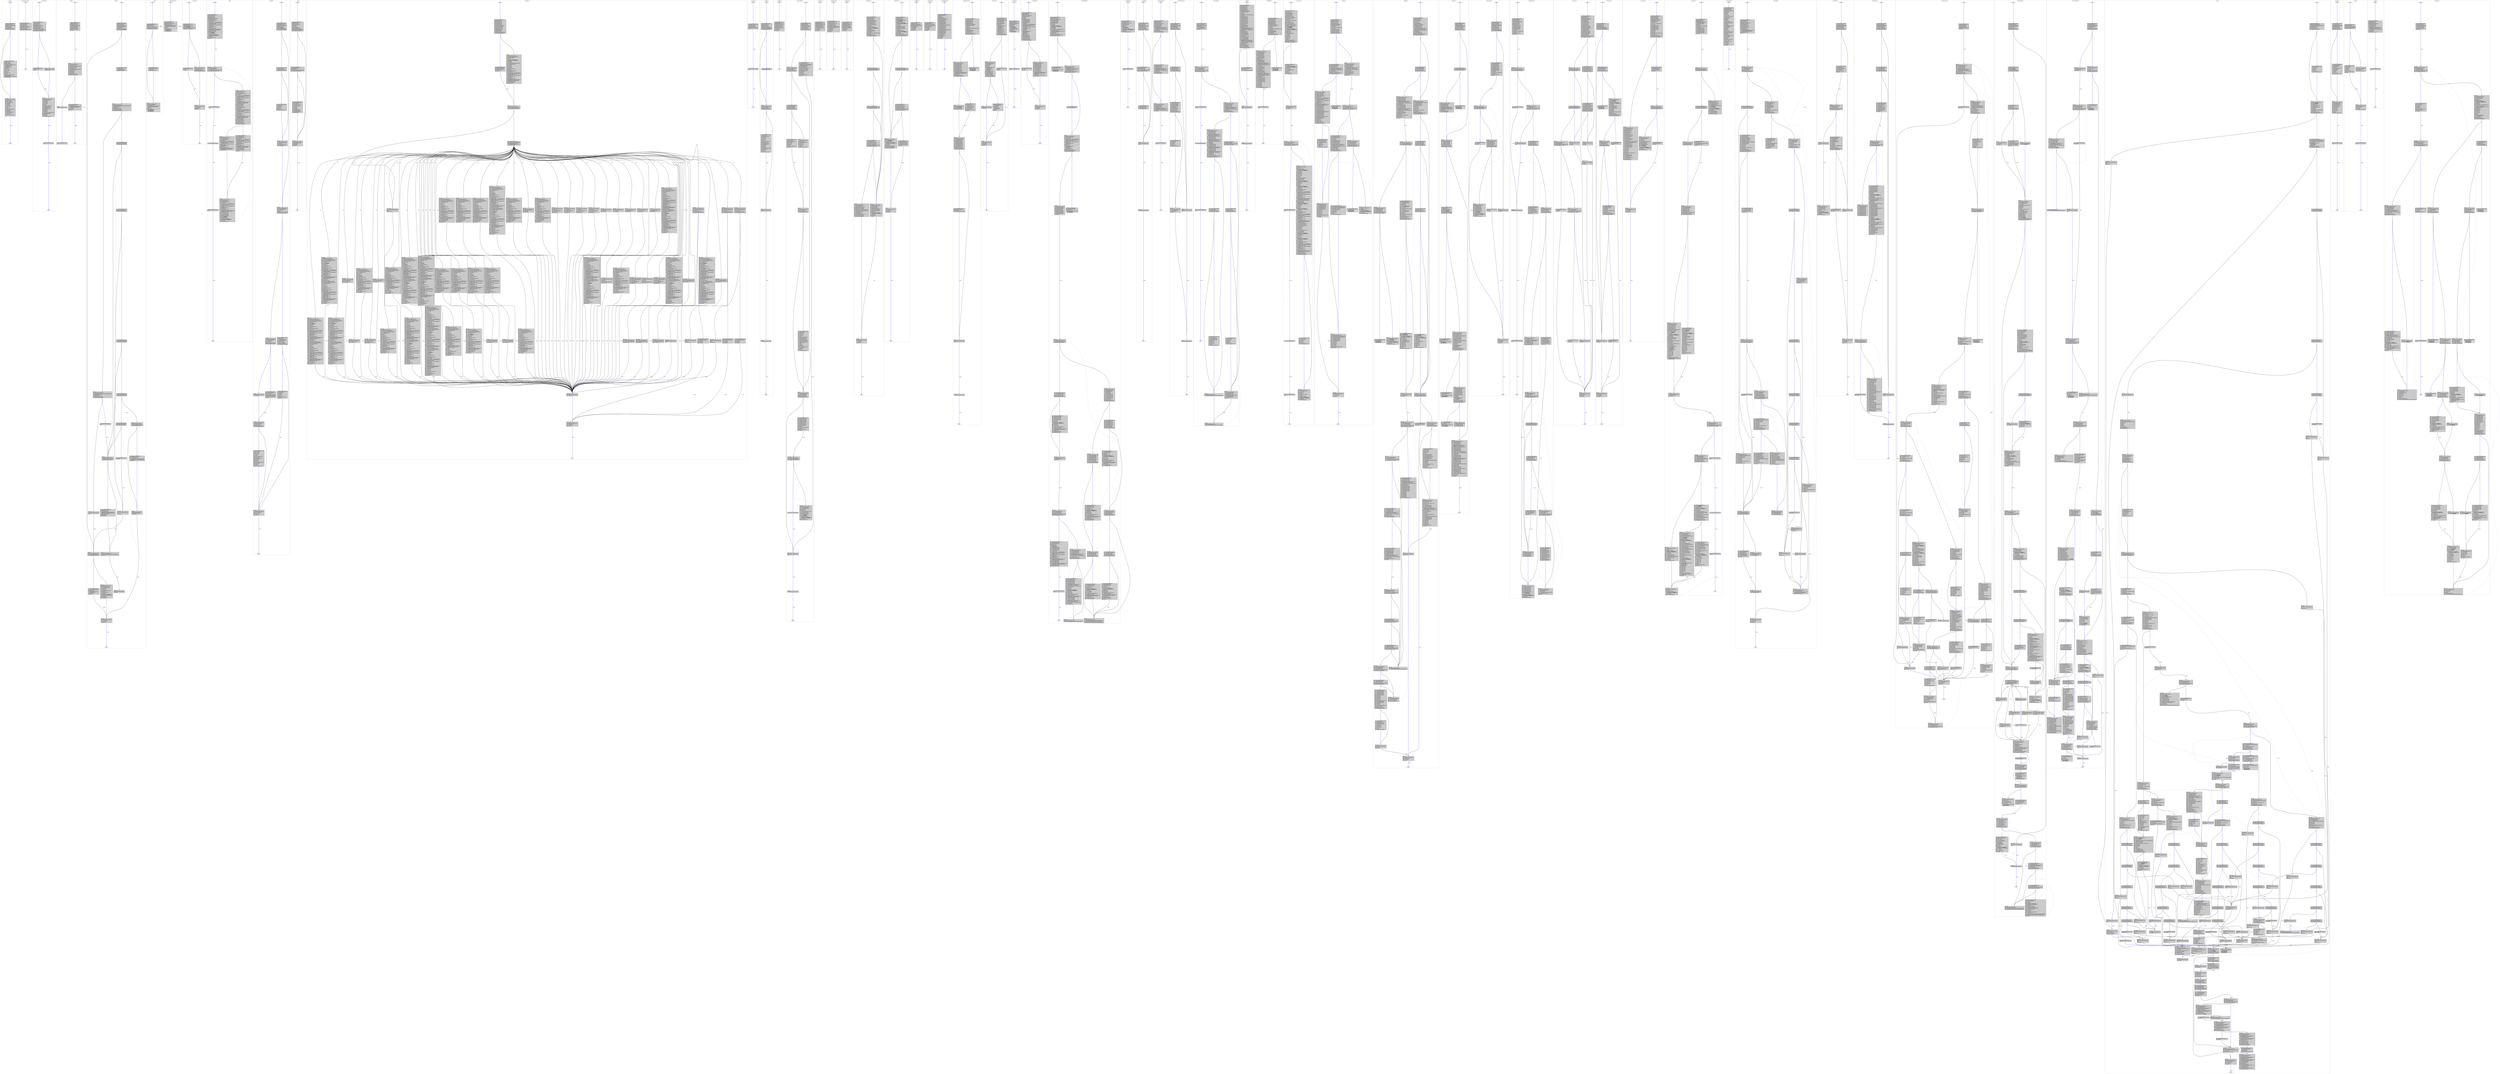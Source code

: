 /* graph generated by GNU GCC Compiler version
 * GNU C99 (GCC) version 12.0.0 20210704 (experimental) (x86_64-pc-linux-gnu)
 *	compiled by GNU C version 12.0.0 20210704 (experimental), GMP version 6.2.0, MPFR version 4.0.2, MPC version 1.1.0, isl version none
 * GGC heuristics: --param ggc-min-expand=30 --param ggc-min-heapsize=4096
*/
digraph "gml4gtk-dot.tab.c.287r.split1" {
overlap=false;
subgraph "cluster_yyerror" {
	style="dashed";
	color="black";
	label="yyerror ()";
	fn_0_basic_block_0 [shape=Mdiamond,style=filled,fillcolor=white,label="ENTRY"];

	fn_0_basic_block_2 [shape=record,style=filled,fillcolor=lightgrey,label="{\ \ \ \ 4:\ NOTE_INSN_BASIC_BLOCK\ 2\l\
|\ \ \ \ 2:\ [frame:DI-0x8]=di:DI\l\
|\ \ \ \ 3:\ NOTE_INSN_FUNCTION_BEG\l\
|\ \ \ \ 6:\ r82:DI=`dp_errmsg'\l\
|\ \ \ \ 7:\ r83:QI=[r82:DI]\l\
|\ \ \ \ 8:\ flags:CCZ=cmp(r83:QI,0)\l\
|\ \ \ \ 9:\ pc=\{(flags:CCZ!=0)?L25:pc\}\l\
}"];

	fn_0_basic_block_3 [shape=record,style=filled,fillcolor=lightgrey,label="{\ \ \ 10:\ NOTE_INSN_BASIC_BLOCK\ 3\l\
|\ \ \ 11:\ r84:DI=[`yytext']\l\
|\ \ \ 12:\ r85:SI=[`yylineno']\l\
|\ \ \ 13:\ r90:DI=[frame:DI-0x8]\l\
|\ \ \ 14:\ \{sp:DI=sp:DI-0x8;clobber\ flags:CC;\}\l\
\ \ \ \ \ \ REG_ARGS_SIZE\ 0x8\l\
|\ \ \ 15:\ [--sp:DI]=r84:DI\l\
\ \ \ \ \ \ REG_ARGS_SIZE\ 0x10\l\
|\ \ \ 16:\ r9:SI=r85:SI\l\
|\ \ \ 17:\ r8:DI=r90:DI\l\
|\ \ \ 18:\ cx:DI=`__func__.0'\l\
|\ \ \ 19:\ dx:DI=`*.LC0'\l\
|\ \ \ 20:\ si:DI=0xff\l\
|\ \ \ 21:\ di:DI=`dp_errmsg'\l\
|\ \ \ 22:\ ax:QI=0\l\
|\ \ \ 23:\ ax:SI=call\ [`snprintf']\ argc:0x10\l\
\ \ \ \ \ \ REG_EH_REGION\ 0\l\
|\ \ \ 24:\ \{sp:DI=sp:DI+0x10;clobber\ flags:CC;\}\l\
\ \ \ \ \ \ REG_ARGS_SIZE\ 0\l\
}"];

	fn_0_basic_block_4 [shape=record,style=filled,fillcolor=lightgrey,label="{\ \ \ 25:\ L25:\l\
|\ \ \ 26:\ NOTE_INSN_BASIC_BLOCK\ 4\l\
|\ \ \ 27:\ r86:DI=[`yytext']\l\
|\ \ \ 28:\ r87:SI=[`yylineno']\l\
|\ \ \ 29:\ r91:DI=[frame:DI-0x8]\l\
|\ \ \ 30:\ r8:DI=r86:DI\l\
|\ \ \ 31:\ cx:SI=r87:SI\l\
|\ \ \ 32:\ dx:DI=r91:DI\l\
|\ \ \ 33:\ si:DI=`__func__.0'\l\
|\ \ \ 34:\ di:DI=`*.LC1'\l\
|\ \ \ 35:\ ax:QI=0\l\
|\ \ \ 36:\ ax:SI=call\ [`printf']\ argc:0\l\
|\ \ \ 37:\ r88:DI=[`stdout']\l\
|\ \ \ 38:\ di:DI=r88:DI\l\
|\ \ \ 39:\ ax:SI=call\ [`fflush']\ argc:0\l\
|\ \ \ 40:\ r89:DI=[`stderr']\l\
|\ \ \ 41:\ di:DI=r89:DI\l\
|\ \ \ 42:\ ax:SI=call\ [`fflush']\ argc:0\l\
|\ \ \ 47:\ 0\l\
}"];

	fn_0_basic_block_1 [shape=Mdiamond,style=filled,fillcolor=white,label="EXIT"];

	fn_0_basic_block_0:s -> fn_0_basic_block_2:n [style="solid,bold",color=blue,weight=100,constraint=true];
	fn_0_basic_block_2:s -> fn_0_basic_block_3:n [style="solid,bold",color=blue,weight=100,constraint=true];
	fn_0_basic_block_2:s -> fn_0_basic_block_4:n [style="solid,bold",color=black,weight=10,constraint=true];
	fn_0_basic_block_3:s -> fn_0_basic_block_4:n [style="solid,bold",color=blue,weight=100,constraint=true];
	fn_0_basic_block_4:s -> fn_0_basic_block_1:n [style="solid,bold",color=blue,weight=100,constraint=true,label="[100%]"];
	fn_0_basic_block_0:s -> fn_0_basic_block_1:n [style="invis",constraint=true];
}
subgraph "cluster_yy_symbol_value_print" {
	style="dashed";
	color="black";
	label="yy_symbol_value_print ()";
	fn_1_basic_block_0 [shape=Mdiamond,style=filled,fillcolor=white,label="ENTRY"];

	fn_1_basic_block_2 [shape=record,style=filled,fillcolor=lightgrey,label="{\ \ \ \ 6:\ NOTE_INSN_BASIC_BLOCK\ 2\l\
|\ \ \ \ 2:\ [frame:DI-0x18]=di:DI\l\
|\ \ \ \ 3:\ [frame:DI-0x1c]=si:SI\l\
|\ \ \ \ 4:\ [frame:DI-0x28]=dx:DI\l\
|\ \ \ \ 5:\ NOTE_INSN_FUNCTION_BEG\l\
|\ \ \ \ 8:\ r82:DI=[frame:DI-0x18]\l\
|\ \ \ \ 9:\ [frame:DI-0x8]=r82:DI\l\
|\ \ \ 10:\ flags:CCZ=cmp([frame:DI-0x28],0)\l\
}"];

	fn_1_basic_block_1 [shape=Mdiamond,style=filled,fillcolor=white,label="EXIT"];

	fn_1_basic_block_0:s -> fn_1_basic_block_2:n [style="solid,bold",color=blue,weight=100,constraint=true];
	fn_1_basic_block_2:s -> fn_1_basic_block_1:n [style="solid,bold",color=blue,weight=100,constraint=true,label="[100%]"];
	fn_1_basic_block_0:s -> fn_1_basic_block_1:n [style="invis",constraint=true];
}
subgraph "cluster_yy_symbol_print" {
	style="dashed";
	color="black";
	label="yy_symbol_print ()";
	fn_2_basic_block_0 [shape=Mdiamond,style=filled,fillcolor=white,label="ENTRY"];

	fn_2_basic_block_2 [shape=record,style=filled,fillcolor=lightgrey,label="{\ \ \ \ 6:\ NOTE_INSN_BASIC_BLOCK\ 2\l\
|\ \ \ \ 2:\ [frame:DI-0x8]=di:DI\l\
|\ \ \ \ 3:\ [frame:DI-0xc]=si:SI\l\
|\ \ \ \ 4:\ [frame:DI-0x18]=dx:DI\l\
|\ \ \ \ 5:\ NOTE_INSN_FUNCTION_BEG\l\
|\ \ \ \ 8:\ r85:SI=[frame:DI-0xc]\l\
|\ \ \ \ 9:\ r84:DI=sign_extend(r85:SI)\l\
|\ \ \ 10:\ r82:DI=[r84:DI*0x8+`yytname']\l\
|\ \ \ 13:\ flags:CCGC=cmp([frame:DI-0xc],0x17)\l\
|\ \ \ 14:\ pc=\{(flags:CCGC\>0)?L19:pc\}\l\
}"];

	fn_2_basic_block_4 [shape=record,style=filled,fillcolor=lightgrey,label="{\ \ \ 19:\ L19:\l\
|\ \ \ 20:\ NOTE_INSN_BASIC_BLOCK\ 4\l\
|\ \ \ 21:\ r83:DI=`*.LC63'\l\
}"];

	fn_2_basic_block_3 [shape=record,style=filled,fillcolor=lightgrey,label="{\ \ \ 15:\ NOTE_INSN_BASIC_BLOCK\ 3\l\
|\ \ \ 16:\ r83:DI=`*.LC62'\l\
|\ \ \ 44:\ pc=L22\l\
}"];

	fn_2_basic_block_5 [shape=record,style=filled,fillcolor=lightgrey,label="{\ \ \ 22:\ L22:\l\
|\ \ \ 23:\ NOTE_INSN_BASIC_BLOCK\ 5\l\
|\ \ \ 24:\ r86:DI=[frame:DI-0x8]\l\
|\ \ \ 25:\ cx:DI=r82:DI\l\
|\ \ \ 26:\ dx:DI=r83:DI\l\
|\ \ \ 27:\ si:DI=`*.LC64'\l\
|\ \ \ 28:\ di:DI=r86:DI\l\
|\ \ \ 29:\ ax:QI=0\l\
|\ \ \ 30:\ ax:SI=call\ [`fprintf']\ argc:0\l\
|\ \ \ 31:\ r87:DI=[frame:DI-0x18]\l\
|\ \ \ 32:\ r88:SI=[frame:DI-0xc]\l\
|\ \ \ 33:\ r89:DI=[frame:DI-0x8]\l\
|\ \ \ 34:\ dx:DI=r87:DI\l\
|\ \ \ 35:\ si:SI=r88:SI\l\
|\ \ \ 36:\ di:DI=r89:DI\l\
|\ \ \ 37:\ call\ [`yy_symbol_value_print']\ argc:0\l\
|\ \ \ 38:\ r90:DI=[frame:DI-0x8]\l\
|\ \ \ 39:\ si:DI=r90:DI\l\
|\ \ \ 40:\ di:SI=0x29\l\
|\ \ \ 41:\ ax:SI=call\ [`fputc']\ argc:0\l\
}"];

	fn_2_basic_block_6 [shape=record,style=filled,fillcolor=lightgrey,label="{\ \ \ 46:\ NOTE_INSN_BASIC_BLOCK\ 6\l\
|\ \ \ 47:\ 0\l\
}"];

	fn_2_basic_block_1 [shape=Mdiamond,style=filled,fillcolor=white,label="EXIT"];

	fn_2_basic_block_0:s -> fn_2_basic_block_2:n [style="solid,bold",color=blue,weight=100,constraint=true];
	fn_2_basic_block_2:s -> fn_2_basic_block_3:n [style="solid,bold",color=blue,weight=100,constraint=true];
	fn_2_basic_block_2:s -> fn_2_basic_block_4:n [style="solid,bold",color=black,weight=10,constraint=true];
	fn_2_basic_block_3:s -> fn_2_basic_block_5:n [style="solid,bold",color=black,weight=10,constraint=true,label="[100%]"];
	fn_2_basic_block_4:s -> fn_2_basic_block_5:n [style="solid,bold",color=blue,weight=100,constraint=true];
	fn_2_basic_block_5:s -> fn_2_basic_block_6:n [style="solid,bold",color=blue,weight=100,constraint=true,label="[100%]"];
	fn_2_basic_block_6:s -> fn_2_basic_block_1:n [style="solid,bold",color=blue,weight=100,constraint=true,label="[100%]"];
	fn_2_basic_block_0:s -> fn_2_basic_block_1:n [style="invis",constraint=true];
}
subgraph "cluster_yystpcpy" {
	style="dashed";
	color="black";
	label="yystpcpy ()";
	fn_3_basic_block_0 [shape=Mdiamond,style=filled,fillcolor=white,label="ENTRY"];

	fn_3_basic_block_2 [shape=record,style=filled,fillcolor=lightgrey,label="{\ \ \ \ 5:\ NOTE_INSN_BASIC_BLOCK\ 2\l\
|\ \ \ \ 2:\ [frame:DI-0x18]=di:DI\l\
|\ \ \ \ 3:\ [frame:DI-0x20]=si:DI\l\
|\ \ \ \ 4:\ NOTE_INSN_FUNCTION_BEG\l\
|\ \ \ \ 7:\ r88:DI=[frame:DI-0x18]\l\
|\ \ \ \ 8:\ [frame:DI-0x8]=r88:DI\l\
|\ \ \ \ 9:\ r89:DI=[frame:DI-0x20]\l\
|\ \ \ 10:\ [frame:DI-0x10]=r89:DI\l\
|\ \ \ 40:\ pc=L14\l\
}"];

	fn_3_basic_block_4 [shape=record,style=filled,fillcolor=lightgrey,label="{\ \ \ 14:\ L14:\l\
|\ \ \ 15:\ NOTE_INSN_BASIC_BLOCK\ 4\l\
|\ \ \ 16:\ r82:DI=[frame:DI-0x10]\l\
|\ \ \ 17:\ \{r90:DI=r82:DI+0x1;clobber\ flags:CC;\}\l\
|\ \ \ 18:\ [frame:DI-0x10]=r90:DI\l\
|\ \ \ 19:\ r83:DI=[frame:DI-0x8]\l\
|\ \ \ 20:\ \{r91:DI=r83:DI+0x1;clobber\ flags:CC;\}\l\
|\ \ \ 21:\ [frame:DI-0x8]=r91:DI\l\
|\ \ \ 22:\ r84:QI=[r82:DI]\l\
|\ \ \ 23:\ [r83:DI]=r84:QI\l\
|\ \ \ 24:\ r85:QI=[r83:DI]\l\
|\ \ \ 26:\ flags:CCZ=cmp(r85:QI,0)\l\
|\ \ \ 27:\ pc=\{(flags:CCZ!=0)?L25:pc\}\l\
}"];

	fn_3_basic_block_5 [shape=record,style=filled,fillcolor=lightgrey,label="{\ \ \ 28:\ NOTE_INSN_BASIC_BLOCK\ 5\l\
|\ \ \ 29:\ r92:DI=[frame:DI-0x8]\l\
|\ \ \ 30:\ \{r86:DI=r92:DI-0x1;clobber\ flags:CC;\}\l\
\ \ \ \ \ \ REG_EQUAL\ [frame:DI-0x8]-0x1\l\
|\ \ \ 33:\ r87:DI=r86:DI\l\
|\ \ \ 37:\ ax:DI=r87:DI\l\
|\ \ \ 38:\ use\ ax:DI\l\
}"];

	fn_3_basic_block_3 [shape=record,style=filled,fillcolor=lightgrey,label="{\ \ \ 25:\ L25:\l\
|\ \ \ 13:\ NOTE_INSN_BASIC_BLOCK\ 3\l\
}"];

	fn_3_basic_block_6 [shape=record,style=filled,fillcolor=lightgrey,label="{\ \ \ 42:\ NOTE_INSN_BASIC_BLOCK\ 6\l\
|\ \ \ 43:\ 0\l\
}"];

	fn_3_basic_block_1 [shape=Mdiamond,style=filled,fillcolor=white,label="EXIT"];

	fn_3_basic_block_0:s -> fn_3_basic_block_2:n [style="solid,bold",color=blue,weight=100,constraint=true];
	fn_3_basic_block_2:s -> fn_3_basic_block_4:n [style="solid,bold",color=black,weight=10,constraint=true,label="[100%]"];
	fn_3_basic_block_3:s -> fn_3_basic_block_6:n [style="solid,bold",color=blue,weight=100,constraint=true];
	fn_3_basic_block_6:s -> fn_3_basic_block_4:n [style="dotted,bold",color=blue,weight=10,constraint=false,label="[100%]"];
	fn_3_basic_block_4:s -> fn_3_basic_block_3:n [style="solid,bold",color=black,weight=10,constraint=true];
	fn_3_basic_block_4:s -> fn_3_basic_block_5:n [style="solid,bold",color=blue,weight=100,constraint=true];
	fn_3_basic_block_5:s -> fn_3_basic_block_1:n [style="solid,bold",color=blue,weight=100,constraint=true,label="[100%]"];
	fn_3_basic_block_0:s -> fn_3_basic_block_1:n [style="invis",constraint=true];
}
subgraph "cluster_yytnamerr" {
	style="dashed";
	color="black";
	label="yytnamerr ()";
	fn_4_basic_block_0 [shape=Mdiamond,style=filled,fillcolor=white,label="ENTRY"];

	fn_4_basic_block_2 [shape=record,style=filled,fillcolor=lightgrey,label="{\ \ \ \ 5:\ NOTE_INSN_BASIC_BLOCK\ 2\l\
|\ \ \ \ 2:\ [frame:DI-0x18]=di:DI\l\
|\ \ \ \ 3:\ [frame:DI-0x20]=si:DI\l\
|\ \ \ \ 4:\ NOTE_INSN_FUNCTION_BEG\l\
|\ \ \ \ 7:\ r93:DI=[frame:DI-0x20]\l\
|\ \ \ \ 8:\ r82:QI=[r93:DI]\l\
|\ \ \ \ 9:\ flags:CCZ=cmp(r82:QI,0x22)\l\
|\ \ \ 10:\ pc=\{(flags:CCZ!=0)?L96:pc\}\l\
}"];

	fn_4_basic_block_3 [shape=record,style=filled,fillcolor=lightgrey,label="{\ \ \ 11:\ NOTE_INSN_BASIC_BLOCK\ 3\l\
|\ \ \ 12:\ [frame:DI-0x8]=0\l\
|\ \ \ 13:\ r94:DI=[frame:DI-0x20]\l\
|\ \ \ 14:\ [frame:DI-0x10]=r94:DI\l\
}"];

	fn_4_basic_block_4 [shape=record,style=filled,fillcolor=lightgrey,label="{\ \ \ 91:\ L91:\l\
|\ \ \ 15:\ NOTE_INSN_BASIC_BLOCK\ 4\l\
|\ \ \ 16:\ \{[frame:DI-0x10]=[frame:DI-0x10]+0x1;clobber\ flags:CC;\}\l\
|\ \ \ 17:\ r95:DI=[frame:DI-0x10]\l\
|\ \ \ 18:\ r83:QI=[r95:DI]\l\
|\ \ \ 19:\ r84:SI=sign_extend(r83:QI)\l\
|\ \ \ 20:\ flags:CCZ=cmp(r84:SI,0x5c)\l\
|\ \ \ 21:\ pc=\{(flags:CCZ==0)?L45:pc\}\l\
}"];

	fn_4_basic_block_11 [shape=record,style=filled,fillcolor=lightgrey,label="{\ \ \ 45:\ L45:\l\
|\ \ \ 46:\ NOTE_INSN_BASIC_BLOCK\ 11\l\
|\ \ \ 47:\ \{[frame:DI-0x10]=[frame:DI-0x10]+0x1;clobber\ flags:CC;\}\l\
|\ \ \ 48:\ r96:DI=[frame:DI-0x10]\l\
|\ \ \ 49:\ r85:QI=[r96:DI]\l\
|\ \ \ 50:\ flags:CCZ=cmp(r85:QI,0x5c)\l\
|\ \ \ 51:\ pc=\{(flags:CCZ!=0)?L148:pc\}\l\
}"];

	fn_4_basic_block_25 [shape=record,style=filled,fillcolor=lightgrey,label="{\ \ 150:\ NOTE_INSN_BASIC_BLOCK\ 25\l\
|\ \ 151:\ 0\l\
}"];

	fn_4_basic_block_24 [shape=record,style=filled,fillcolor=lightgrey,label="{\ \ 148:\ L148:\l\
|\ \ 147:\ NOTE_INSN_BASIC_BLOCK\ 24\l\
|\ \ 149:\ 0\l\
}"];

	fn_4_basic_block_5 [shape=record,style=filled,fillcolor=lightgrey,label="{\ \ \ 22:\ NOTE_INSN_BASIC_BLOCK\ 5\l\
|\ \ \ 25:\ flags:CCGC=cmp(r84:SI,0x5c)\l\
|\ \ \ 26:\ pc=\{(flags:CCGC\>0)?L59:pc\}\l\
}"];

	fn_4_basic_block_6 [shape=record,style=filled,fillcolor=lightgrey,label="{\ \ \ 27:\ NOTE_INSN_BASIC_BLOCK\ 6\l\
|\ \ \ 28:\ flags:CCZ=cmp(r84:SI,0x2c)\l\
|\ \ \ 29:\ pc=\{(flags:CCZ==0)?L143:pc\}\l\
}"];

	fn_4_basic_block_7 [shape=record,style=filled,fillcolor=lightgrey,label="{\ \ \ 30:\ NOTE_INSN_BASIC_BLOCK\ 7\l\
|\ \ \ 33:\ flags:CCGC=cmp(r84:SI,0x2c)\l\
|\ \ \ 34:\ pc=\{(flags:CCGC\>0)?L59:pc\}\l\
}"];

	fn_4_basic_block_8 [shape=record,style=filled,fillcolor=lightgrey,label="{\ \ \ 35:\ NOTE_INSN_BASIC_BLOCK\ 8\l\
|\ \ \ 36:\ flags:CCZ=cmp(r84:SI,0x22)\l\
|\ \ \ 37:\ pc=\{(flags:CCZ==0)?L75:pc\}\l\
}"];

	fn_4_basic_block_15 [shape=record,style=filled,fillcolor=lightgrey,label="{\ \ \ 75:\ L75:\l\
|\ \ \ 76:\ NOTE_INSN_BASIC_BLOCK\ 15\l\
|\ \ \ 77:\ flags:CCZ=cmp([frame:DI-0x18],0)\l\
|\ \ \ 78:\ pc=\{(flags:CCZ==0)?L84:pc\}\l\
}"];

	fn_4_basic_block_16 [shape=record,style=filled,fillcolor=lightgrey,label="{\ \ \ 79:\ NOTE_INSN_BASIC_BLOCK\ 16\l\
|\ \ \ 80:\ r100:DI=[frame:DI-0x18]\l\
|\ \ \ 81:\ r101:DI=[frame:DI-0x8]\l\
|\ \ \ 82:\ \{r88:DI=r100:DI+r101:DI;clobber\ flags:CC;\}\l\
\ \ \ \ \ \ REG_EQUAL\ [frame:DI-0x18]+[frame:DI-0x8]\l\
|\ \ \ 83:\ [r88:DI]=0\l\
}"];

	fn_4_basic_block_17 [shape=record,style=filled,fillcolor=lightgrey,label="{\ \ \ 84:\ L84:\l\
|\ \ \ 85:\ NOTE_INSN_BASIC_BLOCK\ 17\l\
|\ \ \ 86:\ r91:DI=[frame:DI-0x8]\l\
|\ \ 136:\ pc=L121\l\
}"];

	fn_4_basic_block_9 [shape=record,style=filled,fillcolor=lightgrey,label="{\ \ \ 38:\ NOTE_INSN_BASIC_BLOCK\ 9\l\
|\ \ \ 39:\ flags:CCZ=cmp(r84:SI,0x27)\l\
|\ \ \ 40:\ pc=\{(flags:CCZ!=0)?L59:pc\}\l\
}"];

	fn_4_basic_block_10 [shape=record,style=filled,fillcolor=lightgrey,label="{\ \ 130:\ NOTE_INSN_BASIC_BLOCK\ 10\l\
|\ \ 131:\ pc=L143\l\
}"];

	fn_4_basic_block_23 [shape=record,style=filled,fillcolor=lightgrey,label="{\ \ 143:\ L143:\l\
|\ \ 142:\ NOTE_INSN_BASIC_BLOCK\ 23\l\
|\ \ 144:\ 0\l\
|\ \ 145:\ pc=L96\l\
}"];

	fn_4_basic_block_19 [shape=record,style=filled,fillcolor=lightgrey,label="{\ \ \ 96:\ L96:\l\
|\ \ \ 97:\ NOTE_INSN_BASIC_BLOCK\ 19\l\
|\ \ \ 98:\ flags:CCZ=cmp([frame:DI-0x18],0)\l\
|\ \ \ 99:\ pc=\{(flags:CCZ!=0)?L107:pc\}\l\
}"];

	fn_4_basic_block_21 [shape=record,style=filled,fillcolor=lightgrey,label="{\ \ 107:\ L107:\l\
|\ \ 108:\ NOTE_INSN_BASIC_BLOCK\ 21\l\
|\ \ 109:\ r103:DI=[frame:DI-0x20]\l\
|\ \ 110:\ r104:DI=[frame:DI-0x18]\l\
|\ \ 111:\ si:DI=r103:DI\l\
|\ \ 112:\ di:DI=r104:DI\l\
|\ \ 113:\ ax:DI=call\ [`yystpcpy']\ argc:0\l\
|\ \ 114:\ r89:DI=ax:DI\l\
|\ \ 115:\ si:DI=[frame:DI-0x18]\l\
|\ \ 116:\ di:DI=r89:DI\l\
|\ \ 117:\ ax:DI=call\ [`__subvdi3']\ argc:0\l\
\ \ \ \ \ \ REG_EH_REGION\ 0xffffffff80000000\l\
|\ \ 118:\ r105:DI=ax:DI\l\
|\ \ 119:\ r90:DI=r105:DI\l\
|\ \ 120:\ r91:DI=r90:DI\l\
}"];

	fn_4_basic_block_20 [shape=record,style=filled,fillcolor=lightgrey,label="{\ \ 100:\ NOTE_INSN_BASIC_BLOCK\ 20\l\
|\ \ 101:\ r102:DI=[frame:DI-0x20]\l\
|\ \ 102:\ di:DI=r102:DI\l\
|\ \ 103:\ ax:DI=call\ [`strlen']\ argc:0\l\
\ \ \ \ \ \ REG_EH_REGION\ 0\l\
|\ \ 104:\ r91:DI=ax:DI\l\
|\ \ 140:\ pc=L121\l\
}"];

	fn_4_basic_block_22 [shape=record,style=filled,fillcolor=lightgrey,label="{\ \ 121:\ L121:\l\
|\ \ 122:\ NOTE_INSN_BASIC_BLOCK\ 22\l\
|\ \ 123:\ r92:DI=r91:DI\l\
|\ \ 127:\ ax:DI=r92:DI\l\
|\ \ 128:\ use\ ax:DI\l\
}"];

	fn_4_basic_block_12 [shape=record,style=filled,fillcolor=lightgrey,label="{\ \ \ 59:\ L59:\l\
|\ \ \ 60:\ NOTE_INSN_BASIC_BLOCK\ 12\l\
|\ \ \ 61:\ flags:CCZ=cmp([frame:DI-0x18],0)\l\
|\ \ \ 62:\ pc=\{(flags:CCZ==0)?L70:pc\}\l\
}"];

	fn_4_basic_block_13 [shape=record,style=filled,fillcolor=lightgrey,label="{\ \ \ 63:\ NOTE_INSN_BASIC_BLOCK\ 13\l\
|\ \ \ 64:\ r97:DI=[frame:DI-0x18]\l\
|\ \ \ 65:\ r98:DI=[frame:DI-0x8]\l\
|\ \ \ 66:\ \{r86:DI=r97:DI+r98:DI;clobber\ flags:CC;\}\l\
\ \ \ \ \ \ REG_EQUAL\ [frame:DI-0x18]+[frame:DI-0x8]\l\
|\ \ \ 67:\ r99:DI=[frame:DI-0x10]\l\
|\ \ \ 68:\ r87:QI=[r99:DI]\l\
|\ \ \ 69:\ [r86:DI]=r87:QI\l\
}"];

	fn_4_basic_block_14 [shape=record,style=filled,fillcolor=lightgrey,label="{\ \ \ 70:\ L70:\l\
|\ \ \ 71:\ NOTE_INSN_BASIC_BLOCK\ 14\l\
|\ \ \ 72:\ \{[frame:DI-0x8]=[frame:DI-0x8]+0x1;clobber\ flags:CC;\}\l\
|\ \ 134:\ pc=L133\l\
}"];

	fn_4_basic_block_18 [shape=record,style=filled,fillcolor=lightgrey,label="{\ \ 133:\ L133:\l\
|\ \ \ 90:\ NOTE_INSN_BASIC_BLOCK\ 18\l\
|\ \ 138:\ pc=L91\l\
}"];

	fn_4_basic_block_1 [shape=Mdiamond,style=filled,fillcolor=white,label="EXIT"];

	fn_4_basic_block_0:s -> fn_4_basic_block_2:n [style="solid,bold",color=blue,weight=100,constraint=true];
	fn_4_basic_block_2:s -> fn_4_basic_block_3:n [style="solid,bold",color=blue,weight=100,constraint=true];
	fn_4_basic_block_2:s -> fn_4_basic_block_19:n [style="solid,bold",color=black,weight=10,constraint=true];
	fn_4_basic_block_3:s -> fn_4_basic_block_4:n [style="solid,bold",color=blue,weight=100,constraint=true];
	fn_4_basic_block_4:s -> fn_4_basic_block_5:n [style="solid,bold",color=blue,weight=100,constraint=true];
	fn_4_basic_block_4:s -> fn_4_basic_block_11:n [style="solid,bold",color=black,weight=10,constraint=true];
	fn_4_basic_block_5:s -> fn_4_basic_block_6:n [style="solid,bold",color=blue,weight=100,constraint=true];
	fn_4_basic_block_5:s -> fn_4_basic_block_12:n [style="solid,bold",color=black,weight=10,constraint=true];
	fn_4_basic_block_6:s -> fn_4_basic_block_7:n [style="solid,bold",color=blue,weight=100,constraint=true];
	fn_4_basic_block_6:s -> fn_4_basic_block_23:n [style="solid,bold",color=black,weight=10,constraint=true];
	fn_4_basic_block_7:s -> fn_4_basic_block_8:n [style="solid,bold",color=blue,weight=100,constraint=true];
	fn_4_basic_block_7:s -> fn_4_basic_block_12:n [style="solid,bold",color=black,weight=10,constraint=true];
	fn_4_basic_block_8:s -> fn_4_basic_block_9:n [style="solid,bold",color=blue,weight=100,constraint=true];
	fn_4_basic_block_8:s -> fn_4_basic_block_15:n [style="solid,bold",color=black,weight=10,constraint=true];
	fn_4_basic_block_9:s -> fn_4_basic_block_12:n [style="solid,bold",color=black,weight=10,constraint=true];
	fn_4_basic_block_9:s -> fn_4_basic_block_10:n [style="solid,bold",color=blue,weight=100,constraint=true];
	fn_4_basic_block_10:s -> fn_4_basic_block_23:n [style="solid,bold",color=black,weight=10,constraint=true,label="[100%]"];
	fn_4_basic_block_11:s -> fn_4_basic_block_24:n [style="solid,bold",color=black,weight=10,constraint=true];
	fn_4_basic_block_11:s -> fn_4_basic_block_25:n [style="solid,bold",color=blue,weight=100,constraint=true];
	fn_4_basic_block_25:s -> fn_4_basic_block_12:n [style="solid,bold",color=blue,weight=100,constraint=true,label="[100%]"];
	fn_4_basic_block_12:s -> fn_4_basic_block_13:n [style="solid,bold",color=blue,weight=100,constraint=true];
	fn_4_basic_block_12:s -> fn_4_basic_block_14:n [style="solid,bold",color=black,weight=10,constraint=true];
	fn_4_basic_block_13:s -> fn_4_basic_block_14:n [style="solid,bold",color=blue,weight=100,constraint=true];
	fn_4_basic_block_14:s -> fn_4_basic_block_18:n [style="solid,bold",color=black,weight=10,constraint=true,label="[100%]"];
	fn_4_basic_block_15:s -> fn_4_basic_block_16:n [style="solid,bold",color=blue,weight=100,constraint=true];
	fn_4_basic_block_15:s -> fn_4_basic_block_17:n [style="solid,bold",color=black,weight=10,constraint=true];
	fn_4_basic_block_16:s -> fn_4_basic_block_17:n [style="solid,bold",color=blue,weight=100,constraint=true];
	fn_4_basic_block_17:s -> fn_4_basic_block_22:n [style="solid,bold",color=black,weight=10,constraint=true,label="[100%]"];
	fn_4_basic_block_18:s -> fn_4_basic_block_4:n [style="dotted,bold",color=blue,weight=10,constraint=false,label="[100%]"];
	fn_4_basic_block_23:s -> fn_4_basic_block_19:n [style="solid,bold",color=black,weight=10,constraint=true,label="[100%]"];
	fn_4_basic_block_24:s -> fn_4_basic_block_19:n [style="solid,bold",color=blue,weight=100,constraint=true,label="[100%]"];
	fn_4_basic_block_19:s -> fn_4_basic_block_20:n [style="solid,bold",color=blue,weight=100,constraint=true];
	fn_4_basic_block_19:s -> fn_4_basic_block_21:n [style="solid,bold",color=black,weight=10,constraint=true];
	fn_4_basic_block_20:s -> fn_4_basic_block_22:n [style="solid,bold",color=black,weight=10,constraint=true,label="[100%]"];
	fn_4_basic_block_21:s -> fn_4_basic_block_22:n [style="solid,bold",color=blue,weight=100,constraint=true];
	fn_4_basic_block_22:s -> fn_4_basic_block_1:n [style="solid,bold",color=blue,weight=100,constraint=true,label="[100%]"];
	fn_4_basic_block_0:s -> fn_4_basic_block_1:n [style="invis",constraint=true];
}
subgraph "cluster_yyFail" {
	style="dashed";
	color="black";
	label="yyFail ()";
	fn_5_basic_block_0 [shape=Mdiamond,style=filled,fillcolor=white,label="ENTRY"];

	fn_5_basic_block_2 [shape=record,style=filled,fillcolor=lightgrey,label="{\ \ \ \ 5:\ NOTE_INSN_BASIC_BLOCK\ 2\l\
|\ \ \ \ 2:\ [frame:DI-0x8]=di:DI\l\
|\ \ \ \ 3:\ [frame:DI-0x10]=si:DI\l\
|\ \ \ \ 4:\ NOTE_INSN_FUNCTION_BEG\l\
|\ \ \ \ 7:\ flags:CCZ=cmp([frame:DI-0x10],0)\l\
|\ \ \ \ 8:\ pc=\{(flags:CCZ==0)?L13:pc\}\l\
}"];

	fn_5_basic_block_3 [shape=record,style=filled,fillcolor=lightgrey,label="{\ \ \ \ 9:\ NOTE_INSN_BASIC_BLOCK\ 3\l\
|\ \ \ 10:\ r83:DI=[frame:DI-0x10]\l\
|\ \ \ 11:\ di:DI=r83:DI\l\
|\ \ \ 12:\ call\ [`yyerror']\ argc:0\l\
}"];

	fn_5_basic_block_4 [shape=record,style=filled,fillcolor=lightgrey,label="{\ \ \ 13:\ L13:\l\
|\ \ \ 14:\ NOTE_INSN_BASIC_BLOCK\ 4\l\
|\ \ \ 15:\ r84:DI=[frame:DI-0x8]\l\
|\ \ \ 16:\ \{r82:DI=r84:DI+0x8;clobber\ flags:CC;\}\l\
\ \ \ \ \ \ REG_EQUAL\ [frame:DI-0x8]+0x8\l\
|\ \ \ 17:\ si:SI=0x1\l\
|\ \ \ 18:\ di:DI=r82:DI\l\
|\ \ \ 19:\ call\ [`longjmp']\ argc:0\l\
\ \ \ \ \ \ REG_ARGS_SIZE\ 0\l\
\ \ \ \ \ \ REG_NORETURN\ 0\l\
\ \ \ \ \ \ REG_EH_REGION\ 0\l\
}"];

	fn_5_basic_block_1 [shape=Mdiamond,style=filled,fillcolor=white,label="EXIT"];

	fn_5_basic_block_0:s -> fn_5_basic_block_2:n [style="solid,bold",color=blue,weight=100,constraint=true];
	fn_5_basic_block_2:s -> fn_5_basic_block_3:n [style="solid,bold",color=blue,weight=100,constraint=true];
	fn_5_basic_block_2:s -> fn_5_basic_block_4:n [style="solid,bold",color=black,weight=10,constraint=true];
	fn_5_basic_block_3:s -> fn_5_basic_block_4:n [style="solid,bold",color=blue,weight=100,constraint=true];
	fn_5_basic_block_0:s -> fn_5_basic_block_1:n [style="invis",constraint=true];
}
subgraph "cluster_yyMemoryExhausted" {
	style="dashed";
	color="black";
	label="yyMemoryExhausted ()";
	fn_6_basic_block_0 [shape=Mdiamond,style=filled,fillcolor=white,label="ENTRY"];

	fn_6_basic_block_2 [shape=record,style=filled,fillcolor=lightgrey,label="{\ \ \ \ 4:\ NOTE_INSN_BASIC_BLOCK\ 2\l\
|\ \ \ \ 2:\ [frame:DI-0x8]=di:DI\l\
|\ \ \ \ 3:\ NOTE_INSN_FUNCTION_BEG\l\
|\ \ \ \ 6:\ r83:DI=[frame:DI-0x8]\l\
|\ \ \ \ 7:\ \{r82:DI=r83:DI+0x8;clobber\ flags:CC;\}\l\
\ \ \ \ \ \ REG_EQUAL\ [frame:DI-0x8]+0x8\l\
|\ \ \ \ 8:\ si:SI=0x2\l\
|\ \ \ \ 9:\ di:DI=r82:DI\l\
|\ \ \ 10:\ call\ [`longjmp']\ argc:0\l\
\ \ \ \ \ \ REG_ARGS_SIZE\ 0\l\
\ \ \ \ \ \ REG_NORETURN\ 0\l\
\ \ \ \ \ \ REG_EH_REGION\ 0\l\
}"];

	fn_6_basic_block_1 [shape=Mdiamond,style=filled,fillcolor=white,label="EXIT"];

	fn_6_basic_block_0:s -> fn_6_basic_block_2:n [style="solid,bold",color=blue,weight=100,constraint=true];
	fn_6_basic_block_0:s -> fn_6_basic_block_1:n [style="invis",constraint=true];
}
subgraph "cluster_yytokenName" {
	style="dashed";
	color="black";
	label="yytokenName ()";
	fn_7_basic_block_0 [shape=Mdiamond,style=filled,fillcolor=white,label="ENTRY"];

	fn_7_basic_block_2 [shape=record,style=filled,fillcolor=lightgrey,label="{\ \ \ \ 4:\ NOTE_INSN_BASIC_BLOCK\ 2\l\
|\ \ \ \ 2:\ [frame:DI-0x4]=di:SI\l\
|\ \ \ \ 3:\ NOTE_INSN_FUNCTION_BEG\l\
|\ \ \ \ 6:\ r82:SI=0xfffffffffffffffe\l\
|\ \ \ \ 7:\ flags:CCZ=cmp([frame:DI-0x4],r82:SI)\l\
|\ \ \ \ 8:\ pc=\{(flags:CCZ!=0)?L13:pc\}\l\
}"];

	fn_7_basic_block_4 [shape=record,style=filled,fillcolor=lightgrey,label="{\ \ \ 13:\ L13:\l\
|\ \ \ 14:\ NOTE_INSN_BASIC_BLOCK\ 4\l\
|\ \ \ 15:\ r86:SI=[frame:DI-0x4]\l\
|\ \ \ 16:\ r85:DI=sign_extend(r86:SI)\l\
|\ \ \ 17:\ r83:DI=[r85:DI*0x8+`yytname']\l\
}"];

	fn_7_basic_block_3 [shape=record,style=filled,fillcolor=lightgrey,label="{\ \ \ \ 9:\ NOTE_INSN_BASIC_BLOCK\ 3\l\
|\ \ \ 10:\ r83:DI=`*.LC65'\l\
|\ \ \ 27:\ pc=L18\l\
}"];

	fn_7_basic_block_5 [shape=record,style=filled,fillcolor=lightgrey,label="{\ \ \ 18:\ L18:\l\
|\ \ \ 19:\ NOTE_INSN_BASIC_BLOCK\ 5\l\
|\ \ \ 20:\ r84:DI=r83:DI\l\
|\ \ \ 24:\ ax:DI=r84:DI\l\
|\ \ \ 25:\ use\ ax:DI\l\
}"];

	fn_7_basic_block_1 [shape=Mdiamond,style=filled,fillcolor=white,label="EXIT"];

	fn_7_basic_block_0:s -> fn_7_basic_block_2:n [style="solid,bold",color=blue,weight=100,constraint=true];
	fn_7_basic_block_2:s -> fn_7_basic_block_3:n [style="solid,bold",color=blue,weight=100,constraint=true];
	fn_7_basic_block_2:s -> fn_7_basic_block_4:n [style="solid,bold",color=black,weight=10,constraint=true];
	fn_7_basic_block_3:s -> fn_7_basic_block_5:n [style="solid,bold",color=black,weight=10,constraint=true,label="[100%]"];
	fn_7_basic_block_4:s -> fn_7_basic_block_5:n [style="solid,bold",color=blue,weight=100,constraint=true];
	fn_7_basic_block_5:s -> fn_7_basic_block_1:n [style="solid,bold",color=blue,weight=100,constraint=true,label="[100%]"];
	fn_7_basic_block_0:s -> fn_7_basic_block_1:n [style="invis",constraint=true];
}
subgraph "cluster_yyfillin" {
	style="dashed";
	color="black";
	label="yyfillin ()";
	fn_8_basic_block_0 [shape=Mdiamond,style=filled,fillcolor=white,label="ENTRY"];

	fn_8_basic_block_2 [shape=record,style=filled,fillcolor=lightgrey,label="{\ \ \ \ 6:\ NOTE_INSN_BASIC_BLOCK\ 2\l\
|\ \ \ \ 2:\ [frame:DI-0x18]=di:DI\l\
|\ \ \ \ 3:\ [frame:DI-0x1c]=si:SI\l\
|\ \ \ \ 4:\ [frame:DI-0x20]=dx:SI\l\
|\ \ \ \ 5:\ NOTE_INSN_FUNCTION_BEG\l\
|\ \ \ \ 8:\ r104:SI=[frame:DI-0x1c]\l\
|\ \ \ \ 9:\ r82:DI=sign_extend(r104:SI)\l\
|\ \ \ 10:\ r105:DI=r82:DI\l\
|\ \ \ 11:\ \{r105:DI=r105:DI\<\<0x2;clobber\ flags:CC;\}\l\
|\ \ \ 12:\ \{r105:DI=r105:DI+r82:DI;clobber\ flags:CC;\}\l\
\ \ \ \ \ \ REG_EQUAL\ r82:DI*0x5\l\
|\ \ \ 13:\ \{r106:DI=r105:DI\<\<0x3;clobber\ flags:CC;\}\l\
|\ \ \ 14:\ r105:DI=r106:DI\l\
\ \ \ \ \ \ REG_EQUAL\ r82:DI*0x28\l\
|\ \ \ 15:\ r83:DI=r105:DI\l\
|\ \ \ 16:\ r107:DI=[frame:DI-0x18]\l\
|\ \ \ 17:\ \{r84:DI=r83:DI+r107:DI;clobber\ flags:CC;\}\l\
\ \ \ \ \ \ REG_EQUAL\ [frame:DI-0x18]+r83:DI\l\
|\ \ \ 18:\ r108:DI=[r84:DI+0x8]\l\
|\ \ \ 19:\ [frame:DI-0x10]=r108:DI\l\
|\ \ \ 20:\ si:SI=0xffffffffffffffff\l\
|\ \ \ 21:\ di:SI=[frame:DI-0x1c]\l\
|\ \ \ 22:\ ax:SI=call\ [`__addvsi3']\ argc:0\l\
\ \ \ \ \ \ REG_EH_REGION\ 0xffffffff80000000\l\
|\ \ \ 23:\ r109:SI=ax:SI\l\
|\ \ \ 24:\ [frame:DI-0x4]=r109:SI\l\
|\ \ 118:\ pc=L109\l\
}"];

	fn_8_basic_block_7 [shape=record,style=filled,fillcolor=lightgrey,label="{\ \ 109:\ L109:\l\
|\ \ 110:\ NOTE_INSN_BASIC_BLOCK\ 7\l\
|\ \ 112:\ r138:SI=[frame:DI-0x4]\l\
|\ \ 113:\ flags:CCGC=cmp(r138:SI,[frame:DI-0x20])\l\
|\ \ 114:\ pc=\{(flags:CCGC\>=0)?L111:pc\}\l\
}"];

	fn_8_basic_block_9 [shape=record,style=filled,fillcolor=lightgrey,label="{\ \ 122:\ NOTE_INSN_BASIC_BLOCK\ 9\l\
|\ \ 123:\ 0\l\
}"];

	fn_8_basic_block_8 [shape=record,style=filled,fillcolor=lightgrey,label="{\ \ 115:\ NOTE_INSN_BASIC_BLOCK\ 8\l\
}"];

	fn_8_basic_block_10 [shape=record,style=filled,fillcolor=lightgrey,label="{\ \ 124:\ NOTE_INSN_BASIC_BLOCK\ 10\l\
|\ \ 125:\ 0\l\
}"];

	fn_8_basic_block_3 [shape=record,style=filled,fillcolor=lightgrey,label="{\ \ 111:\ L111:\l\
|\ \ \ 27:\ NOTE_INSN_BASIC_BLOCK\ 3\l\
|\ \ \ 28:\ r110:SI=[frame:DI-0x4]\l\
|\ \ \ 29:\ r85:DI=sign_extend(r110:SI)\l\
|\ \ \ 30:\ r111:DI=r85:DI\l\
|\ \ \ 31:\ \{r111:DI=r111:DI\<\<0x2;clobber\ flags:CC;\}\l\
|\ \ \ 32:\ \{r111:DI=r111:DI+r85:DI;clobber\ flags:CC;\}\l\
\ \ \ \ \ \ REG_EQUAL\ r85:DI*0x5\l\
|\ \ \ 33:\ \{r112:DI=r111:DI\<\<0x3;clobber\ flags:CC;\}\l\
|\ \ \ 34:\ r111:DI=r112:DI\l\
\ \ \ \ \ \ REG_EQUAL\ r85:DI*0x28\l\
|\ \ \ 35:\ r86:DI=r111:DI\l\
|\ \ \ 36:\ r113:DI=[frame:DI-0x18]\l\
|\ \ \ 37:\ \{r87:DI=r86:DI+r113:DI;clobber\ flags:CC;\}\l\
\ \ \ \ \ \ REG_EQUAL\ [frame:DI-0x18]+r86:DI\l\
|\ \ \ 38:\ r114:DI=[frame:DI-0x10]\l\
|\ \ \ 39:\ r88:SI=[r114:DI+0x4]\l\
|\ \ \ 40:\ [r87:DI+0x4]=r88:SI\l\
|\ \ \ 41:\ r115:SI=[frame:DI-0x4]\l\
|\ \ \ 42:\ r89:DI=sign_extend(r115:SI)\l\
|\ \ \ 43:\ r116:DI=r89:DI\l\
|\ \ \ 44:\ \{r116:DI=r116:DI\<\<0x2;clobber\ flags:CC;\}\l\
|\ \ \ 45:\ \{r116:DI=r116:DI+r89:DI;clobber\ flags:CC;\}\l\
\ \ \ \ \ \ REG_EQUAL\ r89:DI*0x5\l\
|\ \ \ 46:\ \{r117:DI=r116:DI\<\<0x3;clobber\ flags:CC;\}\l\
|\ \ \ 47:\ r116:DI=r117:DI\l\
\ \ \ \ \ \ REG_EQUAL\ r89:DI*0x28\l\
|\ \ \ 48:\ r90:DI=r116:DI\l\
|\ \ \ 49:\ r118:DI=[frame:DI-0x18]\l\
|\ \ \ 50:\ \{r91:DI=r90:DI+r118:DI;clobber\ flags:CC;\}\l\
\ \ \ \ \ \ REG_EQUAL\ [frame:DI-0x18]+r90:DI\l\
|\ \ \ 51:\ r119:DI=[frame:DI-0x10]\l\
|\ \ \ 52:\ r92:QI=[r119:DI+0x1]\l\
|\ \ \ 53:\ [r91:DI+0x1]=r92:QI\l\
|\ \ \ 54:\ r120:DI=[frame:DI-0x10]\l\
|\ \ \ 55:\ r93:QI=[r120:DI+0x1]\l\
|\ \ \ 56:\ flags:CCZ=cmp(r93:QI,0)\l\
|\ \ \ 57:\ pc=\{(flags:CCZ==0)?L74:pc\}\l\
}"];

	fn_8_basic_block_5 [shape=record,style=filled,fillcolor=lightgrey,label="{\ \ \ 74:\ L74:\l\
|\ \ \ 75:\ NOTE_INSN_BASIC_BLOCK\ 5\l\
|\ \ \ 76:\ r127:SI=[frame:DI-0x4]\l\
|\ \ \ 77:\ r97:DI=sign_extend(r127:SI)\l\
|\ \ \ 78:\ r128:DI=r97:DI\l\
|\ \ \ 79:\ \{r128:DI=r128:DI\<\<0x2;clobber\ flags:CC;\}\l\
|\ \ \ 80:\ \{r128:DI=r128:DI+r97:DI;clobber\ flags:CC;\}\l\
\ \ \ \ \ \ REG_EQUAL\ r97:DI*0x5\l\
|\ \ \ 81:\ \{r129:DI=r128:DI\<\<0x3;clobber\ flags:CC;\}\l\
|\ \ \ 82:\ r128:DI=r129:DI\l\
\ \ \ \ \ \ REG_EQUAL\ r97:DI*0x28\l\
|\ \ \ 83:\ r98:DI=r128:DI\l\
|\ \ \ 84:\ r130:DI=[frame:DI-0x18]\l\
|\ \ \ 85:\ \{r99:DI=r98:DI+r130:DI;clobber\ flags:CC;\}\l\
\ \ \ \ \ \ REG_EQUAL\ [frame:DI-0x18]+r98:DI\l\
|\ \ \ 86:\ [r99:DI+0x18]=0\l\
}"];

	fn_8_basic_block_4 [shape=record,style=filled,fillcolor=lightgrey,label="{\ \ \ 58:\ NOTE_INSN_BASIC_BLOCK\ 4\l\
|\ \ \ 59:\ r121:SI=[frame:DI-0x4]\l\
|\ \ \ 60:\ r94:DI=sign_extend(r121:SI)\l\
|\ \ \ 61:\ r122:DI=r94:DI\l\
|\ \ \ 62:\ \{r122:DI=r122:DI\<\<0x2;clobber\ flags:CC;\}\l\
|\ \ \ 63:\ \{r122:DI=r122:DI+r94:DI;clobber\ flags:CC;\}\l\
\ \ \ \ \ \ REG_EQUAL\ r94:DI*0x5\l\
|\ \ \ 64:\ \{r123:DI=r122:DI\<\<0x3;clobber\ flags:CC;\}\l\
|\ \ \ 65:\ r122:DI=r123:DI\l\
\ \ \ \ \ \ REG_EQUAL\ r94:DI*0x28\l\
|\ \ \ 66:\ r95:DI=r122:DI\l\
|\ \ \ 67:\ r124:DI=[frame:DI-0x18]\l\
|\ \ \ 68:\ \{r96:DI=r95:DI+r124:DI;clobber\ flags:CC;\}\l\
\ \ \ \ \ \ REG_EQUAL\ [frame:DI-0x18]+r95:DI\l\
|\ \ \ 69:\ r125:DI=[frame:DI-0x10]\l\
|\ \ \ 70:\ r126:DI=[r125:DI+0x18]\l\
|\ \ \ 71:\ [r96:DI+0x18]=r126:DI\l\
|\ \ 120:\ pc=L87\l\
}"];

	fn_8_basic_block_6 [shape=record,style=filled,fillcolor=lightgrey,label="{\ \ \ 87:\ L87:\l\
|\ \ \ 88:\ NOTE_INSN_BASIC_BLOCK\ 6\l\
|\ \ \ 89:\ r131:SI=[frame:DI-0x4]\l\
|\ \ \ 90:\ r100:DI=sign_extend(r131:SI)\l\
|\ \ \ 91:\ r132:DI=r100:DI\l\
|\ \ \ 92:\ \{r132:DI=r132:DI\<\<0x2;clobber\ flags:CC;\}\l\
|\ \ \ 93:\ \{r132:DI=r132:DI+r100:DI;clobber\ flags:CC;\}\l\
\ \ \ \ \ \ REG_EQUAL\ r100:DI*0x5\l\
|\ \ \ 94:\ \{r133:DI=r132:DI\<\<0x3;clobber\ flags:CC;\}\l\
|\ \ \ 95:\ r132:DI=r133:DI\l\
\ \ \ \ \ \ REG_EQUAL\ r100:DI*0x28\l\
|\ \ \ 96:\ r101:DI=r132:DI\l\
|\ \ \ 97:\ r134:DI=[frame:DI-0x18]\l\
|\ \ \ 98:\ \{r102:DI=r101:DI+r134:DI;clobber\ flags:CC;\}\l\
\ \ \ \ \ \ REG_EQUAL\ [frame:DI-0x18]+r101:DI\l\
|\ \ \ 99:\ r135:DI=[frame:DI-0x10]\l\
|\ \ 100:\ r103:DI=[r135:DI+0x8]\l\
|\ \ 101:\ [r102:DI+0x8]=r103:DI\l\
|\ \ 102:\ r136:DI=[r102:DI+0x8]\l\
|\ \ 103:\ [frame:DI-0x10]=r136:DI\l\
|\ \ 104:\ si:SI=0xffffffffffffffff\l\
|\ \ 105:\ di:SI=[frame:DI-0x4]\l\
|\ \ 106:\ ax:SI=call\ [`__addvsi3']\ argc:0\l\
\ \ \ \ \ \ REG_EH_REGION\ 0xffffffff80000000\l\
|\ \ 107:\ r137:SI=ax:SI\l\
|\ \ 108:\ [frame:DI-0x4]=r137:SI\l\
}"];

	fn_8_basic_block_1 [shape=Mdiamond,style=filled,fillcolor=white,label="EXIT"];

	fn_8_basic_block_0:s -> fn_8_basic_block_2:n [style="solid,bold",color=blue,weight=100,constraint=true];
	fn_8_basic_block_2:s -> fn_8_basic_block_7:n [style="solid,bold",color=black,weight=10,constraint=true,label="[100%]"];
	fn_8_basic_block_3:s -> fn_8_basic_block_4:n [style="solid,bold",color=blue,weight=100,constraint=true];
	fn_8_basic_block_3:s -> fn_8_basic_block_5:n [style="solid,bold",color=black,weight=10,constraint=true];
	fn_8_basic_block_4:s -> fn_8_basic_block_6:n [style="solid,bold",color=black,weight=10,constraint=true,label="[100%]"];
	fn_8_basic_block_5:s -> fn_8_basic_block_6:n [style="solid,bold",color=blue,weight=100,constraint=true];
	fn_8_basic_block_6:s -> fn_8_basic_block_7:n [style="dotted,bold",color=blue,weight=10,constraint=false];
	fn_8_basic_block_7:s -> fn_8_basic_block_3:n [style="solid,bold",color=black,weight=10,constraint=true];
	fn_8_basic_block_7:s -> fn_8_basic_block_9:n [style="solid,bold",color=blue,weight=100,constraint=true];
	fn_8_basic_block_9:s -> fn_8_basic_block_8:n [style="solid,bold",color=blue,weight=100,constraint=true,label="[100%]"];
	fn_8_basic_block_8:s -> fn_8_basic_block_10:n [style="solid,bold",color=blue,weight=100,constraint=true,label="[100%]"];
	fn_8_basic_block_10:s -> fn_8_basic_block_1:n [style="solid,bold",color=blue,weight=100,constraint=true,label="[100%]"];
	fn_8_basic_block_0:s -> fn_8_basic_block_1:n [style="invis",constraint=true];
}
subgraph "cluster_yygetToken" {
	style="dashed";
	color="black";
	label="yygetToken ()";
	fn_9_basic_block_0 [shape=Mdiamond,style=filled,fillcolor=white,label="ENTRY"];

	fn_9_basic_block_2 [shape=record,style=filled,fillcolor=lightgrey,label="{\ \ \ \ 4:\ NOTE_INSN_BASIC_BLOCK\ 2\l\
|\ \ \ \ 2:\ [frame:DI-0x18]=di:DI\l\
|\ \ \ \ 3:\ NOTE_INSN_FUNCTION_BEG\l\
|\ \ \ \ 6:\ r102:DI=[frame:DI-0x18]\l\
|\ \ \ \ 7:\ r82:SI=[r102:DI]\l\
|\ \ \ \ 8:\ r83:SI=0xfffffffffffffffe\l\
|\ \ \ \ 9:\ flags:CCZ=cmp(r82:SI,r83:SI)\l\
|\ \ \ 10:\ pc=\{(flags:CCZ!=0)?L28:pc\}\l\
}"];

	fn_9_basic_block_3 [shape=record,style=filled,fillcolor=lightgrey,label="{\ \ \ 11:\ NOTE_INSN_BASIC_BLOCK\ 3\l\
|\ \ \ 12:\ r84:SI=[`yydebug']\l\
|\ \ \ 13:\ flags:CCZ=cmp(r84:SI,0)\l\
|\ \ \ 14:\ pc=\{(flags:CCZ==0)?L22:pc\}\l\
}"];

	fn_9_basic_block_4 [shape=record,style=filled,fillcolor=lightgrey,label="{\ \ \ 15:\ NOTE_INSN_BASIC_BLOCK\ 4\l\
|\ \ \ 16:\ r85:DI=[`stderr']\l\
|\ \ \ 17:\ cx:DI=r85:DI\l\
|\ \ \ 18:\ dx:DI=0x11\l\
|\ \ \ 19:\ si:DI=0x1\l\
|\ \ \ 20:\ di:DI=`*.LC66'\l\
|\ \ \ 21:\ ax:DI=call\ [`fwrite']\ argc:0\l\
}"];

	fn_9_basic_block_5 [shape=record,style=filled,fillcolor=lightgrey,label="{\ \ \ 22:\ L22:\l\
|\ \ \ 23:\ NOTE_INSN_BASIC_BLOCK\ 5\l\
|\ \ \ 24:\ ax:SI=call\ [`yylex']\ argc:0\l\
|\ \ \ 25:\ r86:SI=ax:SI\l\
|\ \ \ 26:\ r103:DI=[frame:DI-0x18]\l\
|\ \ \ 27:\ [r103:DI]=r86:SI\l\
}"];

	fn_9_basic_block_6 [shape=record,style=filled,fillcolor=lightgrey,label="{\ \ \ 28:\ L28:\l\
|\ \ \ 29:\ NOTE_INSN_BASIC_BLOCK\ 6\l\
|\ \ \ 30:\ r104:DI=[frame:DI-0x18]\l\
|\ \ \ 31:\ r87:SI=[r104:DI]\l\
|\ \ \ 32:\ r88:SI=0\l\
|\ \ \ 33:\ flags:CCGC=cmp(r87:SI,r88:SI)\l\
|\ \ \ 34:\ pc=\{(flags:CCGC\>0)?L52:pc\}\l\
}"];

	fn_9_basic_block_9 [shape=record,style=filled,fillcolor=lightgrey,label="{\ \ \ 52:\ L52:\l\
|\ \ \ 53:\ NOTE_INSN_BASIC_BLOCK\ 9\l\
|\ \ \ 54:\ r107:DI=[frame:DI-0x18]\l\
|\ \ \ 55:\ r91:SI=[r107:DI]\l\
|\ \ \ 56:\ r92:SI=r91:SI\l\
|\ \ \ 59:\ flags:CC=cmp(r92:SI,0x116)\l\
|\ \ \ 60:\ pc=\{(gtu(flags:CC,0))?L69:pc\}\l\
}"];

	fn_9_basic_block_11 [shape=record,style=filled,fillcolor=lightgrey,label="{\ \ \ 69:\ L69:\l\
|\ \ \ 70:\ NOTE_INSN_BASIC_BLOCK\ 11\l\
|\ \ \ 71:\ r99:SI=0x2\l\
}"];

	fn_9_basic_block_10 [shape=record,style=filled,fillcolor=lightgrey,label="{\ \ \ 61:\ NOTE_INSN_BASIC_BLOCK\ 10\l\
|\ \ \ 62:\ r108:DI=[frame:DI-0x18]\l\
|\ \ \ 63:\ r93:SI=[r108:DI]\l\
|\ \ \ 64:\ r109:DI=sign_extend(r93:SI)\l\
|\ \ \ 65:\ r94:QI=[r109:DI+`yytranslate']\l\
|\ \ \ 66:\ r99:SI=zero_extend(r94:QI)\l\
|\ \ 109:\ pc=L72\l\
}"];

	fn_9_basic_block_12 [shape=record,style=filled,fillcolor=lightgrey,label="{\ \ \ 72:\ L72:\l\
|\ \ \ 73:\ NOTE_INSN_BASIC_BLOCK\ 12\l\
|\ \ \ 74:\ [frame:DI-0x4]=r99:SI\l\
|\ \ \ 75:\ r95:SI=[`yydebug']\l\
|\ \ \ 76:\ flags:CCZ=cmp(r95:SI,0)\l\
|\ \ \ 77:\ pc=\{(flags:CCZ==0)?L95:pc\}\l\
}"];

	fn_9_basic_block_13 [shape=record,style=filled,fillcolor=lightgrey,label="{\ \ \ 78:\ NOTE_INSN_BASIC_BLOCK\ 13\l\
|\ \ \ 79:\ r96:DI=[`stderr']\l\
|\ \ \ 80:\ dx:DI=`*.LC68'\l\
|\ \ \ 81:\ si:DI=`*.LC69'\l\
|\ \ \ 82:\ di:DI=r96:DI\l\
|\ \ \ 83:\ ax:QI=0\l\
|\ \ \ 84:\ ax:SI=call\ [`fprintf']\ argc:0\l\
|\ \ \ 85:\ r97:DI=[`stderr']\l\
|\ \ \ 86:\ r110:SI=[frame:DI-0x4]\l\
|\ \ \ 87:\ dx:DI=`yylval'\l\
|\ \ \ 88:\ si:SI=r110:SI\l\
|\ \ \ 89:\ di:DI=r97:DI\l\
|\ \ \ 90:\ call\ [`yy_symbol_print']\ argc:0\l\
|\ \ \ 91:\ r98:DI=[`stderr']\l\
|\ \ \ 92:\ si:DI=r98:DI\l\
|\ \ \ 93:\ di:SI=0xa\l\
|\ \ \ 94:\ ax:SI=call\ [`fputc']\ argc:0\l\
}"];

	fn_9_basic_block_7 [shape=record,style=filled,fillcolor=lightgrey,label="{\ \ \ 35:\ NOTE_INSN_BASIC_BLOCK\ 7\l\
|\ \ \ 36:\ [frame:DI-0x4]=0\l\
|\ \ \ 37:\ r105:DI=[frame:DI-0x18]\l\
|\ \ \ 38:\ r106:SI=[frame:DI-0x4]\l\
|\ \ \ 39:\ [r105:DI]=r106:SI\l\
|\ \ \ 40:\ r89:SI=[`yydebug']\l\
|\ \ \ 41:\ flags:CCZ=cmp(r89:SI,0)\l\
|\ \ \ 42:\ pc=\{(flags:CCZ==0)?L95:pc\}\l\
}"];

	fn_9_basic_block_8 [shape=record,style=filled,fillcolor=lightgrey,label="{\ \ \ 43:\ NOTE_INSN_BASIC_BLOCK\ 8\l\
|\ \ \ 44:\ r90:DI=[`stderr']\l\
|\ \ \ 45:\ cx:DI=r90:DI\l\
|\ \ \ 46:\ dx:DI=0x15\l\
|\ \ \ 47:\ si:DI=0x1\l\
|\ \ \ 48:\ di:DI=`*.LC67'\l\
|\ \ \ 49:\ ax:DI=call\ [`fwrite']\ argc:0\l\
|\ \ 107:\ pc=L95\l\
}"];

	fn_9_basic_block_14 [shape=record,style=filled,fillcolor=lightgrey,label="{\ \ \ 95:\ L95:\l\
|\ \ \ 96:\ NOTE_INSN_BASIC_BLOCK\ 14\l\
|\ \ \ 97:\ r100:SI=[frame:DI-0x4]\l\
|\ \ 100:\ r101:SI=r100:SI\l\
|\ \ 104:\ ax:SI=r101:SI\l\
|\ \ 105:\ use\ ax:SI\l\
}"];

	fn_9_basic_block_1 [shape=Mdiamond,style=filled,fillcolor=white,label="EXIT"];

	fn_9_basic_block_0:s -> fn_9_basic_block_2:n [style="solid,bold",color=blue,weight=100,constraint=true];
	fn_9_basic_block_2:s -> fn_9_basic_block_3:n [style="solid,bold",color=blue,weight=100,constraint=true];
	fn_9_basic_block_2:s -> fn_9_basic_block_6:n [style="solid,bold",color=black,weight=10,constraint=true];
	fn_9_basic_block_3:s -> fn_9_basic_block_4:n [style="solid,bold",color=blue,weight=100,constraint=true];
	fn_9_basic_block_3:s -> fn_9_basic_block_5:n [style="solid,bold",color=black,weight=10,constraint=true];
	fn_9_basic_block_4:s -> fn_9_basic_block_5:n [style="solid,bold",color=blue,weight=100,constraint=true];
	fn_9_basic_block_5:s -> fn_9_basic_block_6:n [style="solid,bold",color=blue,weight=100,constraint=true];
	fn_9_basic_block_6:s -> fn_9_basic_block_7:n [style="solid,bold",color=blue,weight=100,constraint=true];
	fn_9_basic_block_6:s -> fn_9_basic_block_9:n [style="solid,bold",color=black,weight=10,constraint=true];
	fn_9_basic_block_7:s -> fn_9_basic_block_8:n [style="solid,bold",color=blue,weight=100,constraint=true];
	fn_9_basic_block_7:s -> fn_9_basic_block_14:n [style="solid,bold",color=black,weight=10,constraint=true];
	fn_9_basic_block_8:s -> fn_9_basic_block_14:n [style="solid,bold",color=black,weight=10,constraint=true,label="[100%]"];
	fn_9_basic_block_9:s -> fn_9_basic_block_10:n [style="solid,bold",color=blue,weight=100,constraint=true];
	fn_9_basic_block_9:s -> fn_9_basic_block_11:n [style="solid,bold",color=black,weight=10,constraint=true];
	fn_9_basic_block_10:s -> fn_9_basic_block_12:n [style="solid,bold",color=black,weight=10,constraint=true,label="[100%]"];
	fn_9_basic_block_11:s -> fn_9_basic_block_12:n [style="solid,bold",color=blue,weight=100,constraint=true];
	fn_9_basic_block_12:s -> fn_9_basic_block_13:n [style="solid,bold",color=blue,weight=100,constraint=true];
	fn_9_basic_block_12:s -> fn_9_basic_block_14:n [style="solid,bold",color=black,weight=10,constraint=true];
	fn_9_basic_block_13:s -> fn_9_basic_block_14:n [style="solid,bold",color=blue,weight=100,constraint=true];
	fn_9_basic_block_14:s -> fn_9_basic_block_1:n [style="solid,bold",color=blue,weight=100,constraint=true,label="[100%]"];
	fn_9_basic_block_0:s -> fn_9_basic_block_1:n [style="invis",constraint=true];
}
subgraph "cluster_yyfill" {
	style="dashed";
	color="black";
	label="yyfill ()";
	fn_10_basic_block_0 [shape=Mdiamond,style=filled,fillcolor=white,label="ENTRY"];

	fn_10_basic_block_2 [shape=record,style=filled,fillcolor=lightgrey,label="{\ \ \ \ 9:\ NOTE_INSN_BASIC_BLOCK\ 2\l\
|\ \ \ \ 2:\ [frame:DI-0x8]=di:DI\l\
|\ \ \ \ 3:\ [frame:DI-0x10]=si:DI\l\
|\ \ \ \ 4:\ [frame:DI-0x14]=dx:SI\l\
|\ \ \ \ 5:\ r86:SI=cx:SI\l\
|\ \ \ \ 6:\ r87:QI=r86:SI#0\l\
|\ \ \ \ 7:\ [frame:DI-0x18]=r87:QI\l\
|\ \ \ \ 8:\ NOTE_INSN_FUNCTION_BEG\l\
|\ \ \ 11:\ flags:CCZ=cmp([frame:DI-0x18],0)\l\
|\ \ \ 12:\ pc=\{(flags:CCZ!=0)?L30:pc\}\l\
}"];

	fn_10_basic_block_3 [shape=record,style=filled,fillcolor=lightgrey,label="{\ \ \ 13:\ NOTE_INSN_BASIC_BLOCK\ 3\l\
|\ \ \ 14:\ r88:DI=[frame:DI-0x10]\l\
|\ \ \ 15:\ r82:SI=[r88:DI]\l\
|\ \ \ 16:\ flags:CCGC=cmp([frame:DI-0x14],r82:SI)\l\
|\ \ \ 17:\ pc=\{(flags:CCGC\>=0)?L30:pc\}\l\
}"];

	fn_10_basic_block_4 [shape=record,style=filled,fillcolor=lightgrey,label="{\ \ \ 18:\ NOTE_INSN_BASIC_BLOCK\ 4\l\
|\ \ \ 19:\ r89:DI=[frame:DI-0x10]\l\
|\ \ \ 20:\ r83:SI=[r89:DI]\l\
|\ \ \ 21:\ r90:SI=[frame:DI-0x14]\l\
|\ \ \ 22:\ r91:DI=[frame:DI-0x8]\l\
|\ \ \ 23:\ dx:SI=r90:SI\l\
|\ \ \ 24:\ si:SI=r83:SI\l\
|\ \ \ 25:\ di:DI=r91:DI\l\
|\ \ \ 26:\ call\ [`yyfillin']\ argc:0\l\
|\ \ \ 27:\ r92:DI=[frame:DI-0x10]\l\
|\ \ \ 28:\ r93:SI=[frame:DI-0x14]\l\
|\ \ \ 29:\ [r92:DI]=r93:SI\l\
}"];

	fn_10_basic_block_5 [shape=record,style=filled,fillcolor=lightgrey,label="{\ \ \ 30:\ L30:\l\
|\ \ \ 31:\ NOTE_INSN_BASIC_BLOCK\ 5\l\
|\ \ \ 32:\ r84:SI=[frame:DI-0x14]\l\
|\ \ \ 35:\ r85:SI=r84:SI\l\
|\ \ \ 39:\ ax:SI=r85:SI\l\
|\ \ \ 40:\ use\ ax:SI\l\
}"];

	fn_10_basic_block_1 [shape=Mdiamond,style=filled,fillcolor=white,label="EXIT"];

	fn_10_basic_block_0:s -> fn_10_basic_block_2:n [style="solid,bold",color=blue,weight=100,constraint=true];
	fn_10_basic_block_2:s -> fn_10_basic_block_3:n [style="solid,bold",color=blue,weight=100,constraint=true];
	fn_10_basic_block_2:s -> fn_10_basic_block_5:n [style="solid,bold",color=black,weight=10,constraint=true];
	fn_10_basic_block_3:s -> fn_10_basic_block_4:n [style="solid,bold",color=blue,weight=100,constraint=true];
	fn_10_basic_block_3:s -> fn_10_basic_block_5:n [style="solid,bold",color=black,weight=10,constraint=true];
	fn_10_basic_block_4:s -> fn_10_basic_block_5:n [style="solid,bold",color=blue,weight=100,constraint=true];
	fn_10_basic_block_5:s -> fn_10_basic_block_1:n [style="solid,bold",color=blue,weight=100,constraint=true,label="[100%]"];
	fn_10_basic_block_0:s -> fn_10_basic_block_1:n [style="invis",constraint=true];
}
subgraph "cluster_yyuserAction" {
	style="dashed";
	color="black";
	label="yyuserAction ()";
	fn_11_basic_block_0 [shape=Mdiamond,style=filled,fillcolor=white,label="ENTRY"];

	fn_11_basic_block_2 [shape=record,style=filled,fillcolor=lightgrey,label="{\ \ \ \ 8:\ NOTE_INSN_BASIC_BLOCK\ 2\l\
|\ \ \ \ 2:\ [frame:DI-0x14]=di:SI\l\
|\ \ \ \ 3:\ [frame:DI-0x18]=si:SI\l\
|\ \ \ \ 4:\ [frame:DI-0x20]=dx:DI\l\
|\ \ \ \ 5:\ [frame:DI-0x28]=cx:DI\l\
|\ \ \ \ 6:\ [frame:DI-0x30]=r8:DI\l\
|\ \ \ \ 7:\ NOTE_INSN_FUNCTION_BEG\l\
|\ \ \ 10:\ r347:DI=[frame:DI-0x28]\l\
|\ \ \ 11:\ r82:DI=[r347:DI+0xe8]\l\
|\ \ \ 12:\ flags:CCZ=cmp(r82:DI,0)\l\
|\ \ \ 13:\ r83:QI=flags:CCZ==0\l\
|\ \ \ 14:\ [frame:DI-0x1]=r83:QI\l\
|\ \ \ 15:\ [frame:DI-0x8]=0x1\l\
|\ \ \ 16:\ flags:CCZ=cmp([frame:DI-0x18],0)\l\
|\ \ \ 17:\ pc=\{(flags:CCZ!=0)?L24:pc\}\l\
}"];

	fn_11_basic_block_4 [shape=record,style=filled,fillcolor=lightgrey,label="{\ \ \ 24:\ L24:\l\
|\ \ \ 25:\ NOTE_INSN_BASIC_BLOCK\ 4\l\
|\ \ \ 26:\ r84:SI=zero_extend([frame:DI-0x1])\l\
|\ \ \ 27:\ si:SI=[frame:DI-0x18]\l\
|\ \ \ 28:\ di:SI=0x1\l\
|\ \ \ 29:\ ax:SI=call\ [`__subvsi3']\ argc:0\l\
\ \ \ \ \ \ REG_EH_REGION\ 0xffffffff80000000\l\
|\ \ \ 30:\ r350:SI=ax:SI\l\
|\ \ \ 31:\ r85:SI=r350:SI\l\
|\ \ \ 32:\ \{r351:DI=frame:DI-0x8;clobber\ flags:CC;\}\l\
|\ \ \ 33:\ r352:DI=[frame:DI-0x20]\l\
|\ \ \ 34:\ cx:SI=r84:SI\l\
|\ \ \ 35:\ dx:SI=r85:SI\l\
|\ \ \ 36:\ si:DI=r351:DI\l\
|\ \ \ 37:\ di:DI=r352:DI\l\
|\ \ \ 38:\ ax:SI=call\ [`yyfill']\ argc:0\l\
|\ \ \ 39:\ r86:SI=ax:SI\l\
|\ \ \ 40:\ r87:DI=sign_extend(r86:SI)\l\
|\ \ \ 41:\ r353:DI=r87:DI\l\
|\ \ \ 42:\ \{r353:DI=r353:DI\<\<0x2;clobber\ flags:CC;\}\l\
|\ \ \ 43:\ \{r353:DI=r353:DI+r87:DI;clobber\ flags:CC;\}\l\
\ \ \ \ \ \ REG_EQUAL\ r87:DI*0x5\l\
|\ \ \ 44:\ \{r354:DI=r353:DI\<\<0x3;clobber\ flags:CC;\}\l\
|\ \ \ 45:\ r353:DI=r354:DI\l\
\ \ \ \ \ \ REG_EQUAL\ r87:DI*0x28\l\
|\ \ \ 46:\ r88:DI=r353:DI\l\
|\ \ \ 47:\ r355:DI=[frame:DI-0x20]\l\
|\ \ \ 48:\ \{r89:DI=r88:DI+r355:DI;clobber\ flags:CC;\}\l\
\ \ \ \ \ \ REG_EQUAL\ [frame:DI-0x20]+r88:DI\l\
|\ \ \ 49:\ r356:DI=[frame:DI-0x30]\l\
|\ \ \ 50:\ r357:DI=[r89:DI+0x18]\l\
|\ \ \ 51:\ [r356:DI]=r357:DI\l\
}"];

	fn_11_basic_block_3 [shape=record,style=filled,fillcolor=lightgrey,label="{\ \ \ 18:\ NOTE_INSN_BASIC_BLOCK\ 3\l\
|\ \ \ 19:\ r348:DI=[frame:DI-0x30]\l\
|\ \ \ 20:\ r349:DI=[`yyval_default']\l\
|\ \ \ 21:\ [r348:DI]=r349:DI\l\
|\ 1264:\ pc=L52\l\
}"];

	fn_11_basic_block_5 [shape=record,style=filled,fillcolor=lightgrey,label="{\ \ \ 52:\ L52:\l\
|\ \ \ 53:\ NOTE_INSN_BASIC_BLOCK\ 5\l\
|\ \ \ 56:\ flags:CC=cmp([frame:DI-0x14],0x48)\l\
|\ \ \ 57:\ pc=\{(gtu(flags:CC,0))?L1379:pc\}\l\
}"];

	fn_11_basic_block_6 [shape=record,style=filled,fillcolor=lightgrey,label="{\ 1263:\ NOTE_INSN_BASIC_BLOCK\ 6\l\
|\ \ \ 58:\ r358:DI=zero_extend([frame:DI-0x14])\l\
|\ \ \ 59:\ r359:DI=[r358:DI\<\<0x3+L62]\l\
\ \ \ \ \ \ REG_LABEL_OPERAND\ code_label\l\
|\ \ \ 60:\ \{pc=r359:DI;use\ L62;\}\l\
}"];

	fn_11_basic_block_65 [shape=record,style=filled,fillcolor=lightgrey,label="{\ 1240:\ L1240:\l\
|\ 1241:\ NOTE_INSN_BASIC_BLOCK\ 65\l\
|\ 1242:\ si:SI=0x4\l\
|\ 1243:\ di:DI=0\l\
|\ 1244:\ call\ [`dp_namedsubg']\ argc:0\l\
|\ 1376:\ pc=L1249\l\
}"];

	fn_11_basic_block_64 [shape=record,style=filled,fillcolor=lightgrey,label="{\ 1214:\ L1214:\l\
|\ 1215:\ NOTE_INSN_BASIC_BLOCK\ 64\l\
|\ 1216:\ r339:SI=zero_extend([frame:DI-0x1])\l\
|\ 1217:\ \{r583:DI=frame:DI-0x8;clobber\ flags:CC;\}\l\
|\ 1218:\ r584:DI=[frame:DI-0x20]\l\
|\ 1219:\ cx:SI=r339:SI\l\
|\ 1220:\ dx:SI=0\l\
|\ 1221:\ si:DI=r583:DI\l\
|\ 1222:\ di:DI=r584:DI\l\
|\ 1223:\ ax:SI=call\ [`yyfill']\ argc:0\l\
|\ 1224:\ r340:SI=ax:SI\l\
|\ 1225:\ r341:DI=sign_extend(r340:SI)\l\
|\ 1226:\ r585:DI=r341:DI\l\
|\ 1227:\ \{r585:DI=r585:DI\<\<0x2;clobber\ flags:CC;\}\l\
|\ 1228:\ \{r585:DI=r585:DI+r341:DI;clobber\ flags:CC;\}\l\
\ \ \ \ \ \ REG_EQUAL\ r341:DI*0x5\l\
|\ 1229:\ \{r586:DI=r585:DI\<\<0x3;clobber\ flags:CC;\}\l\
|\ 1230:\ r585:DI=r586:DI\l\
\ \ \ \ \ \ REG_EQUAL\ r341:DI*0x28\l\
|\ 1231:\ r342:DI=r585:DI\l\
|\ 1232:\ r587:DI=[frame:DI-0x20]\l\
|\ 1233:\ \{r343:DI=r342:DI+r587:DI;clobber\ flags:CC;\}\l\
\ \ \ \ \ \ REG_EQUAL\ [frame:DI-0x20]+r342:DI\l\
|\ 1234:\ r344:DI=[r343:DI+0x18]\l\
|\ 1235:\ si:SI=0x2\l\
|\ 1236:\ di:DI=r344:DI\l\
|\ 1237:\ call\ [`dp_namedsubg']\ argc:0\l\
|\ 1374:\ pc=L1249\l\
}"];

	fn_11_basic_block_63 [shape=record,style=filled,fillcolor=lightgrey,label="{\ 1206:\ L1206:\l\
|\ 1207:\ NOTE_INSN_BASIC_BLOCK\ 63\l\
|\ 1208:\ ax:DI=call\ [`dp_endss']\ argc:0\l\
|\ 1209:\ r338:DI=ax:DI\l\
|\ 1210:\ r582:DI=[frame:DI-0x30]\l\
|\ 1211:\ [r582:DI]=r338:DI\l\
|\ 1372:\ pc=L1249\l\
}"];

	fn_11_basic_block_62 [shape=record,style=filled,fillcolor=lightgrey,label="{\ 1199:\ L1199:\l\
|\ 1200:\ NOTE_INSN_BASIC_BLOCK\ 62\l\
|\ 1201:\ si:SI=0x1\l\
|\ 1202:\ di:DI=0\l\
|\ 1203:\ call\ [`dp_namedsubg']\ argc:0\l\
|\ 1370:\ pc=L1249\l\
}"];

	fn_11_basic_block_61 [shape=record,style=filled,fillcolor=lightgrey,label="{\ 1191:\ L1191:\l\
|\ 1192:\ NOTE_INSN_BASIC_BLOCK\ 61\l\
|\ 1193:\ ax:DI=call\ [`dp_endss']\ argc:0\l\
|\ 1194:\ r337:DI=ax:DI\l\
|\ 1195:\ r581:DI=[frame:DI-0x30]\l\
|\ 1196:\ [r581:DI]=r337:DI\l\
|\ 1368:\ pc=L1249\l\
}"];

	fn_11_basic_block_60 [shape=record,style=filled,fillcolor=lightgrey,label="{\ 1145:\ L1145:\l\
|\ 1146:\ NOTE_INSN_BASIC_BLOCK\ 60\l\
|\ 1147:\ r325:SI=zero_extend([frame:DI-0x1])\l\
|\ 1148:\ \{r571:DI=frame:DI-0x8;clobber\ flags:CC;\}\l\
|\ 1149:\ r572:DI=[frame:DI-0x20]\l\
|\ 1150:\ cx:SI=r325:SI\l\
|\ 1151:\ dx:SI=0\l\
|\ 1152:\ si:DI=r571:DI\l\
|\ 1153:\ di:DI=r572:DI\l\
|\ 1154:\ ax:SI=call\ [`yyfill']\ argc:0\l\
|\ 1155:\ r326:SI=ax:SI\l\
|\ 1156:\ r327:DI=sign_extend(r326:SI)\l\
|\ 1157:\ r573:DI=r327:DI\l\
|\ 1158:\ \{r573:DI=r573:DI\<\<0x2;clobber\ flags:CC;\}\l\
|\ 1159:\ \{r573:DI=r573:DI+r327:DI;clobber\ flags:CC;\}\l\
\ \ \ \ \ \ REG_EQUAL\ r327:DI*0x5\l\
|\ 1160:\ \{r574:DI=r573:DI\<\<0x3;clobber\ flags:CC;\}\l\
|\ 1161:\ r573:DI=r574:DI\l\
\ \ \ \ \ \ REG_EQUAL\ r327:DI*0x28\l\
|\ 1162:\ r328:DI=r573:DI\l\
|\ 1163:\ r575:DI=[frame:DI-0x20]\l\
|\ 1164:\ \{r329:DI=r328:DI+r575:DI;clobber\ flags:CC;\}\l\
\ \ \ \ \ \ REG_EQUAL\ [frame:DI-0x20]+r328:DI\l\
|\ 1165:\ r330:DI=[r329:DI+0x18]\l\
|\ 1166:\ r331:SI=zero_extend([frame:DI-0x1])\l\
|\ 1167:\ \{r576:DI=frame:DI-0x8;clobber\ flags:CC;\}\l\
|\ 1168:\ r577:DI=[frame:DI-0x20]\l\
|\ 1169:\ cx:SI=r331:SI\l\
|\ 1170:\ dx:SI=0xfffffffffffffffe\l\
|\ 1171:\ si:DI=r576:DI\l\
|\ 1172:\ di:DI=r577:DI\l\
|\ 1173:\ ax:SI=call\ [`yyfill']\ argc:0\l\
|\ 1174:\ r332:SI=ax:SI\l\
|\ 1175:\ r333:DI=sign_extend(r332:SI)\l\
|\ 1176:\ r578:DI=r333:DI\l\
|\ 1177:\ \{r578:DI=r578:DI\<\<0x2;clobber\ flags:CC;\}\l\
|\ 1178:\ \{r578:DI=r578:DI+r333:DI;clobber\ flags:CC;\}\l\
\ \ \ \ \ \ REG_EQUAL\ r333:DI*0x5\l\
|\ 1179:\ \{r579:DI=r578:DI\<\<0x3;clobber\ flags:CC;\}\l\
|\ 1180:\ r578:DI=r579:DI\l\
\ \ \ \ \ \ REG_EQUAL\ r333:DI*0x28\l\
|\ 1181:\ r334:DI=r578:DI\l\
|\ 1182:\ r580:DI=[frame:DI-0x20]\l\
|\ 1183:\ \{r335:DI=r334:DI+r580:DI;clobber\ flags:CC;\}\l\
\ \ \ \ \ \ REG_EQUAL\ [frame:DI-0x20]+r334:DI\l\
|\ 1184:\ r336:DI=[r335:DI+0x18]\l\
|\ 1185:\ dx:SI=0x1\l\
|\ 1186:\ si:DI=r330:DI\l\
|\ 1187:\ di:DI=r336:DI\l\
|\ 1188:\ call\ [`dp_aset']\ argc:0\l\
|\ 1366:\ pc=L1249\l\
}"];

	fn_11_basic_block_59 [shape=record,style=filled,fillcolor=lightgrey,label="{\ 1099:\ L1099:\l\
|\ 1100:\ NOTE_INSN_BASIC_BLOCK\ 59\l\
|\ 1101:\ r313:SI=zero_extend([frame:DI-0x1])\l\
|\ 1102:\ \{r561:DI=frame:DI-0x8;clobber\ flags:CC;\}\l\
|\ 1103:\ r562:DI=[frame:DI-0x20]\l\
|\ 1104:\ cx:SI=r313:SI\l\
|\ 1105:\ dx:SI=0\l\
|\ 1106:\ si:DI=r561:DI\l\
|\ 1107:\ di:DI=r562:DI\l\
|\ 1108:\ ax:SI=call\ [`yyfill']\ argc:0\l\
|\ 1109:\ r314:SI=ax:SI\l\
|\ 1110:\ r315:DI=sign_extend(r314:SI)\l\
|\ 1111:\ r563:DI=r315:DI\l\
|\ 1112:\ \{r563:DI=r563:DI\<\<0x2;clobber\ flags:CC;\}\l\
|\ 1113:\ \{r563:DI=r563:DI+r315:DI;clobber\ flags:CC;\}\l\
\ \ \ \ \ \ REG_EQUAL\ r315:DI*0x5\l\
|\ 1114:\ \{r564:DI=r563:DI\<\<0x3;clobber\ flags:CC;\}\l\
|\ 1115:\ r563:DI=r564:DI\l\
\ \ \ \ \ \ REG_EQUAL\ r315:DI*0x28\l\
|\ 1116:\ r316:DI=r563:DI\l\
|\ 1117:\ r565:DI=[frame:DI-0x20]\l\
|\ 1118:\ \{r317:DI=r316:DI+r565:DI;clobber\ flags:CC;\}\l\
\ \ \ \ \ \ REG_EQUAL\ [frame:DI-0x20]+r316:DI\l\
|\ 1119:\ r318:DI=[r317:DI+0x18]\l\
|\ 1120:\ r319:SI=zero_extend([frame:DI-0x1])\l\
|\ 1121:\ \{r566:DI=frame:DI-0x8;clobber\ flags:CC;\}\l\
|\ 1122:\ r567:DI=[frame:DI-0x20]\l\
|\ 1123:\ cx:SI=r319:SI\l\
|\ 1124:\ dx:SI=0xfffffffffffffffe\l\
|\ 1125:\ si:DI=r566:DI\l\
|\ 1126:\ di:DI=r567:DI\l\
|\ 1127:\ ax:SI=call\ [`yyfill']\ argc:0\l\
|\ 1128:\ r320:SI=ax:SI\l\
|\ 1129:\ r321:DI=sign_extend(r320:SI)\l\
|\ 1130:\ r568:DI=r321:DI\l\
|\ 1131:\ \{r568:DI=r568:DI\<\<0x2;clobber\ flags:CC;\}\l\
|\ 1132:\ \{r568:DI=r568:DI+r321:DI;clobber\ flags:CC;\}\l\
\ \ \ \ \ \ REG_EQUAL\ r321:DI*0x5\l\
|\ 1133:\ \{r569:DI=r568:DI\<\<0x3;clobber\ flags:CC;\}\l\
|\ 1134:\ r568:DI=r569:DI\l\
\ \ \ \ \ \ REG_EQUAL\ r321:DI*0x28\l\
|\ 1135:\ r322:DI=r568:DI\l\
|\ 1136:\ r570:DI=[frame:DI-0x20]\l\
|\ 1137:\ \{r323:DI=r322:DI+r570:DI;clobber\ flags:CC;\}\l\
\ \ \ \ \ \ REG_EQUAL\ [frame:DI-0x20]+r322:DI\l\
|\ 1138:\ r324:DI=[r323:DI+0x18]\l\
|\ 1139:\ dx:SI=0\l\
|\ 1140:\ si:DI=r318:DI\l\
|\ 1141:\ di:DI=r324:DI\l\
|\ 1142:\ call\ [`dp_aset']\ argc:0\l\
|\ 1364:\ pc=L1249\l\
}"];

	fn_11_basic_block_58 [shape=record,style=filled,fillcolor=lightgrey,label="{\ 1094:\ L1094:\l\
|\ 1095:\ NOTE_INSN_BASIC_BLOCK\ 58\l\
|\ 1096:\ call\ [`dp_atype_edgedef']\ argc:0\l\
|\ 1362:\ pc=L1249\l\
}"];

	fn_11_basic_block_57 [shape=record,style=filled,fillcolor=lightgrey,label="{\ 1089:\ L1089:\l\
|\ 1090:\ NOTE_INSN_BASIC_BLOCK\ 57\l\
|\ 1091:\ call\ [`dp_atype_nodedef']\ argc:0\l\
|\ 1360:\ pc=L1249\l\
}"];

	fn_11_basic_block_56 [shape=record,style=filled,fillcolor=lightgrey,label="{\ 1084:\ L1084:\l\
|\ 1085:\ NOTE_INSN_BASIC_BLOCK\ 56\l\
|\ 1086:\ call\ [`dp_atype_graphdef']\ argc:0\l\
|\ 1358:\ pc=L1249\l\
}"];

	fn_11_basic_block_55 [shape=record,style=filled,fillcolor=lightgrey,label="{\ 1079:\ L1079:\l\
|\ 1080:\ NOTE_INSN_BASIC_BLOCK\ 55\l\
|\ 1081:\ call\ [`dp_atype_graph']\ argc:0\l\
|\ 1356:\ pc=L1249\l\
}"];

	fn_11_basic_block_54 [shape=record,style=filled,fillcolor=lightgrey,label="{\ 1074:\ L1074:\l\
|\ 1075:\ NOTE_INSN_BASIC_BLOCK\ 54\l\
|\ 1076:\ call\ [`dp_atype_graph']\ argc:0\l\
|\ 1354:\ pc=L1249\l\
}"];

	fn_11_basic_block_53 [shape=record,style=filled,fillcolor=lightgrey,label="{\ 1028:\ L1028:\l\
|\ 1029:\ NOTE_INSN_BASIC_BLOCK\ 53\l\
|\ 1030:\ r301:SI=zero_extend([frame:DI-0x1])\l\
|\ 1031:\ \{r551:DI=frame:DI-0x8;clobber\ flags:CC;\}\l\
|\ 1032:\ r552:DI=[frame:DI-0x20]\l\
|\ 1033:\ cx:SI=r301:SI\l\
|\ 1034:\ dx:SI=0xffffffffffffffff\l\
|\ 1035:\ si:DI=r551:DI\l\
|\ 1036:\ di:DI=r552:DI\l\
|\ 1037:\ ax:SI=call\ [`yyfill']\ argc:0\l\
|\ 1038:\ r302:SI=ax:SI\l\
|\ 1039:\ r303:DI=sign_extend(r302:SI)\l\
|\ 1040:\ r553:DI=r303:DI\l\
|\ 1041:\ \{r553:DI=r553:DI\<\<0x2;clobber\ flags:CC;\}\l\
|\ 1042:\ \{r553:DI=r553:DI+r303:DI;clobber\ flags:CC;\}\l\
\ \ \ \ \ \ REG_EQUAL\ r303:DI*0x5\l\
|\ 1043:\ \{r554:DI=r553:DI\<\<0x3;clobber\ flags:CC;\}\l\
|\ 1044:\ r553:DI=r554:DI\l\
\ \ \ \ \ \ REG_EQUAL\ r303:DI*0x28\l\
|\ 1045:\ r304:DI=r553:DI\l\
|\ 1046:\ r555:DI=[frame:DI-0x20]\l\
|\ 1047:\ \{r305:DI=r304:DI+r555:DI;clobber\ flags:CC;\}\l\
\ \ \ \ \ \ REG_EQUAL\ [frame:DI-0x20]+r304:DI\l\
|\ 1048:\ r306:DI=[r305:DI+0x18]\l\
|\ 1049:\ di:DI=r306:DI\l\
|\ 1050:\ call\ [`dp_cke']\ argc:0\l\
|\ 1051:\ r307:SI=zero_extend([frame:DI-0x1])\l\
|\ 1052:\ \{r556:DI=frame:DI-0x8;clobber\ flags:CC;\}\l\
|\ 1053:\ r557:DI=[frame:DI-0x20]\l\
|\ 1054:\ cx:SI=r307:SI\l\
|\ 1055:\ dx:SI=0\l\
|\ 1056:\ si:DI=r556:DI\l\
|\ 1057:\ di:DI=r557:DI\l\
|\ 1058:\ ax:SI=call\ [`yyfill']\ argc:0\l\
|\ 1059:\ r308:SI=ax:SI\l\
|\ 1060:\ r309:DI=sign_extend(r308:SI)\l\
|\ 1061:\ r558:DI=r309:DI\l\
|\ 1062:\ \{r558:DI=r558:DI\<\<0x2;clobber\ flags:CC;\}\l\
|\ 1063:\ \{r558:DI=r558:DI+r309:DI;clobber\ flags:CC;\}\l\
\ \ \ \ \ \ REG_EQUAL\ r309:DI*0x5\l\
|\ 1064:\ \{r559:DI=r558:DI\<\<0x3;clobber\ flags:CC;\}\l\
|\ 1065:\ r558:DI=r559:DI\l\
\ \ \ \ \ \ REG_EQUAL\ r309:DI*0x28\l\
|\ 1066:\ r310:DI=r558:DI\l\
|\ 1067:\ r560:DI=[frame:DI-0x20]\l\
|\ 1068:\ \{r311:DI=r310:DI+r560:DI;clobber\ flags:CC;\}\l\
\ \ \ \ \ \ REG_EQUAL\ [frame:DI-0x20]+r310:DI\l\
|\ 1069:\ r312:DI=[r311:DI+0x18]\l\
|\ 1070:\ di:DI=r312:DI\l\
|\ 1071:\ call\ [`dp_ine']\ argc:0\l\
|\ 1352:\ pc=L1249\l\
}"];

	fn_11_basic_block_52 [shape=record,style=filled,fillcolor=lightgrey,label="{\ \ 982:\ L982:\l\
|\ \ 983:\ NOTE_INSN_BASIC_BLOCK\ 52\l\
|\ \ 984:\ r289:SI=zero_extend([frame:DI-0x1])\l\
|\ \ 985:\ \{r541:DI=frame:DI-0x8;clobber\ flags:CC;\}\l\
|\ \ 986:\ r542:DI=[frame:DI-0x20]\l\
|\ \ 987:\ cx:SI=r289:SI\l\
|\ \ 988:\ dx:SI=0xffffffffffffffff\l\
|\ \ 989:\ si:DI=r541:DI\l\
|\ \ 990:\ di:DI=r542:DI\l\
|\ \ 991:\ ax:SI=call\ [`yyfill']\ argc:0\l\
|\ \ 992:\ r290:SI=ax:SI\l\
|\ \ 993:\ r291:DI=sign_extend(r290:SI)\l\
|\ \ 994:\ r543:DI=r291:DI\l\
|\ \ 995:\ \{r543:DI=r543:DI\<\<0x2;clobber\ flags:CC;\}\l\
|\ \ 996:\ \{r543:DI=r543:DI+r291:DI;clobber\ flags:CC;\}\l\
\ \ \ \ \ \ REG_EQUAL\ r291:DI*0x5\l\
|\ \ 997:\ \{r544:DI=r543:DI\<\<0x3;clobber\ flags:CC;\}\l\
|\ \ 998:\ r543:DI=r544:DI\l\
\ \ \ \ \ \ REG_EQUAL\ r291:DI*0x28\l\
|\ \ 999:\ r292:DI=r543:DI\l\
|\ 1000:\ r545:DI=[frame:DI-0x20]\l\
|\ 1001:\ \{r293:DI=r292:DI+r545:DI;clobber\ flags:CC;\}\l\
\ \ \ \ \ \ REG_EQUAL\ [frame:DI-0x20]+r292:DI\l\
|\ 1002:\ r294:DI=[r293:DI+0x18]\l\
|\ 1003:\ di:DI=r294:DI\l\
|\ 1004:\ call\ [`dp_cke']\ argc:0\l\
|\ 1005:\ r295:SI=zero_extend([frame:DI-0x1])\l\
|\ 1006:\ \{r546:DI=frame:DI-0x8;clobber\ flags:CC;\}\l\
|\ 1007:\ r547:DI=[frame:DI-0x20]\l\
|\ 1008:\ cx:SI=r295:SI\l\
|\ 1009:\ dx:SI=0\l\
|\ 1010:\ si:DI=r546:DI\l\
|\ 1011:\ di:DI=r547:DI\l\
|\ 1012:\ ax:SI=call\ [`yyfill']\ argc:0\l\
|\ 1013:\ r296:SI=ax:SI\l\
|\ 1014:\ r297:DI=sign_extend(r296:SI)\l\
|\ 1015:\ r548:DI=r297:DI\l\
|\ 1016:\ \{r548:DI=r548:DI\<\<0x2;clobber\ flags:CC;\}\l\
|\ 1017:\ \{r548:DI=r548:DI+r297:DI;clobber\ flags:CC;\}\l\
\ \ \ \ \ \ REG_EQUAL\ r297:DI*0x5\l\
|\ 1018:\ \{r549:DI=r548:DI\<\<0x3;clobber\ flags:CC;\}\l\
|\ 1019:\ r548:DI=r549:DI\l\
\ \ \ \ \ \ REG_EQUAL\ r297:DI*0x28\l\
|\ 1020:\ r298:DI=r548:DI\l\
|\ 1021:\ r550:DI=[frame:DI-0x20]\l\
|\ 1022:\ \{r299:DI=r298:DI+r550:DI;clobber\ flags:CC;\}\l\
\ \ \ \ \ \ REG_EQUAL\ [frame:DI-0x20]+r298:DI\l\
|\ 1023:\ r300:DI=[r299:DI+0x18]\l\
|\ 1024:\ di:DI=r300:DI\l\
|\ 1025:\ call\ [`dp_ine']\ argc:0\l\
|\ 1350:\ pc=L1249\l\
}"];

	fn_11_basic_block_51 [shape=record,style=filled,fillcolor=lightgrey,label="{\ \ 936:\ L936:\l\
|\ \ 937:\ NOTE_INSN_BASIC_BLOCK\ 51\l\
|\ \ 938:\ r277:SI=zero_extend([frame:DI-0x1])\l\
|\ \ 939:\ \{r531:DI=frame:DI-0x8;clobber\ flags:CC;\}\l\
|\ \ 940:\ r532:DI=[frame:DI-0x20]\l\
|\ \ 941:\ cx:SI=r277:SI\l\
|\ \ 942:\ dx:SI=0xffffffffffffffff\l\
|\ \ 943:\ si:DI=r531:DI\l\
|\ \ 944:\ di:DI=r532:DI\l\
|\ \ 945:\ ax:SI=call\ [`yyfill']\ argc:0\l\
|\ \ 946:\ r278:SI=ax:SI\l\
|\ \ 947:\ r279:DI=sign_extend(r278:SI)\l\
|\ \ 948:\ r533:DI=r279:DI\l\
|\ \ 949:\ \{r533:DI=r533:DI\<\<0x2;clobber\ flags:CC;\}\l\
|\ \ 950:\ \{r533:DI=r533:DI+r279:DI;clobber\ flags:CC;\}\l\
\ \ \ \ \ \ REG_EQUAL\ r279:DI*0x5\l\
|\ \ 951:\ \{r534:DI=r533:DI\<\<0x3;clobber\ flags:CC;\}\l\
|\ \ 952:\ r533:DI=r534:DI\l\
\ \ \ \ \ \ REG_EQUAL\ r279:DI*0x28\l\
|\ \ 953:\ r280:DI=r533:DI\l\
|\ \ 954:\ r535:DI=[frame:DI-0x20]\l\
|\ \ 955:\ \{r281:DI=r280:DI+r535:DI;clobber\ flags:CC;\}\l\
\ \ \ \ \ \ REG_EQUAL\ [frame:DI-0x20]+r280:DI\l\
|\ \ 956:\ r282:DI=[r281:DI+0x18]\l\
|\ \ 957:\ di:DI=r282:DI\l\
|\ \ 958:\ call\ [`dp_cke']\ argc:0\l\
|\ \ 959:\ r283:SI=zero_extend([frame:DI-0x1])\l\
|\ \ 960:\ \{r536:DI=frame:DI-0x8;clobber\ flags:CC;\}\l\
|\ \ 961:\ r537:DI=[frame:DI-0x20]\l\
|\ \ 962:\ cx:SI=r283:SI\l\
|\ \ 963:\ dx:SI=0\l\
|\ \ 964:\ si:DI=r536:DI\l\
|\ \ 965:\ di:DI=r537:DI\l\
|\ \ 966:\ ax:SI=call\ [`yyfill']\ argc:0\l\
|\ \ 967:\ r284:SI=ax:SI\l\
|\ \ 968:\ r285:DI=sign_extend(r284:SI)\l\
|\ \ 969:\ r538:DI=r285:DI\l\
|\ \ 970:\ \{r538:DI=r538:DI\<\<0x2;clobber\ flags:CC;\}\l\
|\ \ 971:\ \{r538:DI=r538:DI+r285:DI;clobber\ flags:CC;\}\l\
\ \ \ \ \ \ REG_EQUAL\ r285:DI*0x5\l\
|\ \ 972:\ \{r539:DI=r538:DI\<\<0x3;clobber\ flags:CC;\}\l\
|\ \ 973:\ r538:DI=r539:DI\l\
\ \ \ \ \ \ REG_EQUAL\ r285:DI*0x28\l\
|\ \ 974:\ r286:DI=r538:DI\l\
|\ \ 975:\ r540:DI=[frame:DI-0x20]\l\
|\ \ 976:\ \{r287:DI=r286:DI+r540:DI;clobber\ flags:CC;\}\l\
\ \ \ \ \ \ REG_EQUAL\ [frame:DI-0x20]+r286:DI\l\
|\ \ 977:\ r288:DI=[r287:DI+0x18]\l\
|\ \ 978:\ di:DI=r288:DI\l\
|\ \ 979:\ call\ [`dp_ine']\ argc:0\l\
|\ 1348:\ pc=L1249\l\
}"];

	fn_11_basic_block_50 [shape=record,style=filled,fillcolor=lightgrey,label="{\ \ 890:\ L890:\l\
|\ \ 891:\ NOTE_INSN_BASIC_BLOCK\ 50\l\
|\ \ 892:\ r265:SI=zero_extend([frame:DI-0x1])\l\
|\ \ 893:\ \{r521:DI=frame:DI-0x8;clobber\ flags:CC;\}\l\
|\ \ 894:\ r522:DI=[frame:DI-0x20]\l\
|\ \ 895:\ cx:SI=r265:SI\l\
|\ \ 896:\ dx:SI=0xffffffffffffffff\l\
|\ \ 897:\ si:DI=r521:DI\l\
|\ \ 898:\ di:DI=r522:DI\l\
|\ \ 899:\ ax:SI=call\ [`yyfill']\ argc:0\l\
|\ \ 900:\ r266:SI=ax:SI\l\
|\ \ 901:\ r267:DI=sign_extend(r266:SI)\l\
|\ \ 902:\ r523:DI=r267:DI\l\
|\ \ 903:\ \{r523:DI=r523:DI\<\<0x2;clobber\ flags:CC;\}\l\
|\ \ 904:\ \{r523:DI=r523:DI+r267:DI;clobber\ flags:CC;\}\l\
\ \ \ \ \ \ REG_EQUAL\ r267:DI*0x5\l\
|\ \ 905:\ \{r524:DI=r523:DI\<\<0x3;clobber\ flags:CC;\}\l\
|\ \ 906:\ r523:DI=r524:DI\l\
\ \ \ \ \ \ REG_EQUAL\ r267:DI*0x28\l\
|\ \ 907:\ r268:DI=r523:DI\l\
|\ \ 908:\ r525:DI=[frame:DI-0x20]\l\
|\ \ 909:\ \{r269:DI=r268:DI+r525:DI;clobber\ flags:CC;\}\l\
\ \ \ \ \ \ REG_EQUAL\ [frame:DI-0x20]+r268:DI\l\
|\ \ 910:\ r270:DI=[r269:DI+0x18]\l\
|\ \ 911:\ di:DI=r270:DI\l\
|\ \ 912:\ call\ [`dp_cke']\ argc:0\l\
|\ \ 913:\ r271:SI=zero_extend([frame:DI-0x1])\l\
|\ \ 914:\ \{r526:DI=frame:DI-0x8;clobber\ flags:CC;\}\l\
|\ \ 915:\ r527:DI=[frame:DI-0x20]\l\
|\ \ 916:\ cx:SI=r271:SI\l\
|\ \ 917:\ dx:SI=0\l\
|\ \ 918:\ si:DI=r526:DI\l\
|\ \ 919:\ di:DI=r527:DI\l\
|\ \ 920:\ ax:SI=call\ [`yyfill']\ argc:0\l\
|\ \ 921:\ r272:SI=ax:SI\l\
|\ \ 922:\ r273:DI=sign_extend(r272:SI)\l\
|\ \ 923:\ r528:DI=r273:DI\l\
|\ \ 924:\ \{r528:DI=r528:DI\<\<0x2;clobber\ flags:CC;\}\l\
|\ \ 925:\ \{r528:DI=r528:DI+r273:DI;clobber\ flags:CC;\}\l\
\ \ \ \ \ \ REG_EQUAL\ r273:DI*0x5\l\
|\ \ 926:\ \{r529:DI=r528:DI\<\<0x3;clobber\ flags:CC;\}\l\
|\ \ 927:\ r528:DI=r529:DI\l\
\ \ \ \ \ \ REG_EQUAL\ r273:DI*0x28\l\
|\ \ 928:\ r274:DI=r528:DI\l\
|\ \ 929:\ r530:DI=[frame:DI-0x20]\l\
|\ \ 930:\ \{r275:DI=r274:DI+r530:DI;clobber\ flags:CC;\}\l\
\ \ \ \ \ \ REG_EQUAL\ [frame:DI-0x20]+r274:DI\l\
|\ \ 931:\ r276:DI=[r275:DI+0x18]\l\
|\ \ 932:\ di:DI=r276:DI\l\
|\ \ 933:\ call\ [`dp_ine']\ argc:0\l\
|\ 1346:\ pc=L1249\l\
}"];

	fn_11_basic_block_49 [shape=record,style=filled,fillcolor=lightgrey,label="{\ \ 884:\ L884:\l\
|\ \ 885:\ NOTE_INSN_BASIC_BLOCK\ 49\l\
|\ \ 886:\ call\ [`dp_ende']\ argc:0\l\
|\ \ 887:\ call\ [`dp_clrep']\ argc:0\l\
|\ 1344:\ pc=L1249\l\
}"];

	fn_11_basic_block_48 [shape=record,style=filled,fillcolor=lightgrey,label="{\ \ 879:\ L879:\l\
|\ \ 880:\ NOTE_INSN_BASIC_BLOCK\ 48\l\
|\ \ 881:\ call\ [`dp_newe']\ argc:0\l\
|\ 1342:\ pc=L1249\l\
}"];

	fn_11_basic_block_47 [shape=record,style=filled,fillcolor=lightgrey,label="{\ \ 854:\ L854:\l\
|\ \ 855:\ NOTE_INSN_BASIC_BLOCK\ 47\l\
|\ \ 856:\ r259:SI=zero_extend([frame:DI-0x1])\l\
|\ \ 857:\ \{r516:DI=frame:DI-0x8;clobber\ flags:CC;\}\l\
|\ \ 858:\ r517:DI=[frame:DI-0x20]\l\
|\ \ 859:\ cx:SI=r259:SI\l\
|\ \ 860:\ dx:SI=0\l\
|\ \ 861:\ si:DI=r516:DI\l\
|\ \ 862:\ di:DI=r517:DI\l\
|\ \ 863:\ ax:SI=call\ [`yyfill']\ argc:0\l\
|\ \ 864:\ r260:SI=ax:SI\l\
|\ \ 865:\ r261:DI=sign_extend(r260:SI)\l\
|\ \ 866:\ r518:DI=r261:DI\l\
|\ \ 867:\ \{r518:DI=r518:DI\<\<0x2;clobber\ flags:CC;\}\l\
|\ \ 868:\ \{r518:DI=r518:DI+r261:DI;clobber\ flags:CC;\}\l\
\ \ \ \ \ \ REG_EQUAL\ r261:DI*0x5\l\
|\ \ 869:\ \{r519:DI=r518:DI\<\<0x3;clobber\ flags:CC;\}\l\
|\ \ 870:\ r518:DI=r519:DI\l\
\ \ \ \ \ \ REG_EQUAL\ r261:DI*0x28\l\
|\ \ 871:\ r262:DI=r518:DI\l\
|\ \ 872:\ r520:DI=[frame:DI-0x20]\l\
|\ \ 873:\ \{r263:DI=r262:DI+r520:DI;clobber\ flags:CC;\}\l\
\ \ \ \ \ \ REG_EQUAL\ [frame:DI-0x20]+r262:DI\l\
|\ \ 874:\ r264:DI=[r263:DI+0x18]\l\
|\ \ 875:\ di:DI=r264:DI\l\
|\ \ 876:\ call\ [`dp_starte2']\ argc:0\l\
|\ 1340:\ pc=L1249\l\
}"];

	fn_11_basic_block_46 [shape=record,style=filled,fillcolor=lightgrey,label="{\ \ 848:\ L848:\l\
|\ \ 849:\ NOTE_INSN_BASIC_BLOCK\ 46\l\
|\ \ 850:\ call\ [`dp_ende']\ argc:0\l\
|\ \ 851:\ call\ [`dp_clrep']\ argc:0\l\
|\ 1338:\ pc=L1249\l\
}"];

	fn_11_basic_block_45 [shape=record,style=filled,fillcolor=lightgrey,label="{\ \ 843:\ L843:\l\
|\ \ 844:\ NOTE_INSN_BASIC_BLOCK\ 45\l\
|\ \ 845:\ call\ [`dp_newe']\ argc:0\l\
|\ 1336:\ pc=L1249\l\
}"];

	fn_11_basic_block_44 [shape=record,style=filled,fillcolor=lightgrey,label="{\ \ 818:\ L818:\l\
|\ \ 819:\ NOTE_INSN_BASIC_BLOCK\ 44\l\
|\ \ 820:\ r253:SI=zero_extend([frame:DI-0x1])\l\
|\ \ 821:\ \{r511:DI=frame:DI-0x8;clobber\ flags:CC;\}\l\
|\ \ 822:\ r512:DI=[frame:DI-0x20]\l\
|\ \ 823:\ cx:SI=r253:SI\l\
|\ \ 824:\ dx:SI=0\l\
|\ \ 825:\ si:DI=r511:DI\l\
|\ \ 826:\ di:DI=r512:DI\l\
|\ \ 827:\ ax:SI=call\ [`yyfill']\ argc:0\l\
|\ \ 828:\ r254:SI=ax:SI\l\
|\ \ 829:\ r255:DI=sign_extend(r254:SI)\l\
|\ \ 830:\ r513:DI=r255:DI\l\
|\ \ 831:\ \{r513:DI=r513:DI\<\<0x2;clobber\ flags:CC;\}\l\
|\ \ 832:\ \{r513:DI=r513:DI+r255:DI;clobber\ flags:CC;\}\l\
\ \ \ \ \ \ REG_EQUAL\ r255:DI*0x5\l\
|\ \ 833:\ \{r514:DI=r513:DI\<\<0x3;clobber\ flags:CC;\}\l\
|\ \ 834:\ r513:DI=r514:DI\l\
\ \ \ \ \ \ REG_EQUAL\ r255:DI*0x28\l\
|\ \ 835:\ r256:DI=r513:DI\l\
|\ \ 836:\ r515:DI=[frame:DI-0x20]\l\
|\ \ 837:\ \{r257:DI=r256:DI+r515:DI;clobber\ flags:CC;\}\l\
\ \ \ \ \ \ REG_EQUAL\ [frame:DI-0x20]+r256:DI\l\
|\ \ 838:\ r258:DI=[r257:DI+0x18]\l\
|\ \ 839:\ di:DI=r258:DI\l\
|\ \ 840:\ call\ [`dp_starte1']\ argc:0\l\
|\ 1334:\ pc=L1249\l\
}"];

	fn_11_basic_block_43 [shape=record,style=filled,fillcolor=lightgrey,label="{\ \ 791:\ L791:\l\
|\ \ 792:\ NOTE_INSN_BASIC_BLOCK\ 43\l\
|\ \ 793:\ r247:SI=zero_extend([frame:DI-0x1])\l\
|\ \ 794:\ \{r506:DI=frame:DI-0x8;clobber\ flags:CC;\}\l\
|\ \ 795:\ r507:DI=[frame:DI-0x20]\l\
|\ \ 796:\ cx:SI=r247:SI\l\
|\ \ 797:\ dx:SI=0\l\
|\ \ 798:\ si:DI=r506:DI\l\
|\ \ 799:\ di:DI=r507:DI\l\
|\ \ 800:\ ax:SI=call\ [`yyfill']\ argc:0\l\
|\ \ 801:\ r248:SI=ax:SI\l\
|\ \ 802:\ r249:DI=sign_extend(r248:SI)\l\
|\ \ 803:\ r508:DI=r249:DI\l\
|\ \ 804:\ \{r508:DI=r508:DI\<\<0x2;clobber\ flags:CC;\}\l\
|\ \ 805:\ \{r508:DI=r508:DI+r249:DI;clobber\ flags:CC;\}\l\
\ \ \ \ \ \ REG_EQUAL\ r249:DI*0x5\l\
|\ \ 806:\ \{r509:DI=r508:DI\<\<0x3;clobber\ flags:CC;\}\l\
|\ \ 807:\ r508:DI=r509:DI\l\
\ \ \ \ \ \ REG_EQUAL\ r249:DI*0x28\l\
|\ \ 808:\ r250:DI=r508:DI\l\
|\ \ 809:\ r510:DI=[frame:DI-0x20]\l\
|\ \ 810:\ \{r251:DI=r250:DI+r510:DI;clobber\ flags:CC;\}\l\
\ \ \ \ \ \ REG_EQUAL\ [frame:DI-0x20]+r250:DI\l\
|\ \ 811:\ r252:DI=[r251:DI+0x18]\l\
|\ \ 812:\ dx:SI=0\l\
|\ \ 813:\ si:DI=`*.LC72'\l\
|\ \ 814:\ di:DI=r252:DI\l\
|\ \ 815:\ call\ [`dp_aset']\ argc:0\l\
|\ 1332:\ pc=L1249\l\
}"];

	fn_11_basic_block_42 [shape=record,style=filled,fillcolor=lightgrey,label="{\ \ 745:\ L745:\l\
|\ \ 746:\ NOTE_INSN_BASIC_BLOCK\ 42\l\
|\ \ 747:\ r235:SI=zero_extend([frame:DI-0x1])\l\
|\ \ 748:\ \{r496:DI=frame:DI-0x8;clobber\ flags:CC;\}\l\
|\ \ 749:\ r497:DI=[frame:DI-0x20]\l\
|\ \ 750:\ cx:SI=r235:SI\l\
|\ \ 751:\ dx:SI=0\l\
|\ \ 752:\ si:DI=r496:DI\l\
|\ \ 753:\ di:DI=r497:DI\l\
|\ \ 754:\ ax:SI=call\ [`yyfill']\ argc:0\l\
|\ \ 755:\ r236:SI=ax:SI\l\
|\ \ 756:\ r237:DI=sign_extend(r236:SI)\l\
|\ \ 757:\ r498:DI=r237:DI\l\
|\ \ 758:\ \{r498:DI=r498:DI\<\<0x2;clobber\ flags:CC;\}\l\
|\ \ 759:\ \{r498:DI=r498:DI+r237:DI;clobber\ flags:CC;\}\l\
\ \ \ \ \ \ REG_EQUAL\ r237:DI*0x5\l\
|\ \ 760:\ \{r499:DI=r498:DI\<\<0x3;clobber\ flags:CC;\}\l\
|\ \ 761:\ r498:DI=r499:DI\l\
\ \ \ \ \ \ REG_EQUAL\ r237:DI*0x28\l\
|\ \ 762:\ r238:DI=r498:DI\l\
|\ \ 763:\ r500:DI=[frame:DI-0x20]\l\
|\ \ 764:\ \{r239:DI=r238:DI+r500:DI;clobber\ flags:CC;\}\l\
\ \ \ \ \ \ REG_EQUAL\ [frame:DI-0x20]+r238:DI\l\
|\ \ 765:\ r240:DI=[r239:DI+0x18]\l\
|\ \ 766:\ r241:SI=zero_extend([frame:DI-0x1])\l\
|\ \ 767:\ \{r501:DI=frame:DI-0x8;clobber\ flags:CC;\}\l\
|\ \ 768:\ r502:DI=[frame:DI-0x20]\l\
|\ \ 769:\ cx:SI=r241:SI\l\
|\ \ 770:\ dx:SI=0xfffffffffffffffe\l\
|\ \ 771:\ si:DI=r501:DI\l\
|\ \ 772:\ di:DI=r502:DI\l\
|\ \ 773:\ ax:SI=call\ [`yyfill']\ argc:0\l\
|\ \ 774:\ r242:SI=ax:SI\l\
|\ \ 775:\ r243:DI=sign_extend(r242:SI)\l\
|\ \ 776:\ r503:DI=r243:DI\l\
|\ \ 777:\ \{r503:DI=r503:DI\<\<0x2;clobber\ flags:CC;\}\l\
|\ \ 778:\ \{r503:DI=r503:DI+r243:DI;clobber\ flags:CC;\}\l\
\ \ \ \ \ \ REG_EQUAL\ r243:DI*0x5\l\
|\ \ 779:\ \{r504:DI=r503:DI\<\<0x3;clobber\ flags:CC;\}\l\
|\ \ 780:\ r503:DI=r504:DI\l\
\ \ \ \ \ \ REG_EQUAL\ r243:DI*0x28\l\
|\ \ 781:\ r244:DI=r503:DI\l\
|\ \ 782:\ r505:DI=[frame:DI-0x20]\l\
|\ \ 783:\ \{r245:DI=r244:DI+r505:DI;clobber\ flags:CC;\}\l\
\ \ \ \ \ \ REG_EQUAL\ [frame:DI-0x20]+r244:DI\l\
|\ \ 784:\ r246:DI=[r245:DI+0x18]\l\
|\ \ 785:\ dx:SI=0x1\l\
|\ \ 786:\ si:DI=r240:DI\l\
|\ \ 787:\ di:DI=r246:DI\l\
|\ \ 788:\ call\ [`dp_aset']\ argc:0\l\
|\ 1330:\ pc=L1249\l\
}"];

	fn_11_basic_block_41 [shape=record,style=filled,fillcolor=lightgrey,label="{\ \ 699:\ L699:\l\
|\ \ 700:\ NOTE_INSN_BASIC_BLOCK\ 41\l\
|\ \ 701:\ r223:SI=zero_extend([frame:DI-0x1])\l\
|\ \ 702:\ \{r486:DI=frame:DI-0x8;clobber\ flags:CC;\}\l\
|\ \ 703:\ r487:DI=[frame:DI-0x20]\l\
|\ \ 704:\ cx:SI=r223:SI\l\
|\ \ 705:\ dx:SI=0\l\
|\ \ 706:\ si:DI=r486:DI\l\
|\ \ 707:\ di:DI=r487:DI\l\
|\ \ 708:\ ax:SI=call\ [`yyfill']\ argc:0\l\
|\ \ 709:\ r224:SI=ax:SI\l\
|\ \ 710:\ r225:DI=sign_extend(r224:SI)\l\
|\ \ 711:\ r488:DI=r225:DI\l\
|\ \ 712:\ \{r488:DI=r488:DI\<\<0x2;clobber\ flags:CC;\}\l\
|\ \ 713:\ \{r488:DI=r488:DI+r225:DI;clobber\ flags:CC;\}\l\
\ \ \ \ \ \ REG_EQUAL\ r225:DI*0x5\l\
|\ \ 714:\ \{r489:DI=r488:DI\<\<0x3;clobber\ flags:CC;\}\l\
|\ \ 715:\ r488:DI=r489:DI\l\
\ \ \ \ \ \ REG_EQUAL\ r225:DI*0x28\l\
|\ \ 716:\ r226:DI=r488:DI\l\
|\ \ 717:\ r490:DI=[frame:DI-0x20]\l\
|\ \ 718:\ \{r227:DI=r226:DI+r490:DI;clobber\ flags:CC;\}\l\
\ \ \ \ \ \ REG_EQUAL\ [frame:DI-0x20]+r226:DI\l\
|\ \ 719:\ r228:DI=[r227:DI+0x18]\l\
|\ \ 720:\ r229:SI=zero_extend([frame:DI-0x1])\l\
|\ \ 721:\ \{r491:DI=frame:DI-0x8;clobber\ flags:CC;\}\l\
|\ \ 722:\ r492:DI=[frame:DI-0x20]\l\
|\ \ 723:\ cx:SI=r229:SI\l\
|\ \ 724:\ dx:SI=0xfffffffffffffffe\l\
|\ \ 725:\ si:DI=r491:DI\l\
|\ \ 726:\ di:DI=r492:DI\l\
|\ \ 727:\ ax:SI=call\ [`yyfill']\ argc:0\l\
|\ \ 728:\ r230:SI=ax:SI\l\
|\ \ 729:\ r231:DI=sign_extend(r230:SI)\l\
|\ \ 730:\ r493:DI=r231:DI\l\
|\ \ 731:\ \{r493:DI=r493:DI\<\<0x2;clobber\ flags:CC;\}\l\
|\ \ 732:\ \{r493:DI=r493:DI+r231:DI;clobber\ flags:CC;\}\l\
\ \ \ \ \ \ REG_EQUAL\ r231:DI*0x5\l\
|\ \ 733:\ \{r494:DI=r493:DI\<\<0x3;clobber\ flags:CC;\}\l\
|\ \ 734:\ r493:DI=r494:DI\l\
\ \ \ \ \ \ REG_EQUAL\ r231:DI*0x28\l\
|\ \ 735:\ r232:DI=r493:DI\l\
|\ \ 736:\ r495:DI=[frame:DI-0x20]\l\
|\ \ 737:\ \{r233:DI=r232:DI+r495:DI;clobber\ flags:CC;\}\l\
\ \ \ \ \ \ REG_EQUAL\ [frame:DI-0x20]+r232:DI\l\
|\ \ 738:\ r234:DI=[r233:DI+0x18]\l\
|\ \ 739:\ dx:SI=0\l\
|\ \ 740:\ si:DI=r228:DI\l\
|\ \ 741:\ di:DI=r234:DI\l\
|\ \ 742:\ call\ [`dp_aset']\ argc:0\l\
|\ 1328:\ pc=L1249\l\
}"];

	fn_11_basic_block_40 [shape=record,style=filled,fillcolor=lightgrey,label="{\ \ 631:\ L631:\l\
|\ \ 632:\ NOTE_INSN_BASIC_BLOCK\ 40\l\
|\ \ 633:\ r204:SI=zero_extend([frame:DI-0x1])\l\
|\ \ 634:\ \{r470:DI=frame:DI-0x8;clobber\ flags:CC;\}\l\
|\ \ 635:\ r471:DI=[frame:DI-0x20]\l\
|\ \ 636:\ cx:SI=r204:SI\l\
|\ \ 637:\ dx:SI=0\l\
|\ \ 638:\ si:DI=r470:DI\l\
|\ \ 639:\ di:DI=r471:DI\l\
|\ \ 640:\ ax:SI=call\ [`yyfill']\ argc:0\l\
|\ \ 641:\ r205:SI=ax:SI\l\
|\ \ 642:\ r206:DI=sign_extend(r205:SI)\l\
|\ \ 643:\ r472:DI=r206:DI\l\
|\ \ 644:\ \{r472:DI=r472:DI\<\<0x2;clobber\ flags:CC;\}\l\
|\ \ 645:\ \{r472:DI=r472:DI+r206:DI;clobber\ flags:CC;\}\l\
\ \ \ \ \ \ REG_EQUAL\ r206:DI*0x5\l\
|\ \ 646:\ \{r473:DI=r472:DI\<\<0x3;clobber\ flags:CC;\}\l\
|\ \ 647:\ r472:DI=r473:DI\l\
\ \ \ \ \ \ REG_EQUAL\ r206:DI*0x28\l\
|\ \ 648:\ r207:DI=r472:DI\l\
|\ \ 649:\ r474:DI=[frame:DI-0x20]\l\
|\ \ 650:\ \{r208:DI=r207:DI+r474:DI;clobber\ flags:CC;\}\l\
\ \ \ \ \ \ REG_EQUAL\ [frame:DI-0x20]+r207:DI\l\
|\ \ 651:\ r209:DI=[r208:DI+0x18]\l\
|\ \ 652:\ r210:SI=zero_extend([frame:DI-0x1])\l\
|\ \ 653:\ \{r475:DI=frame:DI-0x8;clobber\ flags:CC;\}\l\
|\ \ 654:\ r476:DI=[frame:DI-0x20]\l\
|\ \ 655:\ cx:SI=r210:SI\l\
|\ \ 656:\ dx:SI=0xfffffffffffffffe\l\
|\ \ 657:\ si:DI=r475:DI\l\
|\ \ 658:\ di:DI=r476:DI\l\
|\ \ 659:\ ax:SI=call\ [`yyfill']\ argc:0\l\
|\ \ 660:\ r211:SI=ax:SI\l\
|\ \ 661:\ r212:DI=sign_extend(r211:SI)\l\
|\ \ 662:\ r477:DI=r212:DI\l\
|\ \ 663:\ \{r477:DI=r477:DI\<\<0x2;clobber\ flags:CC;\}\l\
|\ \ 664:\ \{r477:DI=r477:DI+r212:DI;clobber\ flags:CC;\}\l\
\ \ \ \ \ \ REG_EQUAL\ r212:DI*0x5\l\
|\ \ 665:\ \{r478:DI=r477:DI\<\<0x3;clobber\ flags:CC;\}\l\
|\ \ 666:\ r477:DI=r478:DI\l\
\ \ \ \ \ \ REG_EQUAL\ r212:DI*0x28\l\
|\ \ 667:\ r213:DI=r477:DI\l\
|\ \ 668:\ r479:DI=[frame:DI-0x20]\l\
|\ \ 669:\ \{r214:DI=r213:DI+r479:DI;clobber\ flags:CC;\}\l\
\ \ \ \ \ \ REG_EQUAL\ [frame:DI-0x20]+r213:DI\l\
|\ \ 670:\ r215:DI=[r214:DI+0x18]\l\
|\ \ 671:\ r216:SI=zero_extend([frame:DI-0x1])\l\
|\ \ 672:\ \{r480:DI=frame:DI-0x8;clobber\ flags:CC;\}\l\
|\ \ 673:\ r481:DI=[frame:DI-0x20]\l\
|\ \ 674:\ cx:SI=r216:SI\l\
|\ \ 675:\ dx:SI=0xfffffffffffffffc\l\
|\ \ 676:\ si:DI=r480:DI\l\
|\ \ 677:\ di:DI=r481:DI\l\
|\ \ 678:\ ax:SI=call\ [`yyfill']\ argc:0\l\
|\ \ 679:\ r217:SI=ax:SI\l\
|\ \ 680:\ r218:DI=sign_extend(r217:SI)\l\
|\ \ 681:\ r482:DI=r218:DI\l\
|\ \ 682:\ \{r482:DI=r482:DI\<\<0x2;clobber\ flags:CC;\}\l\
|\ \ 683:\ \{r482:DI=r482:DI+r218:DI;clobber\ flags:CC;\}\l\
\ \ \ \ \ \ REG_EQUAL\ r218:DI*0x5\l\
|\ \ 684:\ \{r483:DI=r482:DI\<\<0x3;clobber\ flags:CC;\}\l\
|\ \ 685:\ r482:DI=r483:DI\l\
\ \ \ \ \ \ REG_EQUAL\ r218:DI*0x28\l\
|\ \ 686:\ r219:DI=r482:DI\l\
|\ \ 687:\ r484:DI=[frame:DI-0x20]\l\
|\ \ 688:\ \{r220:DI=r219:DI+r484:DI;clobber\ flags:CC;\}\l\
\ \ \ \ \ \ REG_EQUAL\ [frame:DI-0x20]+r219:DI\l\
|\ \ 689:\ r221:DI=[r220:DI+0x18]\l\
|\ \ 690:\ dx:DI=r209:DI\l\
|\ \ 691:\ si:DI=r215:DI\l\
|\ \ 692:\ di:DI=r221:DI\l\
|\ \ 693:\ ax:DI=call\ [`dp_mknid']\ argc:0\l\
|\ \ 694:\ r222:DI=ax:DI\l\
|\ \ 695:\ r485:DI=[frame:DI-0x30]\l\
|\ \ 696:\ [r485:DI]=r222:DI\l\
|\ 1326:\ pc=L1249\l\
}"];

	fn_11_basic_block_39 [shape=record,style=filled,fillcolor=lightgrey,label="{\ \ 582:\ L582:\l\
|\ \ 583:\ NOTE_INSN_BASIC_BLOCK\ 39\l\
|\ \ 584:\ r191:SI=zero_extend([frame:DI-0x1])\l\
|\ \ 585:\ \{r459:DI=frame:DI-0x8;clobber\ flags:CC;\}\l\
|\ \ 586:\ r460:DI=[frame:DI-0x20]\l\
|\ \ 587:\ cx:SI=r191:SI\l\
|\ \ 588:\ dx:SI=0\l\
|\ \ 589:\ si:DI=r459:DI\l\
|\ \ 590:\ di:DI=r460:DI\l\
|\ \ 591:\ ax:SI=call\ [`yyfill']\ argc:0\l\
|\ \ 592:\ r192:SI=ax:SI\l\
|\ \ 593:\ r193:DI=sign_extend(r192:SI)\l\
|\ \ 594:\ r461:DI=r193:DI\l\
|\ \ 595:\ \{r461:DI=r461:DI\<\<0x2;clobber\ flags:CC;\}\l\
|\ \ 596:\ \{r461:DI=r461:DI+r193:DI;clobber\ flags:CC;\}\l\
\ \ \ \ \ \ REG_EQUAL\ r193:DI*0x5\l\
|\ \ 597:\ \{r462:DI=r461:DI\<\<0x3;clobber\ flags:CC;\}\l\
|\ \ 598:\ r461:DI=r462:DI\l\
\ \ \ \ \ \ REG_EQUAL\ r193:DI*0x28\l\
|\ \ 599:\ r194:DI=r461:DI\l\
|\ \ 600:\ r463:DI=[frame:DI-0x20]\l\
|\ \ 601:\ \{r195:DI=r194:DI+r463:DI;clobber\ flags:CC;\}\l\
\ \ \ \ \ \ REG_EQUAL\ [frame:DI-0x20]+r194:DI\l\
|\ \ 602:\ r196:DI=[r195:DI+0x18]\l\
|\ \ 603:\ r197:SI=zero_extend([frame:DI-0x1])\l\
|\ \ 604:\ \{r464:DI=frame:DI-0x8;clobber\ flags:CC;\}\l\
|\ \ 605:\ r465:DI=[frame:DI-0x20]\l\
|\ \ 606:\ cx:SI=r197:SI\l\
|\ \ 607:\ dx:SI=0xfffffffffffffffe\l\
|\ \ 608:\ si:DI=r464:DI\l\
|\ \ 609:\ di:DI=r465:DI\l\
|\ \ 610:\ ax:SI=call\ [`yyfill']\ argc:0\l\
|\ \ 611:\ r198:SI=ax:SI\l\
|\ \ 612:\ r199:DI=sign_extend(r198:SI)\l\
|\ \ 613:\ r466:DI=r199:DI\l\
|\ \ 614:\ \{r466:DI=r466:DI\<\<0x2;clobber\ flags:CC;\}\l\
|\ \ 615:\ \{r466:DI=r466:DI+r199:DI;clobber\ flags:CC;\}\l\
\ \ \ \ \ \ REG_EQUAL\ r199:DI*0x5\l\
|\ \ 616:\ \{r467:DI=r466:DI\<\<0x3;clobber\ flags:CC;\}\l\
|\ \ 617:\ r466:DI=r467:DI\l\
\ \ \ \ \ \ REG_EQUAL\ r199:DI*0x28\l\
|\ \ 618:\ r200:DI=r466:DI\l\
|\ \ 619:\ r468:DI=[frame:DI-0x20]\l\
|\ \ 620:\ \{r201:DI=r200:DI+r468:DI;clobber\ flags:CC;\}\l\
\ \ \ \ \ \ REG_EQUAL\ [frame:DI-0x20]+r200:DI\l\
|\ \ 621:\ r202:DI=[r201:DI+0x18]\l\
|\ \ 622:\ dx:DI=0\l\
|\ \ 623:\ si:DI=r196:DI\l\
|\ \ 624:\ di:DI=r202:DI\l\
|\ \ 625:\ ax:DI=call\ [`dp_mknid']\ argc:0\l\
|\ \ 626:\ r203:DI=ax:DI\l\
|\ \ 627:\ r469:DI=[frame:DI-0x30]\l\
|\ \ 628:\ [r469:DI]=r203:DI\l\
|\ 1324:\ pc=L1249\l\
}"];

	fn_11_basic_block_38 [shape=record,style=filled,fillcolor=lightgrey,label="{\ \ 552:\ L552:\l\
|\ \ 553:\ NOTE_INSN_BASIC_BLOCK\ 38\l\
|\ \ 554:\ r184:SI=zero_extend([frame:DI-0x1])\l\
|\ \ 555:\ \{r453:DI=frame:DI-0x8;clobber\ flags:CC;\}\l\
|\ \ 556:\ r454:DI=[frame:DI-0x20]\l\
|\ \ 557:\ cx:SI=r184:SI\l\
|\ \ 558:\ dx:SI=0\l\
|\ \ 559:\ si:DI=r453:DI\l\
|\ \ 560:\ di:DI=r454:DI\l\
|\ \ 561:\ ax:SI=call\ [`yyfill']\ argc:0\l\
|\ \ 562:\ r185:SI=ax:SI\l\
|\ \ 563:\ r186:DI=sign_extend(r185:SI)\l\
|\ \ 564:\ r455:DI=r186:DI\l\
|\ \ 565:\ \{r455:DI=r455:DI\<\<0x2;clobber\ flags:CC;\}\l\
|\ \ 566:\ \{r455:DI=r455:DI+r186:DI;clobber\ flags:CC;\}\l\
\ \ \ \ \ \ REG_EQUAL\ r186:DI*0x5\l\
|\ \ 567:\ \{r456:DI=r455:DI\<\<0x3;clobber\ flags:CC;\}\l\
|\ \ 568:\ r455:DI=r456:DI\l\
\ \ \ \ \ \ REG_EQUAL\ r186:DI*0x28\l\
|\ \ 569:\ r187:DI=r455:DI\l\
|\ \ 570:\ r457:DI=[frame:DI-0x20]\l\
|\ \ 571:\ \{r188:DI=r187:DI+r457:DI;clobber\ flags:CC;\}\l\
\ \ \ \ \ \ REG_EQUAL\ [frame:DI-0x20]+r187:DI\l\
|\ \ 572:\ r189:DI=[r188:DI+0x18]\l\
|\ \ 573:\ dx:DI=0\l\
|\ \ 574:\ si:DI=0\l\
|\ \ 575:\ di:DI=r189:DI\l\
|\ \ 576:\ ax:DI=call\ [`dp_mknid']\ argc:0\l\
|\ \ 577:\ r190:DI=ax:DI\l\
|\ \ 578:\ r458:DI=[frame:DI-0x30]\l\
|\ \ 579:\ [r458:DI]=r190:DI\l\
|\ 1322:\ pc=L1249\l\
}"];

	fn_11_basic_block_37 [shape=record,style=filled,fillcolor=lightgrey,label="{\ \ 527:\ L527:\l\
|\ \ 528:\ NOTE_INSN_BASIC_BLOCK\ 37\l\
|\ \ 529:\ r178:SI=zero_extend([frame:DI-0x1])\l\
|\ \ 530:\ \{r447:DI=frame:DI-0x8;clobber\ flags:CC;\}\l\
|\ \ 531:\ r448:DI=[frame:DI-0x20]\l\
|\ \ 532:\ cx:SI=r178:SI\l\
|\ \ 533:\ dx:SI=0xfffffffffffffffc\l\
|\ \ 534:\ si:DI=r447:DI\l\
|\ \ 535:\ di:DI=r448:DI\l\
|\ \ 536:\ ax:SI=call\ [`yyfill']\ argc:0\l\
|\ \ 537:\ r179:SI=ax:SI\l\
|\ \ 538:\ r180:DI=sign_extend(r179:SI)\l\
|\ \ 539:\ r449:DI=r180:DI\l\
|\ \ 540:\ \{r449:DI=r449:DI\<\<0x2;clobber\ flags:CC;\}\l\
|\ \ 541:\ \{r449:DI=r449:DI+r180:DI;clobber\ flags:CC;\}\l\
\ \ \ \ \ \ REG_EQUAL\ r180:DI*0x5\l\
|\ \ 542:\ \{r450:DI=r449:DI\<\<0x3;clobber\ flags:CC;\}\l\
|\ \ 543:\ r449:DI=r450:DI\l\
\ \ \ \ \ \ REG_EQUAL\ r180:DI*0x28\l\
|\ \ 544:\ r181:DI=r449:DI\l\
|\ \ 545:\ r451:DI=[frame:DI-0x20]\l\
|\ \ 546:\ \{r182:DI=r181:DI+r451:DI;clobber\ flags:CC;\}\l\
\ \ \ \ \ \ REG_EQUAL\ [frame:DI-0x20]+r181:DI\l\
|\ \ 547:\ r183:DI=[r182:DI+0x18]\l\
|\ \ 548:\ r452:DI=[frame:DI-0x30]\l\
|\ \ 549:\ [r452:DI]=r183:DI\l\
|\ 1320:\ pc=L1249\l\
}"];

	fn_11_basic_block_36 [shape=record,style=filled,fillcolor=lightgrey,label="{\ \ 502:\ L502:\l\
|\ \ 503:\ NOTE_INSN_BASIC_BLOCK\ 36\l\
|\ \ 504:\ r172:SI=zero_extend([frame:DI-0x1])\l\
|\ \ 505:\ \{r441:DI=frame:DI-0x8;clobber\ flags:CC;\}\l\
|\ \ 506:\ r442:DI=[frame:DI-0x20]\l\
|\ \ 507:\ cx:SI=r172:SI\l\
|\ \ 508:\ dx:SI=0xfffffffffffffffe\l\
|\ \ 509:\ si:DI=r441:DI\l\
|\ \ 510:\ di:DI=r442:DI\l\
|\ \ 511:\ ax:SI=call\ [`yyfill']\ argc:0\l\
|\ \ 512:\ r173:SI=ax:SI\l\
|\ \ 513:\ r174:DI=sign_extend(r173:SI)\l\
|\ \ 514:\ r443:DI=r174:DI\l\
|\ \ 515:\ \{r443:DI=r443:DI\<\<0x2;clobber\ flags:CC;\}\l\
|\ \ 516:\ \{r443:DI=r443:DI+r174:DI;clobber\ flags:CC;\}\l\
\ \ \ \ \ \ REG_EQUAL\ r174:DI*0x5\l\
|\ \ 517:\ \{r444:DI=r443:DI\<\<0x3;clobber\ flags:CC;\}\l\
|\ \ 518:\ r443:DI=r444:DI\l\
\ \ \ \ \ \ REG_EQUAL\ r174:DI*0x28\l\
|\ \ 519:\ r175:DI=r443:DI\l\
|\ \ 520:\ r445:DI=[frame:DI-0x20]\l\
|\ \ 521:\ \{r176:DI=r175:DI+r445:DI;clobber\ flags:CC;\}\l\
\ \ \ \ \ \ REG_EQUAL\ [frame:DI-0x20]+r175:DI\l\
|\ \ 522:\ r177:DI=[r176:DI+0x18]\l\
|\ \ 523:\ r446:DI=[frame:DI-0x30]\l\
|\ \ 524:\ [r446:DI]=r177:DI\l\
|\ 1318:\ pc=L1249\l\
}"];

	fn_11_basic_block_35 [shape=record,style=filled,fillcolor=lightgrey,label="{\ \ 477:\ L477:\l\
|\ \ 478:\ NOTE_INSN_BASIC_BLOCK\ 35\l\
|\ \ 479:\ r166:SI=zero_extend([frame:DI-0x1])\l\
|\ \ 480:\ \{r435:DI=frame:DI-0x8;clobber\ flags:CC;\}\l\
|\ \ 481:\ r436:DI=[frame:DI-0x20]\l\
|\ \ 482:\ cx:SI=r166:SI\l\
|\ \ 483:\ dx:SI=0\l\
|\ \ 484:\ si:DI=r435:DI\l\
|\ \ 485:\ di:DI=r436:DI\l\
|\ \ 486:\ ax:SI=call\ [`yyfill']\ argc:0\l\
|\ \ 487:\ r167:SI=ax:SI\l\
|\ \ 488:\ r168:DI=sign_extend(r167:SI)\l\
|\ \ 489:\ r437:DI=r168:DI\l\
|\ \ 490:\ \{r437:DI=r437:DI\<\<0x2;clobber\ flags:CC;\}\l\
|\ \ 491:\ \{r437:DI=r437:DI+r168:DI;clobber\ flags:CC;\}\l\
\ \ \ \ \ \ REG_EQUAL\ r168:DI*0x5\l\
|\ \ 492:\ \{r438:DI=r437:DI\<\<0x3;clobber\ flags:CC;\}\l\
|\ \ 493:\ r437:DI=r438:DI\l\
\ \ \ \ \ \ REG_EQUAL\ r168:DI*0x28\l\
|\ \ 494:\ r169:DI=r437:DI\l\
|\ \ 495:\ r439:DI=[frame:DI-0x20]\l\
|\ \ 496:\ \{r170:DI=r169:DI+r439:DI;clobber\ flags:CC;\}\l\
\ \ \ \ \ \ REG_EQUAL\ [frame:DI-0x20]+r169:DI\l\
|\ \ 497:\ r171:DI=[r170:DI+0x18]\l\
|\ \ 498:\ r440:DI=[frame:DI-0x30]\l\
|\ \ 499:\ [r440:DI]=r171:DI\l\
|\ 1316:\ pc=L1249\l\
}"];

	fn_11_basic_block_34 [shape=record,style=filled,fillcolor=lightgrey,label="{\ \ 472:\ L472:\l\
|\ \ 473:\ NOTE_INSN_BASIC_BLOCK\ 34\l\
|\ \ 474:\ call\ [`dp_atype_graph']\ argc:0\l\
|\ 1314:\ pc=L1249\l\
}"];

	fn_11_basic_block_33 [shape=record,style=filled,fillcolor=lightgrey,label="{\ \ 446:\ L446:\l\
|\ \ 447:\ NOTE_INSN_BASIC_BLOCK\ 33\l\
|\ \ 448:\ r160:SI=zero_extend([frame:DI-0x1])\l\
|\ \ 449:\ \{r430:DI=frame:DI-0x8;clobber\ flags:CC;\}\l\
|\ \ 450:\ r431:DI=[frame:DI-0x20]\l\
|\ \ 451:\ cx:SI=r160:SI\l\
|\ \ 452:\ dx:SI=0\l\
|\ \ 453:\ si:DI=r430:DI\l\
|\ \ 454:\ di:DI=r431:DI\l\
|\ \ 455:\ ax:SI=call\ [`yyfill']\ argc:0\l\
|\ \ 456:\ r161:SI=ax:SI\l\
|\ \ 457:\ r162:DI=sign_extend(r161:SI)\l\
|\ \ 458:\ r432:DI=r162:DI\l\
|\ \ 459:\ \{r432:DI=r432:DI\<\<0x2;clobber\ flags:CC;\}\l\
|\ \ 460:\ \{r432:DI=r432:DI+r162:DI;clobber\ flags:CC;\}\l\
\ \ \ \ \ \ REG_EQUAL\ r162:DI*0x5\l\
|\ \ 461:\ \{r433:DI=r432:DI\<\<0x3;clobber\ flags:CC;\}\l\
|\ \ 462:\ r432:DI=r433:DI\l\
\ \ \ \ \ \ REG_EQUAL\ r162:DI*0x28\l\
|\ \ 463:\ r163:DI=r432:DI\l\
|\ \ 464:\ r434:DI=[frame:DI-0x20]\l\
|\ \ 465:\ \{r164:DI=r163:DI+r434:DI;clobber\ flags:CC;\}\l\
\ \ \ \ \ \ REG_EQUAL\ [frame:DI-0x20]+r163:DI\l\
|\ \ 466:\ r165:DI=[r164:DI+0x18]\l\
|\ \ 467:\ di:DI=r165:DI\l\
|\ \ 468:\ call\ [`dp_mknode0']\ argc:0\l\
|\ \ 469:\ call\ [`dp_atype_node']\ argc:0\l\
|\ 1312:\ pc=L1249\l\
}"];

	fn_11_basic_block_32 [shape=record,style=filled,fillcolor=lightgrey,label="{\ \ 441:\ L441:\l\
|\ \ 442:\ NOTE_INSN_BASIC_BLOCK\ 32\l\
|\ \ 443:\ call\ [`dp_atype_graph']\ argc:0\l\
|\ 1310:\ pc=L1249\l\
}"];

	fn_11_basic_block_31 [shape=record,style=filled,fillcolor=lightgrey,label="{\ \ 415:\ L415:\l\
|\ \ 416:\ NOTE_INSN_BASIC_BLOCK\ 31\l\
|\ \ 417:\ r154:SI=zero_extend([frame:DI-0x1])\l\
|\ \ 418:\ \{r425:DI=frame:DI-0x8;clobber\ flags:CC;\}\l\
|\ \ 419:\ r426:DI=[frame:DI-0x20]\l\
|\ \ 420:\ cx:SI=r154:SI\l\
|\ \ 421:\ dx:SI=0\l\
|\ \ 422:\ si:DI=r425:DI\l\
|\ \ 423:\ di:DI=r426:DI\l\
|\ \ 424:\ ax:SI=call\ [`yyfill']\ argc:0\l\
|\ \ 425:\ r155:SI=ax:SI\l\
|\ \ 426:\ r156:DI=sign_extend(r155:SI)\l\
|\ \ 427:\ r427:DI=r156:DI\l\
|\ \ 428:\ \{r427:DI=r427:DI\<\<0x2;clobber\ flags:CC;\}\l\
|\ \ 429:\ \{r427:DI=r427:DI+r156:DI;clobber\ flags:CC;\}\l\
\ \ \ \ \ \ REG_EQUAL\ r156:DI*0x5\l\
|\ \ 430:\ \{r428:DI=r427:DI\<\<0x3;clobber\ flags:CC;\}\l\
|\ \ 431:\ r427:DI=r428:DI\l\
\ \ \ \ \ \ REG_EQUAL\ r156:DI*0x28\l\
|\ \ 432:\ r157:DI=r427:DI\l\
|\ \ 433:\ r429:DI=[frame:DI-0x20]\l\
|\ \ 434:\ \{r158:DI=r157:DI+r429:DI;clobber\ flags:CC;\}\l\
\ \ \ \ \ \ REG_EQUAL\ [frame:DI-0x20]+r157:DI\l\
|\ \ 435:\ r159:DI=[r158:DI+0x18]\l\
|\ \ 436:\ di:DI=r159:DI\l\
|\ \ 437:\ call\ [`dp_free']\ argc:0\l\
|\ \ 438:\ call\ [`dp_atype_sgraph']\ argc:0\l\
|\ 1308:\ pc=L1249\l\
}"];

	fn_11_basic_block_29 [shape=record,style=filled,fillcolor=lightgrey,label="{\ \ 399:\ L399:\l\
|\ \ 400:\ NOTE_INSN_BASIC_BLOCK\ 29\l\
|\ \ 401:\ ax:SI=call\ [`dp_chkerr']\ argc:0\l\
|\ \ 402:\ r153:SI=ax:SI\l\
|\ \ 403:\ flags:CCZ=cmp(r153:SI,0)\l\
|\ \ 404:\ pc=\{(flags:CCZ==0)?L1394:pc\}\l\
}"];

	fn_11_basic_block_71 [shape=record,style=filled,fillcolor=lightgrey,label="{\ 1394:\ L1394:\l\
|\ 1393:\ NOTE_INSN_BASIC_BLOCK\ 71\l\
|\ 1395:\ 0\l\
}"];

	fn_11_basic_block_30 [shape=record,style=filled,fillcolor=lightgrey,label="{\ \ 405:\ NOTE_INSN_BASIC_BLOCK\ 30\l\
|\ \ 406:\ r424:DI=[frame:DI-0x28]\l\
|\ \ 407:\ [r424:DI]=0\l\
|\ \ 408:\ r345:SI=0x3\l\
|\ 1306:\ pc=L1254\l\
}"];

	fn_11_basic_block_27 [shape=record,style=filled,fillcolor=lightgrey,label="{\ \ 383:\ L383:\l\
|\ \ 384:\ NOTE_INSN_BASIC_BLOCK\ 27\l\
|\ \ 385:\ ax:SI=call\ [`dp_chkerr']\ argc:0\l\
|\ \ 386:\ r152:SI=ax:SI\l\
|\ \ 387:\ flags:CCZ=cmp(r152:SI,0)\l\
|\ \ 388:\ pc=\{(flags:CCZ==0)?L1389:pc\}\l\
}"];

	fn_11_basic_block_70 [shape=record,style=filled,fillcolor=lightgrey,label="{\ 1389:\ L1389:\l\
|\ 1388:\ NOTE_INSN_BASIC_BLOCK\ 70\l\
|\ 1390:\ 0\l\
|\ 1391:\ pc=L1249\l\
}"];

	fn_11_basic_block_28 [shape=record,style=filled,fillcolor=lightgrey,label="{\ \ 389:\ NOTE_INSN_BASIC_BLOCK\ 28\l\
|\ \ 390:\ r423:DI=[frame:DI-0x28]\l\
|\ \ 391:\ [r423:DI]=0\l\
|\ \ 392:\ r345:SI=0x3\l\
|\ 1304:\ pc=L1254\l\
}"];

	fn_11_basic_block_25 [shape=record,style=filled,fillcolor=lightgrey,label="{\ \ 367:\ L367:\l\
|\ \ 368:\ NOTE_INSN_BASIC_BLOCK\ 25\l\
|\ \ 369:\ ax:SI=call\ [`dp_chkerr']\ argc:0\l\
|\ \ 370:\ r151:SI=ax:SI\l\
|\ \ 371:\ flags:CCZ=cmp(r151:SI,0)\l\
|\ \ 372:\ pc=\{(flags:CCZ==0)?L1384:pc\}\l\
}"];

	fn_11_basic_block_69 [shape=record,style=filled,fillcolor=lightgrey,label="{\ 1384:\ L1384:\l\
|\ 1383:\ NOTE_INSN_BASIC_BLOCK\ 69\l\
|\ 1385:\ 0\l\
|\ 1386:\ pc=L1249\l\
}"];

	fn_11_basic_block_26 [shape=record,style=filled,fillcolor=lightgrey,label="{\ \ 373:\ NOTE_INSN_BASIC_BLOCK\ 26\l\
|\ \ 374:\ r422:DI=[frame:DI-0x28]\l\
|\ \ 375:\ [r422:DI]=0\l\
|\ \ 376:\ r345:SI=0x3\l\
|\ 1302:\ pc=L1254\l\
}"];

	fn_11_basic_block_24 [shape=record,style=filled,fillcolor=lightgrey,label="{\ \ 342:\ L342:\l\
|\ \ 343:\ NOTE_INSN_BASIC_BLOCK\ 24\l\
|\ \ 344:\ r145:SI=zero_extend([frame:DI-0x1])\l\
|\ \ 345:\ \{r416:DI=frame:DI-0x8;clobber\ flags:CC;\}\l\
|\ \ 346:\ r417:DI=[frame:DI-0x20]\l\
|\ \ 347:\ cx:SI=r145:SI\l\
|\ \ 348:\ dx:SI=0\l\
|\ \ 349:\ si:DI=r416:DI\l\
|\ \ 350:\ di:DI=r417:DI\l\
|\ \ 351:\ ax:SI=call\ [`yyfill']\ argc:0\l\
|\ \ 352:\ r146:SI=ax:SI\l\
|\ \ 353:\ r147:DI=sign_extend(r146:SI)\l\
|\ \ 354:\ r418:DI=r147:DI\l\
|\ \ 355:\ \{r418:DI=r418:DI\<\<0x2;clobber\ flags:CC;\}\l\
|\ \ 356:\ \{r418:DI=r418:DI+r147:DI;clobber\ flags:CC;\}\l\
\ \ \ \ \ \ REG_EQUAL\ r147:DI*0x5\l\
|\ \ 357:\ \{r419:DI=r418:DI\<\<0x3;clobber\ flags:CC;\}\l\
|\ \ 358:\ r418:DI=r419:DI\l\
\ \ \ \ \ \ REG_EQUAL\ r147:DI*0x28\l\
|\ \ 359:\ r148:DI=r418:DI\l\
|\ \ 360:\ r420:DI=[frame:DI-0x20]\l\
|\ \ 361:\ \{r149:DI=r148:DI+r420:DI;clobber\ flags:CC;\}\l\
\ \ \ \ \ \ REG_EQUAL\ [frame:DI-0x20]+r148:DI\l\
|\ \ 362:\ r150:DI=[r149:DI+0x18]\l\
|\ \ 363:\ r421:DI=[frame:DI-0x30]\l\
|\ \ 364:\ [r421:DI]=r150:DI\l\
|\ 1300:\ pc=L1249\l\
}"];

	fn_11_basic_block_23 [shape=record,style=filled,fillcolor=lightgrey,label="{\ \ 317:\ L317:\l\
|\ \ 318:\ NOTE_INSN_BASIC_BLOCK\ 23\l\
|\ \ 319:\ r139:SI=zero_extend([frame:DI-0x1])\l\
|\ \ 320:\ \{r410:DI=frame:DI-0x8;clobber\ flags:CC;\}\l\
|\ \ 321:\ r411:DI=[frame:DI-0x20]\l\
|\ \ 322:\ cx:SI=r139:SI\l\
|\ \ 323:\ dx:SI=0\l\
|\ \ 324:\ si:DI=r410:DI\l\
|\ \ 325:\ di:DI=r411:DI\l\
|\ \ 326:\ ax:SI=call\ [`yyfill']\ argc:0\l\
|\ \ 327:\ r140:SI=ax:SI\l\
|\ \ 328:\ r141:DI=sign_extend(r140:SI)\l\
|\ \ 329:\ r412:DI=r141:DI\l\
|\ \ 330:\ \{r412:DI=r412:DI\<\<0x2;clobber\ flags:CC;\}\l\
|\ \ 331:\ \{r412:DI=r412:DI+r141:DI;clobber\ flags:CC;\}\l\
\ \ \ \ \ \ REG_EQUAL\ r141:DI*0x5\l\
|\ \ 332:\ \{r413:DI=r412:DI\<\<0x3;clobber\ flags:CC;\}\l\
|\ \ 333:\ r412:DI=r413:DI\l\
\ \ \ \ \ \ REG_EQUAL\ r141:DI*0x28\l\
|\ \ 334:\ r142:DI=r412:DI\l\
|\ \ 335:\ r414:DI=[frame:DI-0x20]\l\
|\ \ 336:\ \{r143:DI=r142:DI+r414:DI;clobber\ flags:CC;\}\l\
\ \ \ \ \ \ REG_EQUAL\ [frame:DI-0x20]+r142:DI\l\
|\ \ 337:\ r144:DI=[r143:DI+0x18]\l\
|\ \ 338:\ r415:DI=[frame:DI-0x30]\l\
|\ \ 339:\ [r415:DI]=r144:DI\l\
|\ 1298:\ pc=L1249\l\
}"];

	fn_11_basic_block_22 [shape=record,style=filled,fillcolor=lightgrey,label="{\ \ 292:\ L292:\l\
|\ \ 293:\ NOTE_INSN_BASIC_BLOCK\ 22\l\
|\ \ 294:\ r133:SI=zero_extend([frame:DI-0x1])\l\
|\ \ 295:\ \{r404:DI=frame:DI-0x8;clobber\ flags:CC;\}\l\
|\ \ 296:\ r405:DI=[frame:DI-0x20]\l\
|\ \ 297:\ cx:SI=r133:SI\l\
|\ \ 298:\ dx:SI=0\l\
|\ \ 299:\ si:DI=r404:DI\l\
|\ \ 300:\ di:DI=r405:DI\l\
|\ \ 301:\ ax:SI=call\ [`yyfill']\ argc:0\l\
|\ \ 302:\ r134:SI=ax:SI\l\
|\ \ 303:\ r135:DI=sign_extend(r134:SI)\l\
|\ \ 304:\ r406:DI=r135:DI\l\
|\ \ 305:\ \{r406:DI=r406:DI\<\<0x2;clobber\ flags:CC;\}\l\
|\ \ 306:\ \{r406:DI=r406:DI+r135:DI;clobber\ flags:CC;\}\l\
\ \ \ \ \ \ REG_EQUAL\ r135:DI*0x5\l\
|\ \ 307:\ \{r407:DI=r406:DI\<\<0x3;clobber\ flags:CC;\}\l\
|\ \ 308:\ r406:DI=r407:DI\l\
\ \ \ \ \ \ REG_EQUAL\ r135:DI*0x28\l\
|\ \ 309:\ r136:DI=r406:DI\l\
|\ \ 310:\ r408:DI=[frame:DI-0x20]\l\
|\ \ 311:\ \{r137:DI=r136:DI+r408:DI;clobber\ flags:CC;\}\l\
\ \ \ \ \ \ REG_EQUAL\ [frame:DI-0x20]+r136:DI\l\
|\ \ 312:\ r138:DI=[r137:DI+0x18]\l\
|\ \ 313:\ r409:DI=[frame:DI-0x30]\l\
|\ \ 314:\ [r409:DI]=r138:DI\l\
|\ 1296:\ pc=L1249\l\
}"];

	fn_11_basic_block_21 [shape=record,style=filled,fillcolor=lightgrey,label="{\ \ 267:\ L267:\l\
|\ \ 268:\ NOTE_INSN_BASIC_BLOCK\ 21\l\
|\ \ 269:\ r127:SI=zero_extend([frame:DI-0x1])\l\
|\ \ 270:\ \{r398:DI=frame:DI-0x8;clobber\ flags:CC;\}\l\
|\ \ 271:\ r399:DI=[frame:DI-0x20]\l\
|\ \ 272:\ cx:SI=r127:SI\l\
|\ \ 273:\ dx:SI=0\l\
|\ \ 274:\ si:DI=r398:DI\l\
|\ \ 275:\ di:DI=r399:DI\l\
|\ \ 276:\ ax:SI=call\ [`yyfill']\ argc:0\l\
|\ \ 277:\ r128:SI=ax:SI\l\
|\ \ 278:\ r129:DI=sign_extend(r128:SI)\l\
|\ \ 279:\ r400:DI=r129:DI\l\
|\ \ 280:\ \{r400:DI=r400:DI\<\<0x2;clobber\ flags:CC;\}\l\
|\ \ 281:\ \{r400:DI=r400:DI+r129:DI;clobber\ flags:CC;\}\l\
\ \ \ \ \ \ REG_EQUAL\ r129:DI*0x5\l\
|\ \ 282:\ \{r401:DI=r400:DI\<\<0x3;clobber\ flags:CC;\}\l\
|\ \ 283:\ r400:DI=r401:DI\l\
\ \ \ \ \ \ REG_EQUAL\ r129:DI*0x28\l\
|\ \ 284:\ r130:DI=r400:DI\l\
|\ \ 285:\ r402:DI=[frame:DI-0x20]\l\
|\ \ 286:\ \{r131:DI=r130:DI+r402:DI;clobber\ flags:CC;\}\l\
\ \ \ \ \ \ REG_EQUAL\ [frame:DI-0x20]+r130:DI\l\
|\ \ 287:\ r132:DI=[r131:DI+0x18]\l\
|\ \ 288:\ r403:DI=[frame:DI-0x30]\l\
|\ \ 289:\ [r403:DI]=r132:DI\l\
|\ 1294:\ pc=L1249\l\
}"];

	fn_11_basic_block_20 [shape=record,style=filled,fillcolor=lightgrey,label="{\ \ 219:\ L219:\l\
|\ \ 220:\ NOTE_INSN_BASIC_BLOCK\ 20\l\
|\ \ 221:\ r114:SI=zero_extend([frame:DI-0x1])\l\
|\ \ 222:\ \{r387:DI=frame:DI-0x8;clobber\ flags:CC;\}\l\
|\ \ 223:\ r388:DI=[frame:DI-0x20]\l\
|\ \ 224:\ cx:SI=r114:SI\l\
|\ \ 225:\ dx:SI=0\l\
|\ \ 226:\ si:DI=r387:DI\l\
|\ \ 227:\ di:DI=r388:DI\l\
|\ \ 228:\ ax:SI=call\ [`yyfill']\ argc:0\l\
|\ \ 229:\ r115:SI=ax:SI\l\
|\ \ 230:\ r116:DI=sign_extend(r115:SI)\l\
|\ \ 231:\ r389:DI=r116:DI\l\
|\ \ 232:\ \{r389:DI=r389:DI\<\<0x2;clobber\ flags:CC;\}\l\
|\ \ 233:\ \{r389:DI=r389:DI+r116:DI;clobber\ flags:CC;\}\l\
\ \ \ \ \ \ REG_EQUAL\ r116:DI*0x5\l\
|\ \ 234:\ \{r390:DI=r389:DI\<\<0x3;clobber\ flags:CC;\}\l\
|\ \ 235:\ r389:DI=r390:DI\l\
\ \ \ \ \ \ REG_EQUAL\ r116:DI*0x28\l\
|\ \ 236:\ r117:DI=r389:DI\l\
|\ \ 237:\ r391:DI=[frame:DI-0x20]\l\
|\ \ 238:\ \{r118:DI=r117:DI+r391:DI;clobber\ flags:CC;\}\l\
\ \ \ \ \ \ REG_EQUAL\ [frame:DI-0x20]+r117:DI\l\
|\ \ 239:\ r119:DI=[r118:DI+0x18]\l\
|\ \ 240:\ r120:SI=zero_extend([frame:DI-0x1])\l\
|\ \ 241:\ \{r392:DI=frame:DI-0x8;clobber\ flags:CC;\}\l\
|\ \ 242:\ r393:DI=[frame:DI-0x20]\l\
|\ \ 243:\ cx:SI=r120:SI\l\
|\ \ 244:\ dx:SI=0xfffffffffffffffe\l\
|\ \ 245:\ si:DI=r392:DI\l\
|\ \ 246:\ di:DI=r393:DI\l\
|\ \ 247:\ ax:SI=call\ [`yyfill']\ argc:0\l\
|\ \ 248:\ r121:SI=ax:SI\l\
|\ \ 249:\ r122:DI=sign_extend(r121:SI)\l\
|\ \ 250:\ r394:DI=r122:DI\l\
|\ \ 251:\ \{r394:DI=r394:DI\<\<0x2;clobber\ flags:CC;\}\l\
|\ \ 252:\ \{r394:DI=r394:DI+r122:DI;clobber\ flags:CC;\}\l\
\ \ \ \ \ \ REG_EQUAL\ r122:DI*0x5\l\
|\ \ 253:\ \{r395:DI=r394:DI\<\<0x3;clobber\ flags:CC;\}\l\
|\ \ 254:\ r394:DI=r395:DI\l\
\ \ \ \ \ \ REG_EQUAL\ r122:DI*0x28\l\
|\ \ 255:\ r123:DI=r394:DI\l\
|\ \ 256:\ r396:DI=[frame:DI-0x20]\l\
|\ \ 257:\ \{r124:DI=r123:DI+r396:DI;clobber\ flags:CC;\}\l\
\ \ \ \ \ \ REG_EQUAL\ [frame:DI-0x20]+r123:DI\l\
|\ \ 258:\ r125:DI=[r124:DI+0x18]\l\
|\ \ 259:\ si:DI=r119:DI\l\
|\ \ 260:\ di:DI=r125:DI\l\
|\ \ 261:\ ax:DI=call\ [`dp_ccat']\ argc:0\l\
|\ \ 262:\ r126:DI=ax:DI\l\
|\ \ 263:\ r397:DI=[frame:DI-0x30]\l\
|\ \ 264:\ [r397:DI]=r126:DI\l\
|\ 1292:\ pc=L1249\l\
}"];

	fn_11_basic_block_19 [shape=record,style=filled,fillcolor=lightgrey,label="{\ \ 194:\ L194:\l\
|\ \ 195:\ NOTE_INSN_BASIC_BLOCK\ 19\l\
|\ \ 196:\ r108:SI=zero_extend([frame:DI-0x1])\l\
|\ \ 197:\ \{r381:DI=frame:DI-0x8;clobber\ flags:CC;\}\l\
|\ \ 198:\ r382:DI=[frame:DI-0x20]\l\
|\ \ 199:\ cx:SI=r108:SI\l\
|\ \ 200:\ dx:SI=0\l\
|\ \ 201:\ si:DI=r381:DI\l\
|\ \ 202:\ di:DI=r382:DI\l\
|\ \ 203:\ ax:SI=call\ [`yyfill']\ argc:0\l\
|\ \ 204:\ r109:SI=ax:SI\l\
|\ \ 205:\ r110:DI=sign_extend(r109:SI)\l\
|\ \ 206:\ r383:DI=r110:DI\l\
|\ \ 207:\ \{r383:DI=r383:DI\<\<0x2;clobber\ flags:CC;\}\l\
|\ \ 208:\ \{r383:DI=r383:DI+r110:DI;clobber\ flags:CC;\}\l\
\ \ \ \ \ \ REG_EQUAL\ r110:DI*0x5\l\
|\ \ 209:\ \{r384:DI=r383:DI\<\<0x3;clobber\ flags:CC;\}\l\
|\ \ 210:\ r383:DI=r384:DI\l\
\ \ \ \ \ \ REG_EQUAL\ r110:DI*0x28\l\
|\ \ 211:\ r111:DI=r383:DI\l\
|\ \ 212:\ r385:DI=[frame:DI-0x20]\l\
|\ \ 213:\ \{r112:DI=r111:DI+r385:DI;clobber\ flags:CC;\}\l\
\ \ \ \ \ \ REG_EQUAL\ [frame:DI-0x20]+r111:DI\l\
|\ \ 214:\ r113:DI=[r112:DI+0x18]\l\
|\ \ 215:\ r386:DI=[frame:DI-0x30]\l\
|\ \ 216:\ [r386:DI]=r113:DI\l\
|\ 1290:\ pc=L1249\l\
}"];

	fn_11_basic_block_18 [shape=record,style=filled,fillcolor=lightgrey,label="{\ \ 188:\ L188:\l\
|\ \ 189:\ NOTE_INSN_BASIC_BLOCK\ 18\l\
|\ \ 190:\ r380:DI=[frame:DI-0x30]\l\
|\ \ 191:\ [r380:DI]=0\l\
|\ 1288:\ pc=L1249\l\
}"];

	fn_11_basic_block_17 [shape=record,style=filled,fillcolor=lightgrey,label="{\ \ 163:\ L163:\l\
|\ \ 164:\ NOTE_INSN_BASIC_BLOCK\ 17\l\
|\ \ 165:\ r102:SI=zero_extend([frame:DI-0x1])\l\
|\ \ 166:\ \{r374:DI=frame:DI-0x8;clobber\ flags:CC;\}\l\
|\ \ 167:\ r375:DI=[frame:DI-0x20]\l\
|\ \ 168:\ cx:SI=r102:SI\l\
|\ \ 169:\ dx:SI=0\l\
|\ \ 170:\ si:DI=r374:DI\l\
|\ \ 171:\ di:DI=r375:DI\l\
|\ \ 172:\ ax:SI=call\ [`yyfill']\ argc:0\l\
|\ \ 173:\ r103:SI=ax:SI\l\
|\ \ 174:\ r104:DI=sign_extend(r103:SI)\l\
|\ \ 175:\ r376:DI=r104:DI\l\
|\ \ 176:\ \{r376:DI=r376:DI\<\<0x2;clobber\ flags:CC;\}\l\
|\ \ 177:\ \{r376:DI=r376:DI+r104:DI;clobber\ flags:CC;\}\l\
\ \ \ \ \ \ REG_EQUAL\ r104:DI*0x5\l\
|\ \ 178:\ \{r377:DI=r376:DI\<\<0x3;clobber\ flags:CC;\}\l\
|\ \ 179:\ r376:DI=r377:DI\l\
\ \ \ \ \ \ REG_EQUAL\ r104:DI*0x28\l\
|\ \ 180:\ r105:DI=r376:DI\l\
|\ \ 181:\ r378:DI=[frame:DI-0x20]\l\
|\ \ 182:\ \{r106:DI=r105:DI+r378:DI;clobber\ flags:CC;\}\l\
\ \ \ \ \ \ REG_EQUAL\ [frame:DI-0x20]+r105:DI\l\
|\ \ 183:\ r107:DI=[r106:DI+0x18]\l\
|\ \ 184:\ r379:DI=[frame:DI-0x30]\l\
|\ \ 185:\ [r379:DI]=r107:DI\l\
|\ 1286:\ pc=L1249\l\
}"];

	fn_11_basic_block_16 [shape=record,style=filled,fillcolor=lightgrey,label="{\ \ 156:\ L156:\l\
|\ \ 157:\ NOTE_INSN_BASIC_BLOCK\ 16\l\
|\ \ 158:\ [`isstrict']=0\l\
|\ \ 159:\ r373:DI=[frame:DI-0x30]\l\
|\ \ 160:\ [r373:DI]=`*.LC71'\l\
|\ 1284:\ pc=L1249\l\
}"];

	fn_11_basic_block_15 [shape=record,style=filled,fillcolor=lightgrey,label="{\ \ 149:\ L149:\l\
|\ \ 150:\ NOTE_INSN_BASIC_BLOCK\ 15\l\
|\ \ 151:\ [`isstrict']=0x1\l\
|\ \ 152:\ r372:DI=[frame:DI-0x30]\l\
|\ \ 153:\ [r372:DI]=`*.LC71'\l\
|\ 1282:\ pc=L1249\l\
}"];

	fn_11_basic_block_14 [shape=record,style=filled,fillcolor=lightgrey,label="{\ \ 142:\ L142:\l\
|\ \ 143:\ NOTE_INSN_BASIC_BLOCK\ 14\l\
|\ \ 144:\ [`isstrict']=0\l\
|\ \ 145:\ r371:DI=[frame:DI-0x30]\l\
|\ \ 146:\ [r371:DI]=`*.LC70'\l\
|\ 1280:\ pc=L1249\l\
}"];

	fn_11_basic_block_13 [shape=record,style=filled,fillcolor=lightgrey,label="{\ \ 135:\ L135:\l\
|\ \ 136:\ NOTE_INSN_BASIC_BLOCK\ 13\l\
|\ \ 137:\ [`isstrict']=0x1\l\
|\ \ 138:\ r370:DI=[frame:DI-0x30]\l\
|\ \ 139:\ [r370:DI]=`*.LC70'\l\
|\ 1278:\ pc=L1249\l\
}"];

	fn_11_basic_block_12 [shape=record,style=filled,fillcolor=lightgrey,label="{\ \ 130:\ L130:\l\
|\ \ 131:\ NOTE_INSN_BASIC_BLOCK\ 12\l\
|\ \ 132:\ [`utfseen']=0\l\
|\ 1276:\ pc=L1249\l\
}"];

	fn_11_basic_block_11 [shape=record,style=filled,fillcolor=lightgrey,label="{\ \ 125:\ L125:\l\
|\ \ 126:\ NOTE_INSN_BASIC_BLOCK\ 11\l\
|\ \ 127:\ [`utfseen']=0x1\l\
|\ 1274:\ pc=L1249\l\
}"];

	fn_11_basic_block_10 [shape=record,style=filled,fillcolor=lightgrey,label="{\ \ 120:\ L120:\l\
|\ \ 121:\ NOTE_INSN_BASIC_BLOCK\ 10\l\
|\ \ 122:\ call\ [`dp_eg']\ argc:0\l\
|\ 1272:\ pc=L1249\l\
}"];

	fn_11_basic_block_9 [shape=record,style=filled,fillcolor=lightgrey,label="{\ \ 115:\ L115:\l\
|\ \ 116:\ NOTE_INSN_BASIC_BLOCK\ 9\l\
|\ \ 117:\ call\ [`dp_eg']\ argc:0\l\
|\ 1270:\ pc=L1249\l\
}"];

	fn_11_basic_block_8 [shape=record,style=filled,fillcolor=lightgrey,label="{\ \ 110:\ L110:\l\
|\ \ 111:\ NOTE_INSN_BASIC_BLOCK\ 8\l\
|\ \ 112:\ call\ [`dp_eg']\ argc:0\l\
|\ 1268:\ pc=L1249\l\
}"];

	fn_11_basic_block_7 [shape=record,style=filled,fillcolor=lightgrey,label="{\ \ \ 65:\ L65:\l\
|\ \ \ 66:\ NOTE_INSN_BASIC_BLOCK\ 7\l\
|\ \ \ 67:\ r90:SI=zero_extend([frame:DI-0x1])\l\
|\ \ \ 68:\ \{r360:DI=frame:DI-0x8;clobber\ flags:CC;\}\l\
|\ \ \ 69:\ r361:DI=[frame:DI-0x20]\l\
|\ \ \ 70:\ cx:SI=r90:SI\l\
|\ \ \ 71:\ dx:SI=0\l\
|\ \ \ 72:\ si:DI=r360:DI\l\
|\ \ \ 73:\ di:DI=r361:DI\l\
|\ \ \ 74:\ ax:SI=call\ [`yyfill']\ argc:0\l\
|\ \ \ 75:\ r91:SI=ax:SI\l\
|\ \ \ 76:\ r92:DI=sign_extend(r91:SI)\l\
|\ \ \ 77:\ r362:DI=r92:DI\l\
|\ \ \ 78:\ \{r362:DI=r362:DI\<\<0x2;clobber\ flags:CC;\}\l\
|\ \ \ 79:\ \{r362:DI=r362:DI+r92:DI;clobber\ flags:CC;\}\l\
\ \ \ \ \ \ REG_EQUAL\ r92:DI*0x5\l\
|\ \ \ 80:\ \{r363:DI=r362:DI\<\<0x3;clobber\ flags:CC;\}\l\
|\ \ \ 81:\ r362:DI=r363:DI\l\
\ \ \ \ \ \ REG_EQUAL\ r92:DI*0x28\l\
|\ \ \ 82:\ r93:DI=r362:DI\l\
|\ \ \ 83:\ r364:DI=[frame:DI-0x20]\l\
|\ \ \ 84:\ \{r94:DI=r93:DI+r364:DI;clobber\ flags:CC;\}\l\
\ \ \ \ \ \ REG_EQUAL\ [frame:DI-0x20]+r93:DI\l\
|\ \ \ 85:\ r95:DI=[r94:DI+0x18]\l\
|\ \ \ 86:\ r96:SI=zero_extend([frame:DI-0x1])\l\
|\ \ \ 87:\ \{r365:DI=frame:DI-0x8;clobber\ flags:CC;\}\l\
|\ \ \ 88:\ r366:DI=[frame:DI-0x20]\l\
|\ \ \ 89:\ cx:SI=r96:SI\l\
|\ \ \ 90:\ dx:SI=0xffffffffffffffff\l\
|\ \ \ 91:\ si:DI=r365:DI\l\
|\ \ \ 92:\ di:DI=r366:DI\l\
|\ \ \ 93:\ ax:SI=call\ [`yyfill']\ argc:0\l\
|\ \ \ 94:\ r97:SI=ax:SI\l\
|\ \ \ 95:\ r98:DI=sign_extend(r97:SI)\l\
|\ \ \ 96:\ r367:DI=r98:DI\l\
|\ \ \ 97:\ \{r367:DI=r367:DI\<\<0x2;clobber\ flags:CC;\}\l\
|\ \ \ 98:\ \{r367:DI=r367:DI+r98:DI;clobber\ flags:CC;\}\l\
\ \ \ \ \ \ REG_EQUAL\ r98:DI*0x5\l\
|\ \ \ 99:\ \{r368:DI=r367:DI\<\<0x3;clobber\ flags:CC;\}\l\
|\ \ 100:\ r367:DI=r368:DI\l\
\ \ \ \ \ \ REG_EQUAL\ r98:DI*0x28\l\
|\ \ 101:\ r99:DI=r367:DI\l\
|\ \ 102:\ r369:DI=[frame:DI-0x20]\l\
|\ \ 103:\ \{r100:DI=r99:DI+r369:DI;clobber\ flags:CC;\}\l\
\ \ \ \ \ \ REG_EQUAL\ [frame:DI-0x20]+r99:DI\l\
|\ \ 104:\ r101:DI=[r100:DI+0x18]\l\
|\ \ 105:\ si:DI=r95:DI\l\
|\ \ 106:\ di:DI=r101:DI\l\
|\ \ 107:\ call\ [`dp_sg']\ argc:0\l\
|\ 1266:\ pc=L1249\l\
}"];

	fn_11_basic_block_68 [shape=record,style=filled,fillcolor=lightgrey,label="{\ 1379:\ L1379:\l\
|\ 1378:\ NOTE_INSN_BASIC_BLOCK\ 68\l\
|\ 1380:\ 0\l\
|\ 1381:\ pc=L1249\l\
}"];

	fn_11_basic_block_66 [shape=record,style=filled,fillcolor=lightgrey,label="{\ 1249:\ L1249:\l\
|\ 1250:\ NOTE_INSN_BASIC_BLOCK\ 66\l\
|\ 1251:\ r345:SI=0\l\
}"];

	fn_11_basic_block_67 [shape=record,style=filled,fillcolor=lightgrey,label="{\ 1254:\ L1254:\l\
|\ 1255:\ NOTE_INSN_BASIC_BLOCK\ 67\l\
|\ 1256:\ r346:SI=r345:SI\l\
|\ 1260:\ ax:SI=r346:SI\l\
|\ 1261:\ use\ ax:SI\l\
}"];

	fn_11_basic_block_1 [shape=Mdiamond,style=filled,fillcolor=white,label="EXIT"];

	fn_11_basic_block_0:s -> fn_11_basic_block_2:n [style="solid,bold",color=blue,weight=100,constraint=true];
	fn_11_basic_block_2:s -> fn_11_basic_block_3:n [style="solid,bold",color=blue,weight=100,constraint=true];
	fn_11_basic_block_2:s -> fn_11_basic_block_4:n [style="solid,bold",color=black,weight=10,constraint=true];
	fn_11_basic_block_3:s -> fn_11_basic_block_5:n [style="solid,bold",color=black,weight=10,constraint=true,label="[100%]"];
	fn_11_basic_block_4:s -> fn_11_basic_block_5:n [style="solid,bold",color=blue,weight=100,constraint=true];
	fn_11_basic_block_5:s -> fn_11_basic_block_68:n [style="solid,bold",color=black,weight=10,constraint=true];
	fn_11_basic_block_5:s -> fn_11_basic_block_6:n [style="solid,bold",color=blue,weight=100,constraint=true];
	fn_11_basic_block_6:s -> fn_11_basic_block_68:n [style="solid,bold",color=black,weight=10,constraint=true,label="[11%]"];
	fn_11_basic_block_6:s -> fn_11_basic_block_7:n [style="solid,bold",color=black,weight=10,constraint=true,label="[1%]"];
	fn_11_basic_block_6:s -> fn_11_basic_block_8:n [style="solid,bold",color=black,weight=10,constraint=true,label="[1%]"];
	fn_11_basic_block_6:s -> fn_11_basic_block_9:n [style="solid,bold",color=black,weight=10,constraint=true,label="[1%]"];
	fn_11_basic_block_6:s -> fn_11_basic_block_10:n [style="solid,bold",color=black,weight=10,constraint=true,label="[1%]"];
	fn_11_basic_block_6:s -> fn_11_basic_block_11:n [style="solid,bold",color=black,weight=10,constraint=true,label="[1%]"];
	fn_11_basic_block_6:s -> fn_11_basic_block_12:n [style="solid,bold",color=black,weight=10,constraint=true,label="[1%]"];
	fn_11_basic_block_6:s -> fn_11_basic_block_13:n [style="solid,bold",color=black,weight=10,constraint=true,label="[1%]"];
	fn_11_basic_block_6:s -> fn_11_basic_block_14:n [style="solid,bold",color=black,weight=10,constraint=true,label="[1%]"];
	fn_11_basic_block_6:s -> fn_11_basic_block_15:n [style="solid,bold",color=black,weight=10,constraint=true,label="[1%]"];
	fn_11_basic_block_6:s -> fn_11_basic_block_16:n [style="solid,bold",color=black,weight=10,constraint=true,label="[1%]"];
	fn_11_basic_block_6:s -> fn_11_basic_block_17:n [style="solid,bold",color=black,weight=10,constraint=true,label="[1%]"];
	fn_11_basic_block_6:s -> fn_11_basic_block_18:n [style="solid,bold",color=black,weight=10,constraint=true,label="[1%]"];
	fn_11_basic_block_6:s -> fn_11_basic_block_19:n [style="solid,bold",color=black,weight=10,constraint=true,label="[1%]"];
	fn_11_basic_block_6:s -> fn_11_basic_block_20:n [style="solid,bold",color=black,weight=10,constraint=true,label="[1%]"];
	fn_11_basic_block_6:s -> fn_11_basic_block_21:n [style="solid,bold",color=black,weight=10,constraint=true,label="[1%]"];
	fn_11_basic_block_6:s -> fn_11_basic_block_22:n [style="solid,bold",color=black,weight=10,constraint=true,label="[1%]"];
	fn_11_basic_block_6:s -> fn_11_basic_block_23:n [style="solid,bold",color=black,weight=10,constraint=true,label="[1%]"];
	fn_11_basic_block_6:s -> fn_11_basic_block_24:n [style="solid,bold",color=black,weight=10,constraint=true,label="[1%]"];
	fn_11_basic_block_6:s -> fn_11_basic_block_25:n [style="solid,bold",color=black,weight=10,constraint=true,label="[1%]"];
	fn_11_basic_block_6:s -> fn_11_basic_block_27:n [style="solid,bold",color=black,weight=10,constraint=true,label="[1%]"];
	fn_11_basic_block_6:s -> fn_11_basic_block_29:n [style="solid,bold",color=black,weight=10,constraint=true,label="[1%]"];
	fn_11_basic_block_6:s -> fn_11_basic_block_31:n [style="solid,bold",color=black,weight=10,constraint=true,label="[1%]"];
	fn_11_basic_block_6:s -> fn_11_basic_block_32:n [style="solid,bold",color=black,weight=10,constraint=true,label="[1%]"];
	fn_11_basic_block_6:s -> fn_11_basic_block_33:n [style="solid,bold",color=black,weight=10,constraint=true,label="[1%]"];
	fn_11_basic_block_6:s -> fn_11_basic_block_34:n [style="solid,bold",color=black,weight=10,constraint=true,label="[1%]"];
	fn_11_basic_block_6:s -> fn_11_basic_block_35:n [style="solid,bold",color=black,weight=10,constraint=true,label="[1%]"];
	fn_11_basic_block_6:s -> fn_11_basic_block_36:n [style="solid,bold",color=black,weight=10,constraint=true,label="[1%]"];
	fn_11_basic_block_6:s -> fn_11_basic_block_37:n [style="solid,bold",color=black,weight=10,constraint=true,label="[1%]"];
	fn_11_basic_block_6:s -> fn_11_basic_block_38:n [style="solid,bold",color=black,weight=10,constraint=true,label="[1%]"];
	fn_11_basic_block_6:s -> fn_11_basic_block_39:n [style="solid,bold",color=black,weight=10,constraint=true,label="[1%]"];
	fn_11_basic_block_6:s -> fn_11_basic_block_40:n [style="solid,bold",color=black,weight=10,constraint=true,label="[1%]"];
	fn_11_basic_block_6:s -> fn_11_basic_block_41:n [style="solid,bold",color=black,weight=10,constraint=true,label="[1%]"];
	fn_11_basic_block_6:s -> fn_11_basic_block_42:n [style="solid,bold",color=black,weight=10,constraint=true,label="[1%]"];
	fn_11_basic_block_6:s -> fn_11_basic_block_43:n [style="solid,bold",color=black,weight=10,constraint=true,label="[1%]"];
	fn_11_basic_block_6:s -> fn_11_basic_block_44:n [style="solid,bold",color=black,weight=10,constraint=true,label="[1%]"];
	fn_11_basic_block_6:s -> fn_11_basic_block_45:n [style="solid,bold",color=black,weight=10,constraint=true,label="[1%]"];
	fn_11_basic_block_6:s -> fn_11_basic_block_46:n [style="solid,bold",color=black,weight=10,constraint=true,label="[1%]"];
	fn_11_basic_block_6:s -> fn_11_basic_block_47:n [style="solid,bold",color=black,weight=10,constraint=true,label="[1%]"];
	fn_11_basic_block_6:s -> fn_11_basic_block_48:n [style="solid,bold",color=black,weight=10,constraint=true,label="[1%]"];
	fn_11_basic_block_6:s -> fn_11_basic_block_49:n [style="solid,bold",color=black,weight=10,constraint=true,label="[1%]"];
	fn_11_basic_block_6:s -> fn_11_basic_block_50:n [style="solid,bold",color=black,weight=10,constraint=true,label="[1%]"];
	fn_11_basic_block_6:s -> fn_11_basic_block_51:n [style="solid,bold",color=black,weight=10,constraint=true,label="[1%]"];
	fn_11_basic_block_6:s -> fn_11_basic_block_52:n [style="solid,bold",color=black,weight=10,constraint=true,label="[1%]"];
	fn_11_basic_block_6:s -> fn_11_basic_block_53:n [style="solid,bold",color=black,weight=10,constraint=true,label="[1%]"];
	fn_11_basic_block_6:s -> fn_11_basic_block_54:n [style="solid,bold",color=black,weight=10,constraint=true,label="[1%]"];
	fn_11_basic_block_6:s -> fn_11_basic_block_55:n [style="solid,bold",color=black,weight=10,constraint=true,label="[1%]"];
	fn_11_basic_block_6:s -> fn_11_basic_block_56:n [style="solid,bold",color=black,weight=10,constraint=true,label="[1%]"];
	fn_11_basic_block_6:s -> fn_11_basic_block_57:n [style="solid,bold",color=black,weight=10,constraint=true,label="[1%]"];
	fn_11_basic_block_6:s -> fn_11_basic_block_58:n [style="solid,bold",color=black,weight=10,constraint=true,label="[1%]"];
	fn_11_basic_block_6:s -> fn_11_basic_block_59:n [style="solid,bold",color=black,weight=10,constraint=true,label="[1%]"];
	fn_11_basic_block_6:s -> fn_11_basic_block_60:n [style="solid,bold",color=black,weight=10,constraint=true,label="[1%]"];
	fn_11_basic_block_6:s -> fn_11_basic_block_61:n [style="solid,bold",color=black,weight=10,constraint=true,label="[1%]"];
	fn_11_basic_block_6:s -> fn_11_basic_block_62:n [style="solid,bold",color=black,weight=10,constraint=true,label="[1%]"];
	fn_11_basic_block_6:s -> fn_11_basic_block_63:n [style="solid,bold",color=black,weight=10,constraint=true,label="[1%]"];
	fn_11_basic_block_6:s -> fn_11_basic_block_64:n [style="solid,bold",color=black,weight=10,constraint=true,label="[1%]"];
	fn_11_basic_block_6:s -> fn_11_basic_block_65:n [style="solid,bold",color=black,weight=10,constraint=true,label="[1%]"];
	fn_11_basic_block_7:s -> fn_11_basic_block_66:n [style="solid,bold",color=black,weight=10,constraint=true,label="[100%]"];
	fn_11_basic_block_8:s -> fn_11_basic_block_66:n [style="solid,bold",color=black,weight=10,constraint=true,label="[100%]"];
	fn_11_basic_block_9:s -> fn_11_basic_block_66:n [style="solid,bold",color=black,weight=10,constraint=true,label="[100%]"];
	fn_11_basic_block_10:s -> fn_11_basic_block_66:n [style="solid,bold",color=black,weight=10,constraint=true,label="[100%]"];
	fn_11_basic_block_11:s -> fn_11_basic_block_66:n [style="solid,bold",color=black,weight=10,constraint=true,label="[100%]"];
	fn_11_basic_block_12:s -> fn_11_basic_block_66:n [style="solid,bold",color=black,weight=10,constraint=true,label="[100%]"];
	fn_11_basic_block_13:s -> fn_11_basic_block_66:n [style="solid,bold",color=black,weight=10,constraint=true,label="[100%]"];
	fn_11_basic_block_14:s -> fn_11_basic_block_66:n [style="solid,bold",color=black,weight=10,constraint=true,label="[100%]"];
	fn_11_basic_block_15:s -> fn_11_basic_block_66:n [style="solid,bold",color=black,weight=10,constraint=true,label="[100%]"];
	fn_11_basic_block_16:s -> fn_11_basic_block_66:n [style="solid,bold",color=black,weight=10,constraint=true,label="[100%]"];
	fn_11_basic_block_17:s -> fn_11_basic_block_66:n [style="solid,bold",color=black,weight=10,constraint=true,label="[100%]"];
	fn_11_basic_block_18:s -> fn_11_basic_block_66:n [style="solid,bold",color=black,weight=10,constraint=true,label="[100%]"];
	fn_11_basic_block_19:s -> fn_11_basic_block_66:n [style="solid,bold",color=black,weight=10,constraint=true,label="[100%]"];
	fn_11_basic_block_20:s -> fn_11_basic_block_66:n [style="solid,bold",color=black,weight=10,constraint=true,label="[100%]"];
	fn_11_basic_block_21:s -> fn_11_basic_block_66:n [style="solid,bold",color=black,weight=10,constraint=true,label="[100%]"];
	fn_11_basic_block_22:s -> fn_11_basic_block_66:n [style="solid,bold",color=black,weight=10,constraint=true,label="[100%]"];
	fn_11_basic_block_23:s -> fn_11_basic_block_66:n [style="solid,bold",color=black,weight=10,constraint=true,label="[100%]"];
	fn_11_basic_block_24:s -> fn_11_basic_block_66:n [style="solid,bold",color=black,weight=10,constraint=true,label="[100%]"];
	fn_11_basic_block_25:s -> fn_11_basic_block_26:n [style="solid,bold",color=blue,weight=100,constraint=true];
	fn_11_basic_block_25:s -> fn_11_basic_block_69:n [style="solid,bold",color=black,weight=10,constraint=true];
	fn_11_basic_block_26:s -> fn_11_basic_block_67:n [style="solid,bold",color=black,weight=10,constraint=true,label="[100%]"];
	fn_11_basic_block_27:s -> fn_11_basic_block_28:n [style="solid,bold",color=blue,weight=100,constraint=true];
	fn_11_basic_block_27:s -> fn_11_basic_block_70:n [style="solid,bold",color=black,weight=10,constraint=true];
	fn_11_basic_block_28:s -> fn_11_basic_block_67:n [style="solid,bold",color=black,weight=10,constraint=true,label="[100%]"];
	fn_11_basic_block_29:s -> fn_11_basic_block_30:n [style="solid,bold",color=blue,weight=100,constraint=true];
	fn_11_basic_block_29:s -> fn_11_basic_block_71:n [style="solid,bold",color=black,weight=10,constraint=true];
	fn_11_basic_block_30:s -> fn_11_basic_block_67:n [style="solid,bold",color=black,weight=10,constraint=true,label="[100%]"];
	fn_11_basic_block_31:s -> fn_11_basic_block_66:n [style="solid,bold",color=black,weight=10,constraint=true,label="[100%]"];
	fn_11_basic_block_32:s -> fn_11_basic_block_66:n [style="solid,bold",color=black,weight=10,constraint=true,label="[100%]"];
	fn_11_basic_block_33:s -> fn_11_basic_block_66:n [style="solid,bold",color=black,weight=10,constraint=true,label="[100%]"];
	fn_11_basic_block_34:s -> fn_11_basic_block_66:n [style="solid,bold",color=black,weight=10,constraint=true,label="[100%]"];
	fn_11_basic_block_35:s -> fn_11_basic_block_66:n [style="solid,bold",color=black,weight=10,constraint=true,label="[100%]"];
	fn_11_basic_block_36:s -> fn_11_basic_block_66:n [style="solid,bold",color=black,weight=10,constraint=true,label="[100%]"];
	fn_11_basic_block_37:s -> fn_11_basic_block_66:n [style="solid,bold",color=black,weight=10,constraint=true,label="[100%]"];
	fn_11_basic_block_38:s -> fn_11_basic_block_66:n [style="solid,bold",color=black,weight=10,constraint=true,label="[100%]"];
	fn_11_basic_block_39:s -> fn_11_basic_block_66:n [style="solid,bold",color=black,weight=10,constraint=true,label="[100%]"];
	fn_11_basic_block_40:s -> fn_11_basic_block_66:n [style="solid,bold",color=black,weight=10,constraint=true,label="[100%]"];
	fn_11_basic_block_41:s -> fn_11_basic_block_66:n [style="solid,bold",color=black,weight=10,constraint=true,label="[100%]"];
	fn_11_basic_block_42:s -> fn_11_basic_block_66:n [style="solid,bold",color=black,weight=10,constraint=true,label="[100%]"];
	fn_11_basic_block_43:s -> fn_11_basic_block_66:n [style="solid,bold",color=black,weight=10,constraint=true,label="[100%]"];
	fn_11_basic_block_44:s -> fn_11_basic_block_66:n [style="solid,bold",color=black,weight=10,constraint=true,label="[100%]"];
	fn_11_basic_block_45:s -> fn_11_basic_block_66:n [style="solid,bold",color=black,weight=10,constraint=true,label="[100%]"];
	fn_11_basic_block_46:s -> fn_11_basic_block_66:n [style="solid,bold",color=black,weight=10,constraint=true,label="[100%]"];
	fn_11_basic_block_47:s -> fn_11_basic_block_66:n [style="solid,bold",color=black,weight=10,constraint=true,label="[100%]"];
	fn_11_basic_block_48:s -> fn_11_basic_block_66:n [style="solid,bold",color=black,weight=10,constraint=true,label="[100%]"];
	fn_11_basic_block_49:s -> fn_11_basic_block_66:n [style="solid,bold",color=black,weight=10,constraint=true,label="[100%]"];
	fn_11_basic_block_50:s -> fn_11_basic_block_66:n [style="solid,bold",color=black,weight=10,constraint=true,label="[100%]"];
	fn_11_basic_block_51:s -> fn_11_basic_block_66:n [style="solid,bold",color=black,weight=10,constraint=true,label="[100%]"];
	fn_11_basic_block_52:s -> fn_11_basic_block_66:n [style="solid,bold",color=black,weight=10,constraint=true,label="[100%]"];
	fn_11_basic_block_53:s -> fn_11_basic_block_66:n [style="solid,bold",color=black,weight=10,constraint=true,label="[100%]"];
	fn_11_basic_block_54:s -> fn_11_basic_block_66:n [style="solid,bold",color=black,weight=10,constraint=true,label="[100%]"];
	fn_11_basic_block_55:s -> fn_11_basic_block_66:n [style="solid,bold",color=black,weight=10,constraint=true,label="[100%]"];
	fn_11_basic_block_56:s -> fn_11_basic_block_66:n [style="solid,bold",color=black,weight=10,constraint=true,label="[100%]"];
	fn_11_basic_block_57:s -> fn_11_basic_block_66:n [style="solid,bold",color=black,weight=10,constraint=true,label="[100%]"];
	fn_11_basic_block_58:s -> fn_11_basic_block_66:n [style="solid,bold",color=black,weight=10,constraint=true,label="[100%]"];
	fn_11_basic_block_59:s -> fn_11_basic_block_66:n [style="solid,bold",color=black,weight=10,constraint=true,label="[100%]"];
	fn_11_basic_block_60:s -> fn_11_basic_block_66:n [style="solid,bold",color=black,weight=10,constraint=true,label="[100%]"];
	fn_11_basic_block_61:s -> fn_11_basic_block_66:n [style="solid,bold",color=black,weight=10,constraint=true,label="[100%]"];
	fn_11_basic_block_62:s -> fn_11_basic_block_66:n [style="solid,bold",color=black,weight=10,constraint=true,label="[100%]"];
	fn_11_basic_block_63:s -> fn_11_basic_block_66:n [style="solid,bold",color=black,weight=10,constraint=true,label="[100%]"];
	fn_11_basic_block_64:s -> fn_11_basic_block_66:n [style="solid,bold",color=black,weight=10,constraint=true,label="[100%]"];
	fn_11_basic_block_65:s -> fn_11_basic_block_66:n [style="solid,bold",color=black,weight=10,constraint=true,label="[100%]"];
	fn_11_basic_block_68:s -> fn_11_basic_block_66:n [style="solid,bold",color=black,weight=10,constraint=true,label="[100%]"];
	fn_11_basic_block_69:s -> fn_11_basic_block_66:n [style="solid,bold",color=black,weight=10,constraint=true,label="[100%]"];
	fn_11_basic_block_70:s -> fn_11_basic_block_66:n [style="solid,bold",color=black,weight=10,constraint=true,label="[100%]"];
	fn_11_basic_block_71:s -> fn_11_basic_block_66:n [style="solid,bold",color=blue,weight=100,constraint=true,label="[100%]"];
	fn_11_basic_block_66:s -> fn_11_basic_block_67:n [style="solid,bold",color=blue,weight=100,constraint=true];
	fn_11_basic_block_67:s -> fn_11_basic_block_1:n [style="solid,bold",color=blue,weight=100,constraint=true,label="[100%]"];
	fn_11_basic_block_0:s -> fn_11_basic_block_1:n [style="invis",constraint=true];
}
subgraph "cluster_yyuserMerge" {
	style="dashed";
	color="black";
	label="yyuserMerge ()";
	fn_12_basic_block_0 [shape=Mdiamond,style=filled,fillcolor=white,label="ENTRY"];

	fn_12_basic_block_2 [shape=record,style=filled,fillcolor=lightgrey,label="{\ \ \ \ 6:\ NOTE_INSN_BASIC_BLOCK\ 2\l\
|\ \ \ \ 2:\ [frame:DI-0x4]=di:SI\l\
|\ \ \ \ 3:\ [frame:DI-0x10]=si:DI\l\
|\ \ \ \ 4:\ [frame:DI-0x18]=dx:DI\l\
|\ \ \ \ 5:\ NOTE_INSN_FUNCTION_BEG\l\
|\ \ \ 11:\ 0\l\
}"];

	fn_12_basic_block_3 [shape=record,style=filled,fillcolor=lightgrey,label="{\ \ \ 12:\ NOTE_INSN_BASIC_BLOCK\ 3\l\
|\ \ \ 13:\ 0\l\
}"];

	fn_12_basic_block_1 [shape=Mdiamond,style=filled,fillcolor=white,label="EXIT"];

	fn_12_basic_block_0:s -> fn_12_basic_block_2:n [style="solid,bold",color=blue,weight=100,constraint=true];
	fn_12_basic_block_2:s -> fn_12_basic_block_3:n [style="solid,bold",color=blue,weight=100,constraint=true,label="[100%]"];
	fn_12_basic_block_3:s -> fn_12_basic_block_1:n [style="solid,bold",color=blue,weight=100,constraint=true,label="[100%]"];
	fn_12_basic_block_0:s -> fn_12_basic_block_1:n [style="invis",constraint=true];
}
subgraph "cluster_yydestruct" {
	style="dashed";
	color="black";
	label="yydestruct ()";
	fn_13_basic_block_0 [shape=Mdiamond,style=filled,fillcolor=white,label="ENTRY"];

	fn_13_basic_block_2 [shape=record,style=filled,fillcolor=lightgrey,label="{\ \ \ \ 6:\ NOTE_INSN_BASIC_BLOCK\ 2\l\
|\ \ \ \ 2:\ [frame:DI-0x8]=di:DI\l\
|\ \ \ \ 3:\ [frame:DI-0xc]=si:SI\l\
|\ \ \ \ 4:\ [frame:DI-0x18]=dx:DI\l\
|\ \ \ \ 5:\ NOTE_INSN_FUNCTION_BEG\l\
|\ \ \ \ 8:\ flags:CCZ=cmp([frame:DI-0x8],0)\l\
|\ \ \ \ 9:\ pc=\{(flags:CCZ!=0)?L12:pc\}\l\
}"];

	fn_13_basic_block_3 [shape=record,style=filled,fillcolor=lightgrey,label="{\ \ \ 10:\ NOTE_INSN_BASIC_BLOCK\ 3\l\
|\ \ \ 11:\ [frame:DI-0x8]=`*.LC73'\l\
}"];

	fn_13_basic_block_4 [shape=record,style=filled,fillcolor=lightgrey,label="{\ \ \ 12:\ L12:\l\
|\ \ \ 13:\ NOTE_INSN_BASIC_BLOCK\ 4\l\
|\ \ \ 14:\ r82:SI=[`yydebug']\l\
|\ \ \ 15:\ flags:CCZ=cmp(r82:SI,0)\l\
|\ \ \ 16:\ pc=\{(flags:CCZ==0)?L43:pc\}\l\
}"];

	fn_13_basic_block_5 [shape=record,style=filled,fillcolor=lightgrey,label="{\ \ \ 17:\ NOTE_INSN_BASIC_BLOCK\ 5\l\
|\ \ \ 18:\ r83:DI=[`stderr']\l\
|\ \ \ 19:\ r86:DI=[frame:DI-0x8]\l\
|\ \ \ 20:\ dx:DI=r86:DI\l\
|\ \ \ 21:\ si:DI=`*.LC69'\l\
|\ \ \ 22:\ di:DI=r83:DI\l\
|\ \ \ 23:\ ax:QI=0\l\
|\ \ \ 24:\ ax:SI=call\ [`fprintf']\ argc:0\l\
|\ \ \ 25:\ r84:DI=[`stderr']\l\
|\ \ \ 26:\ r87:DI=[frame:DI-0x18]\l\
|\ \ \ 27:\ r88:SI=[frame:DI-0xc]\l\
|\ \ \ 28:\ dx:DI=r87:DI\l\
|\ \ \ 29:\ si:SI=r88:SI\l\
|\ \ \ 30:\ di:DI=r84:DI\l\
|\ \ \ 31:\ call\ [`yy_symbol_print']\ argc:0\l\
|\ \ \ 32:\ r85:DI=[`stderr']\l\
|\ \ \ 33:\ si:DI=r85:DI\l\
|\ \ \ 34:\ di:SI=0xa\l\
|\ \ \ 35:\ ax:SI=call\ [`fputc']\ argc:0\l\
}"];

	fn_13_basic_block_7 [shape=record,style=filled,fillcolor=lightgrey,label="{\ \ \ 43:\ L43:\l\
|\ \ \ 42:\ NOTE_INSN_BASIC_BLOCK\ 7\l\
|\ \ \ 44:\ 0\l\
}"];

	fn_13_basic_block_6 [shape=record,style=filled,fillcolor=lightgrey,label="{\ \ \ 38:\ L38:\l\
|\ \ \ 39:\ NOTE_INSN_BASIC_BLOCK\ 6\l\
}"];

	fn_13_basic_block_1 [shape=Mdiamond,style=filled,fillcolor=white,label="EXIT"];

	fn_13_basic_block_0:s -> fn_13_basic_block_2:n [style="solid,bold",color=blue,weight=100,constraint=true];
	fn_13_basic_block_2:s -> fn_13_basic_block_3:n [style="solid,bold",color=blue,weight=100,constraint=true];
	fn_13_basic_block_2:s -> fn_13_basic_block_4:n [style="solid,bold",color=black,weight=10,constraint=true];
	fn_13_basic_block_3:s -> fn_13_basic_block_4:n [style="solid,bold",color=blue,weight=100,constraint=true];
	fn_13_basic_block_4:s -> fn_13_basic_block_5:n [style="solid,bold",color=blue,weight=100,constraint=true];
	fn_13_basic_block_4:s -> fn_13_basic_block_7:n [style="solid,bold",color=black,weight=10,constraint=true];
	fn_13_basic_block_5:s -> fn_13_basic_block_7:n [style="solid,bold",color=blue,weight=100,constraint=true,label="[100%]"];
	fn_13_basic_block_7:s -> fn_13_basic_block_6:n [style="solid,bold",color=blue,weight=100,constraint=true,label="[100%]"];
	fn_13_basic_block_6:s -> fn_13_basic_block_1:n [style="solid,bold",color=blue,weight=100,constraint=true,label="[100%]"];
	fn_13_basic_block_0:s -> fn_13_basic_block_1:n [style="invis",constraint=true];
}
subgraph "cluster_yyrhsLength" {
	style="dashed";
	color="black";
	label="yyrhsLength ()";
	fn_14_basic_block_0 [shape=Mdiamond,style=filled,fillcolor=white,label="ENTRY"];

	fn_14_basic_block_2 [shape=record,style=filled,fillcolor=lightgrey,label="{\ \ \ \ 4:\ NOTE_INSN_BASIC_BLOCK\ 2\l\
|\ \ \ \ 2:\ [frame:DI-0x4]=di:SI\l\
|\ \ \ \ 3:\ NOTE_INSN_FUNCTION_BEG\l\
|\ \ \ \ 6:\ r86:SI=[frame:DI-0x4]\l\
|\ \ \ \ 7:\ r85:DI=sign_extend(r86:SI)\l\
|\ \ \ \ 8:\ r82:QI=[r85:DI+`yyr2']\l\
|\ \ \ \ 9:\ r83:SI=zero_extend(r82:QI)\l\
|\ \ \ 12:\ r84:SI=r83:SI\l\
|\ \ \ 16:\ ax:SI=r84:SI\l\
|\ \ \ 17:\ use\ ax:SI\l\
}"];

	fn_14_basic_block_1 [shape=Mdiamond,style=filled,fillcolor=white,label="EXIT"];

	fn_14_basic_block_0:s -> fn_14_basic_block_2:n [style="solid,bold",color=blue,weight=100,constraint=true];
	fn_14_basic_block_2:s -> fn_14_basic_block_1:n [style="solid,bold",color=blue,weight=100,constraint=true,label="[100%]"];
	fn_14_basic_block_0:s -> fn_14_basic_block_1:n [style="invis",constraint=true];
}
subgraph "cluster_yydestroyGLRState" {
	style="dashed";
	color="black";
	label="yydestroyGLRState ()";
	fn_15_basic_block_0 [shape=Mdiamond,style=filled,fillcolor=white,label="ENTRY"];

	fn_15_basic_block_2 [shape=record,style=filled,fillcolor=lightgrey,label="{\ \ \ \ 5:\ NOTE_INSN_BASIC_BLOCK\ 2\l\
|\ \ \ \ 2:\ [frame:DI-0x28]=di:DI\l\
|\ \ \ \ 3:\ [frame:DI-0x30]=si:DI\l\
|\ \ \ \ 4:\ NOTE_INSN_FUNCTION_BEG\l\
|\ \ \ \ 7:\ r100:DI=[frame:DI-0x30]\l\
|\ \ \ \ 8:\ r82:QI=[r100:DI+0x1]\l\
|\ \ \ \ 9:\ flags:CCZ=cmp(r82:QI,0)\l\
|\ \ \ 10:\ pc=\{(flags:CCZ==0)?L26:pc\}\l\
}"];

	fn_15_basic_block_4 [shape=record,style=filled,fillcolor=lightgrey,label="{\ \ \ 26:\ L26:\l\
|\ \ \ 27:\ NOTE_INSN_BASIC_BLOCK\ 4\l\
|\ \ \ 28:\ r87:SI=[`yydebug']\l\
|\ \ \ 29:\ flags:CCZ=cmp(r87:SI,0)\l\
|\ \ \ 30:\ pc=\{(flags:CCZ==0)?L81:pc\}\l\
}"];

	fn_15_basic_block_5 [shape=record,style=filled,fillcolor=lightgrey,label="{\ \ \ 31:\ NOTE_INSN_BASIC_BLOCK\ 5\l\
|\ \ \ 32:\ r105:DI=[frame:DI-0x30]\l\
|\ \ \ 33:\ r88:DI=[r105:DI+0x18]\l\
|\ \ \ 34:\ flags:CCZ=cmp(r88:DI,0)\l\
|\ \ \ 35:\ pc=\{(flags:CCZ==0)?L46:pc\}\l\
}"];

	fn_15_basic_block_7 [shape=record,style=filled,fillcolor=lightgrey,label="{\ \ \ 46:\ L46:\l\
|\ \ \ 47:\ NOTE_INSN_BASIC_BLOCK\ 7\l\
|\ \ \ 48:\ r90:DI=[`stderr']\l\
|\ \ \ 49:\ r107:DI=[frame:DI-0x28]\l\
|\ \ \ 50:\ dx:DI=r107:DI\l\
|\ \ \ 51:\ si:DI=`*.LC75'\l\
|\ \ \ 52:\ di:DI=r90:DI\l\
|\ \ \ 53:\ ax:QI=0\l\
|\ \ \ 54:\ ax:SI=call\ [`fprintf']\ argc:0\l\
}"];

	fn_15_basic_block_6 [shape=record,style=filled,fillcolor=lightgrey,label="{\ \ \ 36:\ NOTE_INSN_BASIC_BLOCK\ 6\l\
|\ \ \ 37:\ r89:DI=[`stderr']\l\
|\ \ \ 38:\ r106:DI=[frame:DI-0x28]\l\
|\ \ \ 39:\ dx:DI=r106:DI\l\
|\ \ \ 40:\ si:DI=`*.LC74'\l\
|\ \ \ 41:\ di:DI=r89:DI\l\
|\ \ \ 42:\ ax:QI=0\l\
|\ \ \ 43:\ ax:SI=call\ [`fprintf']\ argc:0\l\
|\ \ 129:\ pc=L55\l\
}"];

	fn_15_basic_block_8 [shape=record,style=filled,fillcolor=lightgrey,label="{\ \ \ 55:\ L55:\l\
|\ \ \ 56:\ NOTE_INSN_BASIC_BLOCK\ 8\l\
|\ \ \ 57:\ r91:SI=[`yydebug']\l\
|\ \ \ 58:\ flags:CCZ=cmp(r91:SI,0)\l\
|\ \ \ 59:\ pc=\{(flags:CCZ==0)?L81:pc\}\l\
}"];

	fn_15_basic_block_9 [shape=record,style=filled,fillcolor=lightgrey,label="{\ \ \ 60:\ NOTE_INSN_BASIC_BLOCK\ 9\l\
|\ \ \ 61:\ r92:DI=[`stderr']\l\
|\ \ \ 62:\ dx:DI=`*.LC65'\l\
|\ \ \ 63:\ si:DI=`*.LC69'\l\
|\ \ \ 64:\ di:DI=r92:DI\l\
|\ \ \ 65:\ ax:QI=0\l\
|\ \ \ 66:\ ax:SI=call\ [`fprintf']\ argc:0\l\
|\ \ \ 67:\ r108:DI=[frame:DI-0x30]\l\
|\ \ \ 68:\ r93:SI=[r108:DI+0x4]\l\
|\ \ \ 69:\ r109:DI=sign_extend(r93:SI)\l\
|\ \ \ 70:\ r94:QI=[r109:DI+`yystos']\l\
|\ \ \ 71:\ r95:SI=zero_extend(r94:QI)\l\
|\ \ \ 72:\ r96:DI=[`stderr']\l\
|\ \ \ 73:\ dx:DI=0\l\
|\ \ \ 74:\ si:SI=r95:SI\l\
|\ \ \ 75:\ di:DI=r96:DI\l\
|\ \ \ 76:\ call\ [`yy_symbol_print']\ argc:0\l\
|\ \ \ 77:\ r97:DI=[`stderr']\l\
|\ \ \ 78:\ si:DI=r97:DI\l\
|\ \ \ 79:\ di:SI=0xa\l\
|\ \ \ 80:\ ax:SI=call\ [`fputc']\ argc:0\l\
}"];

	fn_15_basic_block_10 [shape=record,style=filled,fillcolor=lightgrey,label="{\ \ \ 81:\ L81:\l\
|\ \ \ 82:\ NOTE_INSN_BASIC_BLOCK\ 10\l\
|\ \ \ 83:\ r110:DI=[frame:DI-0x30]\l\
|\ \ \ 84:\ r98:DI=[r110:DI+0x18]\l\
|\ \ \ 85:\ flags:CCZ=cmp(r98:DI,0)\l\
|\ \ \ 86:\ pc=\{(flags:CCZ==0)?L137:pc\}\l\
}"];

	fn_15_basic_block_11 [shape=record,style=filled,fillcolor=lightgrey,label="{\ \ \ 87:\ NOTE_INSN_BASIC_BLOCK\ 11\l\
|\ \ \ 88:\ r111:DI=[frame:DI-0x30]\l\
|\ \ \ 89:\ r112:DI=[r111:DI+0x18]\l\
|\ \ \ 90:\ [frame:DI-0x18]=r112:DI\l\
|\ \ \ 91:\ r113:DI=[frame:DI-0x18]\l\
|\ \ \ 92:\ r114:DI=[r113:DI+0x8]\l\
|\ \ \ 93:\ [frame:DI-0x8]=r114:DI\l\
|\ \ \ 94:\ r115:DI=[frame:DI-0x18]\l\
|\ \ \ 95:\ r99:SI=[r115:DI+0x4]\l\
|\ \ \ 96:\ di:SI=r99:SI\l\
|\ \ \ 97:\ ax:SI=call\ [`yyrhsLength']\ argc:0\l\
|\ \ \ 98:\ r116:SI=ax:SI\l\
|\ \ \ 99:\ [frame:DI-0xc]=r116:SI\l\
|\ \ 131:\ pc=L116\l\
}"];

	fn_15_basic_block_13 [shape=record,style=filled,fillcolor=lightgrey,label="{\ \ 116:\ L116:\l\
|\ \ 117:\ NOTE_INSN_BASIC_BLOCK\ 13\l\
|\ \ 121:\ flags:CCNO=cmp([frame:DI-0xc],0)\l\
|\ \ 122:\ pc=\{(flags:CCNO\>0)?L118:pc\}\l\
}"];

	fn_15_basic_block_15 [shape=record,style=filled,fillcolor=lightgrey,label="{\ \ 133:\ NOTE_INSN_BASIC_BLOCK\ 15\l\
}"];

	fn_15_basic_block_12 [shape=record,style=filled,fillcolor=lightgrey,label="{\ \ 118:\ L118:\l\
|\ \ 102:\ NOTE_INSN_BASIC_BLOCK\ 12\l\
|\ \ 103:\ r117:DI=[frame:DI-0x8]\l\
|\ \ 104:\ r118:DI=[frame:DI-0x28]\l\
|\ \ 105:\ si:DI=r117:DI\l\
|\ \ 106:\ di:DI=r118:DI\l\
|\ \ 107:\ call\ [`yydestroyGLRState']\ argc:0\l\
|\ \ 108:\ r119:DI=[frame:DI-0x8]\l\
|\ \ 109:\ r120:DI=[r119:DI+0x8]\l\
|\ \ 110:\ [frame:DI-0x8]=r120:DI\l\
|\ \ 111:\ si:SI=0xffffffffffffffff\l\
|\ \ 112:\ di:SI=[frame:DI-0xc]\l\
|\ \ 113:\ ax:SI=call\ [`__addvsi3']\ argc:0\l\
\ \ \ \ \ \ REG_EH_REGION\ 0xffffffff80000000\l\
|\ \ 114:\ r121:SI=ax:SI\l\
|\ \ 115:\ [frame:DI-0xc]=r121:SI\l\
}"];

	fn_15_basic_block_3 [shape=record,style=filled,fillcolor=lightgrey,label="{\ \ \ 11:\ NOTE_INSN_BASIC_BLOCK\ 3\l\
|\ \ \ 12:\ r101:DI=[frame:DI-0x30]\l\
|\ \ \ 13:\ \{r83:DI=r101:DI+0x18;clobber\ flags:CC;\}\l\
\ \ \ \ \ \ REG_EQUAL\ [frame:DI-0x30]+0x18\l\
|\ \ \ 14:\ r102:DI=[frame:DI-0x30]\l\
|\ \ \ 15:\ r84:SI=[r102:DI+0x4]\l\
|\ \ \ 16:\ r103:DI=sign_extend(r84:SI)\l\
|\ \ \ 17:\ r85:QI=[r103:DI+`yystos']\l\
|\ \ \ 18:\ r86:SI=zero_extend(r85:QI)\l\
|\ \ \ 19:\ r104:DI=[frame:DI-0x28]\l\
|\ \ \ 20:\ dx:DI=r83:DI\l\
|\ \ \ 21:\ si:SI=r86:SI\l\
|\ \ \ 22:\ di:DI=r104:DI\l\
|\ \ \ 23:\ call\ [`yydestruct']\ argc:0\l\
|\ \ 127:\ pc=L137\l\
}"];

	fn_15_basic_block_16 [shape=record,style=filled,fillcolor=lightgrey,label="{\ \ 137:\ L137:\l\
|\ \ 136:\ NOTE_INSN_BASIC_BLOCK\ 16\l\
|\ \ 138:\ 0\l\
}"];

	fn_15_basic_block_14 [shape=record,style=filled,fillcolor=lightgrey,label="{\ \ 125:\ L125:\l\
|\ \ 126:\ NOTE_INSN_BASIC_BLOCK\ 14\l\
}"];

	fn_15_basic_block_1 [shape=Mdiamond,style=filled,fillcolor=white,label="EXIT"];

	fn_15_basic_block_0:s -> fn_15_basic_block_2:n [style="solid,bold",color=blue,weight=100,constraint=true];
	fn_15_basic_block_2:s -> fn_15_basic_block_3:n [style="solid,bold",color=blue,weight=100,constraint=true];
	fn_15_basic_block_2:s -> fn_15_basic_block_4:n [style="solid,bold",color=black,weight=10,constraint=true];
	fn_15_basic_block_3:s -> fn_15_basic_block_16:n [style="solid,bold",color=black,weight=10,constraint=true,label="[100%]"];
	fn_15_basic_block_4:s -> fn_15_basic_block_5:n [style="solid,bold",color=blue,weight=100,constraint=true];
	fn_15_basic_block_4:s -> fn_15_basic_block_10:n [style="solid,bold",color=black,weight=10,constraint=true];
	fn_15_basic_block_5:s -> fn_15_basic_block_6:n [style="solid,bold",color=blue,weight=100,constraint=true];
	fn_15_basic_block_5:s -> fn_15_basic_block_7:n [style="solid,bold",color=black,weight=10,constraint=true];
	fn_15_basic_block_6:s -> fn_15_basic_block_8:n [style="solid,bold",color=black,weight=10,constraint=true,label="[100%]"];
	fn_15_basic_block_7:s -> fn_15_basic_block_8:n [style="solid,bold",color=blue,weight=100,constraint=true];
	fn_15_basic_block_8:s -> fn_15_basic_block_9:n [style="solid,bold",color=blue,weight=100,constraint=true];
	fn_15_basic_block_8:s -> fn_15_basic_block_10:n [style="solid,bold",color=black,weight=10,constraint=true];
	fn_15_basic_block_9:s -> fn_15_basic_block_10:n [style="solid,bold",color=blue,weight=100,constraint=true];
	fn_15_basic_block_10:s -> fn_15_basic_block_11:n [style="solid,bold",color=blue,weight=100,constraint=true];
	fn_15_basic_block_10:s -> fn_15_basic_block_16:n [style="solid,bold",color=black,weight=10,constraint=true];
	fn_15_basic_block_11:s -> fn_15_basic_block_13:n [style="solid,bold",color=black,weight=10,constraint=true,label="[100%]"];
	fn_15_basic_block_12:s -> fn_15_basic_block_13:n [style="dotted,bold",color=blue,weight=10,constraint=false];
	fn_15_basic_block_13:s -> fn_15_basic_block_12:n [style="solid,bold",color=black,weight=10,constraint=true];
	fn_15_basic_block_13:s -> fn_15_basic_block_15:n [style="solid,bold",color=blue,weight=100,constraint=true];
	fn_15_basic_block_15:s -> fn_15_basic_block_16:n [style="solid,bold",color=blue,weight=100,constraint=true,label="[100%]"];
	fn_15_basic_block_16:s -> fn_15_basic_block_14:n [style="solid,bold",color=blue,weight=100,constraint=true,label="[100%]"];
	fn_15_basic_block_14:s -> fn_15_basic_block_1:n [style="solid,bold",color=blue,weight=100,constraint=true,label="[100%]"];
	fn_15_basic_block_0:s -> fn_15_basic_block_1:n [style="invis",constraint=true];
}
subgraph "cluster_yylhsNonterm" {
	style="dashed";
	color="black";
	label="yylhsNonterm ()";
	fn_16_basic_block_0 [shape=Mdiamond,style=filled,fillcolor=white,label="ENTRY"];

	fn_16_basic_block_2 [shape=record,style=filled,fillcolor=lightgrey,label="{\ \ \ \ 4:\ NOTE_INSN_BASIC_BLOCK\ 2\l\
|\ \ \ \ 2:\ [frame:DI-0x4]=di:SI\l\
|\ \ \ \ 3:\ NOTE_INSN_FUNCTION_BEG\l\
|\ \ \ \ 6:\ r86:SI=[frame:DI-0x4]\l\
|\ \ \ \ 7:\ r85:DI=sign_extend(r86:SI)\l\
|\ \ \ \ 8:\ r82:QI=[r85:DI+`yyr1']\l\
|\ \ \ \ 9:\ r83:SI=zero_extend(r82:QI)\l\
|\ \ \ 12:\ r84:SI=r83:SI\l\
|\ \ \ 16:\ ax:SI=r84:SI\l\
|\ \ \ 17:\ use\ ax:SI\l\
}"];

	fn_16_basic_block_1 [shape=Mdiamond,style=filled,fillcolor=white,label="EXIT"];

	fn_16_basic_block_0:s -> fn_16_basic_block_2:n [style="solid,bold",color=blue,weight=100,constraint=true];
	fn_16_basic_block_2:s -> fn_16_basic_block_1:n [style="solid,bold",color=blue,weight=100,constraint=true,label="[100%]"];
	fn_16_basic_block_0:s -> fn_16_basic_block_1:n [style="invis",constraint=true];
}
subgraph "cluster_yyisDefaultedState" {
	style="dashed";
	color="black";
	label="yyisDefaultedState ()";
	fn_17_basic_block_0 [shape=Mdiamond,style=filled,fillcolor=white,label="ENTRY"];

	fn_17_basic_block_2 [shape=record,style=filled,fillcolor=lightgrey,label="{\ \ \ \ 4:\ NOTE_INSN_BASIC_BLOCK\ 2\l\
|\ \ \ \ 2:\ [frame:DI-0x4]=di:SI\l\
|\ \ \ \ 3:\ NOTE_INSN_FUNCTION_BEG\l\
|\ \ \ \ 6:\ r87:SI=[frame:DI-0x4]\l\
|\ \ \ \ 7:\ r86:DI=sign_extend(r87:SI)\l\
|\ \ \ \ 8:\ r82:QI=[r86:DI+`yypact']\l\
|\ \ \ \ 9:\ flags:CCZ=cmp(r82:QI,0xffffffffffffffcc)\l\
|\ \ \ 10:\ r83:QI=flags:CCZ==0\l\
|\ \ \ 11:\ r84:QI=r83:QI\l\
|\ \ \ 14:\ r85:QI=r84:QI\l\
|\ \ \ 18:\ ax:QI=r85:QI\l\
|\ \ \ 19:\ use\ ax:QI\l\
}"];

	fn_17_basic_block_1 [shape=Mdiamond,style=filled,fillcolor=white,label="EXIT"];

	fn_17_basic_block_0:s -> fn_17_basic_block_2:n [style="solid,bold",color=blue,weight=100,constraint=true];
	fn_17_basic_block_2:s -> fn_17_basic_block_1:n [style="solid,bold",color=blue,weight=100,constraint=true,label="[100%]"];
	fn_17_basic_block_0:s -> fn_17_basic_block_1:n [style="invis",constraint=true];
}
subgraph "cluster_yydefaultAction" {
	style="dashed";
	color="black";
	label="yydefaultAction ()";
	fn_18_basic_block_0 [shape=Mdiamond,style=filled,fillcolor=white,label="ENTRY"];

	fn_18_basic_block_2 [shape=record,style=filled,fillcolor=lightgrey,label="{\ \ \ \ 4:\ NOTE_INSN_BASIC_BLOCK\ 2\l\
|\ \ \ \ 2:\ [frame:DI-0x4]=di:SI\l\
|\ \ \ \ 3:\ NOTE_INSN_FUNCTION_BEG\l\
|\ \ \ \ 6:\ r86:SI=[frame:DI-0x4]\l\
|\ \ \ \ 7:\ r85:DI=sign_extend(r86:SI)\l\
|\ \ \ \ 8:\ r82:QI=[r85:DI+`yydefact']\l\
|\ \ \ \ 9:\ r83:SI=zero_extend(r82:QI)\l\
|\ \ \ 12:\ r84:SI=r83:SI\l\
|\ \ \ 16:\ ax:SI=r84:SI\l\
|\ \ \ 17:\ use\ ax:SI\l\
}"];

	fn_18_basic_block_1 [shape=Mdiamond,style=filled,fillcolor=white,label="EXIT"];

	fn_18_basic_block_0:s -> fn_18_basic_block_2:n [style="solid,bold",color=blue,weight=100,constraint=true];
	fn_18_basic_block_2:s -> fn_18_basic_block_1:n [style="solid,bold",color=blue,weight=100,constraint=true,label="[100%]"];
	fn_18_basic_block_0:s -> fn_18_basic_block_1:n [style="invis",constraint=true];
}
subgraph "cluster_yygetLRActions" {
	style="dashed";
	color="black";
	label="yygetLRActions ()";
	fn_19_basic_block_0 [shape=Mdiamond,style=filled,fillcolor=white,label="ENTRY"];

	fn_19_basic_block_2 [shape=record,style=filled,fillcolor=lightgrey,label="{\ \ \ \ 6:\ NOTE_INSN_BASIC_BLOCK\ 2\l\
|\ \ \ \ 2:\ [frame:DI-0x14]=di:SI\l\
|\ \ \ \ 3:\ [frame:DI-0x18]=si:SI\l\
|\ \ \ \ 4:\ [frame:DI-0x20]=dx:DI\l\
|\ \ \ \ 5:\ NOTE_INSN_FUNCTION_BEG\l\
|\ \ \ \ 8:\ r97:SI=[frame:DI-0x14]\l\
|\ \ \ \ 9:\ r96:DI=sign_extend(r97:SI)\l\
|\ \ \ 10:\ r82:QI=[r96:DI+`yypact']\l\
|\ \ \ 11:\ r83:SI=sign_extend(r82:QI)\l\
|\ \ \ 12:\ si:SI=r83:SI\l\
|\ \ \ 13:\ di:SI=[frame:DI-0x18]\l\
|\ \ \ 14:\ ax:SI=call\ [`__addvsi3']\ argc:0\l\
\ \ \ \ \ \ REG_EH_REGION\ 0xffffffff80000000\l\
|\ \ \ 15:\ r98:SI=ax:SI\l\
|\ \ \ 16:\ [frame:DI-0x4]=r98:SI\l\
|\ \ \ 17:\ r99:SI=[frame:DI-0x14]\l\
|\ \ \ 18:\ di:SI=r99:SI\l\
|\ \ \ 19:\ ax:QI=call\ [`yyisDefaultedState']\ argc:0\l\
|\ \ \ 20:\ r84:QI=ax:QI\l\
|\ \ \ 21:\ flags:CCZ=cmp(r84:QI,0)\l\
|\ \ \ 22:\ pc=\{(flags:CCZ!=0)?L40:pc\}\l\
}"];

	fn_19_basic_block_3 [shape=record,style=filled,fillcolor=lightgrey,label="{\ \ \ 23:\ NOTE_INSN_BASIC_BLOCK\ 3\l\
|\ \ \ 26:\ flags:CCGOC=cmp([frame:DI-0x4],0)\l\
|\ \ \ 27:\ pc=\{(flags:CCGOC\<0)?L40:pc\}\l\
}"];

	fn_19_basic_block_4 [shape=record,style=filled,fillcolor=lightgrey,label="{\ \ \ 28:\ NOTE_INSN_BASIC_BLOCK\ 4\l\
|\ \ \ 31:\ flags:CCGC=cmp([frame:DI-0x4],0x6f)\l\
|\ \ \ 32:\ pc=\{(flags:CCGC\>0)?L40:pc\}\l\
}"];

	fn_19_basic_block_5 [shape=record,style=filled,fillcolor=lightgrey,label="{\ \ \ 33:\ NOTE_INSN_BASIC_BLOCK\ 5\l\
|\ \ \ 34:\ r101:SI=[frame:DI-0x4]\l\
|\ \ \ 35:\ r100:DI=sign_extend(r101:SI)\l\
|\ \ \ 36:\ r85:QI=[r100:DI+`yycheck']\l\
|\ \ \ 37:\ r86:SI=zero_extend(r85:QI)\l\
|\ \ \ 38:\ flags:CCZ=cmp([frame:DI-0x18],r86:SI)\l\
|\ \ \ 39:\ pc=\{(flags:CCZ==0)?L54:pc\}\l\
}"];

	fn_19_basic_block_7 [shape=record,style=filled,fillcolor=lightgrey,label="{\ \ \ 54:\ L54:\l\
|\ \ \ 55:\ NOTE_INSN_BASIC_BLOCK\ 7\l\
|\ \ \ 56:\ r107:SI=[frame:DI-0x4]\l\
|\ \ \ 57:\ r106:DI=sign_extend(r107:SI)\l\
|\ \ \ 58:\ r89:QI=[r106:DI+`yyconflp']\l\
|\ \ \ 59:\ r90:DI=zero_extend(r89:QI)\l\
|\ \ \ 60:\ \{r91:DI=r90:DI\<\<0x1;clobber\ flags:CC;\}\l\
|\ \ \ 61:\ \{r92:DI=r91:DI+`yyconfl';clobber\ flags:CC;\}\l\
|\ \ \ 62:\ r108:DI=[frame:DI-0x20]\l\
|\ \ \ 63:\ [r108:DI]=r92:DI\l\
|\ \ \ 64:\ r110:SI=[frame:DI-0x4]\l\
|\ \ \ 65:\ r109:DI=sign_extend(r110:SI)\l\
|\ \ \ 66:\ r93:QI=[r109:DI+`yytable']\l\
|\ \ \ 67:\ r94:SI=sign_extend(r93:QI)\l\
}"];

	fn_19_basic_block_6 [shape=record,style=filled,fillcolor=lightgrey,label="{\ \ \ 40:\ L40:\l\
|\ \ \ 41:\ NOTE_INSN_BASIC_BLOCK\ 6\l\
|\ \ \ 42:\ r102:DI=[frame:DI-0x20]\l\
|\ \ \ 43:\ [r102:DI]=`yyconfl'\l\
|\ \ \ 44:\ r104:SI=[frame:DI-0x14]\l\
|\ \ \ 45:\ r103:DI=sign_extend(r104:SI)\l\
|\ \ \ 46:\ r87:QI=[r103:DI+`yydefact']\l\
|\ \ \ 47:\ r88:SI=zero_extend(r87:QI)\l\
|\ \ \ 48:\ di:SI=r88:SI\l\
|\ \ \ 49:\ ax:SI=call\ [`__negvsi2']\ argc:0\l\
\ \ \ \ \ \ REG_EH_REGION\ 0xffffffff80000000\l\
|\ \ \ 50:\ r105:SI=ax:SI\l\
|\ \ \ 51:\ r94:SI=r105:SI\l\
|\ \ \ 77:\ pc=L68\l\
}"];

	fn_19_basic_block_8 [shape=record,style=filled,fillcolor=lightgrey,label="{\ \ \ 68:\ L68:\l\
|\ \ \ 69:\ NOTE_INSN_BASIC_BLOCK\ 8\l\
|\ \ \ 70:\ r95:SI=r94:SI\l\
|\ \ \ 74:\ ax:SI=r95:SI\l\
|\ \ \ 75:\ use\ ax:SI\l\
}"];

	fn_19_basic_block_1 [shape=Mdiamond,style=filled,fillcolor=white,label="EXIT"];

	fn_19_basic_block_0:s -> fn_19_basic_block_2:n [style="solid,bold",color=blue,weight=100,constraint=true];
	fn_19_basic_block_2:s -> fn_19_basic_block_6:n [style="solid,bold",color=black,weight=10,constraint=true];
	fn_19_basic_block_2:s -> fn_19_basic_block_3:n [style="solid,bold",color=blue,weight=100,constraint=true];
	fn_19_basic_block_3:s -> fn_19_basic_block_6:n [style="solid,bold",color=black,weight=10,constraint=true];
	fn_19_basic_block_3:s -> fn_19_basic_block_4:n [style="solid,bold",color=blue,weight=100,constraint=true];
	fn_19_basic_block_4:s -> fn_19_basic_block_6:n [style="solid,bold",color=black,weight=10,constraint=true];
	fn_19_basic_block_4:s -> fn_19_basic_block_5:n [style="solid,bold",color=blue,weight=100,constraint=true];
	fn_19_basic_block_5:s -> fn_19_basic_block_6:n [style="solid,bold",color=blue,weight=100,constraint=true];
	fn_19_basic_block_5:s -> fn_19_basic_block_7:n [style="solid,bold",color=black,weight=10,constraint=true];
	fn_19_basic_block_6:s -> fn_19_basic_block_8:n [style="solid,bold",color=black,weight=10,constraint=true,label="[100%]"];
	fn_19_basic_block_7:s -> fn_19_basic_block_8:n [style="solid,bold",color=blue,weight=100,constraint=true];
	fn_19_basic_block_8:s -> fn_19_basic_block_1:n [style="solid,bold",color=blue,weight=100,constraint=true,label="[100%]"];
	fn_19_basic_block_0:s -> fn_19_basic_block_1:n [style="invis",constraint=true];
}
subgraph "cluster_yyLRgotoState" {
	style="dashed";
	color="black";
	label="yyLRgotoState ()";
	fn_20_basic_block_0 [shape=Mdiamond,style=filled,fillcolor=white,label="ENTRY"];

	fn_20_basic_block_2 [shape=record,style=filled,fillcolor=lightgrey,label="{\ \ \ \ 5:\ NOTE_INSN_BASIC_BLOCK\ 2\l\
|\ \ \ \ 2:\ [frame:DI-0x14]=di:SI\l\
|\ \ \ \ 3:\ [frame:DI-0x18]=si:SI\l\
|\ \ \ \ 4:\ NOTE_INSN_FUNCTION_BEG\l\
|\ \ \ \ 7:\ si:SI=0xffffffffffffffe8\l\
|\ \ \ \ 8:\ di:SI=[frame:DI-0x18]\l\
|\ \ \ \ 9:\ ax:SI=call\ [`__addvsi3']\ argc:0\l\
\ \ \ \ \ \ REG_EH_REGION\ 0xffffffff80000000\l\
|\ \ \ 10:\ r92:SI=ax:SI\l\
|\ \ \ 11:\ r82:SI=r92:SI\l\
|\ \ \ 12:\ r93:DI=sign_extend(r82:SI)\l\
|\ \ \ 13:\ r83:QI=[r93:DI+`yypgoto']\l\
|\ \ \ 14:\ r84:SI=sign_extend(r83:QI)\l\
|\ \ \ 15:\ si:SI=r84:SI\l\
|\ \ \ 16:\ di:SI=[frame:DI-0x14]\l\
|\ \ \ 17:\ ax:SI=call\ [`__addvsi3']\ argc:0\l\
\ \ \ \ \ \ REG_EH_REGION\ 0xffffffff80000000\l\
|\ \ \ 18:\ r94:SI=ax:SI\l\
|\ \ \ 19:\ [frame:DI-0x4]=r94:SI\l\
|\ \ \ 22:\ flags:CCGOC=cmp([frame:DI-0x4],0)\l\
|\ \ \ 23:\ pc=\{(flags:CCGOC\<0)?L43:pc\}\l\
}"];

	fn_20_basic_block_3 [shape=record,style=filled,fillcolor=lightgrey,label="{\ \ \ 24:\ NOTE_INSN_BASIC_BLOCK\ 3\l\
|\ \ \ 27:\ flags:CCGC=cmp([frame:DI-0x4],0x6f)\l\
|\ \ \ 28:\ pc=\{(flags:CCGC\>0)?L43:pc\}\l\
}"];

	fn_20_basic_block_4 [shape=record,style=filled,fillcolor=lightgrey,label="{\ \ \ 29:\ NOTE_INSN_BASIC_BLOCK\ 4\l\
|\ \ \ 30:\ r96:SI=[frame:DI-0x4]\l\
|\ \ \ 31:\ r95:DI=sign_extend(r96:SI)\l\
|\ \ \ 32:\ r85:QI=[r95:DI+`yycheck']\l\
|\ \ \ 33:\ r86:SI=zero_extend(r85:QI)\l\
|\ \ \ 34:\ flags:CCZ=cmp([frame:DI-0x14],r86:SI)\l\
|\ \ \ 35:\ pc=\{(flags:CCZ!=0)?L43:pc\}\l\
}"];

	fn_20_basic_block_6 [shape=record,style=filled,fillcolor=lightgrey,label="{\ \ \ 43:\ L43:\l\
|\ \ \ 44:\ NOTE_INSN_BASIC_BLOCK\ 6\l\
|\ \ \ 45:\ si:SI=0xffffffffffffffe8\l\
|\ \ \ 46:\ di:SI=[frame:DI-0x18]\l\
|\ \ \ 47:\ ax:SI=call\ [`__addvsi3']\ argc:0\l\
\ \ \ \ \ \ REG_EH_REGION\ 0xffffffff80000000\l\
|\ \ \ 48:\ r99:SI=ax:SI\l\
|\ \ \ 49:\ r88:SI=r99:SI\l\
|\ \ \ 50:\ r100:DI=sign_extend(r88:SI)\l\
|\ \ \ 51:\ r89:QI=[r100:DI+`yydefgoto']\l\
|\ \ \ 52:\ r90:SI=sign_extend(r89:QI)\l\
}"];

	fn_20_basic_block_5 [shape=record,style=filled,fillcolor=lightgrey,label="{\ \ \ 36:\ NOTE_INSN_BASIC_BLOCK\ 5\l\
|\ \ \ 37:\ r98:SI=[frame:DI-0x4]\l\
|\ \ \ 38:\ r97:DI=sign_extend(r98:SI)\l\
|\ \ \ 39:\ r87:QI=[r97:DI+`yytable']\l\
|\ \ \ 40:\ r90:SI=sign_extend(r87:QI)\l\
|\ \ \ 62:\ pc=L53\l\
}"];

	fn_20_basic_block_7 [shape=record,style=filled,fillcolor=lightgrey,label="{\ \ \ 53:\ L53:\l\
|\ \ \ 54:\ NOTE_INSN_BASIC_BLOCK\ 7\l\
|\ \ \ 55:\ r91:SI=r90:SI\l\
|\ \ \ 59:\ ax:SI=r91:SI\l\
|\ \ \ 60:\ use\ ax:SI\l\
}"];

	fn_20_basic_block_1 [shape=Mdiamond,style=filled,fillcolor=white,label="EXIT"];

	fn_20_basic_block_0:s -> fn_20_basic_block_2:n [style="solid,bold",color=blue,weight=100,constraint=true];
	fn_20_basic_block_2:s -> fn_20_basic_block_3:n [style="solid,bold",color=blue,weight=100,constraint=true];
	fn_20_basic_block_2:s -> fn_20_basic_block_6:n [style="solid,bold",color=black,weight=10,constraint=true];
	fn_20_basic_block_3:s -> fn_20_basic_block_4:n [style="solid,bold",color=blue,weight=100,constraint=true];
	fn_20_basic_block_3:s -> fn_20_basic_block_6:n [style="solid,bold",color=black,weight=10,constraint=true];
	fn_20_basic_block_4:s -> fn_20_basic_block_5:n [style="solid,bold",color=blue,weight=100,constraint=true];
	fn_20_basic_block_4:s -> fn_20_basic_block_6:n [style="solid,bold",color=black,weight=10,constraint=true];
	fn_20_basic_block_5:s -> fn_20_basic_block_7:n [style="solid,bold",color=black,weight=10,constraint=true,label="[100%]"];
	fn_20_basic_block_6:s -> fn_20_basic_block_7:n [style="solid,bold",color=blue,weight=100,constraint=true];
	fn_20_basic_block_7:s -> fn_20_basic_block_1:n [style="solid,bold",color=blue,weight=100,constraint=true,label="[100%]"];
	fn_20_basic_block_0:s -> fn_20_basic_block_1:n [style="invis",constraint=true];
}
subgraph "cluster_yyisShiftAction" {
	style="dashed";
	color="black";
	label="yyisShiftAction ()";
	fn_21_basic_block_0 [shape=Mdiamond,style=filled,fillcolor=white,label="ENTRY"];

	fn_21_basic_block_2 [shape=record,style=filled,fillcolor=lightgrey,label="{\ \ \ \ 4:\ NOTE_INSN_BASIC_BLOCK\ 2\l\
|\ \ \ \ 2:\ [frame:DI-0x4]=di:SI\l\
|\ \ \ \ 3:\ NOTE_INSN_FUNCTION_BEG\l\
|\ \ \ \ 8:\ flags:CCNO=cmp([frame:DI-0x4],0)\l\
|\ \ \ \ 9:\ r82:QI=flags:CCNO\>0\l\
|\ \ \ 10:\ r83:QI=r82:QI\l\
|\ \ \ 13:\ r84:QI=r83:QI\l\
|\ \ \ 17:\ ax:QI=r84:QI\l\
|\ \ \ 18:\ use\ ax:QI\l\
}"];

	fn_21_basic_block_1 [shape=Mdiamond,style=filled,fillcolor=white,label="EXIT"];

	fn_21_basic_block_0:s -> fn_21_basic_block_2:n [style="solid,bold",color=blue,weight=100,constraint=true];
	fn_21_basic_block_2:s -> fn_21_basic_block_1:n [style="solid,bold",color=blue,weight=100,constraint=true,label="[100%]"];
	fn_21_basic_block_0:s -> fn_21_basic_block_1:n [style="invis",constraint=true];
}
subgraph "cluster_yyisErrorAction" {
	style="dashed";
	color="black";
	label="yyisErrorAction ()";
	fn_22_basic_block_0 [shape=Mdiamond,style=filled,fillcolor=white,label="ENTRY"];

	fn_22_basic_block_2 [shape=record,style=filled,fillcolor=lightgrey,label="{\ \ \ \ 4:\ NOTE_INSN_BASIC_BLOCK\ 2\l\
|\ \ \ \ 2:\ [frame:DI-0x4]=di:SI\l\
|\ \ \ \ 3:\ NOTE_INSN_FUNCTION_BEG\l\
|\ \ \ \ 6:\ flags:CCZ=cmp([frame:DI-0x4],0)\l\
|\ \ \ \ 7:\ r82:QI=flags:CCZ==0\l\
|\ \ \ \ 8:\ r83:QI=r82:QI\l\
|\ \ \ 11:\ r84:QI=r83:QI\l\
|\ \ \ 15:\ ax:QI=r84:QI\l\
|\ \ \ 16:\ use\ ax:QI\l\
}"];

	fn_22_basic_block_1 [shape=Mdiamond,style=filled,fillcolor=white,label="EXIT"];

	fn_22_basic_block_0:s -> fn_22_basic_block_2:n [style="solid,bold",color=blue,weight=100,constraint=true];
	fn_22_basic_block_2:s -> fn_22_basic_block_1:n [style="solid,bold",color=blue,weight=100,constraint=true,label="[100%]"];
	fn_22_basic_block_0:s -> fn_22_basic_block_1:n [style="invis",constraint=true];
}
subgraph "cluster_yynewGLRStackItem" {
	style="dashed";
	color="black";
	label="yynewGLRStackItem ()";
	fn_23_basic_block_0 [shape=Mdiamond,style=filled,fillcolor=white,label="ENTRY"];

	fn_23_basic_block_2 [shape=record,style=filled,fillcolor=lightgrey,label="{\ \ \ \ 7:\ NOTE_INSN_BASIC_BLOCK\ 2\l\
|\ \ \ \ 2:\ [frame:DI-0x18]=di:DI\l\
|\ \ \ \ 3:\ r88:SI=si:SI\l\
|\ \ \ \ 4:\ r89:QI=r88:SI#0\l\
|\ \ \ \ 5:\ [frame:DI-0x1c]=r89:QI\l\
|\ \ \ \ 6:\ NOTE_INSN_FUNCTION_BEG\l\
|\ \ \ \ 9:\ r90:DI=[frame:DI-0x18]\l\
|\ \ \ 10:\ r91:DI=[r90:DI+0xd8]\l\
|\ \ \ 11:\ [frame:DI-0x8]=r91:DI\l\
|\ \ \ 12:\ r92:DI=[frame:DI-0x18]\l\
|\ \ \ 13:\ r82:DI=[r92:DI+0xe0]\l\
|\ \ \ 14:\ \{r83:DI=r82:DI-0x1;clobber\ flags:CC;\}\l\
|\ \ \ 15:\ r93:DI=[frame:DI-0x18]\l\
|\ \ \ 16:\ [r93:DI+0xe0]=r83:DI\l\
|\ \ \ 17:\ r94:DI=[frame:DI-0x18]\l\
|\ \ \ 18:\ r84:DI=[r94:DI+0xd8]\l\
|\ \ \ 19:\ \{r85:DI=r84:DI+0x28;clobber\ flags:CC;\}\l\
|\ \ \ 20:\ r95:DI=[frame:DI-0x18]\l\
|\ \ \ 21:\ [r95:DI+0xd8]=r85:DI\l\
|\ \ \ 22:\ r96:DI=[frame:DI-0x8]\l\
|\ \ \ 23:\ r97:QI=[frame:DI-0x1c]\l\
|\ \ \ 24:\ [r96:DI]=r97:QI\l\
|\ \ \ 25:\ r86:DI=[frame:DI-0x8]\l\
|\ \ \ 28:\ r87:DI=r86:DI\l\
|\ \ \ 32:\ ax:DI=r87:DI\l\
|\ \ \ 33:\ use\ ax:DI\l\
}"];

	fn_23_basic_block_1 [shape=Mdiamond,style=filled,fillcolor=white,label="EXIT"];

	fn_23_basic_block_0:s -> fn_23_basic_block_2:n [style="solid,bold",color=blue,weight=100,constraint=true];
	fn_23_basic_block_2:s -> fn_23_basic_block_1:n [style="solid,bold",color=blue,weight=100,constraint=true,label="[100%]"];
	fn_23_basic_block_0:s -> fn_23_basic_block_1:n [style="invis",constraint=true];
}
subgraph "cluster_yyaddDeferredAction" {
	style="dashed";
	color="black";
	label="yyaddDeferredAction ()";
	fn_24_basic_block_0 [shape=Mdiamond,style=filled,fillcolor=white,label="ENTRY"];

	fn_24_basic_block_2 [shape=record,style=filled,fillcolor=lightgrey,label="{\ \ \ \ 8:\ NOTE_INSN_BASIC_BLOCK\ 2\l\
|\ \ \ \ 2:\ [frame:DI-0x18]=di:DI\l\
|\ \ \ \ 3:\ [frame:DI-0x20]=si:DI\l\
|\ \ \ \ 4:\ [frame:DI-0x28]=dx:DI\l\
|\ \ \ \ 5:\ [frame:DI-0x30]=cx:DI\l\
|\ \ \ \ 6:\ [frame:DI-0x34]=r8:SI\l\
|\ \ \ \ 7:\ NOTE_INSN_FUNCTION_BEG\l\
|\ \ \ 10:\ r92:DI=[frame:DI-0x18]\l\
|\ \ \ 11:\ si:SI=0\l\
|\ \ \ 12:\ di:DI=r92:DI\l\
|\ \ \ 13:\ ax:DI=call\ [`yynewGLRStackItem']\ argc:0\l\
|\ \ \ 14:\ r82:DI=ax:DI\l\
|\ \ \ 15:\ [frame:DI-0x8]=r82:DI\l\
|\ \ \ 16:\ r93:DI=[frame:DI-0x8]\l\
|\ \ \ 17:\ r83:QI=[r93:DI]\l\
|\ \ \ 18:\ flags:CCZ=cmp(r83:QI,0)\l\
|\ \ \ 19:\ pc=\{(flags:CCZ==0)?L23:pc\}\l\
}"];

	fn_24_basic_block_3 [shape=record,style=filled,fillcolor=lightgrey,label="{\ \ \ 20:\ NOTE_INSN_BASIC_BLOCK\ 3\l\
|\ \ \ 21:\ call\ [`abort']\ argc:0\l\
\ \ \ \ \ \ REG_ARGS_SIZE\ 0\l\
\ \ \ \ \ \ REG_NORETURN\ 0\l\
\ \ \ \ \ \ REG_EH_REGION\ 0\l\
}"];

	fn_24_basic_block_4 [shape=record,style=filled,fillcolor=lightgrey,label="{\ \ \ 23:\ L23:\l\
|\ \ \ 24:\ NOTE_INSN_BASIC_BLOCK\ 4\l\
|\ \ \ 26:\ r94:DI=[frame:DI-0x8]\l\
|\ \ \ 27:\ r95:DI=[frame:DI-0x30]\l\
|\ \ \ 28:\ [r94:DI+0x8]=r95:DI\l\
|\ \ \ 29:\ r96:DI=[frame:DI-0x8]\l\
|\ \ \ 30:\ r97:SI=[frame:DI-0x34]\l\
|\ \ \ 31:\ [r96:DI+0x4]=r97:SI\l\
|\ \ \ 32:\ r98:DI=[frame:DI-0x18]\l\
|\ \ \ 33:\ r84:DI=[r98:DI+0x100]\l\
|\ \ \ 34:\ r99:DI=[frame:DI-0x20]\l\
|\ \ \ 35:\ \{r85:DI=r84:DI+r99:DI;clobber\ flags:CC;\}\l\
\ \ \ \ \ \ REG_EQUAL\ r84:DI+[frame:DI-0x20]\l\
|\ \ \ 36:\ r86:QI=[r85:DI]\l\
|\ \ \ 37:\ flags:CCZ=cmp(r86:QI,0)\l\
|\ \ \ 38:\ pc=\{(flags:CCZ==0)?L48:pc\}\l\
}"];

	fn_24_basic_block_6 [shape=record,style=filled,fillcolor=lightgrey,label="{\ \ \ 48:\ L48:\l\
|\ \ \ 49:\ NOTE_INSN_BASIC_BLOCK\ 6\l\
|\ \ \ 50:\ r88:SI=0xfffffffffffffffe\l\
|\ \ \ 51:\ r103:DI=[frame:DI-0x8]\l\
|\ \ \ 52:\ [r103:DI+0x10]=r88:SI\l\
}"];

	fn_24_basic_block_5 [shape=record,style=filled,fillcolor=lightgrey,label="{\ \ \ 39:\ NOTE_INSN_BASIC_BLOCK\ 5\l\
|\ \ \ 40:\ r87:SI=[`yychar']\l\
|\ \ \ 41:\ r100:DI=[frame:DI-0x8]\l\
|\ \ \ 42:\ [r100:DI+0x10]=r87:SI\l\
|\ \ \ 43:\ r101:DI=[frame:DI-0x8]\l\
|\ \ \ 44:\ r102:DI=[`yylval']\l\
|\ \ \ 45:\ [r101:DI+0x18]=r102:DI\l\
|\ \ \ 76:\ pc=L53\l\
}"];

	fn_24_basic_block_7 [shape=record,style=filled,fillcolor=lightgrey,label="{\ \ \ 53:\ L53:\l\
|\ \ \ 54:\ NOTE_INSN_BASIC_BLOCK\ 7\l\
|\ \ \ 55:\ r104:DI=[frame:DI-0x28]\l\
|\ \ \ 56:\ r89:DI=[r104:DI+0x18]\l\
|\ \ \ 57:\ r105:DI=[frame:DI-0x8]\l\
|\ \ \ 58:\ [r105:DI+0x20]=r89:DI\l\
|\ \ \ 59:\ r106:DI=[frame:DI-0x28]\l\
|\ \ \ 60:\ r107:DI=[frame:DI-0x8]\l\
|\ \ \ 61:\ [r106:DI+0x18]=r107:DI\l\
|\ \ \ 62:\ r108:DI=[frame:DI-0x18]\l\
|\ \ \ 63:\ r90:DI=[r108:DI+0xe0]\l\
|\ \ \ 66:\ flags:CC=cmp(r90:DI,0x1)\l\
|\ \ \ 67:\ pc=\{(gtu(flags:CC,0))?L81:pc\}\l\
}"];

	fn_24_basic_block_8 [shape=record,style=filled,fillcolor=lightgrey,label="{\ \ \ 68:\ NOTE_INSN_BASIC_BLOCK\ 8\l\
|\ \ \ 69:\ r109:DI=[frame:DI-0x18]\l\
|\ \ \ 70:\ di:DI=r109:DI\l\
|\ \ \ 71:\ call\ [`yyexpandGLRStack']\ argc:0\l\
}"];

	fn_24_basic_block_10 [shape=record,style=filled,fillcolor=lightgrey,label="{\ \ \ 81:\ L81:\l\
|\ \ \ 80:\ NOTE_INSN_BASIC_BLOCK\ 10\l\
|\ \ \ 82:\ 0\l\
}"];

	fn_24_basic_block_9 [shape=record,style=filled,fillcolor=lightgrey,label="{\ \ \ 74:\ L74:\l\
|\ \ \ 75:\ NOTE_INSN_BASIC_BLOCK\ 9\l\
}"];

	fn_24_basic_block_1 [shape=Mdiamond,style=filled,fillcolor=white,label="EXIT"];

	fn_24_basic_block_0:s -> fn_24_basic_block_2:n [style="solid,bold",color=blue,weight=100,constraint=true];
	fn_24_basic_block_2:s -> fn_24_basic_block_4:n [style="solid,bold",color=black,weight=10,constraint=true];
	fn_24_basic_block_2:s -> fn_24_basic_block_3:n [style="solid,bold",color=blue,weight=100,constraint=true];
	fn_24_basic_block_4:s -> fn_24_basic_block_5:n [style="solid,bold",color=blue,weight=100,constraint=true];
	fn_24_basic_block_4:s -> fn_24_basic_block_6:n [style="solid,bold",color=black,weight=10,constraint=true];
	fn_24_basic_block_5:s -> fn_24_basic_block_7:n [style="solid,bold",color=black,weight=10,constraint=true,label="[100%]"];
	fn_24_basic_block_6:s -> fn_24_basic_block_7:n [style="solid,bold",color=blue,weight=100,constraint=true];
	fn_24_basic_block_7:s -> fn_24_basic_block_8:n [style="solid,bold",color=blue,weight=100,constraint=true];
	fn_24_basic_block_7:s -> fn_24_basic_block_10:n [style="solid,bold",color=black,weight=10,constraint=true];
	fn_24_basic_block_8:s -> fn_24_basic_block_10:n [style="solid,bold",color=blue,weight=100,constraint=true,label="[100%]"];
	fn_24_basic_block_10:s -> fn_24_basic_block_9:n [style="solid,bold",color=blue,weight=100,constraint=true,label="[100%]"];
	fn_24_basic_block_9:s -> fn_24_basic_block_1:n [style="solid,bold",color=blue,weight=100,constraint=true,label="[100%]"];
	fn_24_basic_block_0:s -> fn_24_basic_block_1:n [style="invis",constraint=true];
}
subgraph "cluster_yyinitStateSet" {
	style="dashed";
	color="black";
	label="yyinitStateSet ()";
	fn_25_basic_block_0 [shape=Mdiamond,style=filled,fillcolor=white,label="ENTRY"];

	fn_25_basic_block_2 [shape=record,style=filled,fillcolor=lightgrey,label="{\ \ \ \ 4:\ NOTE_INSN_BASIC_BLOCK\ 2\l\
|\ \ \ \ 2:\ [frame:DI-0x8]=di:DI\l\
|\ \ \ \ 3:\ NOTE_INSN_FUNCTION_BEG\l\
|\ \ \ \ 6:\ r90:DI=[frame:DI-0x8]\l\
|\ \ \ \ 7:\ [r90:DI+0x10]=0x1\l\
|\ \ \ \ 8:\ r91:DI=[frame:DI-0x8]\l\
|\ \ \ \ 9:\ [r91:DI+0x18]=0x10\l\
|\ \ \ 10:\ di:DI=0x80\l\
|\ \ \ 11:\ ax:DI=call\ [`malloc']\ argc:0\l\
\ \ \ \ \ \ REG_EH_REGION\ 0\l\
|\ \ \ 12:\ r92:DI=ax:DI\l\
\ \ \ \ \ \ REG_NOALIAS\ r92:DI\l\
|\ \ \ 13:\ r82:DI=r92:DI\l\
|\ \ \ 14:\ r93:DI=[frame:DI-0x8]\l\
|\ \ \ 15:\ [r93:DI]=r82:DI\l\
|\ \ \ 16:\ r94:DI=[frame:DI-0x8]\l\
|\ \ \ 17:\ r83:DI=[r94:DI]\l\
|\ \ \ 18:\ flags:CCZ=cmp(r83:DI,0)\l\
|\ \ \ 19:\ pc=\{(flags:CCZ!=0)?L24:pc\}\l\
}"];

	fn_25_basic_block_4 [shape=record,style=filled,fillcolor=lightgrey,label="{\ \ \ 24:\ L24:\l\
|\ \ \ 25:\ NOTE_INSN_BASIC_BLOCK\ 4\l\
|\ \ \ 26:\ r95:DI=[frame:DI-0x8]\l\
|\ \ \ 27:\ r84:DI=[r95:DI]\l\
|\ \ \ 28:\ [r84:DI]=0\l\
|\ \ \ 29:\ di:DI=0x10\l\
|\ \ \ 30:\ ax:DI=call\ [`malloc']\ argc:0\l\
\ \ \ \ \ \ REG_EH_REGION\ 0\l\
|\ \ \ 31:\ r96:DI=ax:DI\l\
\ \ \ \ \ \ REG_NOALIAS\ r96:DI\l\
|\ \ \ 32:\ r85:DI=r96:DI\l\
|\ \ \ 33:\ r97:DI=[frame:DI-0x8]\l\
|\ \ \ 34:\ [r97:DI+0x8]=r85:DI\l\
|\ \ \ 35:\ r98:DI=[frame:DI-0x8]\l\
|\ \ \ 36:\ r86:DI=[r98:DI+0x8]\l\
|\ \ \ 37:\ flags:CCZ=cmp(r86:DI,0)\l\
|\ \ \ 38:\ pc=\{(flags:CCZ!=0)?L47:pc\}\l\
}"];

	fn_25_basic_block_6 [shape=record,style=filled,fillcolor=lightgrey,label="{\ \ \ 47:\ L47:\l\
|\ \ \ 48:\ NOTE_INSN_BASIC_BLOCK\ 6\l\
|\ \ \ 49:\ r88:QI=0x1\l\
}"];

	fn_25_basic_block_5 [shape=record,style=filled,fillcolor=lightgrey,label="{\ \ \ 39:\ NOTE_INSN_BASIC_BLOCK\ 5\l\
|\ \ \ 40:\ r99:DI=[frame:DI-0x8]\l\
|\ \ \ 41:\ r87:DI=[r99:DI]\l\
|\ \ \ 42:\ di:DI=r87:DI\l\
|\ \ \ 43:\ call\ [`free']\ argc:0\l\
\ \ \ \ \ \ REG_EH_REGION\ 0\l\
|\ \ \ 44:\ r88:QI=0\l\
|\ \ \ 61:\ pc=L50\l\
}"];

	fn_25_basic_block_3 [shape=record,style=filled,fillcolor=lightgrey,label="{\ \ \ 20:\ NOTE_INSN_BASIC_BLOCK\ 3\l\
|\ \ \ 21:\ r88:QI=0\l\
|\ \ \ 59:\ pc=L50\l\
}"];

	fn_25_basic_block_7 [shape=record,style=filled,fillcolor=lightgrey,label="{\ \ \ 50:\ L50:\l\
|\ \ \ 51:\ NOTE_INSN_BASIC_BLOCK\ 7\l\
|\ \ \ 52:\ r89:QI=r88:QI\l\
|\ \ \ 56:\ ax:QI=r89:QI\l\
|\ \ \ 57:\ use\ ax:QI\l\
}"];

	fn_25_basic_block_1 [shape=Mdiamond,style=filled,fillcolor=white,label="EXIT"];

	fn_25_basic_block_0:s -> fn_25_basic_block_2:n [style="solid,bold",color=blue,weight=100,constraint=true];
	fn_25_basic_block_2:s -> fn_25_basic_block_3:n [style="solid,bold",color=blue,weight=100,constraint=true];
	fn_25_basic_block_2:s -> fn_25_basic_block_4:n [style="solid,bold",color=black,weight=10,constraint=true];
	fn_25_basic_block_3:s -> fn_25_basic_block_7:n [style="solid,bold",color=black,weight=10,constraint=true,label="[100%]"];
	fn_25_basic_block_4:s -> fn_25_basic_block_5:n [style="solid,bold",color=blue,weight=100,constraint=true];
	fn_25_basic_block_4:s -> fn_25_basic_block_6:n [style="solid,bold",color=black,weight=10,constraint=true];
	fn_25_basic_block_5:s -> fn_25_basic_block_7:n [style="solid,bold",color=black,weight=10,constraint=true,label="[100%]"];
	fn_25_basic_block_6:s -> fn_25_basic_block_7:n [style="solid,bold",color=blue,weight=100,constraint=true];
	fn_25_basic_block_7:s -> fn_25_basic_block_1:n [style="solid,bold",color=blue,weight=100,constraint=true,label="[100%]"];
	fn_25_basic_block_0:s -> fn_25_basic_block_1:n [style="invis",constraint=true];
}
subgraph "cluster_yyfreeStateSet" {
	style="dashed";
	color="black";
	label="yyfreeStateSet ()";
	fn_26_basic_block_0 [shape=Mdiamond,style=filled,fillcolor=white,label="ENTRY"];

	fn_26_basic_block_2 [shape=record,style=filled,fillcolor=lightgrey,label="{\ \ \ \ 4:\ NOTE_INSN_BASIC_BLOCK\ 2\l\
|\ \ \ \ 2:\ [frame:DI-0x8]=di:DI\l\
|\ \ \ \ 3:\ NOTE_INSN_FUNCTION_BEG\l\
|\ \ \ \ 6:\ r84:DI=[frame:DI-0x8]\l\
|\ \ \ \ 7:\ r82:DI=[r84:DI]\l\
|\ \ \ \ 8:\ di:DI=r82:DI\l\
|\ \ \ \ 9:\ call\ [`free']\ argc:0\l\
\ \ \ \ \ \ REG_EH_REGION\ 0\l\
|\ \ \ 10:\ r85:DI=[frame:DI-0x8]\l\
|\ \ \ 11:\ r83:DI=[r85:DI+0x8]\l\
|\ \ \ 12:\ di:DI=r83:DI\l\
|\ \ \ 13:\ call\ [`free']\ argc:0\l\
\ \ \ \ \ \ REG_EH_REGION\ 0\l\
}"];

	fn_26_basic_block_3 [shape=record,style=filled,fillcolor=lightgrey,label="{\ \ \ 16:\ NOTE_INSN_BASIC_BLOCK\ 3\l\
|\ \ \ 17:\ 0\l\
}"];

	fn_26_basic_block_1 [shape=Mdiamond,style=filled,fillcolor=white,label="EXIT"];

	fn_26_basic_block_0:s -> fn_26_basic_block_2:n [style="solid,bold",color=blue,weight=100,constraint=true];
	fn_26_basic_block_2:s -> fn_26_basic_block_3:n [style="solid,bold",color=blue,weight=100,constraint=true,label="[100%]"];
	fn_26_basic_block_3:s -> fn_26_basic_block_1:n [style="solid,bold",color=blue,weight=100,constraint=true,label="[100%]"];
	fn_26_basic_block_0:s -> fn_26_basic_block_1:n [style="invis",constraint=true];
}
subgraph "cluster_yyinitGLRStack" {
	style="dashed";
	color="black";
	label="yyinitGLRStack ()";
	fn_27_basic_block_0 [shape=Mdiamond,style=filled,fillcolor=white,label="ENTRY"];

	fn_27_basic_block_2 [shape=record,style=filled,fillcolor=lightgrey,label="{\ \ \ \ 5:\ NOTE_INSN_BASIC_BLOCK\ 2\l\
|\ \ \ \ 2:\ [frame:DI-0x8]=di:DI\l\
|\ \ \ \ 3:\ [frame:DI-0x10]=si:DI\l\
|\ \ \ \ 4:\ NOTE_INSN_FUNCTION_BEG\l\
|\ \ \ \ 7:\ r89:DI=[frame:DI-0x8]\l\
|\ \ \ \ 8:\ [r89:DI]=0\l\
|\ \ \ \ 9:\ [`yynerrs']=0\l\
|\ \ \ 10:\ r90:DI=[frame:DI-0x8]\l\
|\ \ \ 11:\ r91:DI=[frame:DI-0x10]\l\
|\ \ \ 12:\ [r90:DI+0xe0]=r91:DI\l\
|\ \ \ 13:\ r92:DI=[frame:DI-0x10]\l\
|\ \ \ 14:\ r93:DI=r92:DI\l\
|\ \ \ 15:\ \{r93:DI=r93:DI\<\<0x2;clobber\ flags:CC;\}\l\
|\ \ \ 16:\ \{r93:DI=r93:DI+r92:DI;clobber\ flags:CC;\}\l\
\ \ \ \ \ \ REG_EQUAL\ r92:DI*0x5\l\
|\ \ \ 17:\ \{r94:DI=r93:DI\<\<0x3;clobber\ flags:CC;\}\l\
|\ \ \ 18:\ r93:DI=r94:DI\l\
\ \ \ \ \ \ REG_EQUAL\ r92:DI*0x28\l\
|\ \ \ 19:\ r82:DI=r93:DI\l\
|\ \ \ 20:\ di:DI=r82:DI\l\
|\ \ \ 21:\ ax:DI=call\ [`malloc']\ argc:0\l\
\ \ \ \ \ \ REG_EH_REGION\ 0\l\
|\ \ \ 22:\ r95:DI=ax:DI\l\
\ \ \ \ \ \ REG_NOALIAS\ r95:DI\l\
|\ \ \ 23:\ r83:DI=r95:DI\l\
|\ \ \ 24:\ r96:DI=[frame:DI-0x8]\l\
|\ \ \ 25:\ [r96:DI+0xd0]=r83:DI\l\
|\ \ \ 26:\ r97:DI=[frame:DI-0x8]\l\
|\ \ \ 27:\ r84:DI=[r97:DI+0xd0]\l\
|\ \ \ 28:\ flags:CCZ=cmp(r84:DI,0)\l\
|\ \ \ 29:\ pc=\{(flags:CCZ!=0)?L34:pc\}\l\
}"];

	fn_27_basic_block_4 [shape=record,style=filled,fillcolor=lightgrey,label="{\ \ \ 34:\ L34:\l\
|\ \ \ 35:\ NOTE_INSN_BASIC_BLOCK\ 4\l\
|\ \ \ 36:\ r98:DI=[frame:DI-0x8]\l\
|\ \ \ 37:\ r85:DI=[r98:DI+0xd0]\l\
|\ \ \ 38:\ r99:DI=[frame:DI-0x8]\l\
|\ \ \ 39:\ [r99:DI+0xd8]=r85:DI\l\
|\ \ \ 40:\ r100:DI=[frame:DI-0x8]\l\
|\ \ \ 41:\ [r100:DI+0xe8]=0\l\
|\ \ \ 42:\ r101:DI=[frame:DI-0x8]\l\
|\ \ \ 43:\ [r101:DI+0xf0]=0\l\
|\ \ \ 44:\ r102:DI=[frame:DI-0x8]\l\
|\ \ \ 45:\ \{r86:DI=r102:DI+0xf8;clobber\ flags:CC;\}\l\
\ \ \ \ \ \ REG_EQUAL\ [frame:DI-0x8]+0xf8\l\
|\ \ \ 46:\ di:DI=r86:DI\l\
|\ \ \ 47:\ ax:QI=call\ [`yyinitStateSet']\ argc:0\l\
|\ \ \ 48:\ r87:QI=ax:QI\l\
}"];

	fn_27_basic_block_3 [shape=record,style=filled,fillcolor=lightgrey,label="{\ \ \ 30:\ NOTE_INSN_BASIC_BLOCK\ 3\l\
|\ \ \ 31:\ r87:QI=0\l\
|\ \ \ 58:\ pc=L49\l\
}"];

	fn_27_basic_block_5 [shape=record,style=filled,fillcolor=lightgrey,label="{\ \ \ 49:\ L49:\l\
|\ \ \ 50:\ NOTE_INSN_BASIC_BLOCK\ 5\l\
|\ \ \ 51:\ r88:QI=r87:QI\l\
|\ \ \ 55:\ ax:QI=r88:QI\l\
|\ \ \ 56:\ use\ ax:QI\l\
}"];

	fn_27_basic_block_1 [shape=Mdiamond,style=filled,fillcolor=white,label="EXIT"];

	fn_27_basic_block_0:s -> fn_27_basic_block_2:n [style="solid,bold",color=blue,weight=100,constraint=true];
	fn_27_basic_block_2:s -> fn_27_basic_block_3:n [style="solid,bold",color=blue,weight=100,constraint=true];
	fn_27_basic_block_2:s -> fn_27_basic_block_4:n [style="solid,bold",color=black,weight=10,constraint=true];
	fn_27_basic_block_3:s -> fn_27_basic_block_5:n [style="solid,bold",color=black,weight=10,constraint=true,label="[100%]"];
	fn_27_basic_block_4:s -> fn_27_basic_block_5:n [style="solid,bold",color=blue,weight=100,constraint=true];
	fn_27_basic_block_5:s -> fn_27_basic_block_1:n [style="solid,bold",color=blue,weight=100,constraint=true,label="[100%]"];
	fn_27_basic_block_0:s -> fn_27_basic_block_1:n [style="invis",constraint=true];
}
subgraph "cluster_yyexpandGLRStack" {
	style="dashed";
	color="black";
	label="yyexpandGLRStack ()";
	fn_28_basic_block_0 [shape=Mdiamond,style=filled,fillcolor=white,label="ENTRY"];

	fn_28_basic_block_2 [shape=record,style=filled,fillcolor=lightgrey,label="{\ \ \ \ 4:\ NOTE_INSN_BASIC_BLOCK\ 2\l\
|\ \ \ \ 2:\ [frame:DI-0x58]=di:DI\l\
|\ \ \ \ 3:\ NOTE_INSN_FUNCTION_BEG\l\
|\ \ \ \ 6:\ r147:DI=[frame:DI-0x58]\l\
|\ \ \ \ 7:\ r82:DI=[r147:DI+0xd8]\l\
|\ \ \ \ 8:\ r148:DI=[frame:DI-0x58]\l\
|\ \ \ \ 9:\ r83:DI=[r148:DI+0xd0]\l\
|\ \ \ 10:\ si:DI=r83:DI\l\
|\ \ \ 11:\ di:DI=r82:DI\l\
|\ \ \ 12:\ ax:DI=call\ [`__subvdi3']\ argc:0\l\
\ \ \ \ \ \ REG_EH_REGION\ 0xffffffff80000000\l\
|\ \ \ 13:\ r149:DI=ax:DI\l\
|\ \ \ 14:\ r84:DI=r149:DI\l\
|\ \ \ 15:\ \{r150:DI=r84:DI\>\>0x3;clobber\ flags:CC;\}\l\
|\ \ \ 16:\ r152:DI=0xcccccccccccccccd\l\
|\ \ \ 17:\ \{r151:DI=r150:DI*r152:DI;clobber\ flags:CC;\}\l\
\ \ \ \ \ \ REG_EQUAL\ r84:DI/0x28\l\
|\ \ \ 18:\ r85:DI=r151:DI\l\
|\ \ \ 19:\ [frame:DI-0x28]=r85:DI\l\
|\ \ \ 22:\ flags:CC=cmp([frame:DI-0x28],0x270e)\l\
|\ \ \ 23:\ pc=\{(leu(flags:CC,0))?L29:pc\}\l\
}"];

	fn_28_basic_block_4 [shape=record,style=filled,fillcolor=lightgrey,label="{\ \ \ 29:\ L29:\l\
|\ \ \ 30:\ NOTE_INSN_BASIC_BLOCK\ 4\l\
|\ \ \ 34:\ r157:DI=[frame:DI-0x28]\l\
|\ \ \ 35:\ \{r156:DI=r157:DI\<\<0x1;clobber\ flags:CC;\}\l\
\ \ \ \ \ \ REG_EQUAL\ [frame:DI-0x28]\<\<0x1\l\
|\ \ \ 36:\ [frame:DI-0x18]=r156:DI\l\
|\ \ \ 39:\ flags:CC=cmp([frame:DI-0x18],0x2710)\l\
|\ \ \ 40:\ pc=\{(leu(flags:CC,0))?L43:pc\}\l\
}"];

	fn_28_basic_block_5 [shape=record,style=filled,fillcolor=lightgrey,label="{\ \ \ 41:\ NOTE_INSN_BASIC_BLOCK\ 5\l\
|\ \ \ 42:\ [frame:DI-0x18]=0x2710\l\
}"];

	fn_28_basic_block_6 [shape=record,style=filled,fillcolor=lightgrey,label="{\ \ \ 43:\ L43:\l\
|\ \ \ 44:\ NOTE_INSN_BASIC_BLOCK\ 6\l\
|\ \ \ 45:\ r158:DI=[frame:DI-0x18]\l\
|\ \ \ 46:\ r159:DI=r158:DI\l\
|\ \ \ 47:\ \{r159:DI=r159:DI\<\<0x2;clobber\ flags:CC;\}\l\
|\ \ \ 48:\ \{r159:DI=r159:DI+r158:DI;clobber\ flags:CC;\}\l\
\ \ \ \ \ \ REG_EQUAL\ r158:DI*0x5\l\
|\ \ \ 49:\ \{r160:DI=r159:DI\<\<0x3;clobber\ flags:CC;\}\l\
|\ \ \ 50:\ r159:DI=r160:DI\l\
\ \ \ \ \ \ REG_EQUAL\ r158:DI*0x28\l\
|\ \ \ 51:\ r86:DI=r159:DI\l\
|\ \ \ 52:\ di:DI=r86:DI\l\
|\ \ \ 53:\ ax:DI=call\ [`malloc']\ argc:0\l\
\ \ \ \ \ \ REG_EH_REGION\ 0\l\
|\ \ \ 54:\ r161:DI=ax:DI\l\
\ \ \ \ \ \ REG_NOALIAS\ r161:DI\l\
|\ \ \ 55:\ [frame:DI-0x30]=r161:DI\l\
|\ \ \ 56:\ flags:CCZ=cmp([frame:DI-0x30],0)\l\
|\ \ \ 57:\ pc=\{(flags:CCZ!=0)?L63:pc\}\l\
}"];

	fn_28_basic_block_8 [shape=record,style=filled,fillcolor=lightgrey,label="{\ \ \ 63:\ L63:\l\
|\ \ \ 64:\ NOTE_INSN_BASIC_BLOCK\ 8\l\
|\ \ \ 65:\ r163:DI=[frame:DI-0x58]\l\
|\ \ \ 66:\ r164:DI=[r163:DI+0xd0]\l\
|\ \ \ 67:\ [frame:DI-0x8]=r164:DI\l\
|\ \ \ 68:\ r165:DI=[frame:DI-0x30]\l\
|\ \ \ 69:\ [frame:DI-0x10]=r165:DI\l\
|\ \ \ 70:\ r166:DI=[frame:DI-0x28]\l\
|\ \ \ 71:\ [frame:DI-0x20]=r166:DI\l\
|\ \ 291:\ pc=L190\l\
}"];

	fn_28_basic_block_20 [shape=record,style=filled,fillcolor=lightgrey,label="{\ \ 190:\ L190:\l\
|\ \ 191:\ NOTE_INSN_BASIC_BLOCK\ 20\l\
|\ \ 193:\ flags:CCZ=cmp([frame:DI-0x20],0)\l\
|\ \ 194:\ pc=\{(flags:CCZ!=0)?L192:pc\}\l\
}"];

	fn_28_basic_block_21 [shape=record,style=filled,fillcolor=lightgrey,label="{\ \ 195:\ NOTE_INSN_BASIC_BLOCK\ 21\l\
|\ \ 196:\ r198:DI=[frame:DI-0x58]\l\
|\ \ 197:\ r117:DI=[r198:DI+0xe8]\l\
|\ \ 198:\ flags:CCZ=cmp(r117:DI,0)\l\
|\ \ 199:\ pc=\{(flags:CCZ==0)?L217:pc\}\l\
}"];

	fn_28_basic_block_22 [shape=record,style=filled,fillcolor=lightgrey,label="{\ \ 200:\ NOTE_INSN_BASIC_BLOCK\ 22\l\
|\ \ 201:\ r199:DI=[frame:DI-0x58]\l\
|\ \ 202:\ r118:DI=[r199:DI+0xd0]\l\
|\ \ 203:\ r200:DI=[frame:DI-0x58]\l\
|\ \ 204:\ r119:DI=[r200:DI+0xe8]\l\
|\ \ 205:\ si:DI=r119:DI\l\
|\ \ 206:\ di:DI=r118:DI\l\
|\ \ 207:\ ax:DI=call\ [`__subvdi3']\ argc:0\l\
\ \ \ \ \ \ REG_EH_REGION\ 0xffffffff80000000\l\
|\ \ 208:\ r201:DI=ax:DI\l\
|\ \ 209:\ r120:DI=r201:DI\l\
|\ \ 210:\ r121:DI=r120:DI\l\
|\ \ 211:\ \{r122:DI=-r121:DI;clobber\ flags:CC;\}\l\
|\ \ 212:\ r202:DI=[frame:DI-0x30]\l\
|\ \ 213:\ \{r123:DI=r122:DI+r202:DI;clobber\ flags:CC;\}\l\
\ \ \ \ \ \ REG_EQUAL\ [frame:DI-0x30]+r122:DI\l\
|\ \ 214:\ r124:DI=r123:DI\l\
|\ \ 215:\ r203:DI=[frame:DI-0x58]\l\
|\ \ 216:\ [r203:DI+0xe8]=r124:DI\l\
}"];

	fn_28_basic_block_23 [shape=record,style=filled,fillcolor=lightgrey,label="{\ \ 217:\ L217:\l\
|\ \ 218:\ NOTE_INSN_BASIC_BLOCK\ 23\l\
|\ \ 219:\ [frame:DI-0x20]=0\l\
|\ \ 295:\ pc=L259\l\
}"];

	fn_28_basic_block_27 [shape=record,style=filled,fillcolor=lightgrey,label="{\ \ 259:\ L259:\l\
|\ \ 260:\ NOTE_INSN_BASIC_BLOCK\ 27\l\
|\ \ 261:\ r213:DI=[frame:DI-0x58]\l\
|\ \ 262:\ r142:DI=[r213:DI+0x108]\l\
|\ \ 264:\ flags:CC=cmp([frame:DI-0x20],r142:DI)\l\
|\ \ 265:\ pc=\{(ltu(flags:CC,0))?L263:pc\}\l\
}"];

	fn_28_basic_block_28 [shape=record,style=filled,fillcolor=lightgrey,label="{\ \ 266:\ NOTE_INSN_BASIC_BLOCK\ 28\l\
|\ \ 267:\ r214:DI=[frame:DI-0x58]\l\
|\ \ 268:\ r143:DI=[r214:DI+0xd0]\l\
|\ \ 269:\ di:DI=r143:DI\l\
|\ \ 270:\ call\ [`free']\ argc:0\l\
\ \ \ \ \ \ REG_EH_REGION\ 0\l\
|\ \ 271:\ r215:DI=[frame:DI-0x58]\l\
|\ \ 272:\ r216:DI=[frame:DI-0x30]\l\
|\ \ 273:\ [r215:DI+0xd0]=r216:DI\l\
|\ \ 274:\ r217:DI=[frame:DI-0x28]\l\
|\ \ 275:\ r218:DI=r217:DI\l\
|\ \ 276:\ \{r218:DI=r218:DI\<\<0x2;clobber\ flags:CC;\}\l\
|\ \ 277:\ \{r218:DI=r218:DI+r217:DI;clobber\ flags:CC;\}\l\
\ \ \ \ \ \ REG_EQUAL\ r217:DI*0x5\l\
|\ \ 278:\ \{r219:DI=r218:DI\<\<0x3;clobber\ flags:CC;\}\l\
|\ \ 279:\ r218:DI=r219:DI\l\
\ \ \ \ \ \ REG_EQUAL\ r217:DI*0x28\l\
|\ \ 280:\ r144:DI=r218:DI\l\
|\ \ 281:\ r220:DI=[frame:DI-0x30]\l\
|\ \ 282:\ \{r145:DI=r144:DI+r220:DI;clobber\ flags:CC;\}\l\
\ \ \ \ \ \ REG_EQUAL\ [frame:DI-0x30]+r144:DI\l\
|\ \ 283:\ r221:DI=[frame:DI-0x58]\l\
|\ \ 284:\ [r221:DI+0xd8]=r145:DI\l\
|\ \ 285:\ r222:DI=[frame:DI-0x18]\l\
|\ \ 286:\ \{r146:DI=r222:DI-[frame:DI-0x28];clobber\ flags:CC;\}\l\
\ \ \ \ \ \ REG_EQUAL\ [frame:DI-0x18]-[frame:DI-0x28]\l\
|\ \ 287:\ r223:DI=[frame:DI-0x58]\l\
|\ \ 288:\ [r223:DI+0xe0]=r146:DI\l\
}"];

	fn_28_basic_block_29 [shape=record,style=filled,fillcolor=lightgrey,label="{\ \ 297:\ NOTE_INSN_BASIC_BLOCK\ 29\l\
|\ \ 298:\ 0\l\
}"];

	fn_28_basic_block_24 [shape=record,style=filled,fillcolor=lightgrey,label="{\ \ 263:\ L263:\l\
|\ \ 222:\ NOTE_INSN_BASIC_BLOCK\ 24\l\
|\ \ 223:\ r204:DI=[frame:DI-0x58]\l\
|\ \ 224:\ r125:DI=[r204:DI+0xf8]\l\
|\ \ 225:\ r205:DI=[frame:DI-0x20]\l\
|\ \ 226:\ \{r126:DI=r205:DI\<\<0x3;clobber\ flags:CC;\}\l\
\ \ \ \ \ \ REG_EQUAL\ [frame:DI-0x20]\<\<0x3\l\
|\ \ 227:\ \{r127:DI=r125:DI+r126:DI;clobber\ flags:CC;\}\l\
|\ \ 228:\ r128:DI=[r127:DI]\l\
|\ \ 229:\ flags:CCZ=cmp(r128:DI,0)\l\
|\ \ 230:\ pc=\{(flags:CCZ==0)?L256:pc\}\l\
}"];

	fn_28_basic_block_25 [shape=record,style=filled,fillcolor=lightgrey,label="{\ \ 231:\ NOTE_INSN_BASIC_BLOCK\ 25\l\
|\ \ 232:\ r206:DI=[frame:DI-0x58]\l\
|\ \ 233:\ r129:DI=[r206:DI+0xd0]\l\
|\ \ 234:\ r207:DI=[frame:DI-0x58]\l\
|\ \ 235:\ r130:DI=[r207:DI+0xf8]\l\
|\ \ 236:\ r208:DI=[frame:DI-0x20]\l\
|\ \ 237:\ \{r131:DI=r208:DI\<\<0x3;clobber\ flags:CC;\}\l\
\ \ \ \ \ \ REG_EQUAL\ [frame:DI-0x20]\<\<0x3\l\
|\ \ 238:\ \{r132:DI=r130:DI+r131:DI;clobber\ flags:CC;\}\l\
|\ \ 239:\ r133:DI=[r132:DI]\l\
|\ \ 240:\ si:DI=r133:DI\l\
|\ \ 241:\ di:DI=r129:DI\l\
|\ \ 242:\ ax:DI=call\ [`__subvdi3']\ argc:0\l\
\ \ \ \ \ \ REG_EH_REGION\ 0xffffffff80000000\l\
|\ \ 243:\ r209:DI=ax:DI\l\
|\ \ 244:\ r134:DI=r209:DI\l\
|\ \ 245:\ r135:DI=r134:DI\l\
|\ \ 246:\ \{r136:DI=-r135:DI;clobber\ flags:CC;\}\l\
|\ \ 247:\ r210:DI=[frame:DI-0x30]\l\
|\ \ 248:\ \{r137:DI=r136:DI+r210:DI;clobber\ flags:CC;\}\l\
\ \ \ \ \ \ REG_EQUAL\ [frame:DI-0x30]+r136:DI\l\
|\ \ 249:\ r211:DI=[frame:DI-0x58]\l\
|\ \ 250:\ r138:DI=[r211:DI+0xf8]\l\
|\ \ 251:\ r212:DI=[frame:DI-0x20]\l\
|\ \ 252:\ \{r139:DI=r212:DI\<\<0x3;clobber\ flags:CC;\}\l\
\ \ \ \ \ \ REG_EQUAL\ [frame:DI-0x20]\<\<0x3\l\
|\ \ 253:\ \{r140:DI=r138:DI+r139:DI;clobber\ flags:CC;\}\l\
|\ \ 254:\ r141:DI=r137:DI\l\
|\ \ 255:\ [r140:DI]=r141:DI\l\
}"];

	fn_28_basic_block_26 [shape=record,style=filled,fillcolor=lightgrey,label="{\ \ 256:\ L256:\l\
|\ \ 257:\ NOTE_INSN_BASIC_BLOCK\ 26\l\
|\ \ 258:\ \{[frame:DI-0x20]=[frame:DI-0x20]+0x1;clobber\ flags:CC;\}\l\
}"];

	fn_28_basic_block_9 [shape=record,style=filled,fillcolor=lightgrey,label="{\ \ 192:\ L192:\l\
|\ \ \ 74:\ NOTE_INSN_BASIC_BLOCK\ 9\l\
|\ \ \ 75:\ r167:DI=[frame:DI-0x10]\l\
|\ \ \ 76:\ r168:DI=[frame:DI-0x8]\l\
|\ \ \ 77:\ r169:TI=[r168:DI]\l\
|\ \ \ 78:\ [r167:DI]=r169:TI\l\
|\ \ \ 79:\ r170:TI=[r168:DI+0x10]\l\
|\ \ \ 80:\ [r167:DI+0x10]=r170:TI\l\
|\ \ \ 81:\ r171:DI=[r168:DI+0x20]\l\
|\ \ \ 82:\ [r167:DI+0x20]=r171:DI\l\
|\ \ \ 83:\ r172:DI=[frame:DI-0x8]\l\
|\ \ \ 84:\ r87:QI=[r172:DI]\l\
|\ \ \ 85:\ flags:CCZ=cmp(r87:QI,0)\l\
|\ \ \ 86:\ pc=\{(flags:CCZ==0)?L139:pc\}\l\
}"];

	fn_28_basic_block_15 [shape=record,style=filled,fillcolor=lightgrey,label="{\ \ 139:\ L139:\l\
|\ \ 140:\ NOTE_INSN_BASIC_BLOCK\ 15\l\
|\ \ 141:\ r186:DI=[frame:DI-0x8]\l\
|\ \ 142:\ [frame:DI-0x38]=r186:DI\l\
|\ \ 143:\ r187:DI=[frame:DI-0x10]\l\
|\ \ 144:\ [frame:DI-0x40]=r187:DI\l\
|\ \ 145:\ r188:DI=[frame:DI-0x38]\l\
|\ \ 146:\ r103:DI=[r188:DI+0x8]\l\
|\ \ 147:\ flags:CCZ=cmp(r103:DI,0)\l\
|\ \ 148:\ pc=\{(flags:CCZ==0)?L164:pc\}\l\
}"];

	fn_28_basic_block_16 [shape=record,style=filled,fillcolor=lightgrey,label="{\ \ 149:\ NOTE_INSN_BASIC_BLOCK\ 16\l\
|\ \ 150:\ r189:DI=[frame:DI-0x38]\l\
|\ \ 151:\ r104:DI=[r189:DI+0x8]\l\
|\ \ 152:\ si:DI=r104:DI\l\
|\ \ 153:\ di:DI=[frame:DI-0x8]\l\
|\ \ 154:\ ax:DI=call\ [`__subvdi3']\ argc:0\l\
\ \ \ \ \ \ REG_EH_REGION\ 0xffffffff80000000\l\
|\ \ 155:\ r190:DI=ax:DI\l\
|\ \ 156:\ r105:DI=r190:DI\l\
|\ \ 157:\ r106:DI=r105:DI\l\
|\ \ 158:\ \{r107:DI=-r106:DI;clobber\ flags:CC;\}\l\
|\ \ 159:\ r191:DI=[frame:DI-0x10]\l\
|\ \ 160:\ \{r108:DI=r107:DI+r191:DI;clobber\ flags:CC;\}\l\
\ \ \ \ \ \ REG_EQUAL\ [frame:DI-0x10]+r107:DI\l\
|\ \ 161:\ r109:DI=r108:DI\l\
|\ \ 162:\ r192:DI=[frame:DI-0x40]\l\
|\ \ 163:\ [r192:DI+0x8]=r109:DI\l\
}"];

	fn_28_basic_block_17 [shape=record,style=filled,fillcolor=lightgrey,label="{\ \ 164:\ L164:\l\
|\ \ 165:\ NOTE_INSN_BASIC_BLOCK\ 17\l\
|\ \ 166:\ r193:DI=[frame:DI-0x38]\l\
|\ \ 167:\ r110:DI=[r193:DI+0x20]\l\
|\ \ 168:\ flags:CCZ=cmp(r110:DI,0)\l\
|\ \ 169:\ pc=\{(flags:CCZ==0)?L185:pc\}\l\
}"];

	fn_28_basic_block_18 [shape=record,style=filled,fillcolor=lightgrey,label="{\ \ 170:\ NOTE_INSN_BASIC_BLOCK\ 18\l\
|\ \ 171:\ r194:DI=[frame:DI-0x38]\l\
|\ \ 172:\ r111:DI=[r194:DI+0x20]\l\
|\ \ 173:\ si:DI=r111:DI\l\
|\ \ 174:\ di:DI=[frame:DI-0x8]\l\
|\ \ 175:\ ax:DI=call\ [`__subvdi3']\ argc:0\l\
\ \ \ \ \ \ REG_EH_REGION\ 0xffffffff80000000\l\
|\ \ 176:\ r195:DI=ax:DI\l\
|\ \ 177:\ r112:DI=r195:DI\l\
|\ \ 178:\ r113:DI=r112:DI\l\
|\ \ 179:\ \{r114:DI=-r113:DI;clobber\ flags:CC;\}\l\
|\ \ 180:\ r196:DI=[frame:DI-0x10]\l\
|\ \ 181:\ \{r115:DI=r114:DI+r196:DI;clobber\ flags:CC;\}\l\
\ \ \ \ \ \ REG_EQUAL\ [frame:DI-0x10]+r114:DI\l\
|\ \ 182:\ r116:DI=r115:DI\l\
|\ \ 183:\ r197:DI=[frame:DI-0x40]\l\
|\ \ 184:\ [r197:DI+0x20]=r116:DI\l\
}"];

	fn_28_basic_block_10 [shape=record,style=filled,fillcolor=lightgrey,label="{\ \ \ 87:\ NOTE_INSN_BASIC_BLOCK\ 10\l\
|\ \ \ 88:\ r173:DI=[frame:DI-0x8]\l\
|\ \ \ 89:\ [frame:DI-0x48]=r173:DI\l\
|\ \ \ 90:\ r174:DI=[frame:DI-0x10]\l\
|\ \ \ 91:\ [frame:DI-0x50]=r174:DI\l\
|\ \ \ 92:\ r175:DI=[frame:DI-0x48]\l\
|\ \ \ 93:\ r88:DI=[r175:DI+0x8]\l\
|\ \ \ 94:\ flags:CCZ=cmp(r88:DI,0)\l\
|\ \ \ 95:\ pc=\{(flags:CCZ==0)?L111:pc\}\l\
}"];

	fn_28_basic_block_11 [shape=record,style=filled,fillcolor=lightgrey,label="{\ \ \ 96:\ NOTE_INSN_BASIC_BLOCK\ 11\l\
|\ \ \ 97:\ r176:DI=[frame:DI-0x48]\l\
|\ \ \ 98:\ r89:DI=[r176:DI+0x8]\l\
|\ \ \ 99:\ si:DI=r89:DI\l\
|\ \ 100:\ di:DI=[frame:DI-0x8]\l\
|\ \ 101:\ ax:DI=call\ [`__subvdi3']\ argc:0\l\
\ \ \ \ \ \ REG_EH_REGION\ 0xffffffff80000000\l\
|\ \ 102:\ r177:DI=ax:DI\l\
|\ \ 103:\ r90:DI=r177:DI\l\
|\ \ 104:\ r91:DI=r90:DI\l\
|\ \ 105:\ \{r92:DI=-r91:DI;clobber\ flags:CC;\}\l\
|\ \ 106:\ r178:DI=[frame:DI-0x10]\l\
|\ \ 107:\ \{r93:DI=r92:DI+r178:DI;clobber\ flags:CC;\}\l\
\ \ \ \ \ \ REG_EQUAL\ [frame:DI-0x10]+r92:DI\l\
|\ \ 108:\ r94:DI=r93:DI\l\
|\ \ 109:\ r179:DI=[frame:DI-0x50]\l\
|\ \ 110:\ [r179:DI+0x8]=r94:DI\l\
}"];

	fn_28_basic_block_12 [shape=record,style=filled,fillcolor=lightgrey,label="{\ \ 111:\ L111:\l\
|\ \ 112:\ NOTE_INSN_BASIC_BLOCK\ 12\l\
|\ \ 113:\ r180:DI=[frame:DI-0x48]\l\
|\ \ 114:\ r95:QI=[r180:DI+0x1]\l\
|\ \ 115:\ flags:CCZ=cmp(r95:QI,0)\l\
|\ \ 116:\ pc=\{(flags:CCZ!=0)?L185:pc\}\l\
}"];

	fn_28_basic_block_13 [shape=record,style=filled,fillcolor=lightgrey,label="{\ \ 117:\ NOTE_INSN_BASIC_BLOCK\ 13\l\
|\ \ 118:\ r181:DI=[frame:DI-0x48]\l\
|\ \ 119:\ r96:DI=[r181:DI+0x18]\l\
|\ \ 120:\ flags:CCZ=cmp(r96:DI,0)\l\
|\ \ 121:\ pc=\{(flags:CCZ==0)?L185:pc\}\l\
}"];

	fn_28_basic_block_14 [shape=record,style=filled,fillcolor=lightgrey,label="{\ \ 122:\ NOTE_INSN_BASIC_BLOCK\ 14\l\
|\ \ 123:\ r182:DI=[frame:DI-0x48]\l\
|\ \ 124:\ r97:DI=[r182:DI+0x18]\l\
|\ \ 125:\ si:DI=r97:DI\l\
|\ \ 126:\ di:DI=[frame:DI-0x8]\l\
|\ \ 127:\ ax:DI=call\ [`__subvdi3']\ argc:0\l\
\ \ \ \ \ \ REG_EH_REGION\ 0xffffffff80000000\l\
|\ \ 128:\ r183:DI=ax:DI\l\
|\ \ 129:\ r98:DI=r183:DI\l\
|\ \ 130:\ r99:DI=r98:DI\l\
|\ \ 131:\ \{r100:DI=-r99:DI;clobber\ flags:CC;\}\l\
|\ \ 132:\ r184:DI=[frame:DI-0x10]\l\
|\ \ 133:\ \{r101:DI=r100:DI+r184:DI;clobber\ flags:CC;\}\l\
\ \ \ \ \ \ REG_EQUAL\ [frame:DI-0x10]+r100:DI\l\
|\ \ 134:\ r102:DI=r101:DI\l\
|\ \ 135:\ r185:DI=[frame:DI-0x50]\l\
|\ \ 136:\ [r185:DI+0x18]=r102:DI\l\
|\ \ 293:\ pc=L185\l\
}"];

	fn_28_basic_block_19 [shape=record,style=filled,fillcolor=lightgrey,label="{\ \ 185:\ L185:\l\
|\ \ 186:\ NOTE_INSN_BASIC_BLOCK\ 19\l\
|\ \ 187:\ \{[frame:DI-0x20]=[frame:DI-0x20]-0x1;clobber\ flags:CC;\}\l\
|\ \ 188:\ \{[frame:DI-0x8]=[frame:DI-0x8]+0x28;clobber\ flags:CC;\}\l\
|\ \ 189:\ \{[frame:DI-0x10]=[frame:DI-0x10]+0x28;clobber\ flags:CC;\}\l\
}"];

	fn_28_basic_block_7 [shape=record,style=filled,fillcolor=lightgrey,label="{\ \ \ 58:\ NOTE_INSN_BASIC_BLOCK\ 7\l\
|\ \ \ 59:\ r162:DI=[frame:DI-0x58]\l\
|\ \ \ 60:\ di:DI=r162:DI\l\
|\ \ \ 61:\ call\ [`yyMemoryExhausted']\ argc:0\l\
\ \ \ \ \ \ REG_ARGS_SIZE\ 0\l\
\ \ \ \ \ \ REG_NORETURN\ 0\l\
}"];

	fn_28_basic_block_3 [shape=record,style=filled,fillcolor=lightgrey,label="{\ \ \ 24:\ NOTE_INSN_BASIC_BLOCK\ 3\l\
|\ \ \ 25:\ r153:DI=[frame:DI-0x58]\l\
|\ \ \ 26:\ di:DI=r153:DI\l\
|\ \ \ 27:\ call\ [`yyMemoryExhausted']\ argc:0\l\
\ \ \ \ \ \ REG_ARGS_SIZE\ 0\l\
\ \ \ \ \ \ REG_NORETURN\ 0\l\
}"];

	fn_28_basic_block_1 [shape=Mdiamond,style=filled,fillcolor=white,label="EXIT"];

	fn_28_basic_block_0:s -> fn_28_basic_block_2:n [style="solid,bold",color=blue,weight=100,constraint=true];
	fn_28_basic_block_2:s -> fn_28_basic_block_3:n [style="solid,bold",color=blue,weight=100,constraint=true];
	fn_28_basic_block_2:s -> fn_28_basic_block_4:n [style="solid,bold",color=black,weight=10,constraint=true];
	fn_28_basic_block_4:s -> fn_28_basic_block_5:n [style="solid,bold",color=blue,weight=100,constraint=true];
	fn_28_basic_block_4:s -> fn_28_basic_block_6:n [style="solid,bold",color=black,weight=10,constraint=true];
	fn_28_basic_block_5:s -> fn_28_basic_block_6:n [style="solid,bold",color=blue,weight=100,constraint=true];
	fn_28_basic_block_6:s -> fn_28_basic_block_7:n [style="solid,bold",color=blue,weight=100,constraint=true];
	fn_28_basic_block_6:s -> fn_28_basic_block_8:n [style="solid,bold",color=black,weight=10,constraint=true];
	fn_28_basic_block_8:s -> fn_28_basic_block_20:n [style="solid,bold",color=black,weight=10,constraint=true,label="[100%]"];
	fn_28_basic_block_9:s -> fn_28_basic_block_10:n [style="solid,bold",color=blue,weight=100,constraint=true];
	fn_28_basic_block_9:s -> fn_28_basic_block_15:n [style="solid,bold",color=black,weight=10,constraint=true];
	fn_28_basic_block_10:s -> fn_28_basic_block_11:n [style="solid,bold",color=blue,weight=100,constraint=true];
	fn_28_basic_block_10:s -> fn_28_basic_block_12:n [style="solid,bold",color=black,weight=10,constraint=true];
	fn_28_basic_block_11:s -> fn_28_basic_block_12:n [style="solid,bold",color=blue,weight=100,constraint=true];
	fn_28_basic_block_12:s -> fn_28_basic_block_13:n [style="solid,bold",color=blue,weight=100,constraint=true];
	fn_28_basic_block_12:s -> fn_28_basic_block_19:n [style="solid,bold",color=black,weight=10,constraint=true];
	fn_28_basic_block_13:s -> fn_28_basic_block_14:n [style="solid,bold",color=blue,weight=100,constraint=true];
	fn_28_basic_block_13:s -> fn_28_basic_block_19:n [style="solid,bold",color=black,weight=10,constraint=true];
	fn_28_basic_block_14:s -> fn_28_basic_block_19:n [style="solid,bold",color=black,weight=10,constraint=true,label="[100%]"];
	fn_28_basic_block_15:s -> fn_28_basic_block_16:n [style="solid,bold",color=blue,weight=100,constraint=true];
	fn_28_basic_block_15:s -> fn_28_basic_block_17:n [style="solid,bold",color=black,weight=10,constraint=true];
	fn_28_basic_block_16:s -> fn_28_basic_block_17:n [style="solid,bold",color=blue,weight=100,constraint=true];
	fn_28_basic_block_17:s -> fn_28_basic_block_18:n [style="solid,bold",color=blue,weight=100,constraint=true];
	fn_28_basic_block_17:s -> fn_28_basic_block_19:n [style="solid,bold",color=black,weight=10,constraint=true];
	fn_28_basic_block_18:s -> fn_28_basic_block_19:n [style="solid,bold",color=blue,weight=100,constraint=true];
	fn_28_basic_block_19:s -> fn_28_basic_block_20:n [style="dotted,bold",color=blue,weight=10,constraint=false];
	fn_28_basic_block_20:s -> fn_28_basic_block_9:n [style="solid,bold",color=black,weight=10,constraint=true];
	fn_28_basic_block_20:s -> fn_28_basic_block_21:n [style="solid,bold",color=blue,weight=100,constraint=true];
	fn_28_basic_block_21:s -> fn_28_basic_block_22:n [style="solid,bold",color=blue,weight=100,constraint=true];
	fn_28_basic_block_21:s -> fn_28_basic_block_23:n [style="solid,bold",color=black,weight=10,constraint=true];
	fn_28_basic_block_22:s -> fn_28_basic_block_23:n [style="solid,bold",color=blue,weight=100,constraint=true];
	fn_28_basic_block_23:s -> fn_28_basic_block_27:n [style="solid,bold",color=black,weight=10,constraint=true,label="[100%]"];
	fn_28_basic_block_24:s -> fn_28_basic_block_25:n [style="solid,bold",color=blue,weight=100,constraint=true];
	fn_28_basic_block_24:s -> fn_28_basic_block_26:n [style="solid,bold",color=black,weight=10,constraint=true];
	fn_28_basic_block_25:s -> fn_28_basic_block_26:n [style="solid,bold",color=blue,weight=100,constraint=true];
	fn_28_basic_block_26:s -> fn_28_basic_block_27:n [style="dotted,bold",color=blue,weight=10,constraint=false];
	fn_28_basic_block_27:s -> fn_28_basic_block_24:n [style="solid,bold",color=black,weight=10,constraint=true];
	fn_28_basic_block_27:s -> fn_28_basic_block_28:n [style="solid,bold",color=blue,weight=100,constraint=true];
	fn_28_basic_block_28:s -> fn_28_basic_block_29:n [style="solid,bold",color=blue,weight=100,constraint=true,label="[100%]"];
	fn_28_basic_block_29:s -> fn_28_basic_block_1:n [style="solid,bold",color=blue,weight=100,constraint=true,label="[100%]"];
	fn_28_basic_block_0:s -> fn_28_basic_block_1:n [style="invis",constraint=true];
}
subgraph "cluster_yyfreeGLRStack" {
	style="dashed";
	color="black";
	label="yyfreeGLRStack ()";
	fn_29_basic_block_0 [shape=Mdiamond,style=filled,fillcolor=white,label="ENTRY"];

	fn_29_basic_block_2 [shape=record,style=filled,fillcolor=lightgrey,label="{\ \ \ \ 4:\ NOTE_INSN_BASIC_BLOCK\ 2\l\
|\ \ \ \ 2:\ [frame:DI-0x8]=di:DI\l\
|\ \ \ \ 3:\ NOTE_INSN_FUNCTION_BEG\l\
|\ \ \ \ 6:\ r84:DI=[frame:DI-0x8]\l\
|\ \ \ \ 7:\ r82:DI=[r84:DI+0xd0]\l\
|\ \ \ \ 8:\ di:DI=r82:DI\l\
|\ \ \ \ 9:\ call\ [`free']\ argc:0\l\
\ \ \ \ \ \ REG_EH_REGION\ 0\l\
|\ \ \ 10:\ r85:DI=[frame:DI-0x8]\l\
|\ \ \ 11:\ \{r83:DI=r85:DI+0xf8;clobber\ flags:CC;\}\l\
\ \ \ \ \ \ REG_EQUAL\ [frame:DI-0x8]+0xf8\l\
|\ \ \ 12:\ di:DI=r83:DI\l\
|\ \ \ 13:\ call\ [`yyfreeStateSet']\ argc:0\l\
}"];

	fn_29_basic_block_3 [shape=record,style=filled,fillcolor=lightgrey,label="{\ \ \ 16:\ NOTE_INSN_BASIC_BLOCK\ 3\l\
|\ \ \ 17:\ 0\l\
}"];

	fn_29_basic_block_1 [shape=Mdiamond,style=filled,fillcolor=white,label="EXIT"];

	fn_29_basic_block_0:s -> fn_29_basic_block_2:n [style="solid,bold",color=blue,weight=100,constraint=true];
	fn_29_basic_block_2:s -> fn_29_basic_block_3:n [style="solid,bold",color=blue,weight=100,constraint=true,label="[100%]"];
	fn_29_basic_block_3:s -> fn_29_basic_block_1:n [style="solid,bold",color=blue,weight=100,constraint=true,label="[100%]"];
	fn_29_basic_block_0:s -> fn_29_basic_block_1:n [style="invis",constraint=true];
}
subgraph "cluster_yyupdateSplit" {
	style="dashed";
	color="black";
	label="yyupdateSplit ()";
	fn_30_basic_block_0 [shape=Mdiamond,style=filled,fillcolor=white,label="ENTRY"];

	fn_30_basic_block_2 [shape=record,style=filled,fillcolor=lightgrey,label="{\ \ \ \ 5:\ NOTE_INSN_BASIC_BLOCK\ 2\l\
|\ \ \ \ 2:\ [frame:DI-0x8]=di:DI\l\
|\ \ \ \ 3:\ [frame:DI-0x10]=si:DI\l\
|\ \ \ \ 4:\ NOTE_INSN_FUNCTION_BEG\l\
|\ \ \ \ 7:\ r84:DI=[frame:DI-0x8]\l\
|\ \ \ \ 8:\ r82:DI=[r84:DI+0xe8]\l\
|\ \ \ \ 9:\ flags:CCZ=cmp(r82:DI,0)\l\
|\ \ \ 10:\ pc=\{(flags:CCZ==0)?L27:pc\}\l\
}"];

	fn_30_basic_block_3 [shape=record,style=filled,fillcolor=lightgrey,label="{\ \ \ 11:\ NOTE_INSN_BASIC_BLOCK\ 3\l\
|\ \ \ 12:\ r85:DI=[frame:DI-0x8]\l\
|\ \ \ 13:\ r83:DI=[r85:DI+0xe8]\l\
|\ \ \ 14:\ flags:CC=cmp([frame:DI-0x10],r83:DI)\l\
|\ \ \ 15:\ pc=\{(geu(flags:CC,0))?L27:pc\}\l\
}"];

	fn_30_basic_block_4 [shape=record,style=filled,fillcolor=lightgrey,label="{\ \ \ 16:\ NOTE_INSN_BASIC_BLOCK\ 4\l\
|\ \ \ 17:\ r86:DI=[frame:DI-0x8]\l\
|\ \ \ 18:\ r87:DI=[frame:DI-0x10]\l\
|\ \ \ 19:\ [r86:DI+0xe8]=r87:DI\l\
}"];

	fn_30_basic_block_6 [shape=record,style=filled,fillcolor=lightgrey,label="{\ \ \ 27:\ L27:\l\
|\ \ \ 26:\ NOTE_INSN_BASIC_BLOCK\ 6\l\
|\ \ \ 28:\ 0\l\
}"];

	fn_30_basic_block_5 [shape=record,style=filled,fillcolor=lightgrey,label="{\ \ \ 22:\ L22:\l\
|\ \ \ 23:\ NOTE_INSN_BASIC_BLOCK\ 5\l\
}"];

	fn_30_basic_block_1 [shape=Mdiamond,style=filled,fillcolor=white,label="EXIT"];

	fn_30_basic_block_0:s -> fn_30_basic_block_2:n [style="solid,bold",color=blue,weight=100,constraint=true];
	fn_30_basic_block_2:s -> fn_30_basic_block_3:n [style="solid,bold",color=blue,weight=100,constraint=true];
	fn_30_basic_block_2:s -> fn_30_basic_block_6:n [style="solid,bold",color=black,weight=10,constraint=true];
	fn_30_basic_block_3:s -> fn_30_basic_block_4:n [style="solid,bold",color=blue,weight=100,constraint=true];
	fn_30_basic_block_3:s -> fn_30_basic_block_6:n [style="solid,bold",color=black,weight=10,constraint=true];
	fn_30_basic_block_4:s -> fn_30_basic_block_6:n [style="solid,bold",color=blue,weight=100,constraint=true,label="[100%]"];
	fn_30_basic_block_6:s -> fn_30_basic_block_5:n [style="solid,bold",color=blue,weight=100,constraint=true,label="[100%]"];
	fn_30_basic_block_5:s -> fn_30_basic_block_1:n [style="solid,bold",color=blue,weight=100,constraint=true,label="[100%]"];
	fn_30_basic_block_0:s -> fn_30_basic_block_1:n [style="invis",constraint=true];
}
subgraph "cluster_yymarkStackDeleted" {
	style="dashed";
	color="black";
	label="yymarkStackDeleted ()";
	fn_31_basic_block_0 [shape=Mdiamond,style=filled,fillcolor=white,label="ENTRY"];

	fn_31_basic_block_2 [shape=record,style=filled,fillcolor=lightgrey,label="{\ \ \ \ 5:\ NOTE_INSN_BASIC_BLOCK\ 2\l\
|\ \ \ \ 2:\ [frame:DI-0x8]=di:DI\l\
|\ \ \ \ 3:\ [frame:DI-0x10]=si:DI\l\
|\ \ \ \ 4:\ NOTE_INSN_FUNCTION_BEG\l\
|\ \ \ \ 7:\ r93:DI=[frame:DI-0x8]\l\
|\ \ \ \ 8:\ r82:DI=[r93:DI+0xf8]\l\
|\ \ \ \ 9:\ r94:DI=[frame:DI-0x10]\l\
|\ \ \ 10:\ \{r83:DI=r94:DI\<\<0x3;clobber\ flags:CC;\}\l\
\ \ \ \ \ \ REG_EQUAL\ [frame:DI-0x10]\<\<0x3\l\
|\ \ \ 11:\ \{r84:DI=r82:DI+r83:DI;clobber\ flags:CC;\}\l\
|\ \ \ 12:\ r85:DI=[r84:DI]\l\
|\ \ \ 13:\ flags:CCZ=cmp(r85:DI,0)\l\
|\ \ \ 14:\ pc=\{(flags:CCZ==0)?L24:pc\}\l\
}"];

	fn_31_basic_block_3 [shape=record,style=filled,fillcolor=lightgrey,label="{\ \ \ 15:\ NOTE_INSN_BASIC_BLOCK\ 3\l\
|\ \ \ 16:\ r95:DI=[frame:DI-0x8]\l\
|\ \ \ 17:\ r86:DI=[r95:DI+0xf8]\l\
|\ \ \ 18:\ r96:DI=[frame:DI-0x10]\l\
|\ \ \ 19:\ \{r87:DI=r96:DI\<\<0x3;clobber\ flags:CC;\}\l\
\ \ \ \ \ \ REG_EQUAL\ [frame:DI-0x10]\<\<0x3\l\
|\ \ \ 20:\ \{r88:DI=r86:DI+r87:DI;clobber\ flags:CC;\}\l\
|\ \ \ 21:\ r89:DI=[r88:DI]\l\
|\ \ \ 22:\ r97:DI=[frame:DI-0x8]\l\
|\ \ \ 23:\ [r97:DI+0xf0]=r89:DI\l\
}"];

	fn_31_basic_block_4 [shape=record,style=filled,fillcolor=lightgrey,label="{\ \ \ 24:\ L24:\l\
|\ \ \ 25:\ NOTE_INSN_BASIC_BLOCK\ 4\l\
|\ \ \ 26:\ r98:DI=[frame:DI-0x8]\l\
|\ \ \ 27:\ r90:DI=[r98:DI+0xf8]\l\
|\ \ \ 28:\ r99:DI=[frame:DI-0x10]\l\
|\ \ \ 29:\ \{r91:DI=r99:DI\<\<0x3;clobber\ flags:CC;\}\l\
\ \ \ \ \ \ REG_EQUAL\ [frame:DI-0x10]\<\<0x3\l\
|\ \ \ 30:\ \{r92:DI=r90:DI+r91:DI;clobber\ flags:CC;\}\l\
|\ \ \ 31:\ [r92:DI]=0\l\
}"];

	fn_31_basic_block_5 [shape=record,style=filled,fillcolor=lightgrey,label="{\ \ \ 34:\ NOTE_INSN_BASIC_BLOCK\ 5\l\
|\ \ \ 35:\ 0\l\
}"];

	fn_31_basic_block_1 [shape=Mdiamond,style=filled,fillcolor=white,label="EXIT"];

	fn_31_basic_block_0:s -> fn_31_basic_block_2:n [style="solid,bold",color=blue,weight=100,constraint=true];
	fn_31_basic_block_2:s -> fn_31_basic_block_3:n [style="solid,bold",color=blue,weight=100,constraint=true];
	fn_31_basic_block_2:s -> fn_31_basic_block_4:n [style="solid,bold",color=black,weight=10,constraint=true];
	fn_31_basic_block_3:s -> fn_31_basic_block_4:n [style="solid,bold",color=blue,weight=100,constraint=true];
	fn_31_basic_block_4:s -> fn_31_basic_block_5:n [style="solid,bold",color=blue,weight=100,constraint=true,label="[100%]"];
	fn_31_basic_block_5:s -> fn_31_basic_block_1:n [style="solid,bold",color=blue,weight=100,constraint=true,label="[100%]"];
	fn_31_basic_block_0:s -> fn_31_basic_block_1:n [style="invis",constraint=true];
}
subgraph "cluster_yyundeleteLastStack" {
	style="dashed";
	color="black";
	label="yyundeleteLastStack ()";
	fn_32_basic_block_0 [shape=Mdiamond,style=filled,fillcolor=white,label="ENTRY"];

	fn_32_basic_block_2 [shape=record,style=filled,fillcolor=lightgrey,label="{\ \ \ \ 4:\ NOTE_INSN_BASIC_BLOCK\ 2\l\
|\ \ \ \ 2:\ [frame:DI-0x8]=di:DI\l\
|\ \ \ \ 3:\ NOTE_INSN_FUNCTION_BEG\l\
|\ \ \ \ 6:\ r88:DI=[frame:DI-0x8]\l\
|\ \ \ \ 7:\ r82:DI=[r88:DI+0xf0]\l\
|\ \ \ \ 8:\ flags:CCZ=cmp(r82:DI,0)\l\
|\ \ \ \ 9:\ pc=\{(flags:CCZ==0)?L49:pc\}\l\
}"];

	fn_32_basic_block_3 [shape=record,style=filled,fillcolor=lightgrey,label="{\ \ \ 10:\ NOTE_INSN_BASIC_BLOCK\ 3\l\
|\ \ \ 11:\ r89:DI=[frame:DI-0x8]\l\
|\ \ \ 12:\ r83:DI=[r89:DI+0x108]\l\
|\ \ \ 13:\ flags:CCZ=cmp(r83:DI,0)\l\
|\ \ \ 14:\ pc=\{(flags:CCZ!=0)?L49:pc\}\l\
}"];

	fn_32_basic_block_4 [shape=record,style=filled,fillcolor=lightgrey,label="{\ \ \ 20:\ NOTE_INSN_BASIC_BLOCK\ 4\l\
|\ \ \ 21:\ r90:DI=[frame:DI-0x8]\l\
|\ \ \ 22:\ r84:DI=[r90:DI+0xf8]\l\
|\ \ \ 23:\ r91:DI=[frame:DI-0x8]\l\
|\ \ \ 24:\ r85:DI=[r91:DI+0xf0]\l\
|\ \ \ 25:\ [r84:DI]=r85:DI\l\
|\ \ \ 26:\ r92:DI=[frame:DI-0x8]\l\
|\ \ \ 27:\ [r92:DI+0x108]=0x1\l\
|\ \ \ 28:\ r86:SI=[`yydebug']\l\
|\ \ \ 29:\ flags:CCZ=cmp(r86:SI,0)\l\
|\ \ \ 30:\ pc=\{(flags:CCZ==0)?L38:pc\}\l\
}"];

	fn_32_basic_block_5 [shape=record,style=filled,fillcolor=lightgrey,label="{\ \ \ 31:\ NOTE_INSN_BASIC_BLOCK\ 5\l\
|\ \ \ 32:\ r87:DI=[`stderr']\l\
|\ \ \ 33:\ cx:DI=r87:DI\l\
|\ \ \ 34:\ dx:DI=0x2a\l\
|\ \ \ 35:\ si:DI=0x1\l\
|\ \ \ 36:\ di:DI=`*.LC76'\l\
|\ \ \ 37:\ ax:DI=call\ [`fwrite']\ argc:0\l\
}"];

	fn_32_basic_block_6 [shape=record,style=filled,fillcolor=lightgrey,label="{\ \ \ 38:\ L38:\l\
|\ \ \ 39:\ NOTE_INSN_BASIC_BLOCK\ 6\l\
|\ \ \ 40:\ r93:DI=[frame:DI-0x8]\l\
|\ \ \ 41:\ [r93:DI+0xf0]=0\l\
|\ \ \ 46:\ pc=L44\l\
}"];

	fn_32_basic_block_8 [shape=record,style=filled,fillcolor=lightgrey,label="{\ \ \ 49:\ L49:\l\
|\ \ \ 48:\ NOTE_INSN_BASIC_BLOCK\ 8\l\
|\ \ \ 50:\ 0\l\
}"];

	fn_32_basic_block_7 [shape=record,style=filled,fillcolor=lightgrey,label="{\ \ \ 44:\ L44:\l\
|\ \ \ 45:\ NOTE_INSN_BASIC_BLOCK\ 7\l\
}"];

	fn_32_basic_block_1 [shape=Mdiamond,style=filled,fillcolor=white,label="EXIT"];

	fn_32_basic_block_0:s -> fn_32_basic_block_2:n [style="solid,bold",color=blue,weight=100,constraint=true];
	fn_32_basic_block_2:s -> fn_32_basic_block_8:n [style="solid,bold",color=black,weight=10,constraint=true];
	fn_32_basic_block_2:s -> fn_32_basic_block_3:n [style="solid,bold",color=blue,weight=100,constraint=true];
	fn_32_basic_block_3:s -> fn_32_basic_block_8:n [style="solid,bold",color=black,weight=10,constraint=true];
	fn_32_basic_block_3:s -> fn_32_basic_block_4:n [style="solid,bold",color=blue,weight=100,constraint=true];
	fn_32_basic_block_4:s -> fn_32_basic_block_5:n [style="solid,bold",color=blue,weight=100,constraint=true];
	fn_32_basic_block_4:s -> fn_32_basic_block_6:n [style="solid,bold",color=black,weight=10,constraint=true];
	fn_32_basic_block_5:s -> fn_32_basic_block_6:n [style="solid,bold",color=blue,weight=100,constraint=true];
	fn_32_basic_block_6:s -> fn_32_basic_block_7:n [style="solid,bold",color=black,weight=10,constraint=true];
	fn_32_basic_block_8:s -> fn_32_basic_block_7:n [style="solid,bold",color=blue,weight=100,constraint=true,label="[100%]"];
	fn_32_basic_block_7:s -> fn_32_basic_block_1:n [style="solid,bold",color=blue,weight=100,constraint=true,label="[100%]"];
	fn_32_basic_block_0:s -> fn_32_basic_block_1:n [style="invis",constraint=true];
}
subgraph "cluster_yyremoveDeletes" {
	style="dashed";
	color="black";
	label="yyremoveDeletes ()";
	fn_33_basic_block_0 [shape=Mdiamond,style=filled,fillcolor=white,label="ENTRY"];

	fn_33_basic_block_2 [shape=record,style=filled,fillcolor=lightgrey,label="{\ \ \ \ 4:\ NOTE_INSN_BASIC_BLOCK\ 2\l\
|\ \ \ \ 2:\ [frame:DI-0x18]=di:DI\l\
|\ \ \ \ 3:\ NOTE_INSN_FUNCTION_BEG\l\
|\ \ \ \ 6:\ [frame:DI-0x10]=0\l\
|\ \ \ \ 7:\ r105:DI=[frame:DI-0x10]\l\
|\ \ \ \ 8:\ [frame:DI-0x8]=r105:DI\l\
|\ \ 101:\ pc=L91\l\
}"];

	fn_33_basic_block_13 [shape=record,style=filled,fillcolor=lightgrey,label="{\ \ \ 91:\ L91:\l\
|\ \ \ 92:\ NOTE_INSN_BASIC_BLOCK\ 13\l\
|\ \ \ 93:\ r122:DI=[frame:DI-0x18]\l\
|\ \ \ 94:\ r104:DI=[r122:DI+0x108]\l\
|\ \ \ 96:\ flags:CC=cmp([frame:DI-0x10],r104:DI)\l\
|\ \ \ 97:\ pc=\{(ltu(flags:CC,0))?L95:pc\}\l\
}"];

	fn_33_basic_block_15 [shape=record,style=filled,fillcolor=lightgrey,label="{\ \ 105:\ NOTE_INSN_BASIC_BLOCK\ 15\l\
|\ \ 106:\ 0\l\
}"];

	fn_33_basic_block_14 [shape=record,style=filled,fillcolor=lightgrey,label="{\ \ \ 98:\ NOTE_INSN_BASIC_BLOCK\ 14\l\
}"];

	fn_33_basic_block_16 [shape=record,style=filled,fillcolor=lightgrey,label="{\ \ 107:\ NOTE_INSN_BASIC_BLOCK\ 16\l\
|\ \ 108:\ 0\l\
}"];

	fn_33_basic_block_3 [shape=record,style=filled,fillcolor=lightgrey,label="{\ \ \ 95:\ L95:\l\
|\ \ \ 11:\ NOTE_INSN_BASIC_BLOCK\ 3\l\
|\ \ \ 12:\ r106:DI=[frame:DI-0x18]\l\
|\ \ \ 13:\ r82:DI=[r106:DI+0xf8]\l\
|\ \ \ 14:\ r107:DI=[frame:DI-0x8]\l\
|\ \ \ 15:\ \{r83:DI=r107:DI\<\<0x3;clobber\ flags:CC;\}\l\
\ \ \ \ \ \ REG_EQUAL\ [frame:DI-0x8]\<\<0x3\l\
|\ \ \ 16:\ \{r84:DI=r82:DI+r83:DI;clobber\ flags:CC;\}\l\
|\ \ \ 17:\ r85:DI=[r84:DI]\l\
|\ \ \ 18:\ flags:CCZ=cmp(r85:DI,0)\l\
|\ \ \ 19:\ pc=\{(flags:CCZ!=0)?L44:pc\}\l\
}"];

	fn_33_basic_block_8 [shape=record,style=filled,fillcolor=lightgrey,label="{\ \ \ 44:\ L44:\l\
|\ \ \ 45:\ NOTE_INSN_BASIC_BLOCK\ 8\l\
|\ \ \ 46:\ r111:DI=[frame:DI-0x18]\l\
|\ \ \ 47:\ r90:DI=[r111:DI+0xf8]\l\
|\ \ \ 48:\ r112:DI=[frame:DI-0x8]\l\
|\ \ \ 49:\ \{r91:DI=r112:DI\<\<0x3;clobber\ flags:CC;\}\l\
\ \ \ \ \ \ REG_EQUAL\ [frame:DI-0x8]\<\<0x3\l\
|\ \ \ 50:\ \{r92:DI=r90:DI+r91:DI;clobber\ flags:CC;\}\l\
|\ \ \ 51:\ r113:DI=[frame:DI-0x18]\l\
|\ \ \ 52:\ r93:DI=[r113:DI+0xf8]\l\
|\ \ \ 53:\ r114:DI=[frame:DI-0x10]\l\
|\ \ \ 54:\ \{r94:DI=r114:DI\<\<0x3;clobber\ flags:CC;\}\l\
\ \ \ \ \ \ REG_EQUAL\ [frame:DI-0x10]\<\<0x3\l\
|\ \ \ 55:\ \{r95:DI=r93:DI+r94:DI;clobber\ flags:CC;\}\l\
|\ \ \ 56:\ r96:DI=[r92:DI]\l\
|\ \ \ 57:\ [r95:DI]=r96:DI\l\
|\ \ \ 58:\ r115:DI=[frame:DI-0x18]\l\
|\ \ \ 59:\ r97:DI=[r115:DI+0x100]\l\
|\ \ \ 60:\ r116:DI=[frame:DI-0x8]\l\
|\ \ \ 61:\ \{r98:DI=r97:DI+r116:DI;clobber\ flags:CC;\}\l\
\ \ \ \ \ \ REG_EQUAL\ r97:DI+[frame:DI-0x8]\l\
|\ \ \ 62:\ r117:DI=[frame:DI-0x18]\l\
|\ \ \ 63:\ r99:DI=[r117:DI+0x100]\l\
|\ \ \ 64:\ r118:DI=[frame:DI-0x10]\l\
|\ \ \ 65:\ \{r100:DI=r99:DI+r118:DI;clobber\ flags:CC;\}\l\
\ \ \ \ \ \ REG_EQUAL\ r99:DI+[frame:DI-0x10]\l\
|\ \ \ 66:\ r101:QI=[r98:DI]\l\
|\ \ \ 67:\ [r100:DI]=r101:QI\l\
|\ \ \ 68:\ r119:DI=[frame:DI-0x10]\l\
|\ \ \ 69:\ flags:CCZ=cmp(r119:DI,[frame:DI-0x8])\l\
|\ \ \ 70:\ pc=\{(flags:CCZ==0)?L85:pc\}\l\
}"];

	fn_33_basic_block_9 [shape=record,style=filled,fillcolor=lightgrey,label="{\ \ \ 71:\ NOTE_INSN_BASIC_BLOCK\ 9\l\
|\ \ \ 72:\ r102:SI=[`yydebug']\l\
|\ \ \ 73:\ flags:CCZ=cmp(r102:SI,0)\l\
|\ \ \ 74:\ pc=\{(flags:CCZ==0)?L85:pc\}\l\
}"];

	fn_33_basic_block_10 [shape=record,style=filled,fillcolor=lightgrey,label="{\ \ \ 75:\ NOTE_INSN_BASIC_BLOCK\ 10\l\
|\ \ \ 76:\ r103:DI=[`stderr']\l\
|\ \ \ 77:\ r120:DI=[frame:DI-0x10]\l\
|\ \ \ 78:\ r121:DI=[frame:DI-0x8]\l\
|\ \ \ 79:\ cx:DI=r120:DI\l\
|\ \ \ 80:\ dx:DI=r121:DI\l\
|\ \ \ 81:\ si:DI=`*.LC78'\l\
|\ \ \ 82:\ di:DI=r103:DI\l\
|\ \ \ 83:\ ax:QI=0\l\
|\ \ \ 84:\ ax:SI=call\ [`fprintf']\ argc:0\l\
}"];

	fn_33_basic_block_11 [shape=record,style=filled,fillcolor=lightgrey,label="{\ \ \ 85:\ L85:\l\
|\ \ \ 86:\ NOTE_INSN_BASIC_BLOCK\ 11\l\
|\ \ \ 87:\ \{[frame:DI-0x10]=[frame:DI-0x10]+0x1;clobber\ flags:CC;\}\l\
}"];

	fn_33_basic_block_4 [shape=record,style=filled,fillcolor=lightgrey,label="{\ \ \ 20:\ NOTE_INSN_BASIC_BLOCK\ 4\l\
|\ \ \ 21:\ r108:DI=[frame:DI-0x8]\l\
|\ \ \ 22:\ flags:CCZ=cmp(r108:DI,[frame:DI-0x10])\l\
|\ \ \ 23:\ pc=\{(flags:CCZ!=0)?L35:pc\}\l\
}"];

	fn_33_basic_block_5 [shape=record,style=filled,fillcolor=lightgrey,label="{\ \ \ 24:\ NOTE_INSN_BASIC_BLOCK\ 5\l\
|\ \ \ 25:\ r86:SI=[`yydebug']\l\
|\ \ \ 26:\ flags:CCZ=cmp(r86:SI,0)\l\
|\ \ \ 27:\ pc=\{(flags:CCZ==0)?L35:pc\}\l\
}"];

	fn_33_basic_block_6 [shape=record,style=filled,fillcolor=lightgrey,label="{\ \ \ 28:\ NOTE_INSN_BASIC_BLOCK\ 6\l\
|\ \ \ 29:\ r87:DI=[`stderr']\l\
|\ \ \ 30:\ cx:DI=r87:DI\l\
|\ \ \ 31:\ dx:DI=0x16\l\
|\ \ \ 32:\ si:DI=0x1\l\
|\ \ \ 33:\ di:DI=`*.LC77'\l\
|\ \ \ 34:\ ax:DI=call\ [`fwrite']\ argc:0\l\
}"];

	fn_33_basic_block_7 [shape=record,style=filled,fillcolor=lightgrey,label="{\ \ \ 35:\ L35:\l\
|\ \ \ 36:\ NOTE_INSN_BASIC_BLOCK\ 7\l\
|\ \ \ 37:\ r109:DI=[frame:DI-0x18]\l\
|\ \ \ 38:\ r88:DI=[r109:DI+0x108]\l\
|\ \ \ 39:\ \{r89:DI=r88:DI-0x1;clobber\ flags:CC;\}\l\
|\ \ \ 40:\ r110:DI=[frame:DI-0x18]\l\
|\ \ \ 41:\ [r110:DI+0x108]=r89:DI\l\
|\ \ 103:\ pc=L88\l\
}"];

	fn_33_basic_block_12 [shape=record,style=filled,fillcolor=lightgrey,label="{\ \ \ 88:\ L88:\l\
|\ \ \ 89:\ NOTE_INSN_BASIC_BLOCK\ 12\l\
|\ \ \ 90:\ \{[frame:DI-0x8]=[frame:DI-0x8]+0x1;clobber\ flags:CC;\}\l\
}"];

	fn_33_basic_block_1 [shape=Mdiamond,style=filled,fillcolor=white,label="EXIT"];

	fn_33_basic_block_0:s -> fn_33_basic_block_2:n [style="solid,bold",color=blue,weight=100,constraint=true];
	fn_33_basic_block_2:s -> fn_33_basic_block_13:n [style="solid,bold",color=black,weight=10,constraint=true,label="[100%]"];
	fn_33_basic_block_3:s -> fn_33_basic_block_4:n [style="solid,bold",color=blue,weight=100,constraint=true];
	fn_33_basic_block_3:s -> fn_33_basic_block_8:n [style="solid,bold",color=black,weight=10,constraint=true];
	fn_33_basic_block_4:s -> fn_33_basic_block_5:n [style="solid,bold",color=blue,weight=100,constraint=true];
	fn_33_basic_block_4:s -> fn_33_basic_block_7:n [style="solid,bold",color=black,weight=10,constraint=true];
	fn_33_basic_block_5:s -> fn_33_basic_block_6:n [style="solid,bold",color=blue,weight=100,constraint=true];
	fn_33_basic_block_5:s -> fn_33_basic_block_7:n [style="solid,bold",color=black,weight=10,constraint=true];
	fn_33_basic_block_6:s -> fn_33_basic_block_7:n [style="solid,bold",color=blue,weight=100,constraint=true];
	fn_33_basic_block_7:s -> fn_33_basic_block_12:n [style="solid,bold",color=black,weight=10,constraint=true,label="[100%]"];
	fn_33_basic_block_8:s -> fn_33_basic_block_9:n [style="solid,bold",color=blue,weight=100,constraint=true];
	fn_33_basic_block_8:s -> fn_33_basic_block_11:n [style="solid,bold",color=black,weight=10,constraint=true];
	fn_33_basic_block_9:s -> fn_33_basic_block_10:n [style="solid,bold",color=blue,weight=100,constraint=true];
	fn_33_basic_block_9:s -> fn_33_basic_block_11:n [style="solid,bold",color=black,weight=10,constraint=true];
	fn_33_basic_block_10:s -> fn_33_basic_block_11:n [style="solid,bold",color=blue,weight=100,constraint=true];
	fn_33_basic_block_11:s -> fn_33_basic_block_12:n [style="solid,bold",color=blue,weight=100,constraint=true];
	fn_33_basic_block_12:s -> fn_33_basic_block_13:n [style="dotted,bold",color=blue,weight=10,constraint=false];
	fn_33_basic_block_13:s -> fn_33_basic_block_3:n [style="solid,bold",color=black,weight=10,constraint=true];
	fn_33_basic_block_13:s -> fn_33_basic_block_15:n [style="solid,bold",color=blue,weight=100,constraint=true];
	fn_33_basic_block_15:s -> fn_33_basic_block_14:n [style="solid,bold",color=blue,weight=100,constraint=true,label="[100%]"];
	fn_33_basic_block_14:s -> fn_33_basic_block_16:n [style="solid,bold",color=blue,weight=100,constraint=true,label="[100%]"];
	fn_33_basic_block_16:s -> fn_33_basic_block_1:n [style="solid,bold",color=blue,weight=100,constraint=true,label="[100%]"];
	fn_33_basic_block_0:s -> fn_33_basic_block_1:n [style="invis",constraint=true];
}
subgraph "cluster_yyglrShift" {
	style="dashed";
	color="black";
	label="yyglrShift ()";
	fn_34_basic_block_0 [shape=Mdiamond,style=filled,fillcolor=white,label="ENTRY"];

	fn_34_basic_block_2 [shape=record,style=filled,fillcolor=lightgrey,label="{\ \ \ \ 8:\ NOTE_INSN_BASIC_BLOCK\ 2\l\
|\ \ \ \ 2:\ [frame:DI-0x18]=di:DI\l\
|\ \ \ \ 3:\ [frame:DI-0x20]=si:DI\l\
|\ \ \ \ 4:\ [frame:DI-0x24]=dx:SI\l\
|\ \ \ \ 5:\ [frame:DI-0x30]=cx:DI\l\
|\ \ \ \ 6:\ [frame:DI-0x38]=r8:DI\l\
|\ \ \ \ 7:\ NOTE_INSN_FUNCTION_BEG\l\
|\ \ \ 10:\ r91:DI=[frame:DI-0x18]\l\
|\ \ \ 11:\ si:SI=0x1\l\
|\ \ \ 12:\ di:DI=r91:DI\l\
|\ \ \ 13:\ ax:DI=call\ [`yynewGLRStackItem']\ argc:0\l\
|\ \ \ 14:\ r82:DI=ax:DI\l\
|\ \ \ 15:\ [frame:DI-0x8]=r82:DI\l\
|\ \ \ 16:\ r92:DI=[frame:DI-0x8]\l\
|\ \ \ 17:\ r93:SI=[frame:DI-0x24]\l\
|\ \ \ 18:\ [r92:DI+0x4]=r93:SI\l\
|\ \ \ 19:\ r94:DI=[frame:DI-0x8]\l\
|\ \ \ 20:\ r95:DI=[frame:DI-0x30]\l\
|\ \ \ 21:\ [r94:DI+0x10]=r95:DI\l\
|\ \ \ 22:\ r96:DI=[frame:DI-0x8]\l\
|\ \ \ 23:\ [r96:DI+0x1]=0x1\l\
|\ \ \ 24:\ r97:DI=[frame:DI-0x18]\l\
|\ \ \ 25:\ r83:DI=[r97:DI+0xf8]\l\
|\ \ \ 26:\ r98:DI=[frame:DI-0x20]\l\
|\ \ \ 27:\ \{r84:DI=r98:DI\<\<0x3;clobber\ flags:CC;\}\l\
\ \ \ \ \ \ REG_EQUAL\ [frame:DI-0x20]\<\<0x3\l\
|\ \ \ 28:\ \{r85:DI=r83:DI+r84:DI;clobber\ flags:CC;\}\l\
|\ \ \ 29:\ r86:DI=[r85:DI]\l\
|\ \ \ 30:\ r99:DI=[frame:DI-0x8]\l\
|\ \ \ 31:\ [r99:DI+0x8]=r86:DI\l\
|\ \ \ 32:\ r100:DI=[frame:DI-0x8]\l\
|\ \ \ 33:\ r101:DI=[frame:DI-0x38]\l\
|\ \ \ 34:\ r102:DI=[r101:DI]\l\
|\ \ \ 35:\ [r100:DI+0x18]=r102:DI\l\
|\ \ \ 36:\ r103:DI=[frame:DI-0x18]\l\
|\ \ \ 37:\ r87:DI=[r103:DI+0xf8]\l\
|\ \ \ 38:\ r104:DI=[frame:DI-0x20]\l\
|\ \ \ 39:\ \{r88:DI=r104:DI\<\<0x3;clobber\ flags:CC;\}\l\
\ \ \ \ \ \ REG_EQUAL\ [frame:DI-0x20]\<\<0x3\l\
|\ \ \ 40:\ \{r89:DI=r87:DI+r88:DI;clobber\ flags:CC;\}\l\
|\ \ \ 41:\ r105:DI=[frame:DI-0x8]\l\
|\ \ \ 42:\ [r89:DI]=r105:DI\l\
|\ \ \ 43:\ r106:DI=[frame:DI-0x18]\l\
|\ \ \ 44:\ r90:DI=[r106:DI+0xe0]\l\
|\ \ \ 47:\ flags:CC=cmp(r90:DI,0x1)\l\
|\ \ \ 48:\ pc=\{(gtu(flags:CC,0))?L60:pc\}\l\
}"];

	fn_34_basic_block_3 [shape=record,style=filled,fillcolor=lightgrey,label="{\ \ \ 49:\ NOTE_INSN_BASIC_BLOCK\ 3\l\
|\ \ \ 50:\ r107:DI=[frame:DI-0x18]\l\
|\ \ \ 51:\ di:DI=r107:DI\l\
|\ \ \ 52:\ call\ [`yyexpandGLRStack']\ argc:0\l\
}"];

	fn_34_basic_block_5 [shape=record,style=filled,fillcolor=lightgrey,label="{\ \ \ 60:\ L60:\l\
|\ \ \ 59:\ NOTE_INSN_BASIC_BLOCK\ 5\l\
|\ \ \ 61:\ 0\l\
}"];

	fn_34_basic_block_4 [shape=record,style=filled,fillcolor=lightgrey,label="{\ \ \ 55:\ L55:\l\
|\ \ \ 56:\ NOTE_INSN_BASIC_BLOCK\ 4\l\
}"];

	fn_34_basic_block_1 [shape=Mdiamond,style=filled,fillcolor=white,label="EXIT"];

	fn_34_basic_block_0:s -> fn_34_basic_block_2:n [style="solid,bold",color=blue,weight=100,constraint=true];
	fn_34_basic_block_2:s -> fn_34_basic_block_3:n [style="solid,bold",color=blue,weight=100,constraint=true];
	fn_34_basic_block_2:s -> fn_34_basic_block_5:n [style="solid,bold",color=black,weight=10,constraint=true];
	fn_34_basic_block_3:s -> fn_34_basic_block_5:n [style="solid,bold",color=blue,weight=100,constraint=true,label="[100%]"];
	fn_34_basic_block_5:s -> fn_34_basic_block_4:n [style="solid,bold",color=blue,weight=100,constraint=true,label="[100%]"];
	fn_34_basic_block_4:s -> fn_34_basic_block_1:n [style="solid,bold",color=blue,weight=100,constraint=true,label="[100%]"];
	fn_34_basic_block_0:s -> fn_34_basic_block_1:n [style="invis",constraint=true];
}
subgraph "cluster_yyglrShiftDefer" {
	style="dashed";
	color="black";
	label="yyglrShiftDefer ()";
	fn_35_basic_block_0 [shape=Mdiamond,style=filled,fillcolor=white,label="ENTRY"];

	fn_35_basic_block_2 [shape=record,style=filled,fillcolor=lightgrey,label="{\ \ \ \ 9:\ NOTE_INSN_BASIC_BLOCK\ 2\l\
|\ \ \ \ 2:\ [frame:DI-0x18]=di:DI\l\
|\ \ \ \ 3:\ [frame:DI-0x20]=si:DI\l\
|\ \ \ \ 4:\ [frame:DI-0x24]=dx:SI\l\
|\ \ \ \ 5:\ [frame:DI-0x30]=cx:DI\l\
|\ \ \ \ 6:\ [frame:DI-0x38]=r8:DI\l\
|\ \ \ \ 7:\ [frame:DI-0x28]=r9:SI\l\
|\ \ \ \ 8:\ NOTE_INSN_FUNCTION_BEG\l\
|\ \ \ 11:\ r92:DI=[frame:DI-0x18]\l\
|\ \ \ 12:\ si:SI=0x1\l\
|\ \ \ 13:\ di:DI=r92:DI\l\
|\ \ \ 14:\ ax:DI=call\ [`yynewGLRStackItem']\ argc:0\l\
|\ \ \ 15:\ r82:DI=ax:DI\l\
|\ \ \ 16:\ [frame:DI-0x8]=r82:DI\l\
|\ \ \ 17:\ r93:DI=[frame:DI-0x8]\l\
|\ \ \ 18:\ r83:QI=[r93:DI]\l\
|\ \ \ 19:\ flags:CCZ=cmp(r83:QI,0)\l\
|\ \ \ 20:\ pc=\{(flags:CCZ!=0)?L24:pc\}\l\
}"];

	fn_35_basic_block_3 [shape=record,style=filled,fillcolor=lightgrey,label="{\ \ \ 21:\ NOTE_INSN_BASIC_BLOCK\ 3\l\
|\ \ \ 22:\ call\ [`abort']\ argc:0\l\
\ \ \ \ \ \ REG_ARGS_SIZE\ 0\l\
\ \ \ \ \ \ REG_NORETURN\ 0\l\
\ \ \ \ \ \ REG_EH_REGION\ 0\l\
}"];

	fn_35_basic_block_4 [shape=record,style=filled,fillcolor=lightgrey,label="{\ \ \ 24:\ L24:\l\
|\ \ \ 25:\ NOTE_INSN_BASIC_BLOCK\ 4\l\
|\ \ \ 27:\ r94:DI=[frame:DI-0x8]\l\
|\ \ \ 28:\ r95:SI=[frame:DI-0x24]\l\
|\ \ \ 29:\ [r94:DI+0x4]=r95:SI\l\
|\ \ \ 30:\ r96:DI=[frame:DI-0x8]\l\
|\ \ \ 31:\ r97:DI=[frame:DI-0x30]\l\
|\ \ \ 32:\ [r96:DI+0x10]=r97:DI\l\
|\ \ \ 33:\ r98:DI=[frame:DI-0x8]\l\
|\ \ \ 34:\ [r98:DI+0x1]=0\l\
|\ \ \ 35:\ r99:DI=[frame:DI-0x18]\l\
|\ \ \ 36:\ r84:DI=[r99:DI+0xf8]\l\
|\ \ \ 37:\ r100:DI=[frame:DI-0x20]\l\
|\ \ \ 38:\ \{r85:DI=r100:DI\<\<0x3;clobber\ flags:CC;\}\l\
\ \ \ \ \ \ REG_EQUAL\ [frame:DI-0x20]\<\<0x3\l\
|\ \ \ 39:\ \{r86:DI=r84:DI+r85:DI;clobber\ flags:CC;\}\l\
|\ \ \ 40:\ r87:DI=[r86:DI]\l\
|\ \ \ 41:\ r101:DI=[frame:DI-0x8]\l\
|\ \ \ 42:\ [r101:DI+0x8]=r87:DI\l\
|\ \ \ 43:\ r102:DI=[frame:DI-0x8]\l\
|\ \ \ 44:\ [r102:DI+0x18]=0\l\
|\ \ \ 45:\ r103:DI=[frame:DI-0x18]\l\
|\ \ \ 46:\ r88:DI=[r103:DI+0xf8]\l\
|\ \ \ 47:\ r104:DI=[frame:DI-0x20]\l\
|\ \ \ 48:\ \{r89:DI=r104:DI\<\<0x3;clobber\ flags:CC;\}\l\
\ \ \ \ \ \ REG_EQUAL\ [frame:DI-0x20]\<\<0x3\l\
|\ \ \ 49:\ \{r90:DI=r88:DI+r89:DI;clobber\ flags:CC;\}\l\
|\ \ \ 50:\ r105:DI=[frame:DI-0x8]\l\
|\ \ \ 51:\ [r90:DI]=r105:DI\l\
|\ \ \ 52:\ r106:SI=[frame:DI-0x28]\l\
|\ \ \ 53:\ r107:DI=[frame:DI-0x38]\l\
|\ \ \ 54:\ r108:DI=[frame:DI-0x8]\l\
|\ \ \ 55:\ r109:DI=[frame:DI-0x20]\l\
|\ \ \ 56:\ r110:DI=[frame:DI-0x18]\l\
|\ \ \ 57:\ r8:SI=r106:SI\l\
|\ \ \ 58:\ cx:DI=r107:DI\l\
|\ \ \ 59:\ dx:DI=r108:DI\l\
|\ \ \ 60:\ si:DI=r109:DI\l\
|\ \ \ 61:\ di:DI=r110:DI\l\
|\ \ \ 62:\ call\ [`yyaddDeferredAction']\ argc:0\l\
}"];

	fn_35_basic_block_5 [shape=record,style=filled,fillcolor=lightgrey,label="{\ \ \ 65:\ NOTE_INSN_BASIC_BLOCK\ 5\l\
|\ \ \ 66:\ 0\l\
}"];

	fn_35_basic_block_1 [shape=Mdiamond,style=filled,fillcolor=white,label="EXIT"];

	fn_35_basic_block_0:s -> fn_35_basic_block_2:n [style="solid,bold",color=blue,weight=100,constraint=true];
	fn_35_basic_block_2:s -> fn_35_basic_block_4:n [style="solid,bold",color=black,weight=10,constraint=true];
	fn_35_basic_block_2:s -> fn_35_basic_block_3:n [style="solid,bold",color=blue,weight=100,constraint=true];
	fn_35_basic_block_4:s -> fn_35_basic_block_5:n [style="solid,bold",color=blue,weight=100,constraint=true,label="[100%]"];
	fn_35_basic_block_5:s -> fn_35_basic_block_1:n [style="solid,bold",color=blue,weight=100,constraint=true,label="[100%]"];
	fn_35_basic_block_0:s -> fn_35_basic_block_1:n [style="invis",constraint=true];
}
subgraph "cluster_yy_reduce_print" {
	style="dashed";
	color="black";
	label="yy_reduce_print ()";
	fn_36_basic_block_0 [shape=Mdiamond,style=filled,fillcolor=white,label="ENTRY"];

	fn_36_basic_block_2 [shape=record,style=filled,fillcolor=lightgrey,label="{\ \ \ \ 9:\ NOTE_INSN_BASIC_BLOCK\ 2\l\
|\ \ \ \ 2:\ r112:SI=di:SI\l\
|\ \ \ \ 5:\ [frame:DI-0x20]=si:DI\l\
|\ \ \ \ 6:\ [frame:DI-0x28]=dx:DI\l\
|\ \ \ \ 7:\ [frame:DI-0x18]=cx:SI\l\
|\ \ \ \ 3:\ r113:QI=r112:SI#0\l\
|\ \ \ \ 4:\ [frame:DI-0x14]=r113:QI\l\
|\ \ \ \ 8:\ NOTE_INSN_FUNCTION_BEG\l\
|\ \ \ 11:\ r114:SI=[frame:DI-0x18]\l\
|\ \ \ 12:\ di:SI=r114:SI\l\
|\ \ \ 13:\ ax:SI=call\ [`yyrhsLength']\ argc:0\l\
|\ \ \ 14:\ r115:SI=ax:SI\l\
|\ \ \ 15:\ [frame:DI-0x8]=r115:SI\l\
|\ \ \ 16:\ r117:SI=[frame:DI-0x18]\l\
|\ \ \ 17:\ r116:DI=sign_extend(r117:SI)\l\
|\ \ \ 18:\ r82:HI=[r116:DI*0x2+`yyrline']\l\
|\ \ \ 19:\ r83:DI=zero_extend(r82:HI)\l\
|\ \ \ 20:\ si:SI=0xffffffffffffffff\l\
|\ \ \ 21:\ di:SI=[frame:DI-0x18]\l\
|\ \ \ 22:\ ax:SI=call\ [`__addvsi3']\ argc:0\l\
\ \ \ \ \ \ REG_EH_REGION\ 0xffffffff80000000\l\
|\ \ \ 23:\ r118:SI=ax:SI\l\
|\ \ \ 24:\ r84:SI=r118:SI\l\
|\ \ \ 25:\ r85:DI=[`stderr']\l\
|\ \ \ 26:\ r119:DI=[frame:DI-0x28]\l\
|\ \ \ 27:\ r8:DI=r83:DI\l\
|\ \ \ 28:\ cx:SI=r84:SI\l\
|\ \ \ 29:\ dx:DI=r119:DI\l\
|\ \ \ 30:\ si:DI=`*.LC79'\l\
|\ \ \ 31:\ di:DI=r85:DI\l\
|\ \ \ 32:\ ax:QI=0\l\
|\ \ \ 33:\ ax:SI=call\ [`fprintf']\ argc:0\l\
|\ \ \ 34:\ flags:CCZ=cmp([frame:DI-0x14],0)\l\
|\ \ \ 35:\ pc=\{(flags:CCZ!=0)?L46:pc\}\l\
}"];

	fn_36_basic_block_3 [shape=record,style=filled,fillcolor=lightgrey,label="{\ \ \ 36:\ NOTE_INSN_BASIC_BLOCK\ 3\l\
|\ \ \ 37:\ di:SI=[frame:DI-0x8]\l\
|\ \ \ 38:\ ax:SI=call\ [`__negvsi2']\ argc:0\l\
\ \ \ \ \ \ REG_EH_REGION\ 0xffffffff80000000\l\
|\ \ \ 39:\ r120:SI=ax:SI\l\
|\ \ \ 40:\ r86:SI=r120:SI\l\
|\ \ \ 41:\ r121:DI=[frame:DI-0x20]\l\
|\ \ \ 42:\ dx:SI=r86:SI\l\
|\ \ \ 43:\ si:SI=0x1\l\
|\ \ \ 44:\ di:DI=r121:DI\l\
|\ \ \ 45:\ call\ [`yyfillin']\ argc:0\l\
}"];

	fn_36_basic_block_4 [shape=record,style=filled,fillcolor=lightgrey,label="{\ \ \ 46:\ L46:\l\
|\ \ \ 47:\ NOTE_INSN_BASIC_BLOCK\ 4\l\
|\ \ \ 48:\ [frame:DI-0x4]=0\l\
|\ \ 160:\ pc=L151\l\
}"];

	fn_36_basic_block_8 [shape=record,style=filled,fillcolor=lightgrey,label="{\ \ 151:\ L151:\l\
|\ \ 152:\ NOTE_INSN_BASIC_BLOCK\ 8\l\
|\ \ 154:\ r140:SI=[frame:DI-0x4]\l\
|\ \ 155:\ flags:CCGC=cmp(r140:SI,[frame:DI-0x8])\l\
|\ \ 156:\ pc=\{(flags:CCGC\<0)?L153:pc\}\l\
}"];

	fn_36_basic_block_10 [shape=record,style=filled,fillcolor=lightgrey,label="{\ \ 162:\ NOTE_INSN_BASIC_BLOCK\ 10\l\
|\ \ 163:\ 0\l\
}"];

	fn_36_basic_block_9 [shape=record,style=filled,fillcolor=lightgrey,label="{\ \ 157:\ NOTE_INSN_BASIC_BLOCK\ 9\l\
}"];

	fn_36_basic_block_11 [shape=record,style=filled,fillcolor=lightgrey,label="{\ \ 164:\ NOTE_INSN_BASIC_BLOCK\ 11\l\
|\ \ 165:\ 0\l\
}"];

	fn_36_basic_block_5 [shape=record,style=filled,fillcolor=lightgrey,label="{\ \ 153:\ L153:\l\
|\ \ \ 51:\ NOTE_INSN_BASIC_BLOCK\ 5\l\
|\ \ \ 52:\ si:SI=0x1\l\
|\ \ \ 53:\ di:SI=[frame:DI-0x4]\l\
|\ \ \ 54:\ ax:SI=call\ [`__addvsi3']\ argc:0\l\
\ \ \ \ \ \ REG_EH_REGION\ 0xffffffff80000000\l\
|\ \ \ 55:\ r122:SI=ax:SI\l\
|\ \ \ 56:\ r87:SI=r122:SI\l\
|\ \ \ 57:\ r88:DI=[`stderr']\l\
|\ \ \ 58:\ dx:SI=r87:SI\l\
|\ \ \ 59:\ si:DI=`*.LC80'\l\
|\ \ \ 60:\ di:DI=r88:DI\l\
|\ \ \ 61:\ ax:QI=0\l\
|\ \ \ 62:\ ax:SI=call\ [`fprintf']\ argc:0\l\
|\ \ \ 63:\ si:SI=[frame:DI-0x8]\l\
|\ \ \ 64:\ di:SI=[frame:DI-0x4]\l\
|\ \ \ 65:\ ax:SI=call\ [`__subvsi3']\ argc:0\l\
\ \ \ \ \ \ REG_EH_REGION\ 0xffffffff80000000\l\
|\ \ \ 66:\ r123:SI=ax:SI\l\
|\ \ \ 67:\ r89:SI=r123:SI\l\
|\ \ \ 68:\ si:SI=0x1\l\
|\ \ \ 69:\ di:SI=r89:SI\l\
|\ \ \ 70:\ ax:SI=call\ [`__addvsi3']\ argc:0\l\
\ \ \ \ \ \ REG_EH_REGION\ 0xffffffff80000000\l\
|\ \ \ 71:\ r124:SI=ax:SI\l\
|\ \ \ 72:\ r90:SI=r124:SI\l\
|\ \ \ 73:\ r91:DI=sign_extend(r90:SI)\l\
|\ \ \ 74:\ r125:DI=r91:DI\l\
|\ \ \ 75:\ \{r125:DI=r125:DI\<\<0x2;clobber\ flags:CC;\}\l\
|\ \ \ 76:\ \{r125:DI=r125:DI+r91:DI;clobber\ flags:CC;\}\l\
\ \ \ \ \ \ REG_EQUAL\ r91:DI*0x5\l\
|\ \ \ 77:\ \{r126:DI=r125:DI\<\<0x3;clobber\ flags:CC;\}\l\
|\ \ \ 78:\ r125:DI=r126:DI\l\
\ \ \ \ \ \ REG_EQUAL\ r91:DI*0x28\l\
|\ \ \ 79:\ r92:DI=r125:DI\l\
|\ \ \ 80:\ r127:DI=[frame:DI-0x20]\l\
|\ \ \ 81:\ \{r93:DI=r92:DI+r127:DI;clobber\ flags:CC;\}\l\
\ \ \ \ \ \ REG_EQUAL\ [frame:DI-0x20]+r92:DI\l\
|\ \ \ 82:\ \{r94:DI=r93:DI+0x18;clobber\ flags:CC;\}\l\
|\ \ \ 83:\ si:SI=[frame:DI-0x8]\l\
|\ \ \ 84:\ di:SI=[frame:DI-0x4]\l\
|\ \ \ 85:\ ax:SI=call\ [`__subvsi3']\ argc:0\l\
\ \ \ \ \ \ REG_EH_REGION\ 0xffffffff80000000\l\
|\ \ \ 86:\ r128:SI=ax:SI\l\
|\ \ \ 87:\ r95:SI=r128:SI\l\
|\ \ \ 88:\ si:SI=0x1\l\
|\ \ \ 89:\ di:SI=r95:SI\l\
|\ \ \ 90:\ ax:SI=call\ [`__addvsi3']\ argc:0\l\
\ \ \ \ \ \ REG_EH_REGION\ 0xffffffff80000000\l\
|\ \ \ 91:\ r129:SI=ax:SI\l\
|\ \ \ 92:\ r96:SI=r129:SI\l\
|\ \ \ 93:\ r97:DI=sign_extend(r96:SI)\l\
|\ \ \ 94:\ r130:DI=r97:DI\l\
|\ \ \ 95:\ \{r130:DI=r130:DI\<\<0x2;clobber\ flags:CC;\}\l\
|\ \ \ 96:\ \{r130:DI=r130:DI+r97:DI;clobber\ flags:CC;\}\l\
\ \ \ \ \ \ REG_EQUAL\ r97:DI*0x5\l\
|\ \ \ 97:\ \{r131:DI=r130:DI\<\<0x3;clobber\ flags:CC;\}\l\
|\ \ \ 98:\ r130:DI=r131:DI\l\
\ \ \ \ \ \ REG_EQUAL\ r97:DI*0x28\l\
|\ \ \ 99:\ r98:DI=r130:DI\l\
|\ \ 100:\ r132:DI=[frame:DI-0x20]\l\
|\ \ 101:\ \{r99:DI=r98:DI+r132:DI;clobber\ flags:CC;\}\l\
\ \ \ \ \ \ REG_EQUAL\ [frame:DI-0x20]+r98:DI\l\
|\ \ 102:\ r100:SI=[r99:DI+0x4]\l\
|\ \ 103:\ r133:DI=sign_extend(r100:SI)\l\
|\ \ 104:\ r101:QI=[r133:DI+`yystos']\l\
|\ \ 105:\ r102:SI=zero_extend(r101:QI)\l\
|\ \ 106:\ r103:DI=[`stderr']\l\
|\ \ 107:\ dx:DI=r94:DI\l\
|\ \ 108:\ si:SI=r102:SI\l\
|\ \ 109:\ di:DI=r103:DI\l\
|\ \ 110:\ call\ [`yy_symbol_print']\ argc:0\l\
|\ \ 111:\ si:SI=[frame:DI-0x8]\l\
|\ \ 112:\ di:SI=[frame:DI-0x4]\l\
|\ \ 113:\ ax:SI=call\ [`__subvsi3']\ argc:0\l\
\ \ \ \ \ \ REG_EH_REGION\ 0xffffffff80000000\l\
|\ \ 114:\ r134:SI=ax:SI\l\
|\ \ 115:\ r104:SI=r134:SI\l\
|\ \ 116:\ si:SI=0x1\l\
|\ \ 117:\ di:SI=r104:SI\l\
|\ \ 118:\ ax:SI=call\ [`__addvsi3']\ argc:0\l\
\ \ \ \ \ \ REG_EH_REGION\ 0xffffffff80000000\l\
|\ \ 119:\ r135:SI=ax:SI\l\
|\ \ 120:\ r105:SI=r135:SI\l\
|\ \ 121:\ r106:DI=sign_extend(r105:SI)\l\
|\ \ 122:\ r136:DI=r106:DI\l\
|\ \ 123:\ \{r136:DI=r136:DI\<\<0x2;clobber\ flags:CC;\}\l\
|\ \ 124:\ \{r136:DI=r136:DI+r106:DI;clobber\ flags:CC;\}\l\
\ \ \ \ \ \ REG_EQUAL\ r106:DI*0x5\l\
|\ \ 125:\ \{r137:DI=r136:DI\<\<0x3;clobber\ flags:CC;\}\l\
|\ \ 126:\ r136:DI=r137:DI\l\
\ \ \ \ \ \ REG_EQUAL\ r106:DI*0x28\l\
|\ \ 127:\ r107:DI=r136:DI\l\
|\ \ 128:\ r138:DI=[frame:DI-0x20]\l\
|\ \ 129:\ \{r108:DI=r107:DI+r138:DI;clobber\ flags:CC;\}\l\
\ \ \ \ \ \ REG_EQUAL\ [frame:DI-0x20]+r107:DI\l\
|\ \ 130:\ r109:QI=[r108:DI+0x1]\l\
|\ \ 131:\ flags:CCZ=cmp(r109:QI,0)\l\
|\ \ 132:\ pc=\{(flags:CCZ!=0)?L140:pc\}\l\
}"];

	fn_36_basic_block_6 [shape=record,style=filled,fillcolor=lightgrey,label="{\ \ 133:\ NOTE_INSN_BASIC_BLOCK\ 6\l\
|\ \ 134:\ r110:DI=[`stderr']\l\
|\ \ 135:\ cx:DI=r110:DI\l\
|\ \ 136:\ dx:DI=0xd\l\
|\ \ 137:\ si:DI=0x1\l\
|\ \ 138:\ di:DI=`*.LC81'\l\
|\ \ 139:\ ax:DI=call\ [`fwrite']\ argc:0\l\
}"];

	fn_36_basic_block_7 [shape=record,style=filled,fillcolor=lightgrey,label="{\ \ 140:\ L140:\l\
|\ \ 141:\ NOTE_INSN_BASIC_BLOCK\ 7\l\
|\ \ 142:\ r111:DI=[`stderr']\l\
|\ \ 143:\ si:DI=r111:DI\l\
|\ \ 144:\ di:SI=0xa\l\
|\ \ 145:\ ax:SI=call\ [`fputc']\ argc:0\l\
|\ \ 146:\ si:SI=0x1\l\
|\ \ 147:\ di:SI=[frame:DI-0x4]\l\
|\ \ 148:\ ax:SI=call\ [`__addvsi3']\ argc:0\l\
\ \ \ \ \ \ REG_EH_REGION\ 0xffffffff80000000\l\
|\ \ 149:\ r139:SI=ax:SI\l\
|\ \ 150:\ [frame:DI-0x4]=r139:SI\l\
}"];

	fn_36_basic_block_1 [shape=Mdiamond,style=filled,fillcolor=white,label="EXIT"];

	fn_36_basic_block_0:s -> fn_36_basic_block_2:n [style="solid,bold",color=blue,weight=100,constraint=true];
	fn_36_basic_block_2:s -> fn_36_basic_block_3:n [style="solid,bold",color=blue,weight=100,constraint=true];
	fn_36_basic_block_2:s -> fn_36_basic_block_4:n [style="solid,bold",color=black,weight=10,constraint=true];
	fn_36_basic_block_3:s -> fn_36_basic_block_4:n [style="solid,bold",color=blue,weight=100,constraint=true];
	fn_36_basic_block_4:s -> fn_36_basic_block_8:n [style="solid,bold",color=black,weight=10,constraint=true,label="[100%]"];
	fn_36_basic_block_5:s -> fn_36_basic_block_6:n [style="solid,bold",color=blue,weight=100,constraint=true];
	fn_36_basic_block_5:s -> fn_36_basic_block_7:n [style="solid,bold",color=black,weight=10,constraint=true];
	fn_36_basic_block_6:s -> fn_36_basic_block_7:n [style="solid,bold",color=blue,weight=100,constraint=true];
	fn_36_basic_block_7:s -> fn_36_basic_block_8:n [style="dotted,bold",color=blue,weight=10,constraint=false];
	fn_36_basic_block_8:s -> fn_36_basic_block_5:n [style="solid,bold",color=black,weight=10,constraint=true];
	fn_36_basic_block_8:s -> fn_36_basic_block_10:n [style="solid,bold",color=blue,weight=100,constraint=true];
	fn_36_basic_block_10:s -> fn_36_basic_block_9:n [style="solid,bold",color=blue,weight=100,constraint=true,label="[100%]"];
	fn_36_basic_block_9:s -> fn_36_basic_block_11:n [style="solid,bold",color=blue,weight=100,constraint=true,label="[100%]"];
	fn_36_basic_block_11:s -> fn_36_basic_block_1:n [style="solid,bold",color=blue,weight=100,constraint=true,label="[100%]"];
	fn_36_basic_block_0:s -> fn_36_basic_block_1:n [style="invis",constraint=true];
}
subgraph "cluster_yydoAction" {
	style="dashed";
	color="black";
	label="yydoAction ()";
	fn_37_basic_block_0 [shape=Mdiamond,style=filled,fillcolor=white,label="ENTRY"];

	fn_37_basic_block_2 [shape=record,style=filled,fillcolor=lightgrey,label="{\ \ \ \ 7:\ NOTE_INSN_BASIC_BLOCK\ 2\l\
|\ \ \ \ 2:\ [frame:DI-0x168]=di:DI\l\
|\ \ \ \ 3:\ [frame:DI-0x170]=si:DI\l\
|\ \ \ \ 4:\ [frame:DI-0x174]=dx:SI\l\
|\ \ \ \ 5:\ [frame:DI-0x180]=cx:DI\l\
|\ \ \ \ 6:\ NOTE_INSN_FUNCTION_BEG\l\
|\ \ \ \ 9:\ r113:SI=[frame:DI-0x174]\l\
|\ \ \ 10:\ di:SI=r113:SI\l\
|\ \ \ 11:\ ax:SI=call\ [`yyrhsLength']\ argc:0\l\
|\ \ \ 12:\ r114:SI=ax:SI\l\
|\ \ \ 13:\ [frame:DI-0x14]=r114:SI\l\
|\ \ \ 14:\ r115:DI=[frame:DI-0x168]\l\
|\ \ \ 15:\ r82:DI=[r115:DI+0xe8]\l\
|\ \ \ 16:\ flags:CCZ=cmp(r82:DI,0)\l\
|\ \ \ 17:\ pc=\{(flags:CCZ!=0)?L90:pc\}\l\
}"];

	fn_37_basic_block_8 [shape=record,style=filled,fillcolor=lightgrey,label="{\ \ \ 90:\ L90:\l\
|\ \ \ 91:\ NOTE_INSN_BASIC_BLOCK\ 8\l\
|\ \ \ 92:\ r137:DI=[frame:DI-0x168]\l\
|\ \ \ 93:\ r99:DI=[r137:DI+0xf8]\l\
|\ \ \ 94:\ r138:DI=[frame:DI-0x170]\l\
|\ \ \ 95:\ \{r100:DI=r138:DI\<\<0x3;clobber\ flags:CC;\}\l\
\ \ \ \ \ \ REG_EQUAL\ [frame:DI-0x170]\<\<0x3\l\
|\ \ \ 96:\ \{r101:DI=r99:DI+r100:DI;clobber\ flags:CC;\}\l\
|\ \ \ 97:\ r102:DI=[r101:DI]\l\
|\ \ \ 98:\ [frame:DI-0x40]=r102:DI\l\
|\ \ \ 99:\ r139:DI=[frame:DI-0x40]\l\
|\ \ 100:\ [frame:DI-0x10]=r139:DI\l\
|\ \ 101:\ [frame:DI-0x4]=0\l\
|\ \ 179:\ pc=L121\l\
}"];

	fn_37_basic_block_12 [shape=record,style=filled,fillcolor=lightgrey,label="{\ \ 121:\ L121:\l\
|\ \ 122:\ NOTE_INSN_BASIC_BLOCK\ 12\l\
|\ \ 124:\ r143:SI=[frame:DI-0x4]\l\
|\ \ 125:\ flags:CCGC=cmp(r143:SI,[frame:DI-0x14])\l\
|\ \ 126:\ pc=\{(flags:CCGC\<0)?L123:pc\}\l\
}"];

	fn_37_basic_block_13 [shape=record,style=filled,fillcolor=lightgrey,label="{\ \ 127:\ NOTE_INSN_BASIC_BLOCK\ 13\l\
|\ \ 128:\ r144:DI=[frame:DI-0x10]\l\
|\ \ 129:\ r145:DI=[frame:DI-0x168]\l\
|\ \ 130:\ si:DI=r144:DI\l\
|\ \ 131:\ di:DI=r145:DI\l\
|\ \ 132:\ call\ [`yyupdateSplit']\ argc:0\l\
|\ \ 133:\ r146:DI=[frame:DI-0x168]\l\
|\ \ 134:\ r103:DI=[r146:DI+0xf8]\l\
|\ \ 135:\ r147:DI=[frame:DI-0x170]\l\
|\ \ 136:\ \{r104:DI=r147:DI\<\<0x3;clobber\ flags:CC;\}\l\
\ \ \ \ \ \ REG_EQUAL\ [frame:DI-0x170]\<\<0x3\l\
|\ \ 137:\ \{r105:DI=r103:DI+r104:DI;clobber\ flags:CC;\}\l\
|\ \ 138:\ r148:DI=[frame:DI-0x10]\l\
|\ \ 139:\ [r105:DI]=r148:DI\l\
|\ \ 140:\ r106:SI=[`yydebug']\l\
|\ \ 141:\ flags:CCZ=cmp(r106:SI,0)\l\
|\ \ 142:\ pc=\{(flags:CCZ==0)?L153:pc\}\l\
}"];

	fn_37_basic_block_14 [shape=record,style=filled,fillcolor=lightgrey,label="{\ \ 143:\ NOTE_INSN_BASIC_BLOCK\ 14\l\
|\ \ 144:\ \{r107:DI=frame:DI-0x160;clobber\ flags:CC;\}\l\
|\ \ 145:\ \{r107:DI=r107:DI+0xf0;clobber\ flags:CC;\}\l\
|\ \ 146:\ r149:SI=[frame:DI-0x174]\l\
|\ \ 147:\ r150:DI=[frame:DI-0x170]\l\
|\ \ 148:\ cx:SI=r149:SI\l\
|\ \ 149:\ dx:DI=r150:DI\l\
|\ \ 150:\ si:DI=r107:DI\l\
|\ \ 151:\ di:SI=0\l\
|\ \ 152:\ call\ [`yy_reduce_print']\ argc:0\l\
}"];

	fn_37_basic_block_15 [shape=record,style=filled,fillcolor=lightgrey,label="{\ \ 153:\ L153:\l\
|\ \ 154:\ NOTE_INSN_BASIC_BLOCK\ 15\l\
|\ \ 155:\ \{r108:DI=frame:DI-0x160;clobber\ flags:CC;\}\l\
|\ \ 156:\ \{r108:DI=r108:DI+0xf0;clobber\ flags:CC;\}\l\
|\ \ 157:\ r151:DI=[frame:DI-0x180]\l\
|\ \ 158:\ r152:DI=[frame:DI-0x168]\l\
|\ \ 159:\ r153:SI=[frame:DI-0x14]\l\
|\ \ 160:\ r154:SI=[frame:DI-0x174]\l\
|\ \ 161:\ r8:DI=r151:DI\l\
|\ \ 162:\ cx:DI=r152:DI\l\
|\ \ 163:\ dx:DI=r108:DI\l\
|\ \ 164:\ si:SI=r153:SI\l\
|\ \ 165:\ di:SI=r154:SI\l\
|\ \ 166:\ ax:SI=call\ [`yyuserAction']\ argc:0\l\
|\ \ 167:\ r109:SI=ax:SI\l\
}"];

	fn_37_basic_block_9 [shape=record,style=filled,fillcolor=lightgrey,label="{\ \ 123:\ L123:\l\
|\ \ 104:\ NOTE_INSN_BASIC_BLOCK\ 9\l\
|\ \ 105:\ r140:DI=[frame:DI-0x10]\l\
|\ \ 106:\ r141:DI=[r140:DI+0x8]\l\
|\ \ 107:\ [frame:DI-0x10]=r141:DI\l\
|\ \ 108:\ flags:CCZ=cmp([frame:DI-0x10],0)\l\
|\ \ 109:\ pc=\{(flags:CCZ!=0)?L113:pc\}\l\
}"];

	fn_37_basic_block_10 [shape=record,style=filled,fillcolor=lightgrey,label="{\ \ 110:\ NOTE_INSN_BASIC_BLOCK\ 10\l\
|\ \ 111:\ call\ [`abort']\ argc:0\l\
\ \ \ \ \ \ REG_ARGS_SIZE\ 0\l\
\ \ \ \ \ \ REG_NORETURN\ 0\l\
\ \ \ \ \ \ REG_EH_REGION\ 0\l\
}"];

	fn_37_basic_block_11 [shape=record,style=filled,fillcolor=lightgrey,label="{\ \ 113:\ L113:\l\
|\ \ 114:\ NOTE_INSN_BASIC_BLOCK\ 11\l\
|\ \ 116:\ si:SI=0x1\l\
|\ \ 117:\ di:SI=[frame:DI-0x4]\l\
|\ \ 118:\ ax:SI=call\ [`__addvsi3']\ argc:0\l\
\ \ \ \ \ \ REG_EH_REGION\ 0xffffffff80000000\l\
|\ \ 119:\ r142:SI=ax:SI\l\
|\ \ 120:\ [frame:DI-0x4]=r142:SI\l\
}"];

	fn_37_basic_block_3 [shape=record,style=filled,fillcolor=lightgrey,label="{\ \ \ 18:\ NOTE_INSN_BASIC_BLOCK\ 3\l\
|\ \ \ 19:\ r116:DI=[frame:DI-0x168]\l\
|\ \ \ 20:\ r83:DI=[r116:DI+0xf8]\l\
|\ \ \ 21:\ r117:DI=[frame:DI-0x170]\l\
|\ \ \ 22:\ \{r84:DI=r117:DI\<\<0x3;clobber\ flags:CC;\}\l\
\ \ \ \ \ \ REG_EQUAL\ [frame:DI-0x170]\<\<0x3\l\
|\ \ \ 23:\ \{r85:DI=r83:DI+r84:DI;clobber\ flags:CC;\}\l\
|\ \ \ 24:\ r118:DI=[r85:DI]\l\
|\ \ \ 25:\ [frame:DI-0x20]=r118:DI\l\
|\ \ \ 26:\ flags:CCZ=cmp([frame:DI-0x170],0)\l\
|\ \ \ 27:\ pc=\{(flags:CCZ==0)?L31:pc\}\l\
}"];

	fn_37_basic_block_4 [shape=record,style=filled,fillcolor=lightgrey,label="{\ \ \ 28:\ NOTE_INSN_BASIC_BLOCK\ 4\l\
|\ \ \ 29:\ call\ [`abort']\ argc:0\l\
\ \ \ \ \ \ REG_ARGS_SIZE\ 0\l\
\ \ \ \ \ \ REG_NORETURN\ 0\l\
\ \ \ \ \ \ REG_EH_REGION\ 0\l\
}"];

	fn_37_basic_block_5 [shape=record,style=filled,fillcolor=lightgrey,label="{\ \ \ 31:\ L31:\l\
|\ \ \ 32:\ NOTE_INSN_BASIC_BLOCK\ 5\l\
|\ \ \ 34:\ r119:DI=[frame:DI-0x168]\l\
|\ \ \ 35:\ r86:DI=[r119:DI+0xd8]\l\
|\ \ \ 36:\ r120:SI=[frame:DI-0x14]\l\
|\ \ \ 37:\ r87:DI=sign_extend(r120:SI)\l\
|\ \ \ 38:\ r121:DI=r87:DI\l\
|\ \ \ 39:\ \{r121:DI=r121:DI\<\<0x2;clobber\ flags:CC;\}\l\
|\ \ \ 40:\ \{r121:DI=r121:DI+r87:DI;clobber\ flags:CC;\}\l\
\ \ \ \ \ \ REG_EQUAL\ r87:DI*0x5\l\
|\ \ \ 41:\ \{r122:DI=r121:DI\<\<0x3;clobber\ flags:CC;\}\l\
|\ \ \ 42:\ r121:DI=r122:DI\l\
\ \ \ \ \ \ REG_EQUAL\ r87:DI*0x28\l\
|\ \ \ 43:\ r88:DI=r121:DI\l\
|\ \ \ 44:\ \{r89:DI=-r88:DI;clobber\ flags:CC;\}\l\
|\ \ \ 45:\ \{r90:DI=r86:DI+r89:DI;clobber\ flags:CC;\}\l\
|\ \ \ 46:\ r123:DI=[frame:DI-0x168]\l\
|\ \ \ 47:\ [r123:DI+0xd8]=r90:DI\l\
|\ \ \ 48:\ r124:DI=[frame:DI-0x168]\l\
|\ \ \ 49:\ r91:DI=[r124:DI+0xe0]\l\
|\ \ \ 50:\ r125:SI=[frame:DI-0x14]\l\
|\ \ \ 51:\ r92:DI=sign_extend(r125:SI)\l\
|\ \ \ 52:\ \{r93:DI=r91:DI+r92:DI;clobber\ flags:CC;\}\l\
|\ \ \ 53:\ r126:DI=[frame:DI-0x168]\l\
|\ \ \ 54:\ [r126:DI+0xe0]=r93:DI\l\
|\ \ \ 55:\ r127:DI=[frame:DI-0x168]\l\
|\ \ \ 56:\ r94:DI=[r127:DI+0xd8]\l\
|\ \ \ 57:\ \{r95:DI=r94:DI-0x28;clobber\ flags:CC;\}\l\
|\ \ \ 58:\ r128:DI=[frame:DI-0x168]\l\
|\ \ \ 59:\ r96:DI=[r128:DI+0xf8]\l\
|\ \ \ 60:\ r97:DI=r95:DI\l\
|\ \ \ 61:\ [r96:DI]=r97:DI\l\
|\ \ \ 62:\ r98:SI=[`yydebug']\l\
|\ \ \ 63:\ flags:CCZ=cmp(r98:SI,0)\l\
|\ \ \ 64:\ pc=\{(flags:CCZ==0)?L74:pc\}\l\
}"];

	fn_37_basic_block_6 [shape=record,style=filled,fillcolor=lightgrey,label="{\ \ \ 65:\ NOTE_INSN_BASIC_BLOCK\ 6\l\
|\ \ \ 66:\ r129:SI=[frame:DI-0x174]\l\
|\ \ \ 67:\ r130:DI=[frame:DI-0x170]\l\
|\ \ \ 68:\ r131:DI=[frame:DI-0x20]\l\
|\ \ \ 69:\ cx:SI=r129:SI\l\
|\ \ \ 70:\ dx:DI=r130:DI\l\
|\ \ \ 71:\ si:DI=r131:DI\l\
|\ \ \ 72:\ di:SI=0x1\l\
|\ \ \ 73:\ call\ [`yy_reduce_print']\ argc:0\l\
}"];

	fn_37_basic_block_7 [shape=record,style=filled,fillcolor=lightgrey,label="{\ \ \ 74:\ L74:\l\
|\ \ \ 75:\ NOTE_INSN_BASIC_BLOCK\ 7\l\
|\ \ \ 76:\ r132:DI=[frame:DI-0x180]\l\
|\ \ \ 77:\ r133:DI=[frame:DI-0x168]\l\
|\ \ \ 78:\ r134:DI=[frame:DI-0x20]\l\
|\ \ \ 79:\ r135:SI=[frame:DI-0x14]\l\
|\ \ \ 80:\ r136:SI=[frame:DI-0x174]\l\
|\ \ \ 81:\ r8:DI=r132:DI\l\
|\ \ \ 82:\ cx:DI=r133:DI\l\
|\ \ \ 83:\ dx:DI=r134:DI\l\
|\ \ \ 84:\ si:SI=r135:SI\l\
|\ \ \ 85:\ di:SI=r136:SI\l\
|\ \ \ 86:\ ax:SI=call\ [`yyuserAction']\ argc:0\l\
|\ \ \ 87:\ r109:SI=ax:SI\l\
|\ \ 177:\ pc=L168\l\
}"];

	fn_37_basic_block_16 [shape=record,style=filled,fillcolor=lightgrey,label="{\ \ 168:\ L168:\l\
|\ \ 169:\ NOTE_INSN_BASIC_BLOCK\ 16\l\
|\ \ 170:\ r112:SI=r109:SI\l\
|\ \ 174:\ ax:SI=r112:SI\l\
|\ \ 175:\ use\ ax:SI\l\
}"];

	fn_37_basic_block_1 [shape=Mdiamond,style=filled,fillcolor=white,label="EXIT"];

	fn_37_basic_block_0:s -> fn_37_basic_block_2:n [style="solid,bold",color=blue,weight=100,constraint=true];
	fn_37_basic_block_2:s -> fn_37_basic_block_3:n [style="solid,bold",color=blue,weight=100,constraint=true];
	fn_37_basic_block_2:s -> fn_37_basic_block_8:n [style="solid,bold",color=black,weight=10,constraint=true];
	fn_37_basic_block_3:s -> fn_37_basic_block_5:n [style="solid,bold",color=black,weight=10,constraint=true];
	fn_37_basic_block_3:s -> fn_37_basic_block_4:n [style="solid,bold",color=blue,weight=100,constraint=true];
	fn_37_basic_block_5:s -> fn_37_basic_block_6:n [style="solid,bold",color=blue,weight=100,constraint=true];
	fn_37_basic_block_5:s -> fn_37_basic_block_7:n [style="solid,bold",color=black,weight=10,constraint=true];
	fn_37_basic_block_6:s -> fn_37_basic_block_7:n [style="solid,bold",color=blue,weight=100,constraint=true];
	fn_37_basic_block_7:s -> fn_37_basic_block_16:n [style="solid,bold",color=black,weight=10,constraint=true,label="[100%]"];
	fn_37_basic_block_8:s -> fn_37_basic_block_12:n [style="solid,bold",color=black,weight=10,constraint=true,label="[100%]"];
	fn_37_basic_block_9:s -> fn_37_basic_block_11:n [style="solid,bold",color=black,weight=10,constraint=true];
	fn_37_basic_block_9:s -> fn_37_basic_block_10:n [style="solid,bold",color=blue,weight=100,constraint=true];
	fn_37_basic_block_11:s -> fn_37_basic_block_12:n [style="dotted,bold",color=blue,weight=10,constraint=false];
	fn_37_basic_block_12:s -> fn_37_basic_block_9:n [style="solid,bold",color=black,weight=10,constraint=true];
	fn_37_basic_block_12:s -> fn_37_basic_block_13:n [style="solid,bold",color=blue,weight=100,constraint=true];
	fn_37_basic_block_13:s -> fn_37_basic_block_14:n [style="solid,bold",color=blue,weight=100,constraint=true];
	fn_37_basic_block_13:s -> fn_37_basic_block_15:n [style="solid,bold",color=black,weight=10,constraint=true];
	fn_37_basic_block_14:s -> fn_37_basic_block_15:n [style="solid,bold",color=blue,weight=100,constraint=true];
	fn_37_basic_block_15:s -> fn_37_basic_block_16:n [style="solid,bold",color=blue,weight=100,constraint=true];
	fn_37_basic_block_16:s -> fn_37_basic_block_1:n [style="solid,bold",color=blue,weight=100,constraint=true,label="[100%]"];
	fn_37_basic_block_0:s -> fn_37_basic_block_1:n [style="invis",constraint=true];
}
subgraph "cluster_yyglrReduce" {
	style="dashed";
	color="black";
	label="yyglrReduce ()";
	fn_38_basic_block_0 [shape=Mdiamond,style=filled,fillcolor=white,label="ENTRY"];

	fn_38_basic_block_2 [shape=record,style=filled,fillcolor=lightgrey,label="{\ \ \ \ 9:\ NOTE_INSN_BASIC_BLOCK\ 2\l\
|\ \ \ \ 2:\ [frame:DI-0x58]=di:DI\l\
|\ \ \ \ 3:\ [frame:DI-0x60]=si:DI\l\
|\ \ \ \ 4:\ [frame:DI-0x64]=dx:SI\l\
|\ \ \ \ 5:\ r134:SI=cx:SI\l\
|\ \ \ \ 6:\ r135:QI=r134:SI#0\l\
|\ \ \ \ 7:\ [frame:DI-0x68]=r135:QI\l\
|\ \ \ \ 8:\ NOTE_INSN_FUNCTION_BEG\l\
|\ \ \ 11:\ r136:DI=[frame:DI-0x58]\l\
|\ \ \ 12:\ r82:DI=[r136:DI+0xf8]\l\
|\ \ \ 13:\ r137:DI=[frame:DI-0x60]\l\
|\ \ \ 14:\ \{r83:DI=r137:DI\<\<0x3;clobber\ flags:CC;\}\l\
\ \ \ \ \ \ REG_EQUAL\ [frame:DI-0x60]\<\<0x3\l\
|\ \ \ 15:\ \{r84:DI=r82:DI+r83:DI;clobber\ flags:CC;\}\l\
|\ \ \ 16:\ r85:DI=[r84:DI]\l\
|\ \ \ 17:\ r138:DI=[r85:DI+0x10]\l\
|\ \ \ 18:\ [frame:DI-0x28]=r138:DI\l\
|\ \ \ 19:\ flags:CCZ=cmp([frame:DI-0x68],0)\l\
|\ \ \ 20:\ pc=\{(flags:CCZ!=0)?L26:pc\}\l\
}"];

	fn_38_basic_block_3 [shape=record,style=filled,fillcolor=lightgrey,label="{\ \ \ 21:\ NOTE_INSN_BASIC_BLOCK\ 3\l\
|\ \ \ 22:\ r139:DI=[frame:DI-0x58]\l\
|\ \ \ 23:\ r86:DI=[r139:DI+0xe8]\l\
|\ \ \ 24:\ flags:CCZ=cmp(r86:DI,0)\l\
|\ \ \ 25:\ pc=\{(flags:CCZ!=0)?L127:pc\}\l\
}"];

	fn_38_basic_block_13 [shape=record,style=filled,fillcolor=lightgrey,label="{\ \ 127:\ L127:\l\
|\ \ 128:\ NOTE_INSN_BASIC_BLOCK\ 13\l\
|\ \ 129:\ r158:DI=[frame:DI-0x58]\l\
|\ \ 130:\ r104:DI=[r158:DI+0xf8]\l\
|\ \ 131:\ r159:DI=[frame:DI-0x60]\l\
|\ \ 132:\ \{r105:DI=r159:DI\<\<0x3;clobber\ flags:CC;\}\l\
\ \ \ \ \ \ REG_EQUAL\ [frame:DI-0x60]\<\<0x3\l\
|\ \ 133:\ \{r106:DI=r104:DI+r105:DI;clobber\ flags:CC;\}\l\
|\ \ 134:\ r160:DI=[r106:DI]\l\
|\ \ 135:\ [frame:DI-0x30]=r160:DI\l\
|\ \ 136:\ r161:DI=[frame:DI-0x58]\l\
|\ \ 137:\ r107:DI=[r161:DI+0xf8]\l\
|\ \ 138:\ r162:DI=[frame:DI-0x60]\l\
|\ \ 139:\ \{r108:DI=r162:DI\<\<0x3;clobber\ flags:CC;\}\l\
\ \ \ \ \ \ REG_EQUAL\ [frame:DI-0x60]\<\<0x3\l\
|\ \ 140:\ \{r109:DI=r107:DI+r108:DI;clobber\ flags:CC;\}\l\
|\ \ 141:\ r163:DI=[r109:DI]\l\
|\ \ 142:\ [frame:DI-0x18]=r163:DI\l\
|\ \ 143:\ r164:SI=[frame:DI-0x64]\l\
|\ \ 144:\ di:SI=r164:SI\l\
|\ \ 145:\ ax:SI=call\ [`yyrhsLength']\ argc:0\l\
|\ \ 146:\ r165:SI=ax:SI\l\
|\ \ 147:\ [frame:DI-0xc]=r165:SI\l\
|\ \ 353:\ pc=L167\l\
}"];

	fn_38_basic_block_17 [shape=record,style=filled,fillcolor=lightgrey,label="{\ \ 167:\ L167:\l\
|\ \ 168:\ NOTE_INSN_BASIC_BLOCK\ 17\l\
|\ \ 172:\ flags:CCNO=cmp([frame:DI-0xc],0)\l\
|\ \ 173:\ pc=\{(flags:CCNO\>0)?L169:pc\}\l\
}"];

	fn_38_basic_block_18 [shape=record,style=filled,fillcolor=lightgrey,label="{\ \ 174:\ NOTE_INSN_BASIC_BLOCK\ 18\l\
|\ \ 175:\ r169:DI=[frame:DI-0x18]\l\
|\ \ 176:\ r170:DI=[frame:DI-0x58]\l\
|\ \ 177:\ si:DI=r169:DI\l\
|\ \ 178:\ di:DI=r170:DI\l\
|\ \ 179:\ call\ [`yyupdateSplit']\ argc:0\l\
|\ \ 180:\ r171:SI=[frame:DI-0x64]\l\
|\ \ 181:\ di:SI=r171:SI\l\
|\ \ 182:\ ax:SI=call\ [`yylhsNonterm']\ argc:0\l\
|\ \ 183:\ r110:SI=ax:SI\l\
|\ \ 184:\ r172:DI=[frame:DI-0x18]\l\
|\ \ 185:\ r111:SI=[r172:DI+0x4]\l\
|\ \ 186:\ si:SI=r110:SI\l\
|\ \ 187:\ di:SI=r111:SI\l\
|\ \ 188:\ ax:SI=call\ [`yyLRgotoState']\ argc:0\l\
|\ \ 189:\ r173:SI=ax:SI\l\
|\ \ 190:\ [frame:DI-0x34]=r173:SI\l\
|\ \ 191:\ r112:SI=[`yydebug']\l\
|\ \ 192:\ flags:CCZ=cmp(r112:SI,0)\l\
|\ \ 193:\ pc=\{(flags:CCZ==0)?L210:pc\}\l\
}"];

	fn_38_basic_block_19 [shape=record,style=filled,fillcolor=lightgrey,label="{\ \ 194:\ NOTE_INSN_BASIC_BLOCK\ 19\l\
|\ \ 195:\ si:SI=0xffffffffffffffff\l\
|\ \ 196:\ di:SI=[frame:DI-0x64]\l\
|\ \ 197:\ ax:SI=call\ [`__addvsi3']\ argc:0\l\
\ \ \ \ \ \ REG_EH_REGION\ 0xffffffff80000000\l\
|\ \ 198:\ r174:SI=ax:SI\l\
|\ \ 199:\ r113:SI=r174:SI\l\
|\ \ 200:\ r114:DI=[`stderr']\l\
|\ \ 201:\ r175:SI=[frame:DI-0x34]\l\
|\ \ 202:\ r176:DI=[frame:DI-0x60]\l\
|\ \ 203:\ r8:SI=r175:SI\l\
|\ \ 204:\ cx:SI=r113:SI\l\
|\ \ 205:\ dx:DI=r176:DI\l\
|\ \ 206:\ si:DI=`*.LC84'\l\
|\ \ 207:\ di:DI=r114:DI\l\
|\ \ 208:\ ax:QI=0\l\
|\ \ 209:\ ax:SI=call\ [`fprintf']\ argc:0\l\
}"];

	fn_38_basic_block_20 [shape=record,style=filled,fillcolor=lightgrey,label="{\ \ 210:\ L210:\l\
|\ \ 211:\ NOTE_INSN_BASIC_BLOCK\ 20\l\
|\ \ 212:\ [frame:DI-0x8]=0\l\
|\ \ 355:\ pc=L309\l\
}"];

	fn_38_basic_block_34 [shape=record,style=filled,fillcolor=lightgrey,label="{\ \ 309:\ L309:\l\
|\ \ 310:\ NOTE_INSN_BASIC_BLOCK\ 34\l\
|\ \ 311:\ r201:DI=[frame:DI-0x58]\l\
|\ \ 312:\ r127:DI=[r201:DI+0x108]\l\
|\ \ 314:\ flags:CC=cmp([frame:DI-0x8],r127:DI)\l\
|\ \ 315:\ pc=\{(ltu(flags:CC,0))?L313:pc\}\l\
}"];

	fn_38_basic_block_35 [shape=record,style=filled,fillcolor=lightgrey,label="{\ \ 316:\ NOTE_INSN_BASIC_BLOCK\ 35\l\
|\ \ 317:\ r202:DI=[frame:DI-0x58]\l\
|\ \ 318:\ r128:DI=[r202:DI+0xf8]\l\
|\ \ 319:\ r203:DI=[frame:DI-0x60]\l\
|\ \ 320:\ \{r129:DI=r203:DI\<\<0x3;clobber\ flags:CC;\}\l\
\ \ \ \ \ \ REG_EQUAL\ [frame:DI-0x60]\<\<0x3\l\
|\ \ 321:\ \{r130:DI=r128:DI+r129:DI;clobber\ flags:CC;\}\l\
|\ \ 322:\ r204:DI=[frame:DI-0x18]\l\
|\ \ 323:\ [r130:DI]=r204:DI\l\
|\ \ 324:\ r205:SI=[frame:DI-0x64]\l\
|\ \ 325:\ r206:DI=[frame:DI-0x30]\l\
|\ \ 326:\ r207:DI=[frame:DI-0x28]\l\
|\ \ 327:\ r208:SI=[frame:DI-0x34]\l\
|\ \ 328:\ r209:DI=[frame:DI-0x60]\l\
|\ \ 329:\ r210:DI=[frame:DI-0x58]\l\
|\ \ 330:\ r9:SI=r205:SI\l\
|\ \ 331:\ r8:DI=r206:DI\l\
|\ \ 332:\ cx:DI=r207:DI\l\
|\ \ 333:\ dx:SI=r208:SI\l\
|\ \ 334:\ si:DI=r209:DI\l\
|\ \ 335:\ di:DI=r210:DI\l\
|\ \ 336:\ call\ [`yyglrShiftDefer']\ argc:0\l\
}"];

	fn_38_basic_block_21 [shape=record,style=filled,fillcolor=lightgrey,label="{\ \ 313:\ L313:\l\
|\ \ 215:\ NOTE_INSN_BASIC_BLOCK\ 21\l\
|\ \ 216:\ r177:DI=[frame:DI-0x8]\l\
|\ \ 217:\ flags:CCZ=cmp(r177:DI,[frame:DI-0x60])\l\
|\ \ 218:\ pc=\{(flags:CCZ==0)?L306:pc\}\l\
}"];

	fn_38_basic_block_22 [shape=record,style=filled,fillcolor=lightgrey,label="{\ \ 219:\ NOTE_INSN_BASIC_BLOCK\ 22\l\
|\ \ 220:\ r178:DI=[frame:DI-0x58]\l\
|\ \ 221:\ r115:DI=[r178:DI+0xf8]\l\
|\ \ 222:\ r179:DI=[frame:DI-0x8]\l\
|\ \ 223:\ \{r116:DI=r179:DI\<\<0x3;clobber\ flags:CC;\}\l\
\ \ \ \ \ \ REG_EQUAL\ [frame:DI-0x8]\<\<0x3\l\
|\ \ 224:\ \{r117:DI=r115:DI+r116:DI;clobber\ flags:CC;\}\l\
|\ \ 225:\ r118:DI=[r117:DI]\l\
|\ \ 226:\ flags:CCZ=cmp(r118:DI,0)\l\
|\ \ 227:\ pc=\{(flags:CCZ==0)?L306:pc\}\l\
}"];

	fn_38_basic_block_23 [shape=record,style=filled,fillcolor=lightgrey,label="{\ \ 228:\ NOTE_INSN_BASIC_BLOCK\ 23\l\
|\ \ 229:\ r180:DI=[frame:DI-0x58]\l\
|\ \ 230:\ r181:DI=[r180:DI+0xe8]\l\
|\ \ 231:\ [frame:DI-0x40]=r181:DI\l\
|\ \ 232:\ r182:DI=[frame:DI-0x58]\l\
|\ \ 233:\ r119:DI=[r182:DI+0xf8]\l\
|\ \ 234:\ r183:DI=[frame:DI-0x8]\l\
|\ \ 235:\ \{r120:DI=r183:DI\<\<0x3;clobber\ flags:CC;\}\l\
\ \ \ \ \ \ REG_EQUAL\ [frame:DI-0x8]\<\<0x3\l\
|\ \ 236:\ \{r121:DI=r119:DI+r120:DI;clobber\ flags:CC;\}\l\
|\ \ 237:\ r184:DI=[r121:DI]\l\
|\ \ 238:\ [frame:DI-0x20]=r184:DI\l\
|\ \ 357:\ pc=L291\l\
}"];

	fn_38_basic_block_30 [shape=record,style=filled,fillcolor=lightgrey,label="{\ \ 291:\ L291:\l\
|\ \ 292:\ NOTE_INSN_BASIC_BLOCK\ 30\l\
|\ \ 293:\ r198:DI=[frame:DI-0x20]\l\
|\ \ 294:\ flags:CCZ=cmp(r198:DI,[frame:DI-0x18])\l\
|\ \ 295:\ pc=\{(flags:CCZ==0)?L306:pc\}\l\
}"];

	fn_38_basic_block_31 [shape=record,style=filled,fillcolor=lightgrey,label="{\ \ 296:\ NOTE_INSN_BASIC_BLOCK\ 31\l\
|\ \ 297:\ r199:DI=[frame:DI-0x20]\l\
|\ \ 298:\ flags:CCZ=cmp(r199:DI,[frame:DI-0x40])\l\
|\ \ 299:\ pc=\{(flags:CCZ==0)?L306:pc\}\l\
}"];

	fn_38_basic_block_32 [shape=record,style=filled,fillcolor=lightgrey,label="{\ \ 300:\ NOTE_INSN_BASIC_BLOCK\ 32\l\
|\ \ 301:\ r200:DI=[frame:DI-0x20]\l\
|\ \ 302:\ r126:DI=[r200:DI+0x10]\l\
|\ \ 304:\ flags:CC=cmp(r126:DI,[frame:DI-0x28])\l\
|\ \ 305:\ pc=\{(geu(flags:CC,0))?L303:pc\}\l\
}"];

	fn_38_basic_block_33 [shape=record,style=filled,fillcolor=lightgrey,label="{\ \ 306:\ L306:\l\
|\ \ 307:\ NOTE_INSN_BASIC_BLOCK\ 33\l\
|\ \ 308:\ \{[frame:DI-0x8]=[frame:DI-0x8]+0x1;clobber\ flags:CC;\}\l\
}"];

	fn_38_basic_block_24 [shape=record,style=filled,fillcolor=lightgrey,label="{\ \ 303:\ L303:\l\
|\ \ 241:\ NOTE_INSN_BASIC_BLOCK\ 24\l\
|\ \ 242:\ r185:DI=[frame:DI-0x20]\l\
|\ \ 243:\ r122:SI=[r185:DI+0x4]\l\
|\ \ 244:\ flags:CCZ=cmp([frame:DI-0x34],r122:SI)\l\
|\ \ 245:\ pc=\{(flags:CCZ!=0)?L286:pc\}\l\
}"];

	fn_38_basic_block_25 [shape=record,style=filled,fillcolor=lightgrey,label="{\ \ 246:\ NOTE_INSN_BASIC_BLOCK\ 25\l\
|\ \ 247:\ r186:DI=[frame:DI-0x20]\l\
|\ \ 248:\ r123:DI=[r186:DI+0x8]\l\
|\ \ 249:\ flags:CCZ=cmp([frame:DI-0x18],r123:DI)\l\
|\ \ 250:\ pc=\{(flags:CCZ!=0)?L286:pc\}\l\
}"];

	fn_38_basic_block_29 [shape=record,style=filled,fillcolor=lightgrey,label="{\ \ 286:\ L286:\l\
|\ \ 287:\ NOTE_INSN_BASIC_BLOCK\ 29\l\
|\ \ 288:\ r196:DI=[frame:DI-0x20]\l\
|\ \ 289:\ r197:DI=[r196:DI+0x8]\l\
|\ \ 290:\ [frame:DI-0x20]=r197:DI\l\
}"];

	fn_38_basic_block_26 [shape=record,style=filled,fillcolor=lightgrey,label="{\ \ 251:\ NOTE_INSN_BASIC_BLOCK\ 26\l\
|\ \ 252:\ r187:SI=[frame:DI-0x64]\l\
|\ \ 253:\ r188:DI=[frame:DI-0x30]\l\
|\ \ 254:\ r189:DI=[frame:DI-0x20]\l\
|\ \ 255:\ r190:DI=[frame:DI-0x60]\l\
|\ \ 256:\ r191:DI=[frame:DI-0x58]\l\
|\ \ 257:\ r8:SI=r187:SI\l\
|\ \ 258:\ cx:DI=r188:DI\l\
|\ \ 259:\ dx:DI=r189:DI\l\
|\ \ 260:\ si:DI=r190:DI\l\
|\ \ 261:\ di:DI=r191:DI\l\
|\ \ 262:\ call\ [`yyaddDeferredAction']\ argc:0\l\
|\ \ 263:\ r192:DI=[frame:DI-0x60]\l\
|\ \ 264:\ r193:DI=[frame:DI-0x58]\l\
|\ \ 265:\ si:DI=r192:DI\l\
|\ \ 266:\ di:DI=r193:DI\l\
|\ \ 267:\ call\ [`yymarkStackDeleted']\ argc:0\l\
|\ \ 268:\ r124:SI=[`yydebug']\l\
|\ \ 269:\ flags:CCZ=cmp(r124:SI,0)\l\
|\ \ 270:\ pc=\{(flags:CCZ==0)?L281:pc\}\l\
}"];

	fn_38_basic_block_27 [shape=record,style=filled,fillcolor=lightgrey,label="{\ \ 271:\ NOTE_INSN_BASIC_BLOCK\ 27\l\
|\ \ 272:\ r125:DI=[`stderr']\l\
|\ \ 273:\ r194:DI=[frame:DI-0x8]\l\
|\ \ 274:\ r195:DI=[frame:DI-0x60]\l\
|\ \ 275:\ cx:DI=r194:DI\l\
|\ \ 276:\ dx:DI=r195:DI\l\
|\ \ 277:\ si:DI=`*.LC85'\l\
|\ \ 278:\ di:DI=r125:DI\l\
|\ \ 279:\ ax:QI=0\l\
|\ \ 280:\ ax:SI=call\ [`fprintf']\ argc:0\l\
}"];

	fn_38_basic_block_28 [shape=record,style=filled,fillcolor=lightgrey,label="{\ \ 281:\ L281:\l\
|\ \ 282:\ NOTE_INSN_BASIC_BLOCK\ 28\l\
|\ \ 283:\ r131:SI=0\l\
|\ \ 359:\ pc=L340\l\
}"];

	fn_38_basic_block_14 [shape=record,style=filled,fillcolor=lightgrey,label="{\ \ 169:\ L169:\l\
|\ \ 150:\ NOTE_INSN_BASIC_BLOCK\ 14\l\
|\ \ 151:\ r166:DI=[frame:DI-0x18]\l\
|\ \ 152:\ r167:DI=[r166:DI+0x8]\l\
|\ \ 153:\ [frame:DI-0x18]=r167:DI\l\
|\ \ 154:\ flags:CCZ=cmp([frame:DI-0x18],0)\l\
|\ \ 155:\ pc=\{(flags:CCZ!=0)?L159:pc\}\l\
}"];

	fn_38_basic_block_15 [shape=record,style=filled,fillcolor=lightgrey,label="{\ \ 156:\ NOTE_INSN_BASIC_BLOCK\ 15\l\
|\ \ 157:\ call\ [`abort']\ argc:0\l\
\ \ \ \ \ \ REG_ARGS_SIZE\ 0\l\
\ \ \ \ \ \ REG_NORETURN\ 0\l\
\ \ \ \ \ \ REG_EH_REGION\ 0\l\
}"];

	fn_38_basic_block_16 [shape=record,style=filled,fillcolor=lightgrey,label="{\ \ 159:\ L159:\l\
|\ \ 160:\ NOTE_INSN_BASIC_BLOCK\ 16\l\
|\ \ 162:\ si:SI=0xffffffffffffffff\l\
|\ \ 163:\ di:SI=[frame:DI-0xc]\l\
|\ \ 164:\ ax:SI=call\ [`__addvsi3']\ argc:0\l\
\ \ \ \ \ \ REG_EH_REGION\ 0xffffffff80000000\l\
|\ \ 165:\ r168:SI=ax:SI\l\
|\ \ 166:\ [frame:DI-0xc]=r168:SI\l\
}"];

	fn_38_basic_block_4 [shape=record,style=filled,fillcolor=lightgrey,label="{\ \ \ 26:\ L26:\l\
|\ \ \ 27:\ NOTE_INSN_BASIC_BLOCK\ 4\l\
|\ \ \ 28:\ \{r140:DI=frame:DI-0x50;clobber\ flags:CC;\}\l\
|\ \ \ 29:\ r141:SI=[frame:DI-0x64]\l\
|\ \ \ 30:\ r142:DI=[frame:DI-0x60]\l\
|\ \ \ 31:\ r143:DI=[frame:DI-0x58]\l\
|\ \ \ 32:\ cx:DI=r140:DI\l\
|\ \ \ 33:\ dx:SI=r141:SI\l\
|\ \ \ 34:\ si:DI=r142:DI\l\
|\ \ \ 35:\ di:DI=r143:DI\l\
|\ \ \ 36:\ ax:SI=call\ [`yydoAction']\ argc:0\l\
|\ \ \ 37:\ r144:SI=ax:SI\l\
|\ \ \ 38:\ [frame:DI-0x44]=r144:SI\l\
|\ \ \ 39:\ flags:CCZ=cmp([frame:DI-0x44],0x3)\l\
|\ \ \ 40:\ pc=\{(flags:CCZ!=0)?L64:pc\}\l\
}"];

	fn_38_basic_block_5 [shape=record,style=filled,fillcolor=lightgrey,label="{\ \ \ 41:\ NOTE_INSN_BASIC_BLOCK\ 5\l\
|\ \ \ 42:\ r145:DI=[frame:DI-0x58]\l\
|\ \ \ 43:\ r87:DI=[r145:DI+0xe8]\l\
|\ \ \ 44:\ flags:CCZ=cmp(r87:DI,0)\l\
|\ \ \ 45:\ pc=\{(flags:CCZ==0)?L64:pc\}\l\
}"];

	fn_38_basic_block_6 [shape=record,style=filled,fillcolor=lightgrey,label="{\ \ \ 46:\ NOTE_INSN_BASIC_BLOCK\ 6\l\
|\ \ \ 47:\ r88:SI=[`yydebug']\l\
|\ \ \ 48:\ flags:CCZ=cmp(r88:SI,0)\l\
|\ \ \ 49:\ pc=\{(flags:CCZ==0)?L64:pc\}\l\
}"];

	fn_38_basic_block_7 [shape=record,style=filled,fillcolor=lightgrey,label="{\ \ \ 50:\ NOTE_INSN_BASIC_BLOCK\ 7\l\
|\ \ \ 51:\ si:SI=0xffffffffffffffff\l\
|\ \ \ 52:\ di:SI=[frame:DI-0x64]\l\
|\ \ \ 53:\ ax:SI=call\ [`__addvsi3']\ argc:0\l\
\ \ \ \ \ \ REG_EH_REGION\ 0xffffffff80000000\l\
|\ \ \ 54:\ r146:SI=ax:SI\l\
|\ \ \ 55:\ r89:SI=r146:SI\l\
|\ \ \ 56:\ r90:DI=[`stderr']\l\
|\ \ \ 57:\ r147:DI=[frame:DI-0x60]\l\
|\ \ \ 58:\ cx:SI=r89:SI\l\
|\ \ \ 59:\ dx:DI=r147:DI\l\
|\ \ \ 60:\ si:DI=`*.LC82'\l\
|\ \ \ 61:\ di:DI=r90:DI\l\
|\ \ \ 62:\ ax:QI=0\l\
|\ \ \ 63:\ ax:SI=call\ [`fprintf']\ argc:0\l\
}"];

	fn_38_basic_block_8 [shape=record,style=filled,fillcolor=lightgrey,label="{\ \ \ 64:\ L64:\l\
|\ \ \ 65:\ NOTE_INSN_BASIC_BLOCK\ 8\l\
|\ \ \ 66:\ flags:CCZ=cmp([frame:DI-0x44],0)\l\
|\ \ \ 67:\ pc=\{(flags:CCZ==0)?L72:pc\}\l\
}"];

	fn_38_basic_block_10 [shape=record,style=filled,fillcolor=lightgrey,label="{\ \ \ 72:\ L72:\l\
|\ \ \ 73:\ NOTE_INSN_BASIC_BLOCK\ 10\l\
|\ \ \ 74:\ r91:SI=[`yydebug']\l\
|\ \ \ 75:\ flags:CCZ=cmp(r91:SI,0)\l\
|\ \ \ 76:\ pc=\{(flags:CCZ==0)?L98:pc\}\l\
}"];

	fn_38_basic_block_11 [shape=record,style=filled,fillcolor=lightgrey,label="{\ \ \ 77:\ NOTE_INSN_BASIC_BLOCK\ 11\l\
|\ \ \ 78:\ r92:DI=[`stderr']\l\
|\ \ \ 79:\ dx:DI=`*.LC83'\l\
|\ \ \ 80:\ si:DI=`*.LC69'\l\
|\ \ \ 81:\ di:DI=r92:DI\l\
|\ \ \ 82:\ ax:QI=0\l\
|\ \ \ 83:\ ax:SI=call\ [`fprintf']\ argc:0\l\
|\ \ \ 84:\ r149:SI=[frame:DI-0x64]\l\
|\ \ \ 85:\ r148:DI=sign_extend(r149:SI)\l\
|\ \ \ 86:\ r93:QI=[r148:DI+`yyr1']\l\
|\ \ \ 87:\ r94:SI=zero_extend(r93:QI)\l\
|\ \ \ 88:\ r95:DI=[`stderr']\l\
|\ \ \ 89:\ \{r150:DI=frame:DI-0x50;clobber\ flags:CC;\}\l\
|\ \ \ 90:\ dx:DI=r150:DI\l\
|\ \ \ 91:\ si:SI=r94:SI\l\
|\ \ \ 92:\ di:DI=r95:DI\l\
|\ \ \ 93:\ call\ [`yy_symbol_print']\ argc:0\l\
|\ \ \ 94:\ r96:DI=[`stderr']\l\
|\ \ \ 95:\ si:DI=r96:DI\l\
|\ \ \ 96:\ di:SI=0xa\l\
|\ \ \ 97:\ ax:SI=call\ [`fputc']\ argc:0\l\
}"];

	fn_38_basic_block_12 [shape=record,style=filled,fillcolor=lightgrey,label="{\ \ \ 98:\ L98:\l\
|\ \ \ 99:\ NOTE_INSN_BASIC_BLOCK\ 12\l\
|\ \ 100:\ r151:SI=[frame:DI-0x64]\l\
|\ \ 101:\ di:SI=r151:SI\l\
|\ \ 102:\ ax:SI=call\ [`yylhsNonterm']\ argc:0\l\
|\ \ 103:\ r97:SI=ax:SI\l\
|\ \ 104:\ r152:DI=[frame:DI-0x58]\l\
|\ \ 105:\ r98:DI=[r152:DI+0xf8]\l\
|\ \ 106:\ r153:DI=[frame:DI-0x60]\l\
|\ \ 107:\ \{r99:DI=r153:DI\<\<0x3;clobber\ flags:CC;\}\l\
\ \ \ \ \ \ REG_EQUAL\ [frame:DI-0x60]\<\<0x3\l\
|\ \ 108:\ \{r100:DI=r98:DI+r99:DI;clobber\ flags:CC;\}\l\
|\ \ 109:\ r101:DI=[r100:DI]\l\
|\ \ 110:\ r102:SI=[r101:DI+0x4]\l\
|\ \ 111:\ si:SI=r97:SI\l\
|\ \ 112:\ di:SI=r102:SI\l\
|\ \ 113:\ ax:SI=call\ [`yyLRgotoState']\ argc:0\l\
|\ \ 114:\ r103:SI=ax:SI\l\
|\ \ 115:\ \{r154:DI=frame:DI-0x50;clobber\ flags:CC;\}\l\
|\ \ 116:\ r155:DI=[frame:DI-0x28]\l\
|\ \ 117:\ r156:DI=[frame:DI-0x60]\l\
|\ \ 118:\ r157:DI=[frame:DI-0x58]\l\
|\ \ 119:\ r8:DI=r154:DI\l\
|\ \ 120:\ cx:DI=r155:DI\l\
|\ \ 121:\ dx:SI=r103:SI\l\
|\ \ 122:\ si:DI=r156:DI\l\
|\ \ 123:\ di:DI=r157:DI\l\
|\ \ 124:\ call\ [`yyglrShift']\ argc:0\l\
|\ \ 351:\ pc=L337\l\
}"];

	fn_38_basic_block_36 [shape=record,style=filled,fillcolor=lightgrey,label="{\ \ 337:\ L337:\l\
|\ \ 338:\ NOTE_INSN_BASIC_BLOCK\ 36\l\
|\ \ 339:\ r131:SI=0\l\
}"];

	fn_38_basic_block_9 [shape=record,style=filled,fillcolor=lightgrey,label="{\ \ \ 68:\ NOTE_INSN_BASIC_BLOCK\ 9\l\
|\ \ \ 69:\ r131:SI=[frame:DI-0x44]\l\
|\ \ 349:\ pc=L340\l\
}"];

	fn_38_basic_block_37 [shape=record,style=filled,fillcolor=lightgrey,label="{\ \ 340:\ L340:\l\
|\ \ 341:\ NOTE_INSN_BASIC_BLOCK\ 37\l\
|\ \ 342:\ r133:SI=r131:SI\l\
|\ \ 346:\ ax:SI=r133:SI\l\
|\ \ 347:\ use\ ax:SI\l\
}"];

	fn_38_basic_block_1 [shape=Mdiamond,style=filled,fillcolor=white,label="EXIT"];

	fn_38_basic_block_0:s -> fn_38_basic_block_2:n [style="solid,bold",color=blue,weight=100,constraint=true];
	fn_38_basic_block_2:s -> fn_38_basic_block_4:n [style="solid,bold",color=black,weight=10,constraint=true];
	fn_38_basic_block_2:s -> fn_38_basic_block_3:n [style="solid,bold",color=blue,weight=100,constraint=true];
	fn_38_basic_block_3:s -> fn_38_basic_block_4:n [style="solid,bold",color=blue,weight=100,constraint=true];
	fn_38_basic_block_3:s -> fn_38_basic_block_13:n [style="solid,bold",color=black,weight=10,constraint=true];
	fn_38_basic_block_4:s -> fn_38_basic_block_5:n [style="solid,bold",color=blue,weight=100,constraint=true];
	fn_38_basic_block_4:s -> fn_38_basic_block_8:n [style="solid,bold",color=black,weight=10,constraint=true];
	fn_38_basic_block_5:s -> fn_38_basic_block_6:n [style="solid,bold",color=blue,weight=100,constraint=true];
	fn_38_basic_block_5:s -> fn_38_basic_block_8:n [style="solid,bold",color=black,weight=10,constraint=true];
	fn_38_basic_block_6:s -> fn_38_basic_block_7:n [style="solid,bold",color=blue,weight=100,constraint=true];
	fn_38_basic_block_6:s -> fn_38_basic_block_8:n [style="solid,bold",color=black,weight=10,constraint=true];
	fn_38_basic_block_7:s -> fn_38_basic_block_8:n [style="solid,bold",color=blue,weight=100,constraint=true];
	fn_38_basic_block_8:s -> fn_38_basic_block_9:n [style="solid,bold",color=blue,weight=100,constraint=true];
	fn_38_basic_block_8:s -> fn_38_basic_block_10:n [style="solid,bold",color=black,weight=10,constraint=true];
	fn_38_basic_block_9:s -> fn_38_basic_block_37:n [style="solid,bold",color=black,weight=10,constraint=true,label="[100%]"];
	fn_38_basic_block_10:s -> fn_38_basic_block_11:n [style="solid,bold",color=blue,weight=100,constraint=true];
	fn_38_basic_block_10:s -> fn_38_basic_block_12:n [style="solid,bold",color=black,weight=10,constraint=true];
	fn_38_basic_block_11:s -> fn_38_basic_block_12:n [style="solid,bold",color=blue,weight=100,constraint=true];
	fn_38_basic_block_12:s -> fn_38_basic_block_36:n [style="solid,bold",color=black,weight=10,constraint=true,label="[100%]"];
	fn_38_basic_block_13:s -> fn_38_basic_block_17:n [style="solid,bold",color=black,weight=10,constraint=true,label="[100%]"];
	fn_38_basic_block_14:s -> fn_38_basic_block_16:n [style="solid,bold",color=black,weight=10,constraint=true];
	fn_38_basic_block_14:s -> fn_38_basic_block_15:n [style="solid,bold",color=blue,weight=100,constraint=true];
	fn_38_basic_block_16:s -> fn_38_basic_block_17:n [style="dotted,bold",color=blue,weight=10,constraint=false];
	fn_38_basic_block_17:s -> fn_38_basic_block_14:n [style="solid,bold",color=black,weight=10,constraint=true];
	fn_38_basic_block_17:s -> fn_38_basic_block_18:n [style="solid,bold",color=blue,weight=100,constraint=true];
	fn_38_basic_block_18:s -> fn_38_basic_block_19:n [style="solid,bold",color=blue,weight=100,constraint=true];
	fn_38_basic_block_18:s -> fn_38_basic_block_20:n [style="solid,bold",color=black,weight=10,constraint=true];
	fn_38_basic_block_19:s -> fn_38_basic_block_20:n [style="solid,bold",color=blue,weight=100,constraint=true];
	fn_38_basic_block_20:s -> fn_38_basic_block_34:n [style="solid,bold",color=black,weight=10,constraint=true,label="[100%]"];
	fn_38_basic_block_21:s -> fn_38_basic_block_22:n [style="solid,bold",color=blue,weight=100,constraint=true];
	fn_38_basic_block_21:s -> fn_38_basic_block_33:n [style="solid,bold",color=black,weight=10,constraint=true];
	fn_38_basic_block_22:s -> fn_38_basic_block_23:n [style="solid,bold",color=blue,weight=100,constraint=true];
	fn_38_basic_block_22:s -> fn_38_basic_block_33:n [style="solid,bold",color=black,weight=10,constraint=true];
	fn_38_basic_block_23:s -> fn_38_basic_block_30:n [style="solid,bold",color=black,weight=10,constraint=true,label="[100%]"];
	fn_38_basic_block_24:s -> fn_38_basic_block_25:n [style="solid,bold",color=blue,weight=100,constraint=true];
	fn_38_basic_block_24:s -> fn_38_basic_block_29:n [style="solid,bold",color=black,weight=10,constraint=true];
	fn_38_basic_block_25:s -> fn_38_basic_block_26:n [style="solid,bold",color=blue,weight=100,constraint=true];
	fn_38_basic_block_25:s -> fn_38_basic_block_29:n [style="solid,bold",color=black,weight=10,constraint=true];
	fn_38_basic_block_26:s -> fn_38_basic_block_27:n [style="solid,bold",color=blue,weight=100,constraint=true];
	fn_38_basic_block_26:s -> fn_38_basic_block_28:n [style="solid,bold",color=black,weight=10,constraint=true];
	fn_38_basic_block_27:s -> fn_38_basic_block_28:n [style="solid,bold",color=blue,weight=100,constraint=true];
	fn_38_basic_block_28:s -> fn_38_basic_block_37:n [style="solid,bold",color=black,weight=10,constraint=true,label="[100%]"];
	fn_38_basic_block_29:s -> fn_38_basic_block_30:n [style="dotted,bold",color=blue,weight=10,constraint=false];
	fn_38_basic_block_30:s -> fn_38_basic_block_31:n [style="solid,bold",color=blue,weight=100,constraint=true];
	fn_38_basic_block_30:s -> fn_38_basic_block_33:n [style="solid,bold",color=black,weight=10,constraint=true];
	fn_38_basic_block_31:s -> fn_38_basic_block_32:n [style="solid,bold",color=blue,weight=100,constraint=true];
	fn_38_basic_block_31:s -> fn_38_basic_block_33:n [style="solid,bold",color=black,weight=10,constraint=true];
	fn_38_basic_block_32:s -> fn_38_basic_block_24:n [style="solid,bold",color=black,weight=10,constraint=true];
	fn_38_basic_block_32:s -> fn_38_basic_block_33:n [style="solid,bold",color=blue,weight=100,constraint=true];
	fn_38_basic_block_33:s -> fn_38_basic_block_34:n [style="dotted,bold",color=blue,weight=10,constraint=false];
	fn_38_basic_block_34:s -> fn_38_basic_block_21:n [style="solid,bold",color=black,weight=10,constraint=true];
	fn_38_basic_block_34:s -> fn_38_basic_block_35:n [style="solid,bold",color=blue,weight=100,constraint=true];
	fn_38_basic_block_35:s -> fn_38_basic_block_36:n [style="solid,bold",color=blue,weight=100,constraint=true];
	fn_38_basic_block_36:s -> fn_38_basic_block_37:n [style="solid,bold",color=blue,weight=100,constraint=true];
	fn_38_basic_block_37:s -> fn_38_basic_block_1:n [style="solid,bold",color=blue,weight=100,constraint=true,label="[100%]"];
	fn_38_basic_block_0:s -> fn_38_basic_block_1:n [style="invis",constraint=true];
}
subgraph "cluster_yysplitStack" {
	style="dashed";
	color="black";
	label="yysplitStack ()";
	fn_39_basic_block_0 [shape=Mdiamond,style=filled,fillcolor=white,label="ENTRY"];

	fn_39_basic_block_2 [shape=record,style=filled,fillcolor=lightgrey,label="{\ \ \ \ 5:\ NOTE_INSN_BASIC_BLOCK\ 2\l\
|\ \ \ \ 2:\ [frame:DI-0x18]=di:DI\l\
|\ \ \ \ 3:\ [frame:DI-0x20]=si:DI\l\
|\ \ \ \ 4:\ NOTE_INSN_FUNCTION_BEG\l\
|\ \ \ \ 7:\ r117:DI=[frame:DI-0x18]\l\
|\ \ \ \ 8:\ r82:DI=[r117:DI+0xe8]\l\
|\ \ \ \ 9:\ flags:CCZ=cmp(r82:DI,0)\l\
|\ \ \ 10:\ pc=\{(flags:CCZ!=0)?L28:pc\}\l\
}"];

	fn_39_basic_block_3 [shape=record,style=filled,fillcolor=lightgrey,label="{\ \ \ 11:\ NOTE_INSN_BASIC_BLOCK\ 3\l\
|\ \ \ 12:\ flags:CCZ=cmp([frame:DI-0x20],0)\l\
|\ \ \ 13:\ pc=\{(flags:CCZ==0)?L17:pc\}\l\
}"];

	fn_39_basic_block_4 [shape=record,style=filled,fillcolor=lightgrey,label="{\ \ \ 14:\ NOTE_INSN_BASIC_BLOCK\ 4\l\
|\ \ \ 15:\ call\ [`abort']\ argc:0\l\
\ \ \ \ \ \ REG_ARGS_SIZE\ 0\l\
\ \ \ \ \ \ REG_NORETURN\ 0\l\
\ \ \ \ \ \ REG_EH_REGION\ 0\l\
}"];

	fn_39_basic_block_5 [shape=record,style=filled,fillcolor=lightgrey,label="{\ \ \ 17:\ L17:\l\
|\ \ \ 18:\ NOTE_INSN_BASIC_BLOCK\ 5\l\
|\ \ \ 20:\ r118:DI=[frame:DI-0x18]\l\
|\ \ \ 21:\ r83:DI=[r118:DI+0xf8]\l\
|\ \ \ 22:\ r119:DI=[frame:DI-0x20]\l\
|\ \ \ 23:\ \{r84:DI=r119:DI\<\<0x3;clobber\ flags:CC;\}\l\
\ \ \ \ \ \ REG_EQUAL\ [frame:DI-0x20]\<\<0x3\l\
|\ \ \ 24:\ \{r85:DI=r83:DI+r84:DI;clobber\ flags:CC;\}\l\
|\ \ \ 25:\ r86:DI=[r85:DI]\l\
|\ \ \ 26:\ r120:DI=[frame:DI-0x18]\l\
|\ \ \ 27:\ [r120:DI+0xe8]=r86:DI\l\
}"];

	fn_39_basic_block_6 [shape=record,style=filled,fillcolor=lightgrey,label="{\ \ \ 28:\ L28:\l\
|\ \ \ 29:\ NOTE_INSN_BASIC_BLOCK\ 6\l\
|\ \ \ 30:\ r121:DI=[frame:DI-0x18]\l\
|\ \ \ 31:\ r87:DI=[r121:DI+0x108]\l\
|\ \ \ 32:\ r122:DI=[frame:DI-0x18]\l\
|\ \ \ 33:\ r88:DI=[r122:DI+0x110]\l\
|\ \ \ 34:\ flags:CC=cmp(r87:DI,r88:DI)\l\
|\ \ \ 35:\ pc=\{(ltu(flags:CC,0))?L100:pc\}\l\
}"];

	fn_39_basic_block_7 [shape=record,style=filled,fillcolor=lightgrey,label="{\ \ \ 36:\ NOTE_INSN_BASIC_BLOCK\ 7\l\
|\ \ \ 37:\ [frame:DI-0x8]=0\l\
|\ \ \ 38:\ r123:DI=[frame:DI-0x18]\l\
|\ \ \ 39:\ r89:DI=[r123:DI+0x110]\l\
|\ \ \ 42:\ r124:DI=0xfffffffffffffff\l\
|\ \ \ 43:\ flags:CC=cmp(r124:DI,r89:DI)\l\
|\ \ \ 44:\ pc=\{(geu(flags:CC,0))?L50:pc\}\l\
}"];

	fn_39_basic_block_9 [shape=record,style=filled,fillcolor=lightgrey,label="{\ \ \ 50:\ L50:\l\
|\ \ \ 51:\ NOTE_INSN_BASIC_BLOCK\ 9\l\
|\ \ \ 52:\ r126:DI=[frame:DI-0x18]\l\
|\ \ \ 53:\ r90:DI=[r126:DI+0x110]\l\
|\ \ \ 54:\ \{r91:DI=r90:DI\<\<0x1;clobber\ flags:CC;\}\l\
|\ \ \ 55:\ r127:DI=[frame:DI-0x18]\l\
|\ \ \ 56:\ [r127:DI+0x110]=r91:DI\l\
|\ \ \ 57:\ r128:DI=[frame:DI-0x18]\l\
|\ \ \ 58:\ r92:DI=[r128:DI+0x110]\l\
|\ \ \ 59:\ \{r93:DI=r92:DI\<\<0x3;clobber\ flags:CC;\}\l\
|\ \ \ 60:\ r129:DI=[frame:DI-0x18]\l\
|\ \ \ 61:\ r94:DI=[r129:DI+0xf8]\l\
|\ \ \ 62:\ si:DI=r93:DI\l\
|\ \ \ 63:\ di:DI=r94:DI\l\
|\ \ \ 64:\ ax:DI=call\ [`realloc']\ argc:0\l\
\ \ \ \ \ \ REG_EH_REGION\ 0\l\
|\ \ \ 65:\ r130:DI=ax:DI\l\
|\ \ \ 66:\ [frame:DI-0x8]=r130:DI\l\
|\ \ \ 67:\ flags:CCZ=cmp([frame:DI-0x8],0)\l\
|\ \ \ 68:\ pc=\{(flags:CCZ!=0)?L74:pc\}\l\
}"];

	fn_39_basic_block_11 [shape=record,style=filled,fillcolor=lightgrey,label="{\ \ \ 74:\ L74:\l\
|\ \ \ 75:\ NOTE_INSN_BASIC_BLOCK\ 11\l\
|\ \ \ 76:\ r132:DI=[frame:DI-0x18]\l\
|\ \ \ 77:\ r133:DI=[frame:DI-0x8]\l\
|\ \ \ 78:\ [r132:DI+0xf8]=r133:DI\l\
|\ \ \ 79:\ r134:DI=[frame:DI-0x18]\l\
|\ \ \ 80:\ r95:DI=[r134:DI+0x110]\l\
|\ \ \ 81:\ r135:DI=[frame:DI-0x18]\l\
|\ \ \ 82:\ r96:DI=[r135:DI+0x100]\l\
|\ \ \ 83:\ si:DI=r95:DI\l\
|\ \ \ 84:\ di:DI=r96:DI\l\
|\ \ \ 85:\ ax:DI=call\ [`realloc']\ argc:0\l\
\ \ \ \ \ \ REG_EH_REGION\ 0\l\
|\ \ \ 86:\ r136:DI=ax:DI\l\
|\ \ \ 87:\ [frame:DI-0x10]=r136:DI\l\
|\ \ \ 88:\ flags:CCZ=cmp([frame:DI-0x10],0)\l\
|\ \ \ 89:\ pc=\{(flags:CCZ!=0)?L95:pc\}\l\
}"];

	fn_39_basic_block_13 [shape=record,style=filled,fillcolor=lightgrey,label="{\ \ \ 95:\ L95:\l\
|\ \ \ 96:\ NOTE_INSN_BASIC_BLOCK\ 13\l\
|\ \ \ 97:\ r138:DI=[frame:DI-0x18]\l\
|\ \ \ 98:\ r139:DI=[frame:DI-0x10]\l\
|\ \ \ 99:\ [r138:DI+0x100]=r139:DI\l\
}"];

	fn_39_basic_block_14 [shape=record,style=filled,fillcolor=lightgrey,label="{\ \ 100:\ L100:\l\
|\ \ 101:\ NOTE_INSN_BASIC_BLOCK\ 14\l\
|\ \ 102:\ r140:DI=[frame:DI-0x18]\l\
|\ \ 103:\ r97:DI=[r140:DI+0xf8]\l\
|\ \ 104:\ r141:DI=[frame:DI-0x20]\l\
|\ \ 105:\ \{r98:DI=r141:DI\<\<0x3;clobber\ flags:CC;\}\l\
\ \ \ \ \ \ REG_EQUAL\ [frame:DI-0x20]\<\<0x3\l\
|\ \ 106:\ \{r99:DI=r97:DI+r98:DI;clobber\ flags:CC;\}\l\
|\ \ 107:\ r142:DI=[frame:DI-0x18]\l\
|\ \ 108:\ r100:DI=[r142:DI+0xf8]\l\
|\ \ 109:\ r143:DI=[frame:DI-0x18]\l\
|\ \ 110:\ r101:DI=[r143:DI+0x108]\l\
|\ \ 111:\ \{r102:DI=r101:DI\<\<0x3;clobber\ flags:CC;\}\l\
|\ \ 112:\ \{r103:DI=r100:DI+r102:DI;clobber\ flags:CC;\}\l\
|\ \ 113:\ r104:DI=[r99:DI]\l\
|\ \ 114:\ [r103:DI]=r104:DI\l\
|\ \ 115:\ r144:DI=[frame:DI-0x18]\l\
|\ \ 116:\ r105:DI=[r144:DI+0x100]\l\
|\ \ 117:\ r145:DI=[frame:DI-0x20]\l\
|\ \ 118:\ \{r106:DI=r105:DI+r145:DI;clobber\ flags:CC;\}\l\
\ \ \ \ \ \ REG_EQUAL\ r105:DI+[frame:DI-0x20]\l\
|\ \ 119:\ r146:DI=[frame:DI-0x18]\l\
|\ \ 120:\ r107:DI=[r146:DI+0x100]\l\
|\ \ 121:\ r147:DI=[frame:DI-0x18]\l\
|\ \ 122:\ r108:DI=[r147:DI+0x108]\l\
|\ \ 123:\ \{r109:DI=r107:DI+r108:DI;clobber\ flags:CC;\}\l\
|\ \ 124:\ r110:QI=[r106:DI]\l\
|\ \ 125:\ [r109:DI]=r110:QI\l\
|\ \ 126:\ r148:DI=[frame:DI-0x18]\l\
|\ \ 127:\ r111:DI=[r148:DI+0x108]\l\
|\ \ 128:\ \{r112:DI=r111:DI+0x1;clobber\ flags:CC;\}\l\
|\ \ 129:\ r149:DI=[frame:DI-0x18]\l\
|\ \ 130:\ [r149:DI+0x108]=r112:DI\l\
|\ \ 131:\ r150:DI=[frame:DI-0x18]\l\
|\ \ 132:\ r113:DI=[r150:DI+0x108]\l\
|\ \ 133:\ \{r115:DI=r113:DI-0x1;clobber\ flags:CC;\}\l\
|\ \ 136:\ r116:DI=r115:DI\l\
|\ \ 140:\ ax:DI=r116:DI\l\
|\ \ 141:\ use\ ax:DI\l\
}"];

	fn_39_basic_block_12 [shape=record,style=filled,fillcolor=lightgrey,label="{\ \ \ 90:\ NOTE_INSN_BASIC_BLOCK\ 12\l\
|\ \ \ 91:\ r137:DI=[frame:DI-0x18]\l\
|\ \ \ 92:\ di:DI=r137:DI\l\
|\ \ \ 93:\ call\ [`yyMemoryExhausted']\ argc:0\l\
\ \ \ \ \ \ REG_ARGS_SIZE\ 0\l\
\ \ \ \ \ \ REG_NORETURN\ 0\l\
}"];

	fn_39_basic_block_10 [shape=record,style=filled,fillcolor=lightgrey,label="{\ \ \ 69:\ NOTE_INSN_BASIC_BLOCK\ 10\l\
|\ \ \ 70:\ r131:DI=[frame:DI-0x18]\l\
|\ \ \ 71:\ di:DI=r131:DI\l\
|\ \ \ 72:\ call\ [`yyMemoryExhausted']\ argc:0\l\
\ \ \ \ \ \ REG_ARGS_SIZE\ 0\l\
\ \ \ \ \ \ REG_NORETURN\ 0\l\
}"];

	fn_39_basic_block_8 [shape=record,style=filled,fillcolor=lightgrey,label="{\ \ \ 45:\ NOTE_INSN_BASIC_BLOCK\ 8\l\
|\ \ \ 46:\ r125:DI=[frame:DI-0x18]\l\
|\ \ \ 47:\ di:DI=r125:DI\l\
|\ \ \ 48:\ call\ [`yyMemoryExhausted']\ argc:0\l\
\ \ \ \ \ \ REG_ARGS_SIZE\ 0\l\
\ \ \ \ \ \ REG_NORETURN\ 0\l\
}"];

	fn_39_basic_block_1 [shape=Mdiamond,style=filled,fillcolor=white,label="EXIT"];

	fn_39_basic_block_0:s -> fn_39_basic_block_2:n [style="solid,bold",color=blue,weight=100,constraint=true];
	fn_39_basic_block_2:s -> fn_39_basic_block_3:n [style="solid,bold",color=blue,weight=100,constraint=true];
	fn_39_basic_block_2:s -> fn_39_basic_block_6:n [style="solid,bold",color=black,weight=10,constraint=true];
	fn_39_basic_block_3:s -> fn_39_basic_block_5:n [style="solid,bold",color=black,weight=10,constraint=true];
	fn_39_basic_block_3:s -> fn_39_basic_block_4:n [style="solid,bold",color=blue,weight=100,constraint=true];
	fn_39_basic_block_5:s -> fn_39_basic_block_6:n [style="solid,bold",color=blue,weight=100,constraint=true];
	fn_39_basic_block_6:s -> fn_39_basic_block_7:n [style="solid,bold",color=blue,weight=100,constraint=true];
	fn_39_basic_block_6:s -> fn_39_basic_block_14:n [style="solid,bold",color=black,weight=10,constraint=true];
	fn_39_basic_block_7:s -> fn_39_basic_block_8:n [style="solid,bold",color=blue,weight=100,constraint=true];
	fn_39_basic_block_7:s -> fn_39_basic_block_9:n [style="solid,bold",color=black,weight=10,constraint=true];
	fn_39_basic_block_9:s -> fn_39_basic_block_10:n [style="solid,bold",color=blue,weight=100,constraint=true];
	fn_39_basic_block_9:s -> fn_39_basic_block_11:n [style="solid,bold",color=black,weight=10,constraint=true];
	fn_39_basic_block_11:s -> fn_39_basic_block_12:n [style="solid,bold",color=blue,weight=100,constraint=true];
	fn_39_basic_block_11:s -> fn_39_basic_block_13:n [style="solid,bold",color=black,weight=10,constraint=true];
	fn_39_basic_block_13:s -> fn_39_basic_block_14:n [style="solid,bold",color=blue,weight=100,constraint=true];
	fn_39_basic_block_14:s -> fn_39_basic_block_1:n [style="solid,bold",color=blue,weight=100,constraint=true,label="[100%]"];
	fn_39_basic_block_0:s -> fn_39_basic_block_1:n [style="invis",constraint=true];
}
subgraph "cluster_yyidenticalOptions" {
	style="dashed";
	color="black";
	label="yyidenticalOptions ()";
	fn_40_basic_block_0 [shape=Mdiamond,style=filled,fillcolor=white,label="ENTRY"];

	fn_40_basic_block_2 [shape=record,style=filled,fillcolor=lightgrey,label="{\ \ \ \ 5:\ NOTE_INSN_BASIC_BLOCK\ 2\l\
|\ \ \ \ 2:\ [frame:DI-0x28]=di:DI\l\
|\ \ \ \ 3:\ [frame:DI-0x30]=si:DI\l\
|\ \ \ \ 4:\ NOTE_INSN_FUNCTION_BEG\l\
|\ \ \ \ 7:\ r89:DI=[frame:DI-0x28]\l\
|\ \ \ \ 8:\ r82:SI=[r89:DI+0x4]\l\
|\ \ \ \ 9:\ r90:DI=[frame:DI-0x30]\l\
|\ \ \ 10:\ r83:SI=[r90:DI+0x4]\l\
|\ \ \ 11:\ flags:CCZ=cmp(r82:SI,r83:SI)\l\
|\ \ \ 12:\ pc=\{(flags:CCZ!=0)?L63:pc\}\l\
}"];

	fn_40_basic_block_9 [shape=record,style=filled,fillcolor=lightgrey,label="{\ \ \ 63:\ L63:\l\
|\ \ \ 64:\ NOTE_INSN_BASIC_BLOCK\ 9\l\
|\ \ \ 65:\ r87:QI=0\l\
}"];

	fn_40_basic_block_3 [shape=record,style=filled,fillcolor=lightgrey,label="{\ \ \ 13:\ NOTE_INSN_BASIC_BLOCK\ 3\l\
|\ \ \ 14:\ r91:DI=[frame:DI-0x28]\l\
|\ \ \ 15:\ r92:DI=[r91:DI+0x8]\l\
|\ \ \ 16:\ [frame:DI-0x8]=r92:DI\l\
|\ \ \ 17:\ r93:DI=[frame:DI-0x30]\l\
|\ \ \ 18:\ r94:DI=[r93:DI+0x8]\l\
|\ \ \ 19:\ [frame:DI-0x10]=r94:DI\l\
|\ \ \ 20:\ r95:DI=[frame:DI-0x28]\l\
|\ \ \ 21:\ r84:SI=[r95:DI+0x4]\l\
|\ \ \ 22:\ di:SI=r84:SI\l\
|\ \ \ 23:\ ax:SI=call\ [`yyrhsLength']\ argc:0\l\
|\ \ \ 24:\ r96:SI=ax:SI\l\
|\ \ \ 25:\ [frame:DI-0x14]=r96:SI\l\
|\ \ \ 75:\ pc=L52\l\
}"];

	fn_40_basic_block_7 [shape=record,style=filled,fillcolor=lightgrey,label="{\ \ \ 52:\ L52:\l\
|\ \ \ 53:\ NOTE_INSN_BASIC_BLOCK\ 7\l\
|\ \ \ 57:\ flags:CCNO=cmp([frame:DI-0x14],0)\l\
|\ \ \ 58:\ pc=\{(flags:CCNO\>0)?L54:pc\}\l\
}"];

	fn_40_basic_block_8 [shape=record,style=filled,fillcolor=lightgrey,label="{\ \ \ 59:\ NOTE_INSN_BASIC_BLOCK\ 8\l\
|\ \ \ 60:\ r87:QI=0x1\l\
|\ \ \ 79:\ pc=L66\l\
}"];

	fn_40_basic_block_4 [shape=record,style=filled,fillcolor=lightgrey,label="{\ \ \ 54:\ L54:\l\
|\ \ \ 28:\ NOTE_INSN_BASIC_BLOCK\ 4\l\
|\ \ \ 29:\ r97:DI=[frame:DI-0x8]\l\
|\ \ \ 30:\ r85:DI=[r97:DI+0x10]\l\
|\ \ \ 31:\ r98:DI=[frame:DI-0x10]\l\
|\ \ \ 32:\ r86:DI=[r98:DI+0x10]\l\
|\ \ \ 33:\ flags:CCZ=cmp(r85:DI,r86:DI)\l\
|\ \ \ 34:\ pc=\{(flags:CCZ==0)?L39:pc\}\l\
}"];

	fn_40_basic_block_6 [shape=record,style=filled,fillcolor=lightgrey,label="{\ \ \ 39:\ L39:\l\
|\ \ \ 40:\ NOTE_INSN_BASIC_BLOCK\ 6\l\
|\ \ \ 41:\ r99:DI=[frame:DI-0x8]\l\
|\ \ \ 42:\ r100:DI=[r99:DI+0x8]\l\
|\ \ \ 43:\ [frame:DI-0x8]=r100:DI\l\
|\ \ \ 44:\ r101:DI=[frame:DI-0x10]\l\
|\ \ \ 45:\ r102:DI=[r101:DI+0x8]\l\
|\ \ \ 46:\ [frame:DI-0x10]=r102:DI\l\
|\ \ \ 47:\ si:SI=0xffffffffffffffff\l\
|\ \ \ 48:\ di:SI=[frame:DI-0x14]\l\
|\ \ \ 49:\ ax:SI=call\ [`__addvsi3']\ argc:0\l\
\ \ \ \ \ \ REG_EH_REGION\ 0xffffffff80000000\l\
|\ \ \ 50:\ r103:SI=ax:SI\l\
|\ \ \ 51:\ [frame:DI-0x14]=r103:SI\l\
}"];

	fn_40_basic_block_5 [shape=record,style=filled,fillcolor=lightgrey,label="{\ \ \ 35:\ NOTE_INSN_BASIC_BLOCK\ 5\l\
|\ \ \ 36:\ r87:QI=0\l\
|\ \ \ 77:\ pc=L66\l\
}"];

	fn_40_basic_block_10 [shape=record,style=filled,fillcolor=lightgrey,label="{\ \ \ 66:\ L66:\l\
|\ \ \ 67:\ NOTE_INSN_BASIC_BLOCK\ 10\l\
|\ \ \ 68:\ r88:QI=r87:QI\l\
|\ \ \ 72:\ ax:QI=r88:QI\l\
|\ \ \ 73:\ use\ ax:QI\l\
}"];

	fn_40_basic_block_1 [shape=Mdiamond,style=filled,fillcolor=white,label="EXIT"];

	fn_40_basic_block_0:s -> fn_40_basic_block_2:n [style="solid,bold",color=blue,weight=100,constraint=true];
	fn_40_basic_block_2:s -> fn_40_basic_block_3:n [style="solid,bold",color=blue,weight=100,constraint=true];
	fn_40_basic_block_2:s -> fn_40_basic_block_9:n [style="solid,bold",color=black,weight=10,constraint=true];
	fn_40_basic_block_3:s -> fn_40_basic_block_7:n [style="solid,bold",color=black,weight=10,constraint=true,label="[100%]"];
	fn_40_basic_block_4:s -> fn_40_basic_block_5:n [style="solid,bold",color=blue,weight=100,constraint=true];
	fn_40_basic_block_4:s -> fn_40_basic_block_6:n [style="solid,bold",color=black,weight=10,constraint=true];
	fn_40_basic_block_5:s -> fn_40_basic_block_10:n [style="solid,bold",color=black,weight=10,constraint=true,label="[100%]"];
	fn_40_basic_block_6:s -> fn_40_basic_block_7:n [style="dotted,bold",color=blue,weight=10,constraint=false];
	fn_40_basic_block_7:s -> fn_40_basic_block_4:n [style="solid,bold",color=black,weight=10,constraint=true];
	fn_40_basic_block_7:s -> fn_40_basic_block_8:n [style="solid,bold",color=blue,weight=100,constraint=true];
	fn_40_basic_block_8:s -> fn_40_basic_block_10:n [style="solid,bold",color=black,weight=10,constraint=true,label="[100%]"];
	fn_40_basic_block_9:s -> fn_40_basic_block_10:n [style="solid,bold",color=blue,weight=100,constraint=true];
	fn_40_basic_block_10:s -> fn_40_basic_block_1:n [style="solid,bold",color=blue,weight=100,constraint=true,label="[100%]"];
	fn_40_basic_block_0:s -> fn_40_basic_block_1:n [style="invis",constraint=true];
}
subgraph "cluster_yymergeOptionSets" {
	style="dashed";
	color="black";
	label="yymergeOptionSets ()";
	fn_41_basic_block_0 [shape=Mdiamond,style=filled,fillcolor=white,label="ENTRY"];

	fn_41_basic_block_2 [shape=record,style=filled,fillcolor=lightgrey,label="{\ \ \ \ 5:\ NOTE_INSN_BASIC_BLOCK\ 2\l\
|\ \ \ \ 2:\ [frame:DI-0x38]=di:DI\l\
|\ \ \ \ 3:\ [frame:DI-0x40]=si:DI\l\
|\ \ \ \ 4:\ NOTE_INSN_FUNCTION_BEG\l\
|\ \ \ \ 7:\ r91:DI=[frame:DI-0x38]\l\
|\ \ \ \ 8:\ r92:DI=[r91:DI+0x8]\l\
|\ \ \ \ 9:\ [frame:DI-0x8]=r92:DI\l\
|\ \ \ 10:\ r93:DI=[frame:DI-0x40]\l\
|\ \ \ 11:\ r94:DI=[r93:DI+0x8]\l\
|\ \ \ 12:\ [frame:DI-0x10]=r94:DI\l\
|\ \ \ 13:\ r95:DI=[frame:DI-0x38]\l\
|\ \ \ 14:\ r82:SI=[r95:DI+0x4]\l\
|\ \ \ 15:\ di:SI=r82:SI\l\
|\ \ \ 16:\ ax:SI=call\ [`yyrhsLength']\ argc:0\l\
|\ \ \ 17:\ r96:SI=ax:SI\l\
|\ \ \ 18:\ [frame:DI-0x14]=r96:SI\l\
|\ \ 147:\ pc=L136\l\
}"];

	fn_41_basic_block_18 [shape=record,style=filled,fillcolor=lightgrey,label="{\ \ 136:\ L136:\l\
|\ \ 137:\ NOTE_INSN_BASIC_BLOCK\ 18\l\
|\ \ 141:\ flags:CCNO=cmp([frame:DI-0x14],0)\l\
|\ \ 142:\ pc=\{(flags:CCNO\>0)?L138:pc\}\l\
}"];

	fn_41_basic_block_20 [shape=record,style=filled,fillcolor=lightgrey,label="{\ \ 157:\ NOTE_INSN_BASIC_BLOCK\ 20\l\
|\ \ 158:\ pc=L143\l\
}"];

	fn_41_basic_block_3 [shape=record,style=filled,fillcolor=lightgrey,label="{\ \ 138:\ L138:\l\
|\ \ \ 21:\ NOTE_INSN_BASIC_BLOCK\ 3\l\
|\ \ \ 22:\ r97:DI=[frame:DI-0x8]\l\
|\ \ \ 23:\ flags:CCZ=cmp(r97:DI,[frame:DI-0x10])\l\
|\ \ \ 24:\ pc=\{(flags:CCZ==0)?L161:pc\}\l\
}"];

	fn_41_basic_block_4 [shape=record,style=filled,fillcolor=lightgrey,label="{\ \ \ 29:\ NOTE_INSN_BASIC_BLOCK\ 4\l\
|\ \ \ 30:\ r98:DI=[frame:DI-0x8]\l\
|\ \ \ 31:\ r83:QI=[r98:DI+0x1]\l\
|\ \ \ 32:\ flags:CCZ=cmp(r83:QI,0)\l\
|\ \ \ 33:\ pc=\{(flags:CCZ==0)?L43:pc\}\l\
}"];

	fn_41_basic_block_6 [shape=record,style=filled,fillcolor=lightgrey,label="{\ \ \ 43:\ L43:\l\
|\ \ \ 44:\ NOTE_INSN_BASIC_BLOCK\ 6\l\
|\ \ \ 45:\ r103:DI=[frame:DI-0x10]\l\
|\ \ \ 46:\ r84:QI=[r103:DI+0x1]\l\
|\ \ \ 47:\ flags:CCZ=cmp(r84:QI,0)\l\
|\ \ \ 48:\ pc=\{(flags:CCZ==0)?L58:pc\}\l\
}"];

	fn_41_basic_block_8 [shape=record,style=filled,fillcolor=lightgrey,label="{\ \ \ 58:\ L58:\l\
|\ \ \ 59:\ NOTE_INSN_BASIC_BLOCK\ 8\l\
|\ \ \ 63:\ r111:DI=[frame:DI-0x8]\l\
|\ \ \ 64:\ \{r110:DI=r111:DI+0x18;clobber\ flags:CC;\}\l\
\ \ \ \ \ \ REG_EQUAL\ [frame:DI-0x8]+0x18\l\
|\ \ \ 65:\ [frame:DI-0x20]=r110:DI\l\
|\ \ \ 66:\ r112:DI=[frame:DI-0x10]\l\
|\ \ \ 67:\ r113:DI=[r112:DI+0x18]\l\
|\ \ \ 68:\ [frame:DI-0x28]=r113:DI\l\
}"];

	fn_41_basic_block_9 [shape=record,style=filled,fillcolor=lightgrey,label="{\ \ 114:\ L114:\l\
|\ \ \ 69:\ NOTE_INSN_BASIC_BLOCK\ 9\l\
|\ \ \ 70:\ r114:DI=[frame:DI-0x20]\l\
|\ \ \ 71:\ r85:DI=[r114:DI]\l\
|\ \ \ 72:\ flags:CCZ=cmp([frame:DI-0x28],r85:DI)\l\
|\ \ \ 73:\ pc=\{(flags:CCZ==0)?L117:pc\}\l\
}"];

	fn_41_basic_block_10 [shape=record,style=filled,fillcolor=lightgrey,label="{\ \ \ 74:\ NOTE_INSN_BASIC_BLOCK\ 10\l\
|\ \ \ 75:\ flags:CCZ=cmp([frame:DI-0x28],0)\l\
|\ \ \ 76:\ pc=\{(flags:CCZ==0)?L117:pc\}\l\
}"];

	fn_41_basic_block_11 [shape=record,style=filled,fillcolor=lightgrey,label="{\ \ \ 77:\ NOTE_INSN_BASIC_BLOCK\ 11\l\
|\ \ \ 78:\ r115:DI=[frame:DI-0x20]\l\
|\ \ \ 79:\ r86:DI=[r115:DI]\l\
|\ \ \ 80:\ flags:CCZ=cmp(r86:DI,0)\l\
|\ \ \ 81:\ pc=\{(flags:CCZ!=0)?L88:pc\}\l\
}"];

	fn_41_basic_block_13 [shape=record,style=filled,fillcolor=lightgrey,label="{\ \ \ 88:\ L88:\l\
|\ \ \ 89:\ NOTE_INSN_BASIC_BLOCK\ 13\l\
|\ \ \ 90:\ r118:DI=[frame:DI-0x20]\l\
|\ \ \ 91:\ r87:DI=[r118:DI]\l\
|\ \ \ 92:\ flags:CC=cmp(r87:DI,[frame:DI-0x28])\l\
|\ \ \ 93:\ pc=\{(geu(flags:CC,0))?L108:pc\}\l\
}"];

	fn_41_basic_block_14 [shape=record,style=filled,fillcolor=lightgrey,label="{\ \ \ 94:\ NOTE_INSN_BASIC_BLOCK\ 14\l\
|\ \ \ 95:\ r119:DI=[frame:DI-0x20]\l\
|\ \ \ 96:\ r120:DI=[r119:DI]\l\
|\ \ \ 97:\ [frame:DI-0x30]=r120:DI\l\
|\ \ \ 98:\ r121:DI=[frame:DI-0x20]\l\
|\ \ \ 99:\ r122:DI=[frame:DI-0x28]\l\
|\ \ 100:\ [r121:DI]=r122:DI\l\
|\ \ 101:\ r123:DI=[frame:DI-0x28]\l\
|\ \ 102:\ r124:DI=[r123:DI+0x20]\l\
|\ \ 103:\ [frame:DI-0x28]=r124:DI\l\
|\ \ 104:\ r125:DI=[frame:DI-0x20]\l\
|\ \ 105:\ r88:DI=[r125:DI]\l\
|\ \ 106:\ r126:DI=[frame:DI-0x30]\l\
|\ \ 107:\ [r88:DI+0x20]=r126:DI\l\
}"];

	fn_41_basic_block_15 [shape=record,style=filled,fillcolor=lightgrey,label="{\ \ 108:\ L108:\l\
|\ \ 109:\ NOTE_INSN_BASIC_BLOCK\ 15\l\
|\ \ 110:\ r127:DI=[frame:DI-0x20]\l\
|\ \ 111:\ r89:DI=[r127:DI]\l\
|\ \ 112:\ \{r128:DI=r89:DI+0x20;clobber\ flags:CC;\}\l\
|\ \ 113:\ [frame:DI-0x20]=r128:DI\l\
|\ \ 155:\ pc=L114\l\
}"];

	fn_41_basic_block_12 [shape=record,style=filled,fillcolor=lightgrey,label="{\ \ \ 82:\ NOTE_INSN_BASIC_BLOCK\ 12\l\
|\ \ \ 83:\ r116:DI=[frame:DI-0x20]\l\
|\ \ \ 84:\ r117:DI=[frame:DI-0x28]\l\
|\ \ \ 85:\ [r116:DI]=r117:DI\l\
|\ \ 153:\ pc=L117\l\
}"];

	fn_41_basic_block_16 [shape=record,style=filled,fillcolor=lightgrey,label="{\ \ 117:\ L117:\l\
|\ \ 118:\ NOTE_INSN_BASIC_BLOCK\ 16\l\
|\ \ 119:\ r129:DI=[frame:DI-0x8]\l\
|\ \ 120:\ r90:DI=[r129:DI+0x18]\l\
|\ \ 121:\ r130:DI=[frame:DI-0x10]\l\
|\ \ 122:\ [r130:DI+0x18]=r90:DI\l\
}"];

	fn_41_basic_block_7 [shape=record,style=filled,fillcolor=lightgrey,label="{\ \ \ 49:\ NOTE_INSN_BASIC_BLOCK\ 7\l\
|\ \ \ 50:\ r104:DI=[frame:DI-0x8]\l\
|\ \ \ 51:\ [r104:DI+0x1]=0x1\l\
|\ \ \ 52:\ r105:DI=[frame:DI-0x8]\l\
|\ \ \ 53:\ r106:DI=[frame:DI-0x10]\l\
|\ \ \ 54:\ r107:DI=[r106:DI+0x18]\l\
|\ \ \ 55:\ [r105:DI+0x18]=r107:DI\l\
|\ \ 151:\ pc=L123\l\
}"];

	fn_41_basic_block_5 [shape=record,style=filled,fillcolor=lightgrey,label="{\ \ \ 34:\ NOTE_INSN_BASIC_BLOCK\ 5\l\
|\ \ \ 35:\ r99:DI=[frame:DI-0x10]\l\
|\ \ \ 36:\ [r99:DI+0x1]=0x1\l\
|\ \ \ 37:\ r100:DI=[frame:DI-0x10]\l\
|\ \ \ 38:\ r101:DI=[frame:DI-0x8]\l\
|\ \ \ 39:\ r102:DI=[r101:DI+0x18]\l\
|\ \ \ 40:\ [r100:DI+0x18]=r102:DI\l\
|\ \ 149:\ pc=L123\l\
}"];

	fn_41_basic_block_17 [shape=record,style=filled,fillcolor=lightgrey,label="{\ \ 123:\ L123:\l\
|\ \ 124:\ NOTE_INSN_BASIC_BLOCK\ 17\l\
|\ \ 125:\ r131:DI=[frame:DI-0x8]\l\
|\ \ 126:\ r132:DI=[r131:DI+0x8]\l\
|\ \ 127:\ [frame:DI-0x8]=r132:DI\l\
|\ \ 128:\ r133:DI=[frame:DI-0x10]\l\
|\ \ 129:\ r134:DI=[r133:DI+0x8]\l\
|\ \ 130:\ [frame:DI-0x10]=r134:DI\l\
|\ \ 131:\ si:SI=0xffffffffffffffff\l\
|\ \ 132:\ di:SI=[frame:DI-0x14]\l\
|\ \ 133:\ ax:SI=call\ [`__addvsi3']\ argc:0\l\
\ \ \ \ \ \ REG_EH_REGION\ 0xffffffff80000000\l\
|\ \ 134:\ r135:SI=ax:SI\l\
|\ \ 135:\ [frame:DI-0x14]=r135:SI\l\
}"];

	fn_41_basic_block_21 [shape=record,style=filled,fillcolor=lightgrey,label="{\ \ 161:\ L161:\l\
|\ \ 160:\ NOTE_INSN_BASIC_BLOCK\ 21\l\
|\ \ 162:\ 0\l\
}"];

	fn_41_basic_block_19 [shape=record,style=filled,fillcolor=lightgrey,label="{\ \ 143:\ L143:\l\
|\ \ 144:\ NOTE_INSN_BASIC_BLOCK\ 19\l\
}"];

	fn_41_basic_block_22 [shape=record,style=filled,fillcolor=lightgrey,label="{\ \ 163:\ NOTE_INSN_BASIC_BLOCK\ 22\l\
|\ \ 164:\ 0\l\
}"];

	fn_41_basic_block_1 [shape=Mdiamond,style=filled,fillcolor=white,label="EXIT"];

	fn_41_basic_block_0:s -> fn_41_basic_block_2:n [style="solid,bold",color=blue,weight=100,constraint=true];
	fn_41_basic_block_2:s -> fn_41_basic_block_18:n [style="solid,bold",color=black,weight=10,constraint=true,label="[100%]"];
	fn_41_basic_block_3:s -> fn_41_basic_block_21:n [style="solid,bold",color=black,weight=10,constraint=true];
	fn_41_basic_block_3:s -> fn_41_basic_block_4:n [style="solid,bold",color=blue,weight=100,constraint=true];
	fn_41_basic_block_4:s -> fn_41_basic_block_5:n [style="solid,bold",color=blue,weight=100,constraint=true];
	fn_41_basic_block_4:s -> fn_41_basic_block_6:n [style="solid,bold",color=black,weight=10,constraint=true];
	fn_41_basic_block_5:s -> fn_41_basic_block_17:n [style="solid,bold",color=black,weight=10,constraint=true,label="[100%]"];
	fn_41_basic_block_6:s -> fn_41_basic_block_7:n [style="solid,bold",color=blue,weight=100,constraint=true];
	fn_41_basic_block_6:s -> fn_41_basic_block_8:n [style="solid,bold",color=black,weight=10,constraint=true];
	fn_41_basic_block_7:s -> fn_41_basic_block_17:n [style="solid,bold",color=black,weight=10,constraint=true,label="[100%]"];
	fn_41_basic_block_8:s -> fn_41_basic_block_9:n [style="solid,bold",color=blue,weight=100,constraint=true];
	fn_41_basic_block_9:s -> fn_41_basic_block_16:n [style="solid,bold",color=black,weight=10,constraint=true];
	fn_41_basic_block_9:s -> fn_41_basic_block_10:n [style="solid,bold",color=blue,weight=100,constraint=true];
	fn_41_basic_block_10:s -> fn_41_basic_block_16:n [style="solid,bold",color=black,weight=10,constraint=true];
	fn_41_basic_block_10:s -> fn_41_basic_block_11:n [style="solid,bold",color=blue,weight=100,constraint=true];
	fn_41_basic_block_11:s -> fn_41_basic_block_12:n [style="solid,bold",color=blue,weight=100,constraint=true];
	fn_41_basic_block_11:s -> fn_41_basic_block_13:n [style="solid,bold",color=black,weight=10,constraint=true];
	fn_41_basic_block_12:s -> fn_41_basic_block_16:n [style="solid,bold",color=black,weight=10,constraint=true,label="[100%]"];
	fn_41_basic_block_13:s -> fn_41_basic_block_14:n [style="solid,bold",color=blue,weight=100,constraint=true];
	fn_41_basic_block_13:s -> fn_41_basic_block_15:n [style="solid,bold",color=black,weight=10,constraint=true];
	fn_41_basic_block_14:s -> fn_41_basic_block_15:n [style="solid,bold",color=blue,weight=100,constraint=true];
	fn_41_basic_block_15:s -> fn_41_basic_block_9:n [style="dotted,bold",color=blue,weight=10,constraint=false,label="[100%]"];
	fn_41_basic_block_16:s -> fn_41_basic_block_17:n [style="solid,bold",color=blue,weight=100,constraint=true];
	fn_41_basic_block_17:s -> fn_41_basic_block_18:n [style="dotted,bold",color=blue,weight=10,constraint=false];
	fn_41_basic_block_18:s -> fn_41_basic_block_3:n [style="solid,bold",color=black,weight=10,constraint=true];
	fn_41_basic_block_18:s -> fn_41_basic_block_20:n [style="solid,bold",color=blue,weight=100,constraint=true];
	fn_41_basic_block_20:s -> fn_41_basic_block_19:n [style="solid,bold",color=black,weight=10,constraint=true,label="[100%]"];
	fn_41_basic_block_21:s -> fn_41_basic_block_19:n [style="solid,bold",color=blue,weight=100,constraint=true,label="[100%]"];
	fn_41_basic_block_19:s -> fn_41_basic_block_22:n [style="solid,bold",color=blue,weight=100,constraint=true,label="[100%]"];
	fn_41_basic_block_22:s -> fn_41_basic_block_1:n [style="solid,bold",color=blue,weight=100,constraint=true,label="[100%]"];
	fn_41_basic_block_0:s -> fn_41_basic_block_1:n [style="invis",constraint=true];
}
subgraph "cluster_yypreference" {
	style="dashed";
	color="black";
	label="yypreference ()";
	fn_42_basic_block_0 [shape=Mdiamond,style=filled,fillcolor=white,label="ENTRY"];

	fn_42_basic_block_2 [shape=record,style=filled,fillcolor=lightgrey,label="{\ \ \ \ 5:\ NOTE_INSN_BASIC_BLOCK\ 2\l\
|\ \ \ \ 2:\ [frame:DI-0x18]=di:DI\l\
|\ \ \ \ 3:\ [frame:DI-0x20]=si:DI\l\
|\ \ \ \ 4:\ NOTE_INSN_FUNCTION_BEG\l\
|\ \ \ \ 7:\ r89:DI=[frame:DI-0x18]\l\
|\ \ \ \ 8:\ r90:SI=[r89:DI+0x4]\l\
|\ \ \ \ 9:\ [frame:DI-0x4]=r90:SI\l\
|\ \ \ 10:\ r91:DI=[frame:DI-0x20]\l\
|\ \ \ 11:\ r92:SI=[r91:DI+0x4]\l\
|\ \ \ 12:\ [frame:DI-0x8]=r92:SI\l\
|\ \ \ 13:\ r94:SI=[frame:DI-0x4]\l\
|\ \ \ 14:\ r93:DI=sign_extend(r94:SI)\l\
|\ \ \ 15:\ r82:QI=[r93:DI+`yydprec']\l\
|\ \ \ 16:\ r95:SI=zero_extend(r82:QI)\l\
|\ \ \ 17:\ [frame:DI-0xc]=r95:SI\l\
|\ \ \ 18:\ r97:SI=[frame:DI-0x8]\l\
|\ \ \ 19:\ r96:DI=sign_extend(r97:SI)\l\
|\ \ \ 20:\ r83:QI=[r96:DI+`yydprec']\l\
|\ \ \ 21:\ r98:SI=zero_extend(r83:QI)\l\
|\ \ \ 22:\ [frame:DI-0x10]=r98:SI\l\
|\ \ \ 23:\ r99:SI=[frame:DI-0xc]\l\
|\ \ \ 24:\ flags:CCZ=cmp(r99:SI,[frame:DI-0x10])\l\
|\ \ \ 25:\ pc=\{(flags:CCZ!=0)?L51:pc\}\l\
}"];

	fn_42_basic_block_7 [shape=record,style=filled,fillcolor=lightgrey,label="{\ \ \ 51:\ L51:\l\
|\ \ \ 52:\ NOTE_INSN_BASIC_BLOCK\ 7\l\
|\ \ \ 53:\ flags:CCZ=cmp([frame:DI-0xc],0)\l\
|\ \ \ 54:\ pc=\{(flags:CCZ==0)?L58:pc\}\l\
}"];

	fn_42_basic_block_8 [shape=record,style=filled,fillcolor=lightgrey,label="{\ \ \ 55:\ NOTE_INSN_BASIC_BLOCK\ 8\l\
|\ \ \ 56:\ flags:CCZ=cmp([frame:DI-0x10],0)\l\
|\ \ \ 57:\ pc=\{(flags:CCZ!=0)?L63:pc\}\l\
}"];

	fn_42_basic_block_10 [shape=record,style=filled,fillcolor=lightgrey,label="{\ \ \ 63:\ L63:\l\
|\ \ \ 64:\ NOTE_INSN_BASIC_BLOCK\ 10\l\
|\ \ \ 65:\ r106:SI=[frame:DI-0xc]\l\
|\ \ \ 66:\ flags:CCGC=cmp(r106:SI,[frame:DI-0x10])\l\
|\ \ \ 67:\ pc=\{(flags:CCGC\>=0)?L72:pc\}\l\
}"];

	fn_42_basic_block_12 [shape=record,style=filled,fillcolor=lightgrey,label="{\ \ \ 72:\ L72:\l\
|\ \ \ 73:\ NOTE_INSN_BASIC_BLOCK\ 12\l\
|\ \ \ 74:\ r107:SI=[frame:DI-0x10]\l\
|\ \ \ 75:\ flags:CCGC=cmp(r107:SI,[frame:DI-0xc])\l\
|\ \ \ 76:\ pc=\{(flags:CCGC\>=0)?L81:pc\}\l\
}"];

	fn_42_basic_block_14 [shape=record,style=filled,fillcolor=lightgrey,label="{\ \ \ 81:\ L81:\l\
|\ \ \ 82:\ NOTE_INSN_BASIC_BLOCK\ 14\l\
|\ \ \ 83:\ r87:SI=0\l\
}"];

	fn_42_basic_block_13 [shape=record,style=filled,fillcolor=lightgrey,label="{\ \ \ 77:\ NOTE_INSN_BASIC_BLOCK\ 13\l\
|\ \ \ 78:\ r87:SI=0x2\l\
|\ \ 101:\ pc=L84\l\
}"];

	fn_42_basic_block_11 [shape=record,style=filled,fillcolor=lightgrey,label="{\ \ \ 68:\ NOTE_INSN_BASIC_BLOCK\ 11\l\
|\ \ \ 69:\ r87:SI=0x3\l\
|\ \ \ 99:\ pc=L84\l\
}"];

	fn_42_basic_block_9 [shape=record,style=filled,fillcolor=lightgrey,label="{\ \ \ 58:\ L58:\l\
|\ \ \ 59:\ NOTE_INSN_BASIC_BLOCK\ 9\l\
|\ \ \ 60:\ r87:SI=0\l\
|\ \ \ 97:\ pc=L84\l\
}"];

	fn_42_basic_block_3 [shape=record,style=filled,fillcolor=lightgrey,label="{\ \ \ 26:\ NOTE_INSN_BASIC_BLOCK\ 3\l\
|\ \ \ 27:\ r101:SI=[frame:DI-0x4]\l\
|\ \ \ 28:\ r100:DI=sign_extend(r101:SI)\l\
|\ \ \ 29:\ r84:QI=[r100:DI+`yymerger']\l\
|\ \ \ 30:\ flags:CCZ=cmp(r84:QI,0)\l\
|\ \ \ 31:\ pc=\{(flags:CCZ==0)?L41:pc\}\l\
}"];

	fn_42_basic_block_4 [shape=record,style=filled,fillcolor=lightgrey,label="{\ \ \ 32:\ NOTE_INSN_BASIC_BLOCK\ 4\l\
|\ \ \ 33:\ r103:SI=[frame:DI-0x4]\l\
|\ \ \ 34:\ r102:DI=sign_extend(r103:SI)\l\
|\ \ \ 35:\ r85:QI=[r102:DI+`yymerger']\l\
|\ \ \ 36:\ r105:SI=[frame:DI-0x8]\l\
|\ \ \ 37:\ r104:DI=sign_extend(r105:SI)\l\
|\ \ \ 38:\ r86:QI=[r104:DI+`yymerger']\l\
|\ \ \ 39:\ flags:CCZ=cmp(r85:QI,r86:QI)\l\
|\ \ \ 40:\ pc=\{(flags:CCZ==0)?L46:pc\}\l\
}"];

	fn_42_basic_block_6 [shape=record,style=filled,fillcolor=lightgrey,label="{\ \ \ 46:\ L46:\l\
|\ \ \ 47:\ NOTE_INSN_BASIC_BLOCK\ 6\l\
|\ \ \ 48:\ r87:SI=0x1\l\
|\ \ \ 95:\ pc=L84\l\
}"];

	fn_42_basic_block_5 [shape=record,style=filled,fillcolor=lightgrey,label="{\ \ \ 41:\ L41:\l\
|\ \ \ 42:\ NOTE_INSN_BASIC_BLOCK\ 5\l\
|\ \ \ 43:\ r87:SI=0\l\
|\ \ \ 93:\ pc=L84\l\
}"];

	fn_42_basic_block_15 [shape=record,style=filled,fillcolor=lightgrey,label="{\ \ \ 84:\ L84:\l\
|\ \ \ 85:\ NOTE_INSN_BASIC_BLOCK\ 15\l\
|\ \ \ 86:\ r88:SI=r87:SI\l\
|\ \ \ 90:\ ax:SI=r88:SI\l\
|\ \ \ 91:\ use\ ax:SI\l\
}"];

	fn_42_basic_block_1 [shape=Mdiamond,style=filled,fillcolor=white,label="EXIT"];

	fn_42_basic_block_0:s -> fn_42_basic_block_2:n [style="solid,bold",color=blue,weight=100,constraint=true];
	fn_42_basic_block_2:s -> fn_42_basic_block_3:n [style="solid,bold",color=blue,weight=100,constraint=true];
	fn_42_basic_block_2:s -> fn_42_basic_block_7:n [style="solid,bold",color=black,weight=10,constraint=true];
	fn_42_basic_block_3:s -> fn_42_basic_block_5:n [style="solid,bold",color=black,weight=10,constraint=true];
	fn_42_basic_block_3:s -> fn_42_basic_block_4:n [style="solid,bold",color=blue,weight=100,constraint=true];
	fn_42_basic_block_4:s -> fn_42_basic_block_5:n [style="solid,bold",color=blue,weight=100,constraint=true];
	fn_42_basic_block_4:s -> fn_42_basic_block_6:n [style="solid,bold",color=black,weight=10,constraint=true];
	fn_42_basic_block_5:s -> fn_42_basic_block_15:n [style="solid,bold",color=black,weight=10,constraint=true,label="[100%]"];
	fn_42_basic_block_6:s -> fn_42_basic_block_15:n [style="solid,bold",color=black,weight=10,constraint=true,label="[100%]"];
	fn_42_basic_block_7:s -> fn_42_basic_block_9:n [style="solid,bold",color=black,weight=10,constraint=true];
	fn_42_basic_block_7:s -> fn_42_basic_block_8:n [style="solid,bold",color=blue,weight=100,constraint=true];
	fn_42_basic_block_8:s -> fn_42_basic_block_9:n [style="solid,bold",color=blue,weight=100,constraint=true];
	fn_42_basic_block_8:s -> fn_42_basic_block_10:n [style="solid,bold",color=black,weight=10,constraint=true];
	fn_42_basic_block_9:s -> fn_42_basic_block_15:n [style="solid,bold",color=black,weight=10,constraint=true,label="[100%]"];
	fn_42_basic_block_10:s -> fn_42_basic_block_11:n [style="solid,bold",color=blue,weight=100,constraint=true];
	fn_42_basic_block_10:s -> fn_42_basic_block_12:n [style="solid,bold",color=black,weight=10,constraint=true];
	fn_42_basic_block_11:s -> fn_42_basic_block_15:n [style="solid,bold",color=black,weight=10,constraint=true,label="[100%]"];
	fn_42_basic_block_12:s -> fn_42_basic_block_13:n [style="solid,bold",color=blue,weight=100,constraint=true];
	fn_42_basic_block_12:s -> fn_42_basic_block_14:n [style="solid,bold",color=black,weight=10,constraint=true];
	fn_42_basic_block_13:s -> fn_42_basic_block_15:n [style="solid,bold",color=black,weight=10,constraint=true,label="[100%]"];
	fn_42_basic_block_14:s -> fn_42_basic_block_15:n [style="solid,bold",color=blue,weight=100,constraint=true];
	fn_42_basic_block_15:s -> fn_42_basic_block_1:n [style="solid,bold",color=blue,weight=100,constraint=true,label="[100%]"];
	fn_42_basic_block_0:s -> fn_42_basic_block_1:n [style="invis",constraint=true];
}
subgraph "cluster_yyresolveStates" {
	style="dashed";
	color="black";
	label="yyresolveStates ()";
	fn_43_basic_block_0 [shape=Mdiamond,style=filled,fillcolor=white,label="ENTRY"];

	fn_43_basic_block_2 [shape=record,style=filled,fillcolor=lightgrey,label="{\ \ \ \ 6:\ NOTE_INSN_BASIC_BLOCK\ 2\l\
|\ \ \ \ 2:\ [frame:DI-0x18]=di:DI\l\
|\ \ \ \ 3:\ [frame:DI-0x1c]=si:SI\l\
|\ \ \ \ 4:\ [frame:DI-0x28]=dx:DI\l\
|\ \ \ \ 5:\ NOTE_INSN_FUNCTION_BEG\l\
|\ \ \ 10:\ flags:CCNO=cmp([frame:DI-0x1c],0)\l\
|\ \ \ 11:\ pc=\{(flags:CCNO\<=0)?L63:pc\}\l\
}"];

	fn_43_basic_block_3 [shape=record,style=filled,fillcolor=lightgrey,label="{\ \ \ 12:\ NOTE_INSN_BASIC_BLOCK\ 3\l\
|\ \ \ 13:\ r89:DI=[frame:DI-0x18]\l\
|\ \ \ 14:\ r82:DI=[r89:DI+0x8]\l\
|\ \ \ 15:\ flags:CCZ=cmp(r82:DI,0)\l\
|\ \ \ 16:\ pc=\{(flags:CCZ!=0)?L20:pc\}\l\
}"];

	fn_43_basic_block_4 [shape=record,style=filled,fillcolor=lightgrey,label="{\ \ \ 17:\ NOTE_INSN_BASIC_BLOCK\ 4\l\
|\ \ \ 18:\ call\ [`abort']\ argc:0\l\
\ \ \ \ \ \ REG_ARGS_SIZE\ 0\l\
\ \ \ \ \ \ REG_NORETURN\ 0\l\
\ \ \ \ \ \ REG_EH_REGION\ 0\l\
}"];

	fn_43_basic_block_5 [shape=record,style=filled,fillcolor=lightgrey,label="{\ \ \ 20:\ L20:\l\
|\ \ \ 21:\ NOTE_INSN_BASIC_BLOCK\ 5\l\
|\ \ \ 23:\ si:SI=0xffffffffffffffff\l\
|\ \ \ 24:\ di:SI=[frame:DI-0x1c]\l\
|\ \ \ 25:\ ax:SI=call\ [`__addvsi3']\ argc:0\l\
\ \ \ \ \ \ REG_EH_REGION\ 0xffffffff80000000\l\
|\ \ \ 26:\ r90:SI=ax:SI\l\
|\ \ \ 27:\ r83:SI=r90:SI\l\
|\ \ \ 28:\ r91:DI=[frame:DI-0x18]\l\
|\ \ \ 29:\ r84:DI=[r91:DI+0x8]\l\
|\ \ \ 30:\ r92:DI=[frame:DI-0x28]\l\
|\ \ \ 31:\ dx:DI=r92:DI\l\
|\ \ \ 32:\ si:SI=r83:SI\l\
|\ \ \ 33:\ di:DI=r84:DI\l\
|\ \ \ 34:\ ax:SI=call\ [`yyresolveStates']\ argc:0\l\
|\ \ \ 35:\ r93:SI=ax:SI\l\
|\ \ \ 36:\ [frame:DI-0x4]=r93:SI\l\
|\ \ \ 37:\ flags:CCZ=cmp([frame:DI-0x4],0)\l\
|\ \ \ 38:\ pc=\{(flags:CCZ==0)?L43:pc\}\l\
}"];

	fn_43_basic_block_7 [shape=record,style=filled,fillcolor=lightgrey,label="{\ \ \ 43:\ L43:\l\
|\ \ \ 44:\ NOTE_INSN_BASIC_BLOCK\ 7\l\
|\ \ \ 45:\ r94:DI=[frame:DI-0x18]\l\
|\ \ \ 46:\ r85:QI=[r94:DI+0x1]\l\
|\ \ \ 47:\ flags:CCZ=cmp(r85:QI,0)\l\
|\ \ \ 48:\ pc=\{(flags:CCZ!=0)?L63:pc\}\l\
}"];

	fn_43_basic_block_8 [shape=record,style=filled,fillcolor=lightgrey,label="{\ \ \ 49:\ NOTE_INSN_BASIC_BLOCK\ 8\l\
|\ \ \ 50:\ r95:DI=[frame:DI-0x28]\l\
|\ \ \ 51:\ r96:DI=[frame:DI-0x18]\l\
|\ \ \ 52:\ si:DI=r95:DI\l\
|\ \ \ 53:\ di:DI=r96:DI\l\
|\ \ \ 54:\ ax:SI=call\ [`yyresolveValue']\ argc:0\l\
|\ \ \ 55:\ r97:SI=ax:SI\l\
|\ \ \ 56:\ [frame:DI-0x8]=r97:SI\l\
|\ \ \ 57:\ flags:CCZ=cmp([frame:DI-0x8],0)\l\
|\ \ \ 58:\ pc=\{(flags:CCZ==0)?L63:pc\}\l\
}"];

	fn_43_basic_block_10 [shape=record,style=filled,fillcolor=lightgrey,label="{\ \ \ 63:\ L63:\l\
|\ \ \ 64:\ NOTE_INSN_BASIC_BLOCK\ 10\l\
|\ \ \ 65:\ r86:SI=0\l\
}"];

	fn_43_basic_block_9 [shape=record,style=filled,fillcolor=lightgrey,label="{\ \ \ 59:\ NOTE_INSN_BASIC_BLOCK\ 9\l\
|\ \ \ 60:\ r86:SI=[frame:DI-0x8]\l\
|\ \ \ 77:\ pc=L66\l\
}"];

	fn_43_basic_block_6 [shape=record,style=filled,fillcolor=lightgrey,label="{\ \ \ 39:\ NOTE_INSN_BASIC_BLOCK\ 6\l\
|\ \ \ 40:\ r86:SI=[frame:DI-0x4]\l\
|\ \ \ 75:\ pc=L66\l\
}"];

	fn_43_basic_block_11 [shape=record,style=filled,fillcolor=lightgrey,label="{\ \ \ 66:\ L66:\l\
|\ \ \ 67:\ NOTE_INSN_BASIC_BLOCK\ 11\l\
|\ \ \ 68:\ r88:SI=r86:SI\l\
|\ \ \ 72:\ ax:SI=r88:SI\l\
|\ \ \ 73:\ use\ ax:SI\l\
}"];

	fn_43_basic_block_1 [shape=Mdiamond,style=filled,fillcolor=white,label="EXIT"];

	fn_43_basic_block_0:s -> fn_43_basic_block_2:n [style="solid,bold",color=blue,weight=100,constraint=true];
	fn_43_basic_block_2:s -> fn_43_basic_block_3:n [style="solid,bold",color=blue,weight=100,constraint=true];
	fn_43_basic_block_2:s -> fn_43_basic_block_10:n [style="solid,bold",color=black,weight=10,constraint=true];
	fn_43_basic_block_3:s -> fn_43_basic_block_5:n [style="solid,bold",color=black,weight=10,constraint=true];
	fn_43_basic_block_3:s -> fn_43_basic_block_4:n [style="solid,bold",color=blue,weight=100,constraint=true];
	fn_43_basic_block_5:s -> fn_43_basic_block_6:n [style="solid,bold",color=blue,weight=100,constraint=true];
	fn_43_basic_block_5:s -> fn_43_basic_block_7:n [style="solid,bold",color=black,weight=10,constraint=true];
	fn_43_basic_block_6:s -> fn_43_basic_block_11:n [style="solid,bold",color=black,weight=10,constraint=true,label="[100%]"];
	fn_43_basic_block_7:s -> fn_43_basic_block_8:n [style="solid,bold",color=blue,weight=100,constraint=true];
	fn_43_basic_block_7:s -> fn_43_basic_block_10:n [style="solid,bold",color=black,weight=10,constraint=true];
	fn_43_basic_block_8:s -> fn_43_basic_block_9:n [style="solid,bold",color=blue,weight=100,constraint=true];
	fn_43_basic_block_8:s -> fn_43_basic_block_10:n [style="solid,bold",color=black,weight=10,constraint=true];
	fn_43_basic_block_9:s -> fn_43_basic_block_11:n [style="solid,bold",color=black,weight=10,constraint=true,label="[100%]"];
	fn_43_basic_block_10:s -> fn_43_basic_block_11:n [style="solid,bold",color=blue,weight=100,constraint=true];
	fn_43_basic_block_11:s -> fn_43_basic_block_1:n [style="solid,bold",color=blue,weight=100,constraint=true,label="[100%]"];
	fn_43_basic_block_0:s -> fn_43_basic_block_1:n [style="invis",constraint=true];
}
subgraph "cluster_yyresolveAction" {
	style="dashed";
	color="black";
	label="yyresolveAction ()";
	fn_44_basic_block_0 [shape=Mdiamond,style=filled,fillcolor=white,label="ENTRY"];

	fn_44_basic_block_2 [shape=record,style=filled,fillcolor=lightgrey,label="{\ \ \ \ 6:\ NOTE_INSN_BASIC_BLOCK\ 2\l\
|\ \ \ \ 2:\ [frame:DI-0x178]=di:DI\l\
|\ \ \ \ 3:\ [frame:DI-0x180]=si:DI\l\
|\ \ \ \ 4:\ [frame:DI-0x188]=dx:DI\l\
|\ \ \ \ 5:\ NOTE_INSN_FUNCTION_BEG\l\
|\ \ \ \ 8:\ r90:DI=[frame:DI-0x178]\l\
|\ \ \ \ 9:\ r82:SI=[r90:DI+0x4]\l\
|\ \ \ 10:\ di:SI=r82:SI\l\
|\ \ \ 11:\ ax:SI=call\ [`yyrhsLength']\ argc:0\l\
|\ \ \ 12:\ r91:SI=ax:SI\l\
|\ \ \ 13:\ [frame:DI-0x4]=r91:SI\l\
|\ \ \ 14:\ r92:DI=[frame:DI-0x178]\l\
|\ \ \ 15:\ r83:DI=[r92:DI+0x8]\l\
|\ \ \ 16:\ r93:DI=[frame:DI-0x180]\l\
|\ \ \ 17:\ r94:SI=[frame:DI-0x4]\l\
|\ \ \ 18:\ dx:DI=r93:DI\l\
|\ \ \ 19:\ si:SI=r94:SI\l\
|\ \ \ 20:\ di:DI=r83:DI\l\
|\ \ \ 21:\ ax:SI=call\ [`yyresolveStates']\ argc:0\l\
|\ \ \ 22:\ r95:SI=ax:SI\l\
|\ \ \ 23:\ [frame:DI-0x14]=r95:SI\l\
|\ \ \ 24:\ flags:CCZ=cmp([frame:DI-0x14],0)\l\
|\ \ \ 25:\ pc=\{(flags:CCZ==0)?L56:pc\}\l\
}"];

	fn_44_basic_block_7 [shape=record,style=filled,fillcolor=lightgrey,label="{\ \ \ 56:\ L56:\l\
|\ \ \ 57:\ NOTE_INSN_BASIC_BLOCK\ 7\l\
|\ \ \ 58:\ r102:DI=[frame:DI-0x178]\l\
|\ \ \ 59:\ r84:DI=[r102:DI+0x8]\l\
|\ \ \ 60:\ [frame:DI-0x40]=r84:DI\l\
|\ \ \ 61:\ r103:SI=[`yychar']\l\
|\ \ \ 62:\ [frame:DI-0x18]=r103:SI\l\
|\ \ \ 63:\ r104:DI=[`yylval']\l\
|\ \ \ 64:\ [frame:DI-0x168]=r104:DI\l\
|\ \ \ 65:\ r105:DI=[frame:DI-0x178]\l\
|\ \ \ 66:\ r85:SI=[r105:DI+0x10]\l\
|\ \ \ 67:\ [`yychar']=r85:SI\l\
|\ \ \ 68:\ r106:DI=[frame:DI-0x178]\l\
|\ \ \ 69:\ r107:DI=[r106:DI+0x18]\l\
|\ \ \ 70:\ [`yylval']=r107:DI\l\
|\ \ \ 71:\ \{r86:DI=frame:DI-0x160;clobber\ flags:CC;\}\l\
|\ \ \ 72:\ \{r86:DI=r86:DI+0xf0;clobber\ flags:CC;\}\l\
|\ \ \ 73:\ r108:DI=[frame:DI-0x178]\l\
|\ \ \ 74:\ r87:SI=[r108:DI+0x4]\l\
|\ \ \ 75:\ r109:DI=[frame:DI-0x188]\l\
|\ \ \ 76:\ r110:DI=[frame:DI-0x180]\l\
|\ \ \ 77:\ r111:SI=[frame:DI-0x4]\l\
|\ \ \ 78:\ r8:DI=r109:DI\l\
|\ \ \ 79:\ cx:DI=r110:DI\l\
|\ \ \ 80:\ dx:DI=r86:DI\l\
|\ \ \ 81:\ si:SI=r111:SI\l\
|\ \ \ 82:\ di:SI=r87:SI\l\
|\ \ \ 83:\ ax:SI=call\ [`yyuserAction']\ argc:0\l\
|\ \ \ 84:\ r112:SI=ax:SI\l\
|\ \ \ 85:\ [frame:DI-0x14]=r112:SI\l\
|\ \ \ 86:\ r113:SI=[frame:DI-0x18]\l\
|\ \ \ 87:\ [`yychar']=r113:SI\l\
|\ \ \ 88:\ r114:DI=[frame:DI-0x168]\l\
|\ \ \ 89:\ [`yylval']=r114:DI\l\
|\ \ \ 90:\ r88:SI=[frame:DI-0x14]\l\
}"];

	fn_44_basic_block_3 [shape=record,style=filled,fillcolor=lightgrey,label="{\ \ \ 26:\ NOTE_INSN_BASIC_BLOCK\ 3\l\
|\ \ \ 27:\ r96:DI=[frame:DI-0x178]\l\
|\ \ \ 28:\ r97:DI=[r96:DI+0x8]\l\
|\ \ \ 29:\ [frame:DI-0x10]=r97:DI\l\
|\ \ 102:\ pc=L45\l\
}"];

	fn_44_basic_block_5 [shape=record,style=filled,fillcolor=lightgrey,label="{\ \ \ 45:\ L45:\l\
|\ \ \ 46:\ NOTE_INSN_BASIC_BLOCK\ 5\l\
|\ \ \ 50:\ flags:CCNO=cmp([frame:DI-0x4],0)\l\
|\ \ \ 51:\ pc=\{(flags:CCNO\>0)?L47:pc\}\l\
}"];

	fn_44_basic_block_6 [shape=record,style=filled,fillcolor=lightgrey,label="{\ \ \ 52:\ NOTE_INSN_BASIC_BLOCK\ 6\l\
|\ \ \ 53:\ r88:SI=[frame:DI-0x14]\l\
|\ \ 104:\ pc=L93\l\
}"];

	fn_44_basic_block_8 [shape=record,style=filled,fillcolor=lightgrey,label="{\ \ \ 93:\ L93:\l\
|\ \ \ 94:\ NOTE_INSN_BASIC_BLOCK\ 8\l\
|\ \ \ 95:\ r89:SI=r88:SI\l\
|\ \ \ 99:\ ax:SI=r89:SI\l\
|\ \ 100:\ use\ ax:SI\l\
}"];

	fn_44_basic_block_4 [shape=record,style=filled,fillcolor=lightgrey,label="{\ \ \ 47:\ L47:\l\
|\ \ \ 32:\ NOTE_INSN_BASIC_BLOCK\ 4\l\
|\ \ \ 33:\ r98:DI=[frame:DI-0x10]\l\
|\ \ \ 34:\ si:DI=r98:DI\l\
|\ \ \ 35:\ di:DI=`*.LC86'\l\
|\ \ \ 36:\ call\ [`yydestroyGLRState']\ argc:0\l\
|\ \ \ 37:\ r99:DI=[frame:DI-0x10]\l\
|\ \ \ 38:\ r100:DI=[r99:DI+0x8]\l\
|\ \ \ 39:\ [frame:DI-0x10]=r100:DI\l\
|\ \ \ 40:\ si:SI=0xffffffffffffffff\l\
|\ \ \ 41:\ di:SI=[frame:DI-0x4]\l\
|\ \ \ 42:\ ax:SI=call\ [`__addvsi3']\ argc:0\l\
\ \ \ \ \ \ REG_EH_REGION\ 0xffffffff80000000\l\
|\ \ \ 43:\ r101:SI=ax:SI\l\
|\ \ \ 44:\ [frame:DI-0x4]=r101:SI\l\
}"];

	fn_44_basic_block_1 [shape=Mdiamond,style=filled,fillcolor=white,label="EXIT"];

	fn_44_basic_block_0:s -> fn_44_basic_block_2:n [style="solid,bold",color=blue,weight=100,constraint=true];
	fn_44_basic_block_2:s -> fn_44_basic_block_3:n [style="solid,bold",color=blue,weight=100,constraint=true];
	fn_44_basic_block_2:s -> fn_44_basic_block_7:n [style="solid,bold",color=black,weight=10,constraint=true];
	fn_44_basic_block_3:s -> fn_44_basic_block_5:n [style="solid,bold",color=black,weight=10,constraint=true,label="[100%]"];
	fn_44_basic_block_4:s -> fn_44_basic_block_5:n [style="dotted,bold",color=blue,weight=10,constraint=false];
	fn_44_basic_block_5:s -> fn_44_basic_block_4:n [style="solid,bold",color=black,weight=10,constraint=true];
	fn_44_basic_block_5:s -> fn_44_basic_block_6:n [style="solid,bold",color=blue,weight=100,constraint=true];
	fn_44_basic_block_6:s -> fn_44_basic_block_8:n [style="solid,bold",color=black,weight=10,constraint=true,label="[100%]"];
	fn_44_basic_block_7:s -> fn_44_basic_block_8:n [style="solid,bold",color=blue,weight=100,constraint=true];
	fn_44_basic_block_8:s -> fn_44_basic_block_1:n [style="solid,bold",color=blue,weight=100,constraint=true,label="[100%]"];
	fn_44_basic_block_0:s -> fn_44_basic_block_1:n [style="invis",constraint=true];
}
subgraph "cluster_yyreportTree" {
	style="dashed";
	color="black";
	label="yyreportTree ()";
	fn_45_basic_block_0 [shape=Mdiamond,style=filled,fillcolor=white,label="ENTRY"];

	fn_45_basic_block_2 [shape=record,style=filled,fillcolor=lightgrey,label="{\ \ \ \ 5:\ NOTE_INSN_BASIC_BLOCK\ 2\l\
|\ \ \ \ 2:\ [frame:DI-0x88]=di:DI\l\
|\ \ \ \ 3:\ [frame:DI-0x8c]=si:SI\l\
|\ \ \ \ 4:\ NOTE_INSN_FUNCTION_BEG\l\
|\ \ \ \ 7:\ r134:DI=[frame:DI-0x88]\l\
|\ \ \ \ 8:\ r82:SI=[r134:DI+0x4]\l\
|\ \ \ \ 9:\ di:SI=r82:SI\l\
|\ \ \ 10:\ ax:SI=call\ [`yyrhsLength']\ argc:0\l\
|\ \ \ 11:\ r135:SI=ax:SI\l\
|\ \ \ 12:\ [frame:DI-0x14]=r135:SI\l\
|\ \ \ 13:\ r136:SI=[frame:DI-0x14]\l\
|\ \ \ 14:\ [frame:DI-0x4]=r136:SI\l\
|\ \ \ 15:\ r137:DI=[frame:DI-0x88]\l\
|\ \ \ 16:\ r138:DI=[r137:DI+0x8]\l\
|\ \ \ 17:\ [frame:DI-0x10]=r138:DI\l\
|\ \ 255:\ pc=L33\l\
}"];

	fn_45_basic_block_4 [shape=record,style=filled,fillcolor=lightgrey,label="{\ \ \ 33:\ L33:\l\
|\ \ \ 34:\ NOTE_INSN_BASIC_BLOCK\ 4\l\
|\ \ \ 38:\ flags:CCNO=cmp([frame:DI-0x4],0)\l\
|\ \ \ 39:\ pc=\{(flags:CCNO\>0)?L35:pc\}\l\
}"];

	fn_45_basic_block_5 [shape=record,style=filled,fillcolor=lightgrey,label="{\ \ \ 40:\ NOTE_INSN_BASIC_BLOCK\ 5\l\
|\ \ \ 41:\ flags:CCZ=cmp([frame:DI-0x10],0)\l\
|\ \ \ 42:\ pc=\{(flags:CCZ!=0)?L49:pc\}\l\
}"];

	fn_45_basic_block_7 [shape=record,style=filled,fillcolor=lightgrey,label="{\ \ \ 49:\ L49:\l\
|\ \ \ 50:\ NOTE_INSN_BASIC_BLOCK\ 7\l\
|\ \ \ 51:\ r146:DI=[frame:DI-0x10]\l\
|\ \ \ 52:\ [frame:DI-0x60]=r146:DI\l\
}"];

	fn_45_basic_block_6 [shape=record,style=filled,fillcolor=lightgrey,label="{\ \ \ 43:\ NOTE_INSN_BASIC_BLOCK\ 6\l\
|\ \ \ 44:\ [frame:DI-0x70]=0\l\
|\ \ \ 45:\ \{r145:DI=frame:DI-0x80;clobber\ flags:CC;\}\l\
|\ \ \ 46:\ [frame:DI-0x60]=r145:DI\l\
|\ \ 257:\ pc=L53\l\
}"];

	fn_45_basic_block_8 [shape=record,style=filled,fillcolor=lightgrey,label="{\ \ \ 53:\ L53:\l\
|\ \ \ 54:\ NOTE_INSN_BASIC_BLOCK\ 8\l\
|\ \ \ 55:\ r147:DI=[frame:DI-0x88]\l\
|\ \ \ 56:\ r83:DI=[r147:DI+0x8]\l\
|\ \ \ 57:\ r84:DI=[r83:DI+0x10]\l\
|\ \ \ 58:\ r148:DI=[frame:DI-0x10]\l\
|\ \ \ 59:\ r85:DI=[r148:DI+0x10]\l\
|\ \ \ 60:\ \{r86:DI=r85:DI+0x1;clobber\ flags:CC;\}\l\
|\ \ \ 61:\ flags:CC=cmp(r84:DI,r86:DI)\l\
|\ \ \ 62:\ pc=\{(geu(flags:CC,0))?L91:pc\}\l\
}"];

	fn_45_basic_block_10 [shape=record,style=filled,fillcolor=lightgrey,label="{\ \ \ 91:\ L91:\l\
|\ \ \ 92:\ NOTE_INSN_BASIC_BLOCK\ 10\l\
|\ \ \ 93:\ r153:DI=[frame:DI-0x88]\l\
|\ \ \ 94:\ r93:DI=[r153:DI+0x8]\l\
|\ \ \ 95:\ r94:DI=[r93:DI+0x10]\l\
|\ \ \ 96:\ r154:DI=[frame:DI-0x10]\l\
|\ \ \ 97:\ r95:DI=[r154:DI+0x10]\l\
|\ \ \ 98:\ \{r96:DI=r95:DI+0x1;clobber\ flags:CC;\}\l\
|\ \ \ 99:\ r155:DI=[frame:DI-0x88]\l\
|\ \ 100:\ r97:SI=[r155:DI+0x4]\l\
|\ \ 101:\ si:SI=0xffffffffffffffff\l\
|\ \ 102:\ di:SI=r97:SI\l\
|\ \ 103:\ ax:SI=call\ [`__addvsi3']\ argc:0\l\
\ \ \ \ \ \ REG_EH_REGION\ 0xffffffff80000000\l\
|\ \ 104:\ r156:SI=ax:SI\l\
|\ \ 105:\ r98:SI=r156:SI\l\
|\ \ 106:\ r157:DI=[frame:DI-0x88]\l\
|\ \ 107:\ r99:SI=[r157:DI+0x4]\l\
|\ \ 108:\ di:SI=r99:SI\l\
|\ \ 109:\ ax:SI=call\ [`yylhsNonterm']\ argc:0\l\
|\ \ 110:\ r100:SI=ax:SI\l\
|\ \ 111:\ di:SI=r100:SI\l\
|\ \ 112:\ ax:DI=call\ [`yytokenName']\ argc:0\l\
|\ \ 113:\ r101:DI=ax:DI\l\
|\ \ 114:\ r102:DI=[`stderr']\l\
|\ \ 115:\ r158:SI=[frame:DI-0x8c]\l\
|\ \ 116:\ [--sp:DI]=r94:DI\l\
\ \ \ \ \ \ REG_ARGS_SIZE\ 0x8\l\
|\ \ 117:\ [--sp:DI]=r96:DI\l\
\ \ \ \ \ \ REG_ARGS_SIZE\ 0x10\l\
|\ \ 118:\ r9:SI=r98:SI\l\
|\ \ 119:\ r8:DI=r101:DI\l\
|\ \ 120:\ cx:DI=`*.LC65'\l\
|\ \ 121:\ dx:SI=r158:SI\l\
|\ \ 122:\ si:DI=`*.LC88'\l\
|\ \ 123:\ di:DI=r102:DI\l\
|\ \ 124:\ ax:QI=0\l\
|\ \ 125:\ ax:SI=call\ [`fprintf']\ argc:0x10\l\
|\ \ 126:\ \{sp:DI=sp:DI+0x10;clobber\ flags:CC;\}\l\
\ \ \ \ \ \ REG_ARGS_SIZE\ 0\l\
}"];

	fn_45_basic_block_9 [shape=record,style=filled,fillcolor=lightgrey,label="{\ \ \ 63:\ NOTE_INSN_BASIC_BLOCK\ 9\l\
|\ \ \ 64:\ r149:DI=[frame:DI-0x88]\l\
|\ \ \ 65:\ r87:SI=[r149:DI+0x4]\l\
|\ \ \ 66:\ si:SI=0xffffffffffffffff\l\
|\ \ \ 67:\ di:SI=r87:SI\l\
|\ \ \ 68:\ ax:SI=call\ [`__addvsi3']\ argc:0\l\
\ \ \ \ \ \ REG_EH_REGION\ 0xffffffff80000000\l\
|\ \ \ 69:\ r150:SI=ax:SI\l\
|\ \ \ 70:\ r88:SI=r150:SI\l\
|\ \ \ 71:\ r151:DI=[frame:DI-0x88]\l\
|\ \ \ 72:\ r89:SI=[r151:DI+0x4]\l\
|\ \ \ 73:\ di:SI=r89:SI\l\
|\ \ \ 74:\ ax:SI=call\ [`yylhsNonterm']\ argc:0\l\
|\ \ \ 75:\ r90:SI=ax:SI\l\
|\ \ \ 76:\ di:SI=r90:SI\l\
|\ \ \ 77:\ ax:DI=call\ [`yytokenName']\ argc:0\l\
|\ \ \ 78:\ r91:DI=ax:DI\l\
|\ \ \ 79:\ r92:DI=[`stderr']\l\
|\ \ \ 80:\ r152:SI=[frame:DI-0x8c]\l\
|\ \ \ 81:\ r9:SI=r88:SI\l\
|\ \ \ 82:\ r8:DI=r91:DI\l\
|\ \ \ 83:\ cx:DI=`*.LC65'\l\
|\ \ \ 84:\ dx:SI=r152:SI\l\
|\ \ \ 85:\ si:DI=`*.LC87'\l\
|\ \ \ 86:\ di:DI=r92:DI\l\
|\ \ \ 87:\ ax:QI=0\l\
|\ \ \ 88:\ ax:SI=call\ [`fprintf']\ argc:0\l\
|\ \ 259:\ pc=L127\l\
}"];

	fn_45_basic_block_11 [shape=record,style=filled,fillcolor=lightgrey,label="{\ \ 127:\ L127:\l\
|\ \ 128:\ NOTE_INSN_BASIC_BLOCK\ 11\l\
|\ \ 129:\ [frame:DI-0x4]=0x1\l\
|\ \ 261:\ pc=L246\l\
}"];

	fn_45_basic_block_18 [shape=record,style=filled,fillcolor=lightgrey,label="{\ \ 246:\ L246:\l\
|\ \ 247:\ NOTE_INSN_BASIC_BLOCK\ 18\l\
|\ \ 249:\ r181:SI=[frame:DI-0x4]\l\
|\ \ 250:\ flags:CCGC=cmp(r181:SI,[frame:DI-0x14])\l\
|\ \ 251:\ pc=\{(flags:CCGC\<=0)?L248:pc\}\l\
}"];

	fn_45_basic_block_20 [shape=record,style=filled,fillcolor=lightgrey,label="{\ \ 267:\ NOTE_INSN_BASIC_BLOCK\ 20\l\
|\ \ 268:\ 0\l\
}"];

	fn_45_basic_block_19 [shape=record,style=filled,fillcolor=lightgrey,label="{\ \ 252:\ NOTE_INSN_BASIC_BLOCK\ 19\l\
}"];

	fn_45_basic_block_21 [shape=record,style=filled,fillcolor=lightgrey,label="{\ \ 269:\ NOTE_INSN_BASIC_BLOCK\ 21\l\
|\ \ 270:\ 0\l\
}"];

	fn_45_basic_block_12 [shape=record,style=filled,fillcolor=lightgrey,label="{\ \ 248:\ L248:\l\
|\ \ 132:\ NOTE_INSN_BASIC_BLOCK\ 12\l\
|\ \ 133:\ r160:SI=[frame:DI-0x4]\l\
|\ \ 134:\ r159:DI=sign_extend(r160:SI)\l\
|\ \ 135:\ r103:DI=[r159:DI*0x8+frame:DI-0x60]\l\
|\ \ 136:\ r104:QI=[r103:DI+0x1]\l\
|\ \ 137:\ flags:CCZ=cmp(r104:QI,0)\l\
|\ \ 138:\ pc=\{(flags:CCZ==0)?L225:pc\}\l\
}"];

	fn_45_basic_block_16 [shape=record,style=filled,fillcolor=lightgrey,label="{\ \ 225:\ L225:\l\
|\ \ 226:\ NOTE_INSN_BASIC_BLOCK\ 16\l\
|\ \ 227:\ si:SI=0x2\l\
|\ \ 228:\ di:SI=[frame:DI-0x8c]\l\
|\ \ 229:\ ax:SI=call\ [`__addvsi3']\ argc:0\l\
\ \ \ \ \ \ REG_EH_REGION\ 0xffffffff80000000\l\
|\ \ 230:\ r177:SI=ax:SI\l\
|\ \ 231:\ r131:SI=r177:SI\l\
|\ \ 232:\ r179:SI=[frame:DI-0x4]\l\
|\ \ 233:\ r178:DI=sign_extend(r179:SI)\l\
|\ \ 234:\ r132:DI=[r178:DI*0x8+frame:DI-0x60]\l\
|\ \ 235:\ r133:DI=[r132:DI+0x18]\l\
|\ \ 236:\ si:SI=r131:SI\l\
|\ \ 237:\ di:DI=r133:DI\l\
|\ \ 238:\ call\ [`yyreportTree']\ argc:0\l\
}"];

	fn_45_basic_block_13 [shape=record,style=filled,fillcolor=lightgrey,label="{\ \ 139:\ NOTE_INSN_BASIC_BLOCK\ 13\l\
|\ \ 140:\ si:SI=0xffffffffffffffff\l\
|\ \ 141:\ di:SI=[frame:DI-0x4]\l\
|\ \ 142:\ ax:SI=call\ [`__addvsi3']\ argc:0\l\
\ \ \ \ \ \ REG_EH_REGION\ 0xffffffff80000000\l\
|\ \ 143:\ r161:SI=ax:SI\l\
|\ \ 144:\ r105:SI=r161:SI\l\
|\ \ 145:\ r162:DI=sign_extend(r105:SI)\l\
|\ \ 146:\ r106:DI=[r162:DI*0x8+frame:DI-0x60]\l\
|\ \ 147:\ r107:DI=[r106:DI+0x10]\l\
|\ \ 148:\ \{r108:DI=r107:DI+0x1;clobber\ flags:CC;\}\l\
|\ \ 149:\ r164:SI=[frame:DI-0x4]\l\
|\ \ 150:\ r163:DI=sign_extend(r164:SI)\l\
|\ \ 151:\ r109:DI=[r163:DI*0x8+frame:DI-0x60]\l\
|\ \ 152:\ r110:DI=[r109:DI+0x10]\l\
|\ \ 153:\ flags:CC=cmp(r110:DI,r108:DI)\l\
|\ \ 154:\ pc=\{(geu(flags:CC,0))?L181:pc\}\l\
}"];

	fn_45_basic_block_15 [shape=record,style=filled,fillcolor=lightgrey,label="{\ \ 181:\ L181:\l\
|\ \ 182:\ NOTE_INSN_BASIC_BLOCK\ 15\l\
|\ \ 183:\ r170:SI=[frame:DI-0x4]\l\
|\ \ 184:\ r169:DI=sign_extend(r170:SI)\l\
|\ \ 185:\ r118:DI=[r169:DI*0x8+frame:DI-0x60]\l\
|\ \ 186:\ r119:DI=[r118:DI+0x10]\l\
|\ \ 187:\ si:SI=0xffffffffffffffff\l\
|\ \ 188:\ di:SI=[frame:DI-0x4]\l\
|\ \ 189:\ ax:SI=call\ [`__addvsi3']\ argc:0\l\
\ \ \ \ \ \ REG_EH_REGION\ 0xffffffff80000000\l\
|\ \ 190:\ r171:SI=ax:SI\l\
|\ \ 191:\ r120:SI=r171:SI\l\
|\ \ 192:\ r172:DI=sign_extend(r120:SI)\l\
|\ \ 193:\ r121:DI=[r172:DI*0x8+frame:DI-0x60]\l\
|\ \ 194:\ r122:DI=[r121:DI+0x10]\l\
|\ \ 195:\ \{r123:DI=r122:DI+0x1;clobber\ flags:CC;\}\l\
|\ \ 196:\ r174:SI=[frame:DI-0x4]\l\
|\ \ 197:\ r173:DI=sign_extend(r174:SI)\l\
|\ \ 198:\ r124:DI=[r173:DI*0x8+frame:DI-0x60]\l\
|\ \ 199:\ r125:SI=[r124:DI+0x4]\l\
|\ \ 200:\ r175:DI=sign_extend(r125:SI)\l\
|\ \ 201:\ r126:QI=[r175:DI+`yystos']\l\
|\ \ 202:\ r127:SI=zero_extend(r126:QI)\l\
|\ \ 203:\ di:SI=r127:SI\l\
|\ \ 204:\ ax:DI=call\ [`yytokenName']\ argc:0\l\
|\ \ 205:\ r128:DI=ax:DI\l\
|\ \ 206:\ si:SI=0x2\l\
|\ \ 207:\ di:SI=[frame:DI-0x8c]\l\
|\ \ 208:\ ax:SI=call\ [`__addvsi3']\ argc:0\l\
\ \ \ \ \ \ REG_EH_REGION\ 0xffffffff80000000\l\
|\ \ 209:\ r176:SI=ax:SI\l\
|\ \ 210:\ r129:SI=r176:SI\l\
|\ \ 211:\ r130:DI=[`stderr']\l\
|\ \ 212:\ \{sp:DI=sp:DI-0x8;clobber\ flags:CC;\}\l\
\ \ \ \ \ \ REG_ARGS_SIZE\ 0x8\l\
|\ \ 213:\ [--sp:DI]=r119:DI\l\
\ \ \ \ \ \ REG_ARGS_SIZE\ 0x10\l\
|\ \ 214:\ r9:DI=r123:DI\l\
|\ \ 215:\ r8:DI=r128:DI\l\
|\ \ 216:\ cx:DI=`*.LC65'\l\
|\ \ 217:\ dx:SI=r129:SI\l\
|\ \ 218:\ si:DI=`*.LC90'\l\
|\ \ 219:\ di:DI=r130:DI\l\
|\ \ 220:\ ax:QI=0\l\
|\ \ 221:\ ax:SI=call\ [`fprintf']\ argc:0x10\l\
|\ \ 222:\ \{sp:DI=sp:DI+0x10;clobber\ flags:CC;\}\l\
\ \ \ \ \ \ REG_ARGS_SIZE\ 0\l\
|\ \ 265:\ pc=L239\l\
}"];

	fn_45_basic_block_14 [shape=record,style=filled,fillcolor=lightgrey,label="{\ \ 155:\ NOTE_INSN_BASIC_BLOCK\ 14\l\
|\ \ 156:\ r166:SI=[frame:DI-0x4]\l\
|\ \ 157:\ r165:DI=sign_extend(r166:SI)\l\
|\ \ 158:\ r111:DI=[r165:DI*0x8+frame:DI-0x60]\l\
|\ \ 159:\ r112:SI=[r111:DI+0x4]\l\
|\ \ 160:\ r167:DI=sign_extend(r112:SI)\l\
|\ \ 161:\ r113:QI=[r167:DI+`yystos']\l\
|\ \ 162:\ r114:SI=zero_extend(r113:QI)\l\
|\ \ 163:\ di:SI=r114:SI\l\
|\ \ 164:\ ax:DI=call\ [`yytokenName']\ argc:0\l\
|\ \ 165:\ r115:DI=ax:DI\l\
|\ \ 166:\ si:SI=0x2\l\
|\ \ 167:\ di:SI=[frame:DI-0x8c]\l\
|\ \ 168:\ ax:SI=call\ [`__addvsi3']\ argc:0\l\
\ \ \ \ \ \ REG_EH_REGION\ 0xffffffff80000000\l\
|\ \ 169:\ r168:SI=ax:SI\l\
|\ \ 170:\ r116:SI=r168:SI\l\
|\ \ 171:\ r117:DI=[`stderr']\l\
|\ \ 172:\ r8:DI=r115:DI\l\
|\ \ 173:\ cx:DI=`*.LC65'\l\
|\ \ 174:\ dx:SI=r116:SI\l\
|\ \ 175:\ si:DI=`*.LC89'\l\
|\ \ 176:\ di:DI=r117:DI\l\
|\ \ 177:\ ax:QI=0\l\
|\ \ 178:\ ax:SI=call\ [`fprintf']\ argc:0\l\
|\ \ 263:\ pc=L239\l\
}"];

	fn_45_basic_block_17 [shape=record,style=filled,fillcolor=lightgrey,label="{\ \ 239:\ L239:\l\
|\ \ 240:\ NOTE_INSN_BASIC_BLOCK\ 17\l\
|\ \ 241:\ si:SI=0x1\l\
|\ \ 242:\ di:SI=[frame:DI-0x4]\l\
|\ \ 243:\ ax:SI=call\ [`__addvsi3']\ argc:0\l\
\ \ \ \ \ \ REG_EH_REGION\ 0xffffffff80000000\l\
|\ \ 244:\ r180:SI=ax:SI\l\
|\ \ 245:\ [frame:DI-0x4]=r180:SI\l\
}"];

	fn_45_basic_block_3 [shape=record,style=filled,fillcolor=lightgrey,label="{\ \ \ 35:\ L35:\l\
|\ \ \ 20:\ NOTE_INSN_BASIC_BLOCK\ 3\l\
|\ \ \ 21:\ r140:SI=[frame:DI-0x4]\l\
|\ \ \ 22:\ r139:DI=sign_extend(r140:SI)\l\
|\ \ \ 23:\ r141:DI=[frame:DI-0x10]\l\
|\ \ \ 24:\ [r139:DI*0x8+frame:DI-0x60]=r141:DI\l\
|\ \ \ 25:\ si:SI=0xffffffffffffffff\l\
|\ \ \ 26:\ di:SI=[frame:DI-0x4]\l\
|\ \ \ 27:\ ax:SI=call\ [`__addvsi3']\ argc:0\l\
\ \ \ \ \ \ REG_EH_REGION\ 0xffffffff80000000\l\
|\ \ \ 28:\ r142:SI=ax:SI\l\
|\ \ \ 29:\ [frame:DI-0x4]=r142:SI\l\
|\ \ \ 30:\ r143:DI=[frame:DI-0x10]\l\
|\ \ \ 31:\ r144:DI=[r143:DI+0x8]\l\
|\ \ \ 32:\ [frame:DI-0x10]=r144:DI\l\
}"];

	fn_45_basic_block_1 [shape=Mdiamond,style=filled,fillcolor=white,label="EXIT"];

	fn_45_basic_block_0:s -> fn_45_basic_block_2:n [style="solid,bold",color=blue,weight=100,constraint=true];
	fn_45_basic_block_2:s -> fn_45_basic_block_4:n [style="solid,bold",color=black,weight=10,constraint=true,label="[100%]"];
	fn_45_basic_block_3:s -> fn_45_basic_block_4:n [style="dotted,bold",color=blue,weight=10,constraint=false];
	fn_45_basic_block_4:s -> fn_45_basic_block_3:n [style="solid,bold",color=black,weight=10,constraint=true];
	fn_45_basic_block_4:s -> fn_45_basic_block_5:n [style="solid,bold",color=blue,weight=100,constraint=true];
	fn_45_basic_block_5:s -> fn_45_basic_block_6:n [style="solid,bold",color=blue,weight=100,constraint=true];
	fn_45_basic_block_5:s -> fn_45_basic_block_7:n [style="solid,bold",color=black,weight=10,constraint=true];
	fn_45_basic_block_6:s -> fn_45_basic_block_8:n [style="solid,bold",color=black,weight=10,constraint=true,label="[100%]"];
	fn_45_basic_block_7:s -> fn_45_basic_block_8:n [style="solid,bold",color=blue,weight=100,constraint=true];
	fn_45_basic_block_8:s -> fn_45_basic_block_9:n [style="solid,bold",color=blue,weight=100,constraint=true];
	fn_45_basic_block_8:s -> fn_45_basic_block_10:n [style="solid,bold",color=black,weight=10,constraint=true];
	fn_45_basic_block_9:s -> fn_45_basic_block_11:n [style="solid,bold",color=black,weight=10,constraint=true,label="[100%]"];
	fn_45_basic_block_10:s -> fn_45_basic_block_11:n [style="solid,bold",color=blue,weight=100,constraint=true];
	fn_45_basic_block_11:s -> fn_45_basic_block_18:n [style="solid,bold",color=black,weight=10,constraint=true,label="[100%]"];
	fn_45_basic_block_12:s -> fn_45_basic_block_13:n [style="solid,bold",color=blue,weight=100,constraint=true];
	fn_45_basic_block_12:s -> fn_45_basic_block_16:n [style="solid,bold",color=black,weight=10,constraint=true];
	fn_45_basic_block_13:s -> fn_45_basic_block_14:n [style="solid,bold",color=blue,weight=100,constraint=true];
	fn_45_basic_block_13:s -> fn_45_basic_block_15:n [style="solid,bold",color=black,weight=10,constraint=true];
	fn_45_basic_block_14:s -> fn_45_basic_block_17:n [style="solid,bold",color=black,weight=10,constraint=true,label="[100%]"];
	fn_45_basic_block_15:s -> fn_45_basic_block_17:n [style="solid,bold",color=black,weight=10,constraint=true,label="[100%]"];
	fn_45_basic_block_16:s -> fn_45_basic_block_17:n [style="solid,bold",color=blue,weight=100,constraint=true];
	fn_45_basic_block_17:s -> fn_45_basic_block_18:n [style="dotted,bold",color=blue,weight=10,constraint=false];
	fn_45_basic_block_18:s -> fn_45_basic_block_12:n [style="solid,bold",color=black,weight=10,constraint=true];
	fn_45_basic_block_18:s -> fn_45_basic_block_20:n [style="solid,bold",color=blue,weight=100,constraint=true];
	fn_45_basic_block_20:s -> fn_45_basic_block_19:n [style="solid,bold",color=blue,weight=100,constraint=true,label="[100%]"];
	fn_45_basic_block_19:s -> fn_45_basic_block_21:n [style="solid,bold",color=blue,weight=100,constraint=true,label="[100%]"];
	fn_45_basic_block_21:s -> fn_45_basic_block_1:n [style="solid,bold",color=blue,weight=100,constraint=true,label="[100%]"];
	fn_45_basic_block_0:s -> fn_45_basic_block_1:n [style="invis",constraint=true];
}
subgraph "cluster_yyreportAmbiguity" {
	style="dashed";
	color="black";
	label="yyreportAmbiguity ()";
	fn_46_basic_block_0 [shape=Mdiamond,style=filled,fillcolor=white,label="ENTRY"];

	fn_46_basic_block_2 [shape=record,style=filled,fillcolor=lightgrey,label="{\ \ \ \ 5:\ NOTE_INSN_BASIC_BLOCK\ 2\l\
|\ \ \ \ 2:\ [frame:DI-0x8]=di:DI\l\
|\ \ \ \ 3:\ [frame:DI-0x10]=si:DI\l\
|\ \ \ \ 4:\ NOTE_INSN_FUNCTION_BEG\l\
|\ \ \ \ 7:\ r82:DI=[`stderr']\l\
|\ \ \ \ 8:\ cx:DI=r82:DI\l\
|\ \ \ \ 9:\ dx:DI=0x14\l\
|\ \ \ 10:\ si:DI=0x1\l\
|\ \ \ 11:\ di:DI=`*.LC91'\l\
|\ \ \ 12:\ ax:DI=call\ [`fwrite']\ argc:0\l\
|\ \ \ 13:\ r83:DI=[`stderr']\l\
|\ \ \ 14:\ cx:DI=r83:DI\l\
|\ \ \ 15:\ dx:DI=0xa\l\
|\ \ \ 16:\ si:DI=0x1\l\
|\ \ \ 17:\ di:DI=`*.LC92'\l\
|\ \ \ 18:\ ax:DI=call\ [`fwrite']\ argc:0\l\
|\ \ \ 19:\ r88:DI=[frame:DI-0x8]\l\
|\ \ \ 20:\ si:SI=0x2\l\
|\ \ \ 21:\ di:DI=r88:DI\l\
|\ \ \ 22:\ call\ [`yyreportTree']\ argc:0\l\
|\ \ \ 23:\ r84:DI=[`stderr']\l\
|\ \ \ 24:\ cx:DI=r84:DI\l\
|\ \ \ 25:\ dx:DI=0xb\l\
|\ \ \ 26:\ si:DI=0x1\l\
|\ \ \ 27:\ di:DI=`*.LC93'\l\
|\ \ \ 28:\ ax:DI=call\ [`fwrite']\ argc:0\l\
|\ \ \ 29:\ r89:DI=[frame:DI-0x10]\l\
|\ \ \ 30:\ si:SI=0x2\l\
|\ \ \ 31:\ di:DI=r89:DI\l\
|\ \ \ 32:\ call\ [`yyreportTree']\ argc:0\l\
|\ \ \ 33:\ r85:DI=[`stderr']\l\
|\ \ \ 34:\ si:DI=r85:DI\l\
|\ \ \ 35:\ di:SI=0xa\l\
|\ \ \ 36:\ ax:SI=call\ [`fputc']\ argc:0\l\
|\ \ \ 37:\ di:DI=`*.LC94'\l\
|\ \ \ 38:\ call\ [`yyerror']\ argc:0\l\
|\ \ \ 39:\ r86:SI=0x2\l\
|\ \ \ 42:\ r87:SI=r86:SI\l\
|\ \ \ 46:\ ax:SI=r87:SI\l\
|\ \ \ 47:\ use\ ax:SI\l\
}"];

	fn_46_basic_block_1 [shape=Mdiamond,style=filled,fillcolor=white,label="EXIT"];

	fn_46_basic_block_0:s -> fn_46_basic_block_2:n [style="solid,bold",color=blue,weight=100,constraint=true];
	fn_46_basic_block_2:s -> fn_46_basic_block_1:n [style="solid,bold",color=blue,weight=100,constraint=true,label="[100%]"];
	fn_46_basic_block_0:s -> fn_46_basic_block_1:n [style="invis",constraint=true];
}
subgraph "cluster_yyresolveValue" {
	style="dashed";
	color="black";
	label="yyresolveValue ()";
	fn_47_basic_block_0 [shape=Mdiamond,style=filled,fillcolor=white,label="ENTRY"];

	fn_47_basic_block_2 [shape=record,style=filled,fillcolor=lightgrey,label="{\ \ \ \ 5:\ NOTE_INSN_BASIC_BLOCK\ 2\l\
|\ \ \ \ 2:\ [frame:DI-0x58]=di:DI\l\
|\ \ \ \ 3:\ [frame:DI-0x60]=si:DI\l\
|\ \ \ \ 4:\ NOTE_INSN_FUNCTION_BEG\l\
|\ \ \ \ 7:\ r99:DI=[frame:DI-0x58]\l\
|\ \ \ \ 8:\ r100:DI=[r99:DI+0x18]\l\
|\ \ \ \ 9:\ [frame:DI-0x28]=r100:DI\l\
|\ \ \ 10:\ r101:DI=[frame:DI-0x28]\l\
|\ \ \ 11:\ [frame:DI-0x8]=r101:DI\l\
|\ \ \ 12:\ [frame:DI-0x11]=0\l\
|\ \ \ 16:\ r105:DI=[frame:DI-0x28]\l\
|\ \ \ 17:\ \{r104:DI=r105:DI+0x20;clobber\ flags:CC;\}\l\
\ \ \ \ \ \ REG_EQUAL\ [frame:DI-0x28]+0x20\l\
|\ \ \ 18:\ [frame:DI-0x10]=r104:DI\l\
|\ \ 247:\ pc=L113\l\
}"];

	fn_47_basic_block_16 [shape=record,style=filled,fillcolor=lightgrey,label="{\ \ 113:\ L113:\l\
|\ \ 114:\ NOTE_INSN_BASIC_BLOCK\ 16\l\
|\ \ 115:\ r123:DI=[frame:DI-0x10]\l\
|\ \ 116:\ r85:DI=[r123:DI]\l\
|\ \ 118:\ flags:CCZ=cmp(r85:DI,0)\l\
|\ \ 119:\ pc=\{(flags:CCZ!=0)?L117:pc\}\l\
}"];

	fn_47_basic_block_17 [shape=record,style=filled,fillcolor=lightgrey,label="{\ \ 120:\ NOTE_INSN_BASIC_BLOCK\ 17\l\
|\ \ 121:\ flags:CCZ=cmp([frame:DI-0x11],0)\l\
|\ \ 122:\ pc=\{(flags:CCZ==0)?L206:pc\}\l\
}"];

	fn_47_basic_block_27 [shape=record,style=filled,fillcolor=lightgrey,label="{\ \ 206:\ L206:\l\
|\ \ 207:\ NOTE_INSN_BASIC_BLOCK\ 27\l\
|\ \ 208:\ \{r148:DI=frame:DI-0x40;clobber\ flags:CC;\}\l\
|\ \ 209:\ r149:DI=[frame:DI-0x60]\l\
|\ \ 210:\ r150:DI=[frame:DI-0x8]\l\
|\ \ 211:\ dx:DI=r148:DI\l\
|\ \ 212:\ si:DI=r149:DI\l\
|\ \ 213:\ di:DI=r150:DI\l\
|\ \ 214:\ ax:SI=call\ [`yyresolveAction']\ argc:0\l\
|\ \ 215:\ r151:SI=ax:SI\l\
|\ \ 216:\ [frame:DI-0x18]=r151:SI\l\
}"];

	fn_47_basic_block_18 [shape=record,style=filled,fillcolor=lightgrey,label="{\ \ 123:\ NOTE_INSN_BASIC_BLOCK\ 18\l\
|\ \ 124:\ r124:DI=[frame:DI-0x8]\l\
|\ \ 125:\ r86:SI=[r124:DI+0x4]\l\
|\ \ 126:\ r125:DI=sign_extend(r86:SI)\l\
|\ \ 127:\ r87:QI=[r125:DI+`yydprec']\l\
|\ \ 128:\ r126:SI=zero_extend(r87:QI)\l\
|\ \ 129:\ [frame:DI-0x2c]=r126:SI\l\
|\ \ 130:\ \{r127:DI=frame:DI-0x40;clobber\ flags:CC;\}\l\
|\ \ 131:\ r128:DI=[frame:DI-0x60]\l\
|\ \ 132:\ r129:DI=[frame:DI-0x8]\l\
|\ \ 133:\ dx:DI=r127:DI\l\
|\ \ 134:\ si:DI=r128:DI\l\
|\ \ 135:\ di:DI=r129:DI\l\
|\ \ 136:\ ax:SI=call\ [`yyresolveAction']\ argc:0\l\
|\ \ 137:\ r130:SI=ax:SI\l\
|\ \ 138:\ [frame:DI-0x18]=r130:SI\l\
|\ \ 139:\ flags:CCZ=cmp([frame:DI-0x18],0)\l\
|\ \ 140:\ pc=\{(flags:CCZ!=0)?L217:pc\}\l\
}"];

	fn_47_basic_block_19 [shape=record,style=filled,fillcolor=lightgrey,label="{\ \ 141:\ NOTE_INSN_BASIC_BLOCK\ 19\l\
|\ \ 142:\ r131:DI=[frame:DI-0x8]\l\
|\ \ 143:\ r132:DI=[r131:DI+0x20]\l\
|\ \ 144:\ [frame:DI-0x20]=r132:DI\l\
|\ \ 257:\ pc=L198\l\
}"];

	fn_47_basic_block_25 [shape=record,style=filled,fillcolor=lightgrey,label="{\ \ 198:\ L198:\l\
|\ \ 199:\ NOTE_INSN_BASIC_BLOCK\ 25\l\
|\ \ 201:\ flags:CCZ=cmp([frame:DI-0x20],0)\l\
|\ \ 202:\ pc=\{(flags:CCZ!=0)?L200:pc\}\l\
}"];

	fn_47_basic_block_26 [shape=record,style=filled,fillcolor=lightgrey,label="{\ \ 261:\ NOTE_INSN_BASIC_BLOCK\ 26\l\
|\ \ 262:\ pc=L217\l\
}"];

	fn_47_basic_block_20 [shape=record,style=filled,fillcolor=lightgrey,label="{\ \ 200:\ L200:\l\
|\ \ 147:\ NOTE_INSN_BASIC_BLOCK\ 20\l\
|\ \ 148:\ r133:DI=[frame:DI-0x20]\l\
|\ \ 149:\ r88:SI=[r133:DI+0x4]\l\
|\ \ 150:\ r134:DI=sign_extend(r88:SI)\l\
|\ \ 151:\ r89:QI=[r134:DI+`yydprec']\l\
|\ \ 152:\ r90:SI=zero_extend(r89:QI)\l\
|\ \ 153:\ flags:CCZ=cmp([frame:DI-0x2c],r90:SI)\l\
|\ \ 154:\ pc=\{(flags:CCZ!=0)?L193:pc\}\l\
}"];

	fn_47_basic_block_21 [shape=record,style=filled,fillcolor=lightgrey,label="{\ \ 155:\ NOTE_INSN_BASIC_BLOCK\ 21\l\
|\ \ 156:\ \{r135:DI=frame:DI-0x48;clobber\ flags:CC;\}\l\
|\ \ 157:\ r136:DI=[frame:DI-0x60]\l\
|\ \ 158:\ r137:DI=[frame:DI-0x20]\l\
|\ \ 159:\ dx:DI=r135:DI\l\
|\ \ 160:\ si:DI=r136:DI\l\
|\ \ 161:\ di:DI=r137:DI\l\
|\ \ 162:\ ax:SI=call\ [`yyresolveAction']\ argc:0\l\
|\ \ 163:\ r138:SI=ax:SI\l\
|\ \ 164:\ [frame:DI-0x18]=r138:SI\l\
|\ \ 165:\ flags:CCZ=cmp([frame:DI-0x18],0)\l\
|\ \ 166:\ pc=\{(flags:CCZ==0)?L180:pc\}\l\
}"];

	fn_47_basic_block_23 [shape=record,style=filled,fillcolor=lightgrey,label="{\ \ 180:\ L180:\l\
|\ \ 181:\ NOTE_INSN_BASIC_BLOCK\ 23\l\
|\ \ 182:\ r142:DI=[frame:DI-0x20]\l\
|\ \ 183:\ r94:SI=[r142:DI+0x4]\l\
|\ \ 184:\ r143:DI=sign_extend(r94:SI)\l\
|\ \ 185:\ r95:QI=[r143:DI+`yymerger']\l\
|\ \ 186:\ r96:SI=zero_extend(r95:QI)\l\
|\ \ 187:\ \{r144:DI=frame:DI-0x48;clobber\ flags:CC;\}\l\
|\ \ 188:\ \{r145:DI=frame:DI-0x40;clobber\ flags:CC;\}\l\
|\ \ 189:\ dx:DI=r144:DI\l\
|\ \ 190:\ si:DI=r145:DI\l\
|\ \ 191:\ di:SI=r96:SI\l\
|\ \ 192:\ call\ [`yyuserMerge']\ argc:0\l\
}"];

	fn_47_basic_block_24 [shape=record,style=filled,fillcolor=lightgrey,label="{\ \ 193:\ L193:\l\
|\ \ 194:\ NOTE_INSN_BASIC_BLOCK\ 24\l\
|\ \ 195:\ r146:DI=[frame:DI-0x20]\l\
|\ \ 196:\ r147:DI=[r146:DI+0x20]\l\
|\ \ 197:\ [frame:DI-0x20]=r147:DI\l\
}"];

	fn_47_basic_block_22 [shape=record,style=filled,fillcolor=lightgrey,label="{\ \ 167:\ NOTE_INSN_BASIC_BLOCK\ 22\l\
|\ \ 168:\ r139:DI=[frame:DI-0x58]\l\
|\ \ 169:\ r91:SI=[r139:DI+0x4]\l\
|\ \ 170:\ r140:DI=sign_extend(r91:SI)\l\
|\ \ 171:\ r92:QI=[r140:DI+`yystos']\l\
|\ \ 172:\ r93:SI=zero_extend(r92:QI)\l\
|\ \ 173:\ \{r141:DI=frame:DI-0x40;clobber\ flags:CC;\}\l\
|\ \ 174:\ dx:DI=r141:DI\l\
|\ \ 175:\ si:SI=r93:SI\l\
|\ \ 176:\ di:DI=`*.LC95'\l\
|\ \ 177:\ call\ [`yydestruct']\ argc:0\l\
|\ \ 259:\ pc=L217\l\
}"];

	fn_47_basic_block_28 [shape=record,style=filled,fillcolor=lightgrey,label="{\ \ 217:\ L217:\l\
|\ \ 218:\ NOTE_INSN_BASIC_BLOCK\ 28\l\
|\ \ 219:\ flags:CCZ=cmp([frame:DI-0x18],0)\l\
|\ \ 220:\ pc=\{(flags:CCZ!=0)?L229:pc\}\l\
}"];

	fn_47_basic_block_30 [shape=record,style=filled,fillcolor=lightgrey,label="{\ \ 229:\ L229:\l\
|\ \ 230:\ NOTE_INSN_BASIC_BLOCK\ 30\l\
|\ \ 231:\ r155:DI=[frame:DI-0x58]\l\
|\ \ 232:\ [r155:DI+0x18]=0\l\
}"];

	fn_47_basic_block_29 [shape=record,style=filled,fillcolor=lightgrey,label="{\ \ 221:\ NOTE_INSN_BASIC_BLOCK\ 29\l\
|\ \ 222:\ r152:DI=[frame:DI-0x58]\l\
|\ \ 223:\ [r152:DI+0x1]=0x1\l\
|\ \ 224:\ r153:DI=[frame:DI-0x58]\l\
|\ \ 225:\ r154:DI=[frame:DI-0x40]\l\
|\ \ 226:\ [r153:DI+0x18]=r154:DI\l\
|\ \ 264:\ pc=L233\l\
}"];

	fn_47_basic_block_31 [shape=record,style=filled,fillcolor=lightgrey,label="{\ \ 233:\ L233:\l\
|\ \ 234:\ NOTE_INSN_BASIC_BLOCK\ 31\l\
|\ \ 235:\ r97:SI=[frame:DI-0x18]\l\
}"];

	fn_47_basic_block_3 [shape=record,style=filled,fillcolor=lightgrey,label="{\ \ 117:\ L117:\l\
|\ \ \ 21:\ NOTE_INSN_BASIC_BLOCK\ 3\l\
|\ \ \ 22:\ r106:DI=[frame:DI-0x10]\l\
|\ \ \ 23:\ r107:DI=[r106:DI]\l\
|\ \ \ 24:\ [frame:DI-0x38]=r107:DI\l\
|\ \ \ 25:\ r108:DI=[frame:DI-0x38]\l\
|\ \ \ 26:\ r109:DI=[frame:DI-0x8]\l\
|\ \ \ 27:\ si:DI=r108:DI\l\
|\ \ \ 28:\ di:DI=r109:DI\l\
|\ \ \ 29:\ ax:QI=call\ [`yyidenticalOptions']\ argc:0\l\
|\ \ \ 30:\ r82:QI=ax:QI\l\
|\ \ \ 31:\ flags:CCZ=cmp(r82:QI,0)\l\
|\ \ \ 32:\ pc=\{(flags:CCZ==0)?L45:pc\}\l\
}"];

	fn_47_basic_block_5 [shape=record,style=filled,fillcolor=lightgrey,label="{\ \ \ 45:\ L45:\l\
|\ \ \ 46:\ NOTE_INSN_BASIC_BLOCK\ 5\l\
|\ \ \ 47:\ r114:DI=[frame:DI-0x38]\l\
|\ \ \ 48:\ r115:DI=[frame:DI-0x8]\l\
|\ \ \ 49:\ si:DI=r114:DI\l\
|\ \ \ 50:\ di:DI=r115:DI\l\
|\ \ \ 51:\ ax:SI=call\ [`yypreference']\ argc:0\l\
|\ \ \ 52:\ r84:SI=ax:SI\l\
|\ \ \ 53:\ flags:CCZ=cmp(r84:SI,0x3)\l\
|\ \ \ 54:\ pc=\{(flags:CCZ==0)?L96:pc\}\l\
}"];

	fn_47_basic_block_14 [shape=record,style=filled,fillcolor=lightgrey,label="{\ \ \ 96:\ L96:\l\
|\ \ \ 97:\ NOTE_INSN_BASIC_BLOCK\ 14\l\
|\ \ \ 98:\ r118:DI=[frame:DI-0x38]\l\
|\ \ \ 99:\ [frame:DI-0x8]=r118:DI\l\
|\ \ 100:\ [frame:DI-0x11]=0\l\
|\ \ 266:\ pc=L105\l\
}"];

	fn_47_basic_block_6 [shape=record,style=filled,fillcolor=lightgrey,label="{\ \ \ 55:\ NOTE_INSN_BASIC_BLOCK\ 6\l\
|\ \ \ 58:\ flags:CCGC=cmp(r84:SI,0x3)\l\
|\ \ \ 59:\ pc=\{(flags:CCGC\>0)?L269:pc\}\l\
}"];

	fn_47_basic_block_7 [shape=record,style=filled,fillcolor=lightgrey,label="{\ \ \ 60:\ NOTE_INSN_BASIC_BLOCK\ 7\l\
|\ \ \ 61:\ flags:CCZ=cmp(r84:SI,0x2)\l\
|\ \ \ 62:\ pc=\{(flags:CCZ==0)?L274:pc\}\l\
}"];

	fn_47_basic_block_34 [shape=record,style=filled,fillcolor=lightgrey,label="{\ \ 274:\ L274:\l\
|\ \ 273:\ NOTE_INSN_BASIC_BLOCK\ 34\l\
|\ \ 275:\ 0\l\
}"];

	fn_47_basic_block_8 [shape=record,style=filled,fillcolor=lightgrey,label="{\ \ \ 63:\ NOTE_INSN_BASIC_BLOCK\ 8\l\
|\ \ \ 66:\ flags:CCGC=cmp(r84:SI,0x2)\l\
|\ \ \ 67:\ pc=\{(flags:CCGC\>0)?L269:pc\}\l\
}"];

	fn_47_basic_block_9 [shape=record,style=filled,fillcolor=lightgrey,label="{\ \ \ 68:\ NOTE_INSN_BASIC_BLOCK\ 9\l\
|\ \ \ 69:\ flags:CCZ=cmp(r84:SI,0)\l\
|\ \ \ 70:\ pc=\{(flags:CCZ==0)?L77:pc\}\l\
}"];

	fn_47_basic_block_12 [shape=record,style=filled,fillcolor=lightgrey,label="{\ \ \ 77:\ L77:\l\
|\ \ \ 78:\ NOTE_INSN_BASIC_BLOCK\ 12\l\
|\ \ \ 79:\ r116:DI=[frame:DI-0x38]\l\
|\ \ \ 80:\ r117:DI=[frame:DI-0x8]\l\
|\ \ \ 81:\ si:DI=r116:DI\l\
|\ \ \ 82:\ di:DI=r117:DI\l\
|\ \ \ 83:\ ax:SI=call\ [`yyreportAmbiguity']\ argc:0\l\
|\ \ \ 84:\ r97:SI=ax:SI\l\
|\ \ 253:\ pc=L238\l\
}"];

	fn_47_basic_block_32 [shape=record,style=filled,fillcolor=lightgrey,label="{\ \ 238:\ L238:\l\
|\ \ 239:\ NOTE_INSN_BASIC_BLOCK\ 32\l\
|\ \ 240:\ r98:SI=r97:SI\l\
|\ \ 244:\ ax:SI=r98:SI\l\
|\ \ 245:\ use\ ax:SI\l\
}"];

	fn_47_basic_block_10 [shape=record,style=filled,fillcolor=lightgrey,label="{\ \ \ 71:\ NOTE_INSN_BASIC_BLOCK\ 10\l\
|\ \ \ 72:\ flags:CCZ=cmp(r84:SI,0x1)\l\
|\ \ \ 73:\ pc=\{(flags:CCZ==0)?L87:pc\}\l\
}"];

	fn_47_basic_block_13 [shape=record,style=filled,fillcolor=lightgrey,label="{\ \ \ 87:\ L87:\l\
|\ \ \ 88:\ NOTE_INSN_BASIC_BLOCK\ 13\l\
|\ \ \ 89:\ [frame:DI-0x11]=0x1\l\
|\ \ 255:\ pc=L105\l\
}"];

	fn_47_basic_block_11 [shape=record,style=filled,fillcolor=lightgrey,label="{\ \ \ 76:\ NOTE_INSN_BASIC_BLOCK\ 11\l\
|\ \ 251:\ pc=L269\l\
}"];

	fn_47_basic_block_33 [shape=record,style=filled,fillcolor=lightgrey,label="{\ \ 269:\ L269:\l\
|\ \ 268:\ NOTE_INSN_BASIC_BLOCK\ 33\l\
|\ \ 270:\ 0\l\
|\ \ 271:\ pc=L105\l\
}"];

	fn_47_basic_block_15 [shape=record,style=filled,fillcolor=lightgrey,label="{\ \ 105:\ L105:\l\
|\ \ 106:\ NOTE_INSN_BASIC_BLOCK\ 15\l\
|\ \ 110:\ r122:DI=[frame:DI-0x38]\l\
|\ \ 111:\ \{r121:DI=r122:DI+0x20;clobber\ flags:CC;\}\l\
\ \ \ \ \ \ REG_EQUAL\ [frame:DI-0x38]+0x20\l\
|\ \ 112:\ [frame:DI-0x10]=r121:DI\l\
}"];

	fn_47_basic_block_4 [shape=record,style=filled,fillcolor=lightgrey,label="{\ \ \ 33:\ NOTE_INSN_BASIC_BLOCK\ 4\l\
|\ \ \ 34:\ r110:DI=[frame:DI-0x38]\l\
|\ \ \ 35:\ r111:DI=[frame:DI-0x8]\l\
|\ \ \ 36:\ si:DI=r110:DI\l\
|\ \ \ 37:\ di:DI=r111:DI\l\
|\ \ \ 38:\ call\ [`yymergeOptionSets']\ argc:0\l\
|\ \ \ 39:\ r112:DI=[frame:DI-0x38]\l\
|\ \ \ 40:\ r83:DI=[r112:DI+0x20]\l\
|\ \ \ 41:\ r113:DI=[frame:DI-0x10]\l\
|\ \ \ 42:\ [r113:DI]=r83:DI\l\
|\ \ 249:\ pc=L113\l\
}"];

	fn_47_basic_block_1 [shape=Mdiamond,style=filled,fillcolor=white,label="EXIT"];

	fn_47_basic_block_0:s -> fn_47_basic_block_2:n [style="solid,bold",color=blue,weight=100,constraint=true];
	fn_47_basic_block_2:s -> fn_47_basic_block_16:n [style="solid,bold",color=black,weight=10,constraint=true,label="[100%]"];
	fn_47_basic_block_3:s -> fn_47_basic_block_4:n [style="solid,bold",color=blue,weight=100,constraint=true];
	fn_47_basic_block_3:s -> fn_47_basic_block_5:n [style="solid,bold",color=black,weight=10,constraint=true];
	fn_47_basic_block_4:s -> fn_47_basic_block_16:n [style="dotted,bold",color=blue,weight=10,constraint=false,label="[100%]"];
	fn_47_basic_block_5:s -> fn_47_basic_block_6:n [style="solid,bold",color=blue,weight=100,constraint=true];
	fn_47_basic_block_5:s -> fn_47_basic_block_14:n [style="solid,bold",color=black,weight=10,constraint=true];
	fn_47_basic_block_6:s -> fn_47_basic_block_7:n [style="solid,bold",color=blue,weight=100,constraint=true];
	fn_47_basic_block_6:s -> fn_47_basic_block_33:n [style="solid,bold",color=black,weight=10,constraint=true];
	fn_47_basic_block_7:s -> fn_47_basic_block_8:n [style="solid,bold",color=blue,weight=100,constraint=true];
	fn_47_basic_block_7:s -> fn_47_basic_block_34:n [style="solid,bold",color=black,weight=10,constraint=true];
	fn_47_basic_block_8:s -> fn_47_basic_block_9:n [style="solid,bold",color=blue,weight=100,constraint=true];
	fn_47_basic_block_8:s -> fn_47_basic_block_33:n [style="solid,bold",color=black,weight=10,constraint=true];
	fn_47_basic_block_9:s -> fn_47_basic_block_10:n [style="solid,bold",color=blue,weight=100,constraint=true];
	fn_47_basic_block_9:s -> fn_47_basic_block_12:n [style="solid,bold",color=black,weight=10,constraint=true];
	fn_47_basic_block_10:s -> fn_47_basic_block_11:n [style="solid,bold",color=blue,weight=100,constraint=true];
	fn_47_basic_block_10:s -> fn_47_basic_block_13:n [style="solid,bold",color=black,weight=10,constraint=true];
	fn_47_basic_block_11:s -> fn_47_basic_block_33:n [style="solid,bold",color=black,weight=10,constraint=true,label="[100%]"];
	fn_47_basic_block_12:s -> fn_47_basic_block_32:n [style="solid,bold",color=black,weight=10,constraint=true,label="[100%]"];
	fn_47_basic_block_13:s -> fn_47_basic_block_15:n [style="solid,bold",color=black,weight=10,constraint=true,label="[100%]"];
	fn_47_basic_block_14:s -> fn_47_basic_block_15:n [style="solid,bold",color=black,weight=10,constraint=true,label="[100%]"];
	fn_47_basic_block_33:s -> fn_47_basic_block_15:n [style="solid,bold",color=black,weight=10,constraint=true,label="[100%]"];
	fn_47_basic_block_34:s -> fn_47_basic_block_15:n [style="solid,bold",color=blue,weight=100,constraint=true,label="[100%]"];
	fn_47_basic_block_15:s -> fn_47_basic_block_16:n [style="dotted,bold",color=blue,weight=10,constraint=false];
	fn_47_basic_block_16:s -> fn_47_basic_block_3:n [style="solid,bold",color=black,weight=10,constraint=true];
	fn_47_basic_block_16:s -> fn_47_basic_block_17:n [style="solid,bold",color=blue,weight=100,constraint=true];
	fn_47_basic_block_17:s -> fn_47_basic_block_18:n [style="solid,bold",color=blue,weight=100,constraint=true];
	fn_47_basic_block_17:s -> fn_47_basic_block_27:n [style="solid,bold",color=black,weight=10,constraint=true];
	fn_47_basic_block_18:s -> fn_47_basic_block_19:n [style="solid,bold",color=blue,weight=100,constraint=true];
	fn_47_basic_block_18:s -> fn_47_basic_block_28:n [style="solid,bold",color=black,weight=10,constraint=true];
	fn_47_basic_block_19:s -> fn_47_basic_block_25:n [style="solid,bold",color=black,weight=10,constraint=true,label="[100%]"];
	fn_47_basic_block_20:s -> fn_47_basic_block_21:n [style="solid,bold",color=blue,weight=100,constraint=true];
	fn_47_basic_block_20:s -> fn_47_basic_block_24:n [style="solid,bold",color=black,weight=10,constraint=true];
	fn_47_basic_block_21:s -> fn_47_basic_block_22:n [style="solid,bold",color=blue,weight=100,constraint=true];
	fn_47_basic_block_21:s -> fn_47_basic_block_23:n [style="solid,bold",color=black,weight=10,constraint=true];
	fn_47_basic_block_22:s -> fn_47_basic_block_28:n [style="solid,bold",color=black,weight=10,constraint=true,label="[100%]"];
	fn_47_basic_block_23:s -> fn_47_basic_block_24:n [style="solid,bold",color=blue,weight=100,constraint=true];
	fn_47_basic_block_24:s -> fn_47_basic_block_25:n [style="dotted,bold",color=blue,weight=10,constraint=false];
	fn_47_basic_block_25:s -> fn_47_basic_block_20:n [style="solid,bold",color=black,weight=10,constraint=true];
	fn_47_basic_block_25:s -> fn_47_basic_block_26:n [style="solid,bold",color=blue,weight=100,constraint=true];
	fn_47_basic_block_26:s -> fn_47_basic_block_28:n [style="solid,bold",color=black,weight=10,constraint=true,label="[100%]"];
	fn_47_basic_block_27:s -> fn_47_basic_block_28:n [style="solid,bold",color=blue,weight=100,constraint=true];
	fn_47_basic_block_28:s -> fn_47_basic_block_29:n [style="solid,bold",color=blue,weight=100,constraint=true];
	fn_47_basic_block_28:s -> fn_47_basic_block_30:n [style="solid,bold",color=black,weight=10,constraint=true];
	fn_47_basic_block_29:s -> fn_47_basic_block_31:n [style="solid,bold",color=black,weight=10,constraint=true,label="[100%]"];
	fn_47_basic_block_30:s -> fn_47_basic_block_31:n [style="solid,bold",color=blue,weight=100,constraint=true];
	fn_47_basic_block_31:s -> fn_47_basic_block_32:n [style="solid,bold",color=blue,weight=100,constraint=true];
	fn_47_basic_block_32:s -> fn_47_basic_block_1:n [style="solid,bold",color=blue,weight=100,constraint=true,label="[100%]"];
	fn_47_basic_block_0:s -> fn_47_basic_block_1:n [style="invis",constraint=true];
}
subgraph "cluster_yyresolveStack" {
	style="dashed";
	color="black";
	label="yyresolveStack ()";
	fn_48_basic_block_0 [shape=Mdiamond,style=filled,fillcolor=white,label="ENTRY"];

	fn_48_basic_block_2 [shape=record,style=filled,fillcolor=lightgrey,label="{\ \ \ \ 4:\ NOTE_INSN_BASIC_BLOCK\ 2\l\
|\ \ \ \ 2:\ [frame:DI-0x18]=di:DI\l\
|\ \ \ \ 3:\ NOTE_INSN_FUNCTION_BEG\l\
|\ \ \ \ 6:\ r89:DI=[frame:DI-0x18]\l\
|\ \ \ \ 7:\ r82:DI=[r89:DI+0xe8]\l\
|\ \ \ \ 8:\ flags:CCZ=cmp(r82:DI,0)\l\
|\ \ \ \ 9:\ pc=\{(flags:CCZ==0)?L53:pc\}\l\
}"];

	fn_48_basic_block_3 [shape=record,style=filled,fillcolor=lightgrey,label="{\ \ \ 10:\ NOTE_INSN_BASIC_BLOCK\ 3\l\
|\ \ \ 11:\ [frame:DI-0xc]=0\l\
|\ \ \ 12:\ r90:DI=[frame:DI-0x18]\l\
|\ \ \ 13:\ r83:DI=[r90:DI+0xf8]\l\
|\ \ \ 14:\ r91:DI=[r83:DI]\l\
|\ \ \ 15:\ [frame:DI-0x8]=r91:DI\l\
|\ \ \ 66:\ pc=L28\l\
}"];

	fn_48_basic_block_5 [shape=record,style=filled,fillcolor=lightgrey,label="{\ \ \ 28:\ L28:\l\
|\ \ \ 29:\ NOTE_INSN_BASIC_BLOCK\ 5\l\
|\ \ \ 30:\ r95:DI=[frame:DI-0x18]\l\
|\ \ \ 31:\ r84:DI=[r95:DI+0xe8]\l\
|\ \ \ 33:\ flags:CCZ=cmp([frame:DI-0x8],r84:DI)\l\
|\ \ \ 34:\ pc=\{(flags:CCZ!=0)?L71:pc\}\l\
}"];

	fn_48_basic_block_6 [shape=record,style=filled,fillcolor=lightgrey,label="{\ \ \ 35:\ NOTE_INSN_BASIC_BLOCK\ 6\l\
|\ \ \ 36:\ r96:DI=[frame:DI-0x18]\l\
|\ \ \ 37:\ r85:DI=[r96:DI+0xf8]\l\
|\ \ \ 38:\ r86:DI=[r85:DI]\l\
|\ \ \ 39:\ r97:DI=[frame:DI-0x18]\l\
|\ \ \ 40:\ r98:SI=[frame:DI-0xc]\l\
|\ \ \ 41:\ dx:DI=r97:DI\l\
|\ \ \ 42:\ si:SI=r98:SI\l\
|\ \ \ 43:\ di:DI=r86:DI\l\
|\ \ \ 44:\ ax:SI=call\ [`yyresolveStates']\ argc:0\l\
|\ \ \ 45:\ r99:SI=ax:SI\l\
|\ \ \ 46:\ [frame:DI-0x10]=r99:SI\l\
|\ \ \ 47:\ flags:CCZ=cmp([frame:DI-0x10],0)\l\
|\ \ \ 48:\ pc=\{(flags:CCZ==0)?L53:pc\}\l\
}"];

	fn_48_basic_block_8 [shape=record,style=filled,fillcolor=lightgrey,label="{\ \ \ 53:\ L53:\l\
|\ \ \ 54:\ NOTE_INSN_BASIC_BLOCK\ 8\l\
|\ \ \ 55:\ r87:SI=0\l\
}"];

	fn_48_basic_block_7 [shape=record,style=filled,fillcolor=lightgrey,label="{\ \ \ 49:\ NOTE_INSN_BASIC_BLOCK\ 7\l\
|\ \ \ 50:\ r87:SI=[frame:DI-0x10]\l\
|\ \ \ 68:\ pc=L56\l\
}"];

	fn_48_basic_block_9 [shape=record,style=filled,fillcolor=lightgrey,label="{\ \ \ 56:\ L56:\l\
|\ \ \ 57:\ NOTE_INSN_BASIC_BLOCK\ 9\l\
|\ \ \ 58:\ r88:SI=r87:SI\l\
|\ \ \ 62:\ ax:SI=r88:SI\l\
|\ \ \ 63:\ use\ ax:SI\l\
}"];

	fn_48_basic_block_10 [shape=record,style=filled,fillcolor=lightgrey,label="{\ \ \ 71:\ L71:\l\
|\ \ \ 70:\ NOTE_INSN_BASIC_BLOCK\ 10\l\
|\ \ \ 72:\ 0\l\
}"];

	fn_48_basic_block_4 [shape=record,style=filled,fillcolor=lightgrey,label="{\ \ \ 65:\ L65:\l\
|\ \ \ 19:\ NOTE_INSN_BASIC_BLOCK\ 4\l\
|\ \ \ 20:\ r92:DI=[frame:DI-0x8]\l\
|\ \ \ 21:\ r93:DI=[r92:DI+0x8]\l\
|\ \ \ 22:\ [frame:DI-0x8]=r93:DI\l\
|\ \ \ 23:\ si:SI=0x1\l\
|\ \ \ 24:\ di:SI=[frame:DI-0xc]\l\
|\ \ \ 25:\ ax:SI=call\ [`__addvsi3']\ argc:0\l\
\ \ \ \ \ \ REG_EH_REGION\ 0xffffffff80000000\l\
|\ \ \ 26:\ r94:SI=ax:SI\l\
|\ \ \ 27:\ [frame:DI-0xc]=r94:SI\l\
}"];

	fn_48_basic_block_1 [shape=Mdiamond,style=filled,fillcolor=white,label="EXIT"];

	fn_48_basic_block_0:s -> fn_48_basic_block_2:n [style="solid,bold",color=blue,weight=100,constraint=true];
	fn_48_basic_block_2:s -> fn_48_basic_block_3:n [style="solid,bold",color=blue,weight=100,constraint=true];
	fn_48_basic_block_2:s -> fn_48_basic_block_8:n [style="solid,bold",color=black,weight=10,constraint=true];
	fn_48_basic_block_3:s -> fn_48_basic_block_5:n [style="solid,bold",color=black,weight=10,constraint=true,label="[100%]"];
	fn_48_basic_block_10:s -> fn_48_basic_block_4:n [style="solid,bold",color=blue,weight=100,constraint=true,label="[100%]"];
	fn_48_basic_block_4:s -> fn_48_basic_block_5:n [style="dotted,bold",color=blue,weight=10,constraint=false];
	fn_48_basic_block_5:s -> fn_48_basic_block_10:n [style="solid,bold",color=black,weight=10,constraint=true];
	fn_48_basic_block_5:s -> fn_48_basic_block_6:n [style="solid,bold",color=blue,weight=100,constraint=true];
	fn_48_basic_block_6:s -> fn_48_basic_block_7:n [style="solid,bold",color=blue,weight=100,constraint=true];
	fn_48_basic_block_6:s -> fn_48_basic_block_8:n [style="solid,bold",color=black,weight=10,constraint=true];
	fn_48_basic_block_7:s -> fn_48_basic_block_9:n [style="solid,bold",color=black,weight=10,constraint=true,label="[100%]"];
	fn_48_basic_block_8:s -> fn_48_basic_block_9:n [style="solid,bold",color=blue,weight=100,constraint=true];
	fn_48_basic_block_9:s -> fn_48_basic_block_1:n [style="solid,bold",color=blue,weight=100,constraint=true,label="[100%]"];
	fn_48_basic_block_0:s -> fn_48_basic_block_1:n [style="invis",constraint=true];
}
subgraph "cluster_yycompressStack" {
	style="dashed";
	color="black";
	label="yycompressStack ()";
	fn_49_basic_block_0 [shape=Mdiamond,style=filled,fillcolor=white,label="ENTRY"];

	fn_49_basic_block_2 [shape=record,style=filled,fillcolor=lightgrey,label="{\ \ \ \ 4:\ NOTE_INSN_BASIC_BLOCK\ 2\l\
|\ \ \ \ 2:\ [frame:DI-0x28]=di:DI\l\
|\ \ \ \ 3:\ NOTE_INSN_FUNCTION_BEG\l\
|\ \ \ \ 6:\ r114:DI=[frame:DI-0x28]\l\
|\ \ \ \ 7:\ r82:DI=[r114:DI+0x108]\l\
|\ \ \ \ 8:\ flags:CCZ=cmp(r82:DI,0x1)\l\
|\ \ \ \ 9:\ pc=\{(flags:CCZ!=0)?L150:pc\}\l\
}"];

	fn_49_basic_block_3 [shape=record,style=filled,fillcolor=lightgrey,label="{\ \ \ 10:\ NOTE_INSN_BASIC_BLOCK\ 3\l\
|\ \ \ 11:\ r115:DI=[frame:DI-0x28]\l\
|\ \ \ 12:\ r83:DI=[r115:DI+0xe8]\l\
|\ \ \ 13:\ flags:CCZ=cmp(r83:DI,0)\l\
|\ \ \ 14:\ pc=\{(flags:CCZ==0)?L150:pc\}\l\
}"];

	fn_49_basic_block_4 [shape=record,style=filled,fillcolor=lightgrey,label="{\ \ \ 20:\ NOTE_INSN_BASIC_BLOCK\ 4\l\
|\ \ \ 21:\ r116:DI=[frame:DI-0x28]\l\
|\ \ \ 22:\ r84:DI=[r116:DI+0xf8]\l\
|\ \ \ 23:\ r117:DI=[r84:DI]\l\
|\ \ \ 24:\ [frame:DI-0x8]=r117:DI\l\
|\ \ \ 25:\ r118:DI=[frame:DI-0x8]\l\
|\ \ \ 26:\ r119:DI=[r118:DI+0x8]\l\
|\ \ \ 27:\ [frame:DI-0x10]=r119:DI\l\
|\ \ \ 28:\ [frame:DI-0x18]=0\l\
|\ \ 142:\ pc=L42\l\
}"];

	fn_49_basic_block_6 [shape=record,style=filled,fillcolor=lightgrey,label="{\ \ \ 42:\ L42:\l\
|\ \ \ 43:\ NOTE_INSN_BASIC_BLOCK\ 6\l\
|\ \ \ 44:\ r126:DI=[frame:DI-0x28]\l\
|\ \ \ 45:\ r85:DI=[r126:DI+0xe8]\l\
|\ \ \ 47:\ flags:CCZ=cmp([frame:DI-0x8],r85:DI)\l\
|\ \ \ 48:\ pc=\{(flags:CCZ!=0)?L46:pc\}\l\
}"];

	fn_49_basic_block_7 [shape=record,style=filled,fillcolor=lightgrey,label="{\ \ \ 49:\ NOTE_INSN_BASIC_BLOCK\ 7\l\
|\ \ \ 50:\ r127:DI=[frame:DI-0x28]\l\
|\ \ \ 51:\ r86:DI=[r127:DI+0xe0]\l\
|\ \ \ 52:\ r128:DI=[frame:DI-0x28]\l\
|\ \ \ 53:\ r87:DI=[r128:DI+0xd8]\l\
|\ \ \ 54:\ r129:DI=[frame:DI-0x28]\l\
|\ \ \ 55:\ r88:DI=[r129:DI+0xd0]\l\
|\ \ \ 56:\ si:DI=r88:DI\l\
|\ \ \ 57:\ di:DI=r87:DI\l\
|\ \ \ 58:\ ax:DI=call\ [`__subvdi3']\ argc:0\l\
\ \ \ \ \ \ REG_EH_REGION\ 0xffffffff80000000\l\
|\ \ \ 59:\ r130:DI=ax:DI\l\
|\ \ \ 60:\ r89:DI=r130:DI\l\
|\ \ \ 61:\ \{r131:DI=r89:DI\>\>0x3;clobber\ flags:CC;\}\l\
|\ \ \ 62:\ r133:DI=0xcccccccccccccccd\l\
|\ \ \ 63:\ \{r132:DI=r131:DI*r133:DI;clobber\ flags:CC;\}\l\
\ \ \ \ \ \ REG_EQUAL\ r89:DI/0x28\l\
|\ \ \ 64:\ r90:DI=r132:DI\l\
|\ \ \ 65:\ r91:DI=r90:DI\l\
|\ \ \ 66:\ \{r92:DI=r86:DI+r91:DI;clobber\ flags:CC;\}\l\
|\ \ \ 67:\ r134:DI=[frame:DI-0x28]\l\
|\ \ \ 68:\ [r134:DI+0xe0]=r92:DI\l\
|\ \ \ 69:\ r135:DI=[frame:DI-0x28]\l\
|\ \ \ 70:\ r93:DI=[r135:DI+0xe8]\l\
|\ \ \ 71:\ \{r94:DI=r93:DI+0x28;clobber\ flags:CC;\}\l\
|\ \ \ 72:\ r136:DI=[frame:DI-0x28]\l\
|\ \ \ 73:\ [r136:DI+0xd8]=r94:DI\l\
|\ \ \ 74:\ r137:DI=[frame:DI-0x28]\l\
|\ \ \ 75:\ r95:DI=[r137:DI+0xe0]\l\
|\ \ \ 76:\ r138:DI=[frame:DI-0x28]\l\
|\ \ \ 77:\ r96:DI=[r138:DI+0xd8]\l\
|\ \ \ 78:\ r139:DI=[frame:DI-0x28]\l\
|\ \ \ 79:\ r97:DI=[r139:DI+0xd0]\l\
|\ \ \ 80:\ si:DI=r97:DI\l\
|\ \ \ 81:\ di:DI=r96:DI\l\
|\ \ \ 82:\ ax:DI=call\ [`__subvdi3']\ argc:0\l\
\ \ \ \ \ \ REG_EH_REGION\ 0xffffffff80000000\l\
|\ \ \ 83:\ r140:DI=ax:DI\l\
|\ \ \ 84:\ r98:DI=r140:DI\l\
|\ \ \ 85:\ \{r141:DI=r98:DI\>\>0x3;clobber\ flags:CC;\}\l\
|\ \ \ 86:\ r143:DI=0xcccccccccccccccd\l\
|\ \ \ 87:\ \{r142:DI=r141:DI*r143:DI;clobber\ flags:CC;\}\l\
\ \ \ \ \ \ REG_EQUAL\ r98:DI/0x28\l\
|\ \ \ 88:\ r99:DI=r142:DI\l\
|\ \ \ 89:\ r100:DI=r99:DI\l\
|\ \ \ 90:\ \{r101:DI=r95:DI-r100:DI;clobber\ flags:CC;\}\l\
|\ \ \ 91:\ r144:DI=[frame:DI-0x28]\l\
|\ \ \ 92:\ [r144:DI+0xe0]=r101:DI\l\
|\ \ \ 93:\ r145:DI=[frame:DI-0x28]\l\
|\ \ \ 94:\ [r145:DI+0xe8]=0\l\
|\ \ \ 95:\ r146:DI=[frame:DI-0x28]\l\
|\ \ \ 96:\ [r146:DI+0xf0]=0\l\
|\ \ 144:\ pc=L133\l\
}"];

	fn_49_basic_block_9 [shape=record,style=filled,fillcolor=lightgrey,label="{\ \ 133:\ L133:\l\
|\ \ 134:\ NOTE_INSN_BASIC_BLOCK\ 9\l\
|\ \ 136:\ flags:CCZ=cmp([frame:DI-0x18],0)\l\
|\ \ 137:\ pc=\{(flags:CCZ!=0)?L135:pc\}\l\
}"];

	fn_49_basic_block_11 [shape=record,style=filled,fillcolor=lightgrey,label="{\ \ 146:\ NOTE_INSN_BASIC_BLOCK\ 11\l\
|\ \ 147:\ pc=L140\l\
}"];

	fn_49_basic_block_8 [shape=record,style=filled,fillcolor=lightgrey,label="{\ \ 135:\ L135:\l\
|\ \ \ 99:\ NOTE_INSN_BASIC_BLOCK\ 8\l\
|\ \ 100:\ r147:DI=[frame:DI-0x28]\l\
|\ \ 101:\ r102:DI=[r147:DI+0xd8]\l\
|\ \ 102:\ r148:DI=[frame:DI-0x18]\l\
|\ \ 103:\ r149:TI=[r148:DI]\l\
|\ \ 104:\ [r102:DI]=r149:TI\l\
|\ \ 105:\ r150:TI=[r148:DI+0x10]\l\
|\ \ 106:\ [r102:DI+0x10]=r150:TI\l\
|\ \ 107:\ r151:DI=[frame:DI-0x18]\l\
|\ \ 108:\ r152:DI=[r151:DI+0x8]\l\
|\ \ 109:\ [frame:DI-0x18]=r152:DI\l\
|\ \ 110:\ r153:DI=[frame:DI-0x28]\l\
|\ \ 111:\ r103:DI=[r153:DI+0xd8]\l\
|\ \ 112:\ \{r104:DI=r103:DI-0x28;clobber\ flags:CC;\}\l\
|\ \ 113:\ r154:DI=[frame:DI-0x28]\l\
|\ \ 114:\ r105:DI=[r154:DI+0xd8]\l\
|\ \ 115:\ r106:DI=r104:DI\l\
|\ \ 116:\ [r105:DI+0x8]=r106:DI\l\
|\ \ 117:\ r155:DI=[frame:DI-0x28]\l\
|\ \ 118:\ r107:DI=[r155:DI+0xd8]\l\
|\ \ 119:\ r156:DI=[frame:DI-0x28]\l\
|\ \ 120:\ r108:DI=[r156:DI+0xf8]\l\
|\ \ 121:\ r109:DI=r107:DI\l\
|\ \ 122:\ [r108:DI]=r109:DI\l\
|\ \ 123:\ r157:DI=[frame:DI-0x28]\l\
|\ \ 124:\ r110:DI=[r157:DI+0xd8]\l\
|\ \ 125:\ \{r111:DI=r110:DI+0x28;clobber\ flags:CC;\}\l\
|\ \ 126:\ r158:DI=[frame:DI-0x28]\l\
|\ \ 127:\ [r158:DI+0xd8]=r111:DI\l\
|\ \ 128:\ r159:DI=[frame:DI-0x28]\l\
|\ \ 129:\ r112:DI=[r159:DI+0xe0]\l\
|\ \ 130:\ \{r113:DI=r112:DI-0x1;clobber\ flags:CC;\}\l\
|\ \ 131:\ r160:DI=[frame:DI-0x28]\l\
|\ \ 132:\ [r160:DI+0xe0]=r113:DI\l\
}"];

	fn_49_basic_block_5 [shape=record,style=filled,fillcolor=lightgrey,label="{\ \ \ 46:\ L46:\l\
|\ \ \ 31:\ NOTE_INSN_BASIC_BLOCK\ 5\l\
|\ \ \ 32:\ r120:DI=[frame:DI-0x8]\l\
|\ \ \ 33:\ r121:DI=[frame:DI-0x18]\l\
|\ \ \ 34:\ [r120:DI+0x8]=r121:DI\l\
|\ \ \ 35:\ r122:DI=[frame:DI-0x8]\l\
|\ \ \ 36:\ [frame:DI-0x18]=r122:DI\l\
|\ \ \ 37:\ r123:DI=[frame:DI-0x10]\l\
|\ \ \ 38:\ [frame:DI-0x8]=r123:DI\l\
|\ \ \ 39:\ r124:DI=[frame:DI-0x8]\l\
|\ \ \ 40:\ r125:DI=[r124:DI+0x8]\l\
|\ \ \ 41:\ [frame:DI-0x10]=r125:DI\l\
}"];

	fn_49_basic_block_12 [shape=record,style=filled,fillcolor=lightgrey,label="{\ \ 150:\ L150:\l\
|\ \ 149:\ NOTE_INSN_BASIC_BLOCK\ 12\l\
|\ \ 151:\ 0\l\
}"];

	fn_49_basic_block_10 [shape=record,style=filled,fillcolor=lightgrey,label="{\ \ 140:\ L140:\l\
|\ \ 141:\ NOTE_INSN_BASIC_BLOCK\ 10\l\
}"];

	fn_49_basic_block_1 [shape=Mdiamond,style=filled,fillcolor=white,label="EXIT"];

	fn_49_basic_block_0:s -> fn_49_basic_block_2:n [style="solid,bold",color=blue,weight=100,constraint=true];
	fn_49_basic_block_2:s -> fn_49_basic_block_12:n [style="solid,bold",color=black,weight=10,constraint=true];
	fn_49_basic_block_2:s -> fn_49_basic_block_3:n [style="solid,bold",color=blue,weight=100,constraint=true];
	fn_49_basic_block_3:s -> fn_49_basic_block_12:n [style="solid,bold",color=black,weight=10,constraint=true];
	fn_49_basic_block_3:s -> fn_49_basic_block_4:n [style="solid,bold",color=blue,weight=100,constraint=true];
	fn_49_basic_block_4:s -> fn_49_basic_block_6:n [style="solid,bold",color=black,weight=10,constraint=true,label="[100%]"];
	fn_49_basic_block_5:s -> fn_49_basic_block_6:n [style="dotted,bold",color=blue,weight=10,constraint=false];
	fn_49_basic_block_6:s -> fn_49_basic_block_5:n [style="solid,bold",color=black,weight=10,constraint=true];
	fn_49_basic_block_6:s -> fn_49_basic_block_7:n [style="solid,bold",color=blue,weight=100,constraint=true];
	fn_49_basic_block_7:s -> fn_49_basic_block_9:n [style="solid,bold",color=black,weight=10,constraint=true,label="[100%]"];
	fn_49_basic_block_8:s -> fn_49_basic_block_9:n [style="dotted,bold",color=blue,weight=10,constraint=false];
	fn_49_basic_block_9:s -> fn_49_basic_block_8:n [style="solid,bold",color=black,weight=10,constraint=true];
	fn_49_basic_block_9:s -> fn_49_basic_block_11:n [style="solid,bold",color=blue,weight=100,constraint=true];
	fn_49_basic_block_11:s -> fn_49_basic_block_10:n [style="solid,bold",color=black,weight=10,constraint=true,label="[100%]"];
	fn_49_basic_block_12:s -> fn_49_basic_block_10:n [style="solid,bold",color=blue,weight=100,constraint=true,label="[100%]"];
	fn_49_basic_block_10:s -> fn_49_basic_block_1:n [style="solid,bold",color=blue,weight=100,constraint=true,label="[100%]"];
	fn_49_basic_block_0:s -> fn_49_basic_block_1:n [style="invis",constraint=true];
}
subgraph "cluster_yyprocessOneStack" {
	style="dashed";
	color="black";
	label="yyprocessOneStack ()";
	fn_50_basic_block_0 [shape=Mdiamond,style=filled,fillcolor=white,label="ENTRY"];

	fn_50_basic_block_2 [shape=record,style=filled,fillcolor=lightgrey,label="{\ \ \ \ 6:\ NOTE_INSN_BASIC_BLOCK\ 2\l\
|\ \ \ \ 2:\ [frame:DI-0x38]=di:DI\l\
|\ \ \ \ 3:\ [frame:DI-0x40]=si:DI\l\
|\ \ \ \ 4:\ [frame:DI-0x48]=dx:DI\l\
|\ \ \ \ 5:\ NOTE_INSN_FUNCTION_BEG\l\
|\ \ 376:\ pc=L353\l\
}"];

	fn_50_basic_block_43 [shape=record,style=filled,fillcolor=lightgrey,label="{\ \ 353:\ L353:\l\
|\ \ 354:\ NOTE_INSN_BASIC_BLOCK\ 43\l\
|\ \ 355:\ r187:DI=[frame:DI-0x38]\l\
|\ \ 356:\ r123:DI=[r187:DI+0xf8]\l\
|\ \ 357:\ r188:DI=[frame:DI-0x40]\l\
|\ \ 358:\ \{r124:DI=r188:DI\<\<0x3;clobber\ flags:CC;\}\l\
\ \ \ \ \ \ REG_EQUAL\ [frame:DI-0x40]\<\<0x3\l\
|\ \ 359:\ \{r125:DI=r123:DI+r124:DI;clobber\ flags:CC;\}\l\
|\ \ 360:\ r126:DI=[r125:DI]\l\
|\ \ 362:\ flags:CCZ=cmp(r126:DI,0)\l\
|\ \ 363:\ pc=\{(flags:CCZ!=0)?L361:pc\}\l\
}"];

	fn_50_basic_block_46 [shape=record,style=filled,fillcolor=lightgrey,label="{\ \ 398:\ NOTE_INSN_BASIC_BLOCK\ 46\l\
|\ \ 399:\ pc=L364\l\
}"];

	fn_50_basic_block_3 [shape=record,style=filled,fillcolor=lightgrey,label="{\ \ 361:\ L361:\l\
|\ \ \ 10:\ NOTE_INSN_BASIC_BLOCK\ 3\l\
|\ \ \ 11:\ r130:DI=[frame:DI-0x38]\l\
|\ \ \ 12:\ r82:DI=[r130:DI+0xf8]\l\
|\ \ \ 13:\ r131:DI=[frame:DI-0x40]\l\
|\ \ \ 14:\ \{r83:DI=r131:DI\<\<0x3;clobber\ flags:CC;\}\l\
\ \ \ \ \ \ REG_EQUAL\ [frame:DI-0x40]\<\<0x3\l\
|\ \ \ 15:\ \{r84:DI=r82:DI+r83:DI;clobber\ flags:CC;\}\l\
|\ \ \ 16:\ r85:DI=[r84:DI]\l\
|\ \ \ 17:\ r132:SI=[r85:DI+0x4]\l\
|\ \ \ 18:\ [frame:DI-0x4]=r132:SI\l\
|\ \ \ 19:\ r86:SI=[`yydebug']\l\
|\ \ \ 20:\ flags:CCZ=cmp(r86:SI,0)\l\
|\ \ \ 21:\ pc=\{(flags:CCZ==0)?L32:pc\}\l\
}"];

	fn_50_basic_block_4 [shape=record,style=filled,fillcolor=lightgrey,label="{\ \ \ 22:\ NOTE_INSN_BASIC_BLOCK\ 4\l\
|\ \ \ 23:\ r87:DI=[`stderr']\l\
|\ \ \ 24:\ r133:SI=[frame:DI-0x4]\l\
|\ \ \ 25:\ r134:DI=[frame:DI-0x40]\l\
|\ \ \ 26:\ cx:SI=r133:SI\l\
|\ \ \ 27:\ dx:DI=r134:DI\l\
|\ \ \ 28:\ si:DI=`*.LC96'\l\
|\ \ \ 29:\ di:DI=r87:DI\l\
|\ \ \ 30:\ ax:QI=0\l\
|\ \ \ 31:\ ax:SI=call\ [`fprintf']\ argc:0\l\
}"];

	fn_50_basic_block_5 [shape=record,style=filled,fillcolor=lightgrey,label="{\ \ \ 32:\ L32:\l\
|\ \ \ 33:\ NOTE_INSN_BASIC_BLOCK\ 5\l\
|\ \ \ 34:\ flags:CCZ=cmp([frame:DI-0x4],0x5)\l\
|\ \ \ 35:\ pc=\{(flags:CCZ!=0)?L39:pc\}\l\
}"];

	fn_50_basic_block_6 [shape=record,style=filled,fillcolor=lightgrey,label="{\ \ \ 36:\ NOTE_INSN_BASIC_BLOCK\ 6\l\
|\ \ \ 37:\ call\ [`abort']\ argc:0\l\
\ \ \ \ \ \ REG_ARGS_SIZE\ 0\l\
\ \ \ \ \ \ REG_NORETURN\ 0\l\
\ \ \ \ \ \ REG_EH_REGION\ 0\l\
}"];

	fn_50_basic_block_7 [shape=record,style=filled,fillcolor=lightgrey,label="{\ \ \ 39:\ L39:\l\
|\ \ \ 40:\ NOTE_INSN_BASIC_BLOCK\ 7\l\
|\ \ \ 42:\ r135:SI=[frame:DI-0x4]\l\
|\ \ \ 43:\ di:SI=r135:SI\l\
|\ \ \ 44:\ ax:QI=call\ [`yyisDefaultedState']\ argc:0\l\
|\ \ \ 45:\ r88:QI=ax:QI\l\
|\ \ \ 46:\ flags:CCZ=cmp(r88:QI,0)\l\
|\ \ \ 47:\ pc=\{(flags:CCZ==0)?L126:pc\}\l\
}"];

	fn_50_basic_block_18 [shape=record,style=filled,fillcolor=lightgrey,label="{\ \ 126:\ L126:\l\
|\ \ 127:\ NOTE_INSN_BASIC_BLOCK\ 18\l\
|\ \ 128:\ r150:DI=[frame:DI-0x38]\l\
|\ \ 129:\ r95:DI=[r150:DI+0x100]\l\
|\ \ 130:\ r151:DI=[frame:DI-0x40]\l\
|\ \ 131:\ \{r96:DI=r95:DI+r151:DI;clobber\ flags:CC;\}\l\
\ \ \ \ \ \ REG_EQUAL\ r95:DI+[frame:DI-0x40]\l\
|\ \ 132:\ [r96:DI]=0x1\l\
|\ \ 133:\ di:DI=`yychar'\l\
|\ \ 134:\ ax:SI=call\ [`yygetToken']\ argc:0\l\
|\ \ 135:\ r152:SI=ax:SI\l\
|\ \ 136:\ [frame:DI-0x8]=r152:SI\l\
|\ \ 137:\ \{r153:DI=frame:DI-0x30;clobber\ flags:CC;\}\l\
|\ \ 138:\ r154:SI=[frame:DI-0x8]\l\
|\ \ 139:\ r155:SI=[frame:DI-0x4]\l\
|\ \ 140:\ dx:DI=r153:DI\l\
|\ \ 141:\ si:SI=r154:SI\l\
|\ \ 142:\ di:SI=r155:SI\l\
|\ \ 143:\ ax:SI=call\ [`yygetLRActions']\ argc:0\l\
|\ \ 144:\ r156:SI=ax:SI\l\
|\ \ 145:\ [frame:DI-0xc]=r156:SI\l\
|\ \ 384:\ pc=L242\l\
}"];

	fn_50_basic_block_30 [shape=record,style=filled,fillcolor=lightgrey,label="{\ \ 242:\ L242:\l\
|\ \ 243:\ NOTE_INSN_BASIC_BLOCK\ 30\l\
|\ \ 244:\ r111:DI=[frame:DI-0x30]\l\
|\ \ 245:\ r112:HI=[r111:DI]\l\
|\ \ 247:\ flags:CCZ=cmp(r112:HI,0)\l\
|\ \ 248:\ pc=\{(flags:CCZ!=0)?L246:pc\}\l\
}"];

	fn_50_basic_block_31 [shape=record,style=filled,fillcolor=lightgrey,label="{\ \ 249:\ NOTE_INSN_BASIC_BLOCK\ 31\l\
|\ \ 250:\ r173:SI=[frame:DI-0xc]\l\
|\ \ 251:\ di:SI=r173:SI\l\
|\ \ 252:\ ax:QI=call\ [`yyisShiftAction']\ argc:0\l\
|\ \ 253:\ r113:QI=ax:QI\l\
|\ \ 254:\ flags:CCZ=cmp(r113:QI,0)\l\
|\ \ 255:\ pc=\{(flags:CCZ!=0)?L402:pc\}\l\
}"];

	fn_50_basic_block_32 [shape=record,style=filled,fillcolor=lightgrey,label="{\ \ 260:\ NOTE_INSN_BASIC_BLOCK\ 32\l\
|\ \ 261:\ r174:SI=[frame:DI-0xc]\l\
|\ \ 262:\ di:SI=r174:SI\l\
|\ \ 263:\ ax:QI=call\ [`yyisErrorAction']\ argc:0\l\
|\ \ 264:\ r114:QI=ax:QI\l\
|\ \ 265:\ flags:CCZ=cmp(r114:QI,0)\l\
|\ \ 266:\ pc=\{(flags:CCZ==0)?L288:pc\}\l\
}"];

	fn_50_basic_block_36 [shape=record,style=filled,fillcolor=lightgrey,label="{\ \ 288:\ L288:\l\
|\ \ 289:\ NOTE_INSN_BASIC_BLOCK\ 36\l\
|\ \ 290:\ di:SI=[frame:DI-0xc]\l\
|\ \ 291:\ ax:SI=call\ [`__negvsi2']\ argc:0\l\
\ \ \ \ \ \ REG_EH_REGION\ 0xffffffff80000000\l\
|\ \ 292:\ r178:SI=ax:SI\l\
|\ \ 293:\ r117:SI=r178:SI\l\
|\ \ 294:\ r179:DI=sign_extend(r117:SI)\l\
|\ \ 295:\ r118:QI=[r179:DI+`yyimmediate']\l\
|\ \ 296:\ r119:SI=zero_extend(r118:QI)\l\
|\ \ 297:\ di:SI=[frame:DI-0xc]\l\
|\ \ 298:\ ax:SI=call\ [`__negvsi2']\ argc:0\l\
\ \ \ \ \ \ REG_EH_REGION\ 0xffffffff80000000\l\
|\ \ 299:\ r180:SI=ax:SI\l\
|\ \ 300:\ r120:SI=r180:SI\l\
|\ \ 301:\ r181:DI=[frame:DI-0x40]\l\
|\ \ 302:\ r182:DI=[frame:DI-0x38]\l\
|\ \ 303:\ cx:SI=r119:SI\l\
|\ \ 304:\ dx:SI=r120:SI\l\
|\ \ 305:\ si:DI=r181:DI\l\
|\ \ 306:\ di:DI=r182:DI\l\
|\ \ 307:\ ax:SI=call\ [`yyglrReduce']\ argc:0\l\
|\ \ 308:\ r183:SI=ax:SI\l\
|\ \ 309:\ [frame:DI-0x10]=r183:SI\l\
|\ \ 310:\ flags:CCZ=cmp([frame:DI-0x10],0x3)\l\
|\ \ 311:\ pc=\{(flags:CCZ!=0)?L333:pc\}\l\
}"];

	fn_50_basic_block_40 [shape=record,style=filled,fillcolor=lightgrey,label="{\ \ 333:\ L333:\l\
|\ \ 334:\ NOTE_INSN_BASIC_BLOCK\ 40\l\
|\ \ 335:\ flags:CCZ=cmp([frame:DI-0x10],0)\l\
|\ \ 336:\ pc=\{(flags:CCZ==0)?L341:pc\}\l\
}"];

	fn_50_basic_block_42 [shape=record,style=filled,fillcolor=lightgrey,label="{\ \ 341:\ L341:\l\
|\ \ 342:\ NOTE_INSN_BASIC_BLOCK\ 42\l\
}"];

	fn_50_basic_block_41 [shape=record,style=filled,fillcolor=lightgrey,label="{\ \ 337:\ NOTE_INSN_BASIC_BLOCK\ 41\l\
|\ \ 338:\ r127:SI=[frame:DI-0x10]\l\
|\ \ 396:\ pc=L367\l\
}"];

	fn_50_basic_block_37 [shape=record,style=filled,fillcolor=lightgrey,label="{\ \ 312:\ NOTE_INSN_BASIC_BLOCK\ 37\l\
|\ \ 313:\ r121:SI=[`yydebug']\l\
|\ \ 314:\ flags:CCZ=cmp(r121:SI,0)\l\
|\ \ 315:\ pc=\{(flags:CCZ==0)?L324:pc\}\l\
}"];

	fn_50_basic_block_38 [shape=record,style=filled,fillcolor=lightgrey,label="{\ \ 316:\ NOTE_INSN_BASIC_BLOCK\ 38\l\
|\ \ 317:\ r122:DI=[`stderr']\l\
|\ \ 318:\ r184:DI=[frame:DI-0x40]\l\
|\ \ 319:\ dx:DI=r184:DI\l\
|\ \ 320:\ si:DI=`*.LC98'\l\
|\ \ 321:\ di:DI=r122:DI\l\
|\ \ 322:\ ax:QI=0\l\
|\ \ 323:\ ax:SI=call\ [`fprintf']\ argc:0\l\
}"];

	fn_50_basic_block_39 [shape=record,style=filled,fillcolor=lightgrey,label="{\ \ 324:\ L324:\l\
|\ \ 325:\ NOTE_INSN_BASIC_BLOCK\ 39\l\
|\ \ 326:\ r185:DI=[frame:DI-0x40]\l\
|\ \ 327:\ r186:DI=[frame:DI-0x38]\l\
|\ \ 328:\ si:DI=r185:DI\l\
|\ \ 329:\ di:DI=r186:DI\l\
|\ \ 330:\ call\ [`yymarkStackDeleted']\ argc:0\l\
|\ \ 394:\ pc=L364\l\
}"];

	fn_50_basic_block_33 [shape=record,style=filled,fillcolor=lightgrey,label="{\ \ 267:\ NOTE_INSN_BASIC_BLOCK\ 33\l\
|\ \ 268:\ r115:SI=[`yydebug']\l\
|\ \ 269:\ flags:CCZ=cmp(r115:SI,0)\l\
|\ \ 270:\ pc=\{(flags:CCZ==0)?L279:pc\}\l\
}"];

	fn_50_basic_block_34 [shape=record,style=filled,fillcolor=lightgrey,label="{\ \ 271:\ NOTE_INSN_BASIC_BLOCK\ 34\l\
|\ \ 272:\ r116:DI=[`stderr']\l\
|\ \ 273:\ r175:DI=[frame:DI-0x40]\l\
|\ \ 274:\ dx:DI=r175:DI\l\
|\ \ 275:\ si:DI=`*.LC97'\l\
|\ \ 276:\ di:DI=r116:DI\l\
|\ \ 277:\ ax:QI=0\l\
|\ \ 278:\ ax:SI=call\ [`fprintf']\ argc:0\l\
}"];

	fn_50_basic_block_35 [shape=record,style=filled,fillcolor=lightgrey,label="{\ \ 279:\ L279:\l\
|\ \ 280:\ NOTE_INSN_BASIC_BLOCK\ 35\l\
|\ \ 281:\ r176:DI=[frame:DI-0x40]\l\
|\ \ 282:\ r177:DI=[frame:DI-0x38]\l\
|\ \ 283:\ si:DI=r176:DI\l\
|\ \ 284:\ di:DI=r177:DI\l\
|\ \ 285:\ call\ [`yymarkStackDeleted']\ argc:0\l\
|\ \ 392:\ pc=L364\l\
}"];

	fn_50_basic_block_47 [shape=record,style=filled,fillcolor=lightgrey,label="{\ \ 402:\ L402:\l\
|\ \ 401:\ NOTE_INSN_BASIC_BLOCK\ 47\l\
|\ \ 403:\ 0\l\
}"];

	fn_50_basic_block_44 [shape=record,style=filled,fillcolor=lightgrey,label="{\ \ 364:\ L364:\l\
|\ \ 365:\ NOTE_INSN_BASIC_BLOCK\ 44\l\
|\ \ 366:\ r127:SI=0\l\
}"];

	fn_50_basic_block_19 [shape=record,style=filled,fillcolor=lightgrey,label="{\ \ 246:\ L246:\l\
|\ \ 148:\ NOTE_INSN_BASIC_BLOCK\ 19\l\
|\ \ 149:\ r157:DI=[frame:DI-0x40]\l\
|\ \ 150:\ r158:DI=[frame:DI-0x38]\l\
|\ \ 151:\ si:DI=r157:DI\l\
|\ \ 152:\ di:DI=r158:DI\l\
|\ \ 153:\ ax:DI=call\ [`yysplitStack']\ argc:0\l\
|\ \ 154:\ r159:DI=ax:DI\l\
|\ \ 155:\ [frame:DI-0x18]=r159:DI\l\
|\ \ 156:\ r97:SI=[`yydebug']\l\
|\ \ 157:\ flags:CCZ=cmp(r97:SI,0)\l\
|\ \ 158:\ pc=\{(flags:CCZ==0)?L169:pc\}\l\
}"];

	fn_50_basic_block_20 [shape=record,style=filled,fillcolor=lightgrey,label="{\ \ 159:\ NOTE_INSN_BASIC_BLOCK\ 20\l\
|\ \ 160:\ r98:DI=[`stderr']\l\
|\ \ 161:\ r160:DI=[frame:DI-0x40]\l\
|\ \ 162:\ r161:DI=[frame:DI-0x18]\l\
|\ \ 163:\ cx:DI=r160:DI\l\
|\ \ 164:\ dx:DI=r161:DI\l\
|\ \ 165:\ si:DI=`*.LC99'\l\
|\ \ 166:\ di:DI=r98:DI\l\
|\ \ 167:\ ax:QI=0\l\
|\ \ 168:\ ax:SI=call\ [`fprintf']\ argc:0\l\
}"];

	fn_50_basic_block_21 [shape=record,style=filled,fillcolor=lightgrey,label="{\ \ 169:\ L169:\l\
|\ \ 170:\ NOTE_INSN_BASIC_BLOCK\ 21\l\
|\ \ 171:\ r99:DI=[frame:DI-0x30]\l\
|\ \ 172:\ r100:HI=[r99:DI]\l\
|\ \ 173:\ r101:SI=sign_extend(r100:HI)\l\
|\ \ 174:\ r162:DI=sign_extend(r101:SI)\l\
|\ \ 175:\ r102:QI=[r162:DI+`yyimmediate']\l\
|\ \ 176:\ r103:SI=zero_extend(r102:QI)\l\
|\ \ 177:\ r104:DI=[frame:DI-0x30]\l\
|\ \ 178:\ r105:HI=[r104:DI]\l\
|\ \ 179:\ r106:SI=sign_extend(r105:HI)\l\
|\ \ 180:\ r163:DI=[frame:DI-0x18]\l\
|\ \ 181:\ r164:DI=[frame:DI-0x38]\l\
|\ \ 182:\ cx:SI=r103:SI\l\
|\ \ 183:\ dx:SI=r106:SI\l\
|\ \ 184:\ si:DI=r163:DI\l\
|\ \ 185:\ di:DI=r164:DI\l\
|\ \ 186:\ ax:SI=call\ [`yyglrReduce']\ argc:0\l\
|\ \ 187:\ r165:SI=ax:SI\l\
|\ \ 188:\ [frame:DI-0x1c]=r165:SI\l\
|\ \ 189:\ flags:CCZ=cmp([frame:DI-0x1c],0)\l\
|\ \ 190:\ pc=\{(flags:CCZ!=0)?L207:pc\}\l\
}"];

	fn_50_basic_block_24 [shape=record,style=filled,fillcolor=lightgrey,label="{\ \ 207:\ L207:\l\
|\ \ 208:\ NOTE_INSN_BASIC_BLOCK\ 24\l\
|\ \ 209:\ flags:CCZ=cmp([frame:DI-0x1c],0x3)\l\
|\ \ 210:\ pc=\{(flags:CCZ!=0)?L232:pc\}\l\
}"];

	fn_50_basic_block_28 [shape=record,style=filled,fillcolor=lightgrey,label="{\ \ 232:\ L232:\l\
|\ \ 233:\ NOTE_INSN_BASIC_BLOCK\ 28\l\
|\ \ 234:\ r127:SI=[frame:DI-0x1c]\l\
|\ \ 390:\ pc=L367\l\
}"];

	fn_50_basic_block_25 [shape=record,style=filled,fillcolor=lightgrey,label="{\ \ 211:\ NOTE_INSN_BASIC_BLOCK\ 25\l\
|\ \ 212:\ r107:SI=[`yydebug']\l\
|\ \ 213:\ flags:CCZ=cmp(r107:SI,0)\l\
|\ \ 214:\ pc=\{(flags:CCZ==0)?L223:pc\}\l\
}"];

	fn_50_basic_block_26 [shape=record,style=filled,fillcolor=lightgrey,label="{\ \ 215:\ NOTE_INSN_BASIC_BLOCK\ 26\l\
|\ \ 216:\ r108:DI=[`stderr']\l\
|\ \ 217:\ r170:DI=[frame:DI-0x18]\l\
|\ \ 218:\ dx:DI=r170:DI\l\
|\ \ 219:\ si:DI=`*.LC97'\l\
|\ \ 220:\ di:DI=r108:DI\l\
|\ \ 221:\ ax:QI=0\l\
|\ \ 222:\ ax:SI=call\ [`fprintf']\ argc:0\l\
}"];

	fn_50_basic_block_27 [shape=record,style=filled,fillcolor=lightgrey,label="{\ \ 223:\ L223:\l\
|\ \ 224:\ NOTE_INSN_BASIC_BLOCK\ 27\l\
|\ \ 225:\ r171:DI=[frame:DI-0x18]\l\
|\ \ 226:\ r172:DI=[frame:DI-0x38]\l\
|\ \ 227:\ si:DI=r171:DI\l\
|\ \ 228:\ di:DI=r172:DI\l\
|\ \ 229:\ call\ [`yymarkStackDeleted']\ argc:0\l\
|\ \ 388:\ pc=L237\l\
}"];

	fn_50_basic_block_22 [shape=record,style=filled,fillcolor=lightgrey,label="{\ \ 191:\ NOTE_INSN_BASIC_BLOCK\ 22\l\
|\ \ 192:\ r166:DI=[frame:DI-0x48]\l\
|\ \ 193:\ r167:DI=[frame:DI-0x18]\l\
|\ \ 194:\ r168:DI=[frame:DI-0x38]\l\
|\ \ 195:\ dx:DI=r166:DI\l\
|\ \ 196:\ si:DI=r167:DI\l\
|\ \ 197:\ di:DI=r168:DI\l\
|\ \ 198:\ ax:SI=call\ [`yyprocessOneStack']\ argc:0\l\
|\ \ 199:\ r169:SI=ax:SI\l\
|\ \ 200:\ [frame:DI-0x20]=r169:SI\l\
|\ \ 201:\ flags:CCZ=cmp([frame:DI-0x20],0)\l\
|\ \ 202:\ pc=\{(flags:CCZ==0)?L237:pc\}\l\
}"];

	fn_50_basic_block_29 [shape=record,style=filled,fillcolor=lightgrey,label="{\ \ 237:\ L237:\l\
|\ \ 238:\ NOTE_INSN_BASIC_BLOCK\ 29\l\
|\ \ 239:\ r109:DI=[frame:DI-0x30]\l\
|\ \ 240:\ \{r110:DI=r109:DI+0x2;clobber\ flags:CC;\}\l\
|\ \ 241:\ [frame:DI-0x30]=r110:DI\l\
}"];

	fn_50_basic_block_23 [shape=record,style=filled,fillcolor=lightgrey,label="{\ \ 203:\ NOTE_INSN_BASIC_BLOCK\ 23\l\
|\ \ 204:\ r127:SI=[frame:DI-0x20]\l\
|\ \ 386:\ pc=L367\l\
}"];

	fn_50_basic_block_8 [shape=record,style=filled,fillcolor=lightgrey,label="{\ \ \ 48:\ NOTE_INSN_BASIC_BLOCK\ 8\l\
|\ \ \ 49:\ r136:SI=[frame:DI-0x4]\l\
|\ \ \ 50:\ di:SI=r136:SI\l\
|\ \ \ 51:\ ax:SI=call\ [`yydefaultAction']\ argc:0\l\
|\ \ \ 52:\ r137:SI=ax:SI\l\
|\ \ \ 53:\ [frame:DI-0x24]=r137:SI\l\
|\ \ \ 54:\ flags:CCZ=cmp([frame:DI-0x24],0)\l\
|\ \ \ 55:\ pc=\{(flags:CCZ!=0)?L78:pc\}\l\
}"];

	fn_50_basic_block_12 [shape=record,style=filled,fillcolor=lightgrey,label="{\ \ \ 78:\ L78:\l\
|\ \ \ 79:\ NOTE_INSN_BASIC_BLOCK\ 12\l\
|\ \ \ 80:\ r142:SI=[frame:DI-0x24]\l\
|\ \ \ 81:\ r141:DI=sign_extend(r142:SI)\l\
|\ \ \ 82:\ r91:QI=[r141:DI+`yyimmediate']\l\
|\ \ \ 83:\ r92:SI=zero_extend(r91:QI)\l\
|\ \ \ 84:\ r143:SI=[frame:DI-0x24]\l\
|\ \ \ 85:\ r144:DI=[frame:DI-0x40]\l\
|\ \ \ 86:\ r145:DI=[frame:DI-0x38]\l\
|\ \ \ 87:\ cx:SI=r92:SI\l\
|\ \ \ 88:\ dx:SI=r143:SI\l\
|\ \ \ 89:\ si:DI=r144:DI\l\
|\ \ \ 90:\ di:DI=r145:DI\l\
|\ \ \ 91:\ ax:SI=call\ [`yyglrReduce']\ argc:0\l\
|\ \ \ 92:\ r146:SI=ax:SI\l\
|\ \ \ 93:\ [frame:DI-0x28]=r146:SI\l\
|\ \ \ 94:\ flags:CCZ=cmp([frame:DI-0x28],0x3)\l\
|\ \ \ 95:\ pc=\{(flags:CCZ!=0)?L118:pc\}\l\
}"];

	fn_50_basic_block_16 [shape=record,style=filled,fillcolor=lightgrey,label="{\ \ 118:\ L118:\l\
|\ \ 119:\ NOTE_INSN_BASIC_BLOCK\ 16\l\
|\ \ 120:\ flags:CCZ=cmp([frame:DI-0x28],0)\l\
|\ \ 121:\ pc=\{(flags:CCZ==0)?L353:pc\}\l\
}"];

	fn_50_basic_block_17 [shape=record,style=filled,fillcolor=lightgrey,label="{\ \ 122:\ NOTE_INSN_BASIC_BLOCK\ 17\l\
|\ \ 123:\ r127:SI=[frame:DI-0x28]\l\
|\ \ 382:\ pc=L367\l\
}"];

	fn_50_basic_block_13 [shape=record,style=filled,fillcolor=lightgrey,label="{\ \ \ 96:\ NOTE_INSN_BASIC_BLOCK\ 13\l\
|\ \ \ 97:\ r93:SI=[`yydebug']\l\
|\ \ \ 98:\ flags:CCZ=cmp(r93:SI,0)\l\
|\ \ \ 99:\ pc=\{(flags:CCZ==0)?L108:pc\}\l\
}"];

	fn_50_basic_block_14 [shape=record,style=filled,fillcolor=lightgrey,label="{\ \ 100:\ NOTE_INSN_BASIC_BLOCK\ 14\l\
|\ \ 101:\ r94:DI=[`stderr']\l\
|\ \ 102:\ r147:DI=[frame:DI-0x40]\l\
|\ \ 103:\ dx:DI=r147:DI\l\
|\ \ 104:\ si:DI=`*.LC98'\l\
|\ \ 105:\ di:DI=r94:DI\l\
|\ \ 106:\ ax:QI=0\l\
|\ \ 107:\ ax:SI=call\ [`fprintf']\ argc:0\l\
}"];

	fn_50_basic_block_15 [shape=record,style=filled,fillcolor=lightgrey,label="{\ \ 108:\ L108:\l\
|\ \ 109:\ NOTE_INSN_BASIC_BLOCK\ 15\l\
|\ \ 110:\ r148:DI=[frame:DI-0x40]\l\
|\ \ 111:\ r149:DI=[frame:DI-0x38]\l\
|\ \ 112:\ si:DI=r148:DI\l\
|\ \ 113:\ di:DI=r149:DI\l\
|\ \ 114:\ call\ [`yymarkStackDeleted']\ argc:0\l\
|\ \ 115:\ r127:SI=0\l\
|\ \ 380:\ pc=L367\l\
}"];

	fn_50_basic_block_9 [shape=record,style=filled,fillcolor=lightgrey,label="{\ \ \ 56:\ NOTE_INSN_BASIC_BLOCK\ 9\l\
|\ \ \ 57:\ r89:SI=[`yydebug']\l\
|\ \ \ 58:\ flags:CCZ=cmp(r89:SI,0)\l\
|\ \ \ 59:\ pc=\{(flags:CCZ==0)?L68:pc\}\l\
}"];

	fn_50_basic_block_10 [shape=record,style=filled,fillcolor=lightgrey,label="{\ \ \ 60:\ NOTE_INSN_BASIC_BLOCK\ 10\l\
|\ \ \ 61:\ r90:DI=[`stderr']\l\
|\ \ \ 62:\ r138:DI=[frame:DI-0x40]\l\
|\ \ \ 63:\ dx:DI=r138:DI\l\
|\ \ \ 64:\ si:DI=`*.LC97'\l\
|\ \ \ 65:\ di:DI=r90:DI\l\
|\ \ \ 66:\ ax:QI=0\l\
|\ \ \ 67:\ ax:SI=call\ [`fprintf']\ argc:0\l\
}"];

	fn_50_basic_block_11 [shape=record,style=filled,fillcolor=lightgrey,label="{\ \ \ 68:\ L68:\l\
|\ \ \ 69:\ NOTE_INSN_BASIC_BLOCK\ 11\l\
|\ \ \ 70:\ r139:DI=[frame:DI-0x40]\l\
|\ \ \ 71:\ r140:DI=[frame:DI-0x38]\l\
|\ \ \ 72:\ si:DI=r139:DI\l\
|\ \ \ 73:\ di:DI=r140:DI\l\
|\ \ \ 74:\ call\ [`yymarkStackDeleted']\ argc:0\l\
|\ \ \ 75:\ r127:SI=0\l\
|\ \ 378:\ pc=L367\l\
}"];

	fn_50_basic_block_45 [shape=record,style=filled,fillcolor=lightgrey,label="{\ \ 367:\ L367:\l\
|\ \ 368:\ NOTE_INSN_BASIC_BLOCK\ 45\l\
|\ \ 369:\ r129:SI=r127:SI\l\
|\ \ 373:\ ax:SI=r129:SI\l\
|\ \ 374:\ use\ ax:SI\l\
}"];

	fn_50_basic_block_1 [shape=Mdiamond,style=filled,fillcolor=white,label="EXIT"];

	fn_50_basic_block_0:s -> fn_50_basic_block_2:n [style="solid,bold",color=blue,weight=100,constraint=true];
	fn_50_basic_block_2:s -> fn_50_basic_block_43:n [style="solid,bold",color=black,weight=10,constraint=true,label="[100%]"];
	fn_50_basic_block_3:s -> fn_50_basic_block_4:n [style="solid,bold",color=blue,weight=100,constraint=true];
	fn_50_basic_block_3:s -> fn_50_basic_block_5:n [style="solid,bold",color=black,weight=10,constraint=true];
	fn_50_basic_block_4:s -> fn_50_basic_block_5:n [style="solid,bold",color=blue,weight=100,constraint=true];
	fn_50_basic_block_5:s -> fn_50_basic_block_7:n [style="solid,bold",color=black,weight=10,constraint=true];
	fn_50_basic_block_5:s -> fn_50_basic_block_6:n [style="solid,bold",color=blue,weight=100,constraint=true];
	fn_50_basic_block_7:s -> fn_50_basic_block_8:n [style="solid,bold",color=blue,weight=100,constraint=true];
	fn_50_basic_block_7:s -> fn_50_basic_block_18:n [style="solid,bold",color=black,weight=10,constraint=true];
	fn_50_basic_block_8:s -> fn_50_basic_block_9:n [style="solid,bold",color=blue,weight=100,constraint=true];
	fn_50_basic_block_8:s -> fn_50_basic_block_12:n [style="solid,bold",color=black,weight=10,constraint=true];
	fn_50_basic_block_9:s -> fn_50_basic_block_10:n [style="solid,bold",color=blue,weight=100,constraint=true];
	fn_50_basic_block_9:s -> fn_50_basic_block_11:n [style="solid,bold",color=black,weight=10,constraint=true];
	fn_50_basic_block_10:s -> fn_50_basic_block_11:n [style="solid,bold",color=blue,weight=100,constraint=true];
	fn_50_basic_block_11:s -> fn_50_basic_block_45:n [style="solid,bold",color=black,weight=10,constraint=true,label="[100%]"];
	fn_50_basic_block_12:s -> fn_50_basic_block_13:n [style="solid,bold",color=blue,weight=100,constraint=true];
	fn_50_basic_block_12:s -> fn_50_basic_block_16:n [style="solid,bold",color=black,weight=10,constraint=true];
	fn_50_basic_block_13:s -> fn_50_basic_block_14:n [style="solid,bold",color=blue,weight=100,constraint=true];
	fn_50_basic_block_13:s -> fn_50_basic_block_15:n [style="solid,bold",color=black,weight=10,constraint=true];
	fn_50_basic_block_14:s -> fn_50_basic_block_15:n [style="solid,bold",color=blue,weight=100,constraint=true];
	fn_50_basic_block_15:s -> fn_50_basic_block_45:n [style="solid,bold",color=black,weight=10,constraint=true,label="[100%]"];
	fn_50_basic_block_16:s -> fn_50_basic_block_17:n [style="solid,bold",color=blue,weight=100,constraint=true];
	fn_50_basic_block_16:s -> fn_50_basic_block_43:n [style="dotted,bold",color=blue,weight=10,constraint=false];
	fn_50_basic_block_17:s -> fn_50_basic_block_45:n [style="solid,bold",color=black,weight=10,constraint=true,label="[100%]"];
	fn_50_basic_block_18:s -> fn_50_basic_block_30:n [style="solid,bold",color=black,weight=10,constraint=true,label="[100%]"];
	fn_50_basic_block_19:s -> fn_50_basic_block_20:n [style="solid,bold",color=blue,weight=100,constraint=true];
	fn_50_basic_block_19:s -> fn_50_basic_block_21:n [style="solid,bold",color=black,weight=10,constraint=true];
	fn_50_basic_block_20:s -> fn_50_basic_block_21:n [style="solid,bold",color=blue,weight=100,constraint=true];
	fn_50_basic_block_21:s -> fn_50_basic_block_22:n [style="solid,bold",color=blue,weight=100,constraint=true];
	fn_50_basic_block_21:s -> fn_50_basic_block_24:n [style="solid,bold",color=black,weight=10,constraint=true];
	fn_50_basic_block_22:s -> fn_50_basic_block_23:n [style="solid,bold",color=blue,weight=100,constraint=true];
	fn_50_basic_block_22:s -> fn_50_basic_block_29:n [style="solid,bold",color=black,weight=10,constraint=true];
	fn_50_basic_block_23:s -> fn_50_basic_block_45:n [style="solid,bold",color=black,weight=10,constraint=true,label="[100%]"];
	fn_50_basic_block_24:s -> fn_50_basic_block_25:n [style="solid,bold",color=blue,weight=100,constraint=true];
	fn_50_basic_block_24:s -> fn_50_basic_block_28:n [style="solid,bold",color=black,weight=10,constraint=true];
	fn_50_basic_block_25:s -> fn_50_basic_block_26:n [style="solid,bold",color=blue,weight=100,constraint=true];
	fn_50_basic_block_25:s -> fn_50_basic_block_27:n [style="solid,bold",color=black,weight=10,constraint=true];
	fn_50_basic_block_26:s -> fn_50_basic_block_27:n [style="solid,bold",color=blue,weight=100,constraint=true];
	fn_50_basic_block_27:s -> fn_50_basic_block_29:n [style="solid,bold",color=black,weight=10,constraint=true,label="[100%]"];
	fn_50_basic_block_28:s -> fn_50_basic_block_45:n [style="solid,bold",color=black,weight=10,constraint=true,label="[100%]"];
	fn_50_basic_block_29:s -> fn_50_basic_block_30:n [style="dotted,bold",color=blue,weight=10,constraint=false];
	fn_50_basic_block_30:s -> fn_50_basic_block_19:n [style="solid,bold",color=black,weight=10,constraint=true];
	fn_50_basic_block_30:s -> fn_50_basic_block_31:n [style="solid,bold",color=blue,weight=100,constraint=true];
	fn_50_basic_block_31:s -> fn_50_basic_block_47:n [style="solid,bold",color=black,weight=10,constraint=true];
	fn_50_basic_block_31:s -> fn_50_basic_block_32:n [style="solid,bold",color=blue,weight=100,constraint=true];
	fn_50_basic_block_32:s -> fn_50_basic_block_33:n [style="solid,bold",color=blue,weight=100,constraint=true];
	fn_50_basic_block_32:s -> fn_50_basic_block_36:n [style="solid,bold",color=black,weight=10,constraint=true];
	fn_50_basic_block_33:s -> fn_50_basic_block_34:n [style="solid,bold",color=blue,weight=100,constraint=true];
	fn_50_basic_block_33:s -> fn_50_basic_block_35:n [style="solid,bold",color=black,weight=10,constraint=true];
	fn_50_basic_block_34:s -> fn_50_basic_block_35:n [style="solid,bold",color=blue,weight=100,constraint=true];
	fn_50_basic_block_35:s -> fn_50_basic_block_44:n [style="solid,bold",color=black,weight=10,constraint=true,label="[100%]"];
	fn_50_basic_block_36:s -> fn_50_basic_block_37:n [style="solid,bold",color=blue,weight=100,constraint=true];
	fn_50_basic_block_36:s -> fn_50_basic_block_40:n [style="solid,bold",color=black,weight=10,constraint=true];
	fn_50_basic_block_37:s -> fn_50_basic_block_38:n [style="solid,bold",color=blue,weight=100,constraint=true];
	fn_50_basic_block_37:s -> fn_50_basic_block_39:n [style="solid,bold",color=black,weight=10,constraint=true];
	fn_50_basic_block_38:s -> fn_50_basic_block_39:n [style="solid,bold",color=blue,weight=100,constraint=true];
	fn_50_basic_block_39:s -> fn_50_basic_block_44:n [style="solid,bold",color=black,weight=10,constraint=true,label="[100%]"];
	fn_50_basic_block_40:s -> fn_50_basic_block_41:n [style="solid,bold",color=blue,weight=100,constraint=true];
	fn_50_basic_block_40:s -> fn_50_basic_block_42:n [style="solid,bold",color=black,weight=10,constraint=true];
	fn_50_basic_block_41:s -> fn_50_basic_block_45:n [style="solid,bold",color=black,weight=10,constraint=true,label="[100%]"];
	fn_50_basic_block_42:s -> fn_50_basic_block_43:n [style="dotted,bold",color=blue,weight=10,constraint=false,label="[100%]"];
	fn_50_basic_block_43:s -> fn_50_basic_block_3:n [style="solid,bold",color=black,weight=10,constraint=true];
	fn_50_basic_block_43:s -> fn_50_basic_block_46:n [style="solid,bold",color=blue,weight=100,constraint=true];
	fn_50_basic_block_46:s -> fn_50_basic_block_44:n [style="solid,bold",color=black,weight=10,constraint=true,label="[100%]"];
	fn_50_basic_block_47:s -> fn_50_basic_block_44:n [style="solid,bold",color=blue,weight=100,constraint=true,label="[100%]"];
	fn_50_basic_block_44:s -> fn_50_basic_block_45:n [style="solid,bold",color=blue,weight=100,constraint=true];
	fn_50_basic_block_45:s -> fn_50_basic_block_1:n [style="solid,bold",color=blue,weight=100,constraint=true,label="[100%]"];
	fn_50_basic_block_0:s -> fn_50_basic_block_1:n [style="invis",constraint=true];
}
subgraph "cluster_yyreportSyntaxError" {
	style="dashed";
	color="black";
	label="yyreportSyntaxError ()";
	fn_51_basic_block_0 [shape=Mdiamond,style=filled,fillcolor=white,label="ENTRY"];

	fn_51_basic_block_2 [shape=record,style=filled,fillcolor=lightgrey,label="{\ \ \ \ 4:\ NOTE_INSN_BASIC_BLOCK\ 2\l\
|\ \ \ \ 2:\ [frame:DI-0x98]=di:DI\l\
|\ \ \ \ 3:\ NOTE_INSN_FUNCTION_BEG\l\
|\ \ \ \ 6:\ r117:DI=[frame:DI-0x98]\l\
|\ \ \ \ 7:\ r82:SI=[r117:DI]\l\
|\ \ \ \ 8:\ flags:CCZ=cmp(r82:SI,0)\l\
|\ \ \ \ 9:\ pc=\{(flags:CCZ!=0)?L374:pc\}\l\
}"];

	fn_51_basic_block_3 [shape=record,style=filled,fillcolor=lightgrey,label="{\ \ \ 14:\ NOTE_INSN_BASIC_BLOCK\ 3\l\
|\ \ \ 15:\ r83:SI=[`yychar']\l\
|\ \ \ 16:\ r84:SI=0xfffffffffffffffe\l\
|\ \ \ 17:\ flags:CCZ=cmp(r83:SI,r84:SI)\l\
|\ \ \ 18:\ pc=\{(flags:CCZ==0)?L40:pc\}\l\
}"];

	fn_51_basic_block_7 [shape=record,style=filled,fillcolor=lightgrey,label="{\ \ \ 40:\ L40:\l\
|\ \ \ 41:\ NOTE_INSN_BASIC_BLOCK\ 7\l\
|\ \ \ 42:\ r114:SI=0xfffffffffffffffe\l\
}"];

	fn_51_basic_block_4 [shape=record,style=filled,fillcolor=lightgrey,label="{\ \ \ 19:\ NOTE_INSN_BASIC_BLOCK\ 4\l\
|\ \ \ 20:\ r85:SI=[`yychar']\l\
|\ \ \ 21:\ r86:SI=r85:SI\l\
|\ \ \ 24:\ flags:CC=cmp(r86:SI,0x116)\l\
|\ \ \ 25:\ pc=\{(gtu(flags:CC,0))?L33:pc\}\l\
}"];

	fn_51_basic_block_6 [shape=record,style=filled,fillcolor=lightgrey,label="{\ \ \ 33:\ L33:\l\
|\ \ \ 34:\ NOTE_INSN_BASIC_BLOCK\ 6\l\
|\ \ \ 35:\ r114:SI=0x2\l\
|\ \ 349:\ pc=L43\l\
}"];

	fn_51_basic_block_5 [shape=record,style=filled,fillcolor=lightgrey,label="{\ \ \ 26:\ NOTE_INSN_BASIC_BLOCK\ 5\l\
|\ \ \ 27:\ r87:SI=[`yychar']\l\
|\ \ \ 28:\ r118:DI=sign_extend(r87:SI)\l\
|\ \ \ 29:\ r88:QI=[r118:DI+`yytranslate']\l\
|\ \ \ 30:\ r114:SI=zero_extend(r88:QI)\l\
|\ \ 347:\ pc=L43\l\
}"];

	fn_51_basic_block_8 [shape=record,style=filled,fillcolor=lightgrey,label="{\ \ \ 43:\ L43:\l\
|\ \ \ 44:\ NOTE_INSN_BASIC_BLOCK\ 8\l\
|\ \ \ 45:\ [frame:DI-0x38]=r114:SI\l\
|\ \ \ 46:\ r119:SI=[frame:DI-0x38]\l\
|\ \ \ 47:\ di:SI=r119:SI\l\
|\ \ \ 48:\ ax:DI=call\ [`yytokenName']\ argc:0\l\
|\ \ \ 49:\ r89:DI=ax:DI\l\
|\ \ \ 50:\ si:DI=r89:DI\l\
|\ \ \ 51:\ di:DI=0\l\
|\ \ \ 52:\ ax:DI=call\ [`yytnamerr']\ argc:0\l\
|\ \ \ 53:\ r120:DI=ax:DI\l\
|\ \ \ 54:\ [frame:DI-0x40]=r120:DI\l\
|\ \ \ 55:\ r121:DI=[frame:DI-0x40]\l\
|\ \ \ 56:\ [frame:DI-0x8]=r121:DI\l\
|\ \ \ 57:\ [frame:DI-0x9]=0\l\
|\ \ \ 58:\ [frame:DI-0x18]=0\l\
|\ \ \ 59:\ [frame:DI-0x20]=0\l\
|\ \ \ 60:\ [frame:DI-0x24]=0\l\
|\ \ \ 61:\ r90:SI=0xfffffffffffffffe\l\
|\ \ \ 62:\ flags:CCZ=cmp([frame:DI-0x38],r90:SI)\l\
|\ \ \ 63:\ pc=\{(flags:CCZ==0)?L190:pc\}\l\
}"];

	fn_51_basic_block_9 [shape=record,style=filled,fillcolor=lightgrey,label="{\ \ \ 64:\ NOTE_INSN_BASIC_BLOCK\ 9\l\
|\ \ \ 65:\ r122:DI=[frame:DI-0x98]\l\
|\ \ \ 66:\ r91:DI=[r122:DI+0xf8]\l\
|\ \ \ 67:\ r92:DI=[r91:DI]\l\
|\ \ \ 68:\ r93:SI=[r92:DI+0x4]\l\
|\ \ \ 69:\ r123:DI=sign_extend(r93:SI)\l\
|\ \ \ 70:\ r94:QI=[r123:DI+`yypact']\l\
|\ \ \ 71:\ r124:SI=sign_extend(r94:QI)\l\
|\ \ \ 72:\ [frame:DI-0x44]=r124:SI\l\
|\ \ \ 73:\ r95:SI=[frame:DI-0x24]\l\
|\ \ \ 74:\ si:SI=0x1\l\
|\ \ \ 75:\ di:SI=r95:SI\l\
|\ \ \ 76:\ ax:SI=call\ [`__addvsi3']\ argc:0\l\
\ \ \ \ \ \ REG_EH_REGION\ 0xffffffff80000000\l\
|\ \ \ 77:\ r125:SI=ax:SI\l\
|\ \ \ 78:\ [frame:DI-0x24]=r125:SI\l\
|\ \ \ 79:\ r126:SI=[frame:DI-0x38]\l\
|\ \ \ 80:\ di:SI=r126:SI\l\
|\ \ \ 81:\ ax:DI=call\ [`yytokenName']\ argc:0\l\
|\ \ \ 82:\ r96:DI=ax:DI\l\
|\ \ \ 83:\ r127:DI=sign_extend(r95:SI)\l\
|\ \ \ 84:\ [r127:DI*0x8+frame:DI-0x90]=r96:DI\l\
|\ \ \ 85:\ flags:CCZ=cmp([frame:DI-0x44],0xffffffffffffffcc)\l\
|\ \ \ 86:\ pc=\{(flags:CCZ==0)?L190:pc\}\l\
}"];

	fn_51_basic_block_10 [shape=record,style=filled,fillcolor=lightgrey,label="{\ \ \ 87:\ NOTE_INSN_BASIC_BLOCK\ 10\l\
|\ \ \ 90:\ flags:CCGOC=cmp([frame:DI-0x44],0)\l\
|\ \ \ 91:\ pc=\{(flags:CCGOC\>=0)?L99:pc\}\l\
}"];

	fn_51_basic_block_12 [shape=record,style=filled,fillcolor=lightgrey,label="{\ \ \ 99:\ L99:\l\
|\ \ 100:\ NOTE_INSN_BASIC_BLOCK\ 12\l\
|\ \ 101:\ r115:SI=0\l\
}"];

	fn_51_basic_block_11 [shape=record,style=filled,fillcolor=lightgrey,label="{\ \ \ 92:\ NOTE_INSN_BASIC_BLOCK\ 11\l\
|\ \ \ 93:\ di:SI=[frame:DI-0x44]\l\
|\ \ \ 94:\ ax:SI=call\ [`__negvsi2']\ argc:0\l\
\ \ \ \ \ \ REG_EH_REGION\ 0xffffffff80000000\l\
|\ \ \ 95:\ r128:SI=ax:SI\l\
|\ \ \ 96:\ r115:SI=r128:SI\l\
|\ \ 351:\ pc=L102\l\
}"];

	fn_51_basic_block_13 [shape=record,style=filled,fillcolor=lightgrey,label="{\ \ 102:\ L102:\l\
|\ \ 103:\ NOTE_INSN_BASIC_BLOCK\ 13\l\
|\ \ 104:\ [frame:DI-0x48]=r115:SI\l\
|\ \ 105:\ si:SI=[frame:DI-0x44]\l\
|\ \ 106:\ di:SI=0x70\l\
|\ \ 107:\ ax:SI=call\ [`__subvsi3']\ argc:0\l\
\ \ \ \ \ \ REG_EH_REGION\ 0xffffffff80000000\l\
|\ \ 108:\ r129:SI=ax:SI\l\
|\ \ 109:\ [frame:DI-0x4c]=r129:SI\l\
|\ \ 110:\ r131:SI=[frame:DI-0x4c]\l\
|\ \ 378:\ r173:SI=0x18\l\
|\ \ 379:\ flags:CCGC=cmp(r131:SI,r173:SI)\l\
|\ \ 380:\ r130:SI=\{(flags:CCGC\<=0)?r131:SI:r173:SI\}\l\
|\ \ 112:\ [frame:DI-0x50]=r130:SI\l\
|\ \ 113:\ r132:SI=[frame:DI-0x48]\l\
|\ \ 114:\ [frame:DI-0x28]=r132:SI\l\
|\ \ 353:\ pc=L184\l\
}"];

	fn_51_basic_block_22 [shape=record,style=filled,fillcolor=lightgrey,label="{\ \ 184:\ L184:\l\
|\ \ 185:\ NOTE_INSN_BASIC_BLOCK\ 22\l\
|\ \ 187:\ r147:SI=[frame:DI-0x28]\l\
|\ \ 188:\ flags:CCGC=cmp(r147:SI,[frame:DI-0x50])\l\
|\ \ 189:\ pc=\{(flags:CCGC\<0)?L186:pc\}\l\
}"];

	fn_51_basic_block_14 [shape=record,style=filled,fillcolor=lightgrey,label="{\ \ 186:\ L186:\l\
|\ \ 117:\ NOTE_INSN_BASIC_BLOCK\ 14\l\
|\ \ 118:\ si:SI=[frame:DI-0x44]\l\
|\ \ 119:\ di:SI=[frame:DI-0x28]\l\
|\ \ 120:\ ax:SI=call\ [`__addvsi3']\ argc:0\l\
\ \ \ \ \ \ REG_EH_REGION\ 0xffffffff80000000\l\
|\ \ 121:\ r133:SI=ax:SI\l\
|\ \ 122:\ r97:SI=r133:SI\l\
|\ \ 123:\ r134:DI=sign_extend(r97:SI)\l\
|\ \ 124:\ r98:QI=[r134:DI+`yycheck']\l\
|\ \ 125:\ r99:SI=zero_extend(r98:QI)\l\
|\ \ 126:\ flags:CCZ=cmp([frame:DI-0x28],r99:SI)\l\
|\ \ 127:\ pc=\{(flags:CCZ!=0)?L177:pc\}\l\
}"];

	fn_51_basic_block_15 [shape=record,style=filled,fillcolor=lightgrey,label="{\ \ 128:\ NOTE_INSN_BASIC_BLOCK\ 15\l\
|\ \ 129:\ flags:CCZ=cmp([frame:DI-0x28],0x1)\l\
|\ \ 130:\ pc=\{(flags:CCZ==0)?L177:pc\}\l\
}"];

	fn_51_basic_block_16 [shape=record,style=filled,fillcolor=lightgrey,label="{\ \ 131:\ NOTE_INSN_BASIC_BLOCK\ 16\l\
|\ \ 132:\ flags:CCZ=cmp([frame:DI-0x24],0x5)\l\
|\ \ 133:\ pc=\{(flags:CCZ!=0)?L140:pc\}\l\
}"];

	fn_51_basic_block_18 [shape=record,style=filled,fillcolor=lightgrey,label="{\ \ 140:\ L140:\l\
|\ \ 141:\ NOTE_INSN_BASIC_BLOCK\ 18\l\
|\ \ 142:\ r100:SI=[frame:DI-0x24]\l\
|\ \ 143:\ si:SI=0x1\l\
|\ \ 144:\ di:SI=r100:SI\l\
|\ \ 145:\ ax:SI=call\ [`__addvsi3']\ argc:0\l\
\ \ \ \ \ \ REG_EH_REGION\ 0xffffffff80000000\l\
|\ \ 146:\ r136:SI=ax:SI\l\
|\ \ 147:\ [frame:DI-0x24]=r136:SI\l\
|\ \ 148:\ r137:SI=[frame:DI-0x28]\l\
|\ \ 149:\ di:SI=r137:SI\l\
|\ \ 150:\ ax:DI=call\ [`yytokenName']\ argc:0\l\
|\ \ 151:\ r101:DI=ax:DI\l\
|\ \ 152:\ r138:DI=sign_extend(r100:SI)\l\
|\ \ 153:\ [r138:DI*0x8+frame:DI-0x90]=r101:DI\l\
|\ \ 154:\ r139:SI=[frame:DI-0x28]\l\
|\ \ 155:\ di:SI=r139:SI\l\
|\ \ 156:\ ax:DI=call\ [`yytokenName']\ argc:0\l\
|\ \ 157:\ r102:DI=ax:DI\l\
|\ \ 158:\ si:DI=r102:DI\l\
|\ \ 159:\ di:DI=0\l\
|\ \ 160:\ ax:DI=call\ [`yytnamerr']\ argc:0\l\
|\ \ 161:\ r103:DI=ax:DI\l\
|\ \ 165:\ r143:DI=[frame:DI-0x8]\l\
|\ \ 166:\ \{r142:DI=r103:DI+r143:DI;clobber\ flags:CC;\}\l\
\ \ \ \ \ \ REG_EQUAL\ r103:DI+[frame:DI-0x8]\l\
|\ \ 167:\ [frame:DI-0x58]=r142:DI\l\
|\ \ 168:\ r144:DI=[frame:DI-0x58]\l\
|\ \ 169:\ flags:CC=cmp(r144:DI,[frame:DI-0x8])\l\
|\ \ 170:\ pc=\{(geu(flags:CC,0))?L173:pc\}\l\
}"];

	fn_51_basic_block_19 [shape=record,style=filled,fillcolor=lightgrey,label="{\ \ 171:\ NOTE_INSN_BASIC_BLOCK\ 19\l\
|\ \ 172:\ [frame:DI-0x9]=0x1\l\
}"];

	fn_51_basic_block_20 [shape=record,style=filled,fillcolor=lightgrey,label="{\ \ 173:\ L173:\l\
|\ \ 174:\ NOTE_INSN_BASIC_BLOCK\ 20\l\
|\ \ 175:\ r145:DI=[frame:DI-0x58]\l\
|\ \ 176:\ [frame:DI-0x8]=r145:DI\l\
}"];

	fn_51_basic_block_21 [shape=record,style=filled,fillcolor=lightgrey,label="{\ \ 177:\ L177:\l\
|\ \ 178:\ NOTE_INSN_BASIC_BLOCK\ 21\l\
|\ \ 179:\ si:SI=0x1\l\
|\ \ 180:\ di:SI=[frame:DI-0x28]\l\
|\ \ 181:\ ax:SI=call\ [`__addvsi3']\ argc:0\l\
\ \ \ \ \ \ REG_EH_REGION\ 0xffffffff80000000\l\
|\ \ 182:\ r146:SI=ax:SI\l\
|\ \ 183:\ [frame:DI-0x28]=r146:SI\l\
}"];

	fn_51_basic_block_17 [shape=record,style=filled,fillcolor=lightgrey,label="{\ \ 134:\ NOTE_INSN_BASIC_BLOCK\ 17\l\
|\ \ 135:\ [frame:DI-0x24]=0x1\l\
|\ \ 136:\ r135:DI=[frame:DI-0x40]\l\
|\ \ 137:\ [frame:DI-0x8]=r135:DI\l\
|\ \ 355:\ pc=L190\l\
}"];

	fn_51_basic_block_23 [shape=record,style=filled,fillcolor=lightgrey,label="{\ \ 190:\ L190:\l\
|\ \ 191:\ NOTE_INSN_BASIC_BLOCK\ 23\l\
|\ \ 194:\ flags:CC=cmp([frame:DI-0x24],0x5)\l\
|\ \ 195:\ pc=\{(gtu(flags:CC,0))?L203:pc\}\l\
}"];

	fn_51_basic_block_24 [shape=record,style=filled,fillcolor=lightgrey,label="{\ \ 346:\ NOTE_INSN_BASIC_BLOCK\ 24\l\
|\ \ 196:\ r148:DI=zero_extend([frame:DI-0x24])\l\
|\ \ 197:\ r149:DI=[r148:DI\<\<0x3+L200]\l\
\ \ \ \ \ \ REG_LABEL_OPERAND\ code_label\l\
|\ \ 198:\ \{pc=r149:DI;use\ L200;\}\l\
}"];

	fn_51_basic_block_30 [shape=record,style=filled,fillcolor=lightgrey,label="{\ \ 228:\ L228:\l\
|\ \ 229:\ NOTE_INSN_BASIC_BLOCK\ 30\l\
|\ \ 230:\ [frame:DI-0x20]=`*.LC105'\l\
}"];

	fn_51_basic_block_47 [shape=record,style=filled,fillcolor=lightgrey,label="{\ \ 376:\ NOTE_INSN_BASIC_BLOCK\ 47\l\
|\ \ 377:\ 0\l\
}"];

	fn_51_basic_block_29 [shape=record,style=filled,fillcolor=lightgrey,label="{\ \ 223:\ L223:\l\
|\ \ 224:\ NOTE_INSN_BASIC_BLOCK\ 29\l\
|\ \ 225:\ [frame:DI-0x20]=`*.LC104'\l\
|\ \ 365:\ pc=L231\l\
}"];

	fn_51_basic_block_28 [shape=record,style=filled,fillcolor=lightgrey,label="{\ \ 218:\ L218:\l\
|\ \ 219:\ NOTE_INSN_BASIC_BLOCK\ 28\l\
|\ \ 220:\ [frame:DI-0x20]=`*.LC103'\l\
|\ \ 363:\ pc=L231\l\
}"];

	fn_51_basic_block_27 [shape=record,style=filled,fillcolor=lightgrey,label="{\ \ 213:\ L213:\l\
|\ \ 214:\ NOTE_INSN_BASIC_BLOCK\ 27\l\
|\ \ 215:\ [frame:DI-0x20]=`*.LC102'\l\
|\ \ 361:\ pc=L231\l\
}"];

	fn_51_basic_block_26 [shape=record,style=filled,fillcolor=lightgrey,label="{\ \ 208:\ L208:\l\
|\ \ 209:\ NOTE_INSN_BASIC_BLOCK\ 26\l\
|\ \ 210:\ [frame:DI-0x20]=`*.LC101'\l\
|\ \ 359:\ pc=L231\l\
}"];

	fn_51_basic_block_25 [shape=record,style=filled,fillcolor=lightgrey,label="{\ \ 203:\ L203:\l\
|\ \ 204:\ NOTE_INSN_BASIC_BLOCK\ 25\l\
|\ \ 205:\ [frame:DI-0x20]=`*.LC100'\l\
|\ \ 357:\ pc=L231\l\
}"];

	fn_51_basic_block_31 [shape=record,style=filled,fillcolor=lightgrey,label="{\ \ 231:\ L231:\l\
|\ \ 232:\ NOTE_INSN_BASIC_BLOCK\ 31\l\
|\ \ 233:\ r150:DI=[frame:DI-0x20]\l\
|\ \ 234:\ di:DI=r150:DI\l\
|\ \ 235:\ ax:DI=call\ [`strlen']\ argc:0\l\
\ \ \ \ \ \ REG_EH_REGION\ 0\l\
|\ \ 236:\ r104:DI=ax:DI\l\
|\ \ 240:\ r154:DI=[frame:DI-0x8]\l\
|\ \ 241:\ \{r153:DI=r104:DI+r154:DI;clobber\ flags:CC;\}\l\
\ \ \ \ \ \ REG_EQUAL\ r104:DI+[frame:DI-0x8]\l\
|\ \ 242:\ [frame:DI-0x60]=r153:DI\l\
|\ \ 243:\ r155:DI=[frame:DI-0x60]\l\
|\ \ 244:\ flags:CC=cmp(r155:DI,[frame:DI-0x8])\l\
|\ \ 245:\ pc=\{(geu(flags:CC,0))?L248:pc\}\l\
}"];

	fn_51_basic_block_32 [shape=record,style=filled,fillcolor=lightgrey,label="{\ \ 246:\ NOTE_INSN_BASIC_BLOCK\ 32\l\
|\ \ 247:\ [frame:DI-0x9]=0x1\l\
}"];

	fn_51_basic_block_33 [shape=record,style=filled,fillcolor=lightgrey,label="{\ \ 248:\ L248:\l\
|\ \ 249:\ NOTE_INSN_BASIC_BLOCK\ 33\l\
|\ \ 250:\ r156:DI=[frame:DI-0x60]\l\
|\ \ 251:\ [frame:DI-0x8]=r156:DI\l\
|\ \ 252:\ flags:CCZ=cmp([frame:DI-0x9],0)\l\
|\ \ 253:\ pc=\{(flags:CCZ!=0)?L260:pc\}\l\
}"];

	fn_51_basic_block_34 [shape=record,style=filled,fillcolor=lightgrey,label="{\ \ 254:\ NOTE_INSN_BASIC_BLOCK\ 34\l\
|\ \ 255:\ r157:DI=[frame:DI-0x8]\l\
|\ \ 256:\ di:DI=r157:DI\l\
|\ \ 257:\ ax:DI=call\ [`malloc']\ argc:0\l\
\ \ \ \ \ \ REG_EH_REGION\ 0\l\
|\ \ 258:\ r158:DI=ax:DI\l\
\ \ \ \ \ \ REG_NOALIAS\ r158:DI\l\
|\ \ 259:\ [frame:DI-0x18]=r158:DI\l\
}"];

	fn_51_basic_block_35 [shape=record,style=filled,fillcolor=lightgrey,label="{\ \ 260:\ L260:\l\
|\ \ 261:\ NOTE_INSN_BASIC_BLOCK\ 35\l\
|\ \ 262:\ flags:CCZ=cmp([frame:DI-0x18],0)\l\
|\ \ 263:\ pc=\{(flags:CCZ==0)?L334:pc\}\l\
}"];

	fn_51_basic_block_44 [shape=record,style=filled,fillcolor=lightgrey,label="{\ \ 334:\ L334:\l\
|\ \ 335:\ NOTE_INSN_BASIC_BLOCK\ 44\l\
|\ \ 336:\ di:DI=`*.LC100'\l\
|\ \ 337:\ call\ [`yyerror']\ argc:0\l\
|\ \ 338:\ r172:DI=[frame:DI-0x98]\l\
|\ \ 339:\ di:DI=r172:DI\l\
|\ \ 340:\ call\ [`yyMemoryExhausted']\ argc:0\l\
\ \ \ \ \ \ REG_ARGS_SIZE\ 0\l\
\ \ \ \ \ \ REG_NORETURN\ 0\l\
}"];

	fn_51_basic_block_36 [shape=record,style=filled,fillcolor=lightgrey,label="{\ \ 264:\ NOTE_INSN_BASIC_BLOCK\ 36\l\
|\ \ 265:\ r159:DI=[frame:DI-0x18]\l\
|\ \ 266:\ [frame:DI-0x30]=r159:DI\l\
|\ \ 267:\ [frame:DI-0x34]=0\l\
|\ \ 367:\ pc=L307\l\
}"];

	fn_51_basic_block_42 [shape=record,style=filled,fillcolor=lightgrey,label="{\ \ 307:\ L307:\l\
|\ \ 308:\ NOTE_INSN_BASIC_BLOCK\ 42\l\
|\ \ 309:\ r166:DI=[frame:DI-0x20]\l\
|\ \ 310:\ r110:QI=[r166:DI]\l\
|\ \ 311:\ r167:DI=[frame:DI-0x30]\l\
|\ \ 312:\ [r167:DI]=r110:QI\l\
|\ \ 313:\ r168:DI=[frame:DI-0x30]\l\
|\ \ 314:\ r111:QI=[r168:DI]\l\
|\ \ 316:\ flags:CCZ=cmp(r111:QI,0)\l\
|\ \ 317:\ pc=\{(flags:CCZ!=0)?L315:pc\}\l\
}"];

	fn_51_basic_block_43 [shape=record,style=filled,fillcolor=lightgrey,label="{\ \ 318:\ NOTE_INSN_BASIC_BLOCK\ 43\l\
|\ \ 319:\ r169:DI=[frame:DI-0x18]\l\
|\ \ 320:\ di:DI=r169:DI\l\
|\ \ 321:\ call\ [`yyerror']\ argc:0\l\
|\ \ 322:\ r170:DI=[frame:DI-0x18]\l\
|\ \ 323:\ di:DI=r170:DI\l\
|\ \ 324:\ call\ [`free']\ argc:0\l\
\ \ \ \ \ \ REG_EH_REGION\ 0\l\
|\ \ 325:\ r112:SI=[`yynerrs']\l\
|\ \ 326:\ si:SI=0x1\l\
|\ \ 327:\ di:SI=r112:SI\l\
|\ \ 328:\ ax:SI=call\ [`__addvsi3']\ argc:0\l\
\ \ \ \ \ \ REG_EH_REGION\ 0xffffffff80000000\l\
|\ \ 329:\ r171:SI=ax:SI\l\
|\ \ 330:\ r113:SI=r171:SI\l\
|\ \ 331:\ [`yynerrs']=r113:SI\l\
|\ \ 371:\ pc=L344\l\
}"];

	fn_51_basic_block_37 [shape=record,style=filled,fillcolor=lightgrey,label="{\ \ 315:\ L315:\l\
|\ \ 270:\ NOTE_INSN_BASIC_BLOCK\ 37\l\
|\ \ 271:\ r160:DI=[frame:DI-0x30]\l\
|\ \ 272:\ r105:QI=[r160:DI]\l\
|\ \ 273:\ flags:CCZ=cmp(r105:QI,0x25)\l\
|\ \ 274:\ pc=\{(flags:CCZ!=0)?L303:pc\}\l\
}"];

	fn_51_basic_block_38 [shape=record,style=filled,fillcolor=lightgrey,label="{\ \ 275:\ NOTE_INSN_BASIC_BLOCK\ 38\l\
|\ \ 276:\ r161:DI=[frame:DI-0x20]\l\
|\ \ 277:\ \{r106:DI=r161:DI+0x1;clobber\ flags:CC;\}\l\
\ \ \ \ \ \ REG_EQUAL\ [frame:DI-0x20]+0x1\l\
|\ \ 278:\ r107:QI=[r106:DI]\l\
|\ \ 279:\ flags:CCZ=cmp(r107:QI,0x73)\l\
|\ \ 280:\ pc=\{(flags:CCZ!=0)?L303:pc\}\l\
}"];

	fn_51_basic_block_39 [shape=record,style=filled,fillcolor=lightgrey,label="{\ \ 281:\ NOTE_INSN_BASIC_BLOCK\ 39\l\
|\ \ 282:\ r162:SI=[frame:DI-0x34]\l\
|\ \ 283:\ flags:CCGC=cmp(r162:SI,[frame:DI-0x24])\l\
|\ \ 284:\ pc=\{(flags:CCGC\>=0)?L303:pc\}\l\
}"];

	fn_51_basic_block_41 [shape=record,style=filled,fillcolor=lightgrey,label="{\ \ 303:\ L303:\l\
|\ \ 304:\ NOTE_INSN_BASIC_BLOCK\ 41\l\
|\ \ 305:\ \{[frame:DI-0x30]=[frame:DI-0x30]+0x1;clobber\ flags:CC;\}\l\
|\ \ 306:\ \{[frame:DI-0x20]=[frame:DI-0x20]+0x1;clobber\ flags:CC;\}\l\
}"];

	fn_51_basic_block_40 [shape=record,style=filled,fillcolor=lightgrey,label="{\ \ 285:\ NOTE_INSN_BASIC_BLOCK\ 40\l\
|\ \ 286:\ r108:SI=[frame:DI-0x34]\l\
|\ \ 287:\ si:SI=0x1\l\
|\ \ 288:\ di:SI=r108:SI\l\
|\ \ 289:\ ax:SI=call\ [`__addvsi3']\ argc:0\l\
\ \ \ \ \ \ REG_EH_REGION\ 0xffffffff80000000\l\
|\ \ 290:\ r163:SI=ax:SI\l\
|\ \ 291:\ [frame:DI-0x34]=r163:SI\l\
|\ \ 292:\ r164:DI=sign_extend(r108:SI)\l\
|\ \ 293:\ r109:DI=[r164:DI*0x8+frame:DI-0x90]\l\
|\ \ 294:\ r165:DI=[frame:DI-0x30]\l\
|\ \ 295:\ si:DI=r109:DI\l\
|\ \ 296:\ di:DI=r165:DI\l\
|\ \ 297:\ ax:DI=call\ [`yytnamerr']\ argc:0\l\
|\ \ 298:\ r116:DI=ax:DI\l\
|\ \ 299:\ \{[frame:DI-0x30]=[frame:DI-0x30]+r116:DI;clobber\ flags:CC;\}\l\
|\ \ 300:\ \{[frame:DI-0x20]=[frame:DI-0x20]+0x2;clobber\ flags:CC;\}\l\
|\ \ 369:\ pc=L307\l\
}"];

	fn_51_basic_block_46 [shape=record,style=filled,fillcolor=lightgrey,label="{\ \ 374:\ L374:\l\
|\ \ 373:\ NOTE_INSN_BASIC_BLOCK\ 46\l\
|\ \ 375:\ 0\l\
}"];

	fn_51_basic_block_45 [shape=record,style=filled,fillcolor=lightgrey,label="{\ \ 344:\ L344:\l\
|\ \ 345:\ NOTE_INSN_BASIC_BLOCK\ 45\l\
}"];

	fn_51_basic_block_1 [shape=Mdiamond,style=filled,fillcolor=white,label="EXIT"];

	fn_51_basic_block_0:s -> fn_51_basic_block_2:n [style="solid,bold",color=blue,weight=100,constraint=true];
	fn_51_basic_block_2:s -> fn_51_basic_block_46:n [style="solid,bold",color=black,weight=10,constraint=true];
	fn_51_basic_block_2:s -> fn_51_basic_block_3:n [style="solid,bold",color=blue,weight=100,constraint=true];
	fn_51_basic_block_3:s -> fn_51_basic_block_4:n [style="solid,bold",color=blue,weight=100,constraint=true];
	fn_51_basic_block_3:s -> fn_51_basic_block_7:n [style="solid,bold",color=black,weight=10,constraint=true];
	fn_51_basic_block_4:s -> fn_51_basic_block_5:n [style="solid,bold",color=blue,weight=100,constraint=true];
	fn_51_basic_block_4:s -> fn_51_basic_block_6:n [style="solid,bold",color=black,weight=10,constraint=true];
	fn_51_basic_block_5:s -> fn_51_basic_block_8:n [style="solid,bold",color=black,weight=10,constraint=true,label="[100%]"];
	fn_51_basic_block_6:s -> fn_51_basic_block_8:n [style="solid,bold",color=black,weight=10,constraint=true,label="[100%]"];
	fn_51_basic_block_7:s -> fn_51_basic_block_8:n [style="solid,bold",color=blue,weight=100,constraint=true];
	fn_51_basic_block_8:s -> fn_51_basic_block_9:n [style="solid,bold",color=blue,weight=100,constraint=true];
	fn_51_basic_block_8:s -> fn_51_basic_block_23:n [style="solid,bold",color=black,weight=10,constraint=true];
	fn_51_basic_block_9:s -> fn_51_basic_block_10:n [style="solid,bold",color=blue,weight=100,constraint=true];
	fn_51_basic_block_9:s -> fn_51_basic_block_23:n [style="solid,bold",color=black,weight=10,constraint=true];
	fn_51_basic_block_10:s -> fn_51_basic_block_11:n [style="solid,bold",color=blue,weight=100,constraint=true];
	fn_51_basic_block_10:s -> fn_51_basic_block_12:n [style="solid,bold",color=black,weight=10,constraint=true];
	fn_51_basic_block_11:s -> fn_51_basic_block_13:n [style="solid,bold",color=black,weight=10,constraint=true,label="[100%]"];
	fn_51_basic_block_12:s -> fn_51_basic_block_13:n [style="solid,bold",color=blue,weight=100,constraint=true];
	fn_51_basic_block_13:s -> fn_51_basic_block_22:n [style="solid,bold",color=black,weight=10,constraint=true,label="[100%]"];
	fn_51_basic_block_14:s -> fn_51_basic_block_15:n [style="solid,bold",color=blue,weight=100,constraint=true];
	fn_51_basic_block_14:s -> fn_51_basic_block_21:n [style="solid,bold",color=black,weight=10,constraint=true];
	fn_51_basic_block_15:s -> fn_51_basic_block_16:n [style="solid,bold",color=blue,weight=100,constraint=true];
	fn_51_basic_block_15:s -> fn_51_basic_block_21:n [style="solid,bold",color=black,weight=10,constraint=true];
	fn_51_basic_block_16:s -> fn_51_basic_block_17:n [style="solid,bold",color=blue,weight=100,constraint=true];
	fn_51_basic_block_16:s -> fn_51_basic_block_18:n [style="solid,bold",color=black,weight=10,constraint=true];
	fn_51_basic_block_17:s -> fn_51_basic_block_23:n [style="solid,bold",color=black,weight=10,constraint=true,label="[100%]"];
	fn_51_basic_block_18:s -> fn_51_basic_block_19:n [style="solid,bold",color=blue,weight=100,constraint=true];
	fn_51_basic_block_18:s -> fn_51_basic_block_20:n [style="solid,bold",color=black,weight=10,constraint=true];
	fn_51_basic_block_19:s -> fn_51_basic_block_20:n [style="solid,bold",color=blue,weight=100,constraint=true];
	fn_51_basic_block_20:s -> fn_51_basic_block_21:n [style="solid,bold",color=blue,weight=100,constraint=true];
	fn_51_basic_block_21:s -> fn_51_basic_block_22:n [style="dotted,bold",color=blue,weight=10,constraint=false];
	fn_51_basic_block_22:s -> fn_51_basic_block_14:n [style="solid,bold",color=black,weight=10,constraint=true];
	fn_51_basic_block_22:s -> fn_51_basic_block_23:n [style="solid,bold",color=blue,weight=100,constraint=true];
	fn_51_basic_block_23:s -> fn_51_basic_block_25:n [style="solid,bold",color=black,weight=10,constraint=true];
	fn_51_basic_block_23:s -> fn_51_basic_block_24:n [style="solid,bold",color=blue,weight=100,constraint=true];
	fn_51_basic_block_24:s -> fn_51_basic_block_25:n [style="solid,bold",color=black,weight=10,constraint=true,label="[0%]"];
	fn_51_basic_block_24:s -> fn_51_basic_block_26:n [style="solid,bold",color=black,weight=10,constraint=true,label="[20%]"];
	fn_51_basic_block_24:s -> fn_51_basic_block_27:n [style="solid,bold",color=black,weight=10,constraint=true,label="[20%]"];
	fn_51_basic_block_24:s -> fn_51_basic_block_28:n [style="solid,bold",color=black,weight=10,constraint=true,label="[20%]"];
	fn_51_basic_block_24:s -> fn_51_basic_block_29:n [style="solid,bold",color=black,weight=10,constraint=true,label="[20%]"];
	fn_51_basic_block_24:s -> fn_51_basic_block_30:n [style="solid,bold",color=black,weight=10,constraint=true,label="[20%]"];
	fn_51_basic_block_25:s -> fn_51_basic_block_31:n [style="solid,bold",color=black,weight=10,constraint=true,label="[100%]"];
	fn_51_basic_block_26:s -> fn_51_basic_block_31:n [style="solid,bold",color=black,weight=10,constraint=true,label="[100%]"];
	fn_51_basic_block_27:s -> fn_51_basic_block_31:n [style="solid,bold",color=black,weight=10,constraint=true,label="[100%]"];
	fn_51_basic_block_28:s -> fn_51_basic_block_31:n [style="solid,bold",color=black,weight=10,constraint=true,label="[100%]"];
	fn_51_basic_block_29:s -> fn_51_basic_block_31:n [style="solid,bold",color=black,weight=10,constraint=true,label="[100%]"];
	fn_51_basic_block_30:s -> fn_51_basic_block_47:n [style="solid,bold",color=blue,weight=100,constraint=true];
	fn_51_basic_block_47:s -> fn_51_basic_block_31:n [style="solid,bold",color=blue,weight=100,constraint=true,label="[100%]"];
	fn_51_basic_block_31:s -> fn_51_basic_block_32:n [style="solid,bold",color=blue,weight=100,constraint=true];
	fn_51_basic_block_31:s -> fn_51_basic_block_33:n [style="solid,bold",color=black,weight=10,constraint=true];
	fn_51_basic_block_32:s -> fn_51_basic_block_33:n [style="solid,bold",color=blue,weight=100,constraint=true];
	fn_51_basic_block_33:s -> fn_51_basic_block_34:n [style="solid,bold",color=blue,weight=100,constraint=true];
	fn_51_basic_block_33:s -> fn_51_basic_block_35:n [style="solid,bold",color=black,weight=10,constraint=true];
	fn_51_basic_block_34:s -> fn_51_basic_block_35:n [style="solid,bold",color=blue,weight=100,constraint=true];
	fn_51_basic_block_35:s -> fn_51_basic_block_36:n [style="solid,bold",color=blue,weight=100,constraint=true];
	fn_51_basic_block_35:s -> fn_51_basic_block_44:n [style="solid,bold",color=black,weight=10,constraint=true];
	fn_51_basic_block_36:s -> fn_51_basic_block_42:n [style="solid,bold",color=black,weight=10,constraint=true,label="[100%]"];
	fn_51_basic_block_37:s -> fn_51_basic_block_38:n [style="solid,bold",color=blue,weight=100,constraint=true];
	fn_51_basic_block_37:s -> fn_51_basic_block_41:n [style="solid,bold",color=black,weight=10,constraint=true];
	fn_51_basic_block_38:s -> fn_51_basic_block_39:n [style="solid,bold",color=blue,weight=100,constraint=true];
	fn_51_basic_block_38:s -> fn_51_basic_block_41:n [style="solid,bold",color=black,weight=10,constraint=true];
	fn_51_basic_block_39:s -> fn_51_basic_block_40:n [style="solid,bold",color=blue,weight=100,constraint=true];
	fn_51_basic_block_39:s -> fn_51_basic_block_41:n [style="solid,bold",color=black,weight=10,constraint=true];
	fn_51_basic_block_40:s -> fn_51_basic_block_42:n [style="dotted,bold",color=blue,weight=10,constraint=false,label="[100%]"];
	fn_51_basic_block_41:s -> fn_51_basic_block_42:n [style="dotted,bold",color=blue,weight=10,constraint=false];
	fn_51_basic_block_42:s -> fn_51_basic_block_37:n [style="solid,bold",color=black,weight=10,constraint=true];
	fn_51_basic_block_42:s -> fn_51_basic_block_43:n [style="solid,bold",color=blue,weight=100,constraint=true];
	fn_51_basic_block_43:s -> fn_51_basic_block_45:n [style="solid,bold",color=black,weight=10,constraint=true,label="[100%]"];
	fn_51_basic_block_46:s -> fn_51_basic_block_45:n [style="solid,bold",color=blue,weight=100,constraint=true,label="[100%]"];
	fn_51_basic_block_45:s -> fn_51_basic_block_1:n [style="solid,bold",color=blue,weight=100,constraint=true,label="[100%]"];
	fn_51_basic_block_0:s -> fn_51_basic_block_1:n [style="invis",constraint=true];
}
subgraph "cluster_yyrecoverSyntaxError" {
	style="dashed";
	color="black";
	label="yyrecoverSyntaxError ()";
	fn_52_basic_block_0 [shape=Mdiamond,style=filled,fillcolor=white,label="ENTRY"];

	fn_52_basic_block_2 [shape=record,style=filled,fillcolor=lightgrey,label="{\ \ \ \ 4:\ NOTE_INSN_BASIC_BLOCK\ 2\l\
|\ \ \ \ 2:\ [frame:DI-0x28]=di:DI\l\
|\ \ \ \ 3:\ NOTE_INSN_FUNCTION_BEG\l\
|\ \ \ \ 6:\ r140:DI=[frame:DI-0x28]\l\
|\ \ \ \ 7:\ r82:SI=[r140:DI]\l\
|\ \ \ \ 8:\ flags:CCZ=cmp(r82:SI,0x3)\l\
|\ \ \ \ 9:\ pc=\{(flags:CCZ!=0)?L122:pc\}\l\
}"];

	fn_52_basic_block_16 [shape=record,style=filled,fillcolor=lightgrey,label="{\ \ 122:\ L122:\l\
|\ \ 123:\ NOTE_INSN_BASIC_BLOCK\ 16\l\
|\ \ 124:\ [frame:DI-0x8]=0\l\
|\ \ 340:\ pc=L142\l\
}"];

	fn_52_basic_block_19 [shape=record,style=filled,fillcolor=lightgrey,label="{\ \ 142:\ L142:\l\
|\ \ 143:\ NOTE_INSN_BASIC_BLOCK\ 19\l\
|\ \ 144:\ r155:DI=[frame:DI-0x28]\l\
|\ \ 145:\ r106:DI=[r155:DI+0x108]\l\
|\ \ 147:\ flags:CC=cmp([frame:DI-0x8],r106:DI)\l\
|\ \ 148:\ pc=\{(ltu(flags:CC,0))?L146:pc\}\l\
}"];

	fn_52_basic_block_44 [shape=record,style=filled,fillcolor=lightgrey,label="{\ \ 361:\ NOTE_INSN_BASIC_BLOCK\ 44\l\
|\ \ 362:\ pc=L149\l\
}"];

	fn_52_basic_block_17 [shape=record,style=filled,fillcolor=lightgrey,label="{\ \ 146:\ L146:\l\
|\ \ 127:\ NOTE_INSN_BASIC_BLOCK\ 17\l\
|\ \ 128:\ r153:DI=[frame:DI-0x28]\l\
|\ \ 129:\ r102:DI=[r153:DI+0xf8]\l\
|\ \ 130:\ r154:DI=[frame:DI-0x8]\l\
|\ \ 131:\ \{r103:DI=r154:DI\<\<0x3;clobber\ flags:CC;\}\l\
\ \ \ \ \ \ REG_EQUAL\ [frame:DI-0x8]\<\<0x3\l\
|\ \ 132:\ \{r104:DI=r102:DI+r103:DI;clobber\ flags:CC;\}\l\
|\ \ 133:\ r105:DI=[r104:DI]\l\
|\ \ 134:\ flags:CCZ=cmp(r105:DI,0)\l\
|\ \ 135:\ pc=\{(flags:CCZ!=0)?L365:pc\}\l\
}"];

	fn_52_basic_block_18 [shape=record,style=filled,fillcolor=lightgrey,label="{\ \ 140:\ NOTE_INSN_BASIC_BLOCK\ 18\l\
|\ \ 141:\ \{[frame:DI-0x8]=[frame:DI-0x8]+0x1;clobber\ flags:CC;\}\l\
}"];

	fn_52_basic_block_45 [shape=record,style=filled,fillcolor=lightgrey,label="{\ \ 365:\ L365:\l\
|\ \ 364:\ NOTE_INSN_BASIC_BLOCK\ 45\l\
|\ \ 366:\ 0\l\
}"];

	fn_52_basic_block_20 [shape=record,style=filled,fillcolor=lightgrey,label="{\ \ 149:\ L149:\l\
|\ \ 150:\ NOTE_INSN_BASIC_BLOCK\ 20\l\
|\ \ 151:\ r156:DI=[frame:DI-0x28]\l\
|\ \ 152:\ r107:DI=[r156:DI+0x108]\l\
|\ \ 153:\ flags:CC=cmp([frame:DI-0x8],r107:DI)\l\
|\ \ 154:\ pc=\{(ltu(flags:CC,0))?L161:pc\}\l\
}"];

	fn_52_basic_block_22 [shape=record,style=filled,fillcolor=lightgrey,label="{\ \ 161:\ L161:\l\
|\ \ 162:\ NOTE_INSN_BASIC_BLOCK\ 22\l\
|\ \ 163:\ \{[frame:DI-0x8]=[frame:DI-0x8]+0x1;clobber\ flags:CC;\}\l\
|\ \ 342:\ pc=L173\l\
}"];

	fn_52_basic_block_24 [shape=record,style=filled,fillcolor=lightgrey,label="{\ \ 173:\ L173:\l\
|\ \ 174:\ NOTE_INSN_BASIC_BLOCK\ 24\l\
|\ \ 175:\ r160:DI=[frame:DI-0x28]\l\
|\ \ 176:\ r108:DI=[r160:DI+0x108]\l\
|\ \ 178:\ flags:CC=cmp([frame:DI-0x8],r108:DI)\l\
|\ \ 179:\ pc=\{(ltu(flags:CC,0))?L177:pc\}\l\
}"];

	fn_52_basic_block_25 [shape=record,style=filled,fillcolor=lightgrey,label="{\ \ 180:\ NOTE_INSN_BASIC_BLOCK\ 25\l\
|\ \ 181:\ r161:DI=[frame:DI-0x28]\l\
|\ \ 182:\ di:DI=r161:DI\l\
|\ \ 183:\ call\ [`yyremoveDeletes']\ argc:0\l\
|\ \ 184:\ r162:DI=[frame:DI-0x28]\l\
|\ \ 185:\ di:DI=r162:DI\l\
|\ \ 186:\ call\ [`yycompressStack']\ argc:0\l\
|\ \ 187:\ r163:DI=[frame:DI-0x28]\l\
|\ \ 188:\ [r163:DI]=0x3\l\
|\ \ 344:\ pc=L311\l\
}"];

	fn_52_basic_block_37 [shape=record,style=filled,fillcolor=lightgrey,label="{\ \ 311:\ L311:\l\
|\ \ 312:\ NOTE_INSN_BASIC_BLOCK\ 37\l\
|\ \ 313:\ r191:DI=[frame:DI-0x28]\l\
|\ \ 314:\ r135:DI=[r191:DI+0xf8]\l\
|\ \ 315:\ r136:DI=[r135:DI]\l\
|\ \ 317:\ flags:CCZ=cmp(r136:DI,0)\l\
|\ \ 318:\ pc=\{(flags:CCZ!=0)?L316:pc\}\l\
}"];

	fn_52_basic_block_26 [shape=record,style=filled,fillcolor=lightgrey,label="{\ \ 316:\ L316:\l\
|\ \ 191:\ NOTE_INSN_BASIC_BLOCK\ 26\l\
|\ \ 192:\ r164:DI=[frame:DI-0x28]\l\
|\ \ 193:\ r109:DI=[r164:DI+0xf8]\l\
|\ \ 194:\ r165:DI=[r109:DI]\l\
|\ \ 195:\ [frame:DI-0x10]=r165:DI\l\
|\ \ 196:\ r166:DI=[frame:DI-0x10]\l\
|\ \ 197:\ r110:SI=[r166:DI+0x4]\l\
|\ \ 198:\ r167:DI=sign_extend(r110:SI)\l\
|\ \ 199:\ r111:QI=[r167:DI+`yypact']\l\
|\ \ 200:\ r168:SI=sign_extend(r111:QI)\l\
|\ \ 201:\ [frame:DI-0x14]=r168:SI\l\
|\ \ 202:\ flags:CCZ=cmp([frame:DI-0x14],0xffffffffffffffcc)\l\
|\ \ 203:\ pc=\{(flags:CCZ==0)?L283:pc\}\l\
}"];

	fn_52_basic_block_27 [shape=record,style=filled,fillcolor=lightgrey,label="{\ \ 204:\ NOTE_INSN_BASIC_BLOCK\ 27\l\
|\ \ 205:\ si:SI=0x1\l\
|\ \ 206:\ di:SI=[frame:DI-0x14]\l\
|\ \ 207:\ ax:SI=call\ [`__addvsi3']\ argc:0\l\
\ \ \ \ \ \ REG_EH_REGION\ 0xffffffff80000000\l\
|\ \ 208:\ r169:SI=ax:SI\l\
|\ \ 209:\ [frame:DI-0x14]=r169:SI\l\
|\ \ 212:\ flags:CCGOC=cmp([frame:DI-0x14],0)\l\
|\ \ 213:\ pc=\{(flags:CCGOC\<0)?L283:pc\}\l\
}"];

	fn_52_basic_block_28 [shape=record,style=filled,fillcolor=lightgrey,label="{\ \ 214:\ NOTE_INSN_BASIC_BLOCK\ 28\l\
|\ \ 217:\ flags:CCGC=cmp([frame:DI-0x14],0x6f)\l\
|\ \ 218:\ pc=\{(flags:CCGC\>0)?L283:pc\}\l\
}"];

	fn_52_basic_block_29 [shape=record,style=filled,fillcolor=lightgrey,label="{\ \ 219:\ NOTE_INSN_BASIC_BLOCK\ 29\l\
|\ \ 220:\ r171:SI=[frame:DI-0x14]\l\
|\ \ 221:\ r170:DI=sign_extend(r171:SI)\l\
|\ \ 222:\ r112:QI=[r170:DI+`yycheck']\l\
|\ \ 223:\ flags:CCZ=cmp(r112:QI,0x1)\l\
|\ \ 224:\ pc=\{(flags:CCZ!=0)?L283:pc\}\l\
}"];

	fn_52_basic_block_30 [shape=record,style=filled,fillcolor=lightgrey,label="{\ \ 225:\ NOTE_INSN_BASIC_BLOCK\ 30\l\
|\ \ 226:\ r173:SI=[frame:DI-0x14]\l\
|\ \ 227:\ r172:DI=sign_extend(r173:SI)\l\
|\ \ 228:\ r113:QI=[r172:DI+`yytable']\l\
|\ \ 229:\ r114:SI=sign_extend(r113:QI)\l\
|\ \ 230:\ di:SI=r114:SI\l\
|\ \ 231:\ ax:QI=call\ [`yyisShiftAction']\ argc:0\l\
|\ \ 232:\ r115:QI=ax:QI\l\
|\ \ 233:\ flags:CCZ=cmp(r115:QI,0)\l\
|\ \ 234:\ pc=\{(flags:CCZ==0)?L283:pc\}\l\
}"];

	fn_52_basic_block_34 [shape=record,style=filled,fillcolor=lightgrey,label="{\ \ 283:\ L283:\l\
|\ \ 284:\ NOTE_INSN_BASIC_BLOCK\ 34\l\
|\ \ 285:\ r183:DI=[frame:DI-0x10]\l\
|\ \ 286:\ r128:DI=[r183:DI+0x8]\l\
|\ \ 287:\ flags:CCZ=cmp(r128:DI,0)\l\
|\ \ 288:\ pc=\{(flags:CCZ==0)?L294:pc\}\l\
}"];

	fn_52_basic_block_35 [shape=record,style=filled,fillcolor=lightgrey,label="{\ \ 289:\ NOTE_INSN_BASIC_BLOCK\ 35\l\
|\ \ 290:\ r184:DI=[frame:DI-0x10]\l\
|\ \ 291:\ si:DI=r184:DI\l\
|\ \ 292:\ di:DI=`*.LC108'\l\
|\ \ 293:\ call\ [`yydestroyGLRState']\ argc:0\l\
}"];

	fn_52_basic_block_36 [shape=record,style=filled,fillcolor=lightgrey,label="{\ \ 294:\ L294:\l\
|\ \ 295:\ NOTE_INSN_BASIC_BLOCK\ 36\l\
|\ \ 296:\ r185:DI=[frame:DI-0x28]\l\
|\ \ 297:\ r129:DI=[r185:DI+0xf8]\l\
|\ \ 298:\ r186:DI=[frame:DI-0x10]\l\
|\ \ 299:\ r130:DI=[r186:DI+0x8]\l\
|\ \ 300:\ [r129:DI]=r130:DI\l\
|\ \ 301:\ r187:DI=[frame:DI-0x28]\l\
|\ \ 302:\ r131:DI=[r187:DI+0xd8]\l\
|\ \ 303:\ \{r132:DI=r131:DI-0x28;clobber\ flags:CC;\}\l\
|\ \ 304:\ r188:DI=[frame:DI-0x28]\l\
|\ \ 305:\ [r188:DI+0xd8]=r132:DI\l\
|\ \ 306:\ r189:DI=[frame:DI-0x28]\l\
|\ \ 307:\ r133:DI=[r189:DI+0xe0]\l\
|\ \ 308:\ \{r134:DI=r133:DI+0x1;clobber\ flags:CC;\}\l\
|\ \ 309:\ r190:DI=[frame:DI-0x28]\l\
|\ \ 310:\ [r190:DI+0xe0]=r134:DI\l\
}"];

	fn_52_basic_block_31 [shape=record,style=filled,fillcolor=lightgrey,label="{\ \ 235:\ NOTE_INSN_BASIC_BLOCK\ 31\l\
|\ \ 236:\ r116:SI=[`yydebug']\l\
|\ \ 237:\ flags:CCZ=cmp(r116:SI,0)\l\
|\ \ 238:\ pc=\{(flags:CCZ==0)?L262:pc\}\l\
}"];

	fn_52_basic_block_32 [shape=record,style=filled,fillcolor=lightgrey,label="{\ \ 239:\ NOTE_INSN_BASIC_BLOCK\ 32\l\
|\ \ 240:\ r117:DI=[`stderr']\l\
|\ \ 241:\ dx:DI=`*.LC107'\l\
|\ \ 242:\ si:DI=`*.LC69'\l\
|\ \ 243:\ di:DI=r117:DI\l\
|\ \ 244:\ ax:QI=0\l\
|\ \ 245:\ ax:SI=call\ [`fprintf']\ argc:0\l\
|\ \ 246:\ r175:SI=[frame:DI-0x14]\l\
|\ \ 247:\ r174:DI=sign_extend(r175:SI)\l\
|\ \ 248:\ r118:QI=[r174:DI+`yytable']\l\
|\ \ 249:\ r119:SI=sign_extend(r118:QI)\l\
|\ \ 250:\ r176:DI=sign_extend(r119:SI)\l\
|\ \ 251:\ r120:QI=[r176:DI+`yystos']\l\
|\ \ 252:\ r121:SI=zero_extend(r120:QI)\l\
|\ \ 253:\ r122:DI=[`stderr']\l\
|\ \ 254:\ dx:DI=`yylval'\l\
|\ \ 255:\ si:SI=r121:SI\l\
|\ \ 256:\ di:DI=r122:DI\l\
|\ \ 257:\ call\ [`yy_symbol_print']\ argc:0\l\
|\ \ 258:\ r123:DI=[`stderr']\l\
|\ \ 259:\ si:DI=r123:DI\l\
|\ \ 260:\ di:SI=0xa\l\
|\ \ 261:\ ax:SI=call\ [`fputc']\ argc:0\l\
}"];

	fn_52_basic_block_33 [shape=record,style=filled,fillcolor=lightgrey,label="{\ \ 262:\ L262:\l\
|\ \ 263:\ NOTE_INSN_BASIC_BLOCK\ 33\l\
|\ \ 264:\ r177:DI=[frame:DI-0x10]\l\
|\ \ 265:\ r124:DI=[r177:DI+0x10]\l\
|\ \ 266:\ r179:SI=[frame:DI-0x14]\l\
|\ \ 267:\ r178:DI=sign_extend(r179:SI)\l\
|\ \ 268:\ r125:QI=[r178:DI+`yytable']\l\
|\ \ 269:\ r126:SI=sign_extend(r125:QI)\l\
|\ \ 270:\ r180:DI=[frame:DI-0x28]\l\
|\ \ 271:\ r8:DI=`yylval'\l\
|\ \ 272:\ cx:DI=r124:DI\l\
|\ \ 273:\ dx:SI=r126:SI\l\
|\ \ 274:\ si:DI=0\l\
|\ \ 275:\ di:DI=r180:DI\l\
|\ \ 276:\ call\ [`yyglrShift']\ argc:0\l\
|\ \ 277:\ r181:DI=[frame:DI-0x28]\l\
|\ \ 278:\ r127:DI=[r181:DI+0xf8]\l\
|\ \ 279:\ r182:DI=[r127:DI]\l\
|\ \ 280:\ [frame:DI-0x10]=r182:DI\l\
|\ \ 346:\ pc=L319\l\
}"];

	fn_52_basic_block_38 [shape=record,style=filled,fillcolor=lightgrey,label="{\ \ 319:\ L319:\l\
|\ \ 320:\ NOTE_INSN_BASIC_BLOCK\ 38\l\
|\ \ 321:\ r192:DI=[frame:DI-0x28]\l\
|\ \ 322:\ r137:DI=[r192:DI+0xf8]\l\
|\ \ 323:\ r138:DI=[r137:DI]\l\
|\ \ 324:\ flags:CCZ=cmp(r138:DI,0)\l\
|\ \ 325:\ pc=\{(flags:CCZ!=0)?L334:pc\}\l\
}"];

	fn_52_basic_block_39 [shape=record,style=filled,fillcolor=lightgrey,label="{\ \ 326:\ NOTE_INSN_BASIC_BLOCK\ 39\l\
|\ \ 327:\ r193:DI=[frame:DI-0x28]\l\
|\ \ 328:\ si:DI=0\l\
|\ \ 329:\ di:DI=r193:DI\l\
|\ \ 330:\ call\ [`yyFail']\ argc:0\l\
\ \ \ \ \ \ REG_ARGS_SIZE\ 0\l\
\ \ \ \ \ \ REG_NORETURN\ 0\l\
}"];

	fn_52_basic_block_23 [shape=record,style=filled,fillcolor=lightgrey,label="{\ \ 177:\ L177:\l\
|\ \ 166:\ NOTE_INSN_BASIC_BLOCK\ 23\l\
|\ \ 167:\ r158:DI=[frame:DI-0x8]\l\
|\ \ 168:\ r159:DI=[frame:DI-0x28]\l\
|\ \ 169:\ si:DI=r158:DI\l\
|\ \ 170:\ di:DI=r159:DI\l\
|\ \ 171:\ call\ [`yymarkStackDeleted']\ argc:0\l\
|\ \ 172:\ \{[frame:DI-0x8]=[frame:DI-0x8]+0x1;clobber\ flags:CC;\}\l\
}"];

	fn_52_basic_block_21 [shape=record,style=filled,fillcolor=lightgrey,label="{\ \ 155:\ NOTE_INSN_BASIC_BLOCK\ 21\l\
|\ \ 156:\ r157:DI=[frame:DI-0x28]\l\
|\ \ 157:\ si:DI=0\l\
|\ \ 158:\ di:DI=r157:DI\l\
|\ \ 159:\ call\ [`yyFail']\ argc:0\l\
\ \ \ \ \ \ REG_ARGS_SIZE\ 0\l\
\ \ \ \ \ \ REG_NORETURN\ 0\l\
}"];

	fn_52_basic_block_3 [shape=record,style=filled,fillcolor=lightgrey,label="{\ \ 119:\ L119:\l\
|\ \ \ 10:\ NOTE_INSN_BASIC_BLOCK\ 3\l\
|\ \ \ 11:\ r83:SI=[`yychar']\l\
|\ \ \ 12:\ r84:SI=0\l\
|\ \ \ 13:\ flags:CCZ=cmp(r83:SI,r84:SI)\l\
|\ \ \ 14:\ pc=\{(flags:CCZ!=0)?L21:pc\}\l\
}"];

	fn_52_basic_block_5 [shape=record,style=filled,fillcolor=lightgrey,label="{\ \ \ 21:\ L21:\l\
|\ \ \ 22:\ NOTE_INSN_BASIC_BLOCK\ 5\l\
|\ \ \ 23:\ r85:SI=[`yychar']\l\
|\ \ \ 24:\ r86:SI=0xfffffffffffffffe\l\
|\ \ \ 25:\ flags:CCZ=cmp(r85:SI,r86:SI)\l\
|\ \ \ 26:\ pc=\{(flags:CCZ==0)?L54:pc\}\l\
}"];

	fn_52_basic_block_6 [shape=record,style=filled,fillcolor=lightgrey,label="{\ \ \ 27:\ NOTE_INSN_BASIC_BLOCK\ 6\l\
|\ \ \ 28:\ r87:SI=[`yychar']\l\
|\ \ \ 29:\ r88:SI=r87:SI\l\
|\ \ \ 32:\ flags:CC=cmp(r88:SI,0x116)\l\
|\ \ \ 33:\ pc=\{(gtu(flags:CC,0))?L41:pc\}\l\
}"];

	fn_52_basic_block_8 [shape=record,style=filled,fillcolor=lightgrey,label="{\ \ \ 41:\ L41:\l\
|\ \ \ 42:\ NOTE_INSN_BASIC_BLOCK\ 8\l\
|\ \ \ 43:\ r139:SI=0x2\l\
}"];

	fn_52_basic_block_7 [shape=record,style=filled,fillcolor=lightgrey,label="{\ \ \ 34:\ NOTE_INSN_BASIC_BLOCK\ 7\l\
|\ \ \ 35:\ r89:SI=[`yychar']\l\
|\ \ \ 36:\ r142:DI=sign_extend(r89:SI)\l\
|\ \ \ 37:\ r90:QI=[r142:DI+`yytranslate']\l\
|\ \ \ 38:\ r139:SI=zero_extend(r90:QI)\l\
|\ \ 336:\ pc=L44\l\
}"];

	fn_52_basic_block_9 [shape=record,style=filled,fillcolor=lightgrey,label="{\ \ \ 44:\ L44:\l\
|\ \ \ 45:\ NOTE_INSN_BASIC_BLOCK\ 9\l\
|\ \ \ 46:\ [frame:DI-0x18]=r139:SI\l\
|\ \ \ 47:\ r143:SI=[frame:DI-0x18]\l\
|\ \ \ 48:\ dx:DI=`yylval'\l\
|\ \ \ 49:\ si:SI=r143:SI\l\
|\ \ \ 50:\ di:DI=`*.LC106'\l\
|\ \ \ 51:\ call\ [`yydestruct']\ argc:0\l\
|\ \ \ 52:\ r91:SI=0xfffffffffffffffe\l\
|\ \ \ 53:\ [`yychar']=r91:SI\l\
}"];

	fn_52_basic_block_10 [shape=record,style=filled,fillcolor=lightgrey,label="{\ \ \ 54:\ L54:\l\
|\ \ \ 55:\ NOTE_INSN_BASIC_BLOCK\ 10\l\
|\ \ \ 56:\ di:DI=`yychar'\l\
|\ \ \ 57:\ ax:SI=call\ [`yygetToken']\ argc:0\l\
|\ \ \ 58:\ r144:SI=ax:SI\l\
|\ \ \ 59:\ [frame:DI-0x18]=r144:SI\l\
|\ \ \ 60:\ r145:DI=[frame:DI-0x28]\l\
|\ \ \ 61:\ r92:DI=[r145:DI+0xf8]\l\
|\ \ \ 62:\ r93:DI=[r92:DI]\l\
|\ \ \ 63:\ r94:SI=[r93:DI+0x4]\l\
|\ \ \ 64:\ r146:DI=sign_extend(r94:SI)\l\
|\ \ \ 65:\ r95:QI=[r146:DI+`yypact']\l\
|\ \ \ 66:\ r147:SI=sign_extend(r95:QI)\l\
|\ \ \ 67:\ [frame:DI-0x1c]=r147:SI\l\
|\ \ \ 68:\ flags:CCZ=cmp([frame:DI-0x1c],0xffffffffffffffcc)\l\
|\ \ \ 69:\ pc=\{(flags:CCZ==0)?L349:pc\}\l\
}"];

	fn_52_basic_block_11 [shape=record,style=filled,fillcolor=lightgrey,label="{\ \ \ 74:\ NOTE_INSN_BASIC_BLOCK\ 11\l\
|\ \ \ 75:\ si:SI=[frame:DI-0x18]\l\
|\ \ \ 76:\ di:SI=[frame:DI-0x1c]\l\
|\ \ \ 77:\ ax:SI=call\ [`__addvsi3']\ argc:0\l\
\ \ \ \ \ \ REG_EH_REGION\ 0xffffffff80000000\l\
|\ \ \ 78:\ r148:SI=ax:SI\l\
|\ \ \ 79:\ [frame:DI-0x1c]=r148:SI\l\
|\ \ \ 82:\ flags:CCGOC=cmp([frame:DI-0x1c],0)\l\
|\ \ \ 83:\ pc=\{(flags:CCGOC\<0)?L96:pc\}\l\
}"];

	fn_52_basic_block_12 [shape=record,style=filled,fillcolor=lightgrey,label="{\ \ \ 84:\ NOTE_INSN_BASIC_BLOCK\ 12\l\
|\ \ \ 87:\ flags:CCGC=cmp([frame:DI-0x1c],0x6f)\l\
|\ \ \ 88:\ pc=\{(flags:CCGC\>0)?L96:pc\}\l\
}"];

	fn_52_basic_block_13 [shape=record,style=filled,fillcolor=lightgrey,label="{\ \ \ 89:\ NOTE_INSN_BASIC_BLOCK\ 13\l\
|\ \ \ 90:\ r150:SI=[frame:DI-0x1c]\l\
|\ \ \ 91:\ r149:DI=sign_extend(r150:SI)\l\
|\ \ \ 92:\ r96:QI=[r149:DI+`yycheck']\l\
|\ \ \ 93:\ r97:SI=zero_extend(r96:QI)\l\
|\ \ \ 94:\ flags:CCZ=cmp([frame:DI-0x18],r97:SI)\l\
|\ \ \ 95:\ pc=\{(flags:CCZ==0)?L354:pc\}\l\
}"];

	fn_52_basic_block_42 [shape=record,style=filled,fillcolor=lightgrey,label="{\ \ 354:\ L354:\l\
|\ \ 353:\ NOTE_INSN_BASIC_BLOCK\ 42\l\
|\ \ 355:\ 0\l\
|\ \ 356:\ pc=L334\l\
}"];

	fn_52_basic_block_14 [shape=record,style=filled,fillcolor=lightgrey,label="{\ \ \ 96:\ L96:\l\
|\ \ \ 97:\ NOTE_INSN_BASIC_BLOCK\ 14\l\
|\ \ \ 98:\ r151:DI=[frame:DI-0x28]\l\
|\ \ \ 99:\ r98:DI=[r151:DI+0xf8]\l\
|\ \ 100:\ r99:DI=[r98:DI]\l\
|\ \ 101:\ r100:SI=[r99:DI+0x4]\l\
|\ \ 102:\ r152:DI=sign_extend(r100:SI)\l\
|\ \ 103:\ r101:QI=[r152:DI+`yydefact']\l\
|\ \ 104:\ flags:CCZ=cmp(r101:QI,0)\l\
|\ \ 105:\ pc=\{(flags:CCZ!=0)?L359:pc\}\l\
}"];

	fn_52_basic_block_15 [shape=record,style=filled,fillcolor=lightgrey,label="{\ \ 118:\ NOTE_INSN_BASIC_BLOCK\ 15\l\
|\ \ 338:\ pc=L119\l\
}"];

	fn_52_basic_block_43 [shape=record,style=filled,fillcolor=lightgrey,label="{\ \ 359:\ L359:\l\
|\ \ 358:\ NOTE_INSN_BASIC_BLOCK\ 43\l\
|\ \ 360:\ 0\l\
}"];

	fn_52_basic_block_41 [shape=record,style=filled,fillcolor=lightgrey,label="{\ \ 349:\ L349:\l\
|\ \ 348:\ NOTE_INSN_BASIC_BLOCK\ 41\l\
|\ \ 350:\ 0\l\
|\ \ 351:\ pc=L334\l\
}"];

	fn_52_basic_block_40 [shape=record,style=filled,fillcolor=lightgrey,label="{\ \ 334:\ L334:\l\
|\ \ 335:\ NOTE_INSN_BASIC_BLOCK\ 40\l\
}"];

	fn_52_basic_block_4 [shape=record,style=filled,fillcolor=lightgrey,label="{\ \ \ 15:\ NOTE_INSN_BASIC_BLOCK\ 4\l\
|\ \ \ 16:\ r141:DI=[frame:DI-0x28]\l\
|\ \ \ 17:\ si:DI=0\l\
|\ \ \ 18:\ di:DI=r141:DI\l\
|\ \ \ 19:\ call\ [`yyFail']\ argc:0\l\
\ \ \ \ \ \ REG_ARGS_SIZE\ 0\l\
\ \ \ \ \ \ REG_NORETURN\ 0\l\
}"];

	fn_52_basic_block_1 [shape=Mdiamond,style=filled,fillcolor=white,label="EXIT"];

	fn_52_basic_block_0:s -> fn_52_basic_block_2:n [style="solid,bold",color=blue,weight=100,constraint=true];
	fn_52_basic_block_2:s -> fn_52_basic_block_3:n [style="solid,bold",color=blue,weight=100,constraint=true];
	fn_52_basic_block_2:s -> fn_52_basic_block_16:n [style="solid,bold",color=black,weight=10,constraint=true];
	fn_52_basic_block_3:s -> fn_52_basic_block_4:n [style="solid,bold",color=blue,weight=100,constraint=true];
	fn_52_basic_block_3:s -> fn_52_basic_block_5:n [style="solid,bold",color=black,weight=10,constraint=true];
	fn_52_basic_block_5:s -> fn_52_basic_block_6:n [style="solid,bold",color=blue,weight=100,constraint=true];
	fn_52_basic_block_5:s -> fn_52_basic_block_10:n [style="solid,bold",color=black,weight=10,constraint=true];
	fn_52_basic_block_6:s -> fn_52_basic_block_7:n [style="solid,bold",color=blue,weight=100,constraint=true];
	fn_52_basic_block_6:s -> fn_52_basic_block_8:n [style="solid,bold",color=black,weight=10,constraint=true];
	fn_52_basic_block_7:s -> fn_52_basic_block_9:n [style="solid,bold",color=black,weight=10,constraint=true,label="[100%]"];
	fn_52_basic_block_8:s -> fn_52_basic_block_9:n [style="solid,bold",color=blue,weight=100,constraint=true];
	fn_52_basic_block_9:s -> fn_52_basic_block_10:n [style="solid,bold",color=blue,weight=100,constraint=true];
	fn_52_basic_block_10:s -> fn_52_basic_block_41:n [style="solid,bold",color=black,weight=10,constraint=true];
	fn_52_basic_block_10:s -> fn_52_basic_block_11:n [style="solid,bold",color=blue,weight=100,constraint=true];
	fn_52_basic_block_11:s -> fn_52_basic_block_14:n [style="solid,bold",color=black,weight=10,constraint=true];
	fn_52_basic_block_11:s -> fn_52_basic_block_12:n [style="solid,bold",color=blue,weight=100,constraint=true];
	fn_52_basic_block_12:s -> fn_52_basic_block_14:n [style="solid,bold",color=black,weight=10,constraint=true];
	fn_52_basic_block_12:s -> fn_52_basic_block_13:n [style="solid,bold",color=blue,weight=100,constraint=true];
	fn_52_basic_block_13:s -> fn_52_basic_block_14:n [style="solid,bold",color=blue,weight=100,constraint=true];
	fn_52_basic_block_13:s -> fn_52_basic_block_42:n [style="solid,bold",color=black,weight=10,constraint=true];
	fn_52_basic_block_14:s -> fn_52_basic_block_43:n [style="solid,bold",color=black,weight=10,constraint=true];
	fn_52_basic_block_14:s -> fn_52_basic_block_15:n [style="solid,bold",color=blue,weight=100,constraint=true];
	fn_52_basic_block_15:s -> fn_52_basic_block_3:n [style="dotted,bold",color=blue,weight=10,constraint=false,label="[100%]"];
	fn_52_basic_block_16:s -> fn_52_basic_block_19:n [style="solid,bold",color=black,weight=10,constraint=true,label="[100%]"];
	fn_52_basic_block_17:s -> fn_52_basic_block_45:n [style="solid,bold",color=black,weight=10,constraint=true];
	fn_52_basic_block_17:s -> fn_52_basic_block_18:n [style="solid,bold",color=blue,weight=100,constraint=true];
	fn_52_basic_block_18:s -> fn_52_basic_block_19:n [style="dotted,bold",color=blue,weight=10,constraint=false];
	fn_52_basic_block_19:s -> fn_52_basic_block_17:n [style="solid,bold",color=black,weight=10,constraint=true];
	fn_52_basic_block_19:s -> fn_52_basic_block_44:n [style="solid,bold",color=blue,weight=100,constraint=true];
	fn_52_basic_block_44:s -> fn_52_basic_block_20:n [style="solid,bold",color=black,weight=10,constraint=true,label="[100%]"];
	fn_52_basic_block_45:s -> fn_52_basic_block_20:n [style="solid,bold",color=blue,weight=100,constraint=true,label="[100%]"];
	fn_52_basic_block_20:s -> fn_52_basic_block_21:n [style="solid,bold",color=blue,weight=100,constraint=true];
	fn_52_basic_block_20:s -> fn_52_basic_block_22:n [style="solid,bold",color=black,weight=10,constraint=true];
	fn_52_basic_block_22:s -> fn_52_basic_block_24:n [style="solid,bold",color=black,weight=10,constraint=true,label="[100%]"];
	fn_52_basic_block_23:s -> fn_52_basic_block_24:n [style="dotted,bold",color=blue,weight=10,constraint=false];
	fn_52_basic_block_24:s -> fn_52_basic_block_23:n [style="solid,bold",color=black,weight=10,constraint=true];
	fn_52_basic_block_24:s -> fn_52_basic_block_25:n [style="solid,bold",color=blue,weight=100,constraint=true];
	fn_52_basic_block_25:s -> fn_52_basic_block_37:n [style="solid,bold",color=black,weight=10,constraint=true,label="[100%]"];
	fn_52_basic_block_26:s -> fn_52_basic_block_27:n [style="solid,bold",color=blue,weight=100,constraint=true];
	fn_52_basic_block_26:s -> fn_52_basic_block_34:n [style="solid,bold",color=black,weight=10,constraint=true];
	fn_52_basic_block_27:s -> fn_52_basic_block_28:n [style="solid,bold",color=blue,weight=100,constraint=true];
	fn_52_basic_block_27:s -> fn_52_basic_block_34:n [style="solid,bold",color=black,weight=10,constraint=true];
	fn_52_basic_block_28:s -> fn_52_basic_block_29:n [style="solid,bold",color=blue,weight=100,constraint=true];
	fn_52_basic_block_28:s -> fn_52_basic_block_34:n [style="solid,bold",color=black,weight=10,constraint=true];
	fn_52_basic_block_29:s -> fn_52_basic_block_30:n [style="solid,bold",color=blue,weight=100,constraint=true];
	fn_52_basic_block_29:s -> fn_52_basic_block_34:n [style="solid,bold",color=black,weight=10,constraint=true];
	fn_52_basic_block_30:s -> fn_52_basic_block_31:n [style="solid,bold",color=blue,weight=100,constraint=true];
	fn_52_basic_block_30:s -> fn_52_basic_block_34:n [style="solid,bold",color=black,weight=10,constraint=true];
	fn_52_basic_block_31:s -> fn_52_basic_block_32:n [style="solid,bold",color=blue,weight=100,constraint=true];
	fn_52_basic_block_31:s -> fn_52_basic_block_33:n [style="solid,bold",color=black,weight=10,constraint=true];
	fn_52_basic_block_32:s -> fn_52_basic_block_33:n [style="solid,bold",color=blue,weight=100,constraint=true];
	fn_52_basic_block_33:s -> fn_52_basic_block_38:n [style="solid,bold",color=black,weight=10,constraint=true,label="[100%]"];
	fn_52_basic_block_34:s -> fn_52_basic_block_35:n [style="solid,bold",color=blue,weight=100,constraint=true];
	fn_52_basic_block_34:s -> fn_52_basic_block_36:n [style="solid,bold",color=black,weight=10,constraint=true];
	fn_52_basic_block_35:s -> fn_52_basic_block_36:n [style="solid,bold",color=blue,weight=100,constraint=true];
	fn_52_basic_block_36:s -> fn_52_basic_block_37:n [style="dotted,bold",color=blue,weight=10,constraint=false];
	fn_52_basic_block_37:s -> fn_52_basic_block_26:n [style="solid,bold",color=black,weight=10,constraint=true];
	fn_52_basic_block_37:s -> fn_52_basic_block_38:n [style="solid,bold",color=blue,weight=100,constraint=true];
	fn_52_basic_block_38:s -> fn_52_basic_block_39:n [style="solid,bold",color=blue,weight=100,constraint=true];
	fn_52_basic_block_38:s -> fn_52_basic_block_40:n [style="solid,bold",color=black,weight=10,constraint=true];
	fn_52_basic_block_41:s -> fn_52_basic_block_40:n [style="solid,bold",color=black,weight=10,constraint=true,label="[100%]"];
	fn_52_basic_block_42:s -> fn_52_basic_block_40:n [style="solid,bold",color=black,weight=10,constraint=true,label="[100%]"];
	fn_52_basic_block_43:s -> fn_52_basic_block_40:n [style="solid,bold",color=blue,weight=100,constraint=true,label="[100%]"];
	fn_52_basic_block_40:s -> fn_52_basic_block_1:n [style="solid,bold",color=blue,weight=100,constraint=true,label="[100%]"];
	fn_52_basic_block_0:s -> fn_52_basic_block_1:n [style="invis",constraint=true];
}
subgraph "cluster_yyparse" {
	style="dashed";
	color="black";
	label="yyparse ()";
	fn_53_basic_block_0 [shape=Mdiamond,style=filled,fillcolor=white,label="ENTRY"];

	fn_53_basic_block_2 [shape=record,style=filled,fillcolor=lightgrey,label="{\ \ \ \ 3:\ NOTE_INSN_BASIC_BLOCK\ 2\l\
|\ \ \ \ 2:\ NOTE_INSN_FUNCTION_BEG\l\
|\ \ \ \ 5:\ \{r181:DI=frame:DI-0x180;clobber\ flags:CC;\}\l\
|\ \ \ \ 6:\ [frame:DI-0x28]=r181:DI\l\
|\ \ \ \ 7:\ r82:SI=[`yydebug']\l\
|\ \ \ \ 8:\ flags:CCZ=cmp(r82:SI,0)\l\
|\ \ \ \ 9:\ pc=\{(flags:CCZ==0)?L17:pc\}\l\
}"];

	fn_53_basic_block_3 [shape=record,style=filled,fillcolor=lightgrey,label="{\ \ \ 10:\ NOTE_INSN_BASIC_BLOCK\ 3\l\
|\ \ \ 11:\ r83:DI=[`stderr']\l\
|\ \ \ 12:\ cx:DI=r83:DI\l\
|\ \ \ 13:\ dx:DI=0xf\l\
|\ \ \ 14:\ si:DI=0x1\l\
|\ \ \ 15:\ di:DI=`*.LC109'\l\
|\ \ \ 16:\ ax:DI=call\ [`fwrite']\ argc:0\l\
}"];

	fn_53_basic_block_4 [shape=record,style=filled,fillcolor=lightgrey,label="{\ \ \ 17:\ L17:\l\
|\ \ \ 18:\ NOTE_INSN_BASIC_BLOCK\ 4\l\
|\ \ \ 19:\ r84:SI=0xfffffffffffffffe\l\
|\ \ \ 20:\ [`yychar']=r84:SI\l\
|\ \ \ 21:\ r182:DI=[`yyval_default']\l\
|\ \ \ 22:\ [`yylval']=r182:DI\l\
|\ \ \ 23:\ r183:DI=[frame:DI-0x28]\l\
|\ \ \ 24:\ si:DI=0xc8\l\
|\ \ \ 25:\ di:DI=r183:DI\l\
|\ \ \ 26:\ ax:QI=call\ [`yyinitGLRStack']\ argc:0\l\
|\ \ \ 27:\ r85:QI=ax:QI\l\
|\ \ \ 29:\ flags:CCZ=cmp(r85:QI,0)\l\
|\ \ \ 30:\ pc=\{(flags:CCZ==0)?L967:pc\}\l\
}"];

	fn_53_basic_block_5 [shape=record,style=filled,fillcolor=lightgrey,label="{\ \ \ 35:\ NOTE_INSN_BASIC_BLOCK\ 5\l\
|\ \ \ 36:\ \{r184:DI=frame:DI-0x180;clobber\ flags:CC;\}\l\
|\ \ \ 37:\ \{r185:DI=r184:DI+0x8;clobber\ flags:CC;\}\l\
|\ \ \ 38:\ di:DI=r185:DI\l\
|\ \ \ 39:\ ax:SI=call\ [`_setjmp']\ argc:0\l\
\ \ \ \ \ \ REG_SETJMP\ 0\l\
\ \ \ \ \ \ REG_EH_REGION\ 0\l\
|\ \ \ 40:\ r86:SI=ax:SI\l\
|\ \ \ 46:\ flags:CCZ=cmp(r86:SI,0x2)\l\
|\ \ \ 47:\ pc=\{(flags:CCZ==0)?L972:pc\}\l\
}"];

	fn_53_basic_block_117 [shape=record,style=filled,fillcolor=lightgrey,label="{\ \ 972:\ L972:\l\
|\ \ 971:\ NOTE_INSN_BASIC_BLOCK\ 117\l\
|\ \ 973:\ 0\l\
}"];

	fn_53_basic_block_6 [shape=record,style=filled,fillcolor=lightgrey,label="{\ \ \ 48:\ NOTE_INSN_BASIC_BLOCK\ 6\l\
|\ \ \ 51:\ flags:CCGC=cmp(r86:SI,0x2)\l\
|\ \ \ 52:\ pc=\{(flags:CCGC\>0)?L975:pc\}\l\
}"];

	fn_53_basic_block_7 [shape=record,style=filled,fillcolor=lightgrey,label="{\ \ \ 53:\ NOTE_INSN_BASIC_BLOCK\ 7\l\
|\ \ \ 54:\ flags:CCZ=cmp(r86:SI,0)\l\
|\ \ \ 55:\ pc=\{(flags:CCZ==0)?L978:pc\}\l\
}"];

	fn_53_basic_block_119 [shape=record,style=filled,fillcolor=lightgrey,label="{\ \ 978:\ L978:\l\
|\ \ 977:\ NOTE_INSN_BASIC_BLOCK\ 119\l\
|\ \ 979:\ 0\l\
}"];

	fn_53_basic_block_10 [shape=record,style=filled,fillcolor=lightgrey,label="{\ \ \ 78:\ L78:\l\
|\ \ \ 79:\ NOTE_INSN_BASIC_BLOCK\ 10\l\
|\ \ \ 80:\ \{r186:DI=frame:DI-0x180;clobber\ flags:CC;\}\l\
|\ \ \ 81:\ r8:DI=`yylval'\l\
|\ \ \ 82:\ cx:DI=0\l\
|\ \ \ 83:\ dx:SI=0\l\
|\ \ \ 84:\ si:DI=0\l\
|\ \ \ 85:\ di:DI=r186:DI\l\
|\ \ \ 86:\ call\ [`yyglrShift']\ argc:0\l\
|\ \ \ 88:\ [frame:DI-0x10]=0\l\
}"];

	fn_53_basic_block_11 [shape=record,style=filled,fillcolor=lightgrey,label="{\ \ 366:\ L366:\l\
|\ \ \ 89:\ NOTE_INSN_BASIC_BLOCK\ 11\l\
|\ \ \ 90:\ r87:DI=[frame:DI-0x88]\l\
|\ \ \ 91:\ r88:DI=[r87:DI]\l\
|\ \ \ 92:\ r187:SI=[r88:DI+0x4]\l\
|\ \ \ 93:\ [frame:DI-0x44]=r187:SI\l\
|\ \ \ 94:\ r89:SI=[`yydebug']\l\
|\ \ \ 95:\ flags:CCZ=cmp(r89:SI,0)\l\
|\ \ \ 96:\ pc=\{(flags:CCZ==0)?L105:pc\}\l\
}"];

	fn_53_basic_block_12 [shape=record,style=filled,fillcolor=lightgrey,label="{\ \ \ 97:\ NOTE_INSN_BASIC_BLOCK\ 12\l\
|\ \ \ 98:\ r90:DI=[`stderr']\l\
|\ \ \ 99:\ r188:SI=[frame:DI-0x44]\l\
|\ \ 100:\ dx:SI=r188:SI\l\
|\ \ 101:\ si:DI=`*.LC110'\l\
|\ \ 102:\ di:DI=r90:DI\l\
|\ \ 103:\ ax:QI=0\l\
|\ \ 104:\ ax:SI=call\ [`fprintf']\ argc:0\l\
}"];

	fn_53_basic_block_13 [shape=record,style=filled,fillcolor=lightgrey,label="{\ \ 105:\ L105:\l\
|\ \ 106:\ NOTE_INSN_BASIC_BLOCK\ 13\l\
|\ \ 107:\ flags:CCZ=cmp([frame:DI-0x44],0x5)\l\
|\ \ 108:\ pc=\{(flags:CCZ==0)?L984:pc\}\l\
}"];

	fn_53_basic_block_14 [shape=record,style=filled,fillcolor=lightgrey,label="{\ \ 113:\ NOTE_INSN_BASIC_BLOCK\ 14\l\
|\ \ 114:\ r189:SI=[frame:DI-0x44]\l\
|\ \ 115:\ di:SI=r189:SI\l\
|\ \ 116:\ ax:QI=call\ [`yyisDefaultedState']\ argc:0\l\
|\ \ 117:\ r91:QI=ax:QI\l\
|\ \ 119:\ flags:CCZ=cmp(r91:QI,0)\l\
|\ \ 120:\ pc=\{(flags:CCZ==0)?L196:pc\}\l\
}"];

	fn_53_basic_block_24 [shape=record,style=filled,fillcolor=lightgrey,label="{\ \ 196:\ L196:\l\
|\ \ 197:\ NOTE_INSN_BASIC_BLOCK\ 24\l\
|\ \ 198:\ di:DI=`yychar'\l\
|\ \ 199:\ ax:SI=call\ [`yygetToken']\ argc:0\l\
|\ \ 200:\ r176:SI=ax:SI\l\
|\ \ 202:\ [frame:DI-0x48]=r176:SI\l\
|\ \ 203:\ \{r194:DI=frame:DI-0x188;clobber\ flags:CC;\}\l\
|\ \ 204:\ r195:SI=[frame:DI-0x48]\l\
|\ \ 205:\ r196:SI=[frame:DI-0x44]\l\
|\ \ 206:\ dx:DI=r194:DI\l\
|\ \ 207:\ si:SI=r195:SI\l\
|\ \ 208:\ di:SI=r196:SI\l\
|\ \ 209:\ ax:SI=call\ [`yygetLRActions']\ argc:0\l\
|\ \ 210:\ r177:SI=ax:SI\l\
|\ \ 212:\ [frame:DI-0x4c]=r177:SI\l\
|\ \ 213:\ r93:DI=[frame:DI-0x188]\l\
|\ \ 214:\ r94:HI=[r93:DI]\l\
|\ \ 215:\ flags:CCZ=cmp(r94:HI,0)\l\
|\ \ 216:\ pc=\{(flags:CCZ==0)?L220:pc\}\l\
}"];

	fn_53_basic_block_26 [shape=record,style=filled,fillcolor=lightgrey,label="{\ \ 220:\ L220:\l\
|\ \ 221:\ NOTE_INSN_BASIC_BLOCK\ 26\l\
|\ \ 222:\ r197:SI=[frame:DI-0x4c]\l\
|\ \ 223:\ di:SI=r197:SI\l\
|\ \ 224:\ ax:QI=call\ [`yyisShiftAction']\ argc:0\l\
|\ \ 225:\ r95:QI=ax:QI\l\
|\ \ 227:\ flags:CCZ=cmp(r95:QI,0)\l\
|\ \ 228:\ pc=\{(flags:CCZ==0)?L282:pc\}\l\
}"];

	fn_53_basic_block_31 [shape=record,style=filled,fillcolor=lightgrey,label="{\ \ 282:\ L282:\l\
|\ \ 283:\ NOTE_INSN_BASIC_BLOCK\ 31\l\
|\ \ 284:\ r203:SI=[frame:DI-0x4c]\l\
|\ \ 285:\ di:SI=r203:SI\l\
|\ \ 286:\ ax:QI=call\ [`yyisErrorAction']\ argc:0\l\
|\ \ 287:\ r104:QI=ax:QI\l\
|\ \ 289:\ flags:CCZ=cmp(r104:QI,0)\l\
|\ \ 290:\ pc=\{(flags:CCZ==0)?L298:pc\}\l\
}"];

	fn_53_basic_block_33 [shape=record,style=filled,fillcolor=lightgrey,label="{\ \ 298:\ L298:\l\
|\ \ 299:\ NOTE_INSN_BASIC_BLOCK\ 33\l\
|\ \ 300:\ di:SI=[frame:DI-0x4c]\l\
|\ \ 301:\ ax:SI=call\ [`__negvsi2']\ argc:0\l\
\ \ \ \ \ \ REG_EH_REGION\ 0xffffffff80000000\l\
|\ \ 302:\ r205:SI=ax:SI\l\
|\ \ 303:\ r105:SI=r205:SI\l\
|\ \ 304:\ \{r206:DI=frame:DI-0x180;clobber\ flags:CC;\}\l\
|\ \ 305:\ cx:SI=0x1\l\
|\ \ 306:\ dx:SI=r105:SI\l\
|\ \ 307:\ si:DI=0\l\
|\ \ 308:\ di:DI=r206:DI\l\
|\ \ 309:\ ax:SI=call\ [`yyglrReduce']\ argc:0\l\
|\ \ 310:\ r106:SI=ax:SI\l\
|\ \ 312:\ flags:CCZ=cmp(r106:SI,0x3)\l\
|\ \ 313:\ pc=\{(flags:CCZ==0)?L1010:pc\}\l\
}"];

	fn_53_basic_block_127 [shape=record,style=filled,fillcolor=lightgrey,label="{\ 1010:\ L1010:\l\
|\ 1009:\ NOTE_INSN_BASIC_BLOCK\ 127\l\
|\ 1011:\ 0\l\
|\ 1032:\ pc=L754\l\
}"];

	fn_53_basic_block_34 [shape=record,style=filled,fillcolor=lightgrey,label="{\ \ 314:\ NOTE_INSN_BASIC_BLOCK\ 34\l\
|\ \ 317:\ flags:CC=cmp(r106:SI,0x3)\l\
|\ \ 318:\ pc=\{(gtu(flags:CC,0))?L1015:pc\}\l\
}"];

	fn_53_basic_block_35 [shape=record,style=filled,fillcolor=lightgrey,label="{\ \ 319:\ NOTE_INSN_BASIC_BLOCK\ 35\l\
|\ \ 320:\ flags:CCZ=cmp(r106:SI,0x2)\l\
|\ \ 321:\ pc=\{(flags:CCZ==0)?L1020:pc\}\l\
}"];

	fn_53_basic_block_129 [shape=record,style=filled,fillcolor=lightgrey,label="{\ 1020:\ L1020:\l\
|\ 1019:\ NOTE_INSN_BASIC_BLOCK\ 129\l\
|\ 1021:\ 0\l\
|\ 1042:\ pc=L777\l\
}"];

	fn_53_basic_block_36 [shape=record,style=filled,fillcolor=lightgrey,label="{\ \ 322:\ NOTE_INSN_BASIC_BLOCK\ 36\l\
|\ \ 325:\ flags:CC=cmp(r106:SI,0x2)\l\
|\ \ 326:\ pc=\{(gtu(flags:CC,0))?L1015:pc\}\l\
}"];

	fn_53_basic_block_37 [shape=record,style=filled,fillcolor=lightgrey,label="{\ \ 327:\ NOTE_INSN_BASIC_BLOCK\ 37\l\
|\ \ 328:\ flags:CCZ=cmp(r106:SI,0)\l\
|\ \ 329:\ pc=\{(flags:CCZ==0)?L1025:pc\}\l\
}"];

	fn_53_basic_block_130 [shape=record,style=filled,fillcolor=lightgrey,label="{\ 1025:\ L1025:\l\
|\ 1024:\ NOTE_INSN_BASIC_BLOCK\ 130\l\
|\ 1026:\ 0\l\
}"];

	fn_53_basic_block_38 [shape=record,style=filled,fillcolor=lightgrey,label="{\ \ 330:\ NOTE_INSN_BASIC_BLOCK\ 38\l\
|\ \ 331:\ flags:CCZ=cmp(r106:SI,0x1)\l\
|\ \ 332:\ pc=\{(flags:CCZ==0)?L1030:pc\}\l\
}"];

	fn_53_basic_block_131 [shape=record,style=filled,fillcolor=lightgrey,label="{\ 1030:\ L1030:\l\
|\ 1029:\ NOTE_INSN_BASIC_BLOCK\ 131\l\
|\ 1031:\ 0\l\
|\ 1050:\ pc=L768\l\
}"];

	fn_53_basic_block_39 [shape=record,style=filled,fillcolor=lightgrey,label="{\ \ 335:\ NOTE_INSN_BASIC_BLOCK\ 39\l\
|\ \ 927:\ pc=L1015\l\
}"];

	fn_53_basic_block_128 [shape=record,style=filled,fillcolor=lightgrey,label="{\ 1015:\ L1015:\l\
|\ 1014:\ NOTE_INSN_BASIC_BLOCK\ 128\l\
|\ 1016:\ 0\l\
|\ 1037:\ pc=L773\l\
}"];

	fn_53_basic_block_32 [shape=record,style=filled,fillcolor=lightgrey,label="{\ \ 291:\ NOTE_INSN_BASIC_BLOCK\ 32\l\
|\ \ 292:\ \{r204:DI=frame:DI-0x180;clobber\ flags:CC;\}\l\
|\ \ 293:\ di:DI=r204:DI\l\
|\ \ 294:\ call\ [`yyreportSyntaxError']\ argc:0\l\
|\ \ 925:\ pc=L754\l\
}"];

	fn_53_basic_block_27 [shape=record,style=filled,fillcolor=lightgrey,label="{\ \ 229:\ NOTE_INSN_BASIC_BLOCK\ 27\l\
|\ \ 230:\ r96:SI=[`yydebug']\l\
|\ \ 231:\ flags:CCZ=cmp(r96:SI,0)\l\
|\ \ 232:\ pc=\{(flags:CCZ==0)?L252:pc\}\l\
}"];

	fn_53_basic_block_28 [shape=record,style=filled,fillcolor=lightgrey,label="{\ \ 233:\ NOTE_INSN_BASIC_BLOCK\ 28\l\
|\ \ 234:\ r97:DI=[`stderr']\l\
|\ \ 235:\ dx:DI=`*.LC107'\l\
|\ \ 236:\ si:DI=`*.LC69'\l\
|\ \ 237:\ di:DI=r97:DI\l\
|\ \ 238:\ ax:QI=0\l\
|\ \ 239:\ ax:SI=call\ [`fprintf']\ argc:0\l\
|\ \ 241:\ r98:DI=[`stderr']\l\
|\ \ 242:\ r198:SI=[frame:DI-0x48]\l\
|\ \ 243:\ dx:DI=`yylval'\l\
|\ \ 244:\ si:SI=r198:SI\l\
|\ \ 245:\ di:DI=r98:DI\l\
|\ \ 246:\ call\ [`yy_symbol_print']\ argc:0\l\
|\ \ 248:\ r99:DI=[`stderr']\l\
|\ \ 249:\ si:DI=r99:DI\l\
|\ \ 250:\ di:SI=0xa\l\
|\ \ 251:\ ax:SI=call\ [`fputc']\ argc:0\l\
}"];

	fn_53_basic_block_29 [shape=record,style=filled,fillcolor=lightgrey,label="{\ \ 252:\ L252:\l\
|\ \ 253:\ NOTE_INSN_BASIC_BLOCK\ 29\l\
|\ \ 254:\ r100:SI=0xfffffffffffffffe\l\
|\ \ 255:\ [`yychar']=r100:SI\l\
|\ \ 256:\ \{[frame:DI-0x10]=[frame:DI-0x10]+0x1;clobber\ flags:CC;\}\l\
|\ \ 257:\ r199:DI=[frame:DI-0x10]\l\
|\ \ 258:\ r200:SI=[frame:DI-0x4c]\l\
|\ \ 259:\ \{r201:DI=frame:DI-0x180;clobber\ flags:CC;\}\l\
|\ \ 260:\ r8:DI=`yylval'\l\
|\ \ 261:\ cx:DI=r199:DI\l\
|\ \ 262:\ dx:SI=r200:SI\l\
|\ \ 263:\ si:DI=0\l\
|\ \ 264:\ di:DI=r201:DI\l\
|\ \ 265:\ call\ [`yyglrShift']\ argc:0\l\
|\ \ 267:\ r101:SI=[frame:DI-0x180]\l\
|\ \ 270:\ flags:CCNO=cmp(r101:SI,0)\l\
|\ \ 271:\ pc=\{(flags:CCNO\<=0)?L364:pc\}\l\
}"];

	fn_53_basic_block_30 [shape=record,style=filled,fillcolor=lightgrey,label="{\ \ 272:\ NOTE_INSN_BASIC_BLOCK\ 30\l\
|\ \ 273:\ r102:SI=[frame:DI-0x180]\l\
|\ \ 274:\ si:SI=0xffffffffffffffff\l\
|\ \ 275:\ di:SI=r102:SI\l\
|\ \ 276:\ ax:SI=call\ [`__addvsi3']\ argc:0\l\
\ \ \ \ \ \ REG_EH_REGION\ 0xffffffff80000000\l\
|\ \ 277:\ r202:SI=ax:SI\l\
|\ \ 278:\ r103:SI=r202:SI\l\
|\ \ 279:\ [frame:DI-0x180]=r103:SI\l\
|\ \ 923:\ pc=L364\l\
}"];

	fn_53_basic_block_25 [shape=record,style=filled,fillcolor=lightgrey,label="{\ \ 217:\ NOTE_INSN_BASIC_BLOCK\ 25\l\
|\ \ 921:\ pc=L369\l\
}"];

	fn_53_basic_block_41 [shape=record,style=filled,fillcolor=lightgrey,label="{\ \ 369:\ L369:\l\
|\ \ 370:\ NOTE_INSN_BASIC_BLOCK\ 41\l\
|\ \ 371:\ [frame:DI-0x18]=0\l\
|\ \ 931:\ pc=L386\l\
}"];

	fn_53_basic_block_43 [shape=record,style=filled,fillcolor=lightgrey,label="{\ \ 386:\ L386:\l\
|\ \ 387:\ NOTE_INSN_BASIC_BLOCK\ 43\l\
|\ \ 388:\ r113:DI=[frame:DI-0x78]\l\
|\ \ 390:\ flags:CC=cmp([frame:DI-0x18],r113:DI)\l\
|\ \ 391:\ pc=\{(ltu(flags:CC,0))?L389:pc\}\l\
}"];

	fn_53_basic_block_44 [shape=record,style=filled,fillcolor=lightgrey,label="{\ \ 392:\ NOTE_INSN_BASIC_BLOCK\ 44\l\
|\ \ 393:\ [frame:DI-0x18]=0\l\
|\ \ 933:\ pc=L453\l\
}"];

	fn_53_basic_block_53 [shape=record,style=filled,fillcolor=lightgrey,label="{\ \ 453:\ L453:\l\
|\ \ 454:\ NOTE_INSN_BASIC_BLOCK\ 53\l\
|\ \ 455:\ r115:DI=[frame:DI-0x78]\l\
|\ \ 457:\ flags:CC=cmp([frame:DI-0x18],r115:DI)\l\
|\ \ 458:\ pc=\{(ltu(flags:CC,0))?L456:pc\}\l\
}"];

	fn_53_basic_block_54 [shape=record,style=filled,fillcolor=lightgrey,label="{\ \ 459:\ NOTE_INSN_BASIC_BLOCK\ 54\l\
|\ \ 460:\ \{r212:DI=frame:DI-0x180;clobber\ flags:CC;\}\l\
|\ \ 461:\ di:DI=r212:DI\l\
|\ \ 462:\ call\ [`yyremoveDeletes']\ argc:0\l\
|\ \ 464:\ r116:DI=[frame:DI-0x78]\l\
|\ \ 465:\ flags:CCZ=cmp(r116:DI,0)\l\
|\ \ 466:\ pc=\{(flags:CCZ!=0)?L552:pc\}\l\
}"];

	fn_53_basic_block_67 [shape=record,style=filled,fillcolor=lightgrey,label="{\ \ 552:\ L552:\l\
|\ \ 553:\ NOTE_INSN_BASIC_BLOCK\ 67\l\
|\ \ 554:\ r121:SI=[`yychar']\l\
|\ \ 555:\ r122:SI=r121:SI\l\
|\ \ 558:\ flags:CC=cmp(r122:SI,0x116)\l\
|\ \ 559:\ pc=\{(gtu(flags:CC,0))?L567:pc\}\l\
}"];

	fn_53_basic_block_69 [shape=record,style=filled,fillcolor=lightgrey,label="{\ \ 567:\ L567:\l\
|\ \ 568:\ NOTE_INSN_BASIC_BLOCK\ 69\l\
|\ \ 569:\ r173:SI=0x2\l\
}"];

	fn_53_basic_block_68 [shape=record,style=filled,fillcolor=lightgrey,label="{\ \ 560:\ NOTE_INSN_BASIC_BLOCK\ 68\l\
|\ \ 561:\ r123:SI=[`yychar']\l\
|\ \ 562:\ r217:DI=sign_extend(r123:SI)\l\
|\ \ 563:\ r124:QI=[r217:DI+`yytranslate']\l\
|\ \ 564:\ r173:SI=zero_extend(r124:QI)\l\
|\ \ 941:\ pc=L570\l\
}"];

	fn_53_basic_block_70 [shape=record,style=filled,fillcolor=lightgrey,label="{\ \ 570:\ L570:\l\
|\ \ 571:\ NOTE_INSN_BASIC_BLOCK\ 70\l\
|\ \ 572:\ [frame:DI-0x50]=r173:SI\l\
|\ \ 573:\ r125:SI=0xfffffffffffffffe\l\
|\ \ 574:\ [`yychar']=r125:SI\l\
|\ \ 575:\ \{[frame:DI-0x10]=[frame:DI-0x10]+0x1;clobber\ flags:CC;\}\l\
|\ \ 576:\ [frame:DI-0x18]=0\l\
|\ \ 943:\ pc=L666\l\
}"];

	fn_53_basic_block_78 [shape=record,style=filled,fillcolor=lightgrey,label="{\ \ 666:\ L666:\l\
|\ \ 667:\ NOTE_INSN_BASIC_BLOCK\ 78\l\
|\ \ 668:\ r143:DI=[frame:DI-0x78]\l\
|\ \ 670:\ flags:CC=cmp([frame:DI-0x18],r143:DI)\l\
|\ \ 671:\ pc=\{(ltu(flags:CC,0))?L669:pc\}\l\
}"];

	fn_53_basic_block_79 [shape=record,style=filled,fillcolor=lightgrey,label="{\ \ 672:\ NOTE_INSN_BASIC_BLOCK\ 79\l\
|\ \ 673:\ r144:DI=[frame:DI-0x78]\l\
|\ \ 674:\ flags:CCZ=cmp(r144:DI,0x1)\l\
|\ \ 675:\ pc=\{(flags:CCZ!=0)?L746:pc\}\l\
}"];

	fn_53_basic_block_90 [shape=record,style=filled,fillcolor=lightgrey,label="{\ \ 746:\ L746:\l\
|\ \ 747:\ NOTE_INSN_BASIC_BLOCK\ 90\l\
|\ \ 949:\ pc=L369\l\
}"];

	fn_53_basic_block_80 [shape=record,style=filled,fillcolor=lightgrey,label="{\ \ 676:\ NOTE_INSN_BASIC_BLOCK\ 80\l\
|\ \ 677:\ \{r231:DI=frame:DI-0x180;clobber\ flags:CC;\}\l\
|\ \ 678:\ di:DI=r231:DI\l\
|\ \ 679:\ ax:SI=call\ [`yyresolveStack']\ argc:0\l\
|\ \ 680:\ r145:SI=ax:SI\l\
|\ \ 682:\ flags:CCZ=cmp(r145:SI,0x3)\l\
|\ \ 683:\ pc=\{(flags:CCZ==0)?L1081:pc\}\l\
}"];

	fn_53_basic_block_142 [shape=record,style=filled,fillcolor=lightgrey,label="{\ 1081:\ L1081:\l\
|\ 1080:\ NOTE_INSN_BASIC_BLOCK\ 142\l\
|\ 1082:\ 0\l\
}"];

	fn_53_basic_block_81 [shape=record,style=filled,fillcolor=lightgrey,label="{\ \ 684:\ NOTE_INSN_BASIC_BLOCK\ 81\l\
|\ \ 687:\ flags:CC=cmp(r145:SI,0x3)\l\
|\ \ 688:\ pc=\{(gtu(flags:CC,0))?L1086:pc\}\l\
}"];

	fn_53_basic_block_82 [shape=record,style=filled,fillcolor=lightgrey,label="{\ \ 689:\ NOTE_INSN_BASIC_BLOCK\ 82\l\
|\ \ 690:\ flags:CCZ=cmp(r145:SI,0x2)\l\
|\ \ 691:\ pc=\{(flags:CCZ==0)?L1091:pc\}\l\
}"];

	fn_53_basic_block_144 [shape=record,style=filled,fillcolor=lightgrey,label="{\ 1091:\ L1091:\l\
|\ 1090:\ NOTE_INSN_BASIC_BLOCK\ 144\l\
|\ 1092:\ 0\l\
}"];

	fn_53_basic_block_83 [shape=record,style=filled,fillcolor=lightgrey,label="{\ \ 692:\ NOTE_INSN_BASIC_BLOCK\ 83\l\
|\ \ 695:\ flags:CC=cmp(r145:SI,0x2)\l\
|\ \ 696:\ pc=\{(gtu(flags:CC,0))?L1086:pc\}\l\
}"];

	fn_53_basic_block_84 [shape=record,style=filled,fillcolor=lightgrey,label="{\ \ 697:\ NOTE_INSN_BASIC_BLOCK\ 84\l\
|\ \ 698:\ flags:CCZ=cmp(r145:SI,0)\l\
|\ \ 699:\ pc=\{(flags:CCZ==0)?L1094:pc\}\l\
}"];

	fn_53_basic_block_145 [shape=record,style=filled,fillcolor=lightgrey,label="{\ 1094:\ L1094:\l\
|\ 1093:\ NOTE_INSN_BASIC_BLOCK\ 145\l\
|\ 1095:\ 0\l\
}"];

	fn_53_basic_block_87 [shape=record,style=filled,fillcolor=lightgrey,label="{\ \ 726:\ L726:\l\
|\ \ 727:\ NOTE_INSN_BASIC_BLOCK\ 87\l\
|\ \ 728:\ r146:SI=[`yydebug']\l\
|\ \ 729:\ flags:CCZ=cmp(r146:SI,0)\l\
|\ \ 730:\ pc=\{(flags:CCZ==0)?L738:pc\}\l\
}"];

	fn_53_basic_block_88 [shape=record,style=filled,fillcolor=lightgrey,label="{\ \ 731:\ NOTE_INSN_BASIC_BLOCK\ 88\l\
|\ \ 732:\ r147:DI=[`stderr']\l\
|\ \ 733:\ cx:DI=r147:DI\l\
|\ \ 734:\ dx:DI=0x26\l\
|\ \ 735:\ si:DI=0x1\l\
|\ \ 736:\ di:DI=`*.LC111'\l\
|\ \ 737:\ ax:DI=call\ [`fwrite']\ argc:0\l\
}"];

	fn_53_basic_block_89 [shape=record,style=filled,fillcolor=lightgrey,label="{\ \ 738:\ L738:\l\
|\ \ 739:\ NOTE_INSN_BASIC_BLOCK\ 89\l\
|\ \ 740:\ \{r232:DI=frame:DI-0x180;clobber\ flags:CC;\}\l\
|\ \ 741:\ di:DI=r232:DI\l\
|\ \ 742:\ call\ [`yycompressStack']\ argc:0\l\
|\ \ 914:\ 0\l\
|\ \ 947:\ pc=L764\l\
}"];

	fn_53_basic_block_85 [shape=record,style=filled,fillcolor=lightgrey,label="{\ \ 700:\ NOTE_INSN_BASIC_BLOCK\ 85\l\
|\ \ 701:\ flags:CCZ=cmp(r145:SI,0x1)\l\
|\ \ 702:\ pc=\{(flags:CCZ==0)?L1099:pc\}\l\
}"];

	fn_53_basic_block_146 [shape=record,style=filled,fillcolor=lightgrey,label="{\ 1099:\ L1099:\l\
|\ 1098:\ NOTE_INSN_BASIC_BLOCK\ 146\l\
|\ 1100:\ 0\l\
}"];

	fn_53_basic_block_86 [shape=record,style=filled,fillcolor=lightgrey,label="{\ \ 705:\ NOTE_INSN_BASIC_BLOCK\ 86\l\
|\ \ 945:\ pc=L1086\l\
}"];

	fn_53_basic_block_143 [shape=record,style=filled,fillcolor=lightgrey,label="{\ 1086:\ L1086:\l\
|\ 1085:\ NOTE_INSN_BASIC_BLOCK\ 143\l\
|\ 1087:\ 0\l\
}"];

	fn_53_basic_block_71 [shape=record,style=filled,fillcolor=lightgrey,label="{\ \ 669:\ L669:\l\
|\ \ 579:\ NOTE_INSN_BASIC_BLOCK\ 71\l\
|\ \ 580:\ r126:DI=[frame:DI-0x88]\l\
|\ \ 581:\ r218:DI=[frame:DI-0x18]\l\
|\ \ 582:\ \{r127:DI=r218:DI\<\<0x3;clobber\ flags:CC;\}\l\
\ \ \ \ \ \ REG_EQUAL\ [frame:DI-0x18]\<\<0x3\l\
|\ \ 583:\ \{r128:DI=r126:DI+r127:DI;clobber\ flags:CC;\}\l\
|\ \ 584:\ r129:DI=[r128:DI]\l\
|\ \ 585:\ r219:SI=[r129:DI+0x4]\l\
|\ \ 586:\ [frame:DI-0x54]=r219:SI\l\
|\ \ 587:\ \{r220:DI=frame:DI-0x190;clobber\ flags:CC;\}\l\
|\ \ 588:\ r221:SI=[frame:DI-0x50]\l\
|\ \ 589:\ r222:SI=[frame:DI-0x54]\l\
|\ \ 590:\ dx:DI=r220:DI\l\
|\ \ 591:\ si:SI=r221:SI\l\
|\ \ 592:\ di:SI=r222:SI\l\
|\ \ 593:\ ax:SI=call\ [`yygetLRActions']\ argc:0\l\
|\ \ 594:\ r178:SI=ax:SI\l\
|\ \ 596:\ [frame:DI-0x58]=r178:SI\l\
|\ \ 597:\ r130:SI=[`yydebug']\l\
|\ \ 598:\ flags:CCZ=cmp(r130:SI,0)\l\
|\ \ 599:\ pc=\{(flags:CCZ==0)?L608:pc\}\l\
}"];

	fn_53_basic_block_72 [shape=record,style=filled,fillcolor=lightgrey,label="{\ \ 600:\ NOTE_INSN_BASIC_BLOCK\ 72\l\
|\ \ 601:\ r131:DI=[`stderr']\l\
|\ \ 602:\ r223:DI=[frame:DI-0x18]\l\
|\ \ 603:\ dx:DI=r223:DI\l\
|\ \ 604:\ si:DI=`*.LC112'\l\
|\ \ 605:\ di:DI=r131:DI\l\
|\ \ 606:\ ax:QI=0\l\
|\ \ 607:\ ax:SI=call\ [`fprintf']\ argc:0\l\
}"];

	fn_53_basic_block_73 [shape=record,style=filled,fillcolor=lightgrey,label="{\ \ 608:\ L608:\l\
|\ \ 609:\ NOTE_INSN_BASIC_BLOCK\ 73\l\
|\ \ 610:\ r132:SI=[`yydebug']\l\
|\ \ 611:\ flags:CCZ=cmp(r132:SI,0)\l\
|\ \ 612:\ pc=\{(flags:CCZ==0)?L632:pc\}\l\
}"];

	fn_53_basic_block_74 [shape=record,style=filled,fillcolor=lightgrey,label="{\ \ 613:\ NOTE_INSN_BASIC_BLOCK\ 74\l\
|\ \ 614:\ r133:DI=[`stderr']\l\
|\ \ 615:\ dx:DI=`*.LC113'\l\
|\ \ 616:\ si:DI=`*.LC69'\l\
|\ \ 617:\ di:DI=r133:DI\l\
|\ \ 618:\ ax:QI=0\l\
|\ \ 619:\ ax:SI=call\ [`fprintf']\ argc:0\l\
|\ \ 621:\ r134:DI=[`stderr']\l\
|\ \ 622:\ r224:SI=[frame:DI-0x50]\l\
|\ \ 623:\ dx:DI=`yylval'\l\
|\ \ 624:\ si:SI=r224:SI\l\
|\ \ 625:\ di:DI=r134:DI\l\
|\ \ 626:\ call\ [`yy_symbol_print']\ argc:0\l\
|\ \ 628:\ r135:DI=[`stderr']\l\
|\ \ 629:\ si:DI=r135:DI\l\
|\ \ 630:\ di:SI=0xa\l\
|\ \ 631:\ ax:SI=call\ [`fputc']\ argc:0\l\
}"];

	fn_53_basic_block_75 [shape=record,style=filled,fillcolor=lightgrey,label="{\ \ 632:\ L632:\l\
|\ \ 633:\ NOTE_INSN_BASIC_BLOCK\ 75\l\
|\ \ 634:\ r225:DI=[frame:DI-0x10]\l\
|\ \ 635:\ r226:SI=[frame:DI-0x58]\l\
|\ \ 636:\ r227:DI=[frame:DI-0x18]\l\
|\ \ 637:\ \{r228:DI=frame:DI-0x180;clobber\ flags:CC;\}\l\
|\ \ 638:\ r8:DI=`yylval'\l\
|\ \ 639:\ cx:DI=r225:DI\l\
|\ \ 640:\ dx:SI=r226:SI\l\
|\ \ 641:\ si:DI=r227:DI\l\
|\ \ 642:\ di:DI=r228:DI\l\
|\ \ 643:\ call\ [`yyglrShift']\ argc:0\l\
|\ \ 645:\ r136:SI=[`yydebug']\l\
|\ \ 646:\ flags:CCZ=cmp(r136:SI,0)\l\
|\ \ 647:\ pc=\{(flags:CCZ==0)?L663:pc\}\l\
}"];

	fn_53_basic_block_76 [shape=record,style=filled,fillcolor=lightgrey,label="{\ \ 648:\ NOTE_INSN_BASIC_BLOCK\ 76\l\
|\ \ 649:\ r137:DI=[frame:DI-0x88]\l\
|\ \ 650:\ r229:DI=[frame:DI-0x18]\l\
|\ \ 651:\ \{r138:DI=r229:DI\<\<0x3;clobber\ flags:CC;\}\l\
\ \ \ \ \ \ REG_EQUAL\ [frame:DI-0x18]\<\<0x3\l\
|\ \ 652:\ \{r139:DI=r137:DI+r138:DI;clobber\ flags:CC;\}\l\
|\ \ 653:\ r140:DI=[r139:DI]\l\
|\ \ 654:\ r141:SI=[r140:DI+0x4]\l\
|\ \ 655:\ r142:DI=[`stderr']\l\
|\ \ 656:\ r230:DI=[frame:DI-0x18]\l\
|\ \ 657:\ cx:SI=r141:SI\l\
|\ \ 658:\ dx:DI=r230:DI\l\
|\ \ 659:\ si:DI=`*.LC114'\l\
|\ \ 660:\ di:DI=r142:DI\l\
|\ \ 661:\ ax:QI=0\l\
|\ \ 662:\ ax:SI=call\ [`fprintf']\ argc:0\l\
}"];

	fn_53_basic_block_77 [shape=record,style=filled,fillcolor=lightgrey,label="{\ \ 663:\ L663:\l\
|\ \ 664:\ NOTE_INSN_BASIC_BLOCK\ 77\l\
|\ \ 665:\ \{[frame:DI-0x18]=[frame:DI-0x18]+0x1;clobber\ flags:CC;\}\l\
}"];

	fn_53_basic_block_55 [shape=record,style=filled,fillcolor=lightgrey,label="{\ \ 467:\ NOTE_INSN_BASIC_BLOCK\ 55\l\
|\ \ 468:\ \{r213:DI=frame:DI-0x180;clobber\ flags:CC;\}\l\
|\ \ 469:\ di:DI=r213:DI\l\
|\ \ 470:\ call\ [`yyundeleteLastStack']\ argc:0\l\
|\ \ 472:\ r117:DI=[frame:DI-0x78]\l\
|\ \ 473:\ flags:CCZ=cmp(r117:DI,0)\l\
|\ \ 474:\ pc=\{(flags:CCZ!=0)?L481:pc\}\l\
}"];

	fn_53_basic_block_57 [shape=record,style=filled,fillcolor=lightgrey,label="{\ \ 481:\ L481:\l\
|\ \ 482:\ NOTE_INSN_BASIC_BLOCK\ 57\l\
|\ \ 483:\ \{r215:DI=frame:DI-0x180;clobber\ flags:CC;\}\l\
|\ \ 484:\ di:DI=r215:DI\l\
|\ \ 485:\ ax:SI=call\ [`yyresolveStack']\ argc:0\l\
|\ \ 486:\ r118:SI=ax:SI\l\
|\ \ 488:\ flags:CCZ=cmp(r118:SI,0x3)\l\
|\ \ 489:\ pc=\{(flags:CCZ==0)?L1058:pc\}\l\
}"];

	fn_53_basic_block_137 [shape=record,style=filled,fillcolor=lightgrey,label="{\ 1058:\ L1058:\l\
|\ 1057:\ NOTE_INSN_BASIC_BLOCK\ 137\l\
|\ 1059:\ 0\l\
|\ 1078:\ pc=L754\l\
}"];

	fn_53_basic_block_58 [shape=record,style=filled,fillcolor=lightgrey,label="{\ \ 490:\ NOTE_INSN_BASIC_BLOCK\ 58\l\
|\ \ 493:\ flags:CC=cmp(r118:SI,0x3)\l\
|\ \ 494:\ pc=\{(gtu(flags:CC,0))?L1063:pc\}\l\
}"];

	fn_53_basic_block_59 [shape=record,style=filled,fillcolor=lightgrey,label="{\ \ 495:\ NOTE_INSN_BASIC_BLOCK\ 59\l\
|\ \ 496:\ flags:CCZ=cmp(r118:SI,0x2)\l\
|\ \ 497:\ pc=\{(flags:CCZ==0)?L1068:pc\}\l\
}"];

	fn_53_basic_block_139 [shape=record,style=filled,fillcolor=lightgrey,label="{\ 1068:\ L1068:\l\
|\ 1067:\ NOTE_INSN_BASIC_BLOCK\ 139\l\
|\ 1069:\ 0\l\
|\ 1088:\ pc=L777\l\
}"];

	fn_53_basic_block_60 [shape=record,style=filled,fillcolor=lightgrey,label="{\ \ 498:\ NOTE_INSN_BASIC_BLOCK\ 60\l\
|\ \ 501:\ flags:CC=cmp(r118:SI,0x2)\l\
|\ \ 502:\ pc=\{(gtu(flags:CC,0))?L1063:pc\}\l\
}"];

	fn_53_basic_block_61 [shape=record,style=filled,fillcolor=lightgrey,label="{\ \ 503:\ NOTE_INSN_BASIC_BLOCK\ 61\l\
|\ \ 504:\ flags:CCZ=cmp(r118:SI,0)\l\
|\ \ 505:\ pc=\{(flags:CCZ==0)?L1071:pc\}\l\
}"];

	fn_53_basic_block_140 [shape=record,style=filled,fillcolor=lightgrey,label="{\ 1071:\ L1071:\l\
|\ 1070:\ NOTE_INSN_BASIC_BLOCK\ 140\l\
|\ 1072:\ 0\l\
}"];

	fn_53_basic_block_64 [shape=record,style=filled,fillcolor=lightgrey,label="{\ \ 532:\ L532:\l\
|\ \ 533:\ NOTE_INSN_BASIC_BLOCK\ 64\l\
|\ \ 534:\ r119:SI=[`yydebug']\l\
|\ \ 535:\ flags:CCZ=cmp(r119:SI,0)\l\
|\ \ 536:\ pc=\{(flags:CCZ==0)?L544:pc\}\l\
}"];

	fn_53_basic_block_65 [shape=record,style=filled,fillcolor=lightgrey,label="{\ \ 537:\ NOTE_INSN_BASIC_BLOCK\ 65\l\
|\ \ 538:\ r120:DI=[`stderr']\l\
|\ \ 539:\ cx:DI=r120:DI\l\
|\ \ 540:\ dx:DI=0x26\l\
|\ \ 541:\ si:DI=0x1\l\
|\ \ 542:\ di:DI=`*.LC111'\l\
|\ \ 543:\ ax:DI=call\ [`fwrite']\ argc:0\l\
}"];

	fn_53_basic_block_66 [shape=record,style=filled,fillcolor=lightgrey,label="{\ \ 544:\ L544:\l\
|\ \ 545:\ NOTE_INSN_BASIC_BLOCK\ 66\l\
|\ \ 546:\ \{r216:DI=frame:DI-0x180;clobber\ flags:CC;\}\l\
|\ \ 547:\ di:DI=r216:DI\l\
|\ \ 548:\ call\ [`yyreportSyntaxError']\ argc:0\l\
|\ \ 939:\ pc=L754\l\
}"];

	fn_53_basic_block_62 [shape=record,style=filled,fillcolor=lightgrey,label="{\ \ 506:\ NOTE_INSN_BASIC_BLOCK\ 62\l\
|\ \ 507:\ flags:CCZ=cmp(r118:SI,0x1)\l\
|\ \ 508:\ pc=\{(flags:CCZ==0)?L1076:pc\}\l\
}"];

	fn_53_basic_block_141 [shape=record,style=filled,fillcolor=lightgrey,label="{\ 1076:\ L1076:\l\
|\ 1075:\ NOTE_INSN_BASIC_BLOCK\ 141\l\
|\ 1077:\ 0\l\
|\ 1096:\ pc=L768\l\
}"];

	fn_53_basic_block_63 [shape=record,style=filled,fillcolor=lightgrey,label="{\ \ 511:\ NOTE_INSN_BASIC_BLOCK\ 63\l\
|\ \ 937:\ pc=L1063\l\
}"];

	fn_53_basic_block_138 [shape=record,style=filled,fillcolor=lightgrey,label="{\ 1063:\ L1063:\l\
|\ 1062:\ NOTE_INSN_BASIC_BLOCK\ 138\l\
|\ 1064:\ 0\l\
|\ 1083:\ pc=L773\l\
}"];

	fn_53_basic_block_56 [shape=record,style=filled,fillcolor=lightgrey,label="{\ \ 475:\ NOTE_INSN_BASIC_BLOCK\ 56\l\
|\ \ 476:\ \{r214:DI=frame:DI-0x180;clobber\ flags:CC;\}\l\
|\ \ 477:\ si:DI=`*.LC100'\l\
|\ \ 478:\ di:DI=r214:DI\l\
|\ \ 479:\ call\ [`yyFail']\ argc:0\l\
\ \ \ \ \ \ REG_ARGS_SIZE\ 0\l\
\ \ \ \ \ \ REG_NORETURN\ 0\l\
}"];

	fn_53_basic_block_45 [shape=record,style=filled,fillcolor=lightgrey,label="{\ \ 456:\ L456:\l\
|\ \ 396:\ NOTE_INSN_BASIC_BLOCK\ 45\l\
|\ \ 397:\ r209:DI=[frame:DI-0x10]\l\
|\ \ 398:\ r210:DI=[frame:DI-0x18]\l\
|\ \ 399:\ \{r211:DI=frame:DI-0x180;clobber\ flags:CC;\}\l\
|\ \ 400:\ dx:DI=r209:DI\l\
|\ \ 401:\ si:DI=r210:DI\l\
|\ \ 402:\ di:DI=r211:DI\l\
|\ \ 403:\ ax:SI=call\ [`yyprocessOneStack']\ argc:0\l\
|\ \ 404:\ r114:SI=ax:SI\l\
|\ \ 406:\ flags:CCZ=cmp(r114:SI,0x3)\l\
|\ \ 407:\ pc=\{(flags:CCZ==0)?L1035:pc\}\l\
}"];

	fn_53_basic_block_132 [shape=record,style=filled,fillcolor=lightgrey,label="{\ 1035:\ L1035:\l\
|\ 1034:\ NOTE_INSN_BASIC_BLOCK\ 132\l\
|\ 1036:\ 0\l\
|\ 1055:\ pc=L754\l\
}"];

	fn_53_basic_block_46 [shape=record,style=filled,fillcolor=lightgrey,label="{\ \ 408:\ NOTE_INSN_BASIC_BLOCK\ 46\l\
|\ \ 411:\ flags:CC=cmp(r114:SI,0x3)\l\
|\ \ 412:\ pc=\{(gtu(flags:CC,0))?L1040:pc\}\l\
}"];

	fn_53_basic_block_47 [shape=record,style=filled,fillcolor=lightgrey,label="{\ \ 413:\ NOTE_INSN_BASIC_BLOCK\ 47\l\
|\ \ 414:\ flags:CCZ=cmp(r114:SI,0x2)\l\
|\ \ 415:\ pc=\{(flags:CCZ==0)?L1045:pc\}\l\
}"];

	fn_53_basic_block_134 [shape=record,style=filled,fillcolor=lightgrey,label="{\ 1045:\ L1045:\l\
|\ 1044:\ NOTE_INSN_BASIC_BLOCK\ 134\l\
|\ 1046:\ 0\l\
|\ 1065:\ pc=L777\l\
}"];

	fn_53_basic_block_48 [shape=record,style=filled,fillcolor=lightgrey,label="{\ \ 416:\ NOTE_INSN_BASIC_BLOCK\ 48\l\
|\ \ 419:\ flags:CC=cmp(r114:SI,0x2)\l\
|\ \ 420:\ pc=\{(gtu(flags:CC,0))?L1040:pc\}\l\
}"];

	fn_53_basic_block_49 [shape=record,style=filled,fillcolor=lightgrey,label="{\ \ 421:\ NOTE_INSN_BASIC_BLOCK\ 49\l\
|\ \ 422:\ flags:CCZ=cmp(r114:SI,0)\l\
|\ \ 423:\ pc=\{(flags:CCZ==0)?L1048:pc\}\l\
}"];

	fn_53_basic_block_135 [shape=record,style=filled,fillcolor=lightgrey,label="{\ 1048:\ L1048:\l\
|\ 1047:\ NOTE_INSN_BASIC_BLOCK\ 135\l\
|\ 1049:\ 0\l\
}"];

	fn_53_basic_block_52 [shape=record,style=filled,fillcolor=lightgrey,label="{\ \ 450:\ L450:\l\
|\ \ 451:\ NOTE_INSN_BASIC_BLOCK\ 52\l\
|\ \ 452:\ \{[frame:DI-0x18]=[frame:DI-0x18]+0x1;clobber\ flags:CC;\}\l\
}"];

	fn_53_basic_block_50 [shape=record,style=filled,fillcolor=lightgrey,label="{\ \ 424:\ NOTE_INSN_BASIC_BLOCK\ 50\l\
|\ \ 425:\ flags:CCZ=cmp(r114:SI,0x1)\l\
|\ \ 426:\ pc=\{(flags:CCZ==0)?L1053:pc\}\l\
}"];

	fn_53_basic_block_136 [shape=record,style=filled,fillcolor=lightgrey,label="{\ 1053:\ L1053:\l\
|\ 1052:\ NOTE_INSN_BASIC_BLOCK\ 136\l\
|\ 1054:\ 0\l\
|\ 1073:\ pc=L768\l\
}"];

	fn_53_basic_block_51 [shape=record,style=filled,fillcolor=lightgrey,label="{\ \ 429:\ NOTE_INSN_BASIC_BLOCK\ 51\l\
|\ \ 935:\ pc=L1040\l\
}"];

	fn_53_basic_block_133 [shape=record,style=filled,fillcolor=lightgrey,label="{\ 1040:\ L1040:\l\
|\ 1039:\ NOTE_INSN_BASIC_BLOCK\ 133\l\
|\ 1041:\ 0\l\
|\ 1060:\ pc=L773\l\
}"];

	fn_53_basic_block_42 [shape=record,style=filled,fillcolor=lightgrey,label="{\ \ 389:\ L389:\l\
|\ \ 374:\ NOTE_INSN_BASIC_BLOCK\ 42\l\
|\ \ 375:\ r107:SI=[`yychar']\l\
|\ \ 376:\ r108:SI=0xfffffffffffffffe\l\
|\ \ 377:\ flags:CCZ=cmp(r107:SI,r108:SI)\l\
|\ \ 378:\ r109:QI=flags:CCZ!=0\l\
|\ \ 379:\ r207:DI=[frame:DI-0x28]\l\
|\ \ 380:\ r110:DI=[r207:DI+0x100]\l\
|\ \ 381:\ r208:DI=[frame:DI-0x18]\l\
|\ \ 382:\ \{r111:DI=r110:DI+r208:DI;clobber\ flags:CC;\}\l\
\ \ \ \ \ \ REG_EQUAL\ r110:DI+[frame:DI-0x18]\l\
|\ \ 383:\ r112:QI=r109:QI\l\
|\ \ 384:\ [r111:DI]=r112:QI\l\
|\ \ 385:\ \{[frame:DI-0x18]=[frame:DI-0x18]+0x1;clobber\ flags:CC;\}\l\
}"];

	fn_53_basic_block_15 [shape=record,style=filled,fillcolor=lightgrey,label="{\ \ 121:\ NOTE_INSN_BASIC_BLOCK\ 15\l\
|\ \ 122:\ r190:SI=[frame:DI-0x44]\l\
|\ \ 123:\ di:SI=r190:SI\l\
|\ \ 124:\ ax:SI=call\ [`yydefaultAction']\ argc:0\l\
|\ \ 125:\ r179:SI=ax:SI\l\
|\ \ 127:\ [frame:DI-0x5c]=r179:SI\l\
|\ \ 128:\ flags:CCZ=cmp([frame:DI-0x5c],0)\l\
|\ \ 129:\ pc=\{(flags:CCZ!=0)?L137:pc\}\l\
}"];

	fn_53_basic_block_17 [shape=record,style=filled,fillcolor=lightgrey,label="{\ \ 137:\ L137:\l\
|\ \ 138:\ NOTE_INSN_BASIC_BLOCK\ 17\l\
|\ \ 139:\ r192:SI=[frame:DI-0x5c]\l\
|\ \ 140:\ \{r193:DI=frame:DI-0x180;clobber\ flags:CC;\}\l\
|\ \ 141:\ cx:SI=0x1\l\
|\ \ 142:\ dx:SI=r192:SI\l\
|\ \ 143:\ si:DI=0\l\
|\ \ 144:\ di:DI=r193:DI\l\
|\ \ 145:\ ax:SI=call\ [`yyglrReduce']\ argc:0\l\
|\ \ 146:\ r92:SI=ax:SI\l\
|\ \ 148:\ flags:CCZ=cmp(r92:SI,0x3)\l\
|\ \ 149:\ pc=\{(flags:CCZ==0)?L987:pc\}\l\
}"];

	fn_53_basic_block_122 [shape=record,style=filled,fillcolor=lightgrey,label="{\ \ 987:\ L987:\l\
|\ \ 986:\ NOTE_INSN_BASIC_BLOCK\ 122\l\
|\ \ 988:\ 0\l\
|\ 1007:\ pc=L754\l\
}"];

	fn_53_basic_block_18 [shape=record,style=filled,fillcolor=lightgrey,label="{\ \ 150:\ NOTE_INSN_BASIC_BLOCK\ 18\l\
|\ \ 153:\ flags:CC=cmp(r92:SI,0x3)\l\
|\ \ 154:\ pc=\{(gtu(flags:CC,0))?L992:pc\}\l\
}"];

	fn_53_basic_block_19 [shape=record,style=filled,fillcolor=lightgrey,label="{\ \ 155:\ NOTE_INSN_BASIC_BLOCK\ 19\l\
|\ \ 156:\ flags:CCZ=cmp(r92:SI,0x2)\l\
|\ \ 157:\ pc=\{(flags:CCZ==0)?L997:pc\}\l\
}"];

	fn_53_basic_block_124 [shape=record,style=filled,fillcolor=lightgrey,label="{\ \ 997:\ L997:\l\
|\ \ 996:\ NOTE_INSN_BASIC_BLOCK\ 124\l\
|\ \ 998:\ 0\l\
|\ 1017:\ pc=L777\l\
}"];

	fn_53_basic_block_20 [shape=record,style=filled,fillcolor=lightgrey,label="{\ \ 158:\ NOTE_INSN_BASIC_BLOCK\ 20\l\
|\ \ 161:\ flags:CC=cmp(r92:SI,0x2)\l\
|\ \ 162:\ pc=\{(gtu(flags:CC,0))?L992:pc\}\l\
}"];

	fn_53_basic_block_21 [shape=record,style=filled,fillcolor=lightgrey,label="{\ \ 163:\ NOTE_INSN_BASIC_BLOCK\ 21\l\
|\ \ 164:\ flags:CCZ=cmp(r92:SI,0)\l\
|\ \ 165:\ pc=\{(flags:CCZ==0)?L1000:pc\}\l\
}"];

	fn_53_basic_block_125 [shape=record,style=filled,fillcolor=lightgrey,label="{\ 1000:\ L1000:\l\
|\ \ 999:\ NOTE_INSN_BASIC_BLOCK\ 125\l\
|\ 1001:\ 0\l\
|\ 1022:\ pc=L364\l\
}"];

	fn_53_basic_block_40 [shape=record,style=filled,fillcolor=lightgrey,label="{\ \ 364:\ L364:\l\
|\ \ 365:\ NOTE_INSN_BASIC_BLOCK\ 40\l\
|\ \ 929:\ pc=L366\l\
}"];

	fn_53_basic_block_22 [shape=record,style=filled,fillcolor=lightgrey,label="{\ \ 166:\ NOTE_INSN_BASIC_BLOCK\ 22\l\
|\ \ 167:\ flags:CCZ=cmp(r92:SI,0x1)\l\
|\ \ 168:\ pc=\{(flags:CCZ==0)?L1005:pc\}\l\
}"];

	fn_53_basic_block_126 [shape=record,style=filled,fillcolor=lightgrey,label="{\ 1005:\ L1005:\l\
|\ 1004:\ NOTE_INSN_BASIC_BLOCK\ 126\l\
|\ 1006:\ 0\l\
|\ 1027:\ pc=L768\l\
}"];

	fn_53_basic_block_23 [shape=record,style=filled,fillcolor=lightgrey,label="{\ \ 171:\ NOTE_INSN_BASIC_BLOCK\ 23\l\
|\ \ 919:\ pc=L992\l\
}"];

	fn_53_basic_block_123 [shape=record,style=filled,fillcolor=lightgrey,label="{\ \ 992:\ L992:\l\
|\ \ 991:\ NOTE_INSN_BASIC_BLOCK\ 123\l\
|\ \ 993:\ 0\l\
|\ 1012:\ pc=L773\l\
}"];

	fn_53_basic_block_16 [shape=record,style=filled,fillcolor=lightgrey,label="{\ \ 130:\ NOTE_INSN_BASIC_BLOCK\ 16\l\
|\ \ 131:\ \{r191:DI=frame:DI-0x180;clobber\ flags:CC;\}\l\
|\ \ 132:\ di:DI=r191:DI\l\
|\ \ 133:\ call\ [`yyreportSyntaxError']\ argc:0\l\
|\ \ 917:\ pc=L754\l\
}"];

	fn_53_basic_block_91 [shape=record,style=filled,fillcolor=lightgrey,label="{\ \ 754:\ L754:\l\
|\ \ 755:\ NOTE_INSN_BASIC_BLOCK\ 91\l\
|\ \ 756:\ \{r233:DI=frame:DI-0x180;clobber\ flags:CC;\}\l\
|\ \ 757:\ di:DI=r233:DI\l\
|\ \ 758:\ call\ [`yyrecoverSyntaxError']\ argc:0\l\
|\ \ 760:\ r148:DI=[frame:DI-0x88]\l\
|\ \ 761:\ r149:DI=[r148:DI]\l\
|\ \ 762:\ r234:DI=[r149:DI+0x10]\l\
|\ \ 763:\ [frame:DI-0x10]=r234:DI\l\
}"];

	fn_53_basic_block_92 [shape=record,style=filled,fillcolor=lightgrey,label="{\ \ 764:\ L764:\l\
|\ \ 765:\ NOTE_INSN_BASIC_BLOCK\ 92\l\
|\ \ 951:\ pc=L366\l\
}"];

	fn_53_basic_block_121 [shape=record,style=filled,fillcolor=lightgrey,label="{\ \ 984:\ L984:\l\
|\ \ 983:\ NOTE_INSN_BASIC_BLOCK\ 121\l\
|\ \ 985:\ 0\l\
|\ 1002:\ pc=L768\l\
}"];

	fn_53_basic_block_93 [shape=record,style=filled,fillcolor=lightgrey,label="{\ \ 768:\ L768:\l\
|\ \ 769:\ NOTE_INSN_BASIC_BLOCK\ 93\l\
|\ \ 770:\ [frame:DI-0x4]=0\l\
|\ \ 953:\ pc=L788\l\
}"];

	fn_53_basic_block_8 [shape=record,style=filled,fillcolor=lightgrey,label="{\ \ \ 56:\ NOTE_INSN_BASIC_BLOCK\ 8\l\
|\ \ \ 57:\ flags:CCZ=cmp(r86:SI,0x1)\l\
|\ \ \ 58:\ pc=\{(flags:CCZ==0)?L981:pc\}\l\
}"];

	fn_53_basic_block_120 [shape=record,style=filled,fillcolor=lightgrey,label="{\ \ 981:\ L981:\l\
|\ \ 980:\ NOTE_INSN_BASIC_BLOCK\ 120\l\
|\ \ 982:\ 0\l\
|\ \ 994:\ pc=L777\l\
}"];

	fn_53_basic_block_95 [shape=record,style=filled,fillcolor=lightgrey,label="{\ \ 777:\ L777:\l\
|\ \ 778:\ NOTE_INSN_BASIC_BLOCK\ 95\l\
|\ \ 779:\ [frame:DI-0x4]=0x1\l\
|\ \ 955:\ pc=L788\l\
}"];

	fn_53_basic_block_9 [shape=record,style=filled,fillcolor=lightgrey,label="{\ \ \ 61:\ NOTE_INSN_BASIC_BLOCK\ 9\l\
|\ \ 915:\ pc=L975\l\
}"];

	fn_53_basic_block_118 [shape=record,style=filled,fillcolor=lightgrey,label="{\ \ 975:\ L975:\l\
|\ \ 974:\ NOTE_INSN_BASIC_BLOCK\ 118\l\
|\ \ 976:\ 0\l\
|\ \ 989:\ pc=L773\l\
}"];

	fn_53_basic_block_94 [shape=record,style=filled,fillcolor=lightgrey,label="{\ \ 773:\ L773:\l\
|\ \ 774:\ NOTE_INSN_BASIC_BLOCK\ 94\l\
|\ \ 775:\ call\ [`abort']\ argc:0\l\
\ \ \ \ \ \ REG_ARGS_SIZE\ 0\l\
\ \ \ \ \ \ REG_NORETURN\ 0\l\
\ \ \ \ \ \ REG_EH_REGION\ 0\l\
}"];

	fn_53_basic_block_116 [shape=record,style=filled,fillcolor=lightgrey,label="{\ \ 967:\ L967:\l\
|\ \ 966:\ NOTE_INSN_BASIC_BLOCK\ 116\l\
|\ \ 968:\ 0\l\
|\ \ 969:\ pc=L782\l\
}"];

	fn_53_basic_block_96 [shape=record,style=filled,fillcolor=lightgrey,label="{\ \ 782:\ L782:\l\
|\ \ 783:\ NOTE_INSN_BASIC_BLOCK\ 96\l\
|\ \ 784:\ di:DI=`*.LC115'\l\
|\ \ 785:\ call\ [`yyerror']\ argc:0\l\
|\ \ 787:\ [frame:DI-0x4]=0x2\l\
}"];

	fn_53_basic_block_147 [shape=record,style=filled,fillcolor=lightgrey,label="{\ 1101:\ NOTE_INSN_BASIC_BLOCK\ 147\l\
|\ 1102:\ 0\l\
}"];

	fn_53_basic_block_97 [shape=record,style=filled,fillcolor=lightgrey,label="{\ \ 788:\ L788:\l\
|\ \ 789:\ NOTE_INSN_BASIC_BLOCK\ 97\l\
|\ \ 790:\ r150:SI=[`yychar']\l\
|\ \ 791:\ r151:SI=0xfffffffffffffffe\l\
|\ \ 792:\ flags:CCZ=cmp(r150:SI,r151:SI)\l\
|\ \ 793:\ pc=\{(flags:CCZ==0)?L817:pc\}\l\
}"];

	fn_53_basic_block_98 [shape=record,style=filled,fillcolor=lightgrey,label="{\ \ 794:\ NOTE_INSN_BASIC_BLOCK\ 98\l\
|\ \ 795:\ r152:SI=[`yychar']\l\
|\ \ 796:\ r153:SI=r152:SI\l\
|\ \ 799:\ flags:CC=cmp(r153:SI,0x116)\l\
|\ \ 800:\ pc=\{(gtu(flags:CC,0))?L808:pc\}\l\
}"];

	fn_53_basic_block_100 [shape=record,style=filled,fillcolor=lightgrey,label="{\ \ 808:\ L808:\l\
|\ \ 809:\ NOTE_INSN_BASIC_BLOCK\ 100\l\
|\ \ 810:\ r174:SI=0x2\l\
}"];

	fn_53_basic_block_99 [shape=record,style=filled,fillcolor=lightgrey,label="{\ \ 801:\ NOTE_INSN_BASIC_BLOCK\ 99\l\
|\ \ 802:\ r154:SI=[`yychar']\l\
|\ \ 803:\ r235:DI=sign_extend(r154:SI)\l\
|\ \ 804:\ r155:QI=[r235:DI+`yytranslate']\l\
|\ \ 805:\ r174:SI=zero_extend(r155:QI)\l\
|\ \ 957:\ pc=L811\l\
}"];

	fn_53_basic_block_101 [shape=record,style=filled,fillcolor=lightgrey,label="{\ \ 811:\ L811:\l\
|\ \ 812:\ NOTE_INSN_BASIC_BLOCK\ 101\l\
|\ \ 813:\ dx:DI=`yylval'\l\
|\ \ 814:\ si:SI=r174:SI\l\
|\ \ 815:\ di:DI=`*.LC116'\l\
|\ \ 816:\ call\ [`yydestruct']\ argc:0\l\
}"];

	fn_53_basic_block_102 [shape=record,style=filled,fillcolor=lightgrey,label="{\ \ 817:\ L817:\l\
|\ \ 818:\ NOTE_INSN_BASIC_BLOCK\ 102\l\
|\ \ 819:\ r156:DI=[frame:DI-0xb0]\l\
|\ \ 820:\ flags:CCZ=cmp(r156:DI,0)\l\
|\ \ 821:\ pc=\{(flags:CCZ==0)?L902:pc\}\l\
}"];

	fn_53_basic_block_103 [shape=record,style=filled,fillcolor=lightgrey,label="{\ \ 822:\ NOTE_INSN_BASIC_BLOCK\ 103\l\
|\ \ 823:\ r236:DI=[frame:DI-0x88]\l\
|\ \ 824:\ [frame:DI-0x30]=r236:DI\l\
|\ \ 825:\ flags:CCZ=cmp([frame:DI-0x30],0)\l\
|\ \ 826:\ pc=\{(flags:CCZ==0)?L897:pc\}\l\
}"];

	fn_53_basic_block_104 [shape=record,style=filled,fillcolor=lightgrey,label="{\ \ 827:\ NOTE_INSN_BASIC_BLOCK\ 104\l\
|\ \ 828:\ r237:DI=[frame:DI-0x78]\l\
|\ \ 829:\ [frame:DI-0x38]=r237:DI\l\
|\ \ 830:\ [frame:DI-0x20]=0\l\
|\ \ 959:\ pc=L891\l\
}"];

	fn_53_basic_block_113 [shape=record,style=filled,fillcolor=lightgrey,label="{\ \ 891:\ L891:\l\
|\ \ 892:\ NOTE_INSN_BASIC_BLOCK\ 113\l\
|\ \ 894:\ r250:DI=[frame:DI-0x20]\l\
|\ \ 895:\ flags:CC=cmp(r250:DI,[frame:DI-0x38])\l\
|\ \ 896:\ pc=\{(ltu(flags:CC,0))?L893:pc\}\l\
}"];

	fn_53_basic_block_105 [shape=record,style=filled,fillcolor=lightgrey,label="{\ \ 893:\ L893:\l\
|\ \ 833:\ NOTE_INSN_BASIC_BLOCK\ 105\l\
|\ \ 834:\ r238:DI=[frame:DI-0x20]\l\
|\ \ 835:\ \{r157:DI=r238:DI\<\<0x3;clobber\ flags:CC;\}\l\
\ \ \ \ \ \ REG_EQUAL\ [frame:DI-0x20]\<\<0x3\l\
|\ \ 836:\ r239:DI=[frame:DI-0x30]\l\
|\ \ 837:\ \{r158:DI=r157:DI+r239:DI;clobber\ flags:CC;\}\l\
\ \ \ \ \ \ REG_EQUAL\ [frame:DI-0x30]+r157:DI\l\
|\ \ 838:\ r159:DI=[r158:DI]\l\
|\ \ 839:\ flags:CCZ=cmp(r159:DI,0)\l\
|\ \ 840:\ pc=\{(flags:CCZ==0)?L888:pc\}\l\
}"];

	fn_53_basic_block_112 [shape=record,style=filled,fillcolor=lightgrey,label="{\ \ 888:\ L888:\l\
|\ \ 889:\ NOTE_INSN_BASIC_BLOCK\ 112\l\
|\ \ 890:\ \{[frame:DI-0x20]=[frame:DI-0x20]+0x1;clobber\ flags:CC;\}\l\
}"];

	fn_53_basic_block_106 [shape=record,style=filled,fillcolor=lightgrey,label="{\ \ 841:\ NOTE_INSN_BASIC_BLOCK\ 106\l\
|\ \ 961:\ pc=L875\l\
}"];

	fn_53_basic_block_110 [shape=record,style=filled,fillcolor=lightgrey,label="{\ \ 875:\ L875:\l\
|\ \ 876:\ NOTE_INSN_BASIC_BLOCK\ 110\l\
|\ \ 877:\ r248:DI=[frame:DI-0x20]\l\
|\ \ 878:\ \{r170:DI=r248:DI\<\<0x3;clobber\ flags:CC;\}\l\
\ \ \ \ \ \ REG_EQUAL\ [frame:DI-0x20]\<\<0x3\l\
|\ \ 879:\ r249:DI=[frame:DI-0x30]\l\
|\ \ 880:\ \{r171:DI=r170:DI+r249:DI;clobber\ flags:CC;\}\l\
\ \ \ \ \ \ REG_EQUAL\ [frame:DI-0x30]+r170:DI\l\
|\ \ 881:\ r172:DI=[r171:DI]\l\
|\ \ 883:\ flags:CCZ=cmp(r172:DI,0)\l\
|\ \ 884:\ pc=\{(flags:CCZ!=0)?L882:pc\}\l\
}"];

	fn_53_basic_block_111 [shape=record,style=filled,fillcolor=lightgrey,label="{\ \ 963:\ NOTE_INSN_BASIC_BLOCK\ 111\l\
|\ \ 964:\ pc=L897\l\
}"];

	fn_53_basic_block_114 [shape=record,style=filled,fillcolor=lightgrey,label="{\ \ 897:\ L897:\l\
|\ \ 898:\ NOTE_INSN_BASIC_BLOCK\ 114\l\
|\ \ 899:\ \{r251:DI=frame:DI-0x180;clobber\ flags:CC;\}\l\
|\ \ 900:\ di:DI=r251:DI\l\
|\ \ 901:\ call\ [`yyfreeGLRStack']\ argc:0\l\
}"];

	fn_53_basic_block_115 [shape=record,style=filled,fillcolor=lightgrey,label="{\ \ 902:\ L902:\l\
|\ \ 903:\ NOTE_INSN_BASIC_BLOCK\ 115\l\
|\ \ 904:\ r175:SI=[frame:DI-0x4]\l\
|\ \ 907:\ r180:SI=r175:SI\l\
|\ \ 911:\ ax:SI=r180:SI\l\
|\ \ 912:\ use\ ax:SI\l\
}"];

	fn_53_basic_block_107 [shape=record,style=filled,fillcolor=lightgrey,label="{\ \ 882:\ L882:\l\
|\ \ 844:\ NOTE_INSN_BASIC_BLOCK\ 107\l\
|\ \ 845:\ r240:DI=[frame:DI-0x20]\l\
|\ \ 846:\ \{r160:DI=r240:DI\<\<0x3;clobber\ flags:CC;\}\l\
\ \ \ \ \ \ REG_EQUAL\ [frame:DI-0x20]\<\<0x3\l\
|\ \ 847:\ r241:DI=[frame:DI-0x30]\l\
|\ \ 848:\ \{r161:DI=r160:DI+r241:DI;clobber\ flags:CC;\}\l\
\ \ \ \ \ \ REG_EQUAL\ [frame:DI-0x30]+r160:DI\l\
|\ \ 849:\ r242:DI=[r161:DI]\l\
|\ \ 850:\ [frame:DI-0x40]=r242:DI\l\
|\ \ 851:\ r243:DI=[frame:DI-0x40]\l\
|\ \ 852:\ r162:DI=[r243:DI+0x8]\l\
|\ \ 853:\ flags:CCZ=cmp(r162:DI,0)\l\
|\ \ 854:\ pc=\{(flags:CCZ==0)?L860:pc\}\l\
}"];

	fn_53_basic_block_108 [shape=record,style=filled,fillcolor=lightgrey,label="{\ \ 855:\ NOTE_INSN_BASIC_BLOCK\ 108\l\
|\ \ 856:\ r244:DI=[frame:DI-0x40]\l\
|\ \ 857:\ si:DI=r244:DI\l\
|\ \ 858:\ di:DI=`*.LC86'\l\
|\ \ 859:\ call\ [`yydestroyGLRState']\ argc:0\l\
}"];

	fn_53_basic_block_109 [shape=record,style=filled,fillcolor=lightgrey,label="{\ \ 860:\ L860:\l\
|\ \ 861:\ NOTE_INSN_BASIC_BLOCK\ 109\l\
|\ \ 862:\ r245:DI=[frame:DI-0x20]\l\
|\ \ 863:\ \{r163:DI=r245:DI\<\<0x3;clobber\ flags:CC;\}\l\
\ \ \ \ \ \ REG_EQUAL\ [frame:DI-0x20]\<\<0x3\l\
|\ \ 864:\ r246:DI=[frame:DI-0x30]\l\
|\ \ 865:\ \{r164:DI=r163:DI+r246:DI;clobber\ flags:CC;\}\l\
\ \ \ \ \ \ REG_EQUAL\ [frame:DI-0x30]+r163:DI\l\
|\ \ 866:\ r247:DI=[frame:DI-0x40]\l\
|\ \ 867:\ r165:DI=[r247:DI+0x8]\l\
|\ \ 868:\ [r164:DI]=r165:DI\l\
|\ \ 869:\ r166:DI=[frame:DI-0xa8]\l\
|\ \ 870:\ \{r167:DI=r166:DI-0x28;clobber\ flags:CC;\}\l\
|\ \ 871:\ [frame:DI-0xa8]=r167:DI\l\
|\ \ 872:\ r168:DI=[frame:DI-0xa0]\l\
|\ \ 873:\ \{r169:DI=r168:DI+0x1;clobber\ flags:CC;\}\l\
|\ \ 874:\ [frame:DI-0xa0]=r169:DI\l\
}"];

	fn_53_basic_block_1 [shape=Mdiamond,style=filled,fillcolor=white,label="EXIT"];

	fn_53_basic_block_0:s -> fn_53_basic_block_2:n [style="solid,bold",color=blue,weight=100,constraint=true];
	fn_53_basic_block_2:s -> fn_53_basic_block_3:n [style="solid,bold",color=blue,weight=100,constraint=true];
	fn_53_basic_block_2:s -> fn_53_basic_block_4:n [style="solid,bold",color=black,weight=10,constraint=true];
	fn_53_basic_block_3:s -> fn_53_basic_block_4:n [style="solid,bold",color=blue,weight=100,constraint=true];
	fn_53_basic_block_4:s -> fn_53_basic_block_116:n [style="solid,bold",color=black,weight=10,constraint=true];
	fn_53_basic_block_4:s -> fn_53_basic_block_5:n [style="solid,bold",color=blue,weight=100,constraint=true];
	fn_53_basic_block_5:s -> fn_53_basic_block_6:n [style="solid,bold",color=blue,weight=100,constraint=true];
	fn_53_basic_block_5:s -> fn_53_basic_block_117:n [style="solid,bold",color=black,weight=10,constraint=true];
	fn_53_basic_block_6:s -> fn_53_basic_block_7:n [style="solid,bold",color=blue,weight=100,constraint=true];
	fn_53_basic_block_6:s -> fn_53_basic_block_118:n [style="solid,bold",color=black,weight=10,constraint=true];
	fn_53_basic_block_7:s -> fn_53_basic_block_8:n [style="solid,bold",color=blue,weight=100,constraint=true];
	fn_53_basic_block_7:s -> fn_53_basic_block_119:n [style="solid,bold",color=black,weight=10,constraint=true];
	fn_53_basic_block_8:s -> fn_53_basic_block_9:n [style="solid,bold",color=blue,weight=100,constraint=true];
	fn_53_basic_block_8:s -> fn_53_basic_block_120:n [style="solid,bold",color=black,weight=10,constraint=true];
	fn_53_basic_block_9:s -> fn_53_basic_block_118:n [style="solid,bold",color=black,weight=10,constraint=true,label="[100%]"];
	fn_53_basic_block_119:s -> fn_53_basic_block_10:n [style="solid,bold",color=blue,weight=100,constraint=true,label="[100%]"];
	fn_53_basic_block_10:s -> fn_53_basic_block_11:n [style="solid,bold",color=blue,weight=100,constraint=true];
	fn_53_basic_block_11:s -> fn_53_basic_block_12:n [style="solid,bold",color=blue,weight=100,constraint=true];
	fn_53_basic_block_11:s -> fn_53_basic_block_13:n [style="solid,bold",color=black,weight=10,constraint=true];
	fn_53_basic_block_12:s -> fn_53_basic_block_13:n [style="solid,bold",color=blue,weight=100,constraint=true];
	fn_53_basic_block_13:s -> fn_53_basic_block_121:n [style="solid,bold",color=black,weight=10,constraint=true];
	fn_53_basic_block_13:s -> fn_53_basic_block_14:n [style="solid,bold",color=blue,weight=100,constraint=true];
	fn_53_basic_block_14:s -> fn_53_basic_block_15:n [style="solid,bold",color=blue,weight=100,constraint=true];
	fn_53_basic_block_14:s -> fn_53_basic_block_24:n [style="solid,bold",color=black,weight=10,constraint=true];
	fn_53_basic_block_15:s -> fn_53_basic_block_16:n [style="solid,bold",color=blue,weight=100,constraint=true];
	fn_53_basic_block_15:s -> fn_53_basic_block_17:n [style="solid,bold",color=black,weight=10,constraint=true];
	fn_53_basic_block_16:s -> fn_53_basic_block_91:n [style="solid,bold",color=black,weight=10,constraint=true,label="[100%]"];
	fn_53_basic_block_17:s -> fn_53_basic_block_18:n [style="solid,bold",color=blue,weight=100,constraint=true];
	fn_53_basic_block_17:s -> fn_53_basic_block_122:n [style="solid,bold",color=black,weight=10,constraint=true];
	fn_53_basic_block_18:s -> fn_53_basic_block_19:n [style="solid,bold",color=blue,weight=100,constraint=true];
	fn_53_basic_block_18:s -> fn_53_basic_block_123:n [style="solid,bold",color=black,weight=10,constraint=true];
	fn_53_basic_block_19:s -> fn_53_basic_block_20:n [style="solid,bold",color=blue,weight=100,constraint=true];
	fn_53_basic_block_19:s -> fn_53_basic_block_124:n [style="solid,bold",color=black,weight=10,constraint=true];
	fn_53_basic_block_20:s -> fn_53_basic_block_21:n [style="solid,bold",color=blue,weight=100,constraint=true];
	fn_53_basic_block_20:s -> fn_53_basic_block_123:n [style="solid,bold",color=black,weight=10,constraint=true];
	fn_53_basic_block_21:s -> fn_53_basic_block_22:n [style="solid,bold",color=blue,weight=100,constraint=true];
	fn_53_basic_block_21:s -> fn_53_basic_block_125:n [style="solid,bold",color=black,weight=10,constraint=true];
	fn_53_basic_block_22:s -> fn_53_basic_block_23:n [style="solid,bold",color=blue,weight=100,constraint=true];
	fn_53_basic_block_22:s -> fn_53_basic_block_126:n [style="solid,bold",color=black,weight=10,constraint=true];
	fn_53_basic_block_23:s -> fn_53_basic_block_123:n [style="solid,bold",color=black,weight=10,constraint=true,label="[100%]"];
	fn_53_basic_block_24:s -> fn_53_basic_block_25:n [style="solid,bold",color=blue,weight=100,constraint=true];
	fn_53_basic_block_24:s -> fn_53_basic_block_26:n [style="solid,bold",color=black,weight=10,constraint=true];
	fn_53_basic_block_25:s -> fn_53_basic_block_41:n [style="solid,bold",color=black,weight=10,constraint=true,label="[100%]"];
	fn_53_basic_block_26:s -> fn_53_basic_block_27:n [style="solid,bold",color=blue,weight=100,constraint=true];
	fn_53_basic_block_26:s -> fn_53_basic_block_31:n [style="solid,bold",color=black,weight=10,constraint=true];
	fn_53_basic_block_27:s -> fn_53_basic_block_28:n [style="solid,bold",color=blue,weight=100,constraint=true];
	fn_53_basic_block_27:s -> fn_53_basic_block_29:n [style="solid,bold",color=black,weight=10,constraint=true];
	fn_53_basic_block_28:s -> fn_53_basic_block_29:n [style="solid,bold",color=blue,weight=100,constraint=true];
	fn_53_basic_block_29:s -> fn_53_basic_block_30:n [style="solid,bold",color=blue,weight=100,constraint=true];
	fn_53_basic_block_29:s -> fn_53_basic_block_40:n [style="solid,bold",color=black,weight=10,constraint=true];
	fn_53_basic_block_30:s -> fn_53_basic_block_40:n [style="solid,bold",color=black,weight=10,constraint=true,label="[100%]"];
	fn_53_basic_block_31:s -> fn_53_basic_block_32:n [style="solid,bold",color=blue,weight=100,constraint=true];
	fn_53_basic_block_31:s -> fn_53_basic_block_33:n [style="solid,bold",color=black,weight=10,constraint=true];
	fn_53_basic_block_32:s -> fn_53_basic_block_91:n [style="solid,bold",color=black,weight=10,constraint=true,label="[100%]"];
	fn_53_basic_block_33:s -> fn_53_basic_block_34:n [style="solid,bold",color=blue,weight=100,constraint=true];
	fn_53_basic_block_33:s -> fn_53_basic_block_127:n [style="solid,bold",color=black,weight=10,constraint=true];
	fn_53_basic_block_34:s -> fn_53_basic_block_35:n [style="solid,bold",color=blue,weight=100,constraint=true];
	fn_53_basic_block_34:s -> fn_53_basic_block_128:n [style="solid,bold",color=black,weight=10,constraint=true];
	fn_53_basic_block_35:s -> fn_53_basic_block_36:n [style="solid,bold",color=blue,weight=100,constraint=true];
	fn_53_basic_block_35:s -> fn_53_basic_block_129:n [style="solid,bold",color=black,weight=10,constraint=true];
	fn_53_basic_block_36:s -> fn_53_basic_block_37:n [style="solid,bold",color=blue,weight=100,constraint=true];
	fn_53_basic_block_36:s -> fn_53_basic_block_128:n [style="solid,bold",color=black,weight=10,constraint=true];
	fn_53_basic_block_37:s -> fn_53_basic_block_38:n [style="solid,bold",color=blue,weight=100,constraint=true];
	fn_53_basic_block_37:s -> fn_53_basic_block_130:n [style="solid,bold",color=black,weight=10,constraint=true];
	fn_53_basic_block_38:s -> fn_53_basic_block_39:n [style="solid,bold",color=blue,weight=100,constraint=true];
	fn_53_basic_block_38:s -> fn_53_basic_block_131:n [style="solid,bold",color=black,weight=10,constraint=true];
	fn_53_basic_block_39:s -> fn_53_basic_block_128:n [style="solid,bold",color=black,weight=10,constraint=true,label="[100%]"];
	fn_53_basic_block_125:s -> fn_53_basic_block_40:n [style="solid,bold",color=black,weight=10,constraint=true,label="[100%]"];
	fn_53_basic_block_130:s -> fn_53_basic_block_40:n [style="solid,bold",color=blue,weight=100,constraint=true,label="[100%]"];
	fn_53_basic_block_40:s -> fn_53_basic_block_11:n [style="dotted,bold",color=blue,weight=10,constraint=false,label="[100%]"];
	fn_53_basic_block_41:s -> fn_53_basic_block_43:n [style="solid,bold",color=black,weight=10,constraint=true,label="[100%]"];
	fn_53_basic_block_42:s -> fn_53_basic_block_43:n [style="dotted,bold",color=blue,weight=10,constraint=false];
	fn_53_basic_block_43:s -> fn_53_basic_block_42:n [style="solid,bold",color=black,weight=10,constraint=true];
	fn_53_basic_block_43:s -> fn_53_basic_block_44:n [style="solid,bold",color=blue,weight=100,constraint=true];
	fn_53_basic_block_44:s -> fn_53_basic_block_53:n [style="solid,bold",color=black,weight=10,constraint=true,label="[100%]"];
	fn_53_basic_block_45:s -> fn_53_basic_block_46:n [style="solid,bold",color=blue,weight=100,constraint=true];
	fn_53_basic_block_45:s -> fn_53_basic_block_132:n [style="solid,bold",color=black,weight=10,constraint=true];
	fn_53_basic_block_46:s -> fn_53_basic_block_47:n [style="solid,bold",color=blue,weight=100,constraint=true];
	fn_53_basic_block_46:s -> fn_53_basic_block_133:n [style="solid,bold",color=black,weight=10,constraint=true];
	fn_53_basic_block_47:s -> fn_53_basic_block_48:n [style="solid,bold",color=blue,weight=100,constraint=true];
	fn_53_basic_block_47:s -> fn_53_basic_block_134:n [style="solid,bold",color=black,weight=10,constraint=true];
	fn_53_basic_block_48:s -> fn_53_basic_block_49:n [style="solid,bold",color=blue,weight=100,constraint=true];
	fn_53_basic_block_48:s -> fn_53_basic_block_133:n [style="solid,bold",color=black,weight=10,constraint=true];
	fn_53_basic_block_49:s -> fn_53_basic_block_50:n [style="solid,bold",color=blue,weight=100,constraint=true];
	fn_53_basic_block_49:s -> fn_53_basic_block_135:n [style="solid,bold",color=black,weight=10,constraint=true];
	fn_53_basic_block_50:s -> fn_53_basic_block_51:n [style="solid,bold",color=blue,weight=100,constraint=true];
	fn_53_basic_block_50:s -> fn_53_basic_block_136:n [style="solid,bold",color=black,weight=10,constraint=true];
	fn_53_basic_block_51:s -> fn_53_basic_block_133:n [style="solid,bold",color=black,weight=10,constraint=true,label="[100%]"];
	fn_53_basic_block_135:s -> fn_53_basic_block_52:n [style="solid,bold",color=blue,weight=100,constraint=true,label="[100%]"];
	fn_53_basic_block_52:s -> fn_53_basic_block_53:n [style="dotted,bold",color=blue,weight=10,constraint=false];
	fn_53_basic_block_53:s -> fn_53_basic_block_45:n [style="solid,bold",color=black,weight=10,constraint=true];
	fn_53_basic_block_53:s -> fn_53_basic_block_54:n [style="solid,bold",color=blue,weight=100,constraint=true];
	fn_53_basic_block_54:s -> fn_53_basic_block_55:n [style="solid,bold",color=blue,weight=100,constraint=true];
	fn_53_basic_block_54:s -> fn_53_basic_block_67:n [style="solid,bold",color=black,weight=10,constraint=true];
	fn_53_basic_block_55:s -> fn_53_basic_block_56:n [style="solid,bold",color=blue,weight=100,constraint=true];
	fn_53_basic_block_55:s -> fn_53_basic_block_57:n [style="solid,bold",color=black,weight=10,constraint=true];
	fn_53_basic_block_57:s -> fn_53_basic_block_58:n [style="solid,bold",color=blue,weight=100,constraint=true];
	fn_53_basic_block_57:s -> fn_53_basic_block_137:n [style="solid,bold",color=black,weight=10,constraint=true];
	fn_53_basic_block_58:s -> fn_53_basic_block_59:n [style="solid,bold",color=blue,weight=100,constraint=true];
	fn_53_basic_block_58:s -> fn_53_basic_block_138:n [style="solid,bold",color=black,weight=10,constraint=true];
	fn_53_basic_block_59:s -> fn_53_basic_block_60:n [style="solid,bold",color=blue,weight=100,constraint=true];
	fn_53_basic_block_59:s -> fn_53_basic_block_139:n [style="solid,bold",color=black,weight=10,constraint=true];
	fn_53_basic_block_60:s -> fn_53_basic_block_61:n [style="solid,bold",color=blue,weight=100,constraint=true];
	fn_53_basic_block_60:s -> fn_53_basic_block_138:n [style="solid,bold",color=black,weight=10,constraint=true];
	fn_53_basic_block_61:s -> fn_53_basic_block_62:n [style="solid,bold",color=blue,weight=100,constraint=true];
	fn_53_basic_block_61:s -> fn_53_basic_block_140:n [style="solid,bold",color=black,weight=10,constraint=true];
	fn_53_basic_block_62:s -> fn_53_basic_block_63:n [style="solid,bold",color=blue,weight=100,constraint=true];
	fn_53_basic_block_62:s -> fn_53_basic_block_141:n [style="solid,bold",color=black,weight=10,constraint=true];
	fn_53_basic_block_63:s -> fn_53_basic_block_138:n [style="solid,bold",color=black,weight=10,constraint=true,label="[100%]"];
	fn_53_basic_block_140:s -> fn_53_basic_block_64:n [style="solid,bold",color=blue,weight=100,constraint=true,label="[100%]"];
	fn_53_basic_block_64:s -> fn_53_basic_block_65:n [style="solid,bold",color=blue,weight=100,constraint=true];
	fn_53_basic_block_64:s -> fn_53_basic_block_66:n [style="solid,bold",color=black,weight=10,constraint=true];
	fn_53_basic_block_65:s -> fn_53_basic_block_66:n [style="solid,bold",color=blue,weight=100,constraint=true];
	fn_53_basic_block_66:s -> fn_53_basic_block_91:n [style="solid,bold",color=black,weight=10,constraint=true,label="[100%]"];
	fn_53_basic_block_67:s -> fn_53_basic_block_68:n [style="solid,bold",color=blue,weight=100,constraint=true];
	fn_53_basic_block_67:s -> fn_53_basic_block_69:n [style="solid,bold",color=black,weight=10,constraint=true];
	fn_53_basic_block_68:s -> fn_53_basic_block_70:n [style="solid,bold",color=black,weight=10,constraint=true,label="[100%]"];
	fn_53_basic_block_69:s -> fn_53_basic_block_70:n [style="solid,bold",color=blue,weight=100,constraint=true];
	fn_53_basic_block_70:s -> fn_53_basic_block_78:n [style="solid,bold",color=black,weight=10,constraint=true,label="[100%]"];
	fn_53_basic_block_71:s -> fn_53_basic_block_72:n [style="solid,bold",color=blue,weight=100,constraint=true];
	fn_53_basic_block_71:s -> fn_53_basic_block_73:n [style="solid,bold",color=black,weight=10,constraint=true];
	fn_53_basic_block_72:s -> fn_53_basic_block_73:n [style="solid,bold",color=blue,weight=100,constraint=true];
	fn_53_basic_block_73:s -> fn_53_basic_block_74:n [style="solid,bold",color=blue,weight=100,constraint=true];
	fn_53_basic_block_73:s -> fn_53_basic_block_75:n [style="solid,bold",color=black,weight=10,constraint=true];
	fn_53_basic_block_74:s -> fn_53_basic_block_75:n [style="solid,bold",color=blue,weight=100,constraint=true];
	fn_53_basic_block_75:s -> fn_53_basic_block_76:n [style="solid,bold",color=blue,weight=100,constraint=true];
	fn_53_basic_block_75:s -> fn_53_basic_block_77:n [style="solid,bold",color=black,weight=10,constraint=true];
	fn_53_basic_block_76:s -> fn_53_basic_block_77:n [style="solid,bold",color=blue,weight=100,constraint=true];
	fn_53_basic_block_77:s -> fn_53_basic_block_78:n [style="dotted,bold",color=blue,weight=10,constraint=false];
	fn_53_basic_block_78:s -> fn_53_basic_block_71:n [style="solid,bold",color=black,weight=10,constraint=true];
	fn_53_basic_block_78:s -> fn_53_basic_block_79:n [style="solid,bold",color=blue,weight=100,constraint=true];
	fn_53_basic_block_79:s -> fn_53_basic_block_80:n [style="solid,bold",color=blue,weight=100,constraint=true];
	fn_53_basic_block_79:s -> fn_53_basic_block_90:n [style="solid,bold",color=black,weight=10,constraint=true];
	fn_53_basic_block_80:s -> fn_53_basic_block_81:n [style="solid,bold",color=blue,weight=100,constraint=true];
	fn_53_basic_block_80:s -> fn_53_basic_block_142:n [style="solid,bold",color=black,weight=10,constraint=true];
	fn_53_basic_block_81:s -> fn_53_basic_block_82:n [style="solid,bold",color=blue,weight=100,constraint=true];
	fn_53_basic_block_81:s -> fn_53_basic_block_143:n [style="solid,bold",color=black,weight=10,constraint=true];
	fn_53_basic_block_82:s -> fn_53_basic_block_83:n [style="solid,bold",color=blue,weight=100,constraint=true];
	fn_53_basic_block_82:s -> fn_53_basic_block_144:n [style="solid,bold",color=black,weight=10,constraint=true];
	fn_53_basic_block_83:s -> fn_53_basic_block_84:n [style="solid,bold",color=blue,weight=100,constraint=true];
	fn_53_basic_block_83:s -> fn_53_basic_block_143:n [style="solid,bold",color=black,weight=10,constraint=true];
	fn_53_basic_block_84:s -> fn_53_basic_block_85:n [style="solid,bold",color=blue,weight=100,constraint=true];
	fn_53_basic_block_84:s -> fn_53_basic_block_145:n [style="solid,bold",color=black,weight=10,constraint=true];
	fn_53_basic_block_85:s -> fn_53_basic_block_86:n [style="solid,bold",color=blue,weight=100,constraint=true];
	fn_53_basic_block_85:s -> fn_53_basic_block_146:n [style="solid,bold",color=black,weight=10,constraint=true];
	fn_53_basic_block_86:s -> fn_53_basic_block_143:n [style="solid,bold",color=black,weight=10,constraint=true,label="[100%]"];
	fn_53_basic_block_145:s -> fn_53_basic_block_87:n [style="solid,bold",color=blue,weight=100,constraint=true,label="[100%]"];
	fn_53_basic_block_87:s -> fn_53_basic_block_88:n [style="solid,bold",color=blue,weight=100,constraint=true];
	fn_53_basic_block_87:s -> fn_53_basic_block_89:n [style="solid,bold",color=black,weight=10,constraint=true];
	fn_53_basic_block_88:s -> fn_53_basic_block_89:n [style="solid,bold",color=blue,weight=100,constraint=true];
	fn_53_basic_block_89:s -> fn_53_basic_block_92:n [style="solid,bold",color=black,weight=10,constraint=true,label="[100%]"];
	fn_53_basic_block_90:s -> fn_53_basic_block_41:n [style="dotted,bold",color=blue,weight=10,constraint=false,label="[100%]"];
	fn_53_basic_block_122:s -> fn_53_basic_block_91:n [style="solid,bold",color=black,weight=10,constraint=true,label="[100%]"];
	fn_53_basic_block_127:s -> fn_53_basic_block_91:n [style="solid,bold",color=black,weight=10,constraint=true,label="[100%]"];
	fn_53_basic_block_132:s -> fn_53_basic_block_91:n [style="solid,bold",color=black,weight=10,constraint=true,label="[100%]"];
	fn_53_basic_block_137:s -> fn_53_basic_block_91:n [style="solid,bold",color=black,weight=10,constraint=true,label="[100%]"];
	fn_53_basic_block_142:s -> fn_53_basic_block_91:n [style="solid,bold",color=blue,weight=100,constraint=true,label="[100%]"];
	fn_53_basic_block_91:s -> fn_53_basic_block_92:n [style="solid,bold",color=blue,weight=100,constraint=true];
	fn_53_basic_block_92:s -> fn_53_basic_block_11:n [style="dotted,bold",color=blue,weight=10,constraint=false,label="[100%]"];
	fn_53_basic_block_121:s -> fn_53_basic_block_93:n [style="solid,bold",color=black,weight=10,constraint=true,label="[100%]"];
	fn_53_basic_block_126:s -> fn_53_basic_block_93:n [style="solid,bold",color=black,weight=10,constraint=true,label="[100%]"];
	fn_53_basic_block_131:s -> fn_53_basic_block_93:n [style="solid,bold",color=black,weight=10,constraint=true,label="[100%]"];
	fn_53_basic_block_136:s -> fn_53_basic_block_93:n [style="solid,bold",color=black,weight=10,constraint=true,label="[100%]"];
	fn_53_basic_block_141:s -> fn_53_basic_block_93:n [style="solid,bold",color=black,weight=10,constraint=true,label="[100%]"];
	fn_53_basic_block_146:s -> fn_53_basic_block_93:n [style="solid,bold",color=blue,weight=100,constraint=true,label="[100%]"];
	fn_53_basic_block_93:s -> fn_53_basic_block_97:n [style="solid,bold",color=black,weight=10,constraint=true,label="[100%]"];
	fn_53_basic_block_118:s -> fn_53_basic_block_94:n [style="solid,bold",color=black,weight=10,constraint=true,label="[100%]"];
	fn_53_basic_block_123:s -> fn_53_basic_block_94:n [style="solid,bold",color=black,weight=10,constraint=true,label="[100%]"];
	fn_53_basic_block_128:s -> fn_53_basic_block_94:n [style="solid,bold",color=black,weight=10,constraint=true,label="[100%]"];
	fn_53_basic_block_133:s -> fn_53_basic_block_94:n [style="solid,bold",color=black,weight=10,constraint=true,label="[100%]"];
	fn_53_basic_block_138:s -> fn_53_basic_block_94:n [style="solid,bold",color=black,weight=10,constraint=true,label="[100%]"];
	fn_53_basic_block_143:s -> fn_53_basic_block_94:n [style="solid,bold",color=blue,weight=100,constraint=true,label="[100%]"];
	fn_53_basic_block_120:s -> fn_53_basic_block_95:n [style="solid,bold",color=black,weight=10,constraint=true,label="[100%]"];
	fn_53_basic_block_124:s -> fn_53_basic_block_95:n [style="solid,bold",color=black,weight=10,constraint=true,label="[100%]"];
	fn_53_basic_block_129:s -> fn_53_basic_block_95:n [style="solid,bold",color=black,weight=10,constraint=true,label="[100%]"];
	fn_53_basic_block_134:s -> fn_53_basic_block_95:n [style="solid,bold",color=black,weight=10,constraint=true,label="[100%]"];
	fn_53_basic_block_139:s -> fn_53_basic_block_95:n [style="solid,bold",color=black,weight=10,constraint=true,label="[100%]"];
	fn_53_basic_block_144:s -> fn_53_basic_block_95:n [style="solid,bold",color=blue,weight=100,constraint=true,label="[100%]"];
	fn_53_basic_block_95:s -> fn_53_basic_block_97:n [style="solid,bold",color=black,weight=10,constraint=true,label="[100%]"];
	fn_53_basic_block_116:s -> fn_53_basic_block_96:n [style="solid,bold",color=black,weight=10,constraint=true,label="[100%]"];
	fn_53_basic_block_117:s -> fn_53_basic_block_96:n [style="solid,bold",color=blue,weight=100,constraint=true,label="[100%]"];
	fn_53_basic_block_96:s -> fn_53_basic_block_147:n [style="solid,bold",color=blue,weight=100,constraint=true];
	fn_53_basic_block_147:s -> fn_53_basic_block_97:n [style="solid,bold",color=blue,weight=100,constraint=true,label="[100%]"];
	fn_53_basic_block_97:s -> fn_53_basic_block_98:n [style="solid,bold",color=blue,weight=100,constraint=true];
	fn_53_basic_block_97:s -> fn_53_basic_block_102:n [style="solid,bold",color=black,weight=10,constraint=true];
	fn_53_basic_block_98:s -> fn_53_basic_block_99:n [style="solid,bold",color=blue,weight=100,constraint=true];
	fn_53_basic_block_98:s -> fn_53_basic_block_100:n [style="solid,bold",color=black,weight=10,constraint=true];
	fn_53_basic_block_99:s -> fn_53_basic_block_101:n [style="solid,bold",color=black,weight=10,constraint=true,label="[100%]"];
	fn_53_basic_block_100:s -> fn_53_basic_block_101:n [style="solid,bold",color=blue,weight=100,constraint=true];
	fn_53_basic_block_101:s -> fn_53_basic_block_102:n [style="solid,bold",color=blue,weight=100,constraint=true];
	fn_53_basic_block_102:s -> fn_53_basic_block_103:n [style="solid,bold",color=blue,weight=100,constraint=true];
	fn_53_basic_block_102:s -> fn_53_basic_block_115:n [style="solid,bold",color=black,weight=10,constraint=true];
	fn_53_basic_block_103:s -> fn_53_basic_block_104:n [style="solid,bold",color=blue,weight=100,constraint=true];
	fn_53_basic_block_103:s -> fn_53_basic_block_114:n [style="solid,bold",color=black,weight=10,constraint=true];
	fn_53_basic_block_104:s -> fn_53_basic_block_113:n [style="solid,bold",color=black,weight=10,constraint=true,label="[100%]"];
	fn_53_basic_block_105:s -> fn_53_basic_block_106:n [style="solid,bold",color=blue,weight=100,constraint=true];
	fn_53_basic_block_105:s -> fn_53_basic_block_112:n [style="solid,bold",color=black,weight=10,constraint=true];
	fn_53_basic_block_106:s -> fn_53_basic_block_110:n [style="solid,bold",color=black,weight=10,constraint=true,label="[100%]"];
	fn_53_basic_block_107:s -> fn_53_basic_block_108:n [style="solid,bold",color=blue,weight=100,constraint=true];
	fn_53_basic_block_107:s -> fn_53_basic_block_109:n [style="solid,bold",color=black,weight=10,constraint=true];
	fn_53_basic_block_108:s -> fn_53_basic_block_109:n [style="solid,bold",color=blue,weight=100,constraint=true];
	fn_53_basic_block_109:s -> fn_53_basic_block_110:n [style="dotted,bold",color=blue,weight=10,constraint=false];
	fn_53_basic_block_110:s -> fn_53_basic_block_107:n [style="solid,bold",color=black,weight=10,constraint=true];
	fn_53_basic_block_110:s -> fn_53_basic_block_111:n [style="solid,bold",color=blue,weight=100,constraint=true];
	fn_53_basic_block_111:s -> fn_53_basic_block_114:n [style="solid,bold",color=black,weight=10,constraint=true,label="[100%]"];
	fn_53_basic_block_112:s -> fn_53_basic_block_113:n [style="dotted,bold",color=blue,weight=10,constraint=false];
	fn_53_basic_block_113:s -> fn_53_basic_block_105:n [style="solid,bold",color=black,weight=10,constraint=true];
	fn_53_basic_block_113:s -> fn_53_basic_block_114:n [style="solid,bold",color=blue,weight=100,constraint=true];
	fn_53_basic_block_114:s -> fn_53_basic_block_115:n [style="solid,bold",color=blue,weight=100,constraint=true];
	fn_53_basic_block_115:s -> fn_53_basic_block_1:n [style="solid,bold",color=blue,weight=100,constraint=true,label="[100%]"];
	fn_53_basic_block_0:s -> fn_53_basic_block_1:n [style="invis",constraint=true];
}
subgraph "cluster_yy_yypstack" {
	style="dashed";
	color="black";
	label="yy_yypstack ()";
	fn_54_basic_block_0 [shape=Mdiamond,style=filled,fillcolor=white,label="ENTRY"];

	fn_54_basic_block_2 [shape=record,style=filled,fillcolor=lightgrey,label="{\ \ \ \ 4:\ NOTE_INSN_BASIC_BLOCK\ 2\l\
|\ \ \ \ 2:\ [frame:DI-0x8]=di:DI\l\
|\ \ \ \ 3:\ NOTE_INSN_FUNCTION_BEG\l\
|\ \ \ \ 6:\ r88:DI=[frame:DI-0x8]\l\
|\ \ \ \ 7:\ r82:DI=[r88:DI+0x8]\l\
|\ \ \ \ 8:\ flags:CCZ=cmp(r82:DI,0)\l\
|\ \ \ \ 9:\ pc=\{(flags:CCZ==0)?L21:pc\}\l\
}"];

	fn_54_basic_block_3 [shape=record,style=filled,fillcolor=lightgrey,label="{\ \ \ 10:\ NOTE_INSN_BASIC_BLOCK\ 3\l\
|\ \ \ 11:\ r89:DI=[frame:DI-0x8]\l\
|\ \ \ 12:\ r83:DI=[r89:DI+0x8]\l\
|\ \ \ 13:\ di:DI=r83:DI\l\
|\ \ \ 14:\ call\ [`yy_yypstack']\ argc:0\l\
|\ \ \ 15:\ r84:DI=[`stderr']\l\
|\ \ \ 16:\ cx:DI=r84:DI\l\
|\ \ \ 17:\ dx:DI=0x4\l\
|\ \ \ 18:\ si:DI=0x1\l\
|\ \ \ 19:\ di:DI=`*.LC117'\l\
|\ \ \ 20:\ ax:DI=call\ [`fwrite']\ argc:0\l\
}"];

	fn_54_basic_block_4 [shape=record,style=filled,fillcolor=lightgrey,label="{\ \ \ 21:\ L21:\l\
|\ \ \ 22:\ NOTE_INSN_BASIC_BLOCK\ 4\l\
|\ \ \ 23:\ r90:DI=[frame:DI-0x8]\l\
|\ \ \ 24:\ r85:DI=[r90:DI+0x10]\l\
|\ \ \ 25:\ r91:DI=[frame:DI-0x8]\l\
|\ \ \ 26:\ r86:SI=[r91:DI+0x4]\l\
|\ \ \ 27:\ r87:DI=[`stderr']\l\
|\ \ \ 28:\ cx:DI=r85:DI\l\
|\ \ \ 29:\ dx:SI=r86:SI\l\
|\ \ \ 30:\ si:DI=`*.LC118'\l\
|\ \ \ 31:\ di:DI=r87:DI\l\
|\ \ \ 32:\ ax:QI=0\l\
|\ \ \ 33:\ ax:SI=call\ [`fprintf']\ argc:0\l\
}"];

	fn_54_basic_block_5 [shape=record,style=filled,fillcolor=lightgrey,label="{\ \ \ 36:\ NOTE_INSN_BASIC_BLOCK\ 5\l\
|\ \ \ 37:\ 0\l\
}"];

	fn_54_basic_block_1 [shape=Mdiamond,style=filled,fillcolor=white,label="EXIT"];

	fn_54_basic_block_0:s -> fn_54_basic_block_2:n [style="solid,bold",color=blue,weight=100,constraint=true];
	fn_54_basic_block_2:s -> fn_54_basic_block_3:n [style="solid,bold",color=blue,weight=100,constraint=true];
	fn_54_basic_block_2:s -> fn_54_basic_block_4:n [style="solid,bold",color=black,weight=10,constraint=true];
	fn_54_basic_block_3:s -> fn_54_basic_block_4:n [style="solid,bold",color=blue,weight=100,constraint=true];
	fn_54_basic_block_4:s -> fn_54_basic_block_5:n [style="solid,bold",color=blue,weight=100,constraint=true,label="[100%]"];
	fn_54_basic_block_5:s -> fn_54_basic_block_1:n [style="solid,bold",color=blue,weight=100,constraint=true,label="[100%]"];
	fn_54_basic_block_0:s -> fn_54_basic_block_1:n [style="invis",constraint=true];
}
subgraph "cluster_yypstates" {
	style="dashed";
	color="black";
	label="yypstates ()";
	fn_55_basic_block_0 [shape=Mdiamond,style=filled,fillcolor=white,label="ENTRY"];

	fn_55_basic_block_2 [shape=record,style=filled,fillcolor=lightgrey,label="{\ \ \ \ 4:\ NOTE_INSN_BASIC_BLOCK\ 2\l\
|\ \ \ \ 2:\ [frame:DI-0x8]=di:DI\l\
|\ \ \ \ 3:\ NOTE_INSN_FUNCTION_BEG\l\
|\ \ \ \ 6:\ flags:CCZ=cmp([frame:DI-0x8],0)\l\
|\ \ \ \ 7:\ pc=\{(flags:CCZ!=0)?L17:pc\}\l\
}"];

	fn_55_basic_block_4 [shape=record,style=filled,fillcolor=lightgrey,label="{\ \ \ 17:\ L17:\l\
|\ \ \ 18:\ NOTE_INSN_BASIC_BLOCK\ 4\l\
|\ \ \ 19:\ r84:DI=[frame:DI-0x8]\l\
|\ \ \ 20:\ di:DI=r84:DI\l\
|\ \ \ 21:\ call\ [`yy_yypstack']\ argc:0\l\
}"];

	fn_55_basic_block_3 [shape=record,style=filled,fillcolor=lightgrey,label="{\ \ \ \ 8:\ NOTE_INSN_BASIC_BLOCK\ 3\l\
|\ \ \ \ 9:\ r82:DI=[`stderr']\l\
|\ \ \ 10:\ cx:DI=r82:DI\l\
|\ \ \ 11:\ dx:DI=0x6\l\
|\ \ \ 12:\ si:DI=0x1\l\
|\ \ \ 13:\ di:DI=`*.LC119'\l\
|\ \ \ 14:\ ax:DI=call\ [`fwrite']\ argc:0\l\
|\ \ \ 30:\ pc=L22\l\
}"];

	fn_55_basic_block_5 [shape=record,style=filled,fillcolor=lightgrey,label="{\ \ \ 22:\ L22:\l\
|\ \ \ 23:\ NOTE_INSN_BASIC_BLOCK\ 5\l\
|\ \ \ 24:\ r83:DI=[`stderr']\l\
|\ \ \ 25:\ si:DI=r83:DI\l\
|\ \ \ 26:\ di:SI=0xa\l\
|\ \ \ 27:\ ax:SI=call\ [`fputc']\ argc:0\l\
}"];

	fn_55_basic_block_6 [shape=record,style=filled,fillcolor=lightgrey,label="{\ \ \ 32:\ NOTE_INSN_BASIC_BLOCK\ 6\l\
|\ \ \ 33:\ 0\l\
}"];

	fn_55_basic_block_1 [shape=Mdiamond,style=filled,fillcolor=white,label="EXIT"];

	fn_55_basic_block_0:s -> fn_55_basic_block_2:n [style="solid,bold",color=blue,weight=100,constraint=true];
	fn_55_basic_block_2:s -> fn_55_basic_block_3:n [style="solid,bold",color=blue,weight=100,constraint=true];
	fn_55_basic_block_2:s -> fn_55_basic_block_4:n [style="solid,bold",color=black,weight=10,constraint=true];
	fn_55_basic_block_3:s -> fn_55_basic_block_5:n [style="solid,bold",color=black,weight=10,constraint=true,label="[100%]"];
	fn_55_basic_block_4:s -> fn_55_basic_block_5:n [style="solid,bold",color=blue,weight=100,constraint=true];
	fn_55_basic_block_5:s -> fn_55_basic_block_6:n [style="solid,bold",color=blue,weight=100,constraint=true,label="[100%]"];
	fn_55_basic_block_6:s -> fn_55_basic_block_1:n [style="solid,bold",color=blue,weight=100,constraint=true,label="[100%]"];
	fn_55_basic_block_0:s -> fn_55_basic_block_1:n [style="invis",constraint=true];
}
subgraph "cluster_yypstack" {
	style="dashed";
	color="black";
	label="yypstack ()";
	fn_56_basic_block_0 [shape=Mdiamond,style=filled,fillcolor=white,label="ENTRY"];

	fn_56_basic_block_2 [shape=record,style=filled,fillcolor=lightgrey,label="{\ \ \ \ 5:\ NOTE_INSN_BASIC_BLOCK\ 2\l\
|\ \ \ \ 2:\ [frame:DI-0x8]=di:DI\l\
|\ \ \ \ 3:\ [frame:DI-0x10]=si:DI\l\
|\ \ \ \ 4:\ NOTE_INSN_FUNCTION_BEG\l\
|\ \ \ \ 7:\ r86:DI=[frame:DI-0x8]\l\
|\ \ \ \ 8:\ r82:DI=[r86:DI+0xf8]\l\
|\ \ \ \ 9:\ r87:DI=[frame:DI-0x10]\l\
|\ \ \ 10:\ \{r83:DI=r87:DI\<\<0x3;clobber\ flags:CC;\}\l\
\ \ \ \ \ \ REG_EQUAL\ [frame:DI-0x10]\<\<0x3\l\
|\ \ \ 11:\ \{r84:DI=r82:DI+r83:DI;clobber\ flags:CC;\}\l\
|\ \ \ 12:\ r85:DI=[r84:DI]\l\
|\ \ \ 13:\ di:DI=r85:DI\l\
|\ \ \ 14:\ call\ [`yypstates']\ argc:0\l\
}"];

	fn_56_basic_block_3 [shape=record,style=filled,fillcolor=lightgrey,label="{\ \ \ 17:\ NOTE_INSN_BASIC_BLOCK\ 3\l\
|\ \ \ 18:\ 0\l\
}"];

	fn_56_basic_block_1 [shape=Mdiamond,style=filled,fillcolor=white,label="EXIT"];

	fn_56_basic_block_0:s -> fn_56_basic_block_2:n [style="solid,bold",color=blue,weight=100,constraint=true];
	fn_56_basic_block_2:s -> fn_56_basic_block_3:n [style="solid,bold",color=blue,weight=100,constraint=true,label="[100%]"];
	fn_56_basic_block_3:s -> fn_56_basic_block_1:n [style="solid,bold",color=blue,weight=100,constraint=true,label="[100%]"];
	fn_56_basic_block_0:s -> fn_56_basic_block_1:n [style="invis",constraint=true];
}
subgraph "cluster_yypdumpstack" {
	style="dashed";
	color="black";
	label="yypdumpstack ()";
	fn_57_basic_block_0 [shape=Mdiamond,style=filled,fillcolor=white,label="ENTRY"];

	fn_57_basic_block_2 [shape=record,style=filled,fillcolor=lightgrey,label="{\ \ \ \ 4:\ NOTE_INSN_BASIC_BLOCK\ 2\l\
|\ \ \ \ 2:\ [frame:DI-0x18]=di:DI\l\
|\ \ \ \ 3:\ NOTE_INSN_FUNCTION_BEG\l\
|\ \ \ \ 6:\ r143:DI=[frame:DI-0x18]\l\
|\ \ \ \ 7:\ r144:DI=[r143:DI+0xd0]\l\
|\ \ \ \ 8:\ [frame:DI-0x8]=r144:DI\l\
|\ \ 302:\ pc=L228\l\
}"];

	fn_57_basic_block_28 [shape=record,style=filled,fillcolor=lightgrey,label="{\ \ 228:\ L228:\l\
|\ \ 229:\ NOTE_INSN_BASIC_BLOCK\ 28\l\
|\ \ 230:\ r189:DI=[frame:DI-0x18]\l\
|\ \ 231:\ r119:DI=[r189:DI+0xd8]\l\
|\ \ 233:\ flags:CC=cmp([frame:DI-0x8],r119:DI)\l\
|\ \ 234:\ pc=\{(ltu(flags:CC,0))?L232:pc\}\l\
}"];

	fn_57_basic_block_29 [shape=record,style=filled,fillcolor=lightgrey,label="{\ \ 235:\ NOTE_INSN_BASIC_BLOCK\ 29\l\
|\ \ 236:\ r120:DI=[`stderr']\l\
|\ \ 237:\ cx:DI=r120:DI\l\
|\ \ 238:\ dx:DI=0x5\l\
|\ \ 239:\ si:DI=0x1\l\
|\ \ 240:\ di:DI=`*.LC124'\l\
|\ \ 241:\ ax:DI=call\ [`fwrite']\ argc:0\l\
|\ \ 242:\ [frame:DI-0x10]=0\l\
|\ \ 314:\ pc=L288\l\
}"];

	fn_57_basic_block_34 [shape=record,style=filled,fillcolor=lightgrey,label="{\ \ 288:\ L288:\l\
|\ \ 289:\ NOTE_INSN_BASIC_BLOCK\ 34\l\
|\ \ 290:\ r200:DI=[frame:DI-0x18]\l\
|\ \ 291:\ r132:DI=[r200:DI+0x108]\l\
|\ \ 293:\ flags:CC=cmp([frame:DI-0x10],r132:DI)\l\
|\ \ 294:\ pc=\{(ltu(flags:CC,0))?L292:pc\}\l\
}"];

	fn_57_basic_block_35 [shape=record,style=filled,fillcolor=lightgrey,label="{\ \ 295:\ NOTE_INSN_BASIC_BLOCK\ 35\l\
|\ \ 296:\ r133:DI=[`stderr']\l\
|\ \ 297:\ si:DI=r133:DI\l\
|\ \ 298:\ di:SI=0xa\l\
|\ \ 299:\ ax:SI=call\ [`fputc']\ argc:0\l\
}"];

	fn_57_basic_block_36 [shape=record,style=filled,fillcolor=lightgrey,label="{\ \ 318:\ NOTE_INSN_BASIC_BLOCK\ 36\l\
|\ \ 319:\ 0\l\
}"];

	fn_57_basic_block_30 [shape=record,style=filled,fillcolor=lightgrey,label="{\ \ 292:\ L292:\l\
|\ \ 245:\ NOTE_INSN_BASIC_BLOCK\ 30\l\
|\ \ 246:\ r190:DI=[frame:DI-0x18]\l\
|\ \ 247:\ r121:DI=[r190:DI+0xf8]\l\
|\ \ 248:\ r191:DI=[frame:DI-0x10]\l\
|\ \ 249:\ \{r122:DI=r191:DI\<\<0x3;clobber\ flags:CC;\}\l\
\ \ \ \ \ \ REG_EQUAL\ [frame:DI-0x10]\<\<0x3\l\
|\ \ 250:\ \{r123:DI=r121:DI+r122:DI;clobber\ flags:CC;\}\l\
|\ \ 251:\ r124:DI=[r123:DI]\l\
|\ \ 252:\ flags:CCZ=cmp(r124:DI,0)\l\
|\ \ 253:\ pc=\{(flags:CCZ==0)?L274:pc\}\l\
}"];

	fn_57_basic_block_32 [shape=record,style=filled,fillcolor=lightgrey,label="{\ \ 274:\ L274:\l\
|\ \ 275:\ NOTE_INSN_BASIC_BLOCK\ 32\l\
|\ \ 276:\ r138:DI=0xffffffffffffffff\l\
}"];

	fn_57_basic_block_31 [shape=record,style=filled,fillcolor=lightgrey,label="{\ \ 254:\ NOTE_INSN_BASIC_BLOCK\ 31\l\
|\ \ 255:\ r192:DI=[frame:DI-0x18]\l\
|\ \ 256:\ r125:DI=[r192:DI+0xf8]\l\
|\ \ 257:\ r193:DI=[frame:DI-0x10]\l\
|\ \ 258:\ \{r126:DI=r193:DI\<\<0x3;clobber\ flags:CC;\}\l\
\ \ \ \ \ \ REG_EQUAL\ [frame:DI-0x10]\<\<0x3\l\
|\ \ 259:\ \{r127:DI=r125:DI+r126:DI;clobber\ flags:CC;\}\l\
|\ \ 260:\ r128:DI=[r127:DI]\l\
|\ \ 261:\ r194:DI=[frame:DI-0x18]\l\
|\ \ 262:\ r129:DI=[r194:DI+0xd0]\l\
|\ \ 263:\ si:DI=r129:DI\l\
|\ \ 264:\ di:DI=r128:DI\l\
|\ \ 265:\ ax:DI=call\ [`__subvdi3']\ argc:0\l\
\ \ \ \ \ \ REG_EH_REGION\ 0xffffffff80000000\l\
|\ \ 266:\ r195:DI=ax:DI\l\
|\ \ 267:\ r130:DI=r195:DI\l\
|\ \ 268:\ \{r196:DI=r130:DI\>\>0x3;clobber\ flags:CC;\}\l\
|\ \ 269:\ r198:DI=0xcccccccccccccccd\l\
|\ \ 270:\ \{r197:DI=r196:DI*r198:DI;clobber\ flags:CC;\}\l\
\ \ \ \ \ \ REG_EQUAL\ r130:DI/0x28\l\
|\ \ 271:\ r138:DI=r197:DI\l\
|\ \ 316:\ pc=L277\l\
}"];

	fn_57_basic_block_33 [shape=record,style=filled,fillcolor=lightgrey,label="{\ \ 277:\ L277:\l\
|\ \ 278:\ NOTE_INSN_BASIC_BLOCK\ 33\l\
|\ \ 279:\ r131:DI=[`stderr']\l\
|\ \ 280:\ r199:DI=[frame:DI-0x10]\l\
|\ \ 281:\ cx:DI=r138:DI\l\
|\ \ 282:\ dx:DI=r199:DI\l\
|\ \ 283:\ si:DI=`*.LC125'\l\
|\ \ 284:\ di:DI=r131:DI\l\
|\ \ 285:\ ax:QI=0\l\
|\ \ 286:\ ax:SI=call\ [`fprintf']\ argc:0\l\
|\ \ 287:\ \{[frame:DI-0x10]=[frame:DI-0x10]+0x1;clobber\ flags:CC;\}\l\
}"];

	fn_57_basic_block_3 [shape=record,style=filled,fillcolor=lightgrey,label="{\ \ 232:\ L232:\l\
|\ \ \ 11:\ NOTE_INSN_BASIC_BLOCK\ 3\l\
|\ \ \ 12:\ r145:DI=[frame:DI-0x18]\l\
|\ \ \ 13:\ r82:DI=[r145:DI+0xd0]\l\
|\ \ \ 14:\ si:DI=r82:DI\l\
|\ \ \ 15:\ di:DI=[frame:DI-0x8]\l\
|\ \ \ 16:\ ax:DI=call\ [`__subvdi3']\ argc:0\l\
\ \ \ \ \ \ REG_EH_REGION\ 0xffffffff80000000\l\
|\ \ \ 17:\ r146:DI=ax:DI\l\
|\ \ \ 18:\ r83:DI=r146:DI\l\
|\ \ \ 19:\ \{r147:DI=r83:DI\>\>0x3;clobber\ flags:CC;\}\l\
|\ \ \ 20:\ r149:DI=0xcccccccccccccccd\l\
|\ \ \ 21:\ \{r148:DI=r147:DI*r149:DI;clobber\ flags:CC;\}\l\
\ \ \ \ \ \ REG_EQUAL\ r83:DI/0x28\l\
|\ \ \ 22:\ r84:DI=r148:DI\l\
|\ \ \ 23:\ r85:DI=r84:DI\l\
|\ \ \ 24:\ r86:DI=[`stderr']\l\
|\ \ \ 25:\ dx:DI=r85:DI\l\
|\ \ \ 26:\ si:DI=`*.LC120'\l\
|\ \ \ 27:\ di:DI=r86:DI\l\
|\ \ \ 28:\ ax:QI=0\l\
|\ \ \ 29:\ ax:SI=call\ [`fprintf']\ argc:0\l\
|\ \ \ 30:\ r150:DI=[frame:DI-0x8]\l\
|\ \ \ 31:\ r87:QI=[r150:DI]\l\
|\ \ \ 32:\ flags:CCZ=cmp(r87:QI,0)\l\
|\ \ \ 33:\ pc=\{(flags:CCZ==0)?L134:pc\}\l\
}"];

	fn_57_basic_block_16 [shape=record,style=filled,fillcolor=lightgrey,label="{\ \ 134:\ L134:\l\
|\ \ 135:\ NOTE_INSN_BASIC_BLOCK\ 16\l\
|\ \ 136:\ r171:DI=[frame:DI-0x8]\l\
|\ \ 137:\ r105:QI=[r171:DI]\l\
|\ \ 138:\ flags:CCZ=cmp(r105:QI,0)\l\
|\ \ 139:\ pc=\{(flags:CCZ==0)?L143:pc\}\l\
}"];

	fn_57_basic_block_17 [shape=record,style=filled,fillcolor=lightgrey,label="{\ \ 140:\ NOTE_INSN_BASIC_BLOCK\ 17\l\
|\ \ 141:\ call\ [`abort']\ argc:0\l\
\ \ \ \ \ \ REG_ARGS_SIZE\ 0\l\
\ \ \ \ \ \ REG_NORETURN\ 0\l\
\ \ \ \ \ \ REG_EH_REGION\ 0\l\
}"];

	fn_57_basic_block_18 [shape=record,style=filled,fillcolor=lightgrey,label="{\ \ 143:\ L143:\l\
|\ \ 144:\ NOTE_INSN_BASIC_BLOCK\ 18\l\
|\ \ 146:\ r172:DI=[frame:DI-0x8]\l\
|\ \ 147:\ r106:QI=[r172:DI]\l\
|\ \ 148:\ flags:CCZ=cmp(r106:QI,0)\l\
|\ \ 149:\ pc=\{(flags:CCZ==0)?L153:pc\}\l\
}"];

	fn_57_basic_block_19 [shape=record,style=filled,fillcolor=lightgrey,label="{\ \ 150:\ NOTE_INSN_BASIC_BLOCK\ 19\l\
|\ \ 151:\ call\ [`abort']\ argc:0\l\
\ \ \ \ \ \ REG_ARGS_SIZE\ 0\l\
\ \ \ \ \ \ REG_NORETURN\ 0\l\
\ \ \ \ \ \ REG_EH_REGION\ 0\l\
}"];

	fn_57_basic_block_20 [shape=record,style=filled,fillcolor=lightgrey,label="{\ \ 153:\ L153:\l\
|\ \ 154:\ NOTE_INSN_BASIC_BLOCK\ 20\l\
|\ \ 156:\ r173:DI=[frame:DI-0x8]\l\
|\ \ 157:\ r107:DI=[r173:DI+0x20]\l\
|\ \ 158:\ flags:CCZ=cmp(r107:DI,0)\l\
|\ \ 159:\ pc=\{(flags:CCZ==0)?L176:pc\}\l\
}"];

	fn_57_basic_block_22 [shape=record,style=filled,fillcolor=lightgrey,label="{\ \ 176:\ L176:\l\
|\ \ 177:\ NOTE_INSN_BASIC_BLOCK\ 22\l\
|\ \ 178:\ r136:DI=0xffffffffffffffff\l\
}"];

	fn_57_basic_block_21 [shape=record,style=filled,fillcolor=lightgrey,label="{\ \ 160:\ NOTE_INSN_BASIC_BLOCK\ 21\l\
|\ \ 161:\ r174:DI=[frame:DI-0x8]\l\
|\ \ 162:\ r108:DI=[r174:DI+0x20]\l\
|\ \ 163:\ r175:DI=[frame:DI-0x18]\l\
|\ \ 164:\ r109:DI=[r175:DI+0xd0]\l\
|\ \ 165:\ si:DI=r109:DI\l\
|\ \ 166:\ di:DI=r108:DI\l\
|\ \ 167:\ ax:DI=call\ [`__subvdi3']\ argc:0\l\
\ \ \ \ \ \ REG_EH_REGION\ 0xffffffff80000000\l\
|\ \ 168:\ r176:DI=ax:DI\l\
|\ \ 169:\ r110:DI=r176:DI\l\
|\ \ 170:\ \{r177:DI=r110:DI\>\>0x3;clobber\ flags:CC;\}\l\
|\ \ 171:\ r179:DI=0xcccccccccccccccd\l\
|\ \ 172:\ \{r178:DI=r177:DI*r179:DI;clobber\ flags:CC;\}\l\
\ \ \ \ \ \ REG_EQUAL\ r110:DI/0x28\l\
|\ \ 173:\ r136:DI=r178:DI\l\
|\ \ 310:\ pc=L179\l\
}"];

	fn_57_basic_block_23 [shape=record,style=filled,fillcolor=lightgrey,label="{\ \ 179:\ L179:\l\
|\ \ 180:\ NOTE_INSN_BASIC_BLOCK\ 23\l\
|\ \ 181:\ r180:DI=[frame:DI-0x8]\l\
|\ \ 182:\ r111:DI=[r180:DI+0x8]\l\
|\ \ 183:\ flags:CCZ=cmp(r111:DI,0)\l\
|\ \ 184:\ pc=\{(flags:CCZ==0)?L201:pc\}\l\
}"];

	fn_57_basic_block_25 [shape=record,style=filled,fillcolor=lightgrey,label="{\ \ 201:\ L201:\l\
|\ \ 202:\ NOTE_INSN_BASIC_BLOCK\ 25\l\
|\ \ 203:\ r137:DI=0xffffffffffffffff\l\
}"];

	fn_57_basic_block_24 [shape=record,style=filled,fillcolor=lightgrey,label="{\ \ 185:\ NOTE_INSN_BASIC_BLOCK\ 24\l\
|\ \ 186:\ r181:DI=[frame:DI-0x8]\l\
|\ \ 187:\ r112:DI=[r181:DI+0x8]\l\
|\ \ 188:\ r182:DI=[frame:DI-0x18]\l\
|\ \ 189:\ r113:DI=[r182:DI+0xd0]\l\
|\ \ 190:\ si:DI=r113:DI\l\
|\ \ 191:\ di:DI=r112:DI\l\
|\ \ 192:\ ax:DI=call\ [`__subvdi3']\ argc:0\l\
\ \ \ \ \ \ REG_EH_REGION\ 0xffffffff80000000\l\
|\ \ 193:\ r183:DI=ax:DI\l\
|\ \ 194:\ r114:DI=r183:DI\l\
|\ \ 195:\ \{r184:DI=r114:DI\>\>0x3;clobber\ flags:CC;\}\l\
|\ \ 196:\ r186:DI=0xcccccccccccccccd\l\
|\ \ 197:\ \{r185:DI=r184:DI*r186:DI;clobber\ flags:CC;\}\l\
\ \ \ \ \ \ REG_EQUAL\ r114:DI/0x28\l\
|\ \ 198:\ r137:DI=r185:DI\l\
|\ \ 312:\ pc=L204\l\
}"];

	fn_57_basic_block_26 [shape=record,style=filled,fillcolor=lightgrey,label="{\ \ 204:\ L204:\l\
|\ \ 205:\ NOTE_INSN_BASIC_BLOCK\ 26\l\
|\ \ 206:\ r187:DI=[frame:DI-0x8]\l\
|\ \ 207:\ r115:SI=[r187:DI+0x4]\l\
|\ \ 208:\ si:SI=0xffffffffffffffff\l\
|\ \ 209:\ di:SI=r115:SI\l\
|\ \ 210:\ ax:SI=call\ [`__addvsi3']\ argc:0\l\
\ \ \ \ \ \ REG_EH_REGION\ 0xffffffff80000000\l\
|\ \ 211:\ r188:SI=ax:SI\l\
|\ \ 212:\ r116:SI=r188:SI\l\
|\ \ 213:\ r117:DI=[`stderr']\l\
|\ \ 214:\ r8:DI=r136:DI\l\
|\ \ 215:\ cx:DI=r137:DI\l\
|\ \ 216:\ dx:SI=r116:SI\l\
|\ \ 217:\ si:DI=`*.LC123'\l\
|\ \ 218:\ di:DI=r117:DI\l\
|\ \ 219:\ ax:QI=0\l\
|\ \ 220:\ ax:SI=call\ [`fprintf']\ argc:0\l\
}"];

	fn_57_basic_block_4 [shape=record,style=filled,fillcolor=lightgrey,label="{\ \ \ 34:\ NOTE_INSN_BASIC_BLOCK\ 4\l\
|\ \ \ 35:\ r151:DI=[frame:DI-0x8]\l\
|\ \ \ 36:\ r88:QI=[r151:DI]\l\
|\ \ \ 37:\ flags:CCZ=cmp(r88:QI,0)\l\
|\ \ \ 38:\ pc=\{(flags:CCZ!=0)?L42:pc\}\l\
}"];

	fn_57_basic_block_5 [shape=record,style=filled,fillcolor=lightgrey,label="{\ \ \ 39:\ NOTE_INSN_BASIC_BLOCK\ 5\l\
|\ \ \ 40:\ call\ [`abort']\ argc:0\l\
\ \ \ \ \ \ REG_ARGS_SIZE\ 0\l\
\ \ \ \ \ \ REG_NORETURN\ 0\l\
\ \ \ \ \ \ REG_EH_REGION\ 0\l\
}"];

	fn_57_basic_block_6 [shape=record,style=filled,fillcolor=lightgrey,label="{\ \ \ 42:\ L42:\l\
|\ \ \ 43:\ NOTE_INSN_BASIC_BLOCK\ 6\l\
|\ \ \ 45:\ r152:DI=[frame:DI-0x8]\l\
|\ \ \ 46:\ r89:QI=[r152:DI]\l\
|\ \ \ 47:\ flags:CCZ=cmp(r89:QI,0)\l\
|\ \ \ 48:\ pc=\{(flags:CCZ!=0)?L52:pc\}\l\
}"];

	fn_57_basic_block_7 [shape=record,style=filled,fillcolor=lightgrey,label="{\ \ \ 49:\ NOTE_INSN_BASIC_BLOCK\ 7\l\
|\ \ \ 50:\ call\ [`abort']\ argc:0\l\
\ \ \ \ \ \ REG_ARGS_SIZE\ 0\l\
\ \ \ \ \ \ REG_NORETURN\ 0\l\
\ \ \ \ \ \ REG_EH_REGION\ 0\l\
}"];

	fn_57_basic_block_8 [shape=record,style=filled,fillcolor=lightgrey,label="{\ \ \ 52:\ L52:\l\
|\ \ \ 53:\ NOTE_INSN_BASIC_BLOCK\ 8\l\
|\ \ \ 55:\ r153:DI=[frame:DI-0x8]\l\
|\ \ \ 56:\ r90:DI=[r153:DI+0x8]\l\
|\ \ \ 57:\ flags:CCZ=cmp(r90:DI,0)\l\
|\ \ \ 58:\ pc=\{(flags:CCZ==0)?L75:pc\}\l\
}"];

	fn_57_basic_block_10 [shape=record,style=filled,fillcolor=lightgrey,label="{\ \ \ 75:\ L75:\l\
|\ \ \ 76:\ NOTE_INSN_BASIC_BLOCK\ 10\l\
|\ \ \ 77:\ r134:DI=0xffffffffffffffff\l\
}"];

	fn_57_basic_block_9 [shape=record,style=filled,fillcolor=lightgrey,label="{\ \ \ 59:\ NOTE_INSN_BASIC_BLOCK\ 9\l\
|\ \ \ 60:\ r154:DI=[frame:DI-0x8]\l\
|\ \ \ 61:\ r91:DI=[r154:DI+0x8]\l\
|\ \ \ 62:\ r155:DI=[frame:DI-0x18]\l\
|\ \ \ 63:\ r92:DI=[r155:DI+0xd0]\l\
|\ \ \ 64:\ si:DI=r92:DI\l\
|\ \ \ 65:\ di:DI=r91:DI\l\
|\ \ \ 66:\ ax:DI=call\ [`__subvdi3']\ argc:0\l\
\ \ \ \ \ \ REG_EH_REGION\ 0xffffffff80000000\l\
|\ \ \ 67:\ r156:DI=ax:DI\l\
|\ \ \ 68:\ r93:DI=r156:DI\l\
|\ \ \ 69:\ \{r157:DI=r93:DI\>\>0x3;clobber\ flags:CC;\}\l\
|\ \ \ 70:\ r159:DI=0xcccccccccccccccd\l\
|\ \ \ 71:\ \{r158:DI=r157:DI*r159:DI;clobber\ flags:CC;\}\l\
\ \ \ \ \ \ REG_EQUAL\ r93:DI/0x28\l\
|\ \ \ 72:\ r134:DI=r158:DI\l\
|\ \ 304:\ pc=L78\l\
}"];

	fn_57_basic_block_11 [shape=record,style=filled,fillcolor=lightgrey,label="{\ \ \ 78:\ L78:\l\
|\ \ \ 79:\ NOTE_INSN_BASIC_BLOCK\ 11\l\
|\ \ \ 80:\ r160:DI=[frame:DI-0x8]\l\
|\ \ \ 81:\ r94:DI=[r160:DI+0x10]\l\
|\ \ \ 82:\ r161:DI=[frame:DI-0x8]\l\
|\ \ \ 83:\ r95:SI=[r161:DI+0x4]\l\
|\ \ \ 84:\ r162:DI=[frame:DI-0x8]\l\
|\ \ \ 85:\ r96:QI=[r162:DI+0x1]\l\
|\ \ \ 86:\ r97:SI=zero_extend(r96:QI)\l\
|\ \ \ 87:\ r98:DI=[`stderr']\l\
|\ \ \ 88:\ r9:DI=r134:DI\l\
|\ \ \ 89:\ r8:DI=r94:DI\l\
|\ \ \ 90:\ cx:SI=r95:SI\l\
|\ \ \ 91:\ dx:SI=r97:SI\l\
|\ \ \ 92:\ si:DI=`*.LC121'\l\
|\ \ \ 93:\ di:DI=r98:DI\l\
|\ \ \ 94:\ ax:QI=0\l\
|\ \ \ 95:\ ax:SI=call\ [`fprintf']\ argc:0\l\
|\ \ \ 96:\ r163:DI=[frame:DI-0x8]\l\
|\ \ \ 97:\ r99:QI=[r163:DI+0x1]\l\
|\ \ \ 98:\ flags:CCZ=cmp(r99:QI,0)\l\
|\ \ \ 99:\ pc=\{(flags:CCZ!=0)?L221:pc\}\l\
}"];

	fn_57_basic_block_12 [shape=record,style=filled,fillcolor=lightgrey,label="{\ \ 100:\ NOTE_INSN_BASIC_BLOCK\ 12\l\
|\ \ 101:\ r164:DI=[frame:DI-0x8]\l\
|\ \ 102:\ r100:DI=[r164:DI+0x18]\l\
|\ \ 103:\ flags:CCZ=cmp(r100:DI,0)\l\
|\ \ 104:\ pc=\{(flags:CCZ==0)?L121:pc\}\l\
}"];

	fn_57_basic_block_14 [shape=record,style=filled,fillcolor=lightgrey,label="{\ \ 121:\ L121:\l\
|\ \ 122:\ NOTE_INSN_BASIC_BLOCK\ 14\l\
|\ \ 123:\ r135:DI=0xffffffffffffffff\l\
}"];

	fn_57_basic_block_13 [shape=record,style=filled,fillcolor=lightgrey,label="{\ \ 105:\ NOTE_INSN_BASIC_BLOCK\ 13\l\
|\ \ 106:\ r165:DI=[frame:DI-0x8]\l\
|\ \ 107:\ r101:DI=[r165:DI+0x18]\l\
|\ \ 108:\ r166:DI=[frame:DI-0x18]\l\
|\ \ 109:\ r102:DI=[r166:DI+0xd0]\l\
|\ \ 110:\ si:DI=r102:DI\l\
|\ \ 111:\ di:DI=r101:DI\l\
|\ \ 112:\ ax:DI=call\ [`__subvdi3']\ argc:0\l\
\ \ \ \ \ \ REG_EH_REGION\ 0xffffffff80000000\l\
|\ \ 113:\ r167:DI=ax:DI\l\
|\ \ 114:\ r103:DI=r167:DI\l\
|\ \ 115:\ \{r168:DI=r103:DI\>\>0x3;clobber\ flags:CC;\}\l\
|\ \ 116:\ r170:DI=0xcccccccccccccccd\l\
|\ \ 117:\ \{r169:DI=r168:DI*r170:DI;clobber\ flags:CC;\}\l\
\ \ \ \ \ \ REG_EQUAL\ r103:DI/0x28\l\
|\ \ 118:\ r135:DI=r169:DI\l\
|\ \ 306:\ pc=L124\l\
}"];

	fn_57_basic_block_15 [shape=record,style=filled,fillcolor=lightgrey,label="{\ \ 124:\ L124:\l\
|\ \ 125:\ NOTE_INSN_BASIC_BLOCK\ 15\l\
|\ \ 126:\ r104:DI=[`stderr']\l\
|\ \ 127:\ dx:DI=r135:DI\l\
|\ \ 128:\ si:DI=`*.LC122'\l\
|\ \ 129:\ di:DI=r104:DI\l\
|\ \ 130:\ ax:QI=0\l\
|\ \ 131:\ ax:SI=call\ [`fprintf']\ argc:0\l\
|\ \ 308:\ pc=L221\l\
}"];

	fn_57_basic_block_27 [shape=record,style=filled,fillcolor=lightgrey,label="{\ \ 221:\ L221:\l\
|\ \ 222:\ NOTE_INSN_BASIC_BLOCK\ 27\l\
|\ \ 223:\ r118:DI=[`stderr']\l\
|\ \ 224:\ si:DI=r118:DI\l\
|\ \ 225:\ di:SI=0xa\l\
|\ \ 226:\ ax:SI=call\ [`fputc']\ argc:0\l\
|\ \ 227:\ \{[frame:DI-0x8]=[frame:DI-0x8]+0x28;clobber\ flags:CC;\}\l\
}"];

	fn_57_basic_block_1 [shape=Mdiamond,style=filled,fillcolor=white,label="EXIT"];

	fn_57_basic_block_0:s -> fn_57_basic_block_2:n [style="solid,bold",color=blue,weight=100,constraint=true];
	fn_57_basic_block_2:s -> fn_57_basic_block_28:n [style="solid,bold",color=black,weight=10,constraint=true,label="[100%]"];
	fn_57_basic_block_3:s -> fn_57_basic_block_4:n [style="solid,bold",color=blue,weight=100,constraint=true];
	fn_57_basic_block_3:s -> fn_57_basic_block_16:n [style="solid,bold",color=black,weight=10,constraint=true];
	fn_57_basic_block_4:s -> fn_57_basic_block_6:n [style="solid,bold",color=black,weight=10,constraint=true];
	fn_57_basic_block_4:s -> fn_57_basic_block_5:n [style="solid,bold",color=blue,weight=100,constraint=true];
	fn_57_basic_block_6:s -> fn_57_basic_block_8:n [style="solid,bold",color=black,weight=10,constraint=true];
	fn_57_basic_block_6:s -> fn_57_basic_block_7:n [style="solid,bold",color=blue,weight=100,constraint=true];
	fn_57_basic_block_8:s -> fn_57_basic_block_9:n [style="solid,bold",color=blue,weight=100,constraint=true];
	fn_57_basic_block_8:s -> fn_57_basic_block_10:n [style="solid,bold",color=black,weight=10,constraint=true];
	fn_57_basic_block_9:s -> fn_57_basic_block_11:n [style="solid,bold",color=black,weight=10,constraint=true,label="[100%]"];
	fn_57_basic_block_10:s -> fn_57_basic_block_11:n [style="solid,bold",color=blue,weight=100,constraint=true];
	fn_57_basic_block_11:s -> fn_57_basic_block_12:n [style="solid,bold",color=blue,weight=100,constraint=true];
	fn_57_basic_block_11:s -> fn_57_basic_block_27:n [style="solid,bold",color=black,weight=10,constraint=true];
	fn_57_basic_block_12:s -> fn_57_basic_block_13:n [style="solid,bold",color=blue,weight=100,constraint=true];
	fn_57_basic_block_12:s -> fn_57_basic_block_14:n [style="solid,bold",color=black,weight=10,constraint=true];
	fn_57_basic_block_13:s -> fn_57_basic_block_15:n [style="solid,bold",color=black,weight=10,constraint=true,label="[100%]"];
	fn_57_basic_block_14:s -> fn_57_basic_block_15:n [style="solid,bold",color=blue,weight=100,constraint=true];
	fn_57_basic_block_15:s -> fn_57_basic_block_27:n [style="solid,bold",color=black,weight=10,constraint=true,label="[100%]"];
	fn_57_basic_block_16:s -> fn_57_basic_block_18:n [style="solid,bold",color=black,weight=10,constraint=true];
	fn_57_basic_block_16:s -> fn_57_basic_block_17:n [style="solid,bold",color=blue,weight=100,constraint=true];
	fn_57_basic_block_18:s -> fn_57_basic_block_20:n [style="solid,bold",color=black,weight=10,constraint=true];
	fn_57_basic_block_18:s -> fn_57_basic_block_19:n [style="solid,bold",color=blue,weight=100,constraint=true];
	fn_57_basic_block_20:s -> fn_57_basic_block_21:n [style="solid,bold",color=blue,weight=100,constraint=true];
	fn_57_basic_block_20:s -> fn_57_basic_block_22:n [style="solid,bold",color=black,weight=10,constraint=true];
	fn_57_basic_block_21:s -> fn_57_basic_block_23:n [style="solid,bold",color=black,weight=10,constraint=true,label="[100%]"];
	fn_57_basic_block_22:s -> fn_57_basic_block_23:n [style="solid,bold",color=blue,weight=100,constraint=true];
	fn_57_basic_block_23:s -> fn_57_basic_block_24:n [style="solid,bold",color=blue,weight=100,constraint=true];
	fn_57_basic_block_23:s -> fn_57_basic_block_25:n [style="solid,bold",color=black,weight=10,constraint=true];
	fn_57_basic_block_24:s -> fn_57_basic_block_26:n [style="solid,bold",color=black,weight=10,constraint=true,label="[100%]"];
	fn_57_basic_block_25:s -> fn_57_basic_block_26:n [style="solid,bold",color=blue,weight=100,constraint=true];
	fn_57_basic_block_26:s -> fn_57_basic_block_27:n [style="solid,bold",color=blue,weight=100,constraint=true];
	fn_57_basic_block_27:s -> fn_57_basic_block_28:n [style="dotted,bold",color=blue,weight=10,constraint=false];
	fn_57_basic_block_28:s -> fn_57_basic_block_3:n [style="solid,bold",color=black,weight=10,constraint=true];
	fn_57_basic_block_28:s -> fn_57_basic_block_29:n [style="solid,bold",color=blue,weight=100,constraint=true];
	fn_57_basic_block_29:s -> fn_57_basic_block_34:n [style="solid,bold",color=black,weight=10,constraint=true,label="[100%]"];
	fn_57_basic_block_30:s -> fn_57_basic_block_31:n [style="solid,bold",color=blue,weight=100,constraint=true];
	fn_57_basic_block_30:s -> fn_57_basic_block_32:n [style="solid,bold",color=black,weight=10,constraint=true];
	fn_57_basic_block_31:s -> fn_57_basic_block_33:n [style="solid,bold",color=black,weight=10,constraint=true,label="[100%]"];
	fn_57_basic_block_32:s -> fn_57_basic_block_33:n [style="solid,bold",color=blue,weight=100,constraint=true];
	fn_57_basic_block_33:s -> fn_57_basic_block_34:n [style="dotted,bold",color=blue,weight=10,constraint=false];
	fn_57_basic_block_34:s -> fn_57_basic_block_30:n [style="solid,bold",color=black,weight=10,constraint=true];
	fn_57_basic_block_34:s -> fn_57_basic_block_35:n [style="solid,bold",color=blue,weight=100,constraint=true];
	fn_57_basic_block_35:s -> fn_57_basic_block_36:n [style="solid,bold",color=blue,weight=100,constraint=true,label="[100%]"];
	fn_57_basic_block_36:s -> fn_57_basic_block_1:n [style="solid,bold",color=blue,weight=100,constraint=true,label="[100%]"];
	fn_57_basic_block_0:s -> fn_57_basic_block_1:n [style="invis",constraint=true];
}
}
